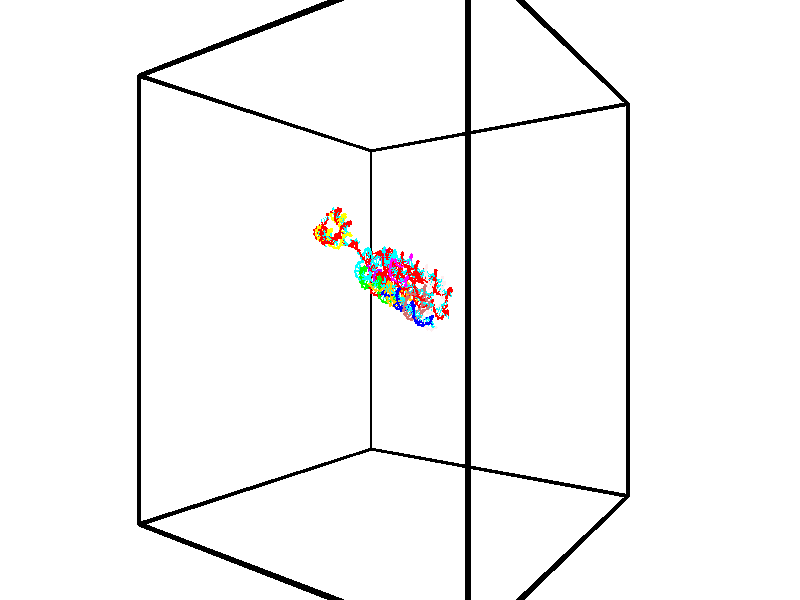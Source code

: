 // switches for output
#declare DRAW_BASES = 1; // possible values are 0, 1; only relevant for DNA ribbons
#declare DRAW_BASES_TYPE = 3; // possible values are 1, 2, 3; only relevant for DNA ribbons
#declare DRAW_FOG = 0; // set to 1 to enable fog

#include "colors.inc"

#include "transforms.inc"
background { rgb <1, 1, 1>}

#default {
   normal{
       ripples 0.25
       frequency 0.20
       turbulence 0.2
       lambda 5
   }
	finish {
		phong 0.1
		phong_size 40.
	}
}

// original window dimensions: 1024x640


// camera settings

camera {
	sky <-0, 1, 0>
	up <-0, 1, 0>
	right 1.6 * <0.581683, 0, 0.813415>
	location <-54.4937, 30, 90.4225>
	look_at <30, 30, 30>
	direction <84.4937, 0, -60.4225>
	angle 67.0682
}


# declare cpy_camera_pos = <-54.4937, 30, 90.4225>;
# if (DRAW_FOG = 1)
fog {
	fog_type 2
	up vnormalize(cpy_camera_pos)
	color rgbt<1,1,1,0.3>
	distance 1e-5
	fog_alt 3e-3
	fog_offset 48
}
# end


// LIGHTS

# declare lum = 6;
global_settings {
	ambient_light rgb lum * <0.05, 0.05, 0.05>
	max_trace_level 15
}# declare cpy_direct_light_amount = 0.25;
light_source
{	1000 * <0.231732, -1, 1.3951>,
	rgb lum * cpy_direct_light_amount
	parallel
}

light_source
{	1000 * <-0.231732, 1, -1.3951>,
	rgb lum * cpy_direct_light_amount
	parallel
}

// strand 0

// nucleotide -1

// particle -1
sphere {
	<42.266121, 31.820175, 22.675026> 0.250000
	pigment { color rgbt <1,0,0,0> }
	no_shadow
}
cylinder {
	<42.450066, 32.175037, 22.690422>,  <42.560432, 32.387955, 22.699659>, 0.100000
	pigment { color rgbt <1,0,0,0> }
	no_shadow
}
cylinder {
	<42.450066, 32.175037, 22.690422>,  <42.266121, 31.820175, 22.675026>, 0.100000
	pigment { color rgbt <1,0,0,0> }
	no_shadow
}

// particle -1
sphere {
	<42.450066, 32.175037, 22.690422> 0.100000
	pigment { color rgbt <1,0,0,0> }
	no_shadow
}
sphere {
	0, 1
	scale<0.080000,0.200000,0.300000>
	matrix <-0.846578, 0.451089, -0.282532,
		-0.268013, 0.097339, 0.958485,
		0.459864, 0.887155, 0.038492,
		42.588024, 32.441185, 22.701969>
	pigment { color rgbt <0,1,1,0> }
	no_shadow
}
cylinder {
	<41.715111, 32.239376, 23.008127>,  <42.266121, 31.820175, 22.675026>, 0.130000
	pigment { color rgbt <1,0,0,0> }
	no_shadow
}

// nucleotide -1

// particle -1
sphere {
	<41.715111, 32.239376, 23.008127> 0.250000
	pigment { color rgbt <1,0,0,0> }
	no_shadow
}
cylinder {
	<41.963634, 32.485683, 22.814301>,  <42.112747, 32.633469, 22.698006>, 0.100000
	pigment { color rgbt <1,0,0,0> }
	no_shadow
}
cylinder {
	<41.963634, 32.485683, 22.814301>,  <41.715111, 32.239376, 23.008127>, 0.100000
	pigment { color rgbt <1,0,0,0> }
	no_shadow
}

// particle -1
sphere {
	<41.963634, 32.485683, 22.814301> 0.100000
	pigment { color rgbt <1,0,0,0> }
	no_shadow
}
sphere {
	0, 1
	scale<0.080000,0.200000,0.300000>
	matrix <-0.755648, 0.634470, -0.162619,
		0.207306, 0.467197, 0.859507,
		0.621306, 0.615772, -0.484565,
		42.150024, 32.670414, 22.668930>
	pigment { color rgbt <0,1,1,0> }
	no_shadow
}
cylinder {
	<41.417149, 32.865932, 23.198296>,  <41.715111, 32.239376, 23.008127>, 0.130000
	pigment { color rgbt <1,0,0,0> }
	no_shadow
}

// nucleotide -1

// particle -1
sphere {
	<41.417149, 32.865932, 23.198296> 0.250000
	pigment { color rgbt <1,0,0,0> }
	no_shadow
}
cylinder {
	<41.634933, 32.906067, 22.865192>,  <41.765606, 32.930149, 22.665331>, 0.100000
	pigment { color rgbt <1,0,0,0> }
	no_shadow
}
cylinder {
	<41.634933, 32.906067, 22.865192>,  <41.417149, 32.865932, 23.198296>, 0.100000
	pigment { color rgbt <1,0,0,0> }
	no_shadow
}

// particle -1
sphere {
	<41.634933, 32.906067, 22.865192> 0.100000
	pigment { color rgbt <1,0,0,0> }
	no_shadow
}
sphere {
	0, 1
	scale<0.080000,0.200000,0.300000>
	matrix <-0.685842, 0.624817, -0.373128,
		0.482885, 0.774297, 0.409007,
		0.544467, 0.100336, -0.832760,
		41.798275, 32.936169, 22.615364>
	pigment { color rgbt <0,1,1,0> }
	no_shadow
}
cylinder {
	<41.340801, 33.537968, 22.918175>,  <41.417149, 32.865932, 23.198296>, 0.130000
	pigment { color rgbt <1,0,0,0> }
	no_shadow
}

// nucleotide -1

// particle -1
sphere {
	<41.340801, 33.537968, 22.918175> 0.250000
	pigment { color rgbt <1,0,0,0> }
	no_shadow
}
cylinder {
	<41.449520, 33.344929, 22.585133>,  <41.514751, 33.229107, 22.385307>, 0.100000
	pigment { color rgbt <1,0,0,0> }
	no_shadow
}
cylinder {
	<41.449520, 33.344929, 22.585133>,  <41.340801, 33.537968, 22.918175>, 0.100000
	pigment { color rgbt <1,0,0,0> }
	no_shadow
}

// particle -1
sphere {
	<41.449520, 33.344929, 22.585133> 0.100000
	pigment { color rgbt <1,0,0,0> }
	no_shadow
}
sphere {
	0, 1
	scale<0.080000,0.200000,0.300000>
	matrix <-0.732467, 0.457424, -0.504236,
		0.624195, 0.746905, -0.229158,
		0.271794, -0.482593, -0.832606,
		41.531059, 33.200150, 22.335350>
	pigment { color rgbt <0,1,1,0> }
	no_shadow
}
cylinder {
	<41.404606, 34.036720, 22.281277>,  <41.340801, 33.537968, 22.918175>, 0.130000
	pigment { color rgbt <1,0,0,0> }
	no_shadow
}

// nucleotide -1

// particle -1
sphere {
	<41.404606, 34.036720, 22.281277> 0.250000
	pigment { color rgbt <1,0,0,0> }
	no_shadow
}
cylinder {
	<41.309772, 33.675865, 22.137085>,  <41.252872, 33.459354, 22.050570>, 0.100000
	pigment { color rgbt <1,0,0,0> }
	no_shadow
}
cylinder {
	<41.309772, 33.675865, 22.137085>,  <41.404606, 34.036720, 22.281277>, 0.100000
	pigment { color rgbt <1,0,0,0> }
	no_shadow
}

// particle -1
sphere {
	<41.309772, 33.675865, 22.137085> 0.100000
	pigment { color rgbt <1,0,0,0> }
	no_shadow
}
sphere {
	0, 1
	scale<0.080000,0.200000,0.300000>
	matrix <-0.730905, 0.410071, -0.545545,
		0.639977, 0.134139, -0.756595,
		-0.237079, -0.902136, -0.360479,
		41.238647, 33.405224, 22.028942>
	pigment { color rgbt <0,1,1,0> }
	no_shadow
}
cylinder {
	<41.400116, 34.096455, 21.495251>,  <41.404606, 34.036720, 22.281277>, 0.130000
	pigment { color rgbt <1,0,0,0> }
	no_shadow
}

// nucleotide -1

// particle -1
sphere {
	<41.400116, 34.096455, 21.495251> 0.250000
	pigment { color rgbt <1,0,0,0> }
	no_shadow
}
cylinder {
	<41.175919, 33.801434, 21.645908>,  <41.041401, 33.624420, 21.736303>, 0.100000
	pigment { color rgbt <1,0,0,0> }
	no_shadow
}
cylinder {
	<41.175919, 33.801434, 21.645908>,  <41.400116, 34.096455, 21.495251>, 0.100000
	pigment { color rgbt <1,0,0,0> }
	no_shadow
}

// particle -1
sphere {
	<41.175919, 33.801434, 21.645908> 0.100000
	pigment { color rgbt <1,0,0,0> }
	no_shadow
}
sphere {
	0, 1
	scale<0.080000,0.200000,0.300000>
	matrix <-0.766786, 0.290358, -0.572478,
		0.312887, -0.609656, -0.728300,
		-0.560483, -0.737571, 0.376626,
		41.007771, 33.580166, 21.758902>
	pigment { color rgbt <0,1,1,0> }
	no_shadow
}
cylinder {
	<40.855293, 33.989864, 21.001316>,  <41.400116, 34.096455, 21.495251>, 0.130000
	pigment { color rgbt <1,0,0,0> }
	no_shadow
}

// nucleotide -1

// particle -1
sphere {
	<40.855293, 33.989864, 21.001316> 0.250000
	pigment { color rgbt <1,0,0,0> }
	no_shadow
}
cylinder {
	<40.468796, 34.092793, 21.006336>,  <40.236897, 34.154549, 21.009348>, 0.100000
	pigment { color rgbt <1,0,0,0> }
	no_shadow
}
cylinder {
	<40.468796, 34.092793, 21.006336>,  <40.855293, 33.989864, 21.001316>, 0.100000
	pigment { color rgbt <1,0,0,0> }
	no_shadow
}

// particle -1
sphere {
	<40.468796, 34.092793, 21.006336> 0.100000
	pigment { color rgbt <1,0,0,0> }
	no_shadow
}
sphere {
	0, 1
	scale<0.080000,0.200000,0.300000>
	matrix <0.164293, 0.652976, -0.739345,
		-0.198446, -0.712326, -0.673210,
		-0.966244, 0.257324, 0.012550,
		40.178921, 34.169991, 21.010101>
	pigment { color rgbt <0,1,1,0> }
	no_shadow
}
cylinder {
	<40.696095, 34.227287, 20.342163>,  <40.855293, 33.989864, 21.001316>, 0.130000
	pigment { color rgbt <1,0,0,0> }
	no_shadow
}

// nucleotide -1

// particle -1
sphere {
	<40.696095, 34.227287, 20.342163> 0.250000
	pigment { color rgbt <1,0,0,0> }
	no_shadow
}
cylinder {
	<40.402348, 34.374794, 20.570099>,  <40.226101, 34.463299, 20.706860>, 0.100000
	pigment { color rgbt <1,0,0,0> }
	no_shadow
}
cylinder {
	<40.402348, 34.374794, 20.570099>,  <40.696095, 34.227287, 20.342163>, 0.100000
	pigment { color rgbt <1,0,0,0> }
	no_shadow
}

// particle -1
sphere {
	<40.402348, 34.374794, 20.570099> 0.100000
	pigment { color rgbt <1,0,0,0> }
	no_shadow
}
sphere {
	0, 1
	scale<0.080000,0.200000,0.300000>
	matrix <-0.142685, 0.736904, -0.660767,
		-0.663588, -0.566552, -0.488539,
		-0.734365, 0.368770, 0.569839,
		40.182037, 34.485424, 20.741051>
	pigment { color rgbt <0,1,1,0> }
	no_shadow
}
cylinder {
	<40.282066, 34.524384, 19.860510>,  <40.696095, 34.227287, 20.342163>, 0.130000
	pigment { color rgbt <1,0,0,0> }
	no_shadow
}

// nucleotide -1

// particle -1
sphere {
	<40.282066, 34.524384, 19.860510> 0.250000
	pigment { color rgbt <1,0,0,0> }
	no_shadow
}
cylinder {
	<40.156479, 34.687447, 20.203495>,  <40.081127, 34.785282, 20.409286>, 0.100000
	pigment { color rgbt <1,0,0,0> }
	no_shadow
}
cylinder {
	<40.156479, 34.687447, 20.203495>,  <40.282066, 34.524384, 19.860510>, 0.100000
	pigment { color rgbt <1,0,0,0> }
	no_shadow
}

// particle -1
sphere {
	<40.156479, 34.687447, 20.203495> 0.100000
	pigment { color rgbt <1,0,0,0> }
	no_shadow
}
sphere {
	0, 1
	scale<0.080000,0.200000,0.300000>
	matrix <-0.099697, 0.883983, -0.456766,
		-0.944186, -0.228895, -0.236897,
		-0.313965, 0.407654, 0.857464,
		40.062290, 34.809742, 20.460733>
	pigment { color rgbt <0,1,1,0> }
	no_shadow
}
cylinder {
	<39.704903, 34.897736, 19.683136>,  <40.282066, 34.524384, 19.860510>, 0.130000
	pigment { color rgbt <1,0,0,0> }
	no_shadow
}

// nucleotide -1

// particle -1
sphere {
	<39.704903, 34.897736, 19.683136> 0.250000
	pigment { color rgbt <1,0,0,0> }
	no_shadow
}
cylinder {
	<39.821510, 35.059654, 20.029812>,  <39.891476, 35.156807, 20.237818>, 0.100000
	pigment { color rgbt <1,0,0,0> }
	no_shadow
}
cylinder {
	<39.821510, 35.059654, 20.029812>,  <39.704903, 34.897736, 19.683136>, 0.100000
	pigment { color rgbt <1,0,0,0> }
	no_shadow
}

// particle -1
sphere {
	<39.821510, 35.059654, 20.029812> 0.100000
	pigment { color rgbt <1,0,0,0> }
	no_shadow
}
sphere {
	0, 1
	scale<0.080000,0.200000,0.300000>
	matrix <0.086278, 0.891226, -0.445277,
		-0.952665, 0.204585, 0.224888,
		0.291523, 0.404797, 0.866691,
		39.908966, 35.181095, 20.289820>
	pigment { color rgbt <0,1,1,0> }
	no_shadow
}
cylinder {
	<39.240261, 35.541691, 19.804996>,  <39.704903, 34.897736, 19.683136>, 0.130000
	pigment { color rgbt <1,0,0,0> }
	no_shadow
}

// nucleotide -1

// particle -1
sphere {
	<39.240261, 35.541691, 19.804996> 0.250000
	pigment { color rgbt <1,0,0,0> }
	no_shadow
}
cylinder {
	<39.586170, 35.578300, 20.002495>,  <39.793716, 35.600266, 20.120995>, 0.100000
	pigment { color rgbt <1,0,0,0> }
	no_shadow
}
cylinder {
	<39.586170, 35.578300, 20.002495>,  <39.240261, 35.541691, 19.804996>, 0.100000
	pigment { color rgbt <1,0,0,0> }
	no_shadow
}

// particle -1
sphere {
	<39.586170, 35.578300, 20.002495> 0.100000
	pigment { color rgbt <1,0,0,0> }
	no_shadow
}
sphere {
	0, 1
	scale<0.080000,0.200000,0.300000>
	matrix <0.203741, 0.834731, -0.511579,
		-0.458967, 0.542998, 0.703209,
		0.864777, 0.091526, 0.493745,
		39.845604, 35.605759, 20.150618>
	pigment { color rgbt <0,1,1,0> }
	no_shadow
}
cylinder {
	<39.375278, 36.348331, 19.926939>,  <39.240261, 35.541691, 19.804996>, 0.130000
	pigment { color rgbt <1,0,0,0> }
	no_shadow
}

// nucleotide -1

// particle -1
sphere {
	<39.375278, 36.348331, 19.926939> 0.250000
	pigment { color rgbt <1,0,0,0> }
	no_shadow
}
cylinder {
	<39.721760, 36.167370, 20.011806>,  <39.929649, 36.058792, 20.062727>, 0.100000
	pigment { color rgbt <1,0,0,0> }
	no_shadow
}
cylinder {
	<39.721760, 36.167370, 20.011806>,  <39.375278, 36.348331, 19.926939>, 0.100000
	pigment { color rgbt <1,0,0,0> }
	no_shadow
}

// particle -1
sphere {
	<39.721760, 36.167370, 20.011806> 0.100000
	pigment { color rgbt <1,0,0,0> }
	no_shadow
}
sphere {
	0, 1
	scale<0.080000,0.200000,0.300000>
	matrix <0.498061, 0.747502, -0.439518,
		0.040245, 0.486386, 0.872817,
		0.866207, -0.452404, 0.212167,
		39.981621, 36.031647, 20.075457>
	pigment { color rgbt <0,1,1,0> }
	no_shadow
}
cylinder {
	<39.913803, 36.836548, 20.191397>,  <39.375278, 36.348331, 19.926939>, 0.130000
	pigment { color rgbt <1,0,0,0> }
	no_shadow
}

// nucleotide -1

// particle -1
sphere {
	<39.913803, 36.836548, 20.191397> 0.250000
	pigment { color rgbt <1,0,0,0> }
	no_shadow
}
cylinder {
	<40.111523, 36.532097, 20.023418>,  <40.230156, 36.349426, 19.922632>, 0.100000
	pigment { color rgbt <1,0,0,0> }
	no_shadow
}
cylinder {
	<40.111523, 36.532097, 20.023418>,  <39.913803, 36.836548, 20.191397>, 0.100000
	pigment { color rgbt <1,0,0,0> }
	no_shadow
}

// particle -1
sphere {
	<40.111523, 36.532097, 20.023418> 0.100000
	pigment { color rgbt <1,0,0,0> }
	no_shadow
}
sphere {
	0, 1
	scale<0.080000,0.200000,0.300000>
	matrix <0.465971, 0.639817, -0.611152,
		0.733850, 0.106412, 0.670925,
		0.494303, -0.761125, -0.419944,
		40.259815, 36.303761, 19.897434>
	pigment { color rgbt <0,1,1,0> }
	no_shadow
}
cylinder {
	<40.296291, 37.253792, 19.873802>,  <39.913803, 36.836548, 20.191397>, 0.130000
	pigment { color rgbt <1,0,0,0> }
	no_shadow
}

// nucleotide -1

// particle -1
sphere {
	<40.296291, 37.253792, 19.873802> 0.250000
	pigment { color rgbt <1,0,0,0> }
	no_shadow
}
cylinder {
	<40.415916, 36.903660, 19.721821>,  <40.487690, 36.693581, 19.630632>, 0.100000
	pigment { color rgbt <1,0,0,0> }
	no_shadow
}
cylinder {
	<40.415916, 36.903660, 19.721821>,  <40.296291, 37.253792, 19.873802>, 0.100000
	pigment { color rgbt <1,0,0,0> }
	no_shadow
}

// particle -1
sphere {
	<40.415916, 36.903660, 19.721821> 0.100000
	pigment { color rgbt <1,0,0,0> }
	no_shadow
}
sphere {
	0, 1
	scale<0.080000,0.200000,0.300000>
	matrix <0.614670, 0.481277, -0.624943,
		0.729893, -0.046650, 0.681968,
		0.299062, -0.875327, -0.379955,
		40.505634, 36.641064, 19.607834>
	pigment { color rgbt <0,1,1,0> }
	no_shadow
}
cylinder {
	<40.980423, 37.404823, 19.818083>,  <40.296291, 37.253792, 19.873802>, 0.130000
	pigment { color rgbt <1,0,0,0> }
	no_shadow
}

// nucleotide -1

// particle -1
sphere {
	<40.980423, 37.404823, 19.818083> 0.250000
	pigment { color rgbt <1,0,0,0> }
	no_shadow
}
cylinder {
	<40.897499, 37.101856, 19.570423>,  <40.847744, 36.920078, 19.421827>, 0.100000
	pigment { color rgbt <1,0,0,0> }
	no_shadow
}
cylinder {
	<40.897499, 37.101856, 19.570423>,  <40.980423, 37.404823, 19.818083>, 0.100000
	pigment { color rgbt <1,0,0,0> }
	no_shadow
}

// particle -1
sphere {
	<40.897499, 37.101856, 19.570423> 0.100000
	pigment { color rgbt <1,0,0,0> }
	no_shadow
}
sphere {
	0, 1
	scale<0.080000,0.200000,0.300000>
	matrix <0.763292, 0.270633, -0.586638,
		0.611890, -0.594207, 0.522023,
		-0.207307, -0.757414, -0.619151,
		40.835308, 36.874634, 19.384678>
	pigment { color rgbt <0,1,1,0> }
	no_shadow
}
cylinder {
	<41.595104, 37.080307, 19.643175>,  <40.980423, 37.404823, 19.818083>, 0.130000
	pigment { color rgbt <1,0,0,0> }
	no_shadow
}

// nucleotide -1

// particle -1
sphere {
	<41.595104, 37.080307, 19.643175> 0.250000
	pigment { color rgbt <1,0,0,0> }
	no_shadow
}
cylinder {
	<41.347115, 36.954117, 19.355812>,  <41.198322, 36.878403, 19.183393>, 0.100000
	pigment { color rgbt <1,0,0,0> }
	no_shadow
}
cylinder {
	<41.347115, 36.954117, 19.355812>,  <41.595104, 37.080307, 19.643175>, 0.100000
	pigment { color rgbt <1,0,0,0> }
	no_shadow
}

// particle -1
sphere {
	<41.347115, 36.954117, 19.355812> 0.100000
	pigment { color rgbt <1,0,0,0> }
	no_shadow
}
sphere {
	0, 1
	scale<0.080000,0.200000,0.300000>
	matrix <0.735737, 0.084397, -0.671988,
		0.272629, -0.945172, 0.179785,
		-0.619971, -0.315478, -0.718407,
		41.161121, 36.859474, 19.140289>
	pigment { color rgbt <0,1,1,0> }
	no_shadow
}
cylinder {
	<41.935661, 36.509251, 19.210735>,  <41.595104, 37.080307, 19.643175>, 0.130000
	pigment { color rgbt <1,0,0,0> }
	no_shadow
}

// nucleotide -1

// particle -1
sphere {
	<41.935661, 36.509251, 19.210735> 0.250000
	pigment { color rgbt <1,0,0,0> }
	no_shadow
}
cylinder {
	<41.646873, 36.686939, 18.998539>,  <41.473602, 36.793552, 18.871222>, 0.100000
	pigment { color rgbt <1,0,0,0> }
	no_shadow
}
cylinder {
	<41.646873, 36.686939, 18.998539>,  <41.935661, 36.509251, 19.210735>, 0.100000
	pigment { color rgbt <1,0,0,0> }
	no_shadow
}

// particle -1
sphere {
	<41.646873, 36.686939, 18.998539> 0.100000
	pigment { color rgbt <1,0,0,0> }
	no_shadow
}
sphere {
	0, 1
	scale<0.080000,0.200000,0.300000>
	matrix <0.662718, 0.223553, -0.714723,
		-0.198904, -0.867576, -0.455795,
		-0.721970, 0.444225, -0.530493,
		41.430283, 36.820206, 18.839392>
	pigment { color rgbt <0,1,1,0> }
	no_shadow
}
cylinder {
	<42.006355, 36.235710, 18.607090>,  <41.935661, 36.509251, 19.210735>, 0.130000
	pigment { color rgbt <1,0,0,0> }
	no_shadow
}

// nucleotide -1

// particle -1
sphere {
	<42.006355, 36.235710, 18.607090> 0.250000
	pigment { color rgbt <1,0,0,0> }
	no_shadow
}
cylinder {
	<41.783802, 36.559376, 18.531528>,  <41.650269, 36.753574, 18.486191>, 0.100000
	pigment { color rgbt <1,0,0,0> }
	no_shadow
}
cylinder {
	<41.783802, 36.559376, 18.531528>,  <42.006355, 36.235710, 18.607090>, 0.100000
	pigment { color rgbt <1,0,0,0> }
	no_shadow
}

// particle -1
sphere {
	<41.783802, 36.559376, 18.531528> 0.100000
	pigment { color rgbt <1,0,0,0> }
	no_shadow
}
sphere {
	0, 1
	scale<0.080000,0.200000,0.300000>
	matrix <0.575768, 0.211522, -0.789778,
		-0.599103, -0.548188, -0.583580,
		-0.556387, 0.809165, -0.188905,
		41.616886, 36.802124, 18.474857>
	pigment { color rgbt <0,1,1,0> }
	no_shadow
}
cylinder {
	<41.781910, 36.163044, 17.951023>,  <42.006355, 36.235710, 18.607090>, 0.130000
	pigment { color rgbt <1,0,0,0> }
	no_shadow
}

// nucleotide -1

// particle -1
sphere {
	<41.781910, 36.163044, 17.951023> 0.250000
	pigment { color rgbt <1,0,0,0> }
	no_shadow
}
cylinder {
	<41.777454, 36.558613, 18.010227>,  <41.774780, 36.795956, 18.045750>, 0.100000
	pigment { color rgbt <1,0,0,0> }
	no_shadow
}
cylinder {
	<41.777454, 36.558613, 18.010227>,  <41.781910, 36.163044, 17.951023>, 0.100000
	pigment { color rgbt <1,0,0,0> }
	no_shadow
}

// particle -1
sphere {
	<41.777454, 36.558613, 18.010227> 0.100000
	pigment { color rgbt <1,0,0,0> }
	no_shadow
}
sphere {
	0, 1
	scale<0.080000,0.200000,0.300000>
	matrix <0.418291, 0.139055, -0.897606,
		-0.908245, 0.051916, -0.415206,
		-0.011137, 0.988923, 0.148012,
		41.774113, 36.855289, 18.054630>
	pigment { color rgbt <0,1,1,0> }
	no_shadow
}
cylinder {
	<41.632767, 36.419952, 17.318689>,  <41.781910, 36.163044, 17.951023>, 0.130000
	pigment { color rgbt <1,0,0,0> }
	no_shadow
}

// nucleotide -1

// particle -1
sphere {
	<41.632767, 36.419952, 17.318689> 0.250000
	pigment { color rgbt <1,0,0,0> }
	no_shadow
}
cylinder {
	<41.786980, 36.722500, 17.530075>,  <41.879505, 36.904026, 17.656906>, 0.100000
	pigment { color rgbt <1,0,0,0> }
	no_shadow
}
cylinder {
	<41.786980, 36.722500, 17.530075>,  <41.632767, 36.419952, 17.318689>, 0.100000
	pigment { color rgbt <1,0,0,0> }
	no_shadow
}

// particle -1
sphere {
	<41.786980, 36.722500, 17.530075> 0.100000
	pigment { color rgbt <1,0,0,0> }
	no_shadow
}
sphere {
	0, 1
	scale<0.080000,0.200000,0.300000>
	matrix <0.375491, 0.394562, -0.838646,
		-0.842837, 0.521757, -0.131894,
		0.385529, 0.756367, 0.528466,
		41.902637, 36.949409, 17.688616>
	pigment { color rgbt <0,1,1,0> }
	no_shadow
}
cylinder {
	<41.633591, 36.945461, 16.852541>,  <41.632767, 36.419952, 17.318689>, 0.130000
	pigment { color rgbt <1,0,0,0> }
	no_shadow
}

// nucleotide -1

// particle -1
sphere {
	<41.633591, 36.945461, 16.852541> 0.250000
	pigment { color rgbt <1,0,0,0> }
	no_shadow
}
cylinder {
	<41.888084, 37.104149, 17.117214>,  <42.040779, 37.199360, 17.276018>, 0.100000
	pigment { color rgbt <1,0,0,0> }
	no_shadow
}
cylinder {
	<41.888084, 37.104149, 17.117214>,  <41.633591, 36.945461, 16.852541>, 0.100000
	pigment { color rgbt <1,0,0,0> }
	no_shadow
}

// particle -1
sphere {
	<41.888084, 37.104149, 17.117214> 0.100000
	pigment { color rgbt <1,0,0,0> }
	no_shadow
}
sphere {
	0, 1
	scale<0.080000,0.200000,0.300000>
	matrix <0.571609, 0.333615, -0.749643,
		-0.518141, 0.855172, -0.014509,
		0.636233, 0.396714, 0.661683,
		42.078953, 37.223164, 17.315720>
	pigment { color rgbt <0,1,1,0> }
	no_shadow
}
cylinder {
	<41.695061, 37.617760, 16.582674>,  <41.633591, 36.945461, 16.852541>, 0.130000
	pigment { color rgbt <1,0,0,0> }
	no_shadow
}

// nucleotide -1

// particle -1
sphere {
	<41.695061, 37.617760, 16.582674> 0.250000
	pigment { color rgbt <1,0,0,0> }
	no_shadow
}
cylinder {
	<41.997585, 37.523750, 16.826889>,  <42.179100, 37.467346, 16.973417>, 0.100000
	pigment { color rgbt <1,0,0,0> }
	no_shadow
}
cylinder {
	<41.997585, 37.523750, 16.826889>,  <41.695061, 37.617760, 16.582674>, 0.100000
	pigment { color rgbt <1,0,0,0> }
	no_shadow
}

// particle -1
sphere {
	<41.997585, 37.523750, 16.826889> 0.100000
	pigment { color rgbt <1,0,0,0> }
	no_shadow
}
sphere {
	0, 1
	scale<0.080000,0.200000,0.300000>
	matrix <0.651937, 0.193015, -0.733297,
		0.054499, 0.952633, 0.299199,
		0.756312, -0.235023, 0.610537,
		42.224480, 37.453243, 17.010050>
	pigment { color rgbt <0,1,1,0> }
	no_shadow
}
cylinder {
	<42.120205, 38.162888, 16.399063>,  <41.695061, 37.617760, 16.582674>, 0.130000
	pigment { color rgbt <1,0,0,0> }
	no_shadow
}

// nucleotide -1

// particle -1
sphere {
	<42.120205, 38.162888, 16.399063> 0.250000
	pigment { color rgbt <1,0,0,0> }
	no_shadow
}
cylinder {
	<42.343826, 37.888763, 16.585743>,  <42.478001, 37.724289, 16.697750>, 0.100000
	pigment { color rgbt <1,0,0,0> }
	no_shadow
}
cylinder {
	<42.343826, 37.888763, 16.585743>,  <42.120205, 38.162888, 16.399063>, 0.100000
	pigment { color rgbt <1,0,0,0> }
	no_shadow
}

// particle -1
sphere {
	<42.343826, 37.888763, 16.585743> 0.100000
	pigment { color rgbt <1,0,0,0> }
	no_shadow
}
sphere {
	0, 1
	scale<0.080000,0.200000,0.300000>
	matrix <0.791486, 0.273417, -0.546620,
		0.247002, 0.674974, 0.695270,
		0.559053, -0.685312, 0.466698,
		42.511543, 37.683170, 16.725752>
	pigment { color rgbt <0,1,1,0> }
	no_shadow
}
cylinder {
	<42.711437, 38.497662, 16.683371>,  <42.120205, 38.162888, 16.399063>, 0.130000
	pigment { color rgbt <1,0,0,0> }
	no_shadow
}

// nucleotide -1

// particle -1
sphere {
	<42.711437, 38.497662, 16.683371> 0.250000
	pigment { color rgbt <1,0,0,0> }
	no_shadow
}
cylinder {
	<42.806187, 38.114449, 16.618786>,  <42.863037, 37.884521, 16.580036>, 0.100000
	pigment { color rgbt <1,0,0,0> }
	no_shadow
}
cylinder {
	<42.806187, 38.114449, 16.618786>,  <42.711437, 38.497662, 16.683371>, 0.100000
	pigment { color rgbt <1,0,0,0> }
	no_shadow
}

// particle -1
sphere {
	<42.806187, 38.114449, 16.618786> 0.100000
	pigment { color rgbt <1,0,0,0> }
	no_shadow
}
sphere {
	0, 1
	scale<0.080000,0.200000,0.300000>
	matrix <0.667780, 0.281260, -0.689176,
		0.705663, 0.055428, 0.706376,
		0.236875, -0.958030, -0.161461,
		42.877251, 37.827038, 16.570347>
	pigment { color rgbt <0,1,1,0> }
	no_shadow
}
cylinder {
	<43.499054, 38.520222, 16.716955>,  <42.711437, 38.497662, 16.683371>, 0.130000
	pigment { color rgbt <1,0,0,0> }
	no_shadow
}

// nucleotide -1

// particle -1
sphere {
	<43.499054, 38.520222, 16.716955> 0.250000
	pigment { color rgbt <1,0,0,0> }
	no_shadow
}
cylinder {
	<43.369656, 38.177845, 16.555607>,  <43.292015, 37.972420, 16.458797>, 0.100000
	pigment { color rgbt <1,0,0,0> }
	no_shadow
}
cylinder {
	<43.369656, 38.177845, 16.555607>,  <43.499054, 38.520222, 16.716955>, 0.100000
	pigment { color rgbt <1,0,0,0> }
	no_shadow
}

// particle -1
sphere {
	<43.369656, 38.177845, 16.555607> 0.100000
	pigment { color rgbt <1,0,0,0> }
	no_shadow
}
sphere {
	0, 1
	scale<0.080000,0.200000,0.300000>
	matrix <0.712160, 0.060449, -0.699410,
		0.623040, -0.513520, 0.590015,
		-0.323495, -0.855946, -0.403370,
		43.272606, 37.921062, 16.434595>
	pigment { color rgbt <0,1,1,0> }
	no_shadow
}
cylinder {
	<44.066547, 38.351868, 16.529848>,  <43.499054, 38.520222, 16.716955>, 0.130000
	pigment { color rgbt <1,0,0,0> }
	no_shadow
}

// nucleotide -1

// particle -1
sphere {
	<44.066547, 38.351868, 16.529848> 0.250000
	pigment { color rgbt <1,0,0,0> }
	no_shadow
}
cylinder {
	<43.811489, 38.124313, 16.322090>,  <43.658455, 37.987782, 16.197435>, 0.100000
	pigment { color rgbt <1,0,0,0> }
	no_shadow
}
cylinder {
	<43.811489, 38.124313, 16.322090>,  <44.066547, 38.351868, 16.529848>, 0.100000
	pigment { color rgbt <1,0,0,0> }
	no_shadow
}

// particle -1
sphere {
	<43.811489, 38.124313, 16.322090> 0.100000
	pigment { color rgbt <1,0,0,0> }
	no_shadow
}
sphere {
	0, 1
	scale<0.080000,0.200000,0.300000>
	matrix <0.590480, 0.072050, -0.803830,
		0.494712, -0.819253, 0.289974,
		-0.637647, -0.568889, -0.519396,
		43.620193, 37.953648, 16.166271>
	pigment { color rgbt <0,1,1,0> }
	no_shadow
}
cylinder {
	<44.468304, 37.844898, 16.059132>,  <44.066547, 38.351868, 16.529848>, 0.130000
	pigment { color rgbt <1,0,0,0> }
	no_shadow
}

// nucleotide -1

// particle -1
sphere {
	<44.468304, 37.844898, 16.059132> 0.250000
	pigment { color rgbt <1,0,0,0> }
	no_shadow
}
cylinder {
	<44.105133, 37.913025, 15.905948>,  <43.887230, 37.953899, 15.814037>, 0.100000
	pigment { color rgbt <1,0,0,0> }
	no_shadow
}
cylinder {
	<44.105133, 37.913025, 15.905948>,  <44.468304, 37.844898, 16.059132>, 0.100000
	pigment { color rgbt <1,0,0,0> }
	no_shadow
}

// particle -1
sphere {
	<44.105133, 37.913025, 15.905948> 0.100000
	pigment { color rgbt <1,0,0,0> }
	no_shadow
}
sphere {
	0, 1
	scale<0.080000,0.200000,0.300000>
	matrix <0.395223, 0.043744, -0.917543,
		-0.139517, -0.984418, -0.107027,
		-0.907928, 0.170313, -0.382962,
		43.832756, 37.964119, 15.791059>
	pigment { color rgbt <0,1,1,0> }
	no_shadow
}
cylinder {
	<44.140530, 37.418037, 15.533021>,  <44.468304, 37.844898, 16.059132>, 0.130000
	pigment { color rgbt <1,0,0,0> }
	no_shadow
}

// nucleotide -1

// particle -1
sphere {
	<44.140530, 37.418037, 15.533021> 0.250000
	pigment { color rgbt <1,0,0,0> }
	no_shadow
}
cylinder {
	<44.024582, 37.793488, 15.458224>,  <43.955013, 38.018757, 15.413346>, 0.100000
	pigment { color rgbt <1,0,0,0> }
	no_shadow
}
cylinder {
	<44.024582, 37.793488, 15.458224>,  <44.140530, 37.418037, 15.533021>, 0.100000
	pigment { color rgbt <1,0,0,0> }
	no_shadow
}

// particle -1
sphere {
	<44.024582, 37.793488, 15.458224> 0.100000
	pigment { color rgbt <1,0,0,0> }
	no_shadow
}
sphere {
	0, 1
	scale<0.080000,0.200000,0.300000>
	matrix <0.248264, -0.114948, -0.961848,
		-0.924306, -0.325233, -0.199706,
		-0.289869, 0.938621, -0.186991,
		43.937622, 38.075073, 15.402127>
	pigment { color rgbt <0,1,1,0> }
	no_shadow
}
cylinder {
	<43.690922, 37.331757, 14.966512>,  <44.140530, 37.418037, 15.533021>, 0.130000
	pigment { color rgbt <1,0,0,0> }
	no_shadow
}

// nucleotide -1

// particle -1
sphere {
	<43.690922, 37.331757, 14.966512> 0.250000
	pigment { color rgbt <1,0,0,0> }
	no_shadow
}
cylinder {
	<43.874466, 37.687000, 14.977139>,  <43.984592, 37.900146, 14.983516>, 0.100000
	pigment { color rgbt <1,0,0,0> }
	no_shadow
}
cylinder {
	<43.874466, 37.687000, 14.977139>,  <43.690922, 37.331757, 14.966512>, 0.100000
	pigment { color rgbt <1,0,0,0> }
	no_shadow
}

// particle -1
sphere {
	<43.874466, 37.687000, 14.977139> 0.100000
	pigment { color rgbt <1,0,0,0> }
	no_shadow
}
sphere {
	0, 1
	scale<0.080000,0.200000,0.300000>
	matrix <0.282208, -0.117324, -0.952152,
		-0.842498, 0.444405, -0.304468,
		0.458863, 0.888110, 0.026569,
		44.012123, 37.953434, 14.985110>
	pigment { color rgbt <0,1,1,0> }
	no_shadow
}
cylinder {
	<43.697781, 37.619480, 14.316470>,  <43.690922, 37.331757, 14.966512>, 0.130000
	pigment { color rgbt <1,0,0,0> }
	no_shadow
}

// nucleotide -1

// particle -1
sphere {
	<43.697781, 37.619480, 14.316470> 0.250000
	pigment { color rgbt <1,0,0,0> }
	no_shadow
}
cylinder {
	<43.980667, 37.838367, 14.495536>,  <44.150398, 37.969700, 14.602975>, 0.100000
	pigment { color rgbt <1,0,0,0> }
	no_shadow
}
cylinder {
	<43.980667, 37.838367, 14.495536>,  <43.697781, 37.619480, 14.316470>, 0.100000
	pigment { color rgbt <1,0,0,0> }
	no_shadow
}

// particle -1
sphere {
	<43.980667, 37.838367, 14.495536> 0.100000
	pigment { color rgbt <1,0,0,0> }
	no_shadow
}
sphere {
	0, 1
	scale<0.080000,0.200000,0.300000>
	matrix <0.548236, -0.024653, -0.835960,
		-0.446414, 0.836628, -0.317439,
		0.707214, 0.547216, 0.447665,
		44.192833, 38.002533, 14.629835>
	pigment { color rgbt <0,1,1,0> }
	no_shadow
}
cylinder {
	<44.021870, 38.088306, 13.805861>,  <43.697781, 37.619480, 14.316470>, 0.130000
	pigment { color rgbt <1,0,0,0> }
	no_shadow
}

// nucleotide -1

// particle -1
sphere {
	<44.021870, 38.088306, 13.805861> 0.250000
	pigment { color rgbt <1,0,0,0> }
	no_shadow
}
cylinder {
	<44.288452, 38.040611, 14.100240>,  <44.448402, 38.011993, 14.276867>, 0.100000
	pigment { color rgbt <1,0,0,0> }
	no_shadow
}
cylinder {
	<44.288452, 38.040611, 14.100240>,  <44.021870, 38.088306, 13.805861>, 0.100000
	pigment { color rgbt <1,0,0,0> }
	no_shadow
}

// particle -1
sphere {
	<44.288452, 38.040611, 14.100240> 0.100000
	pigment { color rgbt <1,0,0,0> }
	no_shadow
}
sphere {
	0, 1
	scale<0.080000,0.200000,0.300000>
	matrix <0.718522, -0.160625, -0.676702,
		0.198902, 0.979786, -0.021373,
		0.666456, -0.119240, 0.735947,
		44.488388, 38.004841, 14.321024>
	pigment { color rgbt <0,1,1,0> }
	no_shadow
}
cylinder {
	<43.555073, 37.912937, 13.252923>,  <44.021870, 38.088306, 13.805861>, 0.130000
	pigment { color rgbt <1,0,0,0> }
	no_shadow
}

// nucleotide -1

// particle -1
sphere {
	<43.555073, 37.912937, 13.252923> 0.250000
	pigment { color rgbt <1,0,0,0> }
	no_shadow
}
cylinder {
	<43.266876, 38.092453, 13.041459>,  <43.093960, 38.200161, 12.914580>, 0.100000
	pigment { color rgbt <1,0,0,0> }
	no_shadow
}
cylinder {
	<43.266876, 38.092453, 13.041459>,  <43.555073, 37.912937, 13.252923>, 0.100000
	pigment { color rgbt <1,0,0,0> }
	no_shadow
}

// particle -1
sphere {
	<43.266876, 38.092453, 13.041459> 0.100000
	pigment { color rgbt <1,0,0,0> }
	no_shadow
}
sphere {
	0, 1
	scale<0.080000,0.200000,0.300000>
	matrix <-0.671858, -0.640562, 0.371868,
		-0.171749, 0.623112, 0.763042,
		-0.720492, 0.448788, -0.528659,
		43.050728, 38.227089, 12.882861>
	pigment { color rgbt <0,1,1,0> }
	no_shadow
}
cylinder {
	<42.950645, 38.111755, 13.686196>,  <43.555073, 37.912937, 13.252923>, 0.130000
	pigment { color rgbt <1,0,0,0> }
	no_shadow
}

// nucleotide -1

// particle -1
sphere {
	<42.950645, 38.111755, 13.686196> 0.250000
	pigment { color rgbt <1,0,0,0> }
	no_shadow
}
cylinder {
	<42.851238, 37.995235, 13.316682>,  <42.791595, 37.925323, 13.094973>, 0.100000
	pigment { color rgbt <1,0,0,0> }
	no_shadow
}
cylinder {
	<42.851238, 37.995235, 13.316682>,  <42.950645, 38.111755, 13.686196>, 0.100000
	pigment { color rgbt <1,0,0,0> }
	no_shadow
}

// particle -1
sphere {
	<42.851238, 37.995235, 13.316682> 0.100000
	pigment { color rgbt <1,0,0,0> }
	no_shadow
}
sphere {
	0, 1
	scale<0.080000,0.200000,0.300000>
	matrix <-0.532671, -0.755450, 0.381519,
		-0.809012, 0.586889, 0.032576,
		-0.248519, -0.291301, -0.923787,
		42.776684, 37.907845, 13.039546>
	pigment { color rgbt <0,1,1,0> }
	no_shadow
}
cylinder {
	<42.221027, 38.151264, 13.696633>,  <42.950645, 38.111755, 13.686196>, 0.130000
	pigment { color rgbt <1,0,0,0> }
	no_shadow
}

// nucleotide -1

// particle -1
sphere {
	<42.221027, 38.151264, 13.696633> 0.250000
	pigment { color rgbt <1,0,0,0> }
	no_shadow
}
cylinder {
	<42.359009, 37.871811, 13.445901>,  <42.441799, 37.704140, 13.295462>, 0.100000
	pigment { color rgbt <1,0,0,0> }
	no_shadow
}
cylinder {
	<42.359009, 37.871811, 13.445901>,  <42.221027, 38.151264, 13.696633>, 0.100000
	pigment { color rgbt <1,0,0,0> }
	no_shadow
}

// particle -1
sphere {
	<42.359009, 37.871811, 13.445901> 0.100000
	pigment { color rgbt <1,0,0,0> }
	no_shadow
}
sphere {
	0, 1
	scale<0.080000,0.200000,0.300000>
	matrix <-0.465511, -0.707242, 0.532079,
		-0.815050, 0.108254, -0.569188,
		0.344955, -0.698634, -0.626831,
		42.462494, 37.662220, 13.257852>
	pigment { color rgbt <0,1,1,0> }
	no_shadow
}
cylinder {
	<41.708076, 37.731064, 13.327511>,  <42.221027, 38.151264, 13.696633>, 0.130000
	pigment { color rgbt <1,0,0,0> }
	no_shadow
}

// nucleotide -1

// particle -1
sphere {
	<41.708076, 37.731064, 13.327511> 0.250000
	pigment { color rgbt <1,0,0,0> }
	no_shadow
}
cylinder {
	<42.039238, 37.510101, 13.366340>,  <42.237934, 37.377525, 13.389637>, 0.100000
	pigment { color rgbt <1,0,0,0> }
	no_shadow
}
cylinder {
	<42.039238, 37.510101, 13.366340>,  <41.708076, 37.731064, 13.327511>, 0.100000
	pigment { color rgbt <1,0,0,0> }
	no_shadow
}

// particle -1
sphere {
	<42.039238, 37.510101, 13.366340> 0.100000
	pigment { color rgbt <1,0,0,0> }
	no_shadow
}
sphere {
	0, 1
	scale<0.080000,0.200000,0.300000>
	matrix <-0.523499, -0.698954, 0.487249,
		-0.201312, -0.454212, -0.867851,
		0.827903, -0.552408, 0.097072,
		42.287609, 37.344379, 13.395461>
	pigment { color rgbt <0,1,1,0> }
	no_shadow
}
cylinder {
	<41.540363, 36.986141, 13.412156>,  <41.708076, 37.731064, 13.327511>, 0.130000
	pigment { color rgbt <1,0,0,0> }
	no_shadow
}

// nucleotide -1

// particle -1
sphere {
	<41.540363, 36.986141, 13.412156> 0.250000
	pigment { color rgbt <1,0,0,0> }
	no_shadow
}
cylinder {
	<41.936077, 36.948780, 13.457034>,  <42.173508, 36.926365, 13.483961>, 0.100000
	pigment { color rgbt <1,0,0,0> }
	no_shadow
}
cylinder {
	<41.936077, 36.948780, 13.457034>,  <41.540363, 36.986141, 13.412156>, 0.100000
	pigment { color rgbt <1,0,0,0> }
	no_shadow
}

// particle -1
sphere {
	<41.936077, 36.948780, 13.457034> 0.100000
	pigment { color rgbt <1,0,0,0> }
	no_shadow
}
sphere {
	0, 1
	scale<0.080000,0.200000,0.300000>
	matrix <-0.139854, -0.826763, 0.544889,
		0.041864, -0.554742, -0.830968,
		0.989287, -0.093403, 0.112194,
		42.232864, 36.920757, 13.490692>
	pigment { color rgbt <0,1,1,0> }
	no_shadow
}
cylinder {
	<41.650665, 36.392014, 13.093615>,  <41.540363, 36.986141, 13.412156>, 0.130000
	pigment { color rgbt <1,0,0,0> }
	no_shadow
}

// nucleotide -1

// particle -1
sphere {
	<41.650665, 36.392014, 13.093615> 0.250000
	pigment { color rgbt <1,0,0,0> }
	no_shadow
}
cylinder {
	<41.890324, 36.472897, 13.403489>,  <42.034119, 36.521427, 13.589414>, 0.100000
	pigment { color rgbt <1,0,0,0> }
	no_shadow
}
cylinder {
	<41.890324, 36.472897, 13.403489>,  <41.650665, 36.392014, 13.093615>, 0.100000
	pigment { color rgbt <1,0,0,0> }
	no_shadow
}

// particle -1
sphere {
	<41.890324, 36.472897, 13.403489> 0.100000
	pigment { color rgbt <1,0,0,0> }
	no_shadow
}
sphere {
	0, 1
	scale<0.080000,0.200000,0.300000>
	matrix <-0.369453, -0.788582, 0.491572,
		0.710304, -0.580732, -0.397766,
		0.599143, 0.202210, 0.774686,
		42.070068, 36.533558, 13.635895>
	pigment { color rgbt <0,1,1,0> }
	no_shadow
}
cylinder {
	<41.857063, 35.799683, 13.346668>,  <41.650665, 36.392014, 13.093615>, 0.130000
	pigment { color rgbt <1,0,0,0> }
	no_shadow
}

// nucleotide -1

// particle -1
sphere {
	<41.857063, 35.799683, 13.346668> 0.250000
	pigment { color rgbt <1,0,0,0> }
	no_shadow
}
cylinder {
	<41.900963, 36.032722, 13.668794>,  <41.927303, 36.172546, 13.862069>, 0.100000
	pigment { color rgbt <1,0,0,0> }
	no_shadow
}
cylinder {
	<41.900963, 36.032722, 13.668794>,  <41.857063, 35.799683, 13.346668>, 0.100000
	pigment { color rgbt <1,0,0,0> }
	no_shadow
}

// particle -1
sphere {
	<41.900963, 36.032722, 13.668794> 0.100000
	pigment { color rgbt <1,0,0,0> }
	no_shadow
}
sphere {
	0, 1
	scale<0.080000,0.200000,0.300000>
	matrix <-0.428260, -0.703430, 0.567256,
		0.896967, -0.407138, 0.172307,
		0.109745, 0.582601, 0.805314,
		41.933887, 36.207504, 13.910388>
	pigment { color rgbt <0,1,1,0> }
	no_shadow
}
cylinder {
	<42.214603, 35.401833, 13.879033>,  <41.857063, 35.799683, 13.346668>, 0.130000
	pigment { color rgbt <1,0,0,0> }
	no_shadow
}

// nucleotide -1

// particle -1
sphere {
	<42.214603, 35.401833, 13.879033> 0.250000
	pigment { color rgbt <1,0,0,0> }
	no_shadow
}
cylinder {
	<42.026207, 35.683174, 14.092000>,  <41.913170, 35.851978, 14.219780>, 0.100000
	pigment { color rgbt <1,0,0,0> }
	no_shadow
}
cylinder {
	<42.026207, 35.683174, 14.092000>,  <42.214603, 35.401833, 13.879033>, 0.100000
	pigment { color rgbt <1,0,0,0> }
	no_shadow
}

// particle -1
sphere {
	<42.026207, 35.683174, 14.092000> 0.100000
	pigment { color rgbt <1,0,0,0> }
	no_shadow
}
sphere {
	0, 1
	scale<0.080000,0.200000,0.300000>
	matrix <-0.324897, -0.699436, 0.636577,
		0.820129, 0.126840, 0.557943,
		-0.470989, 0.703349, 0.532418,
		41.884911, 35.894180, 14.251725>
	pigment { color rgbt <0,1,1,0> }
	no_shadow
}
cylinder {
	<42.355309, 35.177555, 14.555942>,  <42.214603, 35.401833, 13.879033>, 0.130000
	pigment { color rgbt <1,0,0,0> }
	no_shadow
}

// nucleotide -1

// particle -1
sphere {
	<42.355309, 35.177555, 14.555942> 0.250000
	pigment { color rgbt <1,0,0,0> }
	no_shadow
}
cylinder {
	<42.035656, 35.412014, 14.609342>,  <41.843864, 35.552689, 14.641381>, 0.100000
	pigment { color rgbt <1,0,0,0> }
	no_shadow
}
cylinder {
	<42.035656, 35.412014, 14.609342>,  <42.355309, 35.177555, 14.555942>, 0.100000
	pigment { color rgbt <1,0,0,0> }
	no_shadow
}

// particle -1
sphere {
	<42.035656, 35.412014, 14.609342> 0.100000
	pigment { color rgbt <1,0,0,0> }
	no_shadow
}
sphere {
	0, 1
	scale<0.080000,0.200000,0.300000>
	matrix <-0.262838, -0.540395, 0.799306,
		0.540651, 0.603662, 0.585908,
		-0.799133, 0.586145, 0.133500,
		41.795918, 35.587856, 14.649391>
	pigment { color rgbt <0,1,1,0> }
	no_shadow
}
cylinder {
	<42.360256, 35.454117, 15.265150>,  <42.355309, 35.177555, 14.555942>, 0.130000
	pigment { color rgbt <1,0,0,0> }
	no_shadow
}

// nucleotide -1

// particle -1
sphere {
	<42.360256, 35.454117, 15.265150> 0.250000
	pigment { color rgbt <1,0,0,0> }
	no_shadow
}
cylinder {
	<41.980362, 35.496071, 15.147161>,  <41.752426, 35.521244, 15.076366>, 0.100000
	pigment { color rgbt <1,0,0,0> }
	no_shadow
}
cylinder {
	<41.980362, 35.496071, 15.147161>,  <42.360256, 35.454117, 15.265150>, 0.100000
	pigment { color rgbt <1,0,0,0> }
	no_shadow
}

// particle -1
sphere {
	<41.980362, 35.496071, 15.147161> 0.100000
	pigment { color rgbt <1,0,0,0> }
	no_shadow
}
sphere {
	0, 1
	scale<0.080000,0.200000,0.300000>
	matrix <-0.309499, -0.456382, 0.834222,
		-0.047125, 0.883581, 0.465902,
		-0.949731, 0.104884, -0.294974,
		41.695442, 35.527534, 15.058668>
	pigment { color rgbt <0,1,1,0> }
	no_shadow
}
cylinder {
	<41.997311, 35.856674, 15.924726>,  <42.360256, 35.454117, 15.265150>, 0.130000
	pigment { color rgbt <1,0,0,0> }
	no_shadow
}

// nucleotide -1

// particle -1
sphere {
	<41.997311, 35.856674, 15.924726> 0.250000
	pigment { color rgbt <1,0,0,0> }
	no_shadow
}
cylinder {
	<41.743053, 35.655388, 15.690553>,  <41.590500, 35.534618, 15.550049>, 0.100000
	pigment { color rgbt <1,0,0,0> }
	no_shadow
}
cylinder {
	<41.743053, 35.655388, 15.690553>,  <41.997311, 35.856674, 15.924726>, 0.100000
	pigment { color rgbt <1,0,0,0> }
	no_shadow
}

// particle -1
sphere {
	<41.743053, 35.655388, 15.690553> 0.100000
	pigment { color rgbt <1,0,0,0> }
	no_shadow
}
sphere {
	0, 1
	scale<0.080000,0.200000,0.300000>
	matrix <-0.459036, -0.363345, 0.810720,
		-0.620679, 0.784065, -0.000035,
		-0.635644, -0.503213, -0.585434,
		41.552361, 35.504425, 15.514922>
	pigment { color rgbt <0,1,1,0> }
	no_shadow
}
cylinder {
	<41.360497, 36.041916, 16.034998>,  <41.997311, 35.856674, 15.924726>, 0.130000
	pigment { color rgbt <1,0,0,0> }
	no_shadow
}

// nucleotide -1

// particle -1
sphere {
	<41.360497, 36.041916, 16.034998> 0.250000
	pigment { color rgbt <1,0,0,0> }
	no_shadow
}
cylinder {
	<41.281452, 35.696819, 15.848826>,  <41.234024, 35.489761, 15.737123>, 0.100000
	pigment { color rgbt <1,0,0,0> }
	no_shadow
}
cylinder {
	<41.281452, 35.696819, 15.848826>,  <41.360497, 36.041916, 16.034998>, 0.100000
	pigment { color rgbt <1,0,0,0> }
	no_shadow
}

// particle -1
sphere {
	<41.281452, 35.696819, 15.848826> 0.100000
	pigment { color rgbt <1,0,0,0> }
	no_shadow
}
sphere {
	0, 1
	scale<0.080000,0.200000,0.300000>
	matrix <-0.647561, -0.241559, 0.722713,
		-0.735944, 0.444213, -0.510942,
		-0.197616, -0.862742, -0.465428,
		41.222168, 35.437996, 15.709198>
	pigment { color rgbt <0,1,1,0> }
	no_shadow
}
cylinder {
	<40.564041, 35.944698, 16.134665>,  <41.360497, 36.041916, 16.034998>, 0.130000
	pigment { color rgbt <1,0,0,0> }
	no_shadow
}

// nucleotide -1

// particle -1
sphere {
	<40.564041, 35.944698, 16.134665> 0.250000
	pigment { color rgbt <1,0,0,0> }
	no_shadow
}
cylinder {
	<40.692085, 35.585732, 16.013226>,  <40.768913, 35.370350, 15.940363>, 0.100000
	pigment { color rgbt <1,0,0,0> }
	no_shadow
}
cylinder {
	<40.692085, 35.585732, 16.013226>,  <40.564041, 35.944698, 16.134665>, 0.100000
	pigment { color rgbt <1,0,0,0> }
	no_shadow
}

// particle -1
sphere {
	<40.692085, 35.585732, 16.013226> 0.100000
	pigment { color rgbt <1,0,0,0> }
	no_shadow
}
sphere {
	0, 1
	scale<0.080000,0.200000,0.300000>
	matrix <-0.644007, -0.441160, 0.625006,
		-0.694825, -0.004555, -0.719164,
		0.320114, -0.897417, -0.303596,
		40.788120, 35.316505, 15.922147>
	pigment { color rgbt <0,1,1,0> }
	no_shadow
}
cylinder {
	<39.964672, 35.492870, 16.090586>,  <40.564041, 35.944698, 16.134665>, 0.130000
	pigment { color rgbt <1,0,0,0> }
	no_shadow
}

// nucleotide -1

// particle -1
sphere {
	<39.964672, 35.492870, 16.090586> 0.250000
	pigment { color rgbt <1,0,0,0> }
	no_shadow
}
cylinder {
	<40.265209, 35.242638, 16.174614>,  <40.445534, 35.092499, 16.225031>, 0.100000
	pigment { color rgbt <1,0,0,0> }
	no_shadow
}
cylinder {
	<40.265209, 35.242638, 16.174614>,  <39.964672, 35.492870, 16.090586>, 0.100000
	pigment { color rgbt <1,0,0,0> }
	no_shadow
}

// particle -1
sphere {
	<40.265209, 35.242638, 16.174614> 0.100000
	pigment { color rgbt <1,0,0,0> }
	no_shadow
}
sphere {
	0, 1
	scale<0.080000,0.200000,0.300000>
	matrix <-0.578585, -0.471390, 0.665606,
		-0.317362, -0.621646, -0.716127,
		0.751346, -0.625578, 0.210074,
		40.490612, 35.054962, 16.237637>
	pigment { color rgbt <0,1,1,0> }
	no_shadow
}
cylinder {
	<39.642426, 34.764519, 16.018215>,  <39.964672, 35.492870, 16.090586>, 0.130000
	pigment { color rgbt <1,0,0,0> }
	no_shadow
}

// nucleotide -1

// particle -1
sphere {
	<39.642426, 34.764519, 16.018215> 0.250000
	pigment { color rgbt <1,0,0,0> }
	no_shadow
}
cylinder {
	<39.930847, 34.761555, 16.295349>,  <40.103901, 34.759777, 16.461630>, 0.100000
	pigment { color rgbt <1,0,0,0> }
	no_shadow
}
cylinder {
	<39.930847, 34.761555, 16.295349>,  <39.642426, 34.764519, 16.018215>, 0.100000
	pigment { color rgbt <1,0,0,0> }
	no_shadow
}

// particle -1
sphere {
	<39.930847, 34.761555, 16.295349> 0.100000
	pigment { color rgbt <1,0,0,0> }
	no_shadow
}
sphere {
	0, 1
	scale<0.080000,0.200000,0.300000>
	matrix <-0.521260, -0.664568, 0.535386,
		0.456468, -0.747191, -0.483055,
		0.721058, -0.007411, 0.692835,
		40.147163, 34.759331, 16.503199>
	pigment { color rgbt <0,1,1,0> }
	no_shadow
}
cylinder {
	<39.550976, 34.076252, 16.247721>,  <39.642426, 34.764519, 16.018215>, 0.130000
	pigment { color rgbt <1,0,0,0> }
	no_shadow
}

// nucleotide -1

// particle -1
sphere {
	<39.550976, 34.076252, 16.247721> 0.250000
	pigment { color rgbt <1,0,0,0> }
	no_shadow
}
cylinder {
	<39.791603, 34.230667, 16.527462>,  <39.935978, 34.323315, 16.695307>, 0.100000
	pigment { color rgbt <1,0,0,0> }
	no_shadow
}
cylinder {
	<39.791603, 34.230667, 16.527462>,  <39.550976, 34.076252, 16.247721>, 0.100000
	pigment { color rgbt <1,0,0,0> }
	no_shadow
}

// particle -1
sphere {
	<39.791603, 34.230667, 16.527462> 0.100000
	pigment { color rgbt <1,0,0,0> }
	no_shadow
}
sphere {
	0, 1
	scale<0.080000,0.200000,0.300000>
	matrix <-0.303568, -0.699324, 0.647142,
		0.738894, -0.601600, -0.303501,
		0.601566, 0.386036, 0.699353,
		39.972073, 34.346478, 16.737268>
	pigment { color rgbt <0,1,1,0> }
	no_shadow
}
cylinder {
	<39.634552, 33.492046, 16.744394>,  <39.550976, 34.076252, 16.247721>, 0.130000
	pigment { color rgbt <1,0,0,0> }
	no_shadow
}

// nucleotide -1

// particle -1
sphere {
	<39.634552, 33.492046, 16.744394> 0.250000
	pigment { color rgbt <1,0,0,0> }
	no_shadow
}
cylinder {
	<39.781105, 33.791039, 16.966038>,  <39.869038, 33.970432, 17.099024>, 0.100000
	pigment { color rgbt <1,0,0,0> }
	no_shadow
}
cylinder {
	<39.781105, 33.791039, 16.966038>,  <39.634552, 33.492046, 16.744394>, 0.100000
	pigment { color rgbt <1,0,0,0> }
	no_shadow
}

// particle -1
sphere {
	<39.781105, 33.791039, 16.966038> 0.100000
	pigment { color rgbt <1,0,0,0> }
	no_shadow
}
sphere {
	0, 1
	scale<0.080000,0.200000,0.300000>
	matrix <-0.110125, -0.556499, 0.823518,
		0.923925, -0.362742, -0.121574,
		0.366380, 0.747480, 0.554110,
		39.891018, 34.015282, 17.132271>
	pigment { color rgbt <0,1,1,0> }
	no_shadow
}
cylinder {
	<40.083450, 33.164974, 17.275103>,  <39.634552, 33.492046, 16.744394>, 0.130000
	pigment { color rgbt <1,0,0,0> }
	no_shadow
}

// nucleotide -1

// particle -1
sphere {
	<40.083450, 33.164974, 17.275103> 0.250000
	pigment { color rgbt <1,0,0,0> }
	no_shadow
}
cylinder {
	<39.985226, 33.532402, 17.398994>,  <39.926292, 33.752857, 17.473330>, 0.100000
	pigment { color rgbt <1,0,0,0> }
	no_shadow
}
cylinder {
	<39.985226, 33.532402, 17.398994>,  <40.083450, 33.164974, 17.275103>, 0.100000
	pigment { color rgbt <1,0,0,0> }
	no_shadow
}

// particle -1
sphere {
	<39.985226, 33.532402, 17.398994> 0.100000
	pigment { color rgbt <1,0,0,0> }
	no_shadow
}
sphere {
	0, 1
	scale<0.080000,0.200000,0.300000>
	matrix <-0.262512, -0.370587, 0.890928,
		0.933160, 0.137470, 0.332137,
		-0.245562, 0.918568, 0.309729,
		39.911556, 33.807972, 17.491913>
	pigment { color rgbt <0,1,1,0> }
	no_shadow
}
cylinder {
	<40.347672, 33.275764, 17.956507>,  <40.083450, 33.164974, 17.275103>, 0.130000
	pigment { color rgbt <1,0,0,0> }
	no_shadow
}

// nucleotide -1

// particle -1
sphere {
	<40.347672, 33.275764, 17.956507> 0.250000
	pigment { color rgbt <1,0,0,0> }
	no_shadow
}
cylinder {
	<40.037964, 33.524918, 17.911743>,  <39.852139, 33.674408, 17.884886>, 0.100000
	pigment { color rgbt <1,0,0,0> }
	no_shadow
}
cylinder {
	<40.037964, 33.524918, 17.911743>,  <40.347672, 33.275764, 17.956507>, 0.100000
	pigment { color rgbt <1,0,0,0> }
	no_shadow
}

// particle -1
sphere {
	<40.037964, 33.524918, 17.911743> 0.100000
	pigment { color rgbt <1,0,0,0> }
	no_shadow
}
sphere {
	0, 1
	scale<0.080000,0.200000,0.300000>
	matrix <-0.417655, -0.370074, 0.829825,
		0.475470, 0.689247, 0.546688,
		-0.774269, 0.622884, -0.111909,
		39.805683, 33.711784, 17.878170>
	pigment { color rgbt <0,1,1,0> }
	no_shadow
}
cylinder {
	<40.213467, 33.463577, 18.611732>,  <40.347672, 33.275764, 17.956507>, 0.130000
	pigment { color rgbt <1,0,0,0> }
	no_shadow
}

// nucleotide -1

// particle -1
sphere {
	<40.213467, 33.463577, 18.611732> 0.250000
	pigment { color rgbt <1,0,0,0> }
	no_shadow
}
cylinder {
	<39.891068, 33.579140, 18.405083>,  <39.697628, 33.648476, 18.281094>, 0.100000
	pigment { color rgbt <1,0,0,0> }
	no_shadow
}
cylinder {
	<39.891068, 33.579140, 18.405083>,  <40.213467, 33.463577, 18.611732>, 0.100000
	pigment { color rgbt <1,0,0,0> }
	no_shadow
}

// particle -1
sphere {
	<39.891068, 33.579140, 18.405083> 0.100000
	pigment { color rgbt <1,0,0,0> }
	no_shadow
}
sphere {
	0, 1
	scale<0.080000,0.200000,0.300000>
	matrix <-0.571767, -0.154210, 0.805793,
		0.153130, 0.944856, 0.289480,
		-0.805999, 0.288906, -0.516623,
		39.649269, 33.665813, 18.250095>
	pigment { color rgbt <0,1,1,0> }
	no_shadow
}
cylinder {
	<39.823414, 33.790371, 19.021004>,  <40.213467, 33.463577, 18.611732>, 0.130000
	pigment { color rgbt <1,0,0,0> }
	no_shadow
}

// nucleotide -1

// particle -1
sphere {
	<39.823414, 33.790371, 19.021004> 0.250000
	pigment { color rgbt <1,0,0,0> }
	no_shadow
}
cylinder {
	<39.524185, 33.727535, 18.763100>,  <39.344650, 33.689835, 18.608356>, 0.100000
	pigment { color rgbt <1,0,0,0> }
	no_shadow
}
cylinder {
	<39.524185, 33.727535, 18.763100>,  <39.823414, 33.790371, 19.021004>, 0.100000
	pigment { color rgbt <1,0,0,0> }
	no_shadow
}

// particle -1
sphere {
	<39.524185, 33.727535, 18.763100> 0.100000
	pigment { color rgbt <1,0,0,0> }
	no_shadow
}
sphere {
	0, 1
	scale<0.080000,0.200000,0.300000>
	matrix <-0.642457, -0.071985, 0.762933,
		-0.166260, 0.984958, -0.047072,
		-0.748068, -0.157087, -0.644762,
		39.299767, 33.680408, 18.569672>
	pigment { color rgbt <0,1,1,0> }
	no_shadow
}
cylinder {
	<39.186058, 34.316395, 19.149069>,  <39.823414, 33.790371, 19.021004>, 0.130000
	pigment { color rgbt <1,0,0,0> }
	no_shadow
}

// nucleotide -1

// particle -1
sphere {
	<39.186058, 34.316395, 19.149069> 0.250000
	pigment { color rgbt <1,0,0,0> }
	no_shadow
}
cylinder {
	<39.035225, 33.986954, 18.979603>,  <38.944725, 33.789291, 18.877924>, 0.100000
	pigment { color rgbt <1,0,0,0> }
	no_shadow
}
cylinder {
	<39.035225, 33.986954, 18.979603>,  <39.186058, 34.316395, 19.149069>, 0.100000
	pigment { color rgbt <1,0,0,0> }
	no_shadow
}

// particle -1
sphere {
	<39.035225, 33.986954, 18.979603> 0.100000
	pigment { color rgbt <1,0,0,0> }
	no_shadow
}
sphere {
	0, 1
	scale<0.080000,0.200000,0.300000>
	matrix <-0.763111, 0.017060, 0.646042,
		-0.524852, 0.566916, -0.634931,
		-0.377083, -0.823599, -0.423665,
		38.922100, 33.739876, 18.852503>
	pigment { color rgbt <0,1,1,0> }
	no_shadow
}
cylinder {
	<38.395275, 34.450939, 19.012888>,  <39.186058, 34.316395, 19.149069>, 0.130000
	pigment { color rgbt <1,0,0,0> }
	no_shadow
}

// nucleotide -1

// particle -1
sphere {
	<38.395275, 34.450939, 19.012888> 0.250000
	pigment { color rgbt <1,0,0,0> }
	no_shadow
}
cylinder {
	<38.472458, 34.058647, 19.025097>,  <38.518768, 33.823273, 19.032423>, 0.100000
	pigment { color rgbt <1,0,0,0> }
	no_shadow
}
cylinder {
	<38.472458, 34.058647, 19.025097>,  <38.395275, 34.450939, 19.012888>, 0.100000
	pigment { color rgbt <1,0,0,0> }
	no_shadow
}

// particle -1
sphere {
	<38.472458, 34.058647, 19.025097> 0.100000
	pigment { color rgbt <1,0,0,0> }
	no_shadow
}
sphere {
	0, 1
	scale<0.080000,0.200000,0.300000>
	matrix <-0.770818, -0.132262, 0.623174,
		-0.607130, -0.143773, -0.781487,
		0.192957, -0.980732, 0.030523,
		38.530346, 33.764427, 19.034254>
	pigment { color rgbt <0,1,1,0> }
	no_shadow
}
cylinder {
	<37.764759, 34.125519, 18.943211>,  <38.395275, 34.450939, 19.012888>, 0.130000
	pigment { color rgbt <1,0,0,0> }
	no_shadow
}

// nucleotide -1

// particle -1
sphere {
	<37.764759, 34.125519, 18.943211> 0.250000
	pigment { color rgbt <1,0,0,0> }
	no_shadow
}
cylinder {
	<37.995792, 33.839905, 19.101475>,  <38.134415, 33.668537, 19.196432>, 0.100000
	pigment { color rgbt <1,0,0,0> }
	no_shadow
}
cylinder {
	<37.995792, 33.839905, 19.101475>,  <37.764759, 34.125519, 18.943211>, 0.100000
	pigment { color rgbt <1,0,0,0> }
	no_shadow
}

// particle -1
sphere {
	<37.995792, 33.839905, 19.101475> 0.100000
	pigment { color rgbt <1,0,0,0> }
	no_shadow
}
sphere {
	0, 1
	scale<0.080000,0.200000,0.300000>
	matrix <-0.760969, -0.295501, 0.577587,
		-0.295501, -0.634690, -0.714036,
		-0.577587, 0.714036, -0.395658,
		38.169067, 33.625694, 19.220173>
	pigment { color rgbt <0,1,1,0> }
	no_shadow
}
cylinder {
	<37.357262, 33.556648, 19.066343>,  <37.764759, 34.125519, 18.943211>, 0.130000
	pigment { color rgbt <1,0,0,0> }
	no_shadow
}

// nucleotide -1

// particle -1
sphere {
	<37.357262, 33.556648, 19.066343> 0.250000
	pigment { color rgbt <1,0,0,0> }
	no_shadow
}
cylinder {
	<37.660370, 33.495770, 19.320152>,  <37.842236, 33.459244, 19.472437>, 0.100000
	pigment { color rgbt <1,0,0,0> }
	no_shadow
}
cylinder {
	<37.660370, 33.495770, 19.320152>,  <37.357262, 33.556648, 19.066343>, 0.100000
	pigment { color rgbt <1,0,0,0> }
	no_shadow
}

// particle -1
sphere {
	<37.660370, 33.495770, 19.320152> 0.100000
	pigment { color rgbt <1,0,0,0> }
	no_shadow
}
sphere {
	0, 1
	scale<0.080000,0.200000,0.300000>
	matrix <-0.651173, -0.238800, 0.720381,
		0.041885, -0.959068, -0.280061,
		0.757773, -0.152195, 0.634521,
		37.887703, 33.450111, 19.510509>
	pigment { color rgbt <0,1,1,0> }
	no_shadow
}
cylinder {
	<37.121704, 32.877960, 19.423359>,  <37.357262, 33.556648, 19.066343>, 0.130000
	pigment { color rgbt <1,0,0,0> }
	no_shadow
}

// nucleotide -1

// particle -1
sphere {
	<37.121704, 32.877960, 19.423359> 0.250000
	pigment { color rgbt <1,0,0,0> }
	no_shadow
}
cylinder {
	<37.385220, 33.099483, 19.627041>,  <37.543331, 33.232399, 19.749250>, 0.100000
	pigment { color rgbt <1,0,0,0> }
	no_shadow
}
cylinder {
	<37.385220, 33.099483, 19.627041>,  <37.121704, 32.877960, 19.423359>, 0.100000
	pigment { color rgbt <1,0,0,0> }
	no_shadow
}

// particle -1
sphere {
	<37.385220, 33.099483, 19.627041> 0.100000
	pigment { color rgbt <1,0,0,0> }
	no_shadow
}
sphere {
	0, 1
	scale<0.080000,0.200000,0.300000>
	matrix <-0.584605, -0.049175, 0.809826,
		0.473529, -0.831190, 0.291364,
		0.658792, 0.553809, 0.509204,
		37.582859, 33.265625, 19.779802>
	pigment { color rgbt <0,1,1,0> }
	no_shadow
}
cylinder {
	<37.088814, 32.523857, 20.024511>,  <37.121704, 32.877960, 19.423359>, 0.130000
	pigment { color rgbt <1,0,0,0> }
	no_shadow
}

// nucleotide -1

// particle -1
sphere {
	<37.088814, 32.523857, 20.024511> 0.250000
	pigment { color rgbt <1,0,0,0> }
	no_shadow
}
cylinder {
	<37.245174, 32.888184, 20.077602>,  <37.338989, 33.106777, 20.109457>, 0.100000
	pigment { color rgbt <1,0,0,0> }
	no_shadow
}
cylinder {
	<37.245174, 32.888184, 20.077602>,  <37.088814, 32.523857, 20.024511>, 0.100000
	pigment { color rgbt <1,0,0,0> }
	no_shadow
}

// particle -1
sphere {
	<37.245174, 32.888184, 20.077602> 0.100000
	pigment { color rgbt <1,0,0,0> }
	no_shadow
}
sphere {
	0, 1
	scale<0.080000,0.200000,0.300000>
	matrix <-0.563187, 0.122624, 0.817180,
		0.728024, -0.394183, 0.560892,
		0.390898, 0.910815, 0.132725,
		37.362442, 33.161427, 20.117420>
	pigment { color rgbt <0,1,1,0> }
	no_shadow
}
cylinder {
	<37.351364, 32.591972, 20.705133>,  <37.088814, 32.523857, 20.024511>, 0.130000
	pigment { color rgbt <1,0,0,0> }
	no_shadow
}

// nucleotide -1

// particle -1
sphere {
	<37.351364, 32.591972, 20.705133> 0.250000
	pigment { color rgbt <1,0,0,0> }
	no_shadow
}
cylinder {
	<37.169308, 32.917526, 20.560669>,  <37.060074, 33.112858, 20.473991>, 0.100000
	pigment { color rgbt <1,0,0,0> }
	no_shadow
}
cylinder {
	<37.169308, 32.917526, 20.560669>,  <37.351364, 32.591972, 20.705133>, 0.100000
	pigment { color rgbt <1,0,0,0> }
	no_shadow
}

// particle -1
sphere {
	<37.169308, 32.917526, 20.560669> 0.100000
	pigment { color rgbt <1,0,0,0> }
	no_shadow
}
sphere {
	0, 1
	scale<0.080000,0.200000,0.300000>
	matrix <-0.623456, -0.001706, 0.781857,
		0.635725, 0.581025, 0.508197,
		-0.455145, 0.813884, -0.361159,
		37.032764, 33.161690, 20.452322>
	pigment { color rgbt <0,1,1,0> }
	no_shadow
}
cylinder {
	<37.125057, 33.096725, 21.149197>,  <37.351364, 32.591972, 20.705133>, 0.130000
	pigment { color rgbt <1,0,0,0> }
	no_shadow
}

// nucleotide -1

// particle -1
sphere {
	<37.125057, 33.096725, 21.149197> 0.250000
	pigment { color rgbt <1,0,0,0> }
	no_shadow
}
cylinder {
	<36.776878, 33.148182, 20.959133>,  <36.567970, 33.179058, 20.845095>, 0.100000
	pigment { color rgbt <1,0,0,0> }
	no_shadow
}
cylinder {
	<36.776878, 33.148182, 20.959133>,  <37.125057, 33.096725, 21.149197>, 0.100000
	pigment { color rgbt <1,0,0,0> }
	no_shadow
}

// particle -1
sphere {
	<36.776878, 33.148182, 20.959133> 0.100000
	pigment { color rgbt <1,0,0,0> }
	no_shadow
}
sphere {
	0, 1
	scale<0.080000,0.200000,0.300000>
	matrix <-0.480883, -0.015839, 0.876642,
		0.105249, 0.991564, 0.075650,
		-0.870445, 0.128645, -0.475159,
		36.515743, 33.186775, 20.816586>
	pigment { color rgbt <0,1,1,0> }
	no_shadow
}
cylinder {
	<36.605423, 33.672291, 21.362648>,  <37.125057, 33.096725, 21.149197>, 0.130000
	pigment { color rgbt <1,0,0,0> }
	no_shadow
}

// nucleotide -1

// particle -1
sphere {
	<36.605423, 33.672291, 21.362648> 0.250000
	pigment { color rgbt <1,0,0,0> }
	no_shadow
}
cylinder {
	<36.389156, 33.371922, 21.210968>,  <36.259396, 33.191700, 21.119961>, 0.100000
	pigment { color rgbt <1,0,0,0> }
	no_shadow
}
cylinder {
	<36.389156, 33.371922, 21.210968>,  <36.605423, 33.672291, 21.362648>, 0.100000
	pigment { color rgbt <1,0,0,0> }
	no_shadow
}

// particle -1
sphere {
	<36.389156, 33.371922, 21.210968> 0.100000
	pigment { color rgbt <1,0,0,0> }
	no_shadow
}
sphere {
	0, 1
	scale<0.080000,0.200000,0.300000>
	matrix <-0.694398, 0.143935, 0.705049,
		-0.474858, 0.644513, -0.599260,
		-0.540668, -0.750923, -0.379200,
		36.226955, 33.146645, 21.097208>
	pigment { color rgbt <0,1,1,0> }
	no_shadow
}
cylinder {
	<35.985683, 34.022518, 21.422148>,  <36.605423, 33.672291, 21.362648>, 0.130000
	pigment { color rgbt <1,0,0,0> }
	no_shadow
}

// nucleotide -1

// particle -1
sphere {
	<35.985683, 34.022518, 21.422148> 0.250000
	pigment { color rgbt <1,0,0,0> }
	no_shadow
}
cylinder {
	<35.924507, 33.628246, 21.393730>,  <35.887802, 33.391682, 21.376680>, 0.100000
	pigment { color rgbt <1,0,0,0> }
	no_shadow
}
cylinder {
	<35.924507, 33.628246, 21.393730>,  <35.985683, 34.022518, 21.422148>, 0.100000
	pigment { color rgbt <1,0,0,0> }
	no_shadow
}

// particle -1
sphere {
	<35.924507, 33.628246, 21.393730> 0.100000
	pigment { color rgbt <1,0,0,0> }
	no_shadow
}
sphere {
	0, 1
	scale<0.080000,0.200000,0.300000>
	matrix <-0.604054, 0.036346, 0.796114,
		-0.782131, 0.164671, -0.600962,
		-0.152939, -0.985679, -0.071042,
		35.878624, 33.332542, 21.372417>
	pigment { color rgbt <0,1,1,0> }
	no_shadow
}
cylinder {
	<35.266403, 33.942860, 21.481377>,  <35.985683, 34.022518, 21.422148>, 0.130000
	pigment { color rgbt <1,0,0,0> }
	no_shadow
}

// nucleotide -1

// particle -1
sphere {
	<35.266403, 33.942860, 21.481377> 0.250000
	pigment { color rgbt <1,0,0,0> }
	no_shadow
}
cylinder {
	<35.487511, 33.639969, 21.620544>,  <35.620174, 33.458233, 21.704044>, 0.100000
	pigment { color rgbt <1,0,0,0> }
	no_shadow
}
cylinder {
	<35.487511, 33.639969, 21.620544>,  <35.266403, 33.942860, 21.481377>, 0.100000
	pigment { color rgbt <1,0,0,0> }
	no_shadow
}

// particle -1
sphere {
	<35.487511, 33.639969, 21.620544> 0.100000
	pigment { color rgbt <1,0,0,0> }
	no_shadow
}
sphere {
	0, 1
	scale<0.080000,0.200000,0.300000>
	matrix <-0.588033, -0.058604, 0.806711,
		-0.590476, -0.650513, -0.477672,
		0.552770, -0.757230, 0.347919,
		35.653343, 33.412800, 21.724920>
	pigment { color rgbt <0,1,1,0> }
	no_shadow
}
cylinder {
	<34.873104, 33.202290, 21.676132>,  <35.266403, 33.942860, 21.481377>, 0.130000
	pigment { color rgbt <1,0,0,0> }
	no_shadow
}

// nucleotide -1

// particle -1
sphere {
	<34.873104, 33.202290, 21.676132> 0.250000
	pigment { color rgbt <1,0,0,0> }
	no_shadow
}
cylinder {
	<35.172085, 33.299953, 21.923264>,  <35.351471, 33.358551, 22.071543>, 0.100000
	pigment { color rgbt <1,0,0,0> }
	no_shadow
}
cylinder {
	<35.172085, 33.299953, 21.923264>,  <34.873104, 33.202290, 21.676132>, 0.100000
	pigment { color rgbt <1,0,0,0> }
	no_shadow
}

// particle -1
sphere {
	<35.172085, 33.299953, 21.923264> 0.100000
	pigment { color rgbt <1,0,0,0> }
	no_shadow
}
sphere {
	0, 1
	scale<0.080000,0.200000,0.300000>
	matrix <-0.581263, -0.209921, 0.786172,
		0.321645, -0.946742, -0.014984,
		0.747447, 0.244158, 0.617827,
		35.396320, 33.373199, 22.108612>
	pigment { color rgbt <0,1,1,0> }
	no_shadow
}
cylinder {
	<35.149387, 32.602394, 21.906681>,  <34.873104, 33.202290, 21.676132>, 0.130000
	pigment { color rgbt <1,0,0,0> }
	no_shadow
}

// nucleotide -1

// particle -1
sphere {
	<35.149387, 32.602394, 21.906681> 0.250000
	pigment { color rgbt <1,0,0,0> }
	no_shadow
}
cylinder {
	<35.163734, 32.927429, 22.139374>,  <35.172340, 33.122452, 22.278990>, 0.100000
	pigment { color rgbt <1,0,0,0> }
	no_shadow
}
cylinder {
	<35.163734, 32.927429, 22.139374>,  <35.149387, 32.602394, 21.906681>, 0.100000
	pigment { color rgbt <1,0,0,0> }
	no_shadow
}

// particle -1
sphere {
	<35.163734, 32.927429, 22.139374> 0.100000
	pigment { color rgbt <1,0,0,0> }
	no_shadow
}
sphere {
	0, 1
	scale<0.080000,0.200000,0.300000>
	matrix <-0.573767, -0.459864, 0.677729,
		0.818233, -0.358085, 0.449744,
		0.035863, 0.812588, 0.581734,
		35.174492, 33.171207, 22.313894>
	pigment { color rgbt <0,1,1,0> }
	no_shadow
}
cylinder {
	<35.345261, 32.434986, 22.654535>,  <35.149387, 32.602394, 21.906681>, 0.130000
	pigment { color rgbt <1,0,0,0> }
	no_shadow
}

// nucleotide -1

// particle -1
sphere {
	<35.345261, 32.434986, 22.654535> 0.250000
	pigment { color rgbt <1,0,0,0> }
	no_shadow
}
cylinder {
	<35.137669, 32.776901, 22.653576>,  <35.013115, 32.982048, 22.653000>, 0.100000
	pigment { color rgbt <1,0,0,0> }
	no_shadow
}
cylinder {
	<35.137669, 32.776901, 22.653576>,  <35.345261, 32.434986, 22.654535>, 0.100000
	pigment { color rgbt <1,0,0,0> }
	no_shadow
}

// particle -1
sphere {
	<35.137669, 32.776901, 22.653576> 0.100000
	pigment { color rgbt <1,0,0,0> }
	no_shadow
}
sphere {
	0, 1
	scale<0.080000,0.200000,0.300000>
	matrix <-0.528784, -0.318839, 0.786594,
		0.671603, 0.409493, 0.617467,
		-0.518977, 0.854785, -0.002400,
		34.981976, 33.033337, 22.652855>
	pigment { color rgbt <0,1,1,0> }
	no_shadow
}
cylinder {
	<35.392124, 32.723576, 23.403246>,  <35.345261, 32.434986, 22.654535>, 0.130000
	pigment { color rgbt <1,0,0,0> }
	no_shadow
}

// nucleotide -1

// particle -1
sphere {
	<35.392124, 32.723576, 23.403246> 0.250000
	pigment { color rgbt <1,0,0,0> }
	no_shadow
}
cylinder {
	<35.071255, 32.850319, 23.200809>,  <34.878735, 32.926365, 23.079348>, 0.100000
	pigment { color rgbt <1,0,0,0> }
	no_shadow
}
cylinder {
	<35.071255, 32.850319, 23.200809>,  <35.392124, 32.723576, 23.403246>, 0.100000
	pigment { color rgbt <1,0,0,0> }
	no_shadow
}

// particle -1
sphere {
	<35.071255, 32.850319, 23.200809> 0.100000
	pigment { color rgbt <1,0,0,0> }
	no_shadow
}
sphere {
	0, 1
	scale<0.080000,0.200000,0.300000>
	matrix <-0.577539, -0.196580, 0.792341,
		0.151569, 0.927879, 0.340686,
		-0.802169, 0.316854, -0.506091,
		34.830605, 32.945374, 23.048983>
	pigment { color rgbt <0,1,1,0> }
	no_shadow
}
cylinder {
	<35.107647, 33.063866, 23.875475>,  <35.392124, 32.723576, 23.403246>, 0.130000
	pigment { color rgbt <1,0,0,0> }
	no_shadow
}

// nucleotide -1

// particle -1
sphere {
	<35.107647, 33.063866, 23.875475> 0.250000
	pigment { color rgbt <1,0,0,0> }
	no_shadow
}
cylinder {
	<34.807674, 33.053337, 23.611076>,  <34.627693, 33.047020, 23.452438>, 0.100000
	pigment { color rgbt <1,0,0,0> }
	no_shadow
}
cylinder {
	<34.807674, 33.053337, 23.611076>,  <35.107647, 33.063866, 23.875475>, 0.100000
	pigment { color rgbt <1,0,0,0> }
	no_shadow
}

// particle -1
sphere {
	<34.807674, 33.053337, 23.611076> 0.100000
	pigment { color rgbt <1,0,0,0> }
	no_shadow
}
sphere {
	0, 1
	scale<0.080000,0.200000,0.300000>
	matrix <-0.650616, -0.151322, 0.744177,
		-0.119608, 0.988134, 0.096359,
		-0.749928, -0.026317, -0.660996,
		34.582695, 33.045441, 23.412777>
	pigment { color rgbt <0,1,1,0> }
	no_shadow
}
cylinder {
	<34.605648, 33.577309, 24.057930>,  <35.107647, 33.063866, 23.875475>, 0.130000
	pigment { color rgbt <1,0,0,0> }
	no_shadow
}

// nucleotide -1

// particle -1
sphere {
	<34.605648, 33.577309, 24.057930> 0.250000
	pigment { color rgbt <1,0,0,0> }
	no_shadow
}
cylinder {
	<34.408386, 33.313202, 23.831356>,  <34.290028, 33.154739, 23.695412>, 0.100000
	pigment { color rgbt <1,0,0,0> }
	no_shadow
}
cylinder {
	<34.408386, 33.313202, 23.831356>,  <34.605648, 33.577309, 24.057930>, 0.100000
	pigment { color rgbt <1,0,0,0> }
	no_shadow
}

// particle -1
sphere {
	<34.408386, 33.313202, 23.831356> 0.100000
	pigment { color rgbt <1,0,0,0> }
	no_shadow
}
sphere {
	0, 1
	scale<0.080000,0.200000,0.300000>
	matrix <-0.722506, -0.051802, 0.689422,
		-0.484543, 0.749244, -0.451498,
		-0.493157, -0.660265, -0.566434,
		34.260441, 33.115124, 23.661427>
	pigment { color rgbt <0,1,1,0> }
	no_shadow
}
cylinder {
	<33.867405, 33.874096, 23.943624>,  <34.605648, 33.577309, 24.057930>, 0.130000
	pigment { color rgbt <1,0,0,0> }
	no_shadow
}

// nucleotide -1

// particle -1
sphere {
	<33.867405, 33.874096, 23.943624> 0.250000
	pigment { color rgbt <1,0,0,0> }
	no_shadow
}
cylinder {
	<33.863468, 33.478809, 23.882515>,  <33.861107, 33.241638, 23.845850>, 0.100000
	pigment { color rgbt <1,0,0,0> }
	no_shadow
}
cylinder {
	<33.863468, 33.478809, 23.882515>,  <33.867405, 33.874096, 23.943624>, 0.100000
	pigment { color rgbt <1,0,0,0> }
	no_shadow
}

// particle -1
sphere {
	<33.863468, 33.478809, 23.882515> 0.100000
	pigment { color rgbt <1,0,0,0> }
	no_shadow
}
sphere {
	0, 1
	scale<0.080000,0.200000,0.300000>
	matrix <-0.727078, -0.097813, 0.679551,
		-0.686484, 0.117768, -0.717545,
		-0.009844, -0.988212, -0.152774,
		33.860516, 33.182346, 23.836683>
	pigment { color rgbt <0,1,1,0> }
	no_shadow
}
cylinder {
	<33.067516, 33.639004, 23.943813>,  <33.867405, 33.874096, 23.943624>, 0.130000
	pigment { color rgbt <1,0,0,0> }
	no_shadow
}

// nucleotide -1

// particle -1
sphere {
	<33.067516, 33.639004, 23.943813> 0.250000
	pigment { color rgbt <1,0,0,0> }
	no_shadow
}
cylinder {
	<33.234516, 33.277725, 23.983673>,  <33.334717, 33.060959, 24.007589>, 0.100000
	pigment { color rgbt <1,0,0,0> }
	no_shadow
}
cylinder {
	<33.234516, 33.277725, 23.983673>,  <33.067516, 33.639004, 23.943813>, 0.100000
	pigment { color rgbt <1,0,0,0> }
	no_shadow
}

// particle -1
sphere {
	<33.234516, 33.277725, 23.983673> 0.100000
	pigment { color rgbt <1,0,0,0> }
	no_shadow
}
sphere {
	0, 1
	scale<0.080000,0.200000,0.300000>
	matrix <-0.700937, -0.250327, 0.667851,
		-0.578255, -0.348676, -0.737595,
		0.417503, -0.903195, 0.099647,
		33.359768, 33.006767, 24.013567>
	pigment { color rgbt <0,1,1,0> }
	no_shadow
}
cylinder {
	<32.538849, 33.146420, 24.003847>,  <33.067516, 33.639004, 23.943813>, 0.130000
	pigment { color rgbt <1,0,0,0> }
	no_shadow
}

// nucleotide -1

// particle -1
sphere {
	<32.538849, 33.146420, 24.003847> 0.250000
	pigment { color rgbt <1,0,0,0> }
	no_shadow
}
cylinder {
	<32.845646, 32.965248, 24.185650>,  <33.029724, 32.856544, 24.294731>, 0.100000
	pigment { color rgbt <1,0,0,0> }
	no_shadow
}
cylinder {
	<32.845646, 32.965248, 24.185650>,  <32.538849, 33.146420, 24.003847>, 0.100000
	pigment { color rgbt <1,0,0,0> }
	no_shadow
}

// particle -1
sphere {
	<32.845646, 32.965248, 24.185650> 0.100000
	pigment { color rgbt <1,0,0,0> }
	no_shadow
}
sphere {
	0, 1
	scale<0.080000,0.200000,0.300000>
	matrix <-0.617290, -0.327503, 0.715329,
		-0.175137, -0.829217, -0.530778,
		0.766995, -0.452924, 0.454510,
		33.075745, 32.829369, 24.322002>
	pigment { color rgbt <0,1,1,0> }
	no_shadow
}
cylinder {
	<32.268696, 32.392738, 24.156727>,  <32.538849, 33.146420, 24.003847>, 0.130000
	pigment { color rgbt <1,0,0,0> }
	no_shadow
}

// nucleotide -1

// particle -1
sphere {
	<32.268696, 32.392738, 24.156727> 0.250000
	pigment { color rgbt <1,0,0,0> }
	no_shadow
}
cylinder {
	<32.569096, 32.469410, 24.409477>,  <32.749336, 32.515411, 24.561127>, 0.100000
	pigment { color rgbt <1,0,0,0> }
	no_shadow
}
cylinder {
	<32.569096, 32.469410, 24.409477>,  <32.268696, 32.392738, 24.156727>, 0.100000
	pigment { color rgbt <1,0,0,0> }
	no_shadow
}

// particle -1
sphere {
	<32.569096, 32.469410, 24.409477> 0.100000
	pigment { color rgbt <1,0,0,0> }
	no_shadow
}
sphere {
	0, 1
	scale<0.080000,0.200000,0.300000>
	matrix <-0.580964, -0.262999, 0.770268,
		0.313824, -0.945564, -0.086155,
		0.750996, 0.191676, 0.631874,
		32.794395, 32.526913, 24.599039>
	pigment { color rgbt <0,1,1,0> }
	no_shadow
}
cylinder {
	<32.205185, 31.804033, 24.547121>,  <32.268696, 32.392738, 24.156727>, 0.130000
	pigment { color rgbt <1,0,0,0> }
	no_shadow
}

// nucleotide -1

// particle -1
sphere {
	<32.205185, 31.804033, 24.547121> 0.250000
	pigment { color rgbt <1,0,0,0> }
	no_shadow
}
cylinder {
	<32.412785, 32.068657, 24.763630>,  <32.537346, 32.227432, 24.893536>, 0.100000
	pigment { color rgbt <1,0,0,0> }
	no_shadow
}
cylinder {
	<32.412785, 32.068657, 24.763630>,  <32.205185, 31.804033, 24.547121>, 0.100000
	pigment { color rgbt <1,0,0,0> }
	no_shadow
}

// particle -1
sphere {
	<32.412785, 32.068657, 24.763630> 0.100000
	pigment { color rgbt <1,0,0,0> }
	no_shadow
}
sphere {
	0, 1
	scale<0.080000,0.200000,0.300000>
	matrix <-0.249892, -0.488139, 0.836227,
		0.817430, -0.569262, -0.088026,
		0.519001, 0.661560, 0.541273,
		32.568485, 32.267124, 24.926012>
	pigment { color rgbt <0,1,1,0> }
	no_shadow
}
cylinder {
	<32.598122, 31.388876, 25.022955>,  <32.205185, 31.804033, 24.547121>, 0.130000
	pigment { color rgbt <1,0,0,0> }
	no_shadow
}

// nucleotide -1

// particle -1
sphere {
	<32.598122, 31.388876, 25.022955> 0.250000
	pigment { color rgbt <1,0,0,0> }
	no_shadow
}
cylinder {
	<32.589127, 31.751205, 25.192181>,  <32.583729, 31.968603, 25.293716>, 0.100000
	pigment { color rgbt <1,0,0,0> }
	no_shadow
}
cylinder {
	<32.589127, 31.751205, 25.192181>,  <32.598122, 31.388876, 25.022955>, 0.100000
	pigment { color rgbt <1,0,0,0> }
	no_shadow
}

// particle -1
sphere {
	<32.589127, 31.751205, 25.192181> 0.100000
	pigment { color rgbt <1,0,0,0> }
	no_shadow
}
sphere {
	0, 1
	scale<0.080000,0.200000,0.300000>
	matrix <-0.191259, -0.419251, 0.887496,
		0.981282, -0.060955, 0.182675,
		-0.022489, 0.905822, 0.423062,
		32.582378, 32.022953, 25.319099>
	pigment { color rgbt <0,1,1,0> }
	no_shadow
}
cylinder {
	<32.909916, 31.224075, 25.657291>,  <32.598122, 31.388876, 25.022955>, 0.130000
	pigment { color rgbt <1,0,0,0> }
	no_shadow
}

// nucleotide -1

// particle -1
sphere {
	<32.909916, 31.224075, 25.657291> 0.250000
	pigment { color rgbt <1,0,0,0> }
	no_shadow
}
cylinder {
	<32.719067, 31.573120, 25.699047>,  <32.604557, 31.782547, 25.724100>, 0.100000
	pigment { color rgbt <1,0,0,0> }
	no_shadow
}
cylinder {
	<32.719067, 31.573120, 25.699047>,  <32.909916, 31.224075, 25.657291>, 0.100000
	pigment { color rgbt <1,0,0,0> }
	no_shadow
}

// particle -1
sphere {
	<32.719067, 31.573120, 25.699047> 0.100000
	pigment { color rgbt <1,0,0,0> }
	no_shadow
}
sphere {
	0, 1
	scale<0.080000,0.200000,0.300000>
	matrix <-0.093915, -0.168729, 0.981178,
		0.873802, 0.458342, 0.162456,
		-0.477127, 0.872613, 0.104391,
		32.575928, 31.834904, 25.730364>
	pigment { color rgbt <0,1,1,0> }
	no_shadow
}
cylinder {
	<33.191872, 31.544397, 26.193615>,  <32.909916, 31.224075, 25.657291>, 0.130000
	pigment { color rgbt <1,0,0,0> }
	no_shadow
}

// nucleotide -1

// particle -1
sphere {
	<33.191872, 31.544397, 26.193615> 0.250000
	pigment { color rgbt <1,0,0,0> }
	no_shadow
}
cylinder {
	<32.845081, 31.743099, 26.177708>,  <32.637005, 31.862320, 26.168163>, 0.100000
	pigment { color rgbt <1,0,0,0> }
	no_shadow
}
cylinder {
	<32.845081, 31.743099, 26.177708>,  <33.191872, 31.544397, 26.193615>, 0.100000
	pigment { color rgbt <1,0,0,0> }
	no_shadow
}

// particle -1
sphere {
	<32.845081, 31.743099, 26.177708> 0.100000
	pigment { color rgbt <1,0,0,0> }
	no_shadow
}
sphere {
	0, 1
	scale<0.080000,0.200000,0.300000>
	matrix <0.020085, 0.114562, 0.993213,
		0.497939, 0.860296, -0.109300,
		-0.866979, 0.496755, -0.039766,
		32.584988, 31.892126, 26.165777>
	pigment { color rgbt <0,1,1,0> }
	no_shadow
}
cylinder {
	<33.354488, 32.094429, 26.549429>,  <33.191872, 31.544397, 26.193615>, 0.130000
	pigment { color rgbt <1,0,0,0> }
	no_shadow
}

// nucleotide -1

// particle -1
sphere {
	<33.354488, 32.094429, 26.549429> 0.250000
	pigment { color rgbt <1,0,0,0> }
	no_shadow
}
cylinder {
	<32.956993, 32.049885, 26.553112>,  <32.718494, 32.023159, 26.555323>, 0.100000
	pigment { color rgbt <1,0,0,0> }
	no_shadow
}
cylinder {
	<32.956993, 32.049885, 26.553112>,  <33.354488, 32.094429, 26.549429>, 0.100000
	pigment { color rgbt <1,0,0,0> }
	no_shadow
}

// particle -1
sphere {
	<32.956993, 32.049885, 26.553112> 0.100000
	pigment { color rgbt <1,0,0,0> }
	no_shadow
}
sphere {
	0, 1
	scale<0.080000,0.200000,0.300000>
	matrix <-0.003956, 0.117421, 0.993074,
		-0.111671, 0.986819, -0.117126,
		-0.993737, -0.111361, 0.009209,
		32.658871, 32.016476, 26.555874>
	pigment { color rgbt <0,1,1,0> }
	no_shadow
}
cylinder {
	<32.979412, 32.647259, 26.771950>,  <33.354488, 32.094429, 26.549429>, 0.130000
	pigment { color rgbt <1,0,0,0> }
	no_shadow
}

// nucleotide -1

// particle -1
sphere {
	<32.979412, 32.647259, 26.771950> 0.250000
	pigment { color rgbt <1,0,0,0> }
	no_shadow
}
cylinder {
	<32.741032, 32.339451, 26.863758>,  <32.598003, 32.154766, 26.918842>, 0.100000
	pigment { color rgbt <1,0,0,0> }
	no_shadow
}
cylinder {
	<32.741032, 32.339451, 26.863758>,  <32.979412, 32.647259, 26.771950>, 0.100000
	pigment { color rgbt <1,0,0,0> }
	no_shadow
}

// particle -1
sphere {
	<32.741032, 32.339451, 26.863758> 0.100000
	pigment { color rgbt <1,0,0,0> }
	no_shadow
}
sphere {
	0, 1
	scale<0.080000,0.200000,0.300000>
	matrix <0.001054, 0.285071, 0.958506,
		-0.803022, 0.571462, -0.169077,
		-0.595949, -0.769523, 0.229521,
		32.562248, 32.108593, 26.932615>
	pigment { color rgbt <0,1,1,0> }
	no_shadow
}
cylinder {
	<32.713657, 32.903606, 27.379488>,  <32.979412, 32.647259, 26.771950>, 0.130000
	pigment { color rgbt <1,0,0,0> }
	no_shadow
}

// nucleotide -1

// particle -1
sphere {
	<32.713657, 32.903606, 27.379488> 0.250000
	pigment { color rgbt <1,0,0,0> }
	no_shadow
}
cylinder {
	<32.568760, 32.530937, 27.390575>,  <32.481819, 32.307335, 27.397228>, 0.100000
	pigment { color rgbt <1,0,0,0> }
	no_shadow
}
cylinder {
	<32.568760, 32.530937, 27.390575>,  <32.713657, 32.903606, 27.379488>, 0.100000
	pigment { color rgbt <1,0,0,0> }
	no_shadow
}

// particle -1
sphere {
	<32.568760, 32.530937, 27.390575> 0.100000
	pigment { color rgbt <1,0,0,0> }
	no_shadow
}
sphere {
	0, 1
	scale<0.080000,0.200000,0.300000>
	matrix <-0.092707, 0.065607, 0.993530,
		-0.927460, 0.357334, -0.110138,
		-0.362247, -0.931670, 0.027720,
		32.460087, 32.251438, 27.398891>
	pigment { color rgbt <0,1,1,0> }
	no_shadow
}
cylinder {
	<32.088772, 32.877277, 27.826321>,  <32.713657, 32.903606, 27.379488>, 0.130000
	pigment { color rgbt <1,0,0,0> }
	no_shadow
}

// nucleotide -1

// particle -1
sphere {
	<32.088772, 32.877277, 27.826321> 0.250000
	pigment { color rgbt <1,0,0,0> }
	no_shadow
}
cylinder {
	<32.249935, 32.511635, 27.808102>,  <32.346634, 32.292248, 27.797171>, 0.100000
	pigment { color rgbt <1,0,0,0> }
	no_shadow
}
cylinder {
	<32.249935, 32.511635, 27.808102>,  <32.088772, 32.877277, 27.826321>, 0.100000
	pigment { color rgbt <1,0,0,0> }
	no_shadow
}

// particle -1
sphere {
	<32.249935, 32.511635, 27.808102> 0.100000
	pigment { color rgbt <1,0,0,0> }
	no_shadow
}
sphere {
	0, 1
	scale<0.080000,0.200000,0.300000>
	matrix <-0.116635, -0.100639, 0.988063,
		-0.907780, -0.392783, -0.147165,
		0.402905, -0.914108, -0.045546,
		32.370808, 32.237404, 27.794437>
	pigment { color rgbt <0,1,1,0> }
	no_shadow
}
cylinder {
	<31.617493, 32.519791, 28.240889>,  <32.088772, 32.877277, 27.826321>, 0.130000
	pigment { color rgbt <1,0,0,0> }
	no_shadow
}

// nucleotide -1

// particle -1
sphere {
	<31.617493, 32.519791, 28.240889> 0.250000
	pigment { color rgbt <1,0,0,0> }
	no_shadow
}
cylinder {
	<31.923937, 32.266468, 28.197079>,  <32.107803, 32.114475, 28.170794>, 0.100000
	pigment { color rgbt <1,0,0,0> }
	no_shadow
}
cylinder {
	<31.923937, 32.266468, 28.197079>,  <31.617493, 32.519791, 28.240889>, 0.100000
	pigment { color rgbt <1,0,0,0> }
	no_shadow
}

// particle -1
sphere {
	<31.923937, 32.266468, 28.197079> 0.100000
	pigment { color rgbt <1,0,0,0> }
	no_shadow
}
sphere {
	0, 1
	scale<0.080000,0.200000,0.300000>
	matrix <-0.158984, -0.351852, 0.922455,
		-0.622734, -0.689291, -0.370243,
		0.766111, -0.633307, -0.109524,
		32.153770, 32.076477, 28.164221>
	pigment { color rgbt <0,1,1,0> }
	no_shadow
}
cylinder {
	<31.440990, 32.057865, 28.663710>,  <31.617493, 32.519791, 28.240889>, 0.130000
	pigment { color rgbt <1,0,0,0> }
	no_shadow
}

// nucleotide -1

// particle -1
sphere {
	<31.440990, 32.057865, 28.663710> 0.250000
	pigment { color rgbt <1,0,0,0> }
	no_shadow
}
cylinder {
	<31.827372, 31.972965, 28.604534>,  <32.059200, 31.922026, 28.569029>, 0.100000
	pigment { color rgbt <1,0,0,0> }
	no_shadow
}
cylinder {
	<31.827372, 31.972965, 28.604534>,  <31.440990, 32.057865, 28.663710>, 0.100000
	pigment { color rgbt <1,0,0,0> }
	no_shadow
}

// particle -1
sphere {
	<31.827372, 31.972965, 28.604534> 0.100000
	pigment { color rgbt <1,0,0,0> }
	no_shadow
}
sphere {
	0, 1
	scale<0.080000,0.200000,0.300000>
	matrix <0.062492, -0.363473, 0.929506,
		-0.251057, -0.907104, -0.337834,
		0.965952, -0.212247, -0.147939,
		32.117157, 31.909290, 28.560152>
	pigment { color rgbt <0,1,1,0> }
	no_shadow
}
cylinder {
	<31.459352, 31.350733, 28.834581>,  <31.440990, 32.057865, 28.663710>, 0.130000
	pigment { color rgbt <1,0,0,0> }
	no_shadow
}

// nucleotide -1

// particle -1
sphere {
	<31.459352, 31.350733, 28.834581> 0.250000
	pigment { color rgbt <1,0,0,0> }
	no_shadow
}
cylinder {
	<31.822405, 31.511837, 28.881893>,  <32.040237, 31.608500, 28.910280>, 0.100000
	pigment { color rgbt <1,0,0,0> }
	no_shadow
}
cylinder {
	<31.822405, 31.511837, 28.881893>,  <31.459352, 31.350733, 28.834581>, 0.100000
	pigment { color rgbt <1,0,0,0> }
	no_shadow
}

// particle -1
sphere {
	<31.822405, 31.511837, 28.881893> 0.100000
	pigment { color rgbt <1,0,0,0> }
	no_shadow
}
sphere {
	0, 1
	scale<0.080000,0.200000,0.300000>
	matrix <0.012813, -0.308221, 0.951228,
		0.419573, -0.861849, -0.284911,
		0.907631, 0.402760, 0.118278,
		32.094696, 31.632666, 28.917377>
	pigment { color rgbt <0,1,1,0> }
	no_shadow
}
cylinder {
	<31.927893, 30.851322, 29.126495>,  <31.459352, 31.350733, 28.834581>, 0.130000
	pigment { color rgbt <1,0,0,0> }
	no_shadow
}

// nucleotide -1

// particle -1
sphere {
	<31.927893, 30.851322, 29.126495> 0.250000
	pigment { color rgbt <1,0,0,0> }
	no_shadow
}
cylinder {
	<32.130726, 31.186024, 29.209156>,  <32.252426, 31.386845, 29.258753>, 0.100000
	pigment { color rgbt <1,0,0,0> }
	no_shadow
}
cylinder {
	<32.130726, 31.186024, 29.209156>,  <31.927893, 30.851322, 29.126495>, 0.100000
	pigment { color rgbt <1,0,0,0> }
	no_shadow
}

// particle -1
sphere {
	<32.130726, 31.186024, 29.209156> 0.100000
	pigment { color rgbt <1,0,0,0> }
	no_shadow
}
sphere {
	0, 1
	scale<0.080000,0.200000,0.300000>
	matrix <0.104061, -0.297449, 0.949050,
		0.855591, -0.459744, -0.237906,
		0.507085, 0.836756, 0.206654,
		32.282852, 31.437050, 29.271152>
	pigment { color rgbt <0,1,1,0> }
	no_shadow
}
cylinder {
	<32.491470, 30.558502, 29.318794>,  <31.927893, 30.851322, 29.126495>, 0.130000
	pigment { color rgbt <1,0,0,0> }
	no_shadow
}

// nucleotide -1

// particle -1
sphere {
	<32.491470, 30.558502, 29.318794> 0.250000
	pigment { color rgbt <1,0,0,0> }
	no_shadow
}
cylinder {
	<32.475574, 30.930168, 29.465801>,  <32.466038, 31.153168, 29.554007>, 0.100000
	pigment { color rgbt <1,0,0,0> }
	no_shadow
}
cylinder {
	<32.475574, 30.930168, 29.465801>,  <32.491470, 30.558502, 29.318794>, 0.100000
	pigment { color rgbt <1,0,0,0> }
	no_shadow
}

// particle -1
sphere {
	<32.475574, 30.930168, 29.465801> 0.100000
	pigment { color rgbt <1,0,0,0> }
	no_shadow
}
sphere {
	0, 1
	scale<0.080000,0.200000,0.300000>
	matrix <-0.059957, -0.369364, 0.927348,
		0.997410, 0.014817, 0.070388,
		-0.039739, 0.929166, 0.367519,
		32.463654, 31.208918, 29.576057>
	pigment { color rgbt <0,1,1,0> }
	no_shadow
}
cylinder {
	<32.934116, 30.526756, 29.832584>,  <32.491470, 30.558502, 29.318794>, 0.130000
	pigment { color rgbt <1,0,0,0> }
	no_shadow
}

// nucleotide -1

// particle -1
sphere {
	<32.934116, 30.526756, 29.832584> 0.250000
	pigment { color rgbt <1,0,0,0> }
	no_shadow
}
cylinder {
	<32.686825, 30.827682, 29.923634>,  <32.538448, 31.008238, 29.978264>, 0.100000
	pigment { color rgbt <1,0,0,0> }
	no_shadow
}
cylinder {
	<32.686825, 30.827682, 29.923634>,  <32.934116, 30.526756, 29.832584>, 0.100000
	pigment { color rgbt <1,0,0,0> }
	no_shadow
}

// particle -1
sphere {
	<32.686825, 30.827682, 29.923634> 0.100000
	pigment { color rgbt <1,0,0,0> }
	no_shadow
}
sphere {
	0, 1
	scale<0.080000,0.200000,0.300000>
	matrix <-0.134247, -0.386412, 0.912504,
		0.774447, 0.533580, 0.339887,
		-0.618230, 0.752315, 0.227624,
		32.501354, 31.053377, 29.991920>
	pigment { color rgbt <0,1,1,0> }
	no_shadow
}
cylinder {
	<33.203609, 30.872190, 30.484732>,  <32.934116, 30.526756, 29.832584>, 0.130000
	pigment { color rgbt <1,0,0,0> }
	no_shadow
}

// nucleotide -1

// particle -1
sphere {
	<33.203609, 30.872190, 30.484732> 0.250000
	pigment { color rgbt <1,0,0,0> }
	no_shadow
}
cylinder {
	<32.817776, 30.975460, 30.463085>,  <32.586277, 31.037422, 30.450098>, 0.100000
	pigment { color rgbt <1,0,0,0> }
	no_shadow
}
cylinder {
	<32.817776, 30.975460, 30.463085>,  <33.203609, 30.872190, 30.484732>, 0.100000
	pigment { color rgbt <1,0,0,0> }
	no_shadow
}

// particle -1
sphere {
	<32.817776, 30.975460, 30.463085> 0.100000
	pigment { color rgbt <1,0,0,0> }
	no_shadow
}
sphere {
	0, 1
	scale<0.080000,0.200000,0.300000>
	matrix <-0.108904, -0.202912, 0.973122,
		0.240256, 0.944549, 0.223841,
		-0.964581, 0.258175, -0.054114,
		32.528400, 31.052912, 30.446852>
	pigment { color rgbt <0,1,1,0> }
	no_shadow
}
cylinder {
	<33.074516, 31.305418, 30.941813>,  <33.203609, 30.872190, 30.484732>, 0.130000
	pigment { color rgbt <1,0,0,0> }
	no_shadow
}

// nucleotide -1

// particle -1
sphere {
	<33.074516, 31.305418, 30.941813> 0.250000
	pigment { color rgbt <1,0,0,0> }
	no_shadow
}
cylinder {
	<32.701218, 31.177269, 30.876797>,  <32.477238, 31.100380, 30.837788>, 0.100000
	pigment { color rgbt <1,0,0,0> }
	no_shadow
}
cylinder {
	<32.701218, 31.177269, 30.876797>,  <33.074516, 31.305418, 30.941813>, 0.100000
	pigment { color rgbt <1,0,0,0> }
	no_shadow
}

// particle -1
sphere {
	<32.701218, 31.177269, 30.876797> 0.100000
	pigment { color rgbt <1,0,0,0> }
	no_shadow
}
sphere {
	0, 1
	scale<0.080000,0.200000,0.300000>
	matrix <-0.140848, -0.089926, 0.985939,
		-0.330486, 0.943013, 0.038798,
		-0.933242, -0.320375, -0.162541,
		32.421246, 31.081156, 30.828035>
	pigment { color rgbt <0,1,1,0> }
	no_shadow
}
cylinder {
	<32.757454, 31.512503, 31.595072>,  <33.074516, 31.305418, 30.941813>, 0.130000
	pigment { color rgbt <1,0,0,0> }
	no_shadow
}

// nucleotide -1

// particle -1
sphere {
	<32.757454, 31.512503, 31.595072> 0.250000
	pigment { color rgbt <1,0,0,0> }
	no_shadow
}
cylinder {
	<32.491055, 31.256058, 31.442532>,  <32.331215, 31.102192, 31.351007>, 0.100000
	pigment { color rgbt <1,0,0,0> }
	no_shadow
}
cylinder {
	<32.491055, 31.256058, 31.442532>,  <32.757454, 31.512503, 31.595072>, 0.100000
	pigment { color rgbt <1,0,0,0> }
	no_shadow
}

// particle -1
sphere {
	<32.491055, 31.256058, 31.442532> 0.100000
	pigment { color rgbt <1,0,0,0> }
	no_shadow
}
sphere {
	0, 1
	scale<0.080000,0.200000,0.300000>
	matrix <-0.350052, -0.182836, 0.918714,
		-0.658721, 0.745351, -0.102654,
		-0.665996, -0.641110, -0.381349,
		32.291256, 31.063725, 31.328127>
	pigment { color rgbt <0,1,1,0> }
	no_shadow
}
cylinder {
	<32.086132, 31.666311, 31.930933>,  <32.757454, 31.512503, 31.595072>, 0.130000
	pigment { color rgbt <1,0,0,0> }
	no_shadow
}

// nucleotide -1

// particle -1
sphere {
	<32.086132, 31.666311, 31.930933> 0.250000
	pigment { color rgbt <1,0,0,0> }
	no_shadow
}
cylinder {
	<32.084641, 31.289619, 31.796391>,  <32.083744, 31.063604, 31.715666>, 0.100000
	pigment { color rgbt <1,0,0,0> }
	no_shadow
}
cylinder {
	<32.084641, 31.289619, 31.796391>,  <32.086132, 31.666311, 31.930933>, 0.100000
	pigment { color rgbt <1,0,0,0> }
	no_shadow
}

// particle -1
sphere {
	<32.084641, 31.289619, 31.796391> 0.100000
	pigment { color rgbt <1,0,0,0> }
	no_shadow
}
sphere {
	0, 1
	scale<0.080000,0.200000,0.300000>
	matrix <-0.377556, -0.310136, 0.872506,
		-0.925979, 0.130251, -0.354398,
		-0.003733, -0.941727, -0.336356,
		32.083519, 31.007101, 31.695484>
	pigment { color rgbt <0,1,1,0> }
	no_shadow
}
cylinder {
	<31.368385, 31.397202, 32.000744>,  <32.086132, 31.666311, 31.930933>, 0.130000
	pigment { color rgbt <1,0,0,0> }
	no_shadow
}

// nucleotide -1

// particle -1
sphere {
	<31.368385, 31.397202, 32.000744> 0.250000
	pigment { color rgbt <1,0,0,0> }
	no_shadow
}
cylinder {
	<31.617983, 31.086254, 31.968929>,  <31.767742, 30.899685, 31.949841>, 0.100000
	pigment { color rgbt <1,0,0,0> }
	no_shadow
}
cylinder {
	<31.617983, 31.086254, 31.968929>,  <31.368385, 31.397202, 32.000744>, 0.100000
	pigment { color rgbt <1,0,0,0> }
	no_shadow
}

// particle -1
sphere {
	<31.617983, 31.086254, 31.968929> 0.100000
	pigment { color rgbt <1,0,0,0> }
	no_shadow
}
sphere {
	0, 1
	scale<0.080000,0.200000,0.300000>
	matrix <-0.452861, -0.442695, 0.773911,
		-0.636825, -0.446898, -0.628280,
		0.623996, -0.777369, -0.079536,
		31.805182, 30.853043, 31.945068>
	pigment { color rgbt <0,1,1,0> }
	no_shadow
}
cylinder {
	<30.956011, 30.819067, 32.234158>,  <31.368385, 31.397202, 32.000744>, 0.130000
	pigment { color rgbt <1,0,0,0> }
	no_shadow
}

// nucleotide -1

// particle -1
sphere {
	<30.956011, 30.819067, 32.234158> 0.250000
	pigment { color rgbt <1,0,0,0> }
	no_shadow
}
cylinder {
	<31.315754, 30.644203, 32.231396>,  <31.531599, 30.539286, 32.229736>, 0.100000
	pigment { color rgbt <1,0,0,0> }
	no_shadow
}
cylinder {
	<31.315754, 30.644203, 32.231396>,  <30.956011, 30.819067, 32.234158>, 0.100000
	pigment { color rgbt <1,0,0,0> }
	no_shadow
}

// particle -1
sphere {
	<31.315754, 30.644203, 32.231396> 0.100000
	pigment { color rgbt <1,0,0,0> }
	no_shadow
}
sphere {
	0, 1
	scale<0.080000,0.200000,0.300000>
	matrix <-0.197869, -0.421057, 0.885189,
		-0.389871, -0.794737, -0.465181,
		0.899360, -0.437154, -0.006904,
		31.585562, 30.513056, 32.229324>
	pigment { color rgbt <0,1,1,0> }
	no_shadow
}
cylinder {
	<30.850254, 30.149590, 32.326889>,  <30.956011, 30.819067, 32.234158>, 0.130000
	pigment { color rgbt <1,0,0,0> }
	no_shadow
}

// nucleotide -1

// particle -1
sphere {
	<30.850254, 30.149590, 32.326889> 0.250000
	pigment { color rgbt <1,0,0,0> }
	no_shadow
}
cylinder {
	<31.228088, 30.222107, 32.436356>,  <31.454788, 30.265617, 32.502033>, 0.100000
	pigment { color rgbt <1,0,0,0> }
	no_shadow
}
cylinder {
	<31.228088, 30.222107, 32.436356>,  <30.850254, 30.149590, 32.326889>, 0.100000
	pigment { color rgbt <1,0,0,0> }
	no_shadow
}

// particle -1
sphere {
	<31.228088, 30.222107, 32.436356> 0.100000
	pigment { color rgbt <1,0,0,0> }
	no_shadow
}
sphere {
	0, 1
	scale<0.080000,0.200000,0.300000>
	matrix <-0.171927, -0.436955, 0.882899,
		0.279643, -0.881024, -0.381572,
		0.944585, 0.181294, 0.273663,
		31.511463, 30.276495, 32.518456>
	pigment { color rgbt <0,1,1,0> }
	no_shadow
}
cylinder {
	<31.133589, 29.485357, 32.566917>,  <30.850254, 30.149590, 32.326889>, 0.130000
	pigment { color rgbt <1,0,0,0> }
	no_shadow
}

// nucleotide -1

// particle -1
sphere {
	<31.133589, 29.485357, 32.566917> 0.250000
	pigment { color rgbt <1,0,0,0> }
	no_shadow
}
cylinder {
	<31.387983, 29.747452, 32.729980>,  <31.540621, 29.904709, 32.827820>, 0.100000
	pigment { color rgbt <1,0,0,0> }
	no_shadow
}
cylinder {
	<31.387983, 29.747452, 32.729980>,  <31.133589, 29.485357, 32.566917>, 0.100000
	pigment { color rgbt <1,0,0,0> }
	no_shadow
}

// particle -1
sphere {
	<31.387983, 29.747452, 32.729980> 0.100000
	pigment { color rgbt <1,0,0,0> }
	no_shadow
}
sphere {
	0, 1
	scale<0.080000,0.200000,0.300000>
	matrix <-0.017729, -0.515719, 0.856574,
		0.771495, -0.551998, -0.316374,
		0.635988, 0.655234, 0.407661,
		31.578779, 29.944021, 32.852280>
	pigment { color rgbt <0,1,1,0> }
	no_shadow
}
cylinder {
	<31.396355, 29.089880, 33.025887>,  <31.133589, 29.485357, 32.566917>, 0.130000
	pigment { color rgbt <1,0,0,0> }
	no_shadow
}

// nucleotide -1

// particle -1
sphere {
	<31.396355, 29.089880, 33.025887> 0.250000
	pigment { color rgbt <1,0,0,0> }
	no_shadow
}
cylinder {
	<31.492311, 29.451565, 33.167225>,  <31.549887, 29.668575, 33.252026>, 0.100000
	pigment { color rgbt <1,0,0,0> }
	no_shadow
}
cylinder {
	<31.492311, 29.451565, 33.167225>,  <31.396355, 29.089880, 33.025887>, 0.100000
	pigment { color rgbt <1,0,0,0> }
	no_shadow
}

// particle -1
sphere {
	<31.492311, 29.451565, 33.167225> 0.100000
	pigment { color rgbt <1,0,0,0> }
	no_shadow
}
sphere {
	0, 1
	scale<0.080000,0.200000,0.300000>
	matrix <-0.175684, -0.317527, 0.931832,
		0.954770, -0.285617, 0.082683,
		0.239893, 0.904212, 0.353344,
		31.564280, 29.722828, 33.273228>
	pigment { color rgbt <0,1,1,0> }
	no_shadow
}
cylinder {
	<31.991257, 29.003044, 33.460449>,  <31.396355, 29.089880, 33.025887>, 0.130000
	pigment { color rgbt <1,0,0,0> }
	no_shadow
}

// nucleotide -1

// particle -1
sphere {
	<31.991257, 29.003044, 33.460449> 0.250000
	pigment { color rgbt <1,0,0,0> }
	no_shadow
}
cylinder {
	<31.808851, 29.332733, 33.594738>,  <31.699408, 29.530546, 33.675312>, 0.100000
	pigment { color rgbt <1,0,0,0> }
	no_shadow
}
cylinder {
	<31.808851, 29.332733, 33.594738>,  <31.991257, 29.003044, 33.460449>, 0.100000
	pigment { color rgbt <1,0,0,0> }
	no_shadow
}

// particle -1
sphere {
	<31.808851, 29.332733, 33.594738> 0.100000
	pigment { color rgbt <1,0,0,0> }
	no_shadow
}
sphere {
	0, 1
	scale<0.080000,0.200000,0.300000>
	matrix <-0.005848, -0.379993, 0.924971,
		0.889954, 0.419835, 0.178102,
		-0.456013, 0.824223, 0.335721,
		31.672047, 29.580000, 33.695454>
	pigment { color rgbt <0,1,1,0> }
	no_shadow
}
cylinder {
	<32.304932, 29.142803, 34.041668>,  <31.991257, 29.003044, 33.460449>, 0.130000
	pigment { color rgbt <1,0,0,0> }
	no_shadow
}

// nucleotide -1

// particle -1
sphere {
	<32.304932, 29.142803, 34.041668> 0.250000
	pigment { color rgbt <1,0,0,0> }
	no_shadow
}
cylinder {
	<31.958220, 29.338692, 34.079330>,  <31.750193, 29.456224, 34.101929>, 0.100000
	pigment { color rgbt <1,0,0,0> }
	no_shadow
}
cylinder {
	<31.958220, 29.338692, 34.079330>,  <32.304932, 29.142803, 34.041668>, 0.100000
	pigment { color rgbt <1,0,0,0> }
	no_shadow
}

// particle -1
sphere {
	<31.958220, 29.338692, 34.079330> 0.100000
	pigment { color rgbt <1,0,0,0> }
	no_shadow
}
sphere {
	0, 1
	scale<0.080000,0.200000,0.300000>
	matrix <-0.137589, -0.416324, 0.898746,
		0.479335, 0.766059, 0.428242,
		-0.866779, 0.489722, 0.094157,
		31.698185, 29.485609, 34.107578>
	pigment { color rgbt <0,1,1,0> }
	no_shadow
}
cylinder {
	<32.372242, 29.562668, 34.699078>,  <32.304932, 29.142803, 34.041668>, 0.130000
	pigment { color rgbt <1,0,0,0> }
	no_shadow
}

// nucleotide -1

// particle -1
sphere {
	<32.372242, 29.562668, 34.699078> 0.250000
	pigment { color rgbt <1,0,0,0> }
	no_shadow
}
cylinder {
	<31.980135, 29.514236, 34.636566>,  <31.744871, 29.485178, 34.599060>, 0.100000
	pigment { color rgbt <1,0,0,0> }
	no_shadow
}
cylinder {
	<31.980135, 29.514236, 34.636566>,  <32.372242, 29.562668, 34.699078>, 0.100000
	pigment { color rgbt <1,0,0,0> }
	no_shadow
}

// particle -1
sphere {
	<31.980135, 29.514236, 34.636566> 0.100000
	pigment { color rgbt <1,0,0,0> }
	no_shadow
}
sphere {
	0, 1
	scale<0.080000,0.200000,0.300000>
	matrix <-0.094953, -0.405012, 0.909368,
		-0.173402, 0.906259, 0.385521,
		-0.980263, -0.121080, -0.156282,
		31.686056, 29.477913, 34.589684>
	pigment { color rgbt <0,1,1,0> }
	no_shadow
}
cylinder {
	<32.056805, 29.834021, 35.254505>,  <32.372242, 29.562668, 34.699078>, 0.130000
	pigment { color rgbt <1,0,0,0> }
	no_shadow
}

// nucleotide -1

// particle -1
sphere {
	<32.056805, 29.834021, 35.254505> 0.250000
	pigment { color rgbt <1,0,0,0> }
	no_shadow
}
cylinder {
	<31.754015, 29.605679, 35.127312>,  <31.572342, 29.468674, 35.050995>, 0.100000
	pigment { color rgbt <1,0,0,0> }
	no_shadow
}
cylinder {
	<31.754015, 29.605679, 35.127312>,  <32.056805, 29.834021, 35.254505>, 0.100000
	pigment { color rgbt <1,0,0,0> }
	no_shadow
}

// particle -1
sphere {
	<31.754015, 29.605679, 35.127312> 0.100000
	pigment { color rgbt <1,0,0,0> }
	no_shadow
}
sphere {
	0, 1
	scale<0.080000,0.200000,0.300000>
	matrix <-0.273242, -0.165517, 0.947598,
		-0.593574, 0.804194, -0.030689,
		-0.756974, -0.570855, -0.317987,
		31.526922, 29.434422, 35.031918>
	pigment { color rgbt <0,1,1,0> }
	no_shadow
}
cylinder {
	<31.474060, 29.941751, 35.628746>,  <32.056805, 29.834021, 35.254505>, 0.130000
	pigment { color rgbt <1,0,0,0> }
	no_shadow
}

// nucleotide -1

// particle -1
sphere {
	<31.474060, 29.941751, 35.628746> 0.250000
	pigment { color rgbt <1,0,0,0> }
	no_shadow
}
cylinder {
	<31.439268, 29.564110, 35.501560>,  <31.418394, 29.337524, 35.425247>, 0.100000
	pigment { color rgbt <1,0,0,0> }
	no_shadow
}
cylinder {
	<31.439268, 29.564110, 35.501560>,  <31.474060, 29.941751, 35.628746>, 0.100000
	pigment { color rgbt <1,0,0,0> }
	no_shadow
}

// particle -1
sphere {
	<31.439268, 29.564110, 35.501560> 0.100000
	pigment { color rgbt <1,0,0,0> }
	no_shadow
}
sphere {
	0, 1
	scale<0.080000,0.200000,0.300000>
	matrix <-0.213831, -0.294043, 0.931566,
		-0.972991, 0.149016, -0.176303,
		-0.086978, -0.944105, -0.317965,
		31.413176, 29.280878, 35.406170>
	pigment { color rgbt <0,1,1,0> }
	no_shadow
}
cylinder {
	<30.878731, 29.694843, 35.909691>,  <31.474060, 29.941751, 35.628746>, 0.130000
	pigment { color rgbt <1,0,0,0> }
	no_shadow
}

// nucleotide -1

// particle -1
sphere {
	<30.878731, 29.694843, 35.909691> 0.250000
	pigment { color rgbt <1,0,0,0> }
	no_shadow
}
cylinder {
	<31.097740, 29.380283, 35.795292>,  <31.229145, 29.191547, 35.726654>, 0.100000
	pigment { color rgbt <1,0,0,0> }
	no_shadow
}
cylinder {
	<31.097740, 29.380283, 35.795292>,  <30.878731, 29.694843, 35.909691>, 0.100000
	pigment { color rgbt <1,0,0,0> }
	no_shadow
}

// particle -1
sphere {
	<31.097740, 29.380283, 35.795292> 0.100000
	pigment { color rgbt <1,0,0,0> }
	no_shadow
}
sphere {
	0, 1
	scale<0.080000,0.200000,0.300000>
	matrix <-0.124435, -0.414496, 0.901503,
		-0.827487, -0.458005, -0.324802,
		0.547522, -0.786399, -0.285998,
		31.261997, 29.144363, 35.709492>
	pigment { color rgbt <0,1,1,0> }
	no_shadow
}
cylinder {
	<30.590508, 29.245014, 36.395645>,  <30.878731, 29.694843, 35.909691>, 0.130000
	pigment { color rgbt <1,0,0,0> }
	no_shadow
}

// nucleotide -1

// particle -1
sphere {
	<30.590508, 29.245014, 36.395645> 0.250000
	pigment { color rgbt <1,0,0,0> }
	no_shadow
}
cylinder {
	<30.916544, 29.075069, 36.238106>,  <31.112165, 28.973103, 36.143581>, 0.100000
	pigment { color rgbt <1,0,0,0> }
	no_shadow
}
cylinder {
	<30.916544, 29.075069, 36.238106>,  <30.590508, 29.245014, 36.395645>, 0.100000
	pigment { color rgbt <1,0,0,0> }
	no_shadow
}

// particle -1
sphere {
	<30.916544, 29.075069, 36.238106> 0.100000
	pigment { color rgbt <1,0,0,0> }
	no_shadow
}
sphere {
	0, 1
	scale<0.080000,0.200000,0.300000>
	matrix <0.152608, -0.498361, 0.853432,
		-0.558872, -0.755730, -0.341373,
		0.815091, -0.424863, -0.393850,
		31.161072, 28.947611, 36.119949>
	pigment { color rgbt <0,1,1,0> }
	no_shadow
}
cylinder {
	<30.616520, 28.534636, 36.624130>,  <30.590508, 29.245014, 36.395645>, 0.130000
	pigment { color rgbt <1,0,0,0> }
	no_shadow
}

// nucleotide -1

// particle -1
sphere {
	<30.616520, 28.534636, 36.624130> 0.250000
	pigment { color rgbt <1,0,0,0> }
	no_shadow
}
cylinder {
	<30.995729, 28.570671, 36.502060>,  <31.223255, 28.592293, 36.428818>, 0.100000
	pigment { color rgbt <1,0,0,0> }
	no_shadow
}
cylinder {
	<30.995729, 28.570671, 36.502060>,  <30.616520, 28.534636, 36.624130>, 0.100000
	pigment { color rgbt <1,0,0,0> }
	no_shadow
}

// particle -1
sphere {
	<30.995729, 28.570671, 36.502060> 0.100000
	pigment { color rgbt <1,0,0,0> }
	no_shadow
}
sphere {
	0, 1
	scale<0.080000,0.200000,0.300000>
	matrix <0.301883, -0.557826, 0.773109,
		-0.100586, -0.825054, -0.556029,
		0.948024, 0.090091, -0.305179,
		31.280136, 28.597698, 36.410507>
	pigment { color rgbt <0,1,1,0> }
	no_shadow
}
cylinder {
	<30.973362, 27.859606, 36.724442>,  <30.616520, 28.534636, 36.624130>, 0.130000
	pigment { color rgbt <1,0,0,0> }
	no_shadow
}

// nucleotide -1

// particle -1
sphere {
	<30.973362, 27.859606, 36.724442> 0.250000
	pigment { color rgbt <1,0,0,0> }
	no_shadow
}
cylinder {
	<31.283798, 28.111855, 36.725002>,  <31.470060, 28.263203, 36.725338>, 0.100000
	pigment { color rgbt <1,0,0,0> }
	no_shadow
}
cylinder {
	<31.283798, 28.111855, 36.725002>,  <30.973362, 27.859606, 36.724442>, 0.100000
	pigment { color rgbt <1,0,0,0> }
	no_shadow
}

// particle -1
sphere {
	<31.283798, 28.111855, 36.725002> 0.100000
	pigment { color rgbt <1,0,0,0> }
	no_shadow
}
sphere {
	0, 1
	scale<0.080000,0.200000,0.300000>
	matrix <0.438147, -0.540810, 0.718020,
		0.453554, -0.556635, -0.696021,
		0.776090, 0.630621, 0.001399,
		31.516624, 28.301041, 36.725422>
	pigment { color rgbt <0,1,1,0> }
	no_shadow
}
cylinder {
	<31.656729, 27.441050, 36.710987>,  <30.973362, 27.859606, 36.724442>, 0.130000
	pigment { color rgbt <1,0,0,0> }
	no_shadow
}

// nucleotide -1

// particle -1
sphere {
	<31.656729, 27.441050, 36.710987> 0.250000
	pigment { color rgbt <1,0,0,0> }
	no_shadow
}
cylinder {
	<31.729343, 27.813599, 36.837219>,  <31.772913, 28.037128, 36.912960>, 0.100000
	pigment { color rgbt <1,0,0,0> }
	no_shadow
}
cylinder {
	<31.729343, 27.813599, 36.837219>,  <31.656729, 27.441050, 36.710987>, 0.100000
	pigment { color rgbt <1,0,0,0> }
	no_shadow
}

// particle -1
sphere {
	<31.729343, 27.813599, 36.837219> 0.100000
	pigment { color rgbt <1,0,0,0> }
	no_shadow
}
sphere {
	0, 1
	scale<0.080000,0.200000,0.300000>
	matrix <0.435455, -0.363868, 0.823395,
		0.881716, -0.012055, -0.471626,
		0.181536, 0.931372, 0.315579,
		31.783804, 28.093010, 36.931892>
	pigment { color rgbt <0,1,1,0> }
	no_shadow
}
cylinder {
	<32.355209, 27.440321, 37.010303>,  <31.656729, 27.441050, 36.710987>, 0.130000
	pigment { color rgbt <1,0,0,0> }
	no_shadow
}

// nucleotide -1

// particle -1
sphere {
	<32.355209, 27.440321, 37.010303> 0.250000
	pigment { color rgbt <1,0,0,0> }
	no_shadow
}
cylinder {
	<32.116619, 27.720181, 37.167641>,  <31.973465, 27.888096, 37.262043>, 0.100000
	pigment { color rgbt <1,0,0,0> }
	no_shadow
}
cylinder {
	<32.116619, 27.720181, 37.167641>,  <32.355209, 27.440321, 37.010303>, 0.100000
	pigment { color rgbt <1,0,0,0> }
	no_shadow
}

// particle -1
sphere {
	<32.116619, 27.720181, 37.167641> 0.100000
	pigment { color rgbt <1,0,0,0> }
	no_shadow
}
sphere {
	0, 1
	scale<0.080000,0.200000,0.300000>
	matrix <0.291509, -0.267760, 0.918328,
		0.747826, 0.662419, -0.044242,
		-0.596472, 0.699646, 0.393339,
		31.937677, 27.930075, 37.285641>
	pigment { color rgbt <0,1,1,0> }
	no_shadow
}
cylinder {
	<32.729782, 28.067829, 37.439182>,  <32.355209, 27.440321, 37.010303>, 0.130000
	pigment { color rgbt <1,0,0,0> }
	no_shadow
}

// nucleotide -1

// particle -1
sphere {
	<32.729782, 28.067829, 37.439182> 0.250000
	pigment { color rgbt <1,0,0,0> }
	no_shadow
}
cylinder {
	<32.362236, 27.970589, 37.563492>,  <32.141708, 27.912245, 37.638077>, 0.100000
	pigment { color rgbt <1,0,0,0> }
	no_shadow
}
cylinder {
	<32.362236, 27.970589, 37.563492>,  <32.729782, 28.067829, 37.439182>, 0.100000
	pigment { color rgbt <1,0,0,0> }
	no_shadow
}

// particle -1
sphere {
	<32.362236, 27.970589, 37.563492> 0.100000
	pigment { color rgbt <1,0,0,0> }
	no_shadow
}
sphere {
	0, 1
	scale<0.080000,0.200000,0.300000>
	matrix <0.347531, -0.125723, 0.929202,
		-0.186818, 0.961819, 0.200008,
		-0.918869, -0.243101, 0.310775,
		32.086575, 27.897659, 37.656723>
	pigment { color rgbt <0,1,1,0> }
	no_shadow
}
cylinder {
	<32.499134, 28.431099, 38.072468>,  <32.729782, 28.067829, 37.439182>, 0.130000
	pigment { color rgbt <1,0,0,0> }
	no_shadow
}

// nucleotide -1

// particle -1
sphere {
	<32.499134, 28.431099, 38.072468> 0.250000
	pigment { color rgbt <1,0,0,0> }
	no_shadow
}
cylinder {
	<32.292213, 28.088882, 38.064011>,  <32.168060, 27.883553, 38.058937>, 0.100000
	pigment { color rgbt <1,0,0,0> }
	no_shadow
}
cylinder {
	<32.292213, 28.088882, 38.064011>,  <32.499134, 28.431099, 38.072468>, 0.100000
	pigment { color rgbt <1,0,0,0> }
	no_shadow
}

// particle -1
sphere {
	<32.292213, 28.088882, 38.064011> 0.100000
	pigment { color rgbt <1,0,0,0> }
	no_shadow
}
sphere {
	0, 1
	scale<0.080000,0.200000,0.300000>
	matrix <0.180943, -0.133494, 0.974392,
		-0.836453, 0.500232, 0.223861,
		-0.517306, -0.855539, -0.021148,
		32.137020, 27.832220, 38.057667>
	pigment { color rgbt <0,1,1,0> }
	no_shadow
}
cylinder {
	<31.827677, 28.340885, 38.505966>,  <32.499134, 28.431099, 38.072468>, 0.130000
	pigment { color rgbt <1,0,0,0> }
	no_shadow
}

// nucleotide -1

// particle -1
sphere {
	<31.827677, 28.340885, 38.505966> 0.250000
	pigment { color rgbt <1,0,0,0> }
	no_shadow
}
cylinder {
	<31.952173, 27.963390, 38.461269>,  <32.026871, 27.736893, 38.434452>, 0.100000
	pigment { color rgbt <1,0,0,0> }
	no_shadow
}
cylinder {
	<31.952173, 27.963390, 38.461269>,  <31.827677, 28.340885, 38.505966>, 0.100000
	pigment { color rgbt <1,0,0,0> }
	no_shadow
}

// particle -1
sphere {
	<31.952173, 27.963390, 38.461269> 0.100000
	pigment { color rgbt <1,0,0,0> }
	no_shadow
}
sphere {
	0, 1
	scale<0.080000,0.200000,0.300000>
	matrix <0.314443, -0.008689, 0.949237,
		-0.896803, -0.330576, 0.294048,
		0.311240, -0.943739, -0.111739,
		32.045544, 27.680269, 38.427746>
	pigment { color rgbt <0,1,1,0> }
	no_shadow
}
cylinder {
	<31.431383, 28.506897, 37.894264>,  <31.827677, 28.340885, 38.505966>, 0.130000
	pigment { color rgbt <1,0,0,0> }
	no_shadow
}

// nucleotide -1

// particle -1
sphere {
	<31.431383, 28.506897, 37.894264> 0.250000
	pigment { color rgbt <1,0,0,0> }
	no_shadow
}
cylinder {
	<31.485407, 28.871967, 37.739975>,  <31.517820, 29.091009, 37.647400>, 0.100000
	pigment { color rgbt <1,0,0,0> }
	no_shadow
}
cylinder {
	<31.485407, 28.871967, 37.739975>,  <31.431383, 28.506897, 37.894264>, 0.100000
	pigment { color rgbt <1,0,0,0> }
	no_shadow
}

// particle -1
sphere {
	<31.485407, 28.871967, 37.739975> 0.100000
	pigment { color rgbt <1,0,0,0> }
	no_shadow
}
sphere {
	0, 1
	scale<0.080000,0.200000,0.300000>
	matrix <-0.671613, 0.370541, 0.641588,
		0.728488, 0.172404, 0.663009,
		0.135060, 0.912675, -0.385724,
		31.525925, 29.145769, 37.624256>
	pigment { color rgbt <0,1,1,0> }
	no_shadow
}
cylinder {
	<31.851320, 29.185795, 38.229977>,  <31.431383, 28.506897, 37.894264>, 0.130000
	pigment { color rgbt <1,0,0,0> }
	no_shadow
}

// nucleotide -1

// particle -1
sphere {
	<31.851320, 29.185795, 38.229977> 0.250000
	pigment { color rgbt <1,0,0,0> }
	no_shadow
}
cylinder {
	<31.539358, 29.263515, 37.991985>,  <31.352180, 29.310148, 37.849190>, 0.100000
	pigment { color rgbt <1,0,0,0> }
	no_shadow
}
cylinder {
	<31.539358, 29.263515, 37.991985>,  <31.851320, 29.185795, 38.229977>, 0.100000
	pigment { color rgbt <1,0,0,0> }
	no_shadow
}

// particle -1
sphere {
	<31.539358, 29.263515, 37.991985> 0.100000
	pigment { color rgbt <1,0,0,0> }
	no_shadow
}
sphere {
	0, 1
	scale<0.080000,0.200000,0.300000>
	matrix <-0.492825, 0.395367, 0.775119,
		0.385839, 0.897738, -0.212593,
		-0.779905, 0.194300, -0.594975,
		31.305387, 29.321806, 37.813492>
	pigment { color rgbt <0,1,1,0> }
	no_shadow
}
cylinder {
	<31.745836, 29.858719, 38.252522>,  <31.851320, 29.185795, 38.229977>, 0.130000
	pigment { color rgbt <1,0,0,0> }
	no_shadow
}

// nucleotide -1

// particle -1
sphere {
	<31.745836, 29.858719, 38.252522> 0.250000
	pigment { color rgbt <1,0,0,0> }
	no_shadow
}
cylinder {
	<31.421341, 29.634270, 38.186749>,  <31.226645, 29.499601, 38.147285>, 0.100000
	pigment { color rgbt <1,0,0,0> }
	no_shadow
}
cylinder {
	<31.421341, 29.634270, 38.186749>,  <31.745836, 29.858719, 38.252522>, 0.100000
	pigment { color rgbt <1,0,0,0> }
	no_shadow
}

// particle -1
sphere {
	<31.421341, 29.634270, 38.186749> 0.100000
	pigment { color rgbt <1,0,0,0> }
	no_shadow
}
sphere {
	0, 1
	scale<0.080000,0.200000,0.300000>
	matrix <-0.375384, 0.284177, 0.882230,
		-0.448310, 0.777423, -0.441171,
		-0.811237, -0.561122, -0.164433,
		31.177971, 29.465933, 38.137417>
	pigment { color rgbt <0,1,1,0> }
	no_shadow
}
cylinder {
	<31.370554, 30.272816, 38.506542>,  <31.745836, 29.858719, 38.252522>, 0.130000
	pigment { color rgbt <1,0,0,0> }
	no_shadow
}

// nucleotide -1

// particle -1
sphere {
	<31.370554, 30.272816, 38.506542> 0.250000
	pigment { color rgbt <1,0,0,0> }
	no_shadow
}
cylinder {
	<31.237633, 29.903477, 38.583485>,  <31.157881, 29.681873, 38.629650>, 0.100000
	pigment { color rgbt <1,0,0,0> }
	no_shadow
}
cylinder {
	<31.237633, 29.903477, 38.583485>,  <31.370554, 30.272816, 38.506542>, 0.100000
	pigment { color rgbt <1,0,0,0> }
	no_shadow
}

// particle -1
sphere {
	<31.237633, 29.903477, 38.583485> 0.100000
	pigment { color rgbt <1,0,0,0> }
	no_shadow
}
sphere {
	0, 1
	scale<0.080000,0.200000,0.300000>
	matrix <-0.005154, 0.205724, 0.978597,
		-0.943159, 0.324198, -0.073121,
		-0.332301, -0.923349, 0.192359,
		31.137943, 29.626472, 38.641193>
	pigment { color rgbt <0,1,1,0> }
	no_shadow
}
cylinder {
	<31.326971, 30.959713, 38.818127>,  <31.370554, 30.272816, 38.506542>, 0.130000
	pigment { color rgbt <1,0,0,0> }
	no_shadow
}

// nucleotide -1

// particle -1
sphere {
	<31.326971, 30.959713, 38.818127> 0.250000
	pigment { color rgbt <1,0,0,0> }
	no_shadow
}
cylinder {
	<31.657778, 30.749645, 38.898365>,  <31.856262, 30.623606, 38.946507>, 0.100000
	pigment { color rgbt <1,0,0,0> }
	no_shadow
}
cylinder {
	<31.657778, 30.749645, 38.898365>,  <31.326971, 30.959713, 38.818127>, 0.100000
	pigment { color rgbt <1,0,0,0> }
	no_shadow
}

// particle -1
sphere {
	<31.657778, 30.749645, 38.898365> 0.100000
	pigment { color rgbt <1,0,0,0> }
	no_shadow
}
sphere {
	0, 1
	scale<0.080000,0.200000,0.300000>
	matrix <0.480837, 0.475925, -0.736404,
		0.291267, 0.705474, 0.646119,
		0.827018, -0.525168, 0.200597,
		31.905884, 30.592094, 38.958546>
	pigment { color rgbt <0,1,1,0> }
	no_shadow
}
cylinder {
	<31.847622, 31.383736, 38.677238>,  <31.326971, 30.959713, 38.818127>, 0.130000
	pigment { color rgbt <1,0,0,0> }
	no_shadow
}

// nucleotide -1

// particle -1
sphere {
	<31.847622, 31.383736, 38.677238> 0.250000
	pigment { color rgbt <1,0,0,0> }
	no_shadow
}
cylinder {
	<32.088631, 31.065266, 38.655052>,  <32.233234, 30.874184, 38.641743>, 0.100000
	pigment { color rgbt <1,0,0,0> }
	no_shadow
}
cylinder {
	<32.088631, 31.065266, 38.655052>,  <31.847622, 31.383736, 38.677238>, 0.100000
	pigment { color rgbt <1,0,0,0> }
	no_shadow
}

// particle -1
sphere {
	<32.088631, 31.065266, 38.655052> 0.100000
	pigment { color rgbt <1,0,0,0> }
	no_shadow
}
sphere {
	0, 1
	scale<0.080000,0.200000,0.300000>
	matrix <0.422817, 0.377368, -0.823905,
		0.676901, 0.472969, 0.564008,
		0.602520, -0.796175, -0.055461,
		32.269386, 30.826414, 38.638412>
	pigment { color rgbt <0,1,1,0> }
	no_shadow
}
cylinder {
	<32.544483, 31.619778, 38.585316>,  <31.847622, 31.383736, 38.677238>, 0.130000
	pigment { color rgbt <1,0,0,0> }
	no_shadow
}

// nucleotide -1

// particle -1
sphere {
	<32.544483, 31.619778, 38.585316> 0.250000
	pigment { color rgbt <1,0,0,0> }
	no_shadow
}
cylinder {
	<32.540722, 31.240810, 38.457375>,  <32.538467, 31.013430, 38.380608>, 0.100000
	pigment { color rgbt <1,0,0,0> }
	no_shadow
}
cylinder {
	<32.540722, 31.240810, 38.457375>,  <32.544483, 31.619778, 38.585316>, 0.100000
	pigment { color rgbt <1,0,0,0> }
	no_shadow
}

// particle -1
sphere {
	<32.540722, 31.240810, 38.457375> 0.100000
	pigment { color rgbt <1,0,0,0> }
	no_shadow
}
sphere {
	0, 1
	scale<0.080000,0.200000,0.300000>
	matrix <0.443169, 0.282793, -0.850664,
		0.896389, -0.149745, 0.417210,
		-0.009399, -0.947420, -0.319855,
		32.537903, 30.956585, 38.361420>
	pigment { color rgbt <0,1,1,0> }
	no_shadow
}
cylinder {
	<33.294800, 31.291636, 38.381863>,  <32.544483, 31.619778, 38.585316>, 0.130000
	pigment { color rgbt <1,0,0,0> }
	no_shadow
}

// nucleotide -1

// particle -1
sphere {
	<33.294800, 31.291636, 38.381863> 0.250000
	pigment { color rgbt <1,0,0,0> }
	no_shadow
}
cylinder {
	<32.972797, 31.142105, 38.197594>,  <32.779594, 31.052387, 38.087032>, 0.100000
	pigment { color rgbt <1,0,0,0> }
	no_shadow
}
cylinder {
	<32.972797, 31.142105, 38.197594>,  <33.294800, 31.291636, 38.381863>, 0.100000
	pigment { color rgbt <1,0,0,0> }
	no_shadow
}

// particle -1
sphere {
	<32.972797, 31.142105, 38.197594> 0.100000
	pigment { color rgbt <1,0,0,0> }
	no_shadow
}
sphere {
	0, 1
	scale<0.080000,0.200000,0.300000>
	matrix <0.308621, 0.399299, -0.863316,
		0.506676, -0.837147, -0.206068,
		-0.805005, -0.373824, -0.460676,
		32.731297, 31.029957, 38.059391>
	pigment { color rgbt <0,1,1,0> }
	no_shadow
}
cylinder {
	<33.549400, 31.032688, 37.712578>,  <33.294800, 31.291636, 38.381863>, 0.130000
	pigment { color rgbt <1,0,0,0> }
	no_shadow
}

// nucleotide -1

// particle -1
sphere {
	<33.549400, 31.032688, 37.712578> 0.250000
	pigment { color rgbt <1,0,0,0> }
	no_shadow
}
cylinder {
	<33.153702, 31.065296, 37.663990>,  <32.916283, 31.084862, 37.634838>, 0.100000
	pigment { color rgbt <1,0,0,0> }
	no_shadow
}
cylinder {
	<33.153702, 31.065296, 37.663990>,  <33.549400, 31.032688, 37.712578>, 0.100000
	pigment { color rgbt <1,0,0,0> }
	no_shadow
}

// particle -1
sphere {
	<33.153702, 31.065296, 37.663990> 0.100000
	pigment { color rgbt <1,0,0,0> }
	no_shadow
}
sphere {
	0, 1
	scale<0.080000,0.200000,0.300000>
	matrix <0.146288, 0.547326, -0.824035,
		-0.000693, -0.832940, -0.553363,
		-0.989242, 0.081522, -0.121470,
		32.856930, 31.089752, 37.627548>
	pigment { color rgbt <0,1,1,0> }
	no_shadow
}
cylinder {
	<33.380615, 30.728727, 37.031963>,  <33.549400, 31.032688, 37.712578>, 0.130000
	pigment { color rgbt <1,0,0,0> }
	no_shadow
}

// nucleotide -1

// particle -1
sphere {
	<33.380615, 30.728727, 37.031963> 0.250000
	pigment { color rgbt <1,0,0,0> }
	no_shadow
}
cylinder {
	<33.058872, 30.947475, 37.124863>,  <32.865826, 31.078724, 37.180603>, 0.100000
	pigment { color rgbt <1,0,0,0> }
	no_shadow
}
cylinder {
	<33.058872, 30.947475, 37.124863>,  <33.380615, 30.728727, 37.031963>, 0.100000
	pigment { color rgbt <1,0,0,0> }
	no_shadow
}

// particle -1
sphere {
	<33.058872, 30.947475, 37.124863> 0.100000
	pigment { color rgbt <1,0,0,0> }
	no_shadow
}
sphere {
	0, 1
	scale<0.080000,0.200000,0.300000>
	matrix <-0.057917, 0.316863, -0.946701,
		-0.591314, -0.774939, -0.223198,
		-0.804359, 0.546871, 0.232248,
		32.817566, 31.111536, 37.194538>
	pigment { color rgbt <0,1,1,0> }
	no_shadow
}
cylinder {
	<33.020977, 30.744778, 36.422337>,  <33.380615, 30.728727, 37.031963>, 0.130000
	pigment { color rgbt <1,0,0,0> }
	no_shadow
}

// nucleotide -1

// particle -1
sphere {
	<33.020977, 30.744778, 36.422337> 0.250000
	pigment { color rgbt <1,0,0,0> }
	no_shadow
}
cylinder {
	<32.837185, 31.019516, 36.647591>,  <32.726910, 31.184359, 36.782742>, 0.100000
	pigment { color rgbt <1,0,0,0> }
	no_shadow
}
cylinder {
	<32.837185, 31.019516, 36.647591>,  <33.020977, 30.744778, 36.422337>, 0.100000
	pigment { color rgbt <1,0,0,0> }
	no_shadow
}

// particle -1
sphere {
	<32.837185, 31.019516, 36.647591> 0.100000
	pigment { color rgbt <1,0,0,0> }
	no_shadow
}
sphere {
	0, 1
	scale<0.080000,0.200000,0.300000>
	matrix <-0.123768, 0.578326, -0.806363,
		-0.879520, -0.440208, -0.180722,
		-0.459484, 0.686845, 0.563133,
		32.699341, 31.225569, 36.816532>
	pigment { color rgbt <0,1,1,0> }
	no_shadow
}
cylinder {
	<32.485222, 30.901327, 36.039959>,  <33.020977, 30.744778, 36.422337>, 0.130000
	pigment { color rgbt <1,0,0,0> }
	no_shadow
}

// nucleotide -1

// particle -1
sphere {
	<32.485222, 30.901327, 36.039959> 0.250000
	pigment { color rgbt <1,0,0,0> }
	no_shadow
}
cylinder {
	<32.540783, 31.217796, 36.278202>,  <32.574120, 31.407679, 36.421146>, 0.100000
	pigment { color rgbt <1,0,0,0> }
	no_shadow
}
cylinder {
	<32.540783, 31.217796, 36.278202>,  <32.485222, 30.901327, 36.039959>, 0.100000
	pigment { color rgbt <1,0,0,0> }
	no_shadow
}

// particle -1
sphere {
	<32.540783, 31.217796, 36.278202> 0.100000
	pigment { color rgbt <1,0,0,0> }
	no_shadow
}
sphere {
	0, 1
	scale<0.080000,0.200000,0.300000>
	matrix <-0.283814, 0.608015, -0.741463,
		-0.948765, -0.066049, 0.309002,
		0.138905, 0.791174, 0.595609,
		32.582455, 31.455149, 36.456886>
	pigment { color rgbt <0,1,1,0> }
	no_shadow
}
cylinder {
	<31.925924, 31.267708, 35.957523>,  <32.485222, 30.901327, 36.039959>, 0.130000
	pigment { color rgbt <1,0,0,0> }
	no_shadow
}

// nucleotide -1

// particle -1
sphere {
	<31.925924, 31.267708, 35.957523> 0.250000
	pigment { color rgbt <1,0,0,0> }
	no_shadow
}
cylinder {
	<32.186153, 31.530945, 36.109138>,  <32.342293, 31.688887, 36.200108>, 0.100000
	pigment { color rgbt <1,0,0,0> }
	no_shadow
}
cylinder {
	<32.186153, 31.530945, 36.109138>,  <31.925924, 31.267708, 35.957523>, 0.100000
	pigment { color rgbt <1,0,0,0> }
	no_shadow
}

// particle -1
sphere {
	<32.186153, 31.530945, 36.109138> 0.100000
	pigment { color rgbt <1,0,0,0> }
	no_shadow
}
sphere {
	0, 1
	scale<0.080000,0.200000,0.300000>
	matrix <-0.309372, 0.685464, -0.659112,
		-0.693572, 0.311538, 0.649540,
		0.650574, 0.658091, 0.379038,
		32.381325, 31.728373, 36.222851>
	pigment { color rgbt <0,1,1,0> }
	no_shadow
}
cylinder {
	<31.589287, 31.861246, 35.832706>,  <31.925924, 31.267708, 35.957523>, 0.130000
	pigment { color rgbt <1,0,0,0> }
	no_shadow
}

// nucleotide -1

// particle -1
sphere {
	<31.589287, 31.861246, 35.832706> 0.250000
	pigment { color rgbt <1,0,0,0> }
	no_shadow
}
cylinder {
	<31.979788, 31.937393, 35.874058>,  <32.214088, 31.983082, 35.898869>, 0.100000
	pigment { color rgbt <1,0,0,0> }
	no_shadow
}
cylinder {
	<31.979788, 31.937393, 35.874058>,  <31.589287, 31.861246, 35.832706>, 0.100000
	pigment { color rgbt <1,0,0,0> }
	no_shadow
}

// particle -1
sphere {
	<31.979788, 31.937393, 35.874058> 0.100000
	pigment { color rgbt <1,0,0,0> }
	no_shadow
}
sphere {
	0, 1
	scale<0.080000,0.200000,0.300000>
	matrix <-0.026875, 0.579954, -0.814206,
		-0.214953, 0.792094, 0.571299,
		0.976255, 0.190370, 0.103376,
		32.272663, 31.994505, 35.905071>
	pigment { color rgbt <0,1,1,0> }
	no_shadow
}
cylinder {
	<31.728497, 32.566792, 35.870338>,  <31.589287, 31.861246, 35.832706>, 0.130000
	pigment { color rgbt <1,0,0,0> }
	no_shadow
}

// nucleotide -1

// particle -1
sphere {
	<31.728497, 32.566792, 35.870338> 0.250000
	pigment { color rgbt <1,0,0,0> }
	no_shadow
}
cylinder {
	<32.069447, 32.412056, 35.729588>,  <32.274017, 32.319214, 35.645138>, 0.100000
	pigment { color rgbt <1,0,0,0> }
	no_shadow
}
cylinder {
	<32.069447, 32.412056, 35.729588>,  <31.728497, 32.566792, 35.870338>, 0.100000
	pigment { color rgbt <1,0,0,0> }
	no_shadow
}

// particle -1
sphere {
	<32.069447, 32.412056, 35.729588> 0.100000
	pigment { color rgbt <1,0,0,0> }
	no_shadow
}
sphere {
	0, 1
	scale<0.080000,0.200000,0.300000>
	matrix <-0.105673, 0.531588, -0.840385,
		0.512146, 0.753505, 0.412233,
		0.852373, -0.386838, -0.351876,
		32.325157, 32.296005, 35.624023>
	pigment { color rgbt <0,1,1,0> }
	no_shadow
}
cylinder {
	<32.115196, 33.135593, 35.665279>,  <31.728497, 32.566792, 35.870338>, 0.130000
	pigment { color rgbt <1,0,0,0> }
	no_shadow
}

// nucleotide -1

// particle -1
sphere {
	<32.115196, 33.135593, 35.665279> 0.250000
	pigment { color rgbt <1,0,0,0> }
	no_shadow
}
cylinder {
	<32.271900, 32.827030, 35.464699>,  <32.365925, 32.641891, 35.344353>, 0.100000
	pigment { color rgbt <1,0,0,0> }
	no_shadow
}
cylinder {
	<32.271900, 32.827030, 35.464699>,  <32.115196, 33.135593, 35.665279>, 0.100000
	pigment { color rgbt <1,0,0,0> }
	no_shadow
}

// particle -1
sphere {
	<32.271900, 32.827030, 35.464699> 0.100000
	pigment { color rgbt <1,0,0,0> }
	no_shadow
}
sphere {
	0, 1
	scale<0.080000,0.200000,0.300000>
	matrix <0.070961, 0.568724, -0.819462,
		0.917326, 0.285452, 0.277545,
		0.391763, -0.771408, -0.501449,
		32.389427, 32.595608, 35.314262>
	pigment { color rgbt <0,1,1,0> }
	no_shadow
}
cylinder {
	<32.505096, 33.431274, 35.160770>,  <32.115196, 33.135593, 35.665279>, 0.130000
	pigment { color rgbt <1,0,0,0> }
	no_shadow
}

// nucleotide -1

// particle -1
sphere {
	<32.505096, 33.431274, 35.160770> 0.250000
	pigment { color rgbt <1,0,0,0> }
	no_shadow
}
cylinder {
	<32.502247, 33.059105, 35.014202>,  <32.500538, 32.835804, 34.926262>, 0.100000
	pigment { color rgbt <1,0,0,0> }
	no_shadow
}
cylinder {
	<32.502247, 33.059105, 35.014202>,  <32.505096, 33.431274, 35.160770>, 0.100000
	pigment { color rgbt <1,0,0,0> }
	no_shadow
}

// particle -1
sphere {
	<32.502247, 33.059105, 35.014202> 0.100000
	pigment { color rgbt <1,0,0,0> }
	no_shadow
}
sphere {
	0, 1
	scale<0.080000,0.200000,0.300000>
	matrix <0.233718, 0.354730, -0.905286,
		0.972278, -0.092086, 0.214930,
		-0.007122, -0.930423, -0.366418,
		32.500111, 32.779980, 34.904278>
	pigment { color rgbt <0,1,1,0> }
	no_shadow
}
cylinder {
	<33.197495, 33.329182, 35.015045>,  <32.505096, 33.431274, 35.160770>, 0.130000
	pigment { color rgbt <1,0,0,0> }
	no_shadow
}

// nucleotide -1

// particle -1
sphere {
	<33.197495, 33.329182, 35.015045> 0.250000
	pigment { color rgbt <1,0,0,0> }
	no_shadow
}
cylinder {
	<32.960114, 33.086971, 34.802952>,  <32.817684, 32.941647, 34.675694>, 0.100000
	pigment { color rgbt <1,0,0,0> }
	no_shadow
}
cylinder {
	<32.960114, 33.086971, 34.802952>,  <33.197495, 33.329182, 35.015045>, 0.100000
	pigment { color rgbt <1,0,0,0> }
	no_shadow
}

// particle -1
sphere {
	<32.960114, 33.086971, 34.802952> 0.100000
	pigment { color rgbt <1,0,0,0> }
	no_shadow
}
sphere {
	0, 1
	scale<0.080000,0.200000,0.300000>
	matrix <0.364526, 0.385143, -0.847812,
		0.717590, -0.696422, -0.007834,
		-0.593452, -0.605526, -0.530238,
		32.782078, 32.905315, 34.643879>
	pigment { color rgbt <0,1,1,0> }
	no_shadow
}
cylinder {
	<33.518620, 33.271839, 34.439930>,  <33.197495, 33.329182, 35.015045>, 0.130000
	pigment { color rgbt <1,0,0,0> }
	no_shadow
}

// nucleotide -1

// particle -1
sphere {
	<33.518620, 33.271839, 34.439930> 0.250000
	pigment { color rgbt <1,0,0,0> }
	no_shadow
}
cylinder {
	<33.167137, 33.125782, 34.316940>,  <32.956245, 33.038147, 34.243149>, 0.100000
	pigment { color rgbt <1,0,0,0> }
	no_shadow
}
cylinder {
	<33.167137, 33.125782, 34.316940>,  <33.518620, 33.271839, 34.439930>, 0.100000
	pigment { color rgbt <1,0,0,0> }
	no_shadow
}

// particle -1
sphere {
	<33.167137, 33.125782, 34.316940> 0.100000
	pigment { color rgbt <1,0,0,0> }
	no_shadow
}
sphere {
	0, 1
	scale<0.080000,0.200000,0.300000>
	matrix <0.172616, 0.357469, -0.917834,
		0.445057, -0.859583, -0.251081,
		-0.878708, -0.365148, -0.307472,
		32.903526, 33.016239, 34.224697>
	pigment { color rgbt <0,1,1,0> }
	no_shadow
}
cylinder {
	<33.662437, 32.896576, 33.810452>,  <33.518620, 33.271839, 34.439930>, 0.130000
	pigment { color rgbt <1,0,0,0> }
	no_shadow
}

// nucleotide -1

// particle -1
sphere {
	<33.662437, 32.896576, 33.810452> 0.250000
	pigment { color rgbt <1,0,0,0> }
	no_shadow
}
cylinder {
	<33.276127, 33.000263, 33.813988>,  <33.044338, 33.062477, 33.816109>, 0.100000
	pigment { color rgbt <1,0,0,0> }
	no_shadow
}
cylinder {
	<33.276127, 33.000263, 33.813988>,  <33.662437, 32.896576, 33.810452>, 0.100000
	pigment { color rgbt <1,0,0,0> }
	no_shadow
}

// particle -1
sphere {
	<33.276127, 33.000263, 33.813988> 0.100000
	pigment { color rgbt <1,0,0,0> }
	no_shadow
}
sphere {
	0, 1
	scale<0.080000,0.200000,0.300000>
	matrix <0.045404, 0.202526, -0.978224,
		-0.255364, -0.944346, -0.207365,
		-0.965778, 0.259218, 0.008841,
		32.986393, 33.078030, 33.816639>
	pigment { color rgbt <0,1,1,0> }
	no_shadow
}
cylinder {
	<33.486027, 32.705887, 33.174976>,  <33.662437, 32.896576, 33.810452>, 0.130000
	pigment { color rgbt <1,0,0,0> }
	no_shadow
}

// nucleotide -1

// particle -1
sphere {
	<33.486027, 32.705887, 33.174976> 0.250000
	pigment { color rgbt <1,0,0,0> }
	no_shadow
}
cylinder {
	<33.167023, 32.918617, 33.288918>,  <32.975620, 33.046253, 33.357281>, 0.100000
	pigment { color rgbt <1,0,0,0> }
	no_shadow
}
cylinder {
	<33.167023, 32.918617, 33.288918>,  <33.486027, 32.705887, 33.174976>, 0.100000
	pigment { color rgbt <1,0,0,0> }
	no_shadow
}

// particle -1
sphere {
	<33.167023, 32.918617, 33.288918> 0.100000
	pigment { color rgbt <1,0,0,0> }
	no_shadow
}
sphere {
	0, 1
	scale<0.080000,0.200000,0.300000>
	matrix <-0.198740, 0.214211, -0.956356,
		-0.569631, -0.819315, -0.065141,
		-0.797511, 0.531824, 0.284852,
		32.927769, 33.078163, 33.374374>
	pigment { color rgbt <0,1,1,0> }
	no_shadow
}
cylinder {
	<32.931187, 32.514458, 32.698692>,  <33.486027, 32.705887, 33.174976>, 0.130000
	pigment { color rgbt <1,0,0,0> }
	no_shadow
}

// nucleotide -1

// particle -1
sphere {
	<32.931187, 32.514458, 32.698692> 0.250000
	pigment { color rgbt <1,0,0,0> }
	no_shadow
}
cylinder {
	<32.849232, 32.871685, 32.858913>,  <32.800056, 33.086021, 32.955048>, 0.100000
	pigment { color rgbt <1,0,0,0> }
	no_shadow
}
cylinder {
	<32.849232, 32.871685, 32.858913>,  <32.931187, 32.514458, 32.698692>, 0.100000
	pigment { color rgbt <1,0,0,0> }
	no_shadow
}

// particle -1
sphere {
	<32.849232, 32.871685, 32.858913> 0.100000
	pigment { color rgbt <1,0,0,0> }
	no_shadow
}
sphere {
	0, 1
	scale<0.080000,0.200000,0.300000>
	matrix <-0.213204, 0.358686, -0.908784,
		-0.955282, -0.271600, 0.116915,
		-0.204890, 0.893072, 0.400553,
		32.787766, 33.139606, 32.979080>
	pigment { color rgbt <0,1,1,0> }
	no_shadow
}
cylinder {
	<32.304287, 32.698513, 32.452290>,  <32.931187, 32.514458, 32.698692>, 0.130000
	pigment { color rgbt <1,0,0,0> }
	no_shadow
}

// nucleotide -1

// particle -1
sphere {
	<32.304287, 32.698513, 32.452290> 0.250000
	pigment { color rgbt <1,0,0,0> }
	no_shadow
}
cylinder {
	<32.486610, 33.031246, 32.578968>,  <32.596004, 33.230885, 32.654976>, 0.100000
	pigment { color rgbt <1,0,0,0> }
	no_shadow
}
cylinder {
	<32.486610, 33.031246, 32.578968>,  <32.304287, 32.698513, 32.452290>, 0.100000
	pigment { color rgbt <1,0,0,0> }
	no_shadow
}

// particle -1
sphere {
	<32.486610, 33.031246, 32.578968> 0.100000
	pigment { color rgbt <1,0,0,0> }
	no_shadow
}
sphere {
	0, 1
	scale<0.080000,0.200000,0.300000>
	matrix <-0.074870, 0.390374, -0.917607,
		-0.886922, 0.394544, 0.240216,
		0.455811, 0.831831, 0.316692,
		32.623352, 33.280796, 32.673977>
	pigment { color rgbt <0,1,1,0> }
	no_shadow
}
cylinder {
	<31.889172, 33.236721, 32.178432>,  <32.304287, 32.698513, 32.452290>, 0.130000
	pigment { color rgbt <1,0,0,0> }
	no_shadow
}

// nucleotide -1

// particle -1
sphere {
	<31.889172, 33.236721, 32.178432> 0.250000
	pigment { color rgbt <1,0,0,0> }
	no_shadow
}
cylinder {
	<32.258492, 33.372017, 32.251221>,  <32.480083, 33.453194, 32.294895>, 0.100000
	pigment { color rgbt <1,0,0,0> }
	no_shadow
}
cylinder {
	<32.258492, 33.372017, 32.251221>,  <31.889172, 33.236721, 32.178432>, 0.100000
	pigment { color rgbt <1,0,0,0> }
	no_shadow
}

// particle -1
sphere {
	<32.258492, 33.372017, 32.251221> 0.100000
	pigment { color rgbt <1,0,0,0> }
	no_shadow
}
sphere {
	0, 1
	scale<0.080000,0.200000,0.300000>
	matrix <0.085982, 0.279745, -0.956217,
		-0.374335, 0.898520, 0.229206,
		0.923299, 0.338237, 0.181975,
		32.535480, 33.473488, 32.305813>
	pigment { color rgbt <0,1,1,0> }
	no_shadow
}
cylinder {
	<31.872564, 33.924187, 31.954973>,  <31.889172, 33.236721, 32.178432>, 0.130000
	pigment { color rgbt <1,0,0,0> }
	no_shadow
}

// nucleotide -1

// particle -1
sphere {
	<31.872564, 33.924187, 31.954973> 0.250000
	pigment { color rgbt <1,0,0,0> }
	no_shadow
}
cylinder {
	<32.234669, 33.754414, 31.947395>,  <32.451931, 33.652550, 31.942848>, 0.100000
	pigment { color rgbt <1,0,0,0> }
	no_shadow
}
cylinder {
	<32.234669, 33.754414, 31.947395>,  <31.872564, 33.924187, 31.954973>, 0.100000
	pigment { color rgbt <1,0,0,0> }
	no_shadow
}

// particle -1
sphere {
	<32.234669, 33.754414, 31.947395> 0.100000
	pigment { color rgbt <1,0,0,0> }
	no_shadow
}
sphere {
	0, 1
	scale<0.080000,0.200000,0.300000>
	matrix <0.164674, 0.391640, -0.905263,
		0.391640, 0.816381, 0.424429,
		0.905263, -0.424429, -0.018944,
		32.506248, 33.627087, 31.941711>
	pigment { color rgbt <0,1,1,0> }
	no_shadow
}
cylinder {
	<32.278229, 34.443916, 31.610449>,  <31.872564, 33.924187, 31.954973>, 0.130000
	pigment { color rgbt <1,0,0,0> }
	no_shadow
}

// nucleotide -1

// particle -1
sphere {
	<32.278229, 34.443916, 31.610449> 0.250000
	pigment { color rgbt <1,0,0,0> }
	no_shadow
}
cylinder {
	<32.489845, 34.104969, 31.592205>,  <32.616817, 33.901600, 31.581259>, 0.100000
	pigment { color rgbt <1,0,0,0> }
	no_shadow
}
cylinder {
	<32.489845, 34.104969, 31.592205>,  <32.278229, 34.443916, 31.610449>, 0.100000
	pigment { color rgbt <1,0,0,0> }
	no_shadow
}

// particle -1
sphere {
	<32.489845, 34.104969, 31.592205> 0.100000
	pigment { color rgbt <1,0,0,0> }
	no_shadow
}
sphere {
	0, 1
	scale<0.080000,0.200000,0.300000>
	matrix <0.306479, 0.240914, -0.920886,
		0.791317, 0.473212, 0.387154,
		0.529045, -0.847367, -0.045610,
		32.648560, 33.850758, 31.578522>
	pigment { color rgbt <0,1,1,0> }
	no_shadow
}
cylinder {
	<32.943291, 34.668453, 31.321310>,  <32.278229, 34.443916, 31.610449>, 0.130000
	pigment { color rgbt <1,0,0,0> }
	no_shadow
}

// nucleotide -1

// particle -1
sphere {
	<32.943291, 34.668453, 31.321310> 0.250000
	pigment { color rgbt <1,0,0,0> }
	no_shadow
}
cylinder {
	<32.925518, 34.271065, 31.279263>,  <32.914856, 34.032631, 31.254034>, 0.100000
	pigment { color rgbt <1,0,0,0> }
	no_shadow
}
cylinder {
	<32.925518, 34.271065, 31.279263>,  <32.943291, 34.668453, 31.321310>, 0.100000
	pigment { color rgbt <1,0,0,0> }
	no_shadow
}

// particle -1
sphere {
	<32.925518, 34.271065, 31.279263> 0.100000
	pigment { color rgbt <1,0,0,0> }
	no_shadow
}
sphere {
	0, 1
	scale<0.080000,0.200000,0.300000>
	matrix <0.299948, 0.087103, -0.949971,
		0.952920, -0.073739, 0.294118,
		-0.044432, -0.993467, -0.105120,
		32.912189, 33.973026, 31.247726>
	pigment { color rgbt <0,1,1,0> }
	no_shadow
}
cylinder {
	<33.654881, 34.494659, 31.120375>,  <32.943291, 34.668453, 31.321310>, 0.130000
	pigment { color rgbt <1,0,0,0> }
	no_shadow
}

// nucleotide -1

// particle -1
sphere {
	<33.654881, 34.494659, 31.120375> 0.250000
	pigment { color rgbt <1,0,0,0> }
	no_shadow
}
cylinder {
	<33.414593, 34.190704, 31.021019>,  <33.270420, 34.008331, 30.961407>, 0.100000
	pigment { color rgbt <1,0,0,0> }
	no_shadow
}
cylinder {
	<33.414593, 34.190704, 31.021019>,  <33.654881, 34.494659, 31.120375>, 0.100000
	pigment { color rgbt <1,0,0,0> }
	no_shadow
}

// particle -1
sphere {
	<33.414593, 34.190704, 31.021019> 0.100000
	pigment { color rgbt <1,0,0,0> }
	no_shadow
}
sphere {
	0, 1
	scale<0.080000,0.200000,0.300000>
	matrix <0.391523, -0.008751, -0.920127,
		0.697023, -0.649990, 0.302772,
		-0.600723, -0.759892, -0.248387,
		33.234375, 33.962738, 30.946503>
	pigment { color rgbt <0,1,1,0> }
	no_shadow
}
cylinder {
	<34.088093, 33.962784, 30.750666>,  <33.654881, 34.494659, 31.120375>, 0.130000
	pigment { color rgbt <1,0,0,0> }
	no_shadow
}

// nucleotide -1

// particle -1
sphere {
	<34.088093, 33.962784, 30.750666> 0.250000
	pigment { color rgbt <1,0,0,0> }
	no_shadow
}
cylinder {
	<33.712978, 33.886383, 30.634678>,  <33.487911, 33.840542, 30.565084>, 0.100000
	pigment { color rgbt <1,0,0,0> }
	no_shadow
}
cylinder {
	<33.712978, 33.886383, 30.634678>,  <34.088093, 33.962784, 30.750666>, 0.100000
	pigment { color rgbt <1,0,0,0> }
	no_shadow
}

// particle -1
sphere {
	<33.712978, 33.886383, 30.634678> 0.100000
	pigment { color rgbt <1,0,0,0> }
	no_shadow
}
sphere {
	0, 1
	scale<0.080000,0.200000,0.300000>
	matrix <0.291714, 0.019560, -0.956306,
		0.188325, -0.981395, 0.037374,
		-0.937783, -0.190999, -0.289970,
		33.431644, 33.829082, 30.547688>
	pigment { color rgbt <0,1,1,0> }
	no_shadow
}
cylinder {
	<34.133171, 33.372955, 30.165213>,  <34.088093, 33.962784, 30.750666>, 0.130000
	pigment { color rgbt <1,0,0,0> }
	no_shadow
}

// nucleotide -1

// particle -1
sphere {
	<34.133171, 33.372955, 30.165213> 0.250000
	pigment { color rgbt <1,0,0,0> }
	no_shadow
}
cylinder {
	<33.783981, 33.568008, 30.160446>,  <33.574467, 33.685040, 30.157587>, 0.100000
	pigment { color rgbt <1,0,0,0> }
	no_shadow
}
cylinder {
	<33.783981, 33.568008, 30.160446>,  <34.133171, 33.372955, 30.165213>, 0.100000
	pigment { color rgbt <1,0,0,0> }
	no_shadow
}

// particle -1
sphere {
	<33.783981, 33.568008, 30.160446> 0.100000
	pigment { color rgbt <1,0,0,0> }
	no_shadow
}
sphere {
	0, 1
	scale<0.080000,0.200000,0.300000>
	matrix <0.097719, 0.150900, -0.983707,
		-0.477886, -0.859911, -0.179382,
		-0.872970, 0.487629, -0.011917,
		33.522091, 33.714298, 30.156872>
	pigment { color rgbt <0,1,1,0> }
	no_shadow
}
cylinder {
	<33.860424, 33.177940, 29.496342>,  <34.133171, 33.372955, 30.165213>, 0.130000
	pigment { color rgbt <1,0,0,0> }
	no_shadow
}

// nucleotide -1

// particle -1
sphere {
	<33.860424, 33.177940, 29.496342> 0.250000
	pigment { color rgbt <1,0,0,0> }
	no_shadow
}
cylinder {
	<33.593685, 33.460892, 29.590096>,  <33.433643, 33.630661, 29.646347>, 0.100000
	pigment { color rgbt <1,0,0,0> }
	no_shadow
}
cylinder {
	<33.593685, 33.460892, 29.590096>,  <33.860424, 33.177940, 29.496342>, 0.100000
	pigment { color rgbt <1,0,0,0> }
	no_shadow
}

// particle -1
sphere {
	<33.593685, 33.460892, 29.590096> 0.100000
	pigment { color rgbt <1,0,0,0> }
	no_shadow
}
sphere {
	0, 1
	scale<0.080000,0.200000,0.300000>
	matrix <-0.031624, 0.287380, -0.957295,
		-0.744525, -0.645779, -0.169268,
		-0.666845, 0.707376, 0.234384,
		33.393631, 33.673103, 29.660410>
	pigment { color rgbt <0,1,1,0> }
	no_shadow
}
cylinder {
	<33.402344, 33.029652, 29.088058>,  <33.860424, 33.177940, 29.496342>, 0.130000
	pigment { color rgbt <1,0,0,0> }
	no_shadow
}

// nucleotide -1

// particle -1
sphere {
	<33.402344, 33.029652, 29.088058> 0.250000
	pigment { color rgbt <1,0,0,0> }
	no_shadow
}
cylinder {
	<33.346912, 33.411972, 29.191776>,  <33.313656, 33.641365, 29.254007>, 0.100000
	pigment { color rgbt <1,0,0,0> }
	no_shadow
}
cylinder {
	<33.346912, 33.411972, 29.191776>,  <33.402344, 33.029652, 29.088058>, 0.100000
	pigment { color rgbt <1,0,0,0> }
	no_shadow
}

// particle -1
sphere {
	<33.346912, 33.411972, 29.191776> 0.100000
	pigment { color rgbt <1,0,0,0> }
	no_shadow
}
sphere {
	0, 1
	scale<0.080000,0.200000,0.300000>
	matrix <-0.129304, 0.242117, -0.961592,
		-0.981874, -0.166780, 0.090038,
		-0.138575, 0.955805, 0.259293,
		33.305340, 33.698715, 29.269564>
	pigment { color rgbt <0,1,1,0> }
	no_shadow
}
cylinder {
	<32.754875, 33.364357, 28.745886>,  <33.402344, 33.029652, 29.088058>, 0.130000
	pigment { color rgbt <1,0,0,0> }
	no_shadow
}

// nucleotide -1

// particle -1
sphere {
	<32.754875, 33.364357, 28.745886> 0.250000
	pigment { color rgbt <1,0,0,0> }
	no_shadow
}
cylinder {
	<33.008301, 33.664223, 28.822414>,  <33.160355, 33.844143, 28.868332>, 0.100000
	pigment { color rgbt <1,0,0,0> }
	no_shadow
}
cylinder {
	<33.008301, 33.664223, 28.822414>,  <32.754875, 33.364357, 28.745886>, 0.100000
	pigment { color rgbt <1,0,0,0> }
	no_shadow
}

// particle -1
sphere {
	<33.008301, 33.664223, 28.822414> 0.100000
	pigment { color rgbt <1,0,0,0> }
	no_shadow
}
sphere {
	0, 1
	scale<0.080000,0.200000,0.300000>
	matrix <-0.002722, 0.249441, -0.968386,
		-0.773686, 0.613014, 0.160077,
		0.633564, 0.749662, 0.191321,
		33.198368, 33.889122, 28.879810>
	pigment { color rgbt <0,1,1,0> }
	no_shadow
}
cylinder {
	<32.453033, 33.836224, 28.372028>,  <32.754875, 33.364357, 28.745886>, 0.130000
	pigment { color rgbt <1,0,0,0> }
	no_shadow
}

// nucleotide -1

// particle -1
sphere {
	<32.453033, 33.836224, 28.372028> 0.250000
	pigment { color rgbt <1,0,0,0> }
	no_shadow
}
cylinder {
	<32.831322, 33.946037, 28.441586>,  <33.058296, 34.011925, 28.483320>, 0.100000
	pigment { color rgbt <1,0,0,0> }
	no_shadow
}
cylinder {
	<32.831322, 33.946037, 28.441586>,  <32.453033, 33.836224, 28.372028>, 0.100000
	pigment { color rgbt <1,0,0,0> }
	no_shadow
}

// particle -1
sphere {
	<32.831322, 33.946037, 28.441586> 0.100000
	pigment { color rgbt <1,0,0,0> }
	no_shadow
}
sphere {
	0, 1
	scale<0.080000,0.200000,0.300000>
	matrix <0.129728, 0.171685, -0.976573,
		-0.297954, 0.946127, 0.126752,
		0.945724, 0.274531, 0.173894,
		33.115040, 34.028397, 28.493753>
	pigment { color rgbt <0,1,1,0> }
	no_shadow
}
cylinder {
	<32.453568, 34.472118, 28.064823>,  <32.453033, 33.836224, 28.372028>, 0.130000
	pigment { color rgbt <1,0,0,0> }
	no_shadow
}

// nucleotide -1

// particle -1
sphere {
	<32.453568, 34.472118, 28.064823> 0.250000
	pigment { color rgbt <1,0,0,0> }
	no_shadow
}
cylinder {
	<32.830593, 34.342968, 28.099072>,  <33.056808, 34.265476, 28.119621>, 0.100000
	pigment { color rgbt <1,0,0,0> }
	no_shadow
}
cylinder {
	<32.830593, 34.342968, 28.099072>,  <32.453568, 34.472118, 28.064823>, 0.100000
	pigment { color rgbt <1,0,0,0> }
	no_shadow
}

// particle -1
sphere {
	<32.830593, 34.342968, 28.099072> 0.100000
	pigment { color rgbt <1,0,0,0> }
	no_shadow
}
sphere {
	0, 1
	scale<0.080000,0.200000,0.300000>
	matrix <0.179554, 0.273577, -0.944942,
		0.281677, 0.906038, 0.315836,
		0.942560, -0.322878, 0.085623,
		33.113361, 34.246105, 28.124758>
	pigment { color rgbt <0,1,1,0> }
	no_shadow
}
cylinder {
	<32.835011, 34.978916, 27.721792>,  <32.453568, 34.472118, 28.064823>, 0.130000
	pigment { color rgbt <1,0,0,0> }
	no_shadow
}

// nucleotide -1

// particle -1
sphere {
	<32.835011, 34.978916, 27.721792> 0.250000
	pigment { color rgbt <1,0,0,0> }
	no_shadow
}
cylinder {
	<33.101826, 34.681667, 27.743065>,  <33.261913, 34.503319, 27.755829>, 0.100000
	pigment { color rgbt <1,0,0,0> }
	no_shadow
}
cylinder {
	<33.101826, 34.681667, 27.743065>,  <32.835011, 34.978916, 27.721792>, 0.100000
	pigment { color rgbt <1,0,0,0> }
	no_shadow
}

// particle -1
sphere {
	<33.101826, 34.681667, 27.743065> 0.100000
	pigment { color rgbt <1,0,0,0> }
	no_shadow
}
sphere {
	0, 1
	scale<0.080000,0.200000,0.300000>
	matrix <0.358220, 0.257312, -0.897480,
		0.653254, 0.617704, 0.437838,
		0.667037, -0.743124, 0.053184,
		33.301937, 34.458729, 27.759020>
	pigment { color rgbt <0,1,1,0> }
	no_shadow
}
cylinder {
	<33.464931, 35.208633, 27.636072>,  <32.835011, 34.978916, 27.721792>, 0.130000
	pigment { color rgbt <1,0,0,0> }
	no_shadow
}

// nucleotide -1

// particle -1
sphere {
	<33.464931, 35.208633, 27.636072> 0.250000
	pigment { color rgbt <1,0,0,0> }
	no_shadow
}
cylinder {
	<33.541939, 34.821739, 27.569881>,  <33.588142, 34.589603, 27.530167>, 0.100000
	pigment { color rgbt <1,0,0,0> }
	no_shadow
}
cylinder {
	<33.541939, 34.821739, 27.569881>,  <33.464931, 35.208633, 27.636072>, 0.100000
	pigment { color rgbt <1,0,0,0> }
	no_shadow
}

// particle -1
sphere {
	<33.541939, 34.821739, 27.569881> 0.100000
	pigment { color rgbt <1,0,0,0> }
	no_shadow
}
sphere {
	0, 1
	scale<0.080000,0.200000,0.300000>
	matrix <0.393952, 0.230628, -0.889726,
		0.898742, 0.106101, 0.425447,
		0.192521, -0.967240, -0.165477,
		33.599693, 34.531567, 27.520239>
	pigment { color rgbt <0,1,1,0> }
	no_shadow
}
cylinder {
	<34.251904, 35.026817, 27.375309>,  <33.464931, 35.208633, 27.636072>, 0.130000
	pigment { color rgbt <1,0,0,0> }
	no_shadow
}

// nucleotide -1

// particle -1
sphere {
	<34.251904, 35.026817, 27.375309> 0.250000
	pigment { color rgbt <1,0,0,0> }
	no_shadow
}
cylinder {
	<34.105404, 34.677986, 27.245480>,  <34.017506, 34.468689, 27.167582>, 0.100000
	pigment { color rgbt <1,0,0,0> }
	no_shadow
}
cylinder {
	<34.105404, 34.677986, 27.245480>,  <34.251904, 35.026817, 27.375309>, 0.100000
	pigment { color rgbt <1,0,0,0> }
	no_shadow
}

// particle -1
sphere {
	<34.105404, 34.677986, 27.245480> 0.100000
	pigment { color rgbt <1,0,0,0> }
	no_shadow
}
sphere {
	0, 1
	scale<0.080000,0.200000,0.300000>
	matrix <0.388539, 0.173622, -0.904927,
		0.845517, -0.457537, 0.275247,
		-0.366249, -0.872075, -0.324572,
		33.995529, 34.416363, 27.148108>
	pigment { color rgbt <0,1,1,0> }
	no_shadow
}
cylinder {
	<34.755787, 34.667774, 27.057859>,  <34.251904, 35.026817, 27.375309>, 0.130000
	pigment { color rgbt <1,0,0,0> }
	no_shadow
}

// nucleotide -1

// particle -1
sphere {
	<34.755787, 34.667774, 27.057859> 0.250000
	pigment { color rgbt <1,0,0,0> }
	no_shadow
}
cylinder {
	<34.410851, 34.531223, 26.908283>,  <34.203888, 34.449291, 26.818537>, 0.100000
	pigment { color rgbt <1,0,0,0> }
	no_shadow
}
cylinder {
	<34.410851, 34.531223, 26.908283>,  <34.755787, 34.667774, 27.057859>, 0.100000
	pigment { color rgbt <1,0,0,0> }
	no_shadow
}

// particle -1
sphere {
	<34.410851, 34.531223, 26.908283> 0.100000
	pigment { color rgbt <1,0,0,0> }
	no_shadow
}
sphere {
	0, 1
	scale<0.080000,0.200000,0.300000>
	matrix <0.400826, -0.009017, -0.916110,
		0.309366, -0.939883, 0.144609,
		-0.862340, -0.341376, -0.373940,
		34.152149, 34.428810, 26.796101>
	pigment { color rgbt <0,1,1,0> }
	no_shadow
}
cylinder {
	<34.992722, 34.230114, 26.572386>,  <34.755787, 34.667774, 27.057859>, 0.130000
	pigment { color rgbt <1,0,0,0> }
	no_shadow
}

// nucleotide -1

// particle -1
sphere {
	<34.992722, 34.230114, 26.572386> 0.250000
	pigment { color rgbt <1,0,0,0> }
	no_shadow
}
cylinder {
	<34.606014, 34.266724, 26.476902>,  <34.373989, 34.288689, 26.419611>, 0.100000
	pigment { color rgbt <1,0,0,0> }
	no_shadow
}
cylinder {
	<34.606014, 34.266724, 26.476902>,  <34.992722, 34.230114, 26.572386>, 0.100000
	pigment { color rgbt <1,0,0,0> }
	no_shadow
}

// particle -1
sphere {
	<34.606014, 34.266724, 26.476902> 0.100000
	pigment { color rgbt <1,0,0,0> }
	no_shadow
}
sphere {
	0, 1
	scale<0.080000,0.200000,0.300000>
	matrix <0.240864, 0.013088, -0.970471,
		-0.085703, -0.995716, -0.034699,
		-0.966767, 0.091530, -0.238710,
		34.315983, 34.294182, 26.405289>
	pigment { color rgbt <0,1,1,0> }
	no_shadow
}
cylinder {
	<34.844330, 33.768047, 26.086082>,  <34.992722, 34.230114, 26.572386>, 0.130000
	pigment { color rgbt <1,0,0,0> }
	no_shadow
}

// nucleotide -1

// particle -1
sphere {
	<34.844330, 33.768047, 26.086082> 0.250000
	pigment { color rgbt <1,0,0,0> }
	no_shadow
}
cylinder {
	<34.576279, 34.061337, 26.039925>,  <34.415447, 34.237309, 26.012230>, 0.100000
	pigment { color rgbt <1,0,0,0> }
	no_shadow
}
cylinder {
	<34.576279, 34.061337, 26.039925>,  <34.844330, 33.768047, 26.086082>, 0.100000
	pigment { color rgbt <1,0,0,0> }
	no_shadow
}

// particle -1
sphere {
	<34.576279, 34.061337, 26.039925> 0.100000
	pigment { color rgbt <1,0,0,0> }
	no_shadow
}
sphere {
	0, 1
	scale<0.080000,0.200000,0.300000>
	matrix <0.245822, 0.072546, -0.966596,
		-0.700359, -0.676108, -0.228857,
		-0.670126, 0.733222, -0.115394,
		34.375240, 34.281303, 26.005306>
	pigment { color rgbt <0,1,1,0> }
	no_shadow
}
cylinder {
	<34.610252, 33.651714, 25.450920>,  <34.844330, 33.768047, 26.086082>, 0.130000
	pigment { color rgbt <1,0,0,0> }
	no_shadow
}

// nucleotide -1

// particle -1
sphere {
	<34.610252, 33.651714, 25.450920> 0.250000
	pigment { color rgbt <1,0,0,0> }
	no_shadow
}
cylinder {
	<34.519623, 34.036716, 25.510574>,  <34.465244, 34.267719, 25.546368>, 0.100000
	pigment { color rgbt <1,0,0,0> }
	no_shadow
}
cylinder {
	<34.519623, 34.036716, 25.510574>,  <34.610252, 33.651714, 25.450920>, 0.100000
	pigment { color rgbt <1,0,0,0> }
	no_shadow
}

// particle -1
sphere {
	<34.519623, 34.036716, 25.510574> 0.100000
	pigment { color rgbt <1,0,0,0> }
	no_shadow
}
sphere {
	0, 1
	scale<0.080000,0.200000,0.300000>
	matrix <0.330896, 0.220075, -0.917646,
		-0.916064, -0.158563, -0.368353,
		-0.226570, 0.962509, 0.149135,
		34.451653, 34.325470, 25.555315>
	pigment { color rgbt <0,1,1,0> }
	no_shadow
}
cylinder {
	<34.259644, 33.868118, 24.867584>,  <34.610252, 33.651714, 25.450920>, 0.130000
	pigment { color rgbt <1,0,0,0> }
	no_shadow
}

// nucleotide -1

// particle -1
sphere {
	<34.259644, 33.868118, 24.867584> 0.250000
	pigment { color rgbt <1,0,0,0> }
	no_shadow
}
cylinder {
	<34.403088, 34.196056, 25.046131>,  <34.489155, 34.392822, 25.153259>, 0.100000
	pigment { color rgbt <1,0,0,0> }
	no_shadow
}
cylinder {
	<34.403088, 34.196056, 25.046131>,  <34.259644, 33.868118, 24.867584>, 0.100000
	pigment { color rgbt <1,0,0,0> }
	no_shadow
}

// particle -1
sphere {
	<34.403088, 34.196056, 25.046131> 0.100000
	pigment { color rgbt <1,0,0,0> }
	no_shadow
}
sphere {
	0, 1
	scale<0.080000,0.200000,0.300000>
	matrix <0.321862, 0.340252, -0.883535,
		-0.876243, 0.460516, -0.141859,
		0.358614, 0.819850, 0.446366,
		34.510674, 34.442013, 25.180040>
	pigment { color rgbt <0,1,1,0> }
	no_shadow
}
cylinder {
	<33.978294, 34.390602, 24.561655>,  <34.259644, 33.868118, 24.867584>, 0.130000
	pigment { color rgbt <1,0,0,0> }
	no_shadow
}

// nucleotide -1

// particle -1
sphere {
	<33.978294, 34.390602, 24.561655> 0.250000
	pigment { color rgbt <1,0,0,0> }
	no_shadow
}
cylinder {
	<34.309921, 34.550907, 24.717625>,  <34.508896, 34.647091, 24.811207>, 0.100000
	pigment { color rgbt <1,0,0,0> }
	no_shadow
}
cylinder {
	<34.309921, 34.550907, 24.717625>,  <33.978294, 34.390602, 24.561655>, 0.100000
	pigment { color rgbt <1,0,0,0> }
	no_shadow
}

// particle -1
sphere {
	<34.309921, 34.550907, 24.717625> 0.100000
	pigment { color rgbt <1,0,0,0> }
	no_shadow
}
sphere {
	0, 1
	scale<0.080000,0.200000,0.300000>
	matrix <0.306802, 0.256955, -0.916431,
		-0.467467, 0.879409, 0.090076,
		0.829064, 0.400766, 0.389923,
		34.558640, 34.671139, 24.834602>
	pigment { color rgbt <0,1,1,0> }
	no_shadow
}
cylinder {
	<33.997536, 35.014339, 24.343252>,  <33.978294, 34.390602, 24.561655>, 0.130000
	pigment { color rgbt <1,0,0,0> }
	no_shadow
}

// nucleotide -1

// particle -1
sphere {
	<33.997536, 35.014339, 24.343252> 0.250000
	pigment { color rgbt <1,0,0,0> }
	no_shadow
}
cylinder {
	<34.375362, 34.943623, 24.453918>,  <34.602058, 34.901192, 24.520319>, 0.100000
	pigment { color rgbt <1,0,0,0> }
	no_shadow
}
cylinder {
	<34.375362, 34.943623, 24.453918>,  <33.997536, 35.014339, 24.343252>, 0.100000
	pigment { color rgbt <1,0,0,0> }
	no_shadow
}

// particle -1
sphere {
	<34.375362, 34.943623, 24.453918> 0.100000
	pigment { color rgbt <1,0,0,0> }
	no_shadow
}
sphere {
	0, 1
	scale<0.080000,0.200000,0.300000>
	matrix <0.310823, 0.209997, -0.926979,
		0.105786, 0.961585, 0.253307,
		0.944563, -0.176795, 0.276668,
		34.658730, 34.890583, 24.536919>
	pigment { color rgbt <0,1,1,0> }
	no_shadow
}
cylinder {
	<34.327602, 35.699879, 24.186066>,  <33.997536, 35.014339, 24.343252>, 0.130000
	pigment { color rgbt <1,0,0,0> }
	no_shadow
}

// nucleotide -1

// particle -1
sphere {
	<34.327602, 35.699879, 24.186066> 0.250000
	pigment { color rgbt <1,0,0,0> }
	no_shadow
}
cylinder {
	<34.585564, 35.394344, 24.196316>,  <34.740341, 35.211025, 24.202465>, 0.100000
	pigment { color rgbt <1,0,0,0> }
	no_shadow
}
cylinder {
	<34.585564, 35.394344, 24.196316>,  <34.327602, 35.699879, 24.186066>, 0.100000
	pigment { color rgbt <1,0,0,0> }
	no_shadow
}

// particle -1
sphere {
	<34.585564, 35.394344, 24.196316> 0.100000
	pigment { color rgbt <1,0,0,0> }
	no_shadow
}
sphere {
	0, 1
	scale<0.080000,0.200000,0.300000>
	matrix <0.334051, 0.251566, -0.908364,
		0.687393, 0.594367, 0.417395,
		0.644904, -0.763834, 0.025624,
		34.779034, 35.165195, 24.204002>
	pigment { color rgbt <0,1,1,0> }
	no_shadow
}
cylinder {
	<33.970001, 36.292877, 24.505135>,  <34.327602, 35.699879, 24.186066>, 0.130000
	pigment { color rgbt <1,0,0,0> }
	no_shadow
}

// nucleotide -1

// particle -1
sphere {
	<33.970001, 36.292877, 24.505135> 0.250000
	pigment { color rgbt <1,0,0,0> }
	no_shadow
}
cylinder {
	<33.776840, 36.641960, 24.533924>,  <33.660942, 36.851410, 24.551197>, 0.100000
	pigment { color rgbt <1,0,0,0> }
	no_shadow
}
cylinder {
	<33.776840, 36.641960, 24.533924>,  <33.970001, 36.292877, 24.505135>, 0.100000
	pigment { color rgbt <1,0,0,0> }
	no_shadow
}

// particle -1
sphere {
	<33.776840, 36.641960, 24.533924> 0.100000
	pigment { color rgbt <1,0,0,0> }
	no_shadow
}
sphere {
	0, 1
	scale<0.080000,0.200000,0.300000>
	matrix <-0.462979, -0.324219, 0.824944,
		0.743272, 0.365047, 0.560614,
		-0.482905, 0.872710, 0.071974,
		33.631969, 36.903774, 24.555517>
	pigment { color rgbt <0,1,1,0> }
	no_shadow
}
cylinder {
	<33.971485, 36.491245, 25.208870>,  <33.970001, 36.292877, 24.505135>, 0.130000
	pigment { color rgbt <1,0,0,0> }
	no_shadow
}

// nucleotide -1

// particle -1
sphere {
	<33.971485, 36.491245, 25.208870> 0.250000
	pigment { color rgbt <1,0,0,0> }
	no_shadow
}
cylinder {
	<33.647640, 36.653561, 25.039227>,  <33.453335, 36.750950, 24.937441>, 0.100000
	pigment { color rgbt <1,0,0,0> }
	no_shadow
}
cylinder {
	<33.647640, 36.653561, 25.039227>,  <33.971485, 36.491245, 25.208870>, 0.100000
	pigment { color rgbt <1,0,0,0> }
	no_shadow
}

// particle -1
sphere {
	<33.647640, 36.653561, 25.039227> 0.100000
	pigment { color rgbt <1,0,0,0> }
	no_shadow
}
sphere {
	0, 1
	scale<0.080000,0.200000,0.300000>
	matrix <-0.564297, -0.339229, 0.752657,
		0.161549, 0.848682, 0.503628,
		-0.809611, 0.405787, -0.424107,
		33.404758, 36.775295, 24.911995>
	pigment { color rgbt <0,1,1,0> }
	no_shadow
}
cylinder {
	<33.687271, 37.034473, 25.755558>,  <33.971485, 36.491245, 25.208870>, 0.130000
	pigment { color rgbt <1,0,0,0> }
	no_shadow
}

// nucleotide -1

// particle -1
sphere {
	<33.687271, 37.034473, 25.755558> 0.250000
	pigment { color rgbt <1,0,0,0> }
	no_shadow
}
cylinder {
	<33.373066, 36.972816, 25.515823>,  <33.184544, 36.935822, 25.371983>, 0.100000
	pigment { color rgbt <1,0,0,0> }
	no_shadow
}
cylinder {
	<33.373066, 36.972816, 25.515823>,  <33.687271, 37.034473, 25.755558>, 0.100000
	pigment { color rgbt <1,0,0,0> }
	no_shadow
}

// particle -1
sphere {
	<33.373066, 36.972816, 25.515823> 0.100000
	pigment { color rgbt <1,0,0,0> }
	no_shadow
}
sphere {
	0, 1
	scale<0.080000,0.200000,0.300000>
	matrix <-0.572817, -0.185396, 0.798441,
		-0.234189, 0.970499, 0.057336,
		-0.785516, -0.154143, -0.599336,
		33.137409, 36.926575, 25.336023>
	pigment { color rgbt <0,1,1,0> }
	no_shadow
}
cylinder {
	<33.091454, 37.406063, 26.056490>,  <33.687271, 37.034473, 25.755558>, 0.130000
	pigment { color rgbt <1,0,0,0> }
	no_shadow
}

// nucleotide -1

// particle -1
sphere {
	<33.091454, 37.406063, 26.056490> 0.250000
	pigment { color rgbt <1,0,0,0> }
	no_shadow
}
cylinder {
	<32.907444, 37.149830, 25.810555>,  <32.797039, 36.996090, 25.662994>, 0.100000
	pigment { color rgbt <1,0,0,0> }
	no_shadow
}
cylinder {
	<32.907444, 37.149830, 25.810555>,  <33.091454, 37.406063, 26.056490>, 0.100000
	pigment { color rgbt <1,0,0,0> }
	no_shadow
}

// particle -1
sphere {
	<32.907444, 37.149830, 25.810555> 0.100000
	pigment { color rgbt <1,0,0,0> }
	no_shadow
}
sphere {
	0, 1
	scale<0.080000,0.200000,0.300000>
	matrix <-0.694331, -0.172071, 0.698782,
		-0.553426, 0.748358, -0.365622,
		-0.460026, -0.640586, -0.614837,
		32.769436, 36.957653, 25.626102>
	pigment { color rgbt <0,1,1,0> }
	no_shadow
}
cylinder {
	<32.384121, 37.608658, 26.052818>,  <33.091454, 37.406063, 26.056490>, 0.130000
	pigment { color rgbt <1,0,0,0> }
	no_shadow
}

// nucleotide -1

// particle -1
sphere {
	<32.384121, 37.608658, 26.052818> 0.250000
	pigment { color rgbt <1,0,0,0> }
	no_shadow
}
cylinder {
	<32.412384, 37.220684, 25.959671>,  <32.429340, 36.987900, 25.903782>, 0.100000
	pigment { color rgbt <1,0,0,0> }
	no_shadow
}
cylinder {
	<32.412384, 37.220684, 25.959671>,  <32.384121, 37.608658, 26.052818>, 0.100000
	pigment { color rgbt <1,0,0,0> }
	no_shadow
}

// particle -1
sphere {
	<32.412384, 37.220684, 25.959671> 0.100000
	pigment { color rgbt <1,0,0,0> }
	no_shadow
}
sphere {
	0, 1
	scale<0.080000,0.200000,0.300000>
	matrix <-0.776634, -0.199993, 0.597363,
		-0.625977, 0.138646, -0.767418,
		0.070656, -0.969938, -0.232868,
		32.433582, 36.929703, 25.889811>
	pigment { color rgbt <0,1,1,0> }
	no_shadow
}
cylinder {
	<31.660309, 37.299480, 26.080902>,  <32.384121, 37.608658, 26.052818>, 0.130000
	pigment { color rgbt <1,0,0,0> }
	no_shadow
}

// nucleotide -1

// particle -1
sphere {
	<31.660309, 37.299480, 26.080902> 0.250000
	pigment { color rgbt <1,0,0,0> }
	no_shadow
}
cylinder {
	<31.868704, 36.958065, 26.083584>,  <31.993742, 36.753216, 26.085192>, 0.100000
	pigment { color rgbt <1,0,0,0> }
	no_shadow
}
cylinder {
	<31.868704, 36.958065, 26.083584>,  <31.660309, 37.299480, 26.080902>, 0.100000
	pigment { color rgbt <1,0,0,0> }
	no_shadow
}

// particle -1
sphere {
	<31.868704, 36.958065, 26.083584> 0.100000
	pigment { color rgbt <1,0,0,0> }
	no_shadow
}
sphere {
	0, 1
	scale<0.080000,0.200000,0.300000>
	matrix <-0.600936, -0.361206, 0.713026,
		-0.606173, -0.375506, -0.701106,
		0.520989, -0.853537, 0.006702,
		32.025002, 36.702003, 26.085594>
	pigment { color rgbt <0,1,1,0> }
	no_shadow
}
cylinder {
	<31.139523, 36.790867, 26.167677>,  <31.660309, 37.299480, 26.080902>, 0.130000
	pigment { color rgbt <1,0,0,0> }
	no_shadow
}

// nucleotide -1

// particle -1
sphere {
	<31.139523, 36.790867, 26.167677> 0.250000
	pigment { color rgbt <1,0,0,0> }
	no_shadow
}
cylinder {
	<31.482105, 36.625374, 26.291168>,  <31.687654, 36.526077, 26.365263>, 0.100000
	pigment { color rgbt <1,0,0,0> }
	no_shadow
}
cylinder {
	<31.482105, 36.625374, 26.291168>,  <31.139523, 36.790867, 26.167677>, 0.100000
	pigment { color rgbt <1,0,0,0> }
	no_shadow
}

// particle -1
sphere {
	<31.482105, 36.625374, 26.291168> 0.100000
	pigment { color rgbt <1,0,0,0> }
	no_shadow
}
sphere {
	0, 1
	scale<0.080000,0.200000,0.300000>
	matrix <-0.463420, -0.352721, 0.812915,
		-0.227430, -0.839296, -0.493819,
		0.856457, -0.413727, 0.308727,
		31.739042, 36.501255, 26.383785>
	pigment { color rgbt <0,1,1,0> }
	no_shadow
}
cylinder {
	<30.933903, 36.218662, 26.461351>,  <31.139523, 36.790867, 26.167677>, 0.130000
	pigment { color rgbt <1,0,0,0> }
	no_shadow
}

// nucleotide -1

// particle -1
sphere {
	<30.933903, 36.218662, 26.461351> 0.250000
	pigment { color rgbt <1,0,0,0> }
	no_shadow
}
cylinder {
	<31.306746, 36.262581, 26.599407>,  <31.530451, 36.288933, 26.682240>, 0.100000
	pigment { color rgbt <1,0,0,0> }
	no_shadow
}
cylinder {
	<31.306746, 36.262581, 26.599407>,  <30.933903, 36.218662, 26.461351>, 0.100000
	pigment { color rgbt <1,0,0,0> }
	no_shadow
}

// particle -1
sphere {
	<31.306746, 36.262581, 26.599407> 0.100000
	pigment { color rgbt <1,0,0,0> }
	no_shadow
}
sphere {
	0, 1
	scale<0.080000,0.200000,0.300000>
	matrix <-0.298611, -0.306294, 0.903889,
		0.204955, -0.945584, -0.252713,
		0.932108, 0.109793, 0.345138,
		31.586378, 36.295517, 26.702950>
	pigment { color rgbt <0,1,1,0> }
	no_shadow
}
cylinder {
	<30.874552, 35.662373, 27.018206>,  <30.933903, 36.218662, 26.461351>, 0.130000
	pigment { color rgbt <1,0,0,0> }
	no_shadow
}

// nucleotide -1

// particle -1
sphere {
	<30.874552, 35.662373, 27.018206> 0.250000
	pigment { color rgbt <1,0,0,0> }
	no_shadow
}
cylinder {
	<31.190155, 35.887268, 27.117283>,  <31.379517, 36.022205, 27.176729>, 0.100000
	pigment { color rgbt <1,0,0,0> }
	no_shadow
}
cylinder {
	<31.190155, 35.887268, 27.117283>,  <30.874552, 35.662373, 27.018206>, 0.100000
	pigment { color rgbt <1,0,0,0> }
	no_shadow
}

// particle -1
sphere {
	<31.190155, 35.887268, 27.117283> 0.100000
	pigment { color rgbt <1,0,0,0> }
	no_shadow
}
sphere {
	0, 1
	scale<0.080000,0.200000,0.300000>
	matrix <-0.266417, -0.050181, 0.962551,
		0.553612, -0.825451, 0.110196,
		0.789009, 0.562238, 0.247695,
		31.426857, 36.055939, 27.191591>
	pigment { color rgbt <0,1,1,0> }
	no_shadow
}
cylinder {
	<31.302534, 35.301876, 27.435097>,  <30.874552, 35.662373, 27.018206>, 0.130000
	pigment { color rgbt <1,0,0,0> }
	no_shadow
}

// nucleotide -1

// particle -1
sphere {
	<31.302534, 35.301876, 27.435097> 0.250000
	pigment { color rgbt <1,0,0,0> }
	no_shadow
}
cylinder {
	<31.404161, 35.676189, 27.532883>,  <31.465137, 35.900776, 27.591555>, 0.100000
	pigment { color rgbt <1,0,0,0> }
	no_shadow
}
cylinder {
	<31.404161, 35.676189, 27.532883>,  <31.302534, 35.301876, 27.435097>, 0.100000
	pigment { color rgbt <1,0,0,0> }
	no_shadow
}

// particle -1
sphere {
	<31.404161, 35.676189, 27.532883> 0.100000
	pigment { color rgbt <1,0,0,0> }
	no_shadow
}
sphere {
	0, 1
	scale<0.080000,0.200000,0.300000>
	matrix <-0.411928, -0.123996, 0.902740,
		0.875080, -0.330058, 0.353972,
		0.254066, 0.935781, 0.244467,
		31.480381, 35.956924, 27.606222>
	pigment { color rgbt <0,1,1,0> }
	no_shadow
}
cylinder {
	<31.635777, 35.210979, 28.104788>,  <31.302534, 35.301876, 27.435097>, 0.130000
	pigment { color rgbt <1,0,0,0> }
	no_shadow
}

// nucleotide -1

// particle -1
sphere {
	<31.635777, 35.210979, 28.104788> 0.250000
	pigment { color rgbt <1,0,0,0> }
	no_shadow
}
cylinder {
	<31.505417, 35.588196, 28.078064>,  <31.427200, 35.814526, 28.062031>, 0.100000
	pigment { color rgbt <1,0,0,0> }
	no_shadow
}
cylinder {
	<31.505417, 35.588196, 28.078064>,  <31.635777, 35.210979, 28.104788>, 0.100000
	pigment { color rgbt <1,0,0,0> }
	no_shadow
}

// particle -1
sphere {
	<31.505417, 35.588196, 28.078064> 0.100000
	pigment { color rgbt <1,0,0,0> }
	no_shadow
}
sphere {
	0, 1
	scale<0.080000,0.200000,0.300000>
	matrix <-0.308295, -0.039206, 0.950483,
		0.893725, 0.330357, 0.303512,
		-0.325898, 0.943041, -0.066808,
		31.407648, 35.871109, 28.058022>
	pigment { color rgbt <0,1,1,0> }
	no_shadow
}
cylinder {
	<32.005295, 35.546772, 28.524803>,  <31.635777, 35.210979, 28.104788>, 0.130000
	pigment { color rgbt <1,0,0,0> }
	no_shadow
}

// nucleotide -1

// particle -1
sphere {
	<32.005295, 35.546772, 28.524803> 0.250000
	pigment { color rgbt <1,0,0,0> }
	no_shadow
}
cylinder {
	<31.665169, 35.754997, 28.493893>,  <31.461092, 35.879932, 28.475346>, 0.100000
	pigment { color rgbt <1,0,0,0> }
	no_shadow
}
cylinder {
	<31.665169, 35.754997, 28.493893>,  <32.005295, 35.546772, 28.524803>, 0.100000
	pigment { color rgbt <1,0,0,0> }
	no_shadow
}

// particle -1
sphere {
	<31.665169, 35.754997, 28.493893> 0.100000
	pigment { color rgbt <1,0,0,0> }
	no_shadow
}
sphere {
	0, 1
	scale<0.080000,0.200000,0.300000>
	matrix <-0.061577, 0.047418, 0.996975,
		0.522655, 0.852504, -0.008266,
		-0.850318, 0.520565, -0.077278,
		31.410074, 35.911167, 28.470709>
	pigment { color rgbt <0,1,1,0> }
	no_shadow
}
cylinder {
	<32.049717, 36.083229, 28.953295>,  <32.005295, 35.546772, 28.524803>, 0.130000
	pigment { color rgbt <1,0,0,0> }
	no_shadow
}

// nucleotide -1

// particle -1
sphere {
	<32.049717, 36.083229, 28.953295> 0.250000
	pigment { color rgbt <1,0,0,0> }
	no_shadow
}
cylinder {
	<31.657515, 36.022713, 28.903156>,  <31.422192, 35.986401, 28.873074>, 0.100000
	pigment { color rgbt <1,0,0,0> }
	no_shadow
}
cylinder {
	<31.657515, 36.022713, 28.903156>,  <32.049717, 36.083229, 28.953295>, 0.100000
	pigment { color rgbt <1,0,0,0> }
	no_shadow
}

// particle -1
sphere {
	<31.657515, 36.022713, 28.903156> 0.100000
	pigment { color rgbt <1,0,0,0> }
	no_shadow
}
sphere {
	0, 1
	scale<0.080000,0.200000,0.300000>
	matrix <-0.151035, 0.172382, 0.973382,
		-0.125658, 0.973342, -0.191872,
		-0.980509, -0.151293, -0.125347,
		31.363361, 35.977325, 28.865553>
	pigment { color rgbt <0,1,1,0> }
	no_shadow
}
cylinder {
	<31.652008, 36.655174, 29.368027>,  <32.049717, 36.083229, 28.953295>, 0.130000
	pigment { color rgbt <1,0,0,0> }
	no_shadow
}

// nucleotide -1

// particle -1
sphere {
	<31.652008, 36.655174, 29.368027> 0.250000
	pigment { color rgbt <1,0,0,0> }
	no_shadow
}
cylinder {
	<31.404387, 36.343849, 29.326080>,  <31.255814, 36.157055, 29.300913>, 0.100000
	pigment { color rgbt <1,0,0,0> }
	no_shadow
}
cylinder {
	<31.404387, 36.343849, 29.326080>,  <31.652008, 36.655174, 29.368027>, 0.100000
	pigment { color rgbt <1,0,0,0> }
	no_shadow
}

// particle -1
sphere {
	<31.404387, 36.343849, 29.326080> 0.100000
	pigment { color rgbt <1,0,0,0> }
	no_shadow
}
sphere {
	0, 1
	scale<0.080000,0.200000,0.300000>
	matrix <-0.236165, 0.057142, 0.970031,
		-0.748997, 0.625270, -0.219185,
		-0.619056, -0.778314, -0.104868,
		31.218670, 36.110355, 29.294621>
	pigment { color rgbt <0,1,1,0> }
	no_shadow
}
cylinder {
	<31.043095, 36.779068, 29.780199>,  <31.652008, 36.655174, 29.368027>, 0.130000
	pigment { color rgbt <1,0,0,0> }
	no_shadow
}

// nucleotide -1

// particle -1
sphere {
	<31.043095, 36.779068, 29.780199> 0.250000
	pigment { color rgbt <1,0,0,0> }
	no_shadow
}
cylinder {
	<31.028627, 36.385151, 29.712231>,  <31.019947, 36.148800, 29.671450>, 0.100000
	pigment { color rgbt <1,0,0,0> }
	no_shadow
}
cylinder {
	<31.028627, 36.385151, 29.712231>,  <31.043095, 36.779068, 29.780199>, 0.100000
	pigment { color rgbt <1,0,0,0> }
	no_shadow
}

// particle -1
sphere {
	<31.028627, 36.385151, 29.712231> 0.100000
	pigment { color rgbt <1,0,0,0> }
	no_shadow
}
sphere {
	0, 1
	scale<0.080000,0.200000,0.300000>
	matrix <-0.431295, -0.138000, 0.891595,
		-0.901486, 0.105534, -0.419745,
		-0.036169, -0.984794, -0.169921,
		31.017776, 36.089714, 29.661255>
	pigment { color rgbt <0,1,1,0> }
	no_shadow
}
cylinder {
	<30.403576, 36.535763, 30.089155>,  <31.043095, 36.779068, 29.780199>, 0.130000
	pigment { color rgbt <1,0,0,0> }
	no_shadow
}

// nucleotide -1

// particle -1
sphere {
	<30.403576, 36.535763, 30.089155> 0.250000
	pigment { color rgbt <1,0,0,0> }
	no_shadow
}
cylinder {
	<30.608294, 36.196785, 30.032715>,  <30.731125, 35.993401, 29.998850>, 0.100000
	pigment { color rgbt <1,0,0,0> }
	no_shadow
}
cylinder {
	<30.608294, 36.196785, 30.032715>,  <30.403576, 36.535763, 30.089155>, 0.100000
	pigment { color rgbt <1,0,0,0> }
	no_shadow
}

// particle -1
sphere {
	<30.608294, 36.196785, 30.032715> 0.100000
	pigment { color rgbt <1,0,0,0> }
	no_shadow
}
sphere {
	0, 1
	scale<0.080000,0.200000,0.300000>
	matrix <-0.181218, -0.267036, 0.946494,
		-0.839778, -0.458840, -0.290239,
		0.511794, -0.847442, -0.141101,
		30.761831, 35.942551, 29.990385>
	pigment { color rgbt <0,1,1,0> }
	no_shadow
}
cylinder {
	<30.018501, 36.059093, 30.401215>,  <30.403576, 36.535763, 30.089155>, 0.130000
	pigment { color rgbt <1,0,0,0> }
	no_shadow
}

// nucleotide -1

// particle -1
sphere {
	<30.018501, 36.059093, 30.401215> 0.250000
	pigment { color rgbt <1,0,0,0> }
	no_shadow
}
cylinder {
	<30.384661, 35.905918, 30.351566>,  <30.604357, 35.814014, 30.321777>, 0.100000
	pigment { color rgbt <1,0,0,0> }
	no_shadow
}
cylinder {
	<30.384661, 35.905918, 30.351566>,  <30.018501, 36.059093, 30.401215>, 0.100000
	pigment { color rgbt <1,0,0,0> }
	no_shadow
}

// particle -1
sphere {
	<30.384661, 35.905918, 30.351566> 0.100000
	pigment { color rgbt <1,0,0,0> }
	no_shadow
}
sphere {
	0, 1
	scale<0.080000,0.200000,0.300000>
	matrix <0.027107, -0.249001, 0.968124,
		-0.401635, -0.889584, -0.217555,
		0.915399, -0.382935, -0.124122,
		30.659281, 35.791039, 30.314329>
	pigment { color rgbt <0,1,1,0> }
	no_shadow
}
cylinder {
	<29.950806, 35.372234, 30.621801>,  <30.018501, 36.059093, 30.401215>, 0.130000
	pigment { color rgbt <1,0,0,0> }
	no_shadow
}

// nucleotide -1

// particle -1
sphere {
	<29.950806, 35.372234, 30.621801> 0.250000
	pigment { color rgbt <1,0,0,0> }
	no_shadow
}
cylinder {
	<30.336946, 35.471054, 30.655422>,  <30.568630, 35.530346, 30.675594>, 0.100000
	pigment { color rgbt <1,0,0,0> }
	no_shadow
}
cylinder {
	<30.336946, 35.471054, 30.655422>,  <29.950806, 35.372234, 30.621801>, 0.100000
	pigment { color rgbt <1,0,0,0> }
	no_shadow
}

// particle -1
sphere {
	<30.336946, 35.471054, 30.655422> 0.100000
	pigment { color rgbt <1,0,0,0> }
	no_shadow
}
sphere {
	0, 1
	scale<0.080000,0.200000,0.300000>
	matrix <0.003000, -0.332577, 0.943071,
		0.260942, -0.910142, -0.321794,
		0.965350, 0.247052, 0.084053,
		30.626551, 35.545170, 30.680637>
	pigment { color rgbt <0,1,1,0> }
	no_shadow
}
cylinder {
	<30.200096, 34.834492, 30.953274>,  <29.950806, 35.372234, 30.621801>, 0.130000
	pigment { color rgbt <1,0,0,0> }
	no_shadow
}

// nucleotide -1

// particle -1
sphere {
	<30.200096, 34.834492, 30.953274> 0.250000
	pigment { color rgbt <1,0,0,0> }
	no_shadow
}
cylinder {
	<30.479435, 35.115936, 31.005810>,  <30.647038, 35.284801, 31.037333>, 0.100000
	pigment { color rgbt <1,0,0,0> }
	no_shadow
}
cylinder {
	<30.479435, 35.115936, 31.005810>,  <30.200096, 34.834492, 30.953274>, 0.100000
	pigment { color rgbt <1,0,0,0> }
	no_shadow
}

// particle -1
sphere {
	<30.479435, 35.115936, 31.005810> 0.100000
	pigment { color rgbt <1,0,0,0> }
	no_shadow
}
sphere {
	0, 1
	scale<0.080000,0.200000,0.300000>
	matrix <0.077483, -0.256734, 0.963371,
		0.711555, -0.662589, -0.233806,
		0.698345, 0.703607, 0.131341,
		30.688938, 35.327019, 31.045212>
	pigment { color rgbt <0,1,1,0> }
	no_shadow
}
cylinder {
	<30.873785, 34.528755, 31.196756>,  <30.200096, 34.834492, 30.953274>, 0.130000
	pigment { color rgbt <1,0,0,0> }
	no_shadow
}

// nucleotide -1

// particle -1
sphere {
	<30.873785, 34.528755, 31.196756> 0.250000
	pigment { color rgbt <1,0,0,0> }
	no_shadow
}
cylinder {
	<30.871933, 34.910084, 31.317524>,  <30.870821, 35.138882, 31.389984>, 0.100000
	pigment { color rgbt <1,0,0,0> }
	no_shadow
}
cylinder {
	<30.871933, 34.910084, 31.317524>,  <30.873785, 34.528755, 31.196756>, 0.100000
	pigment { color rgbt <1,0,0,0> }
	no_shadow
}

// particle -1
sphere {
	<30.871933, 34.910084, 31.317524> 0.100000
	pigment { color rgbt <1,0,0,0> }
	no_shadow
}
sphere {
	0, 1
	scale<0.080000,0.200000,0.300000>
	matrix <0.126630, -0.298934, 0.945835,
		0.991939, 0.042612, -0.119335,
		-0.004630, 0.953322, 0.301920,
		30.870544, 35.196079, 31.408100>
	pigment { color rgbt <0,1,1,0> }
	no_shadow
}
cylinder {
	<31.453484, 34.555759, 31.617872>,  <30.873785, 34.528755, 31.196756>, 0.130000
	pigment { color rgbt <1,0,0,0> }
	no_shadow
}

// nucleotide -1

// particle -1
sphere {
	<31.453484, 34.555759, 31.617872> 0.250000
	pigment { color rgbt <1,0,0,0> }
	no_shadow
}
cylinder {
	<31.203501, 34.856327, 31.702534>,  <31.053511, 35.036667, 31.753330>, 0.100000
	pigment { color rgbt <1,0,0,0> }
	no_shadow
}
cylinder {
	<31.203501, 34.856327, 31.702534>,  <31.453484, 34.555759, 31.617872>, 0.100000
	pigment { color rgbt <1,0,0,0> }
	no_shadow
}

// particle -1
sphere {
	<31.203501, 34.856327, 31.702534> 0.100000
	pigment { color rgbt <1,0,0,0> }
	no_shadow
}
sphere {
	0, 1
	scale<0.080000,0.200000,0.300000>
	matrix <-0.068007, -0.322498, 0.944124,
		0.777690, 0.575644, 0.252650,
		-0.624958, 0.751418, 0.211655,
		31.016014, 35.081753, 31.766031>
	pigment { color rgbt <0,1,1,0> }
	no_shadow
}
cylinder {
	<31.615091, 34.874851, 32.270061>,  <31.453484, 34.555759, 31.617872>, 0.130000
	pigment { color rgbt <1,0,0,0> }
	no_shadow
}

// nucleotide -1

// particle -1
sphere {
	<31.615091, 34.874851, 32.270061> 0.250000
	pigment { color rgbt <1,0,0,0> }
	no_shadow
}
cylinder {
	<31.221874, 34.872227, 32.196758>,  <30.985943, 34.870651, 32.152779>, 0.100000
	pigment { color rgbt <1,0,0,0> }
	no_shadow
}
cylinder {
	<31.221874, 34.872227, 32.196758>,  <31.615091, 34.874851, 32.270061>, 0.100000
	pigment { color rgbt <1,0,0,0> }
	no_shadow
}

// particle -1
sphere {
	<31.221874, 34.872227, 32.196758> 0.100000
	pigment { color rgbt <1,0,0,0> }
	no_shadow
}
sphere {
	0, 1
	scale<0.080000,0.200000,0.300000>
	matrix <-0.167217, -0.378069, 0.910551,
		-0.075255, 0.925754, 0.370562,
		-0.983044, -0.006559, -0.183253,
		30.926962, 34.870258, 32.141781>
	pigment { color rgbt <0,1,1,0> }
	no_shadow
}
cylinder {
	<31.310835, 35.375385, 32.741920>,  <31.615091, 34.874851, 32.270061>, 0.130000
	pigment { color rgbt <1,0,0,0> }
	no_shadow
}

// nucleotide -1

// particle -1
sphere {
	<31.310835, 35.375385, 32.741920> 0.250000
	pigment { color rgbt <1,0,0,0> }
	no_shadow
}
cylinder {
	<31.008324, 35.134491, 32.639660>,  <30.826817, 34.989956, 32.578304>, 0.100000
	pigment { color rgbt <1,0,0,0> }
	no_shadow
}
cylinder {
	<31.008324, 35.134491, 32.639660>,  <31.310835, 35.375385, 32.741920>, 0.100000
	pigment { color rgbt <1,0,0,0> }
	no_shadow
}

// particle -1
sphere {
	<31.008324, 35.134491, 32.639660> 0.100000
	pigment { color rgbt <1,0,0,0> }
	no_shadow
}
sphere {
	0, 1
	scale<0.080000,0.200000,0.300000>
	matrix <-0.142568, -0.229667, 0.962771,
		-0.638527, 0.764571, 0.087833,
		-0.756279, -0.602233, -0.255652,
		30.781441, 34.953819, 32.562965>
	pigment { color rgbt <0,1,1,0> }
	no_shadow
}
cylinder {
	<30.698830, 35.471096, 33.269985>,  <31.310835, 35.375385, 32.741920>, 0.130000
	pigment { color rgbt <1,0,0,0> }
	no_shadow
}

// nucleotide -1

// particle -1
sphere {
	<30.698830, 35.471096, 33.269985> 0.250000
	pigment { color rgbt <1,0,0,0> }
	no_shadow
}
cylinder {
	<30.632095, 35.124920, 33.081020>,  <30.592054, 34.917213, 32.967640>, 0.100000
	pigment { color rgbt <1,0,0,0> }
	no_shadow
}
cylinder {
	<30.632095, 35.124920, 33.081020>,  <30.698830, 35.471096, 33.269985>, 0.100000
	pigment { color rgbt <1,0,0,0> }
	no_shadow
}

// particle -1
sphere {
	<30.632095, 35.124920, 33.081020> 0.100000
	pigment { color rgbt <1,0,0,0> }
	no_shadow
}
sphere {
	0, 1
	scale<0.080000,0.200000,0.300000>
	matrix <-0.368945, -0.389525, 0.843889,
		-0.914355, 0.315086, -0.254313,
		-0.166836, -0.865442, -0.472414,
		30.582045, 34.865288, 32.939297>
	pigment { color rgbt <0,1,1,0> }
	no_shadow
}
cylinder {
	<30.057245, 35.223915, 33.562298>,  <30.698830, 35.471096, 33.269985>, 0.130000
	pigment { color rgbt <1,0,0,0> }
	no_shadow
}

// nucleotide -1

// particle -1
sphere {
	<30.057245, 35.223915, 33.562298> 0.250000
	pigment { color rgbt <1,0,0,0> }
	no_shadow
}
cylinder {
	<30.235891, 34.892250, 33.427818>,  <30.343079, 34.693253, 33.347130>, 0.100000
	pigment { color rgbt <1,0,0,0> }
	no_shadow
}
cylinder {
	<30.235891, 34.892250, 33.427818>,  <30.057245, 35.223915, 33.562298>, 0.100000
	pigment { color rgbt <1,0,0,0> }
	no_shadow
}

// particle -1
sphere {
	<30.235891, 34.892250, 33.427818> 0.100000
	pigment { color rgbt <1,0,0,0> }
	no_shadow
}
sphere {
	0, 1
	scale<0.080000,0.200000,0.300000>
	matrix <-0.419775, -0.526016, 0.739659,
		-0.790141, -0.189216, -0.582988,
		0.446617, -0.829159, -0.336198,
		30.369877, 34.643501, 33.326958>
	pigment { color rgbt <0,1,1,0> }
	no_shadow
}
cylinder {
	<29.529980, 34.632751, 33.496170>,  <30.057245, 35.223915, 33.562298>, 0.130000
	pigment { color rgbt <1,0,0,0> }
	no_shadow
}

// nucleotide -1

// particle -1
sphere {
	<29.529980, 34.632751, 33.496170> 0.250000
	pigment { color rgbt <1,0,0,0> }
	no_shadow
}
cylinder {
	<29.899834, 34.486958, 33.540356>,  <30.121746, 34.399483, 33.566868>, 0.100000
	pigment { color rgbt <1,0,0,0> }
	no_shadow
}
cylinder {
	<29.899834, 34.486958, 33.540356>,  <29.529980, 34.632751, 33.496170>, 0.100000
	pigment { color rgbt <1,0,0,0> }
	no_shadow
}

// particle -1
sphere {
	<29.899834, 34.486958, 33.540356> 0.100000
	pigment { color rgbt <1,0,0,0> }
	no_shadow
}
sphere {
	0, 1
	scale<0.080000,0.200000,0.300000>
	matrix <-0.295229, -0.502730, 0.812467,
		-0.240596, -0.783848, -0.572447,
		0.924637, -0.364479, 0.110460,
		30.177225, 34.377613, 33.573494>
	pigment { color rgbt <0,1,1,0> }
	no_shadow
}
cylinder {
	<29.379631, 33.822998, 33.755795>,  <29.529980, 34.632751, 33.496170>, 0.130000
	pigment { color rgbt <1,0,0,0> }
	no_shadow
}

// nucleotide -1

// particle -1
sphere {
	<29.379631, 33.822998, 33.755795> 0.250000
	pigment { color rgbt <1,0,0,0> }
	no_shadow
}
cylinder {
	<29.769165, 33.893692, 33.812943>,  <30.002886, 33.936108, 33.847233>, 0.100000
	pigment { color rgbt <1,0,0,0> }
	no_shadow
}
cylinder {
	<29.769165, 33.893692, 33.812943>,  <29.379631, 33.822998, 33.755795>, 0.100000
	pigment { color rgbt <1,0,0,0> }
	no_shadow
}

// particle -1
sphere {
	<29.769165, 33.893692, 33.812943> 0.100000
	pigment { color rgbt <1,0,0,0> }
	no_shadow
}
sphere {
	0, 1
	scale<0.080000,0.200000,0.300000>
	matrix <-0.037671, -0.494434, 0.868398,
		0.224121, -0.851057, -0.474839,
		0.973833, 0.176738, 0.142873,
		30.061316, 33.946712, 33.855804>
	pigment { color rgbt <0,1,1,0> }
	no_shadow
}
cylinder {
	<29.636217, 33.222691, 33.963459>,  <29.379631, 33.822998, 33.755795>, 0.130000
	pigment { color rgbt <1,0,0,0> }
	no_shadow
}

// nucleotide -1

// particle -1
sphere {
	<29.636217, 33.222691, 33.963459> 0.250000
	pigment { color rgbt <1,0,0,0> }
	no_shadow
}
cylinder {
	<29.908842, 33.490498, 34.081589>,  <30.072416, 33.651184, 34.152466>, 0.100000
	pigment { color rgbt <1,0,0,0> }
	no_shadow
}
cylinder {
	<29.908842, 33.490498, 34.081589>,  <29.636217, 33.222691, 33.963459>, 0.100000
	pigment { color rgbt <1,0,0,0> }
	no_shadow
}

// particle -1
sphere {
	<29.908842, 33.490498, 34.081589> 0.100000
	pigment { color rgbt <1,0,0,0> }
	no_shadow
}
sphere {
	0, 1
	scale<0.080000,0.200000,0.300000>
	matrix <0.059880, -0.453259, 0.889365,
		0.729308, -0.588472, -0.349015,
		0.681560, 0.669520, 0.295328,
		30.113310, 33.691353, 34.170185>
	pigment { color rgbt <0,1,1,0> }
	no_shadow
}
cylinder {
	<30.199223, 32.770611, 34.381062>,  <29.636217, 33.222691, 33.963459>, 0.130000
	pigment { color rgbt <1,0,0,0> }
	no_shadow
}

// nucleotide -1

// particle -1
sphere {
	<30.199223, 32.770611, 34.381062> 0.250000
	pigment { color rgbt <1,0,0,0> }
	no_shadow
}
cylinder {
	<30.231394, 33.154945, 34.487133>,  <30.250696, 33.385548, 34.550777>, 0.100000
	pigment { color rgbt <1,0,0,0> }
	no_shadow
}
cylinder {
	<30.231394, 33.154945, 34.487133>,  <30.199223, 32.770611, 34.381062>, 0.100000
	pigment { color rgbt <1,0,0,0> }
	no_shadow
}

// particle -1
sphere {
	<30.231394, 33.154945, 34.487133> 0.100000
	pigment { color rgbt <1,0,0,0> }
	no_shadow
}
sphere {
	0, 1
	scale<0.080000,0.200000,0.300000>
	matrix <0.020619, -0.267590, 0.963312,
		0.996547, -0.072011, -0.041333,
		0.080429, 0.960838, 0.265181,
		30.255522, 33.443195, 34.566689>
	pigment { color rgbt <0,1,1,0> }
	no_shadow
}
cylinder {
	<30.572294, 32.778862, 34.983379>,  <30.199223, 32.770611, 34.381062>, 0.130000
	pigment { color rgbt <1,0,0,0> }
	no_shadow
}

// nucleotide -1

// particle -1
sphere {
	<30.572294, 32.778862, 34.983379> 0.250000
	pigment { color rgbt <1,0,0,0> }
	no_shadow
}
cylinder {
	<30.456295, 33.160248, 35.016396>,  <30.386696, 33.389080, 35.036205>, 0.100000
	pigment { color rgbt <1,0,0,0> }
	no_shadow
}
cylinder {
	<30.456295, 33.160248, 35.016396>,  <30.572294, 32.778862, 34.983379>, 0.100000
	pigment { color rgbt <1,0,0,0> }
	no_shadow
}

// particle -1
sphere {
	<30.456295, 33.160248, 35.016396> 0.100000
	pigment { color rgbt <1,0,0,0> }
	no_shadow
}
sphere {
	0, 1
	scale<0.080000,0.200000,0.300000>
	matrix <0.108116, -0.053059, 0.992721,
		0.950901, 0.296811, -0.087698,
		-0.289998, 0.953461, 0.082544,
		30.369295, 33.446285, 35.041161>
	pigment { color rgbt <0,1,1,0> }
	no_shadow
}
cylinder {
	<31.198877, 33.154678, 35.289421>,  <30.572294, 32.778862, 34.983379>, 0.130000
	pigment { color rgbt <1,0,0,0> }
	no_shadow
}

// nucleotide -1

// particle -1
sphere {
	<31.198877, 33.154678, 35.289421> 0.250000
	pigment { color rgbt <1,0,0,0> }
	no_shadow
}
cylinder {
	<30.856802, 33.345833, 35.369694>,  <30.651556, 33.460526, 35.417858>, 0.100000
	pigment { color rgbt <1,0,0,0> }
	no_shadow
}
cylinder {
	<30.856802, 33.345833, 35.369694>,  <31.198877, 33.154678, 35.289421>, 0.100000
	pigment { color rgbt <1,0,0,0> }
	no_shadow
}

// particle -1
sphere {
	<30.856802, 33.345833, 35.369694> 0.100000
	pigment { color rgbt <1,0,0,0> }
	no_shadow
}
sphere {
	0, 1
	scale<0.080000,0.200000,0.300000>
	matrix <0.031786, -0.338095, 0.940575,
		0.517341, 0.810748, 0.273945,
		-0.855189, 0.477891, 0.200680,
		30.600245, 33.489201, 35.429897>
	pigment { color rgbt <0,1,1,0> }
	no_shadow
}
cylinder {
	<31.289291, 33.362755, 35.917591>,  <31.198877, 33.154678, 35.289421>, 0.130000
	pigment { color rgbt <1,0,0,0> }
	no_shadow
}

// nucleotide -1

// particle -1
sphere {
	<31.289291, 33.362755, 35.917591> 0.250000
	pigment { color rgbt <1,0,0,0> }
	no_shadow
}
cylinder {
	<30.894056, 33.423653, 35.908653>,  <30.656916, 33.460194, 35.903290>, 0.100000
	pigment { color rgbt <1,0,0,0> }
	no_shadow
}
cylinder {
	<30.894056, 33.423653, 35.908653>,  <31.289291, 33.362755, 35.917591>, 0.100000
	pigment { color rgbt <1,0,0,0> }
	no_shadow
}

// particle -1
sphere {
	<30.894056, 33.423653, 35.908653> 0.100000
	pigment { color rgbt <1,0,0,0> }
	no_shadow
}
sphere {
	0, 1
	scale<0.080000,0.200000,0.300000>
	matrix <-0.067600, -0.299048, 0.951841,
		0.138235, 0.942014, 0.305778,
		-0.988090, 0.152249, -0.022341,
		30.597630, 33.469326, 35.901951>
	pigment { color rgbt <0,1,1,0> }
	no_shadow
}
cylinder {
	<31.097521, 33.823944, 36.519733>,  <31.289291, 33.362755, 35.917591>, 0.130000
	pigment { color rgbt <1,0,0,0> }
	no_shadow
}

// nucleotide -1

// particle -1
sphere {
	<31.097521, 33.823944, 36.519733> 0.250000
	pigment { color rgbt <1,0,0,0> }
	no_shadow
}
cylinder {
	<30.766001, 33.637024, 36.396629>,  <30.567089, 33.524872, 36.322769>, 0.100000
	pigment { color rgbt <1,0,0,0> }
	no_shadow
}
cylinder {
	<30.766001, 33.637024, 36.396629>,  <31.097521, 33.823944, 36.519733>, 0.100000
	pigment { color rgbt <1,0,0,0> }
	no_shadow
}

// particle -1
sphere {
	<30.766001, 33.637024, 36.396629> 0.100000
	pigment { color rgbt <1,0,0,0> }
	no_shadow
}
sphere {
	0, 1
	scale<0.080000,0.200000,0.300000>
	matrix <-0.170474, -0.312982, 0.934335,
		-0.532940, 0.826843, 0.179737,
		-0.828803, -0.467304, -0.307756,
		30.517361, 33.496834, 36.304302>
	pigment { color rgbt <0,1,1,0> }
	no_shadow
}
cylinder {
	<30.574690, 34.026646, 36.955585>,  <31.097521, 33.823944, 36.519733>, 0.130000
	pigment { color rgbt <1,0,0,0> }
	no_shadow
}

// nucleotide -1

// particle -1
sphere {
	<30.574690, 34.026646, 36.955585> 0.250000
	pigment { color rgbt <1,0,0,0> }
	no_shadow
}
cylinder {
	<30.433960, 33.686134, 36.799870>,  <30.349522, 33.481827, 36.706440>, 0.100000
	pigment { color rgbt <1,0,0,0> }
	no_shadow
}
cylinder {
	<30.433960, 33.686134, 36.799870>,  <30.574690, 34.026646, 36.955585>, 0.100000
	pigment { color rgbt <1,0,0,0> }
	no_shadow
}

// particle -1
sphere {
	<30.433960, 33.686134, 36.799870> 0.100000
	pigment { color rgbt <1,0,0,0> }
	no_shadow
}
sphere {
	0, 1
	scale<0.080000,0.200000,0.300000>
	matrix <-0.390455, -0.244508, 0.887559,
		-0.850744, 0.464263, -0.246363,
		-0.351823, -0.851279, -0.389287,
		30.328413, 33.430752, 36.683083>
	pigment { color rgbt <0,1,1,0> }
	no_shadow
}
cylinder {
	<29.894707, 34.008930, 37.254280>,  <30.574690, 34.026646, 36.955585>, 0.130000
	pigment { color rgbt <1,0,0,0> }
	no_shadow
}

// nucleotide -1

// particle -1
sphere {
	<29.894707, 34.008930, 37.254280> 0.250000
	pigment { color rgbt <1,0,0,0> }
	no_shadow
}
cylinder {
	<29.995287, 33.640278, 37.136047>,  <30.055635, 33.419086, 37.065109>, 0.100000
	pigment { color rgbt <1,0,0,0> }
	no_shadow
}
cylinder {
	<29.995287, 33.640278, 37.136047>,  <29.894707, 34.008930, 37.254280>, 0.100000
	pigment { color rgbt <1,0,0,0> }
	no_shadow
}

// particle -1
sphere {
	<29.995287, 33.640278, 37.136047> 0.100000
	pigment { color rgbt <1,0,0,0> }
	no_shadow
}
sphere {
	0, 1
	scale<0.080000,0.200000,0.300000>
	matrix <-0.229598, -0.353476, 0.906829,
		-0.940244, -0.160156, -0.300486,
		0.251448, -0.921631, -0.295583,
		30.070721, 33.363789, 37.047371>
	pigment { color rgbt <0,1,1,0> }
	no_shadow
}
cylinder {
	<29.376711, 33.586063, 37.604969>,  <29.894707, 34.008930, 37.254280>, 0.130000
	pigment { color rgbt <1,0,0,0> }
	no_shadow
}

// nucleotide -1

// particle -1
sphere {
	<29.376711, 33.586063, 37.604969> 0.250000
	pigment { color rgbt <1,0,0,0> }
	no_shadow
}
cylinder {
	<29.674023, 33.341114, 37.497246>,  <29.852409, 33.194145, 37.432610>, 0.100000
	pigment { color rgbt <1,0,0,0> }
	no_shadow
}
cylinder {
	<29.674023, 33.341114, 37.497246>,  <29.376711, 33.586063, 37.604969>, 0.100000
	pigment { color rgbt <1,0,0,0> }
	no_shadow
}

// particle -1
sphere {
	<29.674023, 33.341114, 37.497246> 0.100000
	pigment { color rgbt <1,0,0,0> }
	no_shadow
}
sphere {
	0, 1
	scale<0.080000,0.200000,0.300000>
	matrix <-0.251689, -0.628974, 0.735558,
		-0.619819, -0.478951, -0.621636,
		0.743289, -0.612371, -0.269303,
		29.897007, 33.157402, 37.416454>
	pigment { color rgbt <0,1,1,0> }
	no_shadow
}
cylinder {
	<29.098675, 32.782597, 37.705803>,  <29.376711, 33.586063, 37.604969>, 0.130000
	pigment { color rgbt <1,0,0,0> }
	no_shadow
}

// nucleotide -1

// particle -1
sphere {
	<29.098675, 32.782597, 37.705803> 0.250000
	pigment { color rgbt <1,0,0,0> }
	no_shadow
}
cylinder {
	<29.497301, 32.757805, 37.683857>,  <29.736477, 32.742931, 37.670689>, 0.100000
	pigment { color rgbt <1,0,0,0> }
	no_shadow
}
cylinder {
	<29.497301, 32.757805, 37.683857>,  <29.098675, 32.782597, 37.705803>, 0.100000
	pigment { color rgbt <1,0,0,0> }
	no_shadow
}

// particle -1
sphere {
	<29.497301, 32.757805, 37.683857> 0.100000
	pigment { color rgbt <1,0,0,0> }
	no_shadow
}
sphere {
	0, 1
	scale<0.080000,0.200000,0.300000>
	matrix <0.010105, -0.566791, 0.823800,
		-0.082158, -0.821527, -0.564219,
		0.996568, -0.061980, -0.054868,
		29.796272, 32.739212, 37.667397>
	pigment { color rgbt <0,1,1,0> }
	no_shadow
}
cylinder {
	<29.275667, 32.105114, 37.723400>,  <29.098675, 32.782597, 37.705803>, 0.130000
	pigment { color rgbt <1,0,0,0> }
	no_shadow
}

// nucleotide -1

// particle -1
sphere {
	<29.275667, 32.105114, 37.723400> 0.250000
	pigment { color rgbt <1,0,0,0> }
	no_shadow
}
cylinder {
	<29.585705, 32.307716, 37.874496>,  <29.771727, 32.429276, 37.965153>, 0.100000
	pigment { color rgbt <1,0,0,0> }
	no_shadow
}
cylinder {
	<29.585705, 32.307716, 37.874496>,  <29.275667, 32.105114, 37.723400>, 0.100000
	pigment { color rgbt <1,0,0,0> }
	no_shadow
}

// particle -1
sphere {
	<29.585705, 32.307716, 37.874496> 0.100000
	pigment { color rgbt <1,0,0,0> }
	no_shadow
}
sphere {
	0, 1
	scale<0.080000,0.200000,0.300000>
	matrix <0.041258, -0.637126, 0.769655,
		0.630498, -0.580970, -0.514729,
		0.775093, 0.506503, 0.377737,
		29.818233, 32.459667, 37.987816>
	pigment { color rgbt <0,1,1,0> }
	no_shadow
}
cylinder {
	<29.273605, 31.413719, 37.531025>,  <29.275667, 32.105114, 37.723400>, 0.130000
	pigment { color rgbt <1,0,0,0> }
	no_shadow
}

// nucleotide -1

// particle -1
sphere {
	<29.273605, 31.413719, 37.531025> 0.250000
	pigment { color rgbt <1,0,0,0> }
	no_shadow
}
cylinder {
	<29.186577, 31.051609, 37.385071>,  <29.134359, 30.834343, 37.297501>, 0.100000
	pigment { color rgbt <1,0,0,0> }
	no_shadow
}
cylinder {
	<29.186577, 31.051609, 37.385071>,  <29.273605, 31.413719, 37.531025>, 0.100000
	pigment { color rgbt <1,0,0,0> }
	no_shadow
}

// particle -1
sphere {
	<29.186577, 31.051609, 37.385071> 0.100000
	pigment { color rgbt <1,0,0,0> }
	no_shadow
}
sphere {
	0, 1
	scale<0.080000,0.200000,0.300000>
	matrix <0.355595, 0.274624, -0.893383,
		0.908964, -0.324125, 0.262161,
		-0.217572, -0.905276, -0.364881,
		29.121305, 30.780025, 37.275608>
	pigment { color rgbt <0,1,1,0> }
	no_shadow
}
cylinder {
	<29.854807, 31.222715, 37.156384>,  <29.273605, 31.413719, 37.531025>, 0.130000
	pigment { color rgbt <1,0,0,0> }
	no_shadow
}

// nucleotide -1

// particle -1
sphere {
	<29.854807, 31.222715, 37.156384> 0.250000
	pigment { color rgbt <1,0,0,0> }
	no_shadow
}
cylinder {
	<29.556503, 30.997860, 37.013363>,  <29.377522, 30.862946, 36.927551>, 0.100000
	pigment { color rgbt <1,0,0,0> }
	no_shadow
}
cylinder {
	<29.556503, 30.997860, 37.013363>,  <29.854807, 31.222715, 37.156384>, 0.100000
	pigment { color rgbt <1,0,0,0> }
	no_shadow
}

// particle -1
sphere {
	<29.556503, 30.997860, 37.013363> 0.100000
	pigment { color rgbt <1,0,0,0> }
	no_shadow
}
sphere {
	0, 1
	scale<0.080000,0.200000,0.300000>
	matrix <0.318550, 0.170491, -0.932448,
		0.585126, -0.809278, 0.051925,
		-0.745757, -0.562140, -0.357554,
		29.332777, 30.829218, 36.906097>
	pigment { color rgbt <0,1,1,0> }
	no_shadow
}
cylinder {
	<30.108225, 30.889645, 36.512657>,  <29.854807, 31.222715, 37.156384>, 0.130000
	pigment { color rgbt <1,0,0,0> }
	no_shadow
}

// nucleotide -1

// particle -1
sphere {
	<30.108225, 30.889645, 36.512657> 0.250000
	pigment { color rgbt <1,0,0,0> }
	no_shadow
}
cylinder {
	<29.711998, 30.848202, 36.476791>,  <29.474262, 30.823336, 36.455273>, 0.100000
	pigment { color rgbt <1,0,0,0> }
	no_shadow
}
cylinder {
	<29.711998, 30.848202, 36.476791>,  <30.108225, 30.889645, 36.512657>, 0.100000
	pigment { color rgbt <1,0,0,0> }
	no_shadow
}

// particle -1
sphere {
	<29.711998, 30.848202, 36.476791> 0.100000
	pigment { color rgbt <1,0,0,0> }
	no_shadow
}
sphere {
	0, 1
	scale<0.080000,0.200000,0.300000>
	matrix <0.091480, -0.012934, -0.995723,
		0.102006, -0.994534, 0.022290,
		-0.990569, -0.103609, -0.089661,
		29.414827, 30.817120, 36.449894>
	pigment { color rgbt <0,1,1,0> }
	no_shadow
}
cylinder {
	<30.067915, 30.445021, 35.990299>,  <30.108225, 30.889645, 36.512657>, 0.130000
	pigment { color rgbt <1,0,0,0> }
	no_shadow
}

// nucleotide -1

// particle -1
sphere {
	<30.067915, 30.445021, 35.990299> 0.250000
	pigment { color rgbt <1,0,0,0> }
	no_shadow
}
cylinder {
	<29.723442, 30.647587, 36.007774>,  <29.516758, 30.769127, 36.018257>, 0.100000
	pigment { color rgbt <1,0,0,0> }
	no_shadow
}
cylinder {
	<29.723442, 30.647587, 36.007774>,  <30.067915, 30.445021, 35.990299>, 0.100000
	pigment { color rgbt <1,0,0,0> }
	no_shadow
}

// particle -1
sphere {
	<29.723442, 30.647587, 36.007774> 0.100000
	pigment { color rgbt <1,0,0,0> }
	no_shadow
}
sphere {
	0, 1
	scale<0.080000,0.200000,0.300000>
	matrix <0.011900, 0.106006, -0.994294,
		-0.508155, -0.855750, -0.097317,
		-0.861184, 0.506413, 0.043684,
		29.465088, 30.799511, 36.020878>
	pigment { color rgbt <0,1,1,0> }
	no_shadow
}
cylinder {
	<29.539160, 30.004026, 35.505451>,  <30.067915, 30.445021, 35.990299>, 0.130000
	pigment { color rgbt <1,0,0,0> }
	no_shadow
}

// nucleotide -1

// particle -1
sphere {
	<29.539160, 30.004026, 35.505451> 0.250000
	pigment { color rgbt <1,0,0,0> }
	no_shadow
}
cylinder {
	<29.401367, 30.375462, 35.560665>,  <29.318691, 30.598324, 35.593792>, 0.100000
	pigment { color rgbt <1,0,0,0> }
	no_shadow
}
cylinder {
	<29.401367, 30.375462, 35.560665>,  <29.539160, 30.004026, 35.505451>, 0.100000
	pigment { color rgbt <1,0,0,0> }
	no_shadow
}

// particle -1
sphere {
	<29.401367, 30.375462, 35.560665> 0.100000
	pigment { color rgbt <1,0,0,0> }
	no_shadow
}
sphere {
	0, 1
	scale<0.080000,0.200000,0.300000>
	matrix <-0.183469, 0.077605, -0.979958,
		-0.920690, -0.362903, 0.143634,
		-0.344483, 0.928590, 0.138032,
		29.298023, 30.654039, 35.602074>
	pigment { color rgbt <0,1,1,0> }
	no_shadow
}
cylinder {
	<28.941141, 30.079527, 35.061199>,  <29.539160, 30.004026, 35.505451>, 0.130000
	pigment { color rgbt <1,0,0,0> }
	no_shadow
}

// nucleotide -1

// particle -1
sphere {
	<28.941141, 30.079527, 35.061199> 0.250000
	pigment { color rgbt <1,0,0,0> }
	no_shadow
}
cylinder {
	<29.049610, 30.457104, 35.136501>,  <29.114691, 30.683649, 35.181683>, 0.100000
	pigment { color rgbt <1,0,0,0> }
	no_shadow
}
cylinder {
	<29.049610, 30.457104, 35.136501>,  <28.941141, 30.079527, 35.061199>, 0.100000
	pigment { color rgbt <1,0,0,0> }
	no_shadow
}

// particle -1
sphere {
	<29.049610, 30.457104, 35.136501> 0.100000
	pigment { color rgbt <1,0,0,0> }
	no_shadow
}
sphere {
	0, 1
	scale<0.080000,0.200000,0.300000>
	matrix <-0.087942, 0.219066, -0.971739,
		-0.958505, 0.246953, 0.142417,
		0.271173, 0.943941, 0.188258,
		29.130962, 30.740286, 35.192978>
	pigment { color rgbt <0,1,1,0> }
	no_shadow
}
cylinder {
	<28.394682, 30.573923, 34.765202>,  <28.941141, 30.079527, 35.061199>, 0.130000
	pigment { color rgbt <1,0,0,0> }
	no_shadow
}

// nucleotide -1

// particle -1
sphere {
	<28.394682, 30.573923, 34.765202> 0.250000
	pigment { color rgbt <1,0,0,0> }
	no_shadow
}
cylinder {
	<28.728315, 30.793240, 34.789463>,  <28.928495, 30.924829, 34.804020>, 0.100000
	pigment { color rgbt <1,0,0,0> }
	no_shadow
}
cylinder {
	<28.728315, 30.793240, 34.789463>,  <28.394682, 30.573923, 34.765202>, 0.100000
	pigment { color rgbt <1,0,0,0> }
	no_shadow
}

// particle -1
sphere {
	<28.728315, 30.793240, 34.789463> 0.100000
	pigment { color rgbt <1,0,0,0> }
	no_shadow
}
sphere {
	0, 1
	scale<0.080000,0.200000,0.300000>
	matrix <-0.195815, 0.397076, -0.896653,
		-0.515714, 0.736006, 0.438559,
		0.834084, 0.548293, 0.060656,
		28.978540, 30.957727, 34.807659>
	pigment { color rgbt <0,1,1,0> }
	no_shadow
}
cylinder {
	<28.170992, 31.224844, 34.700375>,  <28.394682, 30.573923, 34.765202>, 0.130000
	pigment { color rgbt <1,0,0,0> }
	no_shadow
}

// nucleotide -1

// particle -1
sphere {
	<28.170992, 31.224844, 34.700375> 0.250000
	pigment { color rgbt <1,0,0,0> }
	no_shadow
}
cylinder {
	<28.555883, 31.252987, 34.595177>,  <28.786818, 31.269873, 34.532059>, 0.100000
	pigment { color rgbt <1,0,0,0> }
	no_shadow
}
cylinder {
	<28.555883, 31.252987, 34.595177>,  <28.170992, 31.224844, 34.700375>, 0.100000
	pigment { color rgbt <1,0,0,0> }
	no_shadow
}

// particle -1
sphere {
	<28.555883, 31.252987, 34.595177> 0.100000
	pigment { color rgbt <1,0,0,0> }
	no_shadow
}
sphere {
	0, 1
	scale<0.080000,0.200000,0.300000>
	matrix <-0.265811, 0.451582, -0.851715,
		0.058842, 0.889452, 0.453226,
		0.962228, 0.070356, -0.262998,
		28.844551, 31.274094, 34.516277>
	pigment { color rgbt <0,1,1,0> }
	no_shadow
}
cylinder {
	<28.138096, 31.766273, 34.293476>,  <28.170992, 31.224844, 34.700375>, 0.130000
	pigment { color rgbt <1,0,0,0> }
	no_shadow
}

// nucleotide -1

// particle -1
sphere {
	<28.138096, 31.766273, 34.293476> 0.250000
	pigment { color rgbt <1,0,0,0> }
	no_shadow
}
cylinder {
	<28.507620, 31.628044, 34.227558>,  <28.729334, 31.545107, 34.188007>, 0.100000
	pigment { color rgbt <1,0,0,0> }
	no_shadow
}
cylinder {
	<28.507620, 31.628044, 34.227558>,  <28.138096, 31.766273, 34.293476>, 0.100000
	pigment { color rgbt <1,0,0,0> }
	no_shadow
}

// particle -1
sphere {
	<28.507620, 31.628044, 34.227558> 0.100000
	pigment { color rgbt <1,0,0,0> }
	no_shadow
}
sphere {
	0, 1
	scale<0.080000,0.200000,0.300000>
	matrix <0.019074, 0.471441, -0.881691,
		0.382381, 0.811370, 0.442113,
		0.923808, -0.345575, -0.164794,
		28.784761, 31.524372, 34.178120>
	pigment { color rgbt <0,1,1,0> }
	no_shadow
}
cylinder {
	<28.514952, 32.380360, 34.034939>,  <28.138096, 31.766273, 34.293476>, 0.130000
	pigment { color rgbt <1,0,0,0> }
	no_shadow
}

// nucleotide -1

// particle -1
sphere {
	<28.514952, 32.380360, 34.034939> 0.250000
	pigment { color rgbt <1,0,0,0> }
	no_shadow
}
cylinder {
	<28.723555, 32.053753, 33.935879>,  <28.848717, 31.857788, 33.876442>, 0.100000
	pigment { color rgbt <1,0,0,0> }
	no_shadow
}
cylinder {
	<28.723555, 32.053753, 33.935879>,  <28.514952, 32.380360, 34.034939>, 0.100000
	pigment { color rgbt <1,0,0,0> }
	no_shadow
}

// particle -1
sphere {
	<28.723555, 32.053753, 33.935879> 0.100000
	pigment { color rgbt <1,0,0,0> }
	no_shadow
}
sphere {
	0, 1
	scale<0.080000,0.200000,0.300000>
	matrix <0.013400, 0.298042, -0.954459,
		0.853142, 0.494439, 0.166373,
		0.521508, -0.816518, -0.247646,
		28.880007, 31.808798, 33.861584>
	pigment { color rgbt <0,1,1,0> }
	no_shadow
}
cylinder {
	<28.996881, 32.635433, 33.671261>,  <28.514952, 32.380360, 34.034939>, 0.130000
	pigment { color rgbt <1,0,0,0> }
	no_shadow
}

// nucleotide -1

// particle -1
sphere {
	<28.996881, 32.635433, 33.671261> 0.250000
	pigment { color rgbt <1,0,0,0> }
	no_shadow
}
cylinder {
	<28.966129, 32.251675, 33.562706>,  <28.947678, 32.021420, 33.497574>, 0.100000
	pigment { color rgbt <1,0,0,0> }
	no_shadow
}
cylinder {
	<28.966129, 32.251675, 33.562706>,  <28.996881, 32.635433, 33.671261>, 0.100000
	pigment { color rgbt <1,0,0,0> }
	no_shadow
}

// particle -1
sphere {
	<28.966129, 32.251675, 33.562706> 0.100000
	pigment { color rgbt <1,0,0,0> }
	no_shadow
}
sphere {
	0, 1
	scale<0.080000,0.200000,0.300000>
	matrix <-0.041476, 0.275033, -0.960540,
		0.996177, -0.062592, -0.060937,
		-0.076882, -0.959395, -0.271385,
		28.943066, 31.963856, 33.481289>
	pigment { color rgbt <0,1,1,0> }
	no_shadow
}
cylinder {
	<29.557236, 32.535011, 33.116520>,  <28.996881, 32.635433, 33.671261>, 0.130000
	pigment { color rgbt <1,0,0,0> }
	no_shadow
}

// nucleotide -1

// particle -1
sphere {
	<29.557236, 32.535011, 33.116520> 0.250000
	pigment { color rgbt <1,0,0,0> }
	no_shadow
}
cylinder {
	<29.277571, 32.254456, 33.061066>,  <29.109772, 32.086121, 33.027794>, 0.100000
	pigment { color rgbt <1,0,0,0> }
	no_shadow
}
cylinder {
	<29.277571, 32.254456, 33.061066>,  <29.557236, 32.535011, 33.116520>, 0.100000
	pigment { color rgbt <1,0,0,0> }
	no_shadow
}

// particle -1
sphere {
	<29.277571, 32.254456, 33.061066> 0.100000
	pigment { color rgbt <1,0,0,0> }
	no_shadow
}
sphere {
	0, 1
	scale<0.080000,0.200000,0.300000>
	matrix <-0.103757, 0.291390, -0.950961,
		0.707394, -0.650492, -0.276503,
		-0.699162, -0.701393, -0.138635,
		29.067822, 32.044037, 33.019474>
	pigment { color rgbt <0,1,1,0> }
	no_shadow
}
cylinder {
	<29.814816, 31.963448, 32.622410>,  <29.557236, 32.535011, 33.116520>, 0.130000
	pigment { color rgbt <1,0,0,0> }
	no_shadow
}

// nucleotide -1

// particle -1
sphere {
	<29.814816, 31.963448, 32.622410> 0.250000
	pigment { color rgbt <1,0,0,0> }
	no_shadow
}
cylinder {
	<29.415575, 31.982998, 32.637417>,  <29.176031, 31.994728, 32.646420>, 0.100000
	pigment { color rgbt <1,0,0,0> }
	no_shadow
}
cylinder {
	<29.415575, 31.982998, 32.637417>,  <29.814816, 31.963448, 32.622410>, 0.100000
	pigment { color rgbt <1,0,0,0> }
	no_shadow
}

// particle -1
sphere {
	<29.415575, 31.982998, 32.637417> 0.100000
	pigment { color rgbt <1,0,0,0> }
	no_shadow
}
sphere {
	0, 1
	scale<0.080000,0.200000,0.300000>
	matrix <-0.034852, 0.054310, -0.997916,
		-0.050814, -0.997327, -0.052504,
		-0.998100, 0.048879, 0.037518,
		29.116144, 31.997660, 32.648674>
	pigment { color rgbt <0,1,1,0> }
	no_shadow
}
cylinder {
	<29.598766, 31.546068, 32.009945>,  <29.814816, 31.963448, 32.622410>, 0.130000
	pigment { color rgbt <1,0,0,0> }
	no_shadow
}

// nucleotide -1

// particle -1
sphere {
	<29.598766, 31.546068, 32.009945> 0.250000
	pigment { color rgbt <1,0,0,0> }
	no_shadow
}
cylinder {
	<29.292137, 31.777344, 32.121704>,  <29.108160, 31.916109, 32.188759>, 0.100000
	pigment { color rgbt <1,0,0,0> }
	no_shadow
}
cylinder {
	<29.292137, 31.777344, 32.121704>,  <29.598766, 31.546068, 32.009945>, 0.100000
	pigment { color rgbt <1,0,0,0> }
	no_shadow
}

// particle -1
sphere {
	<29.292137, 31.777344, 32.121704> 0.100000
	pigment { color rgbt <1,0,0,0> }
	no_shadow
}
sphere {
	0, 1
	scale<0.080000,0.200000,0.300000>
	matrix <-0.122286, 0.295693, -0.947424,
		-0.630408, -0.760435, -0.155965,
		-0.766572, 0.578191, 0.279397,
		29.062166, 31.950802, 32.205524>
	pigment { color rgbt <0,1,1,0> }
	no_shadow
}
cylinder {
	<29.217051, 31.535910, 31.371939>,  <29.598766, 31.546068, 32.009945>, 0.130000
	pigment { color rgbt <1,0,0,0> }
	no_shadow
}

// nucleotide -1

// particle -1
sphere {
	<29.217051, 31.535910, 31.371939> 0.250000
	pigment { color rgbt <1,0,0,0> }
	no_shadow
}
cylinder {
	<29.030420, 31.814426, 31.590107>,  <28.918442, 31.981537, 31.721008>, 0.100000
	pigment { color rgbt <1,0,0,0> }
	no_shadow
}
cylinder {
	<29.030420, 31.814426, 31.590107>,  <29.217051, 31.535910, 31.371939>, 0.100000
	pigment { color rgbt <1,0,0,0> }
	no_shadow
}

// particle -1
sphere {
	<29.030420, 31.814426, 31.590107> 0.100000
	pigment { color rgbt <1,0,0,0> }
	no_shadow
}
sphere {
	0, 1
	scale<0.080000,0.200000,0.300000>
	matrix <-0.193561, 0.521330, -0.831113,
		-0.863042, -0.493350, -0.108466,
		-0.466576, 0.696291, 0.545423,
		28.890448, 32.023315, 31.753735>
	pigment { color rgbt <0,1,1,0> }
	no_shadow
}
cylinder {
	<28.625946, 31.760088, 30.963160>,  <29.217051, 31.535910, 31.371939>, 0.130000
	pigment { color rgbt <1,0,0,0> }
	no_shadow
}

// nucleotide -1

// particle -1
sphere {
	<28.625946, 31.760088, 30.963160> 0.250000
	pigment { color rgbt <1,0,0,0> }
	no_shadow
}
cylinder {
	<28.703323, 32.063263, 31.212353>,  <28.749750, 32.245167, 31.361868>, 0.100000
	pigment { color rgbt <1,0,0,0> }
	no_shadow
}
cylinder {
	<28.703323, 32.063263, 31.212353>,  <28.625946, 31.760088, 30.963160>, 0.100000
	pigment { color rgbt <1,0,0,0> }
	no_shadow
}

// particle -1
sphere {
	<28.703323, 32.063263, 31.212353> 0.100000
	pigment { color rgbt <1,0,0,0> }
	no_shadow
}
sphere {
	0, 1
	scale<0.080000,0.200000,0.300000>
	matrix <-0.104029, 0.647242, -0.755153,
		-0.975581, 0.081270, 0.204051,
		0.193442, 0.757940, 0.622983,
		28.761356, 32.290646, 31.399248>
	pigment { color rgbt <0,1,1,0> }
	no_shadow
}
cylinder {
	<28.144318, 32.252350, 30.808397>,  <28.625946, 31.760088, 30.963160>, 0.130000
	pigment { color rgbt <1,0,0,0> }
	no_shadow
}

// nucleotide -1

// particle -1
sphere {
	<28.144318, 32.252350, 30.808397> 0.250000
	pigment { color rgbt <1,0,0,0> }
	no_shadow
}
cylinder {
	<28.460085, 32.430668, 30.977200>,  <28.649546, 32.537659, 31.078480>, 0.100000
	pigment { color rgbt <1,0,0,0> }
	no_shadow
}
cylinder {
	<28.460085, 32.430668, 30.977200>,  <28.144318, 32.252350, 30.808397>, 0.100000
	pigment { color rgbt <1,0,0,0> }
	no_shadow
}

// particle -1
sphere {
	<28.460085, 32.430668, 30.977200> 0.100000
	pigment { color rgbt <1,0,0,0> }
	no_shadow
}
sphere {
	0, 1
	scale<0.080000,0.200000,0.300000>
	matrix <0.025748, 0.662812, -0.748344,
		-0.613316, 0.601622, 0.511757,
		0.789418, 0.445794, 0.422004,
		28.696911, 32.564407, 31.103800>
	pigment { color rgbt <0,1,1,0> }
	no_shadow
}
cylinder {
	<27.998430, 33.097454, 30.942572>,  <28.144318, 32.252350, 30.808397>, 0.130000
	pigment { color rgbt <1,0,0,0> }
	no_shadow
}

// nucleotide -1

// particle -1
sphere {
	<27.998430, 33.097454, 30.942572> 0.250000
	pigment { color rgbt <1,0,0,0> }
	no_shadow
}
cylinder {
	<28.388201, 33.022083, 30.893608>,  <28.622063, 32.976860, 30.864229>, 0.100000
	pigment { color rgbt <1,0,0,0> }
	no_shadow
}
cylinder {
	<28.388201, 33.022083, 30.893608>,  <27.998430, 33.097454, 30.942572>, 0.100000
	pigment { color rgbt <1,0,0,0> }
	no_shadow
}

// particle -1
sphere {
	<28.388201, 33.022083, 30.893608> 0.100000
	pigment { color rgbt <1,0,0,0> }
	no_shadow
}
sphere {
	0, 1
	scale<0.080000,0.200000,0.300000>
	matrix <0.045523, 0.699029, -0.713643,
		0.220038, 0.689821, 0.689732,
		0.974429, -0.188427, -0.122410,
		28.680529, 32.965557, 30.856886>
	pigment { color rgbt <0,1,1,0> }
	no_shadow
}
cylinder {
	<28.278418, 33.738884, 30.860394>,  <27.998430, 33.097454, 30.942572>, 0.130000
	pigment { color rgbt <1,0,0,0> }
	no_shadow
}

// nucleotide -1

// particle -1
sphere {
	<28.278418, 33.738884, 30.860394> 0.250000
	pigment { color rgbt <1,0,0,0> }
	no_shadow
}
cylinder {
	<28.580154, 33.510704, 30.730438>,  <28.761196, 33.373795, 30.652464>, 0.100000
	pigment { color rgbt <1,0,0,0> }
	no_shadow
}
cylinder {
	<28.580154, 33.510704, 30.730438>,  <28.278418, 33.738884, 30.860394>, 0.100000
	pigment { color rgbt <1,0,0,0> }
	no_shadow
}

// particle -1
sphere {
	<28.580154, 33.510704, 30.730438> 0.100000
	pigment { color rgbt <1,0,0,0> }
	no_shadow
}
sphere {
	0, 1
	scale<0.080000,0.200000,0.300000>
	matrix <0.270274, 0.720870, -0.638200,
		0.598266, 0.393611, 0.697960,
		0.754341, -0.570453, -0.324889,
		28.806458, 33.339569, 30.632971>
	pigment { color rgbt <0,1,1,0> }
	no_shadow
}
cylinder {
	<28.710070, 34.187347, 30.720474>,  <28.278418, 33.738884, 30.860394>, 0.130000
	pigment { color rgbt <1,0,0,0> }
	no_shadow
}

// nucleotide -1

// particle -1
sphere {
	<28.710070, 34.187347, 30.720474> 0.250000
	pigment { color rgbt <1,0,0,0> }
	no_shadow
}
cylinder {
	<28.844431, 33.866638, 30.522758>,  <28.925049, 33.674213, 30.404129>, 0.100000
	pigment { color rgbt <1,0,0,0> }
	no_shadow
}
cylinder {
	<28.844431, 33.866638, 30.522758>,  <28.710070, 34.187347, 30.720474>, 0.100000
	pigment { color rgbt <1,0,0,0> }
	no_shadow
}

// particle -1
sphere {
	<28.844431, 33.866638, 30.522758> 0.100000
	pigment { color rgbt <1,0,0,0> }
	no_shadow
}
sphere {
	0, 1
	scale<0.080000,0.200000,0.300000>
	matrix <0.347994, 0.593293, -0.725882,
		0.875254, 0.071817, 0.478303,
		0.335904, -0.801777, -0.494290,
		28.945202, 33.626106, 30.374472>
	pigment { color rgbt <0,1,1,0> }
	no_shadow
}
cylinder {
	<29.370438, 34.410023, 30.549871>,  <28.710070, 34.187347, 30.720474>, 0.130000
	pigment { color rgbt <1,0,0,0> }
	no_shadow
}

// nucleotide -1

// particle -1
sphere {
	<29.370438, 34.410023, 30.549871> 0.250000
	pigment { color rgbt <1,0,0,0> }
	no_shadow
}
cylinder {
	<29.267004, 34.118061, 30.296772>,  <29.204945, 33.942883, 30.144913>, 0.100000
	pigment { color rgbt <1,0,0,0> }
	no_shadow
}
cylinder {
	<29.267004, 34.118061, 30.296772>,  <29.370438, 34.410023, 30.549871>, 0.100000
	pigment { color rgbt <1,0,0,0> }
	no_shadow
}

// particle -1
sphere {
	<29.267004, 34.118061, 30.296772> 0.100000
	pigment { color rgbt <1,0,0,0> }
	no_shadow
}
sphere {
	0, 1
	scale<0.080000,0.200000,0.300000>
	matrix <0.326355, 0.550503, -0.768400,
		0.909190, -0.405197, 0.095857,
		-0.258584, -0.729905, -0.632750,
		29.189428, 33.899090, 30.106947>
	pigment { color rgbt <0,1,1,0> }
	no_shadow
}
cylinder {
	<29.876762, 34.354031, 30.115286>,  <29.370438, 34.410023, 30.549871>, 0.130000
	pigment { color rgbt <1,0,0,0> }
	no_shadow
}

// nucleotide -1

// particle -1
sphere {
	<29.876762, 34.354031, 30.115286> 0.250000
	pigment { color rgbt <1,0,0,0> }
	no_shadow
}
cylinder {
	<29.576214, 34.188000, 29.910095>,  <29.395884, 34.088379, 29.786980>, 0.100000
	pigment { color rgbt <1,0,0,0> }
	no_shadow
}
cylinder {
	<29.576214, 34.188000, 29.910095>,  <29.876762, 34.354031, 30.115286>, 0.100000
	pigment { color rgbt <1,0,0,0> }
	no_shadow
}

// particle -1
sphere {
	<29.576214, 34.188000, 29.910095> 0.100000
	pigment { color rgbt <1,0,0,0> }
	no_shadow
}
sphere {
	0, 1
	scale<0.080000,0.200000,0.300000>
	matrix <0.178521, 0.620530, -0.763592,
		0.635284, -0.665313, -0.392140,
		-0.751362, -0.415093, -0.512984,
		29.350801, 34.063477, 29.756203>
	pigment { color rgbt <0,1,1,0> }
	no_shadow
}
cylinder {
	<30.155788, 34.204758, 29.504845>,  <29.876762, 34.354031, 30.115286>, 0.130000
	pigment { color rgbt <1,0,0,0> }
	no_shadow
}

// nucleotide -1

// particle -1
sphere {
	<30.155788, 34.204758, 29.504845> 0.250000
	pigment { color rgbt <1,0,0,0> }
	no_shadow
}
cylinder {
	<29.760742, 34.204044, 29.442089>,  <29.523714, 34.203617, 29.404436>, 0.100000
	pigment { color rgbt <1,0,0,0> }
	no_shadow
}
cylinder {
	<29.760742, 34.204044, 29.442089>,  <30.155788, 34.204758, 29.504845>, 0.100000
	pigment { color rgbt <1,0,0,0> }
	no_shadow
}

// particle -1
sphere {
	<29.760742, 34.204044, 29.442089> 0.100000
	pigment { color rgbt <1,0,0,0> }
	no_shadow
}
sphere {
	0, 1
	scale<0.080000,0.200000,0.300000>
	matrix <0.133133, 0.519574, -0.843990,
		0.083024, -0.854424, -0.512901,
		-0.987614, -0.001788, -0.156889,
		29.464458, 34.203506, 29.395021>
	pigment { color rgbt <0,1,1,0> }
	no_shadow
}
cylinder {
	<30.125780, 34.088589, 28.830683>,  <30.155788, 34.204758, 29.504845>, 0.130000
	pigment { color rgbt <1,0,0,0> }
	no_shadow
}

// nucleotide -1

// particle -1
sphere {
	<30.125780, 34.088589, 28.830683> 0.250000
	pigment { color rgbt <1,0,0,0> }
	no_shadow
}
cylinder {
	<29.764858, 34.238388, 28.916100>,  <29.548306, 34.328266, 28.967350>, 0.100000
	pigment { color rgbt <1,0,0,0> }
	no_shadow
}
cylinder {
	<29.764858, 34.238388, 28.916100>,  <30.125780, 34.088589, 28.830683>, 0.100000
	pigment { color rgbt <1,0,0,0> }
	no_shadow
}

// particle -1
sphere {
	<29.764858, 34.238388, 28.916100> 0.100000
	pigment { color rgbt <1,0,0,0> }
	no_shadow
}
sphere {
	0, 1
	scale<0.080000,0.200000,0.300000>
	matrix <-0.048671, 0.403678, -0.913606,
		-0.428346, -0.834742, -0.346013,
		-0.902303, 0.374499, 0.213541,
		29.494167, 34.350739, 28.980162>
	pigment { color rgbt <0,1,1,0> }
	no_shadow
}
cylinder {
	<29.853636, 34.053482, 28.168734>,  <30.125780, 34.088589, 28.830683>, 0.130000
	pigment { color rgbt <1,0,0,0> }
	no_shadow
}

// nucleotide -1

// particle -1
sphere {
	<29.853636, 34.053482, 28.168734> 0.250000
	pigment { color rgbt <1,0,0,0> }
	no_shadow
}
cylinder {
	<29.612089, 34.319183, 28.344967>,  <29.467161, 34.478603, 28.450706>, 0.100000
	pigment { color rgbt <1,0,0,0> }
	no_shadow
}
cylinder {
	<29.612089, 34.319183, 28.344967>,  <29.853636, 34.053482, 28.168734>, 0.100000
	pigment { color rgbt <1,0,0,0> }
	no_shadow
}

// particle -1
sphere {
	<29.612089, 34.319183, 28.344967> 0.100000
	pigment { color rgbt <1,0,0,0> }
	no_shadow
}
sphere {
	0, 1
	scale<0.080000,0.200000,0.300000>
	matrix <-0.139192, 0.456375, -0.878833,
		-0.784837, -0.592025, -0.183131,
		-0.603867, 0.664251, 0.440585,
		29.430929, 34.518459, 28.477142>
	pigment { color rgbt <0,1,1,0> }
	no_shadow
}
cylinder {
	<29.328091, 34.127823, 27.736437>,  <29.853636, 34.053482, 28.168734>, 0.130000
	pigment { color rgbt <1,0,0,0> }
	no_shadow
}

// nucleotide -1

// particle -1
sphere {
	<29.328091, 34.127823, 27.736437> 0.250000
	pigment { color rgbt <1,0,0,0> }
	no_shadow
}
cylinder {
	<29.272533, 34.464725, 27.944790>,  <29.239199, 34.666866, 28.069801>, 0.100000
	pigment { color rgbt <1,0,0,0> }
	no_shadow
}
cylinder {
	<29.272533, 34.464725, 27.944790>,  <29.328091, 34.127823, 27.736437>, 0.100000
	pigment { color rgbt <1,0,0,0> }
	no_shadow
}

// particle -1
sphere {
	<29.272533, 34.464725, 27.944790> 0.100000
	pigment { color rgbt <1,0,0,0> }
	no_shadow
}
sphere {
	0, 1
	scale<0.080000,0.200000,0.300000>
	matrix <-0.300939, 0.465209, -0.832476,
		-0.943475, -0.272377, 0.188854,
		-0.138891, 0.842254, 0.520882,
		29.230865, 34.717403, 28.101055>
	pigment { color rgbt <0,1,1,0> }
	no_shadow
}
cylinder {
	<28.576822, 34.446144, 27.749287>,  <29.328091, 34.127823, 27.736437>, 0.130000
	pigment { color rgbt <1,0,0,0> }
	no_shadow
}

// nucleotide -1

// particle -1
sphere {
	<28.576822, 34.446144, 27.749287> 0.250000
	pigment { color rgbt <1,0,0,0> }
	no_shadow
}
cylinder {
	<28.852001, 34.730289, 27.808758>,  <29.017109, 34.900776, 27.844440>, 0.100000
	pigment { color rgbt <1,0,0,0> }
	no_shadow
}
cylinder {
	<28.852001, 34.730289, 27.808758>,  <28.576822, 34.446144, 27.749287>, 0.100000
	pigment { color rgbt <1,0,0,0> }
	no_shadow
}

// particle -1
sphere {
	<28.852001, 34.730289, 27.808758> 0.100000
	pigment { color rgbt <1,0,0,0> }
	no_shadow
}
sphere {
	0, 1
	scale<0.080000,0.200000,0.300000>
	matrix <-0.412564, 0.551318, -0.725148,
		-0.597090, 0.437525, 0.672350,
		0.687949, 0.710366, 0.148679,
		29.058386, 34.943398, 27.853361>
	pigment { color rgbt <0,1,1,0> }
	no_shadow
}
cylinder {
	<28.193470, 35.118992, 27.703491>,  <28.576822, 34.446144, 27.749287>, 0.130000
	pigment { color rgbt <1,0,0,0> }
	no_shadow
}

// nucleotide -1

// particle -1
sphere {
	<28.193470, 35.118992, 27.703491> 0.250000
	pigment { color rgbt <1,0,0,0> }
	no_shadow
}
cylinder {
	<28.580238, 35.218029, 27.678951>,  <28.812300, 35.277451, 27.664227>, 0.100000
	pigment { color rgbt <1,0,0,0> }
	no_shadow
}
cylinder {
	<28.580238, 35.218029, 27.678951>,  <28.193470, 35.118992, 27.703491>, 0.100000
	pigment { color rgbt <1,0,0,0> }
	no_shadow
}

// particle -1
sphere {
	<28.580238, 35.218029, 27.678951> 0.100000
	pigment { color rgbt <1,0,0,0> }
	no_shadow
}
sphere {
	0, 1
	scale<0.080000,0.200000,0.300000>
	matrix <-0.204912, 0.610698, -0.764891,
		-0.151916, 0.752160, 0.641231,
		0.966919, 0.247595, -0.061352,
		28.870314, 35.292309, 27.660545>
	pigment { color rgbt <0,1,1,0> }
	no_shadow
}
cylinder {
	<28.143675, 35.877995, 27.724907>,  <28.193470, 35.118992, 27.703491>, 0.130000
	pigment { color rgbt <1,0,0,0> }
	no_shadow
}

// nucleotide -1

// particle -1
sphere {
	<28.143675, 35.877995, 27.724907> 0.250000
	pigment { color rgbt <1,0,0,0> }
	no_shadow
}
cylinder {
	<28.484838, 35.750458, 27.559551>,  <28.689537, 35.673935, 27.460339>, 0.100000
	pigment { color rgbt <1,0,0,0> }
	no_shadow
}
cylinder {
	<28.484838, 35.750458, 27.559551>,  <28.143675, 35.877995, 27.724907>, 0.100000
	pigment { color rgbt <1,0,0,0> }
	no_shadow
}

// particle -1
sphere {
	<28.484838, 35.750458, 27.559551> 0.100000
	pigment { color rgbt <1,0,0,0> }
	no_shadow
}
sphere {
	0, 1
	scale<0.080000,0.200000,0.300000>
	matrix <-0.203791, 0.525679, -0.825912,
		0.480642, 0.788672, 0.383380,
		0.852909, -0.318839, -0.413387,
		28.740711, 35.654808, 27.435535>
	pigment { color rgbt <0,1,1,0> }
	no_shadow
}
cylinder {
	<28.386030, 36.474380, 27.412201>,  <28.143675, 35.877995, 27.724907>, 0.130000
	pigment { color rgbt <1,0,0,0> }
	no_shadow
}

// nucleotide -1

// particle -1
sphere {
	<28.386030, 36.474380, 27.412201> 0.250000
	pigment { color rgbt <1,0,0,0> }
	no_shadow
}
cylinder {
	<28.564245, 36.172215, 27.220013>,  <28.671175, 35.990917, 27.104700>, 0.100000
	pigment { color rgbt <1,0,0,0> }
	no_shadow
}
cylinder {
	<28.564245, 36.172215, 27.220013>,  <28.386030, 36.474380, 27.412201>, 0.100000
	pigment { color rgbt <1,0,0,0> }
	no_shadow
}

// particle -1
sphere {
	<28.564245, 36.172215, 27.220013> 0.100000
	pigment { color rgbt <1,0,0,0> }
	no_shadow
}
sphere {
	0, 1
	scale<0.080000,0.200000,0.300000>
	matrix <-0.218655, 0.428609, -0.876632,
		0.868151, 0.495629, 0.025787,
		0.445537, -0.755411, -0.480469,
		28.697906, 35.945591, 27.075872>
	pigment { color rgbt <0,1,1,0> }
	no_shadow
}
cylinder {
	<28.643301, 36.848721, 26.815155>,  <28.386030, 36.474380, 27.412201>, 0.130000
	pigment { color rgbt <1,0,0,0> }
	no_shadow
}

// nucleotide -1

// particle -1
sphere {
	<28.643301, 36.848721, 26.815155> 0.250000
	pigment { color rgbt <1,0,0,0> }
	no_shadow
}
cylinder {
	<28.707624, 36.475056, 26.687733>,  <28.746218, 36.250854, 26.611279>, 0.100000
	pigment { color rgbt <1,0,0,0> }
	no_shadow
}
cylinder {
	<28.707624, 36.475056, 26.687733>,  <28.643301, 36.848721, 26.815155>, 0.100000
	pigment { color rgbt <1,0,0,0> }
	no_shadow
}

// particle -1
sphere {
	<28.707624, 36.475056, 26.687733> 0.100000
	pigment { color rgbt <1,0,0,0> }
	no_shadow
}
sphere {
	0, 1
	scale<0.080000,0.200000,0.300000>
	matrix <0.034080, 0.327819, -0.944125,
		0.986397, 0.140966, 0.084552,
		0.160807, -0.934164, -0.318556,
		28.755867, 36.194805, 26.592165>
	pigment { color rgbt <0,1,1,0> }
	no_shadow
}
cylinder {
	<28.909922, 36.919510, 26.219215>,  <28.643301, 36.848721, 26.815155>, 0.130000
	pigment { color rgbt <1,0,0,0> }
	no_shadow
}

// nucleotide -1

// particle -1
sphere {
	<28.909922, 36.919510, 26.219215> 0.250000
	pigment { color rgbt <1,0,0,0> }
	no_shadow
}
cylinder {
	<28.805340, 36.537830, 26.161053>,  <28.742590, 36.308823, 26.126156>, 0.100000
	pigment { color rgbt <1,0,0,0> }
	no_shadow
}
cylinder {
	<28.805340, 36.537830, 26.161053>,  <28.909922, 36.919510, 26.219215>, 0.100000
	pigment { color rgbt <1,0,0,0> }
	no_shadow
}

// particle -1
sphere {
	<28.805340, 36.537830, 26.161053> 0.100000
	pigment { color rgbt <1,0,0,0> }
	no_shadow
}
sphere {
	0, 1
	scale<0.080000,0.200000,0.300000>
	matrix <0.104664, 0.121731, -0.987029,
		0.959524, -0.273283, 0.068044,
		-0.261455, -0.954200, -0.145407,
		28.726904, 36.251572, 26.117430>
	pigment { color rgbt <0,1,1,0> }
	no_shadow
}
cylinder {
	<29.407061, 36.588993, 25.729969>,  <28.909922, 36.919510, 26.219215>, 0.130000
	pigment { color rgbt <1,0,0,0> }
	no_shadow
}

// nucleotide -1

// particle -1
sphere {
	<29.407061, 36.588993, 25.729969> 0.250000
	pigment { color rgbt <1,0,0,0> }
	no_shadow
}
cylinder {
	<29.070824, 36.373226, 25.749691>,  <28.869081, 36.243767, 25.761524>, 0.100000
	pigment { color rgbt <1,0,0,0> }
	no_shadow
}
cylinder {
	<29.070824, 36.373226, 25.749691>,  <29.407061, 36.588993, 25.729969>, 0.100000
	pigment { color rgbt <1,0,0,0> }
	no_shadow
}

// particle -1
sphere {
	<29.070824, 36.373226, 25.749691> 0.100000
	pigment { color rgbt <1,0,0,0> }
	no_shadow
}
sphere {
	0, 1
	scale<0.080000,0.200000,0.300000>
	matrix <-0.168181, 0.173383, -0.970388,
		0.514899, -0.823992, -0.236465,
		-0.840591, -0.539421, 0.049306,
		28.818645, 36.211399, 25.764482>
	pigment { color rgbt <0,1,1,0> }
	no_shadow
}
cylinder {
	<29.286989, 36.284683, 25.133450>,  <29.407061, 36.588993, 25.729969>, 0.130000
	pigment { color rgbt <1,0,0,0> }
	no_shadow
}

// nucleotide -1

// particle -1
sphere {
	<29.286989, 36.284683, 25.133450> 0.250000
	pigment { color rgbt <1,0,0,0> }
	no_shadow
}
cylinder {
	<28.915569, 36.252590, 25.278423>,  <28.692717, 36.233334, 25.365408>, 0.100000
	pigment { color rgbt <1,0,0,0> }
	no_shadow
}
cylinder {
	<28.915569, 36.252590, 25.278423>,  <29.286989, 36.284683, 25.133450>, 0.100000
	pigment { color rgbt <1,0,0,0> }
	no_shadow
}

// particle -1
sphere {
	<28.915569, 36.252590, 25.278423> 0.100000
	pigment { color rgbt <1,0,0,0> }
	no_shadow
}
sphere {
	0, 1
	scale<0.080000,0.200000,0.300000>
	matrix <-0.370355, 0.134032, -0.919170,
		0.025174, -0.987723, -0.154171,
		-0.928549, -0.080237, 0.362434,
		28.637005, 36.228519, 25.387154>
	pigment { color rgbt <0,1,1,0> }
	no_shadow
}
cylinder {
	<29.014467, 35.858624, 24.661827>,  <29.286989, 36.284683, 25.133450>, 0.130000
	pigment { color rgbt <1,0,0,0> }
	no_shadow
}

// nucleotide -1

// particle -1
sphere {
	<29.014467, 35.858624, 24.661827> 0.250000
	pigment { color rgbt <1,0,0,0> }
	no_shadow
}
cylinder {
	<28.725359, 36.063129, 24.847820>,  <28.551893, 36.185833, 24.959415>, 0.100000
	pigment { color rgbt <1,0,0,0> }
	no_shadow
}
cylinder {
	<28.725359, 36.063129, 24.847820>,  <29.014467, 35.858624, 24.661827>, 0.100000
	pigment { color rgbt <1,0,0,0> }
	no_shadow
}

// particle -1
sphere {
	<28.725359, 36.063129, 24.847820> 0.100000
	pigment { color rgbt <1,0,0,0> }
	no_shadow
}
sphere {
	0, 1
	scale<0.080000,0.200000,0.300000>
	matrix <-0.456570, 0.151830, -0.876637,
		-0.518791, -0.845906, 0.123689,
		-0.722772, 0.511264, 0.464983,
		28.508528, 36.216507, 24.987314>
	pigment { color rgbt <0,1,1,0> }
	no_shadow
}
cylinder {
	<28.372168, 35.521526, 24.430035>,  <29.014467, 35.858624, 24.661827>, 0.130000
	pigment { color rgbt <1,0,0,0> }
	no_shadow
}

// nucleotide -1

// particle -1
sphere {
	<28.372168, 35.521526, 24.430035> 0.250000
	pigment { color rgbt <1,0,0,0> }
	no_shadow
}
cylinder {
	<28.278126, 35.886398, 24.564285>,  <28.221701, 36.105324, 24.644836>, 0.100000
	pigment { color rgbt <1,0,0,0> }
	no_shadow
}
cylinder {
	<28.278126, 35.886398, 24.564285>,  <28.372168, 35.521526, 24.430035>, 0.100000
	pigment { color rgbt <1,0,0,0> }
	no_shadow
}

// particle -1
sphere {
	<28.278126, 35.886398, 24.564285> 0.100000
	pigment { color rgbt <1,0,0,0> }
	no_shadow
}
sphere {
	0, 1
	scale<0.080000,0.200000,0.300000>
	matrix <-0.535194, 0.166753, -0.828107,
		-0.811353, -0.374318, 0.448991,
		-0.235105, 0.912184, 0.335628,
		28.207594, 36.160053, 24.664974>
	pigment { color rgbt <0,1,1,0> }
	no_shadow
}
cylinder {
	<27.662037, 35.505333, 24.371159>,  <28.372168, 35.521526, 24.430035>, 0.130000
	pigment { color rgbt <1,0,0,0> }
	no_shadow
}

// nucleotide -1

// particle -1
sphere {
	<27.662037, 35.505333, 24.371159> 0.250000
	pigment { color rgbt <1,0,0,0> }
	no_shadow
}
cylinder {
	<27.754316, 35.894470, 24.363716>,  <27.809683, 36.127953, 24.359251>, 0.100000
	pigment { color rgbt <1,0,0,0> }
	no_shadow
}
cylinder {
	<27.754316, 35.894470, 24.363716>,  <27.662037, 35.505333, 24.371159>, 0.100000
	pigment { color rgbt <1,0,0,0> }
	no_shadow
}

// particle -1
sphere {
	<27.754316, 35.894470, 24.363716> 0.100000
	pigment { color rgbt <1,0,0,0> }
	no_shadow
}
sphere {
	0, 1
	scale<0.080000,0.200000,0.300000>
	matrix <-0.718539, 0.157435, -0.677433,
		-0.656110, 0.169652, 0.735349,
		0.230697, 0.972847, -0.018607,
		27.823526, 36.186325, 24.358133>
	pigment { color rgbt <0,1,1,0> }
	no_shadow
}
cylinder {
	<26.996950, 35.965244, 24.364561>,  <27.662037, 35.505333, 24.371159>, 0.130000
	pigment { color rgbt <1,0,0,0> }
	no_shadow
}

// nucleotide -1

// particle -1
sphere {
	<26.996950, 35.965244, 24.364561> 0.250000
	pigment { color rgbt <1,0,0,0> }
	no_shadow
}
cylinder {
	<27.276173, 36.226742, 24.247711>,  <27.443707, 36.383640, 24.177601>, 0.100000
	pigment { color rgbt <1,0,0,0> }
	no_shadow
}
cylinder {
	<27.276173, 36.226742, 24.247711>,  <26.996950, 35.965244, 24.364561>, 0.100000
	pigment { color rgbt <1,0,0,0> }
	no_shadow
}

// particle -1
sphere {
	<27.276173, 36.226742, 24.247711> 0.100000
	pigment { color rgbt <1,0,0,0> }
	no_shadow
}
sphere {
	0, 1
	scale<0.080000,0.200000,0.300000>
	matrix <-0.543131, 0.217565, -0.810971,
		-0.466610, 0.724767, 0.506941,
		0.698057, 0.653742, -0.292125,
		27.485590, 36.422863, 24.160074>
	pigment { color rgbt <0,1,1,0> }
	no_shadow
}
cylinder {
	<26.557165, 36.449905, 24.163023>,  <26.996950, 35.965244, 24.364561>, 0.130000
	pigment { color rgbt <1,0,0,0> }
	no_shadow
}

// nucleotide -1

// particle -1
sphere {
	<26.557165, 36.449905, 24.163023> 0.250000
	pigment { color rgbt <1,0,0,0> }
	no_shadow
}
cylinder {
	<26.916094, 36.510082, 23.997044>,  <27.131451, 36.546188, 23.897455>, 0.100000
	pigment { color rgbt <1,0,0,0> }
	no_shadow
}
cylinder {
	<26.916094, 36.510082, 23.997044>,  <26.557165, 36.449905, 24.163023>, 0.100000
	pigment { color rgbt <1,0,0,0> }
	no_shadow
}

// particle -1
sphere {
	<26.916094, 36.510082, 23.997044> 0.100000
	pigment { color rgbt <1,0,0,0> }
	no_shadow
}
sphere {
	0, 1
	scale<0.080000,0.200000,0.300000>
	matrix <-0.440057, 0.232190, -0.867431,
		-0.034150, 0.960965, 0.274552,
		0.897320, 0.150441, -0.414951,
		27.185289, 36.555214, 23.872559>
	pigment { color rgbt <0,1,1,0> }
	no_shadow
}
cylinder {
	<26.530027, 37.127659, 23.773014>,  <26.557165, 36.449905, 24.163023>, 0.130000
	pigment { color rgbt <1,0,0,0> }
	no_shadow
}

// nucleotide -1

// particle -1
sphere {
	<26.530027, 37.127659, 23.773014> 0.250000
	pigment { color rgbt <1,0,0,0> }
	no_shadow
}
cylinder {
	<26.830919, 36.911209, 23.622639>,  <27.011456, 36.781338, 23.532413>, 0.100000
	pigment { color rgbt <1,0,0,0> }
	no_shadow
}
cylinder {
	<26.830919, 36.911209, 23.622639>,  <26.530027, 37.127659, 23.773014>, 0.100000
	pigment { color rgbt <1,0,0,0> }
	no_shadow
}

// particle -1
sphere {
	<26.830919, 36.911209, 23.622639> 0.100000
	pigment { color rgbt <1,0,0,0> }
	no_shadow
}
sphere {
	0, 1
	scale<0.080000,0.200000,0.300000>
	matrix <-0.267376, 0.270777, -0.924765,
		0.602212, 0.796153, 0.059002,
		0.752231, -0.541128, -0.375937,
		27.056589, 36.748871, 23.509857>
	pigment { color rgbt <0,1,1,0> }
	no_shadow
}
cylinder {
	<26.610117, 37.434368, 23.134768>,  <26.530027, 37.127659, 23.773014>, 0.130000
	pigment { color rgbt <1,0,0,0> }
	no_shadow
}

// nucleotide -1

// particle -1
sphere {
	<26.610117, 37.434368, 23.134768> 0.250000
	pigment { color rgbt <1,0,0,0> }
	no_shadow
}
cylinder {
	<26.834841, 37.103848, 23.118832>,  <26.969675, 36.905533, 23.109270>, 0.100000
	pigment { color rgbt <1,0,0,0> }
	no_shadow
}
cylinder {
	<26.834841, 37.103848, 23.118832>,  <26.610117, 37.434368, 23.134768>, 0.100000
	pigment { color rgbt <1,0,0,0> }
	no_shadow
}

// particle -1
sphere {
	<26.834841, 37.103848, 23.118832> 0.100000
	pigment { color rgbt <1,0,0,0> }
	no_shadow
}
sphere {
	0, 1
	scale<0.080000,0.200000,0.300000>
	matrix <-0.222041, -0.104227, -0.969451,
		0.796910, 0.553494, -0.242029,
		0.561812, -0.826305, -0.039839,
		27.003384, 36.855957, 23.106880>
	pigment { color rgbt <0,1,1,0> }
	no_shadow
}
cylinder {
	<25.947626, 37.696468, 22.820604>,  <26.610117, 37.434368, 23.134768>, 0.130000
	pigment { color rgbt <1,0,0,0> }
	no_shadow
}

// nucleotide -1

// particle -1
sphere {
	<25.947626, 37.696468, 22.820604> 0.250000
	pigment { color rgbt <1,0,0,0> }
	no_shadow
}
cylinder {
	<26.029455, 38.064114, 22.955296>,  <26.078552, 38.284698, 23.036110>, 0.100000
	pigment { color rgbt <1,0,0,0> }
	no_shadow
}
cylinder {
	<26.029455, 38.064114, 22.955296>,  <25.947626, 37.696468, 22.820604>, 0.100000
	pigment { color rgbt <1,0,0,0> }
	no_shadow
}

// particle -1
sphere {
	<26.029455, 38.064114, 22.955296> 0.100000
	pigment { color rgbt <1,0,0,0> }
	no_shadow
}
sphere {
	0, 1
	scale<0.080000,0.200000,0.300000>
	matrix <-0.975622, 0.219375, -0.006066,
		-0.079445, -0.327279, 0.941582,
		0.204575, 0.919110, 0.336729,
		26.090828, 38.339848, 23.056314>
	pigment { color rgbt <0,1,1,0> }
	no_shadow
}
cylinder {
	<25.440374, 37.736542, 23.262968>,  <25.947626, 37.696468, 22.820604>, 0.130000
	pigment { color rgbt <1,0,0,0> }
	no_shadow
}

// nucleotide -1

// particle -1
sphere {
	<25.440374, 37.736542, 23.262968> 0.250000
	pigment { color rgbt <1,0,0,0> }
	no_shadow
}
cylinder {
	<25.566425, 38.112274, 23.208794>,  <25.642056, 38.337715, 23.176289>, 0.100000
	pigment { color rgbt <1,0,0,0> }
	no_shadow
}
cylinder {
	<25.566425, 38.112274, 23.208794>,  <25.440374, 37.736542, 23.262968>, 0.100000
	pigment { color rgbt <1,0,0,0> }
	no_shadow
}

// particle -1
sphere {
	<25.566425, 38.112274, 23.208794> 0.100000
	pigment { color rgbt <1,0,0,0> }
	no_shadow
}
sphere {
	0, 1
	scale<0.080000,0.200000,0.300000>
	matrix <-0.949042, 0.311334, -0.048893,
		-0.003761, 0.143944, 0.989579,
		0.315127, 0.939335, -0.135438,
		25.660963, 38.394073, 23.168163>
	pigment { color rgbt <0,1,1,0> }
	no_shadow
}
cylinder {
	<25.093208, 38.282436, 23.716312>,  <25.440374, 37.736542, 23.262968>, 0.130000
	pigment { color rgbt <1,0,0,0> }
	no_shadow
}

// nucleotide -1

// particle -1
sphere {
	<25.093208, 38.282436, 23.716312> 0.250000
	pigment { color rgbt <1,0,0,0> }
	no_shadow
}
cylinder {
	<25.181086, 38.459183, 23.368408>,  <25.233812, 38.565231, 23.159666>, 0.100000
	pigment { color rgbt <1,0,0,0> }
	no_shadow
}
cylinder {
	<25.181086, 38.459183, 23.368408>,  <25.093208, 38.282436, 23.716312>, 0.100000
	pigment { color rgbt <1,0,0,0> }
	no_shadow
}

// particle -1
sphere {
	<25.181086, 38.459183, 23.368408> 0.100000
	pigment { color rgbt <1,0,0,0> }
	no_shadow
}
sphere {
	0, 1
	scale<0.080000,0.200000,0.300000>
	matrix <-0.953760, 0.284741, -0.096254,
		0.205126, 0.850691, 0.483992,
		0.219695, 0.441868, -0.869763,
		25.246994, 38.591743, 23.107479>
	pigment { color rgbt <0,1,1,0> }
	no_shadow
}
cylinder {
	<25.207598, 37.727356, 24.209040>,  <25.093208, 38.282436, 23.716312>, 0.130000
	pigment { color rgbt <1,0,0,0> }
	no_shadow
}

// nucleotide -1

// particle -1
sphere {
	<25.207598, 37.727356, 24.209040> 0.250000
	pigment { color rgbt <1,0,0,0> }
	no_shadow
}
cylinder {
	<25.268789, 37.996044, 24.498974>,  <25.305504, 38.157257, 24.672934>, 0.100000
	pigment { color rgbt <1,0,0,0> }
	no_shadow
}
cylinder {
	<25.268789, 37.996044, 24.498974>,  <25.207598, 37.727356, 24.209040>, 0.100000
	pigment { color rgbt <1,0,0,0> }
	no_shadow
}

// particle -1
sphere {
	<25.268789, 37.996044, 24.498974> 0.100000
	pigment { color rgbt <1,0,0,0> }
	no_shadow
}
sphere {
	0, 1
	scale<0.080000,0.200000,0.300000>
	matrix <-0.867570, 0.442500, -0.226970,
		-0.473200, -0.594123, 0.650461,
		0.152980, 0.671723, 0.724835,
		25.314684, 38.197559, 24.716425>
	pigment { color rgbt <0,1,1,0> }
	no_shadow
}
cylinder {
	<24.720177, 37.588627, 24.655399>,  <25.207598, 37.727356, 24.209040>, 0.130000
	pigment { color rgbt <1,0,0,0> }
	no_shadow
}

// nucleotide -1

// particle -1
sphere {
	<24.720177, 37.588627, 24.655399> 0.250000
	pigment { color rgbt <1,0,0,0> }
	no_shadow
}
cylinder {
	<24.815456, 37.977112, 24.655884>,  <24.872623, 38.210205, 24.656176>, 0.100000
	pigment { color rgbt <1,0,0,0> }
	no_shadow
}
cylinder {
	<24.815456, 37.977112, 24.655884>,  <24.720177, 37.588627, 24.655399>, 0.100000
	pigment { color rgbt <1,0,0,0> }
	no_shadow
}

// particle -1
sphere {
	<24.815456, 37.977112, 24.655884> 0.100000
	pigment { color rgbt <1,0,0,0> }
	no_shadow
}
sphere {
	0, 1
	scale<0.080000,0.200000,0.300000>
	matrix <-0.969211, 0.237625, 0.064529,
		0.062383, -0.016546, 0.997915,
		0.238198, 0.971216, 0.001212,
		24.886915, 38.268478, 24.656248>
	pigment { color rgbt <0,1,1,0> }
	no_shadow
}
cylinder {
	<24.241488, 37.960068, 25.058762>,  <24.720177, 37.588627, 24.655399>, 0.130000
	pigment { color rgbt <1,0,0,0> }
	no_shadow
}

// nucleotide -1

// particle -1
sphere {
	<24.241488, 37.960068, 25.058762> 0.250000
	pigment { color rgbt <1,0,0,0> }
	no_shadow
}
cylinder {
	<24.420630, 38.261139, 24.865723>,  <24.528114, 38.441780, 24.749899>, 0.100000
	pigment { color rgbt <1,0,0,0> }
	no_shadow
}
cylinder {
	<24.420630, 38.261139, 24.865723>,  <24.241488, 37.960068, 25.058762>, 0.100000
	pigment { color rgbt <1,0,0,0> }
	no_shadow
}

// particle -1
sphere {
	<24.420630, 38.261139, 24.865723> 0.100000
	pigment { color rgbt <1,0,0,0> }
	no_shadow
}
sphere {
	0, 1
	scale<0.080000,0.200000,0.300000>
	matrix <-0.868339, 0.494796, -0.034125,
		0.213102, 0.434341, 0.875177,
		0.447856, 0.752679, -0.482597,
		24.554987, 38.486942, 24.720943>
	pigment { color rgbt <0,1,1,0> }
	no_shadow
}
cylinder {
	<23.804092, 37.859585, 24.397070>,  <24.241488, 37.960068, 25.058762>, 0.130000
	pigment { color rgbt <1,0,0,0> }
	no_shadow
}

// nucleotide -1

// particle -1
sphere {
	<23.804092, 37.859585, 24.397070> 0.250000
	pigment { color rgbt <1,0,0,0> }
	no_shadow
}
cylinder {
	<23.499388, 37.791363, 24.147068>,  <23.316565, 37.750427, 23.997066>, 0.100000
	pigment { color rgbt <1,0,0,0> }
	no_shadow
}
cylinder {
	<23.499388, 37.791363, 24.147068>,  <23.804092, 37.859585, 24.397070>, 0.100000
	pigment { color rgbt <1,0,0,0> }
	no_shadow
}

// particle -1
sphere {
	<23.499388, 37.791363, 24.147068> 0.100000
	pigment { color rgbt <1,0,0,0> }
	no_shadow
}
sphere {
	0, 1
	scale<0.080000,0.200000,0.300000>
	matrix <0.361148, 0.689130, -0.628229,
		0.537860, -0.704279, -0.463355,
		-0.761760, -0.170559, -0.625005,
		23.270859, 37.740196, 23.959566>
	pigment { color rgbt <0,1,1,0> }
	no_shadow
}
cylinder {
	<24.068205, 37.752132, 23.646456>,  <23.804092, 37.859585, 24.397070>, 0.130000
	pigment { color rgbt <1,0,0,0> }
	no_shadow
}

// nucleotide -1

// particle -1
sphere {
	<24.068205, 37.752132, 23.646456> 0.250000
	pigment { color rgbt <1,0,0,0> }
	no_shadow
}
cylinder {
	<23.688496, 37.872551, 23.610119>,  <23.460670, 37.944801, 23.588316>, 0.100000
	pigment { color rgbt <1,0,0,0> }
	no_shadow
}
cylinder {
	<23.688496, 37.872551, 23.610119>,  <24.068205, 37.752132, 23.646456>, 0.100000
	pigment { color rgbt <1,0,0,0> }
	no_shadow
}

// particle -1
sphere {
	<23.688496, 37.872551, 23.610119> 0.100000
	pigment { color rgbt <1,0,0,0> }
	no_shadow
}
sphere {
	0, 1
	scale<0.080000,0.200000,0.300000>
	matrix <0.275134, 0.655295, -0.703484,
		-0.152250, -0.692793, -0.704882,
		-0.949274, 0.301043, -0.090842,
		23.403713, 37.962864, 23.582867>
	pigment { color rgbt <0,1,1,0> }
	no_shadow
}
cylinder {
	<23.982096, 37.872105, 22.898979>,  <24.068205, 37.752132, 23.646456>, 0.130000
	pigment { color rgbt <1,0,0,0> }
	no_shadow
}

// nucleotide -1

// particle -1
sphere {
	<23.982096, 37.872105, 22.898979> 0.250000
	pigment { color rgbt <1,0,0,0> }
	no_shadow
}
cylinder {
	<23.683027, 38.071041, 23.074997>,  <23.503586, 38.190403, 23.180609>, 0.100000
	pigment { color rgbt <1,0,0,0> }
	no_shadow
}
cylinder {
	<23.683027, 38.071041, 23.074997>,  <23.982096, 37.872105, 22.898979>, 0.100000
	pigment { color rgbt <1,0,0,0> }
	no_shadow
}

// particle -1
sphere {
	<23.683027, 38.071041, 23.074997> 0.100000
	pigment { color rgbt <1,0,0,0> }
	no_shadow
}
sphere {
	0, 1
	scale<0.080000,0.200000,0.300000>
	matrix <0.149623, 0.771775, -0.618043,
		-0.646994, -0.396252, -0.651447,
		-0.747671, 0.497341, 0.440045,
		23.458727, 38.220245, 23.207010>
	pigment { color rgbt <0,1,1,0> }
	no_shadow
}
cylinder {
	<23.813154, 38.327793, 22.397491>,  <23.982096, 37.872105, 22.898979>, 0.130000
	pigment { color rgbt <1,0,0,0> }
	no_shadow
}

// nucleotide -1

// particle -1
sphere {
	<23.813154, 38.327793, 22.397491> 0.250000
	pigment { color rgbt <1,0,0,0> }
	no_shadow
}
cylinder {
	<23.638861, 38.507851, 22.709263>,  <23.534285, 38.615887, 22.896326>, 0.100000
	pigment { color rgbt <1,0,0,0> }
	no_shadow
}
cylinder {
	<23.638861, 38.507851, 22.709263>,  <23.813154, 38.327793, 22.397491>, 0.100000
	pigment { color rgbt <1,0,0,0> }
	no_shadow
}

// particle -1
sphere {
	<23.638861, 38.507851, 22.709263> 0.100000
	pigment { color rgbt <1,0,0,0> }
	no_shadow
}
sphere {
	0, 1
	scale<0.080000,0.200000,0.300000>
	matrix <0.215908, 0.892948, -0.395003,
		-0.873796, -0.003833, -0.486279,
		-0.435735, 0.450143, 0.779427,
		23.508141, 38.642895, 22.943090>
	pigment { color rgbt <0,1,1,0> }
	no_shadow
}
cylinder {
	<23.399506, 38.898212, 22.141409>,  <23.813154, 38.327793, 22.397491>, 0.130000
	pigment { color rgbt <1,0,0,0> }
	no_shadow
}

// nucleotide -1

// particle -1
sphere {
	<23.399506, 38.898212, 22.141409> 0.250000
	pigment { color rgbt <1,0,0,0> }
	no_shadow
}
cylinder {
	<23.477543, 38.995884, 22.521370>,  <23.524364, 39.054485, 22.749348>, 0.100000
	pigment { color rgbt <1,0,0,0> }
	no_shadow
}
cylinder {
	<23.477543, 38.995884, 22.521370>,  <23.399506, 38.898212, 22.141409>, 0.100000
	pigment { color rgbt <1,0,0,0> }
	no_shadow
}

// particle -1
sphere {
	<23.477543, 38.995884, 22.521370> 0.100000
	pigment { color rgbt <1,0,0,0> }
	no_shadow
}
sphere {
	0, 1
	scale<0.080000,0.200000,0.300000>
	matrix <0.252985, 0.923212, -0.289272,
		-0.947596, 0.296746, 0.118339,
		0.195093, 0.244175, 0.949904,
		23.536070, 39.069138, 22.806341>
	pigment { color rgbt <0,1,1,0> }
	no_shadow
}
cylinder {
	<23.212294, 39.645180, 22.264299>,  <23.399506, 38.898212, 22.141409>, 0.130000
	pigment { color rgbt <1,0,0,0> }
	no_shadow
}

// nucleotide -1

// particle -1
sphere {
	<23.212294, 39.645180, 22.264299> 0.250000
	pigment { color rgbt <1,0,0,0> }
	no_shadow
}
cylinder {
	<23.500681, 39.548412, 22.524048>,  <23.673714, 39.490353, 22.679897>, 0.100000
	pigment { color rgbt <1,0,0,0> }
	no_shadow
}
cylinder {
	<23.500681, 39.548412, 22.524048>,  <23.212294, 39.645180, 22.264299>, 0.100000
	pigment { color rgbt <1,0,0,0> }
	no_shadow
}

// particle -1
sphere {
	<23.500681, 39.548412, 22.524048> 0.100000
	pigment { color rgbt <1,0,0,0> }
	no_shadow
}
sphere {
	0, 1
	scale<0.080000,0.200000,0.300000>
	matrix <0.417310, 0.899683, -0.128153,
		-0.553227, 0.363384, 0.749594,
		0.720966, -0.241915, 0.649373,
		23.716970, 39.475838, 22.718859>
	pigment { color rgbt <0,1,1,0> }
	no_shadow
}
cylinder {
	<23.235636, 40.243103, 22.637426>,  <23.212294, 39.645180, 22.264299>, 0.130000
	pigment { color rgbt <1,0,0,0> }
	no_shadow
}

// nucleotide -1

// particle -1
sphere {
	<23.235636, 40.243103, 22.637426> 0.250000
	pigment { color rgbt <1,0,0,0> }
	no_shadow
}
cylinder {
	<23.575171, 40.056129, 22.736206>,  <23.778891, 39.943947, 22.795475>, 0.100000
	pigment { color rgbt <1,0,0,0> }
	no_shadow
}
cylinder {
	<23.575171, 40.056129, 22.736206>,  <23.235636, 40.243103, 22.637426>, 0.100000
	pigment { color rgbt <1,0,0,0> }
	no_shadow
}

// particle -1
sphere {
	<23.575171, 40.056129, 22.736206> 0.100000
	pigment { color rgbt <1,0,0,0> }
	no_shadow
}
sphere {
	0, 1
	scale<0.080000,0.200000,0.300000>
	matrix <0.490496, 0.870612, -0.038065,
		-0.197205, 0.153439, 0.968280,
		0.848837, -0.467431, 0.246950,
		23.829821, 39.915901, 22.810291>
	pigment { color rgbt <0,1,1,0> }
	no_shadow
}
cylinder {
	<23.518993, 40.754696, 23.004364>,  <23.235636, 40.243103, 22.637426>, 0.130000
	pigment { color rgbt <1,0,0,0> }
	no_shadow
}

// nucleotide -1

// particle -1
sphere {
	<23.518993, 40.754696, 23.004364> 0.250000
	pigment { color rgbt <1,0,0,0> }
	no_shadow
}
cylinder {
	<23.796854, 40.489368, 22.893028>,  <23.963570, 40.330173, 22.826227>, 0.100000
	pigment { color rgbt <1,0,0,0> }
	no_shadow
}
cylinder {
	<23.796854, 40.489368, 22.893028>,  <23.518993, 40.754696, 23.004364>, 0.100000
	pigment { color rgbt <1,0,0,0> }
	no_shadow
}

// particle -1
sphere {
	<23.796854, 40.489368, 22.893028> 0.100000
	pigment { color rgbt <1,0,0,0> }
	no_shadow
}
sphere {
	0, 1
	scale<0.080000,0.200000,0.300000>
	matrix <0.621271, 0.748255, -0.232673,
		0.362603, -0.011296, 0.931875,
		0.694652, -0.663315, -0.278337,
		24.005249, 40.290375, 22.809526>
	pigment { color rgbt <0,1,1,0> }
	no_shadow
}
cylinder {
	<24.275949, 41.040146, 23.179132>,  <23.518993, 40.754696, 23.004364>, 0.130000
	pigment { color rgbt <1,0,0,0> }
	no_shadow
}

// nucleotide -1

// particle -1
sphere {
	<24.275949, 41.040146, 23.179132> 0.250000
	pigment { color rgbt <1,0,0,0> }
	no_shadow
}
cylinder {
	<24.346754, 40.763226, 22.899307>,  <24.389236, 40.597073, 22.731413>, 0.100000
	pigment { color rgbt <1,0,0,0> }
	no_shadow
}
cylinder {
	<24.346754, 40.763226, 22.899307>,  <24.275949, 41.040146, 23.179132>, 0.100000
	pigment { color rgbt <1,0,0,0> }
	no_shadow
}

// particle -1
sphere {
	<24.346754, 40.763226, 22.899307> 0.100000
	pigment { color rgbt <1,0,0,0> }
	no_shadow
}
sphere {
	0, 1
	scale<0.080000,0.200000,0.300000>
	matrix <0.694786, 0.591330, -0.409390,
		0.697093, -0.413578, 0.585674,
		0.177012, -0.692302, -0.699561,
		24.399858, 40.555534, 22.689440>
	pigment { color rgbt <0,1,1,0> }
	no_shadow
}
cylinder {
	<25.015707, 41.172844, 23.062881>,  <24.275949, 41.040146, 23.179132>, 0.130000
	pigment { color rgbt <1,0,0,0> }
	no_shadow
}

// nucleotide -1

// particle -1
sphere {
	<25.015707, 41.172844, 23.062881> 0.250000
	pigment { color rgbt <1,0,0,0> }
	no_shadow
}
cylinder {
	<24.887238, 40.949692, 22.756779>,  <24.810156, 40.815800, 22.573116>, 0.100000
	pigment { color rgbt <1,0,0,0> }
	no_shadow
}
cylinder {
	<24.887238, 40.949692, 22.756779>,  <25.015707, 41.172844, 23.062881>, 0.100000
	pigment { color rgbt <1,0,0,0> }
	no_shadow
}

// particle -1
sphere {
	<24.887238, 40.949692, 22.756779> 0.100000
	pigment { color rgbt <1,0,0,0> }
	no_shadow
}
sphere {
	0, 1
	scale<0.080000,0.200000,0.300000>
	matrix <0.543754, 0.552962, -0.631320,
		0.775358, -0.618875, 0.125751,
		-0.321172, -0.557877, -0.765259,
		24.790886, 40.782330, 22.527201>
	pigment { color rgbt <0,1,1,0> }
	no_shadow
}
cylinder {
	<25.612648, 41.033234, 22.661196>,  <25.015707, 41.172844, 23.062881>, 0.130000
	pigment { color rgbt <1,0,0,0> }
	no_shadow
}

// nucleotide -1

// particle -1
sphere {
	<25.612648, 41.033234, 22.661196> 0.250000
	pigment { color rgbt <1,0,0,0> }
	no_shadow
}
cylinder {
	<25.330969, 40.958138, 22.387302>,  <25.161961, 40.913082, 22.222967>, 0.100000
	pigment { color rgbt <1,0,0,0> }
	no_shadow
}
cylinder {
	<25.330969, 40.958138, 22.387302>,  <25.612648, 41.033234, 22.661196>, 0.100000
	pigment { color rgbt <1,0,0,0> }
	no_shadow
}

// particle -1
sphere {
	<25.330969, 40.958138, 22.387302> 0.100000
	pigment { color rgbt <1,0,0,0> }
	no_shadow
}
sphere {
	0, 1
	scale<0.080000,0.200000,0.300000>
	matrix <0.552250, 0.461293, -0.694427,
		0.446223, -0.867161, -0.221173,
		-0.704205, -0.187726, -0.684729,
		25.119709, 40.901817, 22.181883>
	pigment { color rgbt <0,1,1,0> }
	no_shadow
}
cylinder {
	<25.958260, 40.869442, 21.960438>,  <25.612648, 41.033234, 22.661196>, 0.130000
	pigment { color rgbt <1,0,0,0> }
	no_shadow
}

// nucleotide -1

// particle -1
sphere {
	<25.958260, 40.869442, 21.960438> 0.250000
	pigment { color rgbt <1,0,0,0> }
	no_shadow
}
cylinder {
	<25.588114, 40.980900, 21.857632>,  <25.366026, 41.047775, 21.795948>, 0.100000
	pigment { color rgbt <1,0,0,0> }
	no_shadow
}
cylinder {
	<25.588114, 40.980900, 21.857632>,  <25.958260, 40.869442, 21.960438>, 0.100000
	pigment { color rgbt <1,0,0,0> }
	no_shadow
}

// particle -1
sphere {
	<25.588114, 40.980900, 21.857632> 0.100000
	pigment { color rgbt <1,0,0,0> }
	no_shadow
}
sphere {
	0, 1
	scale<0.080000,0.200000,0.300000>
	matrix <0.371635, 0.533145, -0.760029,
		-0.074752, -0.798820, -0.596908,
		-0.925365, 0.278646, -0.257015,
		25.310505, 41.064495, 21.780527>
	pigment { color rgbt <0,1,1,0> }
	no_shadow
}
cylinder {
	<25.833296, 40.645172, 21.241272>,  <25.958260, 40.869442, 21.960438>, 0.130000
	pigment { color rgbt <1,0,0,0> }
	no_shadow
}

// nucleotide -1

// particle -1
sphere {
	<25.833296, 40.645172, 21.241272> 0.250000
	pigment { color rgbt <1,0,0,0> }
	no_shadow
}
cylinder {
	<25.561581, 40.935326, 21.285786>,  <25.398552, 41.109417, 21.312494>, 0.100000
	pigment { color rgbt <1,0,0,0> }
	no_shadow
}
cylinder {
	<25.561581, 40.935326, 21.285786>,  <25.833296, 40.645172, 21.241272>, 0.100000
	pigment { color rgbt <1,0,0,0> }
	no_shadow
}

// particle -1
sphere {
	<25.561581, 40.935326, 21.285786> 0.100000
	pigment { color rgbt <1,0,0,0> }
	no_shadow
}
sphere {
	0, 1
	scale<0.080000,0.200000,0.300000>
	matrix <0.439249, 0.523356, -0.730178,
		-0.587902, -0.447119, -0.674134,
		-0.679288, 0.725385, 0.111285,
		25.357794, 41.152943, 21.319172>
	pigment { color rgbt <0,1,1,0> }
	no_shadow
}
cylinder {
	<25.468210, 40.716793, 20.554466>,  <25.833296, 40.645172, 21.241272>, 0.130000
	pigment { color rgbt <1,0,0,0> }
	no_shadow
}

// nucleotide -1

// particle -1
sphere {
	<25.468210, 40.716793, 20.554466> 0.250000
	pigment { color rgbt <1,0,0,0> }
	no_shadow
}
cylinder {
	<25.376747, 41.052597, 20.751621>,  <25.321869, 41.254078, 20.869915>, 0.100000
	pigment { color rgbt <1,0,0,0> }
	no_shadow
}
cylinder {
	<25.376747, 41.052597, 20.751621>,  <25.468210, 40.716793, 20.554466>, 0.100000
	pigment { color rgbt <1,0,0,0> }
	no_shadow
}

// particle -1
sphere {
	<25.376747, 41.052597, 20.751621> 0.100000
	pigment { color rgbt <1,0,0,0> }
	no_shadow
}
sphere {
	0, 1
	scale<0.080000,0.200000,0.300000>
	matrix <0.219871, 0.537755, -0.813926,
		-0.948353, -0.077738, -0.307545,
		-0.228657, 0.839509, 0.492889,
		25.308149, 41.304451, 20.899488>
	pigment { color rgbt <0,1,1,0> }
	no_shadow
}
cylinder {
	<24.778427, 41.100327, 20.225943>,  <25.468210, 40.716793, 20.554466>, 0.130000
	pigment { color rgbt <1,0,0,0> }
	no_shadow
}

// nucleotide -1

// particle -1
sphere {
	<24.778427, 41.100327, 20.225943> 0.250000
	pigment { color rgbt <1,0,0,0> }
	no_shadow
}
cylinder {
	<25.038725, 41.354782, 20.391766>,  <25.194904, 41.507454, 20.491259>, 0.100000
	pigment { color rgbt <1,0,0,0> }
	no_shadow
}
cylinder {
	<25.038725, 41.354782, 20.391766>,  <24.778427, 41.100327, 20.225943>, 0.100000
	pigment { color rgbt <1,0,0,0> }
	no_shadow
}

// particle -1
sphere {
	<25.038725, 41.354782, 20.391766> 0.100000
	pigment { color rgbt <1,0,0,0> }
	no_shadow
}
sphere {
	0, 1
	scale<0.080000,0.200000,0.300000>
	matrix <0.121259, 0.451902, -0.883788,
		-0.749550, 0.625390, 0.216936,
		0.650746, 0.636138, 0.414558,
		25.233950, 41.545624, 20.516132>
	pigment { color rgbt <0,1,1,0> }
	no_shadow
}
cylinder {
	<24.612608, 41.667900, 19.946440>,  <24.778427, 41.100327, 20.225943>, 0.130000
	pigment { color rgbt <1,0,0,0> }
	no_shadow
}

// nucleotide -1

// particle -1
sphere {
	<24.612608, 41.667900, 19.946440> 0.250000
	pigment { color rgbt <1,0,0,0> }
	no_shadow
}
cylinder {
	<24.947741, 41.798241, 20.121647>,  <25.148819, 41.876446, 20.226772>, 0.100000
	pigment { color rgbt <1,0,0,0> }
	no_shadow
}
cylinder {
	<24.947741, 41.798241, 20.121647>,  <24.612608, 41.667900, 19.946440>, 0.100000
	pigment { color rgbt <1,0,0,0> }
	no_shadow
}

// particle -1
sphere {
	<24.947741, 41.798241, 20.121647> 0.100000
	pigment { color rgbt <1,0,0,0> }
	no_shadow
}
sphere {
	0, 1
	scale<0.080000,0.200000,0.300000>
	matrix <0.321570, 0.353814, -0.878299,
		-0.441173, 0.876719, 0.191652,
		0.837830, 0.325852, 0.438019,
		25.199089, 41.895996, 20.253052>
	pigment { color rgbt <0,1,1,0> }
	no_shadow
}
cylinder {
	<24.692667, 42.439159, 19.879635>,  <24.612608, 41.667900, 19.946440>, 0.130000
	pigment { color rgbt <1,0,0,0> }
	no_shadow
}

// nucleotide -1

// particle -1
sphere {
	<24.692667, 42.439159, 19.879635> 0.250000
	pigment { color rgbt <1,0,0,0> }
	no_shadow
}
cylinder {
	<25.065281, 42.296116, 19.906052>,  <25.288849, 42.210289, 19.921902>, 0.100000
	pigment { color rgbt <1,0,0,0> }
	no_shadow
}
cylinder {
	<25.065281, 42.296116, 19.906052>,  <24.692667, 42.439159, 19.879635>, 0.100000
	pigment { color rgbt <1,0,0,0> }
	no_shadow
}

// particle -1
sphere {
	<25.065281, 42.296116, 19.906052> 0.100000
	pigment { color rgbt <1,0,0,0> }
	no_shadow
}
sphere {
	0, 1
	scale<0.080000,0.200000,0.300000>
	matrix <0.273665, 0.569756, -0.774910,
		0.239488, 0.739928, 0.628612,
		0.931533, -0.357611, 0.066043,
		25.344740, 42.188831, 19.925865>
	pigment { color rgbt <0,1,1,0> }
	no_shadow
}
cylinder {
	<25.013155, 43.032463, 19.652599>,  <24.692667, 42.439159, 19.879635>, 0.130000
	pigment { color rgbt <1,0,0,0> }
	no_shadow
}

// nucleotide -1

// particle -1
sphere {
	<25.013155, 43.032463, 19.652599> 0.250000
	pigment { color rgbt <1,0,0,0> }
	no_shadow
}
cylinder {
	<25.286478, 42.741299, 19.629833>,  <25.450472, 42.566601, 19.616175>, 0.100000
	pigment { color rgbt <1,0,0,0> }
	no_shadow
}
cylinder {
	<25.286478, 42.741299, 19.629833>,  <25.013155, 43.032463, 19.652599>, 0.100000
	pigment { color rgbt <1,0,0,0> }
	no_shadow
}

// particle -1
sphere {
	<25.286478, 42.741299, 19.629833> 0.100000
	pigment { color rgbt <1,0,0,0> }
	no_shadow
}
sphere {
	0, 1
	scale<0.080000,0.200000,0.300000>
	matrix <0.400727, 0.439049, -0.804148,
		0.610333, 0.526675, 0.591699,
		0.683309, -0.727907, -0.056914,
		25.491470, 42.522926, 19.612759>
	pigment { color rgbt <0,1,1,0> }
	no_shadow
}
cylinder {
	<25.681505, 43.399254, 19.756147>,  <25.013155, 43.032463, 19.652599>, 0.130000
	pigment { color rgbt <1,0,0,0> }
	no_shadow
}

// nucleotide -1

// particle -1
sphere {
	<25.681505, 43.399254, 19.756147> 0.250000
	pigment { color rgbt <1,0,0,0> }
	no_shadow
}
cylinder {
	<25.753292, 43.060993, 19.555084>,  <25.796364, 42.858036, 19.434446>, 0.100000
	pigment { color rgbt <1,0,0,0> }
	no_shadow
}
cylinder {
	<25.753292, 43.060993, 19.555084>,  <25.681505, 43.399254, 19.756147>, 0.100000
	pigment { color rgbt <1,0,0,0> }
	no_shadow
}

// particle -1
sphere {
	<25.753292, 43.060993, 19.555084> 0.100000
	pigment { color rgbt <1,0,0,0> }
	no_shadow
}
sphere {
	0, 1
	scale<0.080000,0.200000,0.300000>
	matrix <0.502640, 0.518049, -0.692083,
		0.845662, -0.128449, 0.518032,
		0.179468, -0.845651, -0.502658,
		25.807133, 42.807297, 19.404287>
	pigment { color rgbt <0,1,1,0> }
	no_shadow
}
cylinder {
	<26.438395, 43.355740, 19.584564>,  <25.681505, 43.399254, 19.756147>, 0.130000
	pigment { color rgbt <1,0,0,0> }
	no_shadow
}

// nucleotide -1

// particle -1
sphere {
	<26.438395, 43.355740, 19.584564> 0.250000
	pigment { color rgbt <1,0,0,0> }
	no_shadow
}
cylinder {
	<26.272726, 43.091961, 19.333618>,  <26.173325, 42.933693, 19.183050>, 0.100000
	pigment { color rgbt <1,0,0,0> }
	no_shadow
}
cylinder {
	<26.272726, 43.091961, 19.333618>,  <26.438395, 43.355740, 19.584564>, 0.100000
	pigment { color rgbt <1,0,0,0> }
	no_shadow
}

// particle -1
sphere {
	<26.272726, 43.091961, 19.333618> 0.100000
	pigment { color rgbt <1,0,0,0> }
	no_shadow
}
sphere {
	0, 1
	scale<0.080000,0.200000,0.300000>
	matrix <0.480593, 0.426909, -0.766015,
		0.772976, -0.618770, 0.140113,
		-0.414172, -0.659449, -0.627367,
		26.148474, 42.894127, 19.145409>
	pigment { color rgbt <0,1,1,0> }
	no_shadow
}
cylinder {
	<26.933687, 43.224590, 19.151367>,  <26.438395, 43.355740, 19.584564>, 0.130000
	pigment { color rgbt <1,0,0,0> }
	no_shadow
}

// nucleotide -1

// particle -1
sphere {
	<26.933687, 43.224590, 19.151367> 0.250000
	pigment { color rgbt <1,0,0,0> }
	no_shadow
}
cylinder {
	<26.613680, 43.111347, 18.939774>,  <26.421677, 43.043404, 18.812817>, 0.100000
	pigment { color rgbt <1,0,0,0> }
	no_shadow
}
cylinder {
	<26.613680, 43.111347, 18.939774>,  <26.933687, 43.224590, 19.151367>, 0.100000
	pigment { color rgbt <1,0,0,0> }
	no_shadow
}

// particle -1
sphere {
	<26.613680, 43.111347, 18.939774> 0.100000
	pigment { color rgbt <1,0,0,0> }
	no_shadow
}
sphere {
	0, 1
	scale<0.080000,0.200000,0.300000>
	matrix <0.394494, 0.416086, -0.819297,
		0.452056, -0.864130, -0.221188,
		-0.800013, -0.283110, -0.528988,
		26.373674, 43.026417, 18.781078>
	pigment { color rgbt <0,1,1,0> }
	no_shadow
}
cylinder {
	<27.180784, 42.872898, 18.461651>,  <26.933687, 43.224590, 19.151367>, 0.130000
	pigment { color rgbt <1,0,0,0> }
	no_shadow
}

// nucleotide -1

// particle -1
sphere {
	<27.180784, 42.872898, 18.461651> 0.250000
	pigment { color rgbt <1,0,0,0> }
	no_shadow
}
cylinder {
	<26.822018, 43.047886, 18.435860>,  <26.606758, 43.152878, 18.420385>, 0.100000
	pigment { color rgbt <1,0,0,0> }
	no_shadow
}
cylinder {
	<26.822018, 43.047886, 18.435860>,  <27.180784, 42.872898, 18.461651>, 0.100000
	pigment { color rgbt <1,0,0,0> }
	no_shadow
}

// particle -1
sphere {
	<26.822018, 43.047886, 18.435860> 0.100000
	pigment { color rgbt <1,0,0,0> }
	no_shadow
}
sphere {
	0, 1
	scale<0.080000,0.200000,0.300000>
	matrix <0.278905, 0.446508, -0.850201,
		-0.343147, -0.780545, -0.522494,
		-0.896918, 0.437470, -0.064480,
		26.552942, 43.179127, 18.416515>
	pigment { color rgbt <0,1,1,0> }
	no_shadow
}
cylinder {
	<27.045044, 42.932053, 17.759571>,  <27.180784, 42.872898, 18.461651>, 0.130000
	pigment { color rgbt <1,0,0,0> }
	no_shadow
}

// nucleotide -1

// particle -1
sphere {
	<27.045044, 42.932053, 17.759571> 0.250000
	pigment { color rgbt <1,0,0,0> }
	no_shadow
}
cylinder {
	<26.789574, 43.190220, 17.927155>,  <26.636292, 43.345119, 18.027704>, 0.100000
	pigment { color rgbt <1,0,0,0> }
	no_shadow
}
cylinder {
	<26.789574, 43.190220, 17.927155>,  <27.045044, 42.932053, 17.759571>, 0.100000
	pigment { color rgbt <1,0,0,0> }
	no_shadow
}

// particle -1
sphere {
	<26.789574, 43.190220, 17.927155> 0.100000
	pigment { color rgbt <1,0,0,0> }
	no_shadow
}
sphere {
	0, 1
	scale<0.080000,0.200000,0.300000>
	matrix <0.044820, 0.574751, -0.817100,
		-0.768171, -0.503083, -0.396006,
		-0.638674, 0.645422, 0.418958,
		26.597971, 43.383846, 18.052841>
	pigment { color rgbt <0,1,1,0> }
	no_shadow
}
cylinder {
	<26.497070, 43.069736, 17.274349>,  <27.045044, 42.932053, 17.759571>, 0.130000
	pigment { color rgbt <1,0,0,0> }
	no_shadow
}

// nucleotide -1

// particle -1
sphere {
	<26.497070, 43.069736, 17.274349> 0.250000
	pigment { color rgbt <1,0,0,0> }
	no_shadow
}
cylinder {
	<26.547001, 43.374073, 17.529076>,  <26.576960, 43.556675, 17.681911>, 0.100000
	pigment { color rgbt <1,0,0,0> }
	no_shadow
}
cylinder {
	<26.547001, 43.374073, 17.529076>,  <26.497070, 43.069736, 17.274349>, 0.100000
	pigment { color rgbt <1,0,0,0> }
	no_shadow
}

// particle -1
sphere {
	<26.547001, 43.374073, 17.529076> 0.100000
	pigment { color rgbt <1,0,0,0> }
	no_shadow
}
sphere {
	0, 1
	scale<0.080000,0.200000,0.300000>
	matrix <0.118118, 0.625878, -0.770925,
		-0.985123, 0.171452, -0.011742,
		0.124828, 0.760842, 0.636818,
		26.584450, 43.602325, 17.720121>
	pigment { color rgbt <0,1,1,0> }
	no_shadow
}
cylinder {
	<25.786570, 42.696308, 17.014977>,  <26.497070, 43.069736, 17.274349>, 0.130000
	pigment { color rgbt <1,0,0,0> }
	no_shadow
}

// nucleotide -1

// particle -1
sphere {
	<25.786570, 42.696308, 17.014977> 0.250000
	pigment { color rgbt <1,0,0,0> }
	no_shadow
}
cylinder {
	<25.611944, 42.458332, 17.284927>,  <25.507170, 42.315548, 17.446898>, 0.100000
	pigment { color rgbt <1,0,0,0> }
	no_shadow
}
cylinder {
	<25.611944, 42.458332, 17.284927>,  <25.786570, 42.696308, 17.014977>, 0.100000
	pigment { color rgbt <1,0,0,0> }
	no_shadow
}

// particle -1
sphere {
	<25.611944, 42.458332, 17.284927> 0.100000
	pigment { color rgbt <1,0,0,0> }
	no_shadow
}
sphere {
	0, 1
	scale<0.080000,0.200000,0.300000>
	matrix <-0.544458, -0.422472, -0.724626,
		0.716226, -0.683787, -0.139484,
		-0.436562, -0.594939, 0.674879,
		25.480976, 42.279850, 17.487391>
	pigment { color rgbt <0,1,1,0> }
	no_shadow
}
cylinder {
	<25.789112, 42.049538, 16.998066>,  <25.786570, 42.696308, 17.014977>, 0.130000
	pigment { color rgbt <1,0,0,0> }
	no_shadow
}

// nucleotide -1

// particle -1
sphere {
	<25.789112, 42.049538, 16.998066> 0.250000
	pigment { color rgbt <1,0,0,0> }
	no_shadow
}
cylinder {
	<25.434937, 42.077496, 17.181854>,  <25.222431, 42.094269, 17.292128>, 0.100000
	pigment { color rgbt <1,0,0,0> }
	no_shadow
}
cylinder {
	<25.434937, 42.077496, 17.181854>,  <25.789112, 42.049538, 16.998066>, 0.100000
	pigment { color rgbt <1,0,0,0> }
	no_shadow
}

// particle -1
sphere {
	<25.434937, 42.077496, 17.181854> 0.100000
	pigment { color rgbt <1,0,0,0> }
	no_shadow
}
sphere {
	0, 1
	scale<0.080000,0.200000,0.300000>
	matrix <-0.451757, -0.361608, -0.815571,
		0.109147, -0.929707, 0.351755,
		-0.885440, 0.069891, 0.459470,
		25.169304, 42.098465, 17.319695>
	pigment { color rgbt <0,1,1,0> }
	no_shadow
}
cylinder {
	<25.380705, 41.384056, 16.926657>,  <25.789112, 42.049538, 16.998066>, 0.130000
	pigment { color rgbt <1,0,0,0> }
	no_shadow
}

// nucleotide -1

// particle -1
sphere {
	<25.380705, 41.384056, 16.926657> 0.250000
	pigment { color rgbt <1,0,0,0> }
	no_shadow
}
cylinder {
	<25.103161, 41.659748, 17.010098>,  <24.936634, 41.825165, 17.060162>, 0.100000
	pigment { color rgbt <1,0,0,0> }
	no_shadow
}
cylinder {
	<25.103161, 41.659748, 17.010098>,  <25.380705, 41.384056, 16.926657>, 0.100000
	pigment { color rgbt <1,0,0,0> }
	no_shadow
}

// particle -1
sphere {
	<25.103161, 41.659748, 17.010098> 0.100000
	pigment { color rgbt <1,0,0,0> }
	no_shadow
}
sphere {
	0, 1
	scale<0.080000,0.200000,0.300000>
	matrix <-0.523668, -0.284100, -0.803155,
		-0.494298, -0.666516, 0.558056,
		-0.693860, 0.689234, 0.208603,
		24.895002, 41.866520, 17.072678>
	pigment { color rgbt <0,1,1,0> }
	no_shadow
}
cylinder {
	<24.670856, 41.077492, 16.922688>,  <25.380705, 41.384056, 16.926657>, 0.130000
	pigment { color rgbt <1,0,0,0> }
	no_shadow
}

// nucleotide -1

// particle -1
sphere {
	<24.670856, 41.077492, 16.922688> 0.250000
	pigment { color rgbt <1,0,0,0> }
	no_shadow
}
cylinder {
	<24.683054, 41.454063, 16.788357>,  <24.690372, 41.680008, 16.707758>, 0.100000
	pigment { color rgbt <1,0,0,0> }
	no_shadow
}
cylinder {
	<24.683054, 41.454063, 16.788357>,  <24.670856, 41.077492, 16.922688>, 0.100000
	pigment { color rgbt <1,0,0,0> }
	no_shadow
}

// particle -1
sphere {
	<24.683054, 41.454063, 16.788357> 0.100000
	pigment { color rgbt <1,0,0,0> }
	no_shadow
}
sphere {
	0, 1
	scale<0.080000,0.200000,0.300000>
	matrix <-0.488807, -0.279021, -0.826568,
		-0.871859, 0.189362, 0.451669,
		0.030495, 0.941430, -0.335828,
		24.692204, 41.736492, 16.687609>
	pigment { color rgbt <0,1,1,0> }
	no_shadow
}
cylinder {
	<24.607450, 40.985947, 16.255688>,  <24.670856, 41.077492, 16.922688>, 0.130000
	pigment { color rgbt <1,0,0,0> }
	no_shadow
}

// nucleotide -1

// particle -1
sphere {
	<24.607450, 40.985947, 16.255688> 0.250000
	pigment { color rgbt <1,0,0,0> }
	no_shadow
}
cylinder {
	<24.546095, 40.714245, 15.968612>,  <24.509281, 40.551224, 15.796366>, 0.100000
	pigment { color rgbt <1,0,0,0> }
	no_shadow
}
cylinder {
	<24.546095, 40.714245, 15.968612>,  <24.607450, 40.985947, 16.255688>, 0.100000
	pigment { color rgbt <1,0,0,0> }
	no_shadow
}

// particle -1
sphere {
	<24.546095, 40.714245, 15.968612> 0.100000
	pigment { color rgbt <1,0,0,0> }
	no_shadow
}
sphere {
	0, 1
	scale<0.080000,0.200000,0.300000>
	matrix <0.237165, -0.730364, 0.640563,
		-0.959284, -0.071956, 0.273125,
		-0.153388, -0.679257, -0.717692,
		24.500078, 40.510468, 15.753304>
	pigment { color rgbt <0,1,1,0> }
	no_shadow
}
cylinder {
	<24.254543, 40.307564, 16.502922>,  <24.607450, 40.985947, 16.255688>, 0.130000
	pigment { color rgbt <1,0,0,0> }
	no_shadow
}

// nucleotide -1

// particle -1
sphere {
	<24.254543, 40.307564, 16.502922> 0.250000
	pigment { color rgbt <1,0,0,0> }
	no_shadow
}
cylinder {
	<24.454725, 40.230595, 16.165279>,  <24.574835, 40.184414, 15.962693>, 0.100000
	pigment { color rgbt <1,0,0,0> }
	no_shadow
}
cylinder {
	<24.454725, 40.230595, 16.165279>,  <24.254543, 40.307564, 16.502922>, 0.100000
	pigment { color rgbt <1,0,0,0> }
	no_shadow
}

// particle -1
sphere {
	<24.454725, 40.230595, 16.165279> 0.100000
	pigment { color rgbt <1,0,0,0> }
	no_shadow
}
sphere {
	0, 1
	scale<0.080000,0.200000,0.300000>
	matrix <0.182798, -0.929521, 0.320273,
		-0.846245, -0.314584, -0.430007,
		0.500454, -0.192425, -0.844108,
		24.604860, 40.172867, 15.912046>
	pigment { color rgbt <0,1,1,0> }
	no_shadow
}
cylinder {
	<23.626715, 40.687508, 16.684847>,  <24.254543, 40.307564, 16.502922>, 0.130000
	pigment { color rgbt <1,0,0,0> }
	no_shadow
}

// nucleotide -1

// particle -1
sphere {
	<23.626715, 40.687508, 16.684847> 0.250000
	pigment { color rgbt <1,0,0,0> }
	no_shadow
}
cylinder {
	<23.708021, 40.319901, 16.549744>,  <23.756805, 40.099335, 16.468681>, 0.100000
	pigment { color rgbt <1,0,0,0> }
	no_shadow
}
cylinder {
	<23.708021, 40.319901, 16.549744>,  <23.626715, 40.687508, 16.684847>, 0.100000
	pigment { color rgbt <1,0,0,0> }
	no_shadow
}

// particle -1
sphere {
	<23.708021, 40.319901, 16.549744> 0.100000
	pigment { color rgbt <1,0,0,0> }
	no_shadow
}
sphere {
	0, 1
	scale<0.080000,0.200000,0.300000>
	matrix <-0.605019, -0.389114, 0.694653,
		-0.769828, 0.063151, -0.635119,
		0.203266, -0.919022, -0.337759,
		23.769001, 40.044193, 16.448416>
	pigment { color rgbt <0,1,1,0> }
	no_shadow
}
cylinder {
	<23.075666, 40.213844, 16.497923>,  <23.626715, 40.687508, 16.684847>, 0.130000
	pigment { color rgbt <1,0,0,0> }
	no_shadow
}

// nucleotide -1

// particle -1
sphere {
	<23.075666, 40.213844, 16.497923> 0.250000
	pigment { color rgbt <1,0,0,0> }
	no_shadow
}
cylinder {
	<23.380835, 40.000561, 16.644154>,  <23.563934, 39.872593, 16.731892>, 0.100000
	pigment { color rgbt <1,0,0,0> }
	no_shadow
}
cylinder {
	<23.380835, 40.000561, 16.644154>,  <23.075666, 40.213844, 16.497923>, 0.100000
	pigment { color rgbt <1,0,0,0> }
	no_shadow
}

// particle -1
sphere {
	<23.380835, 40.000561, 16.644154> 0.100000
	pigment { color rgbt <1,0,0,0> }
	no_shadow
}
sphere {
	0, 1
	scale<0.080000,0.200000,0.300000>
	matrix <-0.569094, -0.285599, 0.771081,
		-0.306743, -0.796315, -0.521336,
		0.762916, -0.533213, 0.365572,
		23.609711, 39.840599, 16.753826>
	pigment { color rgbt <0,1,1,0> }
	no_shadow
}
cylinder {
	<22.811129, 39.651573, 16.700411>,  <23.075666, 40.213844, 16.497923>, 0.130000
	pigment { color rgbt <1,0,0,0> }
	no_shadow
}

// nucleotide -1

// particle -1
sphere {
	<22.811129, 39.651573, 16.700411> 0.250000
	pigment { color rgbt <1,0,0,0> }
	no_shadow
}
cylinder {
	<23.143400, 39.685364, 16.920532>,  <23.342764, 39.705639, 17.052605>, 0.100000
	pigment { color rgbt <1,0,0,0> }
	no_shadow
}
cylinder {
	<23.143400, 39.685364, 16.920532>,  <22.811129, 39.651573, 16.700411>, 0.100000
	pigment { color rgbt <1,0,0,0> }
	no_shadow
}

// particle -1
sphere {
	<23.143400, 39.685364, 16.920532> 0.100000
	pigment { color rgbt <1,0,0,0> }
	no_shadow
}
sphere {
	0, 1
	scale<0.080000,0.200000,0.300000>
	matrix <-0.509221, -0.284328, 0.812312,
		0.225090, -0.954998, -0.193167,
		0.830679, 0.084479, 0.550305,
		23.392605, 39.710709, 17.085623>
	pigment { color rgbt <0,1,1,0> }
	no_shadow
}
cylinder {
	<22.959274, 38.988445, 17.099911>,  <22.811129, 39.651573, 16.700411>, 0.130000
	pigment { color rgbt <1,0,0,0> }
	no_shadow
}

// nucleotide -1

// particle -1
sphere {
	<22.959274, 38.988445, 17.099911> 0.250000
	pigment { color rgbt <1,0,0,0> }
	no_shadow
}
cylinder {
	<23.163429, 39.276371, 17.288113>,  <23.285921, 39.449127, 17.401033>, 0.100000
	pigment { color rgbt <1,0,0,0> }
	no_shadow
}
cylinder {
	<23.163429, 39.276371, 17.288113>,  <22.959274, 38.988445, 17.099911>, 0.100000
	pigment { color rgbt <1,0,0,0> }
	no_shadow
}

// particle -1
sphere {
	<23.163429, 39.276371, 17.288113> 0.100000
	pigment { color rgbt <1,0,0,0> }
	no_shadow
}
sphere {
	0, 1
	scale<0.080000,0.200000,0.300000>
	matrix <-0.486201, -0.209749, 0.848301,
		0.709306, -0.661721, 0.242921,
		0.510386, 0.719813, 0.470505,
		23.316545, 39.492313, 17.429264>
	pigment { color rgbt <0,1,1,0> }
	no_shadow
}
cylinder {
	<23.226465, 38.664688, 17.755314>,  <22.959274, 38.988445, 17.099911>, 0.130000
	pigment { color rgbt <1,0,0,0> }
	no_shadow
}

// nucleotide -1

// particle -1
sphere {
	<23.226465, 38.664688, 17.755314> 0.250000
	pigment { color rgbt <1,0,0,0> }
	no_shadow
}
cylinder {
	<23.206179, 39.063869, 17.770885>,  <23.194008, 39.303379, 17.780228>, 0.100000
	pigment { color rgbt <1,0,0,0> }
	no_shadow
}
cylinder {
	<23.206179, 39.063869, 17.770885>,  <23.226465, 38.664688, 17.755314>, 0.100000
	pigment { color rgbt <1,0,0,0> }
	no_shadow
}

// particle -1
sphere {
	<23.206179, 39.063869, 17.770885> 0.100000
	pigment { color rgbt <1,0,0,0> }
	no_shadow
}
sphere {
	0, 1
	scale<0.080000,0.200000,0.300000>
	matrix <-0.431908, -0.057061, 0.900111,
		0.900491, 0.028836, 0.433918,
		-0.050715, 0.997954, 0.038928,
		23.190964, 39.363255, 17.782564>
	pigment { color rgbt <0,1,1,0> }
	no_shadow
}
cylinder {
	<23.447622, 38.789761, 18.373348>,  <23.226465, 38.664688, 17.755314>, 0.130000
	pigment { color rgbt <1,0,0,0> }
	no_shadow
}

// nucleotide -1

// particle -1
sphere {
	<23.447622, 38.789761, 18.373348> 0.250000
	pigment { color rgbt <1,0,0,0> }
	no_shadow
}
cylinder {
	<23.262793, 39.128475, 18.267948>,  <23.151894, 39.331703, 18.204708>, 0.100000
	pigment { color rgbt <1,0,0,0> }
	no_shadow
}
cylinder {
	<23.262793, 39.128475, 18.267948>,  <23.447622, 38.789761, 18.373348>, 0.100000
	pigment { color rgbt <1,0,0,0> }
	no_shadow
}

// particle -1
sphere {
	<23.262793, 39.128475, 18.267948> 0.100000
	pigment { color rgbt <1,0,0,0> }
	no_shadow
}
sphere {
	0, 1
	scale<0.080000,0.200000,0.300000>
	matrix <-0.384847, 0.076227, 0.919827,
		0.798986, 0.526438, 0.290662,
		-0.462076, 0.846789, -0.263502,
		23.124170, 39.382511, 18.188898>
	pigment { color rgbt <0,1,1,0> }
	no_shadow
}
cylinder {
	<23.463678, 39.048126, 19.050392>,  <23.447622, 38.789761, 18.373348>, 0.130000
	pigment { color rgbt <1,0,0,0> }
	no_shadow
}

// nucleotide -1

// particle -1
sphere {
	<23.463678, 39.048126, 19.050392> 0.250000
	pigment { color rgbt <1,0,0,0> }
	no_shadow
}
cylinder {
	<23.216711, 39.258926, 18.816788>,  <23.068531, 39.385406, 18.676626>, 0.100000
	pigment { color rgbt <1,0,0,0> }
	no_shadow
}
cylinder {
	<23.216711, 39.258926, 18.816788>,  <23.463678, 39.048126, 19.050392>, 0.100000
	pigment { color rgbt <1,0,0,0> }
	no_shadow
}

// particle -1
sphere {
	<23.216711, 39.258926, 18.816788> 0.100000
	pigment { color rgbt <1,0,0,0> }
	no_shadow
}
sphere {
	0, 1
	scale<0.080000,0.200000,0.300000>
	matrix <-0.594079, 0.174255, 0.785306,
		0.515623, 0.831809, 0.205492,
		-0.617417, 0.527000, -0.584010,
		23.031487, 39.417027, 18.641584>
	pigment { color rgbt <0,1,1,0> }
	no_shadow
}
cylinder {
	<23.285580, 39.742512, 19.335554>,  <23.463678, 39.048126, 19.050392>, 0.130000
	pigment { color rgbt <1,0,0,0> }
	no_shadow
}

// nucleotide -1

// particle -1
sphere {
	<23.285580, 39.742512, 19.335554> 0.250000
	pigment { color rgbt <1,0,0,0> }
	no_shadow
}
cylinder {
	<22.969177, 39.696320, 19.095230>,  <22.779335, 39.668606, 18.951036>, 0.100000
	pigment { color rgbt <1,0,0,0> }
	no_shadow
}
cylinder {
	<22.969177, 39.696320, 19.095230>,  <23.285580, 39.742512, 19.335554>, 0.100000
	pigment { color rgbt <1,0,0,0> }
	no_shadow
}

// particle -1
sphere {
	<22.969177, 39.696320, 19.095230> 0.100000
	pigment { color rgbt <1,0,0,0> }
	no_shadow
}
sphere {
	0, 1
	scale<0.080000,0.200000,0.300000>
	matrix <-0.609352, 0.236591, 0.756779,
		0.054752, 0.964722, -0.257515,
		-0.791007, -0.115482, -0.600809,
		22.731874, 39.661674, 18.914988>
	pigment { color rgbt <0,1,1,0> }
	no_shadow
}
cylinder {
	<22.850914, 40.207710, 19.460215>,  <23.285580, 39.742512, 19.335554>, 0.130000
	pigment { color rgbt <1,0,0,0> }
	no_shadow
}

// nucleotide -1

// particle -1
sphere {
	<22.850914, 40.207710, 19.460215> 0.250000
	pigment { color rgbt <1,0,0,0> }
	no_shadow
}
cylinder {
	<22.623487, 39.916897, 19.306252>,  <22.487032, 39.742409, 19.213873>, 0.100000
	pigment { color rgbt <1,0,0,0> }
	no_shadow
}
cylinder {
	<22.623487, 39.916897, 19.306252>,  <22.850914, 40.207710, 19.460215>, 0.100000
	pigment { color rgbt <1,0,0,0> }
	no_shadow
}

// particle -1
sphere {
	<22.623487, 39.916897, 19.306252> 0.100000
	pigment { color rgbt <1,0,0,0> }
	no_shadow
}
sphere {
	0, 1
	scale<0.080000,0.200000,0.300000>
	matrix <-0.575357, 0.017027, 0.817726,
		-0.587961, 0.686390, -0.427985,
		-0.568566, -0.727035, -0.384907,
		22.452917, 39.698788, 19.190779>
	pigment { color rgbt <0,1,1,0> }
	no_shadow
}
cylinder {
	<22.194477, 40.392868, 19.714159>,  <22.850914, 40.207710, 19.460215>, 0.130000
	pigment { color rgbt <1,0,0,0> }
	no_shadow
}

// nucleotide -1

// particle -1
sphere {
	<22.194477, 40.392868, 19.714159> 0.250000
	pigment { color rgbt <1,0,0,0> }
	no_shadow
}
cylinder {
	<22.189154, 40.009262, 19.600941>,  <22.185959, 39.779099, 19.533009>, 0.100000
	pigment { color rgbt <1,0,0,0> }
	no_shadow
}
cylinder {
	<22.189154, 40.009262, 19.600941>,  <22.194477, 40.392868, 19.714159>, 0.100000
	pigment { color rgbt <1,0,0,0> }
	no_shadow
}

// particle -1
sphere {
	<22.189154, 40.009262, 19.600941> 0.100000
	pigment { color rgbt <1,0,0,0> }
	no_shadow
}
sphere {
	0, 1
	scale<0.080000,0.200000,0.300000>
	matrix <-0.456195, -0.246072, 0.855181,
		-0.889780, 0.140506, -0.434223,
		-0.013308, -0.959013, -0.283048,
		22.185162, 39.721558, 19.516026>
	pigment { color rgbt <0,1,1,0> }
	no_shadow
}
cylinder {
	<21.596462, 40.303574, 19.767715>,  <22.194477, 40.392868, 19.714159>, 0.130000
	pigment { color rgbt <1,0,0,0> }
	no_shadow
}

// nucleotide -1

// particle -1
sphere {
	<21.596462, 40.303574, 19.767715> 0.250000
	pigment { color rgbt <1,0,0,0> }
	no_shadow
}
cylinder {
	<21.772230, 39.945717, 19.800034>,  <21.877691, 39.731003, 19.819426>, 0.100000
	pigment { color rgbt <1,0,0,0> }
	no_shadow
}
cylinder {
	<21.772230, 39.945717, 19.800034>,  <21.596462, 40.303574, 19.767715>, 0.100000
	pigment { color rgbt <1,0,0,0> }
	no_shadow
}

// particle -1
sphere {
	<21.772230, 39.945717, 19.800034> 0.100000
	pigment { color rgbt <1,0,0,0> }
	no_shadow
}
sphere {
	0, 1
	scale<0.080000,0.200000,0.300000>
	matrix <-0.499273, -0.168471, 0.849908,
		-0.746751, -0.413805, -0.520700,
		0.439419, -0.894641, 0.080796,
		21.904057, 39.677326, 19.824272>
	pigment { color rgbt <0,1,1,0> }
	no_shadow
}
cylinder {
	<21.021811, 39.857010, 19.892776>,  <21.596462, 40.303574, 19.767715>, 0.130000
	pigment { color rgbt <1,0,0,0> }
	no_shadow
}

// nucleotide -1

// particle -1
sphere {
	<21.021811, 39.857010, 19.892776> 0.250000
	pigment { color rgbt <1,0,0,0> }
	no_shadow
}
cylinder {
	<21.346149, 39.659779, 20.018887>,  <21.540752, 39.541439, 20.094553>, 0.100000
	pigment { color rgbt <1,0,0,0> }
	no_shadow
}
cylinder {
	<21.346149, 39.659779, 20.018887>,  <21.021811, 39.857010, 19.892776>, 0.100000
	pigment { color rgbt <1,0,0,0> }
	no_shadow
}

// particle -1
sphere {
	<21.346149, 39.659779, 20.018887> 0.100000
	pigment { color rgbt <1,0,0,0> }
	no_shadow
}
sphere {
	0, 1
	scale<0.080000,0.200000,0.300000>
	matrix <-0.516937, -0.350816, 0.780836,
		-0.274410, -0.796116, -0.539349,
		0.810848, -0.493079, 0.315274,
		21.589403, 39.511852, 20.113468>
	pigment { color rgbt <0,1,1,0> }
	no_shadow
}
cylinder {
	<20.697058, 39.310860, 20.201118>,  <21.021811, 39.857010, 19.892776>, 0.130000
	pigment { color rgbt <1,0,0,0> }
	no_shadow
}

// nucleotide -1

// particle -1
sphere {
	<20.697058, 39.310860, 20.201118> 0.250000
	pigment { color rgbt <1,0,0,0> }
	no_shadow
}
cylinder {
	<21.077227, 39.330376, 20.323963>,  <21.305328, 39.342083, 20.397671>, 0.100000
	pigment { color rgbt <1,0,0,0> }
	no_shadow
}
cylinder {
	<21.077227, 39.330376, 20.323963>,  <20.697058, 39.310860, 20.201118>, 0.100000
	pigment { color rgbt <1,0,0,0> }
	no_shadow
}

// particle -1
sphere {
	<21.077227, 39.330376, 20.323963> 0.100000
	pigment { color rgbt <1,0,0,0> }
	no_shadow
}
sphere {
	0, 1
	scale<0.080000,0.200000,0.300000>
	matrix <-0.253045, -0.452686, 0.855011,
		0.180741, -0.890334, -0.417896,
		0.950421, 0.048789, 0.307114,
		21.362352, 39.345013, 20.416098>
	pigment { color rgbt <0,1,1,0> }
	no_shadow
}
cylinder {
	<20.868200, 38.672932, 20.486235>,  <20.697058, 39.310860, 20.201118>, 0.130000
	pigment { color rgbt <1,0,0,0> }
	no_shadow
}

// nucleotide -1

// particle -1
sphere {
	<20.868200, 38.672932, 20.486235> 0.250000
	pigment { color rgbt <1,0,0,0> }
	no_shadow
}
cylinder {
	<21.159067, 38.905487, 20.632229>,  <21.333588, 39.045021, 20.719826>, 0.100000
	pigment { color rgbt <1,0,0,0> }
	no_shadow
}
cylinder {
	<21.159067, 38.905487, 20.632229>,  <20.868200, 38.672932, 20.486235>, 0.100000
	pigment { color rgbt <1,0,0,0> }
	no_shadow
}

// particle -1
sphere {
	<21.159067, 38.905487, 20.632229> 0.100000
	pigment { color rgbt <1,0,0,0> }
	no_shadow
}
sphere {
	0, 1
	scale<0.080000,0.200000,0.300000>
	matrix <-0.237165, -0.286176, 0.928362,
		0.644189, -0.761637, -0.070213,
		0.727168, 0.581389, 0.364985,
		21.377218, 39.079903, 20.741724>
	pigment { color rgbt <0,1,1,0> }
	no_shadow
}
cylinder {
	<21.118427, 38.224312, 20.964230>,  <20.868200, 38.672932, 20.486235>, 0.130000
	pigment { color rgbt <1,0,0,0> }
	no_shadow
}

// nucleotide -1

// particle -1
sphere {
	<21.118427, 38.224312, 20.964230> 0.250000
	pigment { color rgbt <1,0,0,0> }
	no_shadow
}
cylinder {
	<21.280106, 38.566250, 21.094376>,  <21.377113, 38.771412, 21.172464>, 0.100000
	pigment { color rgbt <1,0,0,0> }
	no_shadow
}
cylinder {
	<21.280106, 38.566250, 21.094376>,  <21.118427, 38.224312, 20.964230>, 0.100000
	pigment { color rgbt <1,0,0,0> }
	no_shadow
}

// particle -1
sphere {
	<21.280106, 38.566250, 21.094376> 0.100000
	pigment { color rgbt <1,0,0,0> }
	no_shadow
}
sphere {
	0, 1
	scale<0.080000,0.200000,0.300000>
	matrix <0.000740, -0.356025, 0.934476,
		0.914672, -0.377471, -0.144537,
		0.404196, 0.854846, 0.325366,
		21.401365, 38.822704, 21.191986>
	pigment { color rgbt <0,1,1,0> }
	no_shadow
}
cylinder {
	<21.633207, 37.964020, 21.369585>,  <21.118427, 38.224312, 20.964230>, 0.130000
	pigment { color rgbt <1,0,0,0> }
	no_shadow
}

// nucleotide -1

// particle -1
sphere {
	<21.633207, 37.964020, 21.369585> 0.250000
	pigment { color rgbt <1,0,0,0> }
	no_shadow
}
cylinder {
	<21.556654, 38.341194, 21.478577>,  <21.510721, 38.567497, 21.543972>, 0.100000
	pigment { color rgbt <1,0,0,0> }
	no_shadow
}
cylinder {
	<21.556654, 38.341194, 21.478577>,  <21.633207, 37.964020, 21.369585>, 0.100000
	pigment { color rgbt <1,0,0,0> }
	no_shadow
}

// particle -1
sphere {
	<21.556654, 38.341194, 21.478577> 0.100000
	pigment { color rgbt <1,0,0,0> }
	no_shadow
}
sphere {
	0, 1
	scale<0.080000,0.200000,0.300000>
	matrix <-0.120089, -0.298021, 0.946975,
		0.974141, 0.148514, 0.170272,
		-0.191384, 0.942935, 0.272480,
		21.499239, 38.624073, 21.560320>
	pigment { color rgbt <0,1,1,0> }
	no_shadow
}
cylinder {
	<21.804251, 37.975151, 22.036402>,  <21.633207, 37.964020, 21.369585>, 0.130000
	pigment { color rgbt <1,0,0,0> }
	no_shadow
}

// nucleotide -1

// particle -1
sphere {
	<21.804251, 37.975151, 22.036402> 0.250000
	pigment { color rgbt <1,0,0,0> }
	no_shadow
}
cylinder {
	<21.594971, 38.316025, 22.033516>,  <21.469402, 38.520550, 22.031784>, 0.100000
	pigment { color rgbt <1,0,0,0> }
	no_shadow
}
cylinder {
	<21.594971, 38.316025, 22.033516>,  <21.804251, 37.975151, 22.036402>, 0.100000
	pigment { color rgbt <1,0,0,0> }
	no_shadow
}

// particle -1
sphere {
	<21.594971, 38.316025, 22.033516> 0.100000
	pigment { color rgbt <1,0,0,0> }
	no_shadow
}
sphere {
	0, 1
	scale<0.080000,0.200000,0.300000>
	matrix <-0.327458, -0.193212, 0.924900,
		0.786787, 0.486270, 0.380141,
		-0.523199, 0.852180, -0.007216,
		21.438011, 38.571678, 22.031351>
	pigment { color rgbt <0,1,1,0> }
	no_shadow
}
cylinder {
	<22.053873, 38.401676, 22.606951>,  <21.804251, 37.975151, 22.036402>, 0.130000
	pigment { color rgbt <1,0,0,0> }
	no_shadow
}

// nucleotide -1

// particle -1
sphere {
	<22.053873, 38.401676, 22.606951> 0.250000
	pigment { color rgbt <1,0,0,0> }
	no_shadow
}
cylinder {
	<21.688286, 38.526123, 22.502743>,  <21.468933, 38.600792, 22.440218>, 0.100000
	pigment { color rgbt <1,0,0,0> }
	no_shadow
}
cylinder {
	<21.688286, 38.526123, 22.502743>,  <22.053873, 38.401676, 22.606951>, 0.100000
	pigment { color rgbt <1,0,0,0> }
	no_shadow
}

// particle -1
sphere {
	<21.688286, 38.526123, 22.502743> 0.100000
	pigment { color rgbt <1,0,0,0> }
	no_shadow
}
sphere {
	0, 1
	scale<0.080000,0.200000,0.300000>
	matrix <-0.332080, -0.204485, 0.920820,
		0.233210, 0.928112, 0.290208,
		-0.913967, 0.311117, -0.260519,
		21.414095, 38.619457, 22.424587>
	pigment { color rgbt <0,1,1,0> }
	no_shadow
}
cylinder {
	<21.834576, 38.822586, 23.156437>,  <22.053873, 38.401676, 22.606951>, 0.130000
	pigment { color rgbt <1,0,0,0> }
	no_shadow
}

// nucleotide -1

// particle -1
sphere {
	<21.834576, 38.822586, 23.156437> 0.250000
	pigment { color rgbt <1,0,0,0> }
	no_shadow
}
cylinder {
	<21.505884, 38.703358, 22.962154>,  <21.308668, 38.631821, 22.845585>, 0.100000
	pigment { color rgbt <1,0,0,0> }
	no_shadow
}
cylinder {
	<21.505884, 38.703358, 22.962154>,  <21.834576, 38.822586, 23.156437>, 0.100000
	pigment { color rgbt <1,0,0,0> }
	no_shadow
}

// particle -1
sphere {
	<21.505884, 38.703358, 22.962154> 0.100000
	pigment { color rgbt <1,0,0,0> }
	no_shadow
}
sphere {
	0, 1
	scale<0.080000,0.200000,0.300000>
	matrix <-0.389421, -0.328558, 0.860466,
		-0.416066, 0.896215, 0.153909,
		-0.821730, -0.298075, -0.485707,
		21.259365, 38.613934, 22.816442>
	pigment { color rgbt <0,1,1,0> }
	no_shadow
}
cylinder {
	<21.229538, 39.065544, 23.557377>,  <21.834576, 38.822586, 23.156437>, 0.130000
	pigment { color rgbt <1,0,0,0> }
	no_shadow
}

// nucleotide -1

// particle -1
sphere {
	<21.229538, 39.065544, 23.557377> 0.250000
	pigment { color rgbt <1,0,0,0> }
	no_shadow
}
cylinder {
	<21.108299, 38.763744, 23.324528>,  <21.035555, 38.582664, 23.184818>, 0.100000
	pigment { color rgbt <1,0,0,0> }
	no_shadow
}
cylinder {
	<21.108299, 38.763744, 23.324528>,  <21.229538, 39.065544, 23.557377>, 0.100000
	pigment { color rgbt <1,0,0,0> }
	no_shadow
}

// particle -1
sphere {
	<21.108299, 38.763744, 23.324528> 0.100000
	pigment { color rgbt <1,0,0,0> }
	no_shadow
}
sphere {
	0, 1
	scale<0.080000,0.200000,0.300000>
	matrix <-0.324653, -0.492562, 0.807455,
		-0.895953, 0.433726, -0.095655,
		-0.303098, -0.754496, -0.582123,
		21.017370, 38.537395, 23.149891>
	pigment { color rgbt <0,1,1,0> }
	no_shadow
}
cylinder {
	<20.548996, 38.997494, 23.669489>,  <21.229538, 39.065544, 23.557377>, 0.130000
	pigment { color rgbt <1,0,0,0> }
	no_shadow
}

// nucleotide -1

// particle -1
sphere {
	<20.548996, 38.997494, 23.669489> 0.250000
	pigment { color rgbt <1,0,0,0> }
	no_shadow
}
cylinder {
	<20.660862, 38.642349, 23.523342>,  <20.727982, 38.429264, 23.435654>, 0.100000
	pigment { color rgbt <1,0,0,0> }
	no_shadow
}
cylinder {
	<20.660862, 38.642349, 23.523342>,  <20.548996, 38.997494, 23.669489>, 0.100000
	pigment { color rgbt <1,0,0,0> }
	no_shadow
}

// particle -1
sphere {
	<20.660862, 38.642349, 23.523342> 0.100000
	pigment { color rgbt <1,0,0,0> }
	no_shadow
}
sphere {
	0, 1
	scale<0.080000,0.200000,0.300000>
	matrix <-0.319385, -0.444913, 0.836687,
		-0.905418, -0.117297, -0.407995,
		0.279663, -0.887859, -0.365369,
		20.744761, 38.375992, 23.413731>
	pigment { color rgbt <0,1,1,0> }
	no_shadow
}
cylinder {
	<20.016966, 38.491089, 23.850756>,  <20.548996, 38.997494, 23.669489>, 0.130000
	pigment { color rgbt <1,0,0,0> }
	no_shadow
}

// nucleotide -1

// particle -1
sphere {
	<20.016966, 38.491089, 23.850756> 0.250000
	pigment { color rgbt <1,0,0,0> }
	no_shadow
}
cylinder {
	<20.355566, 38.283432, 23.803543>,  <20.558725, 38.158840, 23.775215>, 0.100000
	pigment { color rgbt <1,0,0,0> }
	no_shadow
}
cylinder {
	<20.355566, 38.283432, 23.803543>,  <20.016966, 38.491089, 23.850756>, 0.100000
	pigment { color rgbt <1,0,0,0> }
	no_shadow
}

// particle -1
sphere {
	<20.355566, 38.283432, 23.803543> 0.100000
	pigment { color rgbt <1,0,0,0> }
	no_shadow
}
sphere {
	0, 1
	scale<0.080000,0.200000,0.300000>
	matrix <-0.276908, -0.618682, 0.735224,
		-0.454707, -0.589684, -0.667469,
		0.846501, -0.519138, -0.118031,
		20.609516, 38.127689, 23.768133>
	pigment { color rgbt <0,1,1,0> }
	no_shadow
}
cylinder {
	<19.399271, 38.370544, 24.113031>,  <20.016966, 38.491089, 23.850756>, 0.130000
	pigment { color rgbt <1,0,0,0> }
	no_shadow
}

// nucleotide -1

// particle -1
sphere {
	<19.399271, 38.370544, 24.113031> 0.250000
	pigment { color rgbt <1,0,0,0> }
	no_shadow
}
cylinder {
	<19.220200, 38.507984, 23.782814>,  <19.112757, 38.590446, 23.584684>, 0.100000
	pigment { color rgbt <1,0,0,0> }
	no_shadow
}
cylinder {
	<19.220200, 38.507984, 23.782814>,  <19.399271, 38.370544, 24.113031>, 0.100000
	pigment { color rgbt <1,0,0,0> }
	no_shadow
}

// particle -1
sphere {
	<19.220200, 38.507984, 23.782814> 0.100000
	pigment { color rgbt <1,0,0,0> }
	no_shadow
}
sphere {
	0, 1
	scale<0.080000,0.200000,0.300000>
	matrix <-0.004486, -0.924077, -0.382179,
		-0.894183, -0.167391, 0.415232,
		-0.447680, 0.343600, -0.825543,
		19.085896, 38.611065, 23.535151>
	pigment { color rgbt <0,1,1,0> }
	no_shadow
}
cylinder {
	<19.003313, 37.691418, 24.035801>,  <19.399271, 38.370544, 24.113031>, 0.130000
	pigment { color rgbt <1,0,0,0> }
	no_shadow
}

// nucleotide -1

// particle -1
sphere {
	<19.003313, 37.691418, 24.035801> 0.250000
	pigment { color rgbt <1,0,0,0> }
	no_shadow
}
cylinder {
	<18.944225, 37.879578, 23.687801>,  <18.908773, 37.992474, 23.479002>, 0.100000
	pigment { color rgbt <1,0,0,0> }
	no_shadow
}
cylinder {
	<18.944225, 37.879578, 23.687801>,  <19.003313, 37.691418, 24.035801>, 0.100000
	pigment { color rgbt <1,0,0,0> }
	no_shadow
}

// particle -1
sphere {
	<18.944225, 37.879578, 23.687801> 0.100000
	pigment { color rgbt <1,0,0,0> }
	no_shadow
}
sphere {
	0, 1
	scale<0.080000,0.200000,0.300000>
	matrix <-0.446370, -0.816675, -0.365781,
		-0.882571, 0.334309, 0.330613,
		-0.147720, 0.470403, -0.869999,
		18.899910, 38.020699, 23.426802>
	pigment { color rgbt <0,1,1,0> }
	no_shadow
}
cylinder {
	<18.325726, 37.808762, 23.892601>,  <19.003313, 37.691418, 24.035801>, 0.130000
	pigment { color rgbt <1,0,0,0> }
	no_shadow
}

// nucleotide -1

// particle -1
sphere {
	<18.325726, 37.808762, 23.892601> 0.250000
	pigment { color rgbt <1,0,0,0> }
	no_shadow
}
cylinder {
	<18.545416, 37.740192, 23.565441>,  <18.677231, 37.699051, 23.369144>, 0.100000
	pigment { color rgbt <1,0,0,0> }
	no_shadow
}
cylinder {
	<18.545416, 37.740192, 23.565441>,  <18.325726, 37.808762, 23.892601>, 0.100000
	pigment { color rgbt <1,0,0,0> }
	no_shadow
}

// particle -1
sphere {
	<18.545416, 37.740192, 23.565441> 0.100000
	pigment { color rgbt <1,0,0,0> }
	no_shadow
}
sphere {
	0, 1
	scale<0.080000,0.200000,0.300000>
	matrix <-0.494490, -0.855661, -0.152719,
		-0.673668, 0.488322, -0.554720,
		0.549228, -0.171422, -0.817902,
		18.710184, 37.688766, 23.320070>
	pigment { color rgbt <0,1,1,0> }
	no_shadow
}
cylinder {
	<17.931355, 37.709747, 23.244629>,  <18.325726, 37.808762, 23.892601>, 0.130000
	pigment { color rgbt <1,0,0,0> }
	no_shadow
}

// nucleotide -1

// particle -1
sphere {
	<17.931355, 37.709747, 23.244629> 0.250000
	pigment { color rgbt <1,0,0,0> }
	no_shadow
}
cylinder {
	<18.276360, 37.508732, 23.268364>,  <18.483364, 37.388123, 23.282604>, 0.100000
	pigment { color rgbt <1,0,0,0> }
	no_shadow
}
cylinder {
	<18.276360, 37.508732, 23.268364>,  <17.931355, 37.709747, 23.244629>, 0.100000
	pigment { color rgbt <1,0,0,0> }
	no_shadow
}

// particle -1
sphere {
	<18.276360, 37.508732, 23.268364> 0.100000
	pigment { color rgbt <1,0,0,0> }
	no_shadow
}
sphere {
	0, 1
	scale<0.080000,0.200000,0.300000>
	matrix <-0.472901, -0.842214, -0.258922,
		0.180092, 0.195264, -0.964074,
		0.862515, -0.502541, 0.059335,
		18.535114, 37.357971, 23.286165>
	pigment { color rgbt <0,1,1,0> }
	no_shadow
}
cylinder {
	<17.301079, 38.123470, 23.374193>,  <17.931355, 37.709747, 23.244629>, 0.130000
	pigment { color rgbt <1,0,0,0> }
	no_shadow
}

// nucleotide -1

// particle -1
sphere {
	<17.301079, 38.123470, 23.374193> 0.250000
	pigment { color rgbt <1,0,0,0> }
	no_shadow
}
cylinder {
	<17.694645, 38.193932, 23.386066>,  <17.930784, 38.236206, 23.393190>, 0.100000
	pigment { color rgbt <1,0,0,0> }
	no_shadow
}
cylinder {
	<17.694645, 38.193932, 23.386066>,  <17.301079, 38.123470, 23.374193>, 0.100000
	pigment { color rgbt <1,0,0,0> }
	no_shadow
}

// particle -1
sphere {
	<17.694645, 38.193932, 23.386066> 0.100000
	pigment { color rgbt <1,0,0,0> }
	no_shadow
}
sphere {
	0, 1
	scale<0.080000,0.200000,0.300000>
	matrix <-0.036914, 0.037910, 0.998599,
		0.174779, -0.983633, 0.043803,
		0.983915, 0.176151, 0.029683,
		17.989820, 38.246777, 23.394972>
	pigment { color rgbt <0,1,1,0> }
	no_shadow
}
// strand 1

// nucleotide -1

// particle -1
sphere {
	<28.430019, 30.016264, 29.639952> 0.250000
	pigment { color rgbt <0,1,0,0> }
	no_shadow
}
cylinder {
	<28.822212, 29.973980, 29.706264>,  <29.057528, 29.948610, 29.746052>, 0.100000
	pigment { color rgbt <0,1,0,0> }
	no_shadow
}
cylinder {
	<28.822212, 29.973980, 29.706264>,  <28.430019, 30.016264, 29.639952>, 0.100000
	pigment { color rgbt <0,1,0,0> }
	no_shadow
}

// particle -1
sphere {
	<28.822212, 29.973980, 29.706264> 0.100000
	pigment { color rgbt <0,1,0,0> }
	no_shadow
}
sphere {
	0, 1
	scale<0.080000,0.200000,0.300000>
	matrix <0.196608, 0.535966, -0.821027,
		-0.002063, 0.837595, 0.546288,
		0.980480, -0.105711, 0.165784,
		29.116356, 29.942266, 29.756001>
	pigment { color rgbt <0,1,1,0> }
	no_shadow
}
cylinder {
	<28.816366, 30.599483, 29.531353>,  <28.430019, 30.016264, 29.639952>, 0.130000
	pigment { color rgbt <0,1,0,0> }
	no_shadow
}

// nucleotide -1

// particle -1
sphere {
	<28.816366, 30.599483, 29.531353> 0.250000
	pigment { color rgbt <0,1,0,0> }
	no_shadow
}
cylinder {
	<29.121872, 30.341309, 29.527962>,  <29.305176, 30.186403, 29.525927>, 0.100000
	pigment { color rgbt <0,1,0,0> }
	no_shadow
}
cylinder {
	<29.121872, 30.341309, 29.527962>,  <28.816366, 30.599483, 29.531353>, 0.100000
	pigment { color rgbt <0,1,0,0> }
	no_shadow
}

// particle -1
sphere {
	<29.121872, 30.341309, 29.527962> 0.100000
	pigment { color rgbt <0,1,0,0> }
	no_shadow
}
sphere {
	0, 1
	scale<0.080000,0.200000,0.300000>
	matrix <0.286497, 0.350729, -0.891577,
		0.578431, 0.678527, 0.452790,
		0.763765, -0.645439, -0.008477,
		29.351002, 30.147676, 29.525419>
	pigment { color rgbt <0,1,1,0> }
	no_shadow
}
cylinder {
	<29.402319, 31.031559, 29.306892>,  <28.816366, 30.599483, 29.531353>, 0.130000
	pigment { color rgbt <0,1,0,0> }
	no_shadow
}

// nucleotide -1

// particle -1
sphere {
	<29.402319, 31.031559, 29.306892> 0.250000
	pigment { color rgbt <0,1,0,0> }
	no_shadow
}
cylinder {
	<29.479437, 30.645714, 29.234947>,  <29.525707, 30.414206, 29.191780>, 0.100000
	pigment { color rgbt <0,1,0,0> }
	no_shadow
}
cylinder {
	<29.479437, 30.645714, 29.234947>,  <29.402319, 31.031559, 29.306892>, 0.100000
	pigment { color rgbt <0,1,0,0> }
	no_shadow
}

// particle -1
sphere {
	<29.479437, 30.645714, 29.234947> 0.100000
	pigment { color rgbt <0,1,0,0> }
	no_shadow
}
sphere {
	0, 1
	scale<0.080000,0.200000,0.300000>
	matrix <0.490513, 0.253498, -0.833748,
		0.849839, 0.072518, 0.522029,
		0.192795, -0.964614, -0.179861,
		29.537275, 30.356329, 29.180988>
	pigment { color rgbt <0,1,1,0> }
	no_shadow
}
cylinder {
	<30.154510, 31.032665, 29.086170>,  <29.402319, 31.031559, 29.306892>, 0.130000
	pigment { color rgbt <0,1,0,0> }
	no_shadow
}

// nucleotide -1

// particle -1
sphere {
	<30.154510, 31.032665, 29.086170> 0.250000
	pigment { color rgbt <0,1,0,0> }
	no_shadow
}
cylinder {
	<29.991892, 30.696690, 28.942379>,  <29.894320, 30.495104, 28.856104>, 0.100000
	pigment { color rgbt <0,1,0,0> }
	no_shadow
}
cylinder {
	<29.991892, 30.696690, 28.942379>,  <30.154510, 31.032665, 29.086170>, 0.100000
	pigment { color rgbt <0,1,0,0> }
	no_shadow
}

// particle -1
sphere {
	<29.991892, 30.696690, 28.942379> 0.100000
	pigment { color rgbt <0,1,0,0> }
	no_shadow
}
sphere {
	0, 1
	scale<0.080000,0.200000,0.300000>
	matrix <0.276031, 0.262154, -0.924707,
		0.870934, -0.475165, 0.125270,
		-0.406548, -0.839937, -0.359479,
		29.869928, 30.444708, 28.834536>
	pigment { color rgbt <0,1,1,0> }
	no_shadow
}
cylinder {
	<30.572105, 30.824873, 28.549267>,  <30.154510, 31.032665, 29.086170>, 0.130000
	pigment { color rgbt <0,1,0,0> }
	no_shadow
}

// nucleotide -1

// particle -1
sphere {
	<30.572105, 30.824873, 28.549267> 0.250000
	pigment { color rgbt <0,1,0,0> }
	no_shadow
}
cylinder {
	<30.255911, 30.594852, 28.464939>,  <30.066195, 30.456841, 28.414343>, 0.100000
	pigment { color rgbt <0,1,0,0> }
	no_shadow
}
cylinder {
	<30.255911, 30.594852, 28.464939>,  <30.572105, 30.824873, 28.549267>, 0.100000
	pigment { color rgbt <0,1,0,0> }
	no_shadow
}

// particle -1
sphere {
	<30.255911, 30.594852, 28.464939> 0.100000
	pigment { color rgbt <0,1,0,0> }
	no_shadow
}
sphere {
	0, 1
	scale<0.080000,0.200000,0.300000>
	matrix <0.215107, 0.061620, -0.974645,
		0.573462, -0.815793, 0.074987,
		-0.790487, -0.575052, -0.210819,
		30.018764, 30.422337, 28.401693>
	pigment { color rgbt <0,1,1,0> }
	no_shadow
}
cylinder {
	<30.766796, 30.286623, 28.128679>,  <30.572105, 30.824873, 28.549267>, 0.130000
	pigment { color rgbt <0,1,0,0> }
	no_shadow
}

// nucleotide -1

// particle -1
sphere {
	<30.766796, 30.286623, 28.128679> 0.250000
	pigment { color rgbt <0,1,0,0> }
	no_shadow
}
cylinder {
	<30.381979, 30.345116, 28.036514>,  <30.151089, 30.380211, 27.981216>, 0.100000
	pigment { color rgbt <0,1,0,0> }
	no_shadow
}
cylinder {
	<30.381979, 30.345116, 28.036514>,  <30.766796, 30.286623, 28.128679>, 0.100000
	pigment { color rgbt <0,1,0,0> }
	no_shadow
}

// particle -1
sphere {
	<30.381979, 30.345116, 28.036514> 0.100000
	pigment { color rgbt <0,1,0,0> }
	no_shadow
}
sphere {
	0, 1
	scale<0.080000,0.200000,0.300000>
	matrix <0.237758, 0.034689, -0.970705,
		-0.133955, -0.988642, -0.068140,
		-0.962043, 0.146231, -0.230411,
		30.093367, 30.388985, 27.967390>
	pigment { color rgbt <0,1,1,0> }
	no_shadow
}
cylinder {
	<30.577833, 29.833906, 27.538326>,  <30.766796, 30.286623, 28.128679>, 0.130000
	pigment { color rgbt <0,1,0,0> }
	no_shadow
}

// nucleotide -1

// particle -1
sphere {
	<30.577833, 29.833906, 27.538326> 0.250000
	pigment { color rgbt <0,1,0,0> }
	no_shadow
}
cylinder {
	<30.255039, 30.069336, 27.518909>,  <30.061363, 30.210594, 27.507259>, 0.100000
	pigment { color rgbt <0,1,0,0> }
	no_shadow
}
cylinder {
	<30.255039, 30.069336, 27.518909>,  <30.577833, 29.833906, 27.538326>, 0.100000
	pigment { color rgbt <0,1,0,0> }
	no_shadow
}

// particle -1
sphere {
	<30.255039, 30.069336, 27.518909> 0.100000
	pigment { color rgbt <0,1,0,0> }
	no_shadow
}
sphere {
	0, 1
	scale<0.080000,0.200000,0.300000>
	matrix <0.046207, -0.019018, -0.998751,
		-0.588761, -0.808220, -0.011849,
		-0.806986, 0.588573, -0.048542,
		30.012943, 30.245907, 27.504347>
	pigment { color rgbt <0,1,1,0> }
	no_shadow
}
cylinder {
	<30.130976, 29.599470, 26.963263>,  <30.577833, 29.833906, 27.538326>, 0.130000
	pigment { color rgbt <0,1,0,0> }
	no_shadow
}

// nucleotide -1

// particle -1
sphere {
	<30.130976, 29.599470, 26.963263> 0.250000
	pigment { color rgbt <0,1,0,0> }
	no_shadow
}
cylinder {
	<30.031174, 29.982849, 27.018578>,  <29.971292, 30.212877, 27.051767>, 0.100000
	pigment { color rgbt <0,1,0,0> }
	no_shadow
}
cylinder {
	<30.031174, 29.982849, 27.018578>,  <30.130976, 29.599470, 26.963263>, 0.100000
	pigment { color rgbt <0,1,0,0> }
	no_shadow
}

// particle -1
sphere {
	<30.031174, 29.982849, 27.018578> 0.100000
	pigment { color rgbt <0,1,0,0> }
	no_shadow
}
sphere {
	0, 1
	scale<0.080000,0.200000,0.300000>
	matrix <-0.111340, 0.113463, -0.987284,
		-0.961951, -0.261730, 0.078404,
		-0.249505, 0.958448, 0.138287,
		29.956322, 30.270384, 27.060064>
	pigment { color rgbt <0,1,1,0> }
	no_shadow
}
cylinder {
	<29.894737, 29.822062, 26.342562>,  <30.130976, 29.599470, 26.963263>, 0.130000
	pigment { color rgbt <0,1,0,0> }
	no_shadow
}

// nucleotide -1

// particle -1
sphere {
	<29.894737, 29.822062, 26.342562> 0.250000
	pigment { color rgbt <0,1,0,0> }
	no_shadow
}
cylinder {
	<29.910038, 30.178368, 26.523705>,  <29.919218, 30.392151, 26.632389>, 0.100000
	pigment { color rgbt <0,1,0,0> }
	no_shadow
}
cylinder {
	<29.910038, 30.178368, 26.523705>,  <29.894737, 29.822062, 26.342562>, 0.100000
	pigment { color rgbt <0,1,0,0> }
	no_shadow
}

// particle -1
sphere {
	<29.910038, 30.178368, 26.523705> 0.100000
	pigment { color rgbt <0,1,0,0> }
	no_shadow
}
sphere {
	0, 1
	scale<0.080000,0.200000,0.300000>
	matrix <-0.101988, 0.454301, -0.884991,
		-0.994050, -0.012333, 0.108225,
		0.038252, 0.890763, 0.452855,
		29.921515, 30.445597, 26.659561>
	pigment { color rgbt <0,1,1,0> }
	no_shadow
}
cylinder {
	<29.368406, 30.330000, 25.949020>,  <29.894737, 29.822062, 26.342562>, 0.130000
	pigment { color rgbt <0,1,0,0> }
	no_shadow
}

// nucleotide -1

// particle -1
sphere {
	<29.368406, 30.330000, 25.949020> 0.250000
	pigment { color rgbt <0,1,0,0> }
	no_shadow
}
cylinder {
	<29.619856, 30.557190, 26.161526>,  <29.770725, 30.693504, 26.289028>, 0.100000
	pigment { color rgbt <0,1,0,0> }
	no_shadow
}
cylinder {
	<29.619856, 30.557190, 26.161526>,  <29.368406, 30.330000, 25.949020>, 0.100000
	pigment { color rgbt <0,1,0,0> }
	no_shadow
}

// particle -1
sphere {
	<29.619856, 30.557190, 26.161526> 0.100000
	pigment { color rgbt <0,1,0,0> }
	no_shadow
}
sphere {
	0, 1
	scale<0.080000,0.200000,0.300000>
	matrix <0.019813, 0.671194, -0.741017,
		-0.777458, 0.476346, 0.410675,
		0.628623, 0.567973, 0.531263,
		29.808443, 30.727581, 26.320904>
	pigment { color rgbt <0,1,1,0> }
	no_shadow
}
cylinder {
	<29.100084, 31.031919, 26.038351>,  <29.368406, 30.330000, 25.949020>, 0.130000
	pigment { color rgbt <0,1,0,0> }
	no_shadow
}

// nucleotide -1

// particle -1
sphere {
	<29.100084, 31.031919, 26.038351> 0.250000
	pigment { color rgbt <0,1,0,0> }
	no_shadow
}
cylinder {
	<29.498652, 31.065525, 26.042206>,  <29.737791, 31.085688, 26.044518>, 0.100000
	pigment { color rgbt <0,1,0,0> }
	no_shadow
}
cylinder {
	<29.498652, 31.065525, 26.042206>,  <29.100084, 31.031919, 26.038351>, 0.100000
	pigment { color rgbt <0,1,0,0> }
	no_shadow
}

// particle -1
sphere {
	<29.498652, 31.065525, 26.042206> 0.100000
	pigment { color rgbt <0,1,0,0> }
	no_shadow
}
sphere {
	0, 1
	scale<0.080000,0.200000,0.300000>
	matrix <-0.035381, 0.517673, -0.854847,
		-0.076806, 0.851444, 0.518791,
		0.996418, 0.084012, 0.009636,
		29.797577, 31.090729, 26.045097>
	pigment { color rgbt <0,1,1,0> }
	no_shadow
}
cylinder {
	<29.277029, 31.787371, 25.962721>,  <29.100084, 31.031919, 26.038351>, 0.130000
	pigment { color rgbt <0,1,0,0> }
	no_shadow
}

// nucleotide -1

// particle -1
sphere {
	<29.277029, 31.787371, 25.962721> 0.250000
	pigment { color rgbt <0,1,0,0> }
	no_shadow
}
cylinder {
	<29.614918, 31.596462, 25.865845>,  <29.817652, 31.481916, 25.807718>, 0.100000
	pigment { color rgbt <0,1,0,0> }
	no_shadow
}
cylinder {
	<29.614918, 31.596462, 25.865845>,  <29.277029, 31.787371, 25.962721>, 0.100000
	pigment { color rgbt <0,1,0,0> }
	no_shadow
}

// particle -1
sphere {
	<29.614918, 31.596462, 25.865845> 0.100000
	pigment { color rgbt <0,1,0,0> }
	no_shadow
}
sphere {
	0, 1
	scale<0.080000,0.200000,0.300000>
	matrix <0.106442, 0.593296, -0.797915,
		0.524514, 0.648237, 0.551972,
		0.844722, -0.477271, -0.242192,
		29.868334, 31.453281, 25.793186>
	pigment { color rgbt <0,1,1,0> }
	no_shadow
}
cylinder {
	<29.631584, 32.272705, 25.695362>,  <29.277029, 31.787371, 25.962721>, 0.130000
	pigment { color rgbt <0,1,0,0> }
	no_shadow
}

// nucleotide -1

// particle -1
sphere {
	<29.631584, 32.272705, 25.695362> 0.250000
	pigment { color rgbt <0,1,0,0> }
	no_shadow
}
cylinder {
	<29.790176, 31.941158, 25.537487>,  <29.885332, 31.742229, 25.442762>, 0.100000
	pigment { color rgbt <0,1,0,0> }
	no_shadow
}
cylinder {
	<29.790176, 31.941158, 25.537487>,  <29.631584, 32.272705, 25.695362>, 0.100000
	pigment { color rgbt <0,1,0,0> }
	no_shadow
}

// particle -1
sphere {
	<29.790176, 31.941158, 25.537487> 0.100000
	pigment { color rgbt <0,1,0,0> }
	no_shadow
}
sphere {
	0, 1
	scale<0.080000,0.200000,0.300000>
	matrix <0.028420, 0.440799, -0.897156,
		0.917603, 0.344489, 0.198325,
		0.396481, -0.828869, -0.394688,
		29.909121, 31.692497, 25.419081>
	pigment { color rgbt <0,1,1,0> }
	no_shadow
}
cylinder {
	<30.152353, 32.543144, 25.216532>,  <29.631584, 32.272705, 25.695362>, 0.130000
	pigment { color rgbt <0,1,0,0> }
	no_shadow
}

// nucleotide -1

// particle -1
sphere {
	<30.152353, 32.543144, 25.216532> 0.250000
	pigment { color rgbt <0,1,0,0> }
	no_shadow
}
cylinder {
	<30.084623, 32.175369, 25.074570>,  <30.043985, 31.954704, 24.989391>, 0.100000
	pigment { color rgbt <0,1,0,0> }
	no_shadow
}
cylinder {
	<30.084623, 32.175369, 25.074570>,  <30.152353, 32.543144, 25.216532>, 0.100000
	pigment { color rgbt <0,1,0,0> }
	no_shadow
}

// particle -1
sphere {
	<30.084623, 32.175369, 25.074570> 0.100000
	pigment { color rgbt <0,1,0,0> }
	no_shadow
}
sphere {
	0, 1
	scale<0.080000,0.200000,0.300000>
	matrix <0.011122, 0.358302, -0.933540,
		0.985498, -0.162019, -0.050444,
		-0.169325, -0.919440, -0.354907,
		30.033825, 31.899538, 24.968098>
	pigment { color rgbt <0,1,1,0> }
	no_shadow
}
cylinder {
	<30.702570, 32.474770, 24.758001>,  <30.152353, 32.543144, 25.216532>, 0.130000
	pigment { color rgbt <0,1,0,0> }
	no_shadow
}

// nucleotide -1

// particle -1
sphere {
	<30.702570, 32.474770, 24.758001> 0.250000
	pigment { color rgbt <0,1,0,0> }
	no_shadow
}
cylinder {
	<30.397720, 32.234905, 24.660370>,  <30.214811, 32.090984, 24.601791>, 0.100000
	pigment { color rgbt <0,1,0,0> }
	no_shadow
}
cylinder {
	<30.397720, 32.234905, 24.660370>,  <30.702570, 32.474770, 24.758001>, 0.100000
	pigment { color rgbt <0,1,0,0> }
	no_shadow
}

// particle -1
sphere {
	<30.397720, 32.234905, 24.660370> 0.100000
	pigment { color rgbt <0,1,0,0> }
	no_shadow
}
sphere {
	0, 1
	scale<0.080000,0.200000,0.300000>
	matrix <-0.091096, 0.472566, -0.876574,
		0.640993, -0.645822, -0.414780,
		-0.762122, -0.599663, -0.244080,
		30.169085, 32.055008, 24.587147>
	pigment { color rgbt <0,1,1,0> }
	no_shadow
}
cylinder {
	<30.786446, 32.400906, 24.054607>,  <30.702570, 32.474770, 24.758001>, 0.130000
	pigment { color rgbt <0,1,0,0> }
	no_shadow
}

// nucleotide -1

// particle -1
sphere {
	<30.786446, 32.400906, 24.054607> 0.250000
	pigment { color rgbt <0,1,0,0> }
	no_shadow
}
cylinder {
	<30.414177, 32.262550, 24.102291>,  <30.190815, 32.179539, 24.130901>, 0.100000
	pigment { color rgbt <0,1,0,0> }
	no_shadow
}
cylinder {
	<30.414177, 32.262550, 24.102291>,  <30.786446, 32.400906, 24.054607>, 0.100000
	pigment { color rgbt <0,1,0,0> }
	no_shadow
}

// particle -1
sphere {
	<30.414177, 32.262550, 24.102291> 0.100000
	pigment { color rgbt <0,1,0,0> }
	no_shadow
}
sphere {
	0, 1
	scale<0.080000,0.200000,0.300000>
	matrix <-0.209107, 0.235526, -0.949106,
		0.300210, -0.908233, -0.291525,
		-0.930671, -0.345891, 0.119211,
		30.134975, 32.158783, 24.138054>
	pigment { color rgbt <0,1,1,0> }
	no_shadow
}
cylinder {
	<30.645046, 32.120541, 23.333418>,  <30.786446, 32.400906, 24.054607>, 0.130000
	pigment { color rgbt <0,1,0,0> }
	no_shadow
}

// nucleotide -1

// particle -1
sphere {
	<30.645046, 32.120541, 23.333418> 0.250000
	pigment { color rgbt <0,1,0,0> }
	no_shadow
}
cylinder {
	<30.299576, 32.184074, 23.524765>,  <30.092295, 32.222195, 23.639574>, 0.100000
	pigment { color rgbt <0,1,0,0> }
	no_shadow
}
cylinder {
	<30.299576, 32.184074, 23.524765>,  <30.645046, 32.120541, 23.333418>, 0.100000
	pigment { color rgbt <0,1,0,0> }
	no_shadow
}

// particle -1
sphere {
	<30.299576, 32.184074, 23.524765> 0.100000
	pigment { color rgbt <0,1,0,0> }
	no_shadow
}
sphere {
	0, 1
	scale<0.080000,0.200000,0.300000>
	matrix <-0.416400, 0.309968, -0.854711,
		-0.284036, -0.937385, -0.201573,
		-0.863675, 0.158834, 0.478369,
		30.040474, 32.231724, 23.668276>
	pigment { color rgbt <0,1,1,0> }
	no_shadow
}
cylinder {
	<30.038750, 31.848473, 22.935659>,  <30.645046, 32.120541, 23.333418>, 0.130000
	pigment { color rgbt <0,1,0,0> }
	no_shadow
}

// nucleotide -1

// particle -1
sphere {
	<30.038750, 31.848473, 22.935659> 0.250000
	pigment { color rgbt <0,1,0,0> }
	no_shadow
}
cylinder {
	<29.854990, 32.092766, 23.193638>,  <29.744734, 32.239342, 23.348425>, 0.100000
	pigment { color rgbt <0,1,0,0> }
	no_shadow
}
cylinder {
	<29.854990, 32.092766, 23.193638>,  <30.038750, 31.848473, 22.935659>, 0.100000
	pigment { color rgbt <0,1,0,0> }
	no_shadow
}

// particle -1
sphere {
	<29.854990, 32.092766, 23.193638> 0.100000
	pigment { color rgbt <0,1,0,0> }
	no_shadow
}
sphere {
	0, 1
	scale<0.080000,0.200000,0.300000>
	matrix <-0.625619, 0.292944, -0.723038,
		-0.630517, -0.735654, 0.247508,
		-0.459400, 0.610734, 0.644946,
		29.717171, 32.275986, 23.387121>
	pigment { color rgbt <0,1,1,0> }
	no_shadow
}
cylinder {
	<29.394466, 31.747622, 22.817774>,  <30.038750, 31.848473, 22.935659>, 0.130000
	pigment { color rgbt <0,1,0,0> }
	no_shadow
}

// nucleotide -1

// particle -1
sphere {
	<29.394466, 31.747622, 22.817774> 0.250000
	pigment { color rgbt <0,1,0,0> }
	no_shadow
}
cylinder {
	<29.375601, 32.098949, 23.008068>,  <29.364281, 32.309746, 23.122246>, 0.100000
	pigment { color rgbt <0,1,0,0> }
	no_shadow
}
cylinder {
	<29.375601, 32.098949, 23.008068>,  <29.394466, 31.747622, 22.817774>, 0.100000
	pigment { color rgbt <0,1,0,0> }
	no_shadow
}

// particle -1
sphere {
	<29.375601, 32.098949, 23.008068> 0.100000
	pigment { color rgbt <0,1,0,0> }
	no_shadow
}
sphere {
	0, 1
	scale<0.080000,0.200000,0.300000>
	matrix <-0.582880, 0.362573, -0.727181,
		-0.811189, -0.311596, 0.494855,
		-0.047166, 0.878322, 0.475738,
		29.361450, 32.362446, 23.150789>
	pigment { color rgbt <0,1,1,0> }
	no_shadow
}
cylinder {
	<28.674044, 32.020599, 22.699865>,  <29.394466, 31.747622, 22.817774>, 0.130000
	pigment { color rgbt <0,1,0,0> }
	no_shadow
}

// nucleotide -1

// particle -1
sphere {
	<28.674044, 32.020599, 22.699865> 0.250000
	pigment { color rgbt <0,1,0,0> }
	no_shadow
}
cylinder {
	<28.914461, 32.334183, 22.762039>,  <29.058712, 32.522331, 22.799343>, 0.100000
	pigment { color rgbt <0,1,0,0> }
	no_shadow
}
cylinder {
	<28.914461, 32.334183, 22.762039>,  <28.674044, 32.020599, 22.699865>, 0.100000
	pigment { color rgbt <0,1,0,0> }
	no_shadow
}

// particle -1
sphere {
	<28.914461, 32.334183, 22.762039> 0.100000
	pigment { color rgbt <0,1,0,0> }
	no_shadow
}
sphere {
	0, 1
	scale<0.080000,0.200000,0.300000>
	matrix <-0.500210, 0.520678, -0.691870,
		-0.623328, 0.338092, 0.705093,
		0.601042, 0.783956, 0.155436,
		29.094774, 32.569370, 22.808670>
	pigment { color rgbt <0,1,1,0> }
	no_shadow
}
cylinder {
	<28.267591, 32.599705, 22.667839>,  <28.674044, 32.020599, 22.699865>, 0.130000
	pigment { color rgbt <0,1,0,0> }
	no_shadow
}

// nucleotide -1

// particle -1
sphere {
	<28.267591, 32.599705, 22.667839> 0.250000
	pigment { color rgbt <0,1,0,0> }
	no_shadow
}
cylinder {
	<28.632263, 32.758106, 22.623981>,  <28.851067, 32.853146, 22.597666>, 0.100000
	pigment { color rgbt <0,1,0,0> }
	no_shadow
}
cylinder {
	<28.632263, 32.758106, 22.623981>,  <28.267591, 32.599705, 22.667839>, 0.100000
	pigment { color rgbt <0,1,0,0> }
	no_shadow
}

// particle -1
sphere {
	<28.632263, 32.758106, 22.623981> 0.100000
	pigment { color rgbt <0,1,0,0> }
	no_shadow
}
sphere {
	0, 1
	scale<0.080000,0.200000,0.300000>
	matrix <-0.336102, 0.565169, -0.753405,
		-0.236383, 0.723716, 0.648350,
		0.911679, 0.396004, -0.109646,
		28.905767, 32.876907, 22.591087>
	pigment { color rgbt <0,1,1,0> }
	no_shadow
}
cylinder {
	<28.178488, 33.361603, 22.668888>,  <28.267591, 32.599705, 22.667839>, 0.130000
	pigment { color rgbt <0,1,0,0> }
	no_shadow
}

// nucleotide -1

// particle -1
sphere {
	<28.178488, 33.361603, 22.668888> 0.250000
	pigment { color rgbt <0,1,0,0> }
	no_shadow
}
cylinder {
	<28.513170, 33.259491, 22.475082>,  <28.713980, 33.198223, 22.358799>, 0.100000
	pigment { color rgbt <0,1,0,0> }
	no_shadow
}
cylinder {
	<28.513170, 33.259491, 22.475082>,  <28.178488, 33.361603, 22.668888>, 0.100000
	pigment { color rgbt <0,1,0,0> }
	no_shadow
}

// particle -1
sphere {
	<28.513170, 33.259491, 22.475082> 0.100000
	pigment { color rgbt <0,1,0,0> }
	no_shadow
}
sphere {
	0, 1
	scale<0.080000,0.200000,0.300000>
	matrix <-0.241302, 0.622354, -0.744613,
		0.491625, 0.739937, 0.459128,
		0.836707, -0.255282, -0.484513,
		28.764183, 33.182907, 22.329729>
	pigment { color rgbt <0,1,1,0> }
	no_shadow
}
cylinder {
	<28.243172, 34.080505, 22.702341>,  <28.178488, 33.361603, 22.668888>, 0.130000
	pigment { color rgbt <0,1,0,0> }
	no_shadow
}

// nucleotide -1

// particle -1
sphere {
	<28.243172, 34.080505, 22.702341> 0.250000
	pigment { color rgbt <0,1,0,0> }
	no_shadow
}
cylinder {
	<27.976393, 34.334969, 22.857510>,  <27.816326, 34.487648, 22.950611>, 0.100000
	pigment { color rgbt <0,1,0,0> }
	no_shadow
}
cylinder {
	<27.976393, 34.334969, 22.857510>,  <28.243172, 34.080505, 22.702341>, 0.100000
	pigment { color rgbt <0,1,0,0> }
	no_shadow
}

// particle -1
sphere {
	<27.976393, 34.334969, 22.857510> 0.100000
	pigment { color rgbt <0,1,0,0> }
	no_shadow
}
sphere {
	0, 1
	scale<0.080000,0.200000,0.300000>
	matrix <-0.383409, -0.739419, 0.553405,
		0.638890, 0.220360, 0.737063,
		-0.666946, 0.636162, 0.387919,
		27.776308, 34.525818, 22.973885>
	pigment { color rgbt <0,1,1,0> }
	no_shadow
}
cylinder {
	<28.283117, 34.044106, 23.359287>,  <28.243172, 34.080505, 22.702341>, 0.130000
	pigment { color rgbt <0,1,0,0> }
	no_shadow
}

// nucleotide -1

// particle -1
sphere {
	<28.283117, 34.044106, 23.359287> 0.250000
	pigment { color rgbt <0,1,0,0> }
	no_shadow
}
cylinder {
	<27.937555, 34.245163, 23.346535>,  <27.730219, 34.365799, 23.338884>, 0.100000
	pigment { color rgbt <0,1,0,0> }
	no_shadow
}
cylinder {
	<27.937555, 34.245163, 23.346535>,  <28.283117, 34.044106, 23.359287>, 0.100000
	pigment { color rgbt <0,1,0,0> }
	no_shadow
}

// particle -1
sphere {
	<27.937555, 34.245163, 23.346535> 0.100000
	pigment { color rgbt <0,1,0,0> }
	no_shadow
}
sphere {
	0, 1
	scale<0.080000,0.200000,0.300000>
	matrix <-0.317451, -0.494278, 0.809268,
		0.391020, 0.709249, 0.586574,
		-0.863903, 0.502648, -0.031879,
		27.678385, 34.395958, 23.336971>
	pigment { color rgbt <0,1,1,0> }
	no_shadow
}
cylinder {
	<28.047606, 34.268276, 24.053045>,  <28.283117, 34.044106, 23.359287>, 0.130000
	pigment { color rgbt <0,1,0,0> }
	no_shadow
}

// nucleotide -1

// particle -1
sphere {
	<28.047606, 34.268276, 24.053045> 0.250000
	pigment { color rgbt <0,1,0,0> }
	no_shadow
}
cylinder {
	<27.719561, 34.231068, 23.827209>,  <27.522734, 34.208740, 23.691708>, 0.100000
	pigment { color rgbt <0,1,0,0> }
	no_shadow
}
cylinder {
	<27.719561, 34.231068, 23.827209>,  <28.047606, 34.268276, 24.053045>, 0.100000
	pigment { color rgbt <0,1,0,0> }
	no_shadow
}

// particle -1
sphere {
	<27.719561, 34.231068, 23.827209> 0.100000
	pigment { color rgbt <0,1,0,0> }
	no_shadow
}
sphere {
	0, 1
	scale<0.080000,0.200000,0.300000>
	matrix <-0.482186, -0.418888, 0.769435,
		-0.308076, 0.903260, 0.298681,
		-0.820113, -0.093025, -0.564589,
		27.473526, 34.203159, 23.657833>
	pigment { color rgbt <0,1,1,0> }
	no_shadow
}
cylinder {
	<27.592655, 34.595695, 24.514233>,  <28.047606, 34.268276, 24.053045>, 0.130000
	pigment { color rgbt <0,1,0,0> }
	no_shadow
}

// nucleotide -1

// particle -1
sphere {
	<27.592655, 34.595695, 24.514233> 0.250000
	pigment { color rgbt <0,1,0,0> }
	no_shadow
}
cylinder {
	<27.365885, 34.409210, 24.242573>,  <27.229822, 34.297321, 24.079576>, 0.100000
	pigment { color rgbt <0,1,0,0> }
	no_shadow
}
cylinder {
	<27.365885, 34.409210, 24.242573>,  <27.592655, 34.595695, 24.514233>, 0.100000
	pigment { color rgbt <0,1,0,0> }
	no_shadow
}

// particle -1
sphere {
	<27.365885, 34.409210, 24.242573> 0.100000
	pigment { color rgbt <0,1,0,0> }
	no_shadow
}
sphere {
	0, 1
	scale<0.080000,0.200000,0.300000>
	matrix <-0.658207, -0.239371, 0.713768,
		-0.495334, 0.851675, -0.171156,
		-0.566928, -0.466209, -0.679147,
		27.195807, 34.269348, 24.038828>
	pigment { color rgbt <0,1,1,0> }
	no_shadow
}
cylinder {
	<26.876995, 34.772144, 24.657482>,  <27.592655, 34.595695, 24.514233>, 0.130000
	pigment { color rgbt <0,1,0,0> }
	no_shadow
}

// nucleotide -1

// particle -1
sphere {
	<26.876995, 34.772144, 24.657482> 0.250000
	pigment { color rgbt <0,1,0,0> }
	no_shadow
}
cylinder {
	<26.856804, 34.429192, 24.452602>,  <26.844688, 34.223419, 24.329674>, 0.100000
	pigment { color rgbt <0,1,0,0> }
	no_shadow
}
cylinder {
	<26.856804, 34.429192, 24.452602>,  <26.876995, 34.772144, 24.657482>, 0.100000
	pigment { color rgbt <0,1,0,0> }
	no_shadow
}

// particle -1
sphere {
	<26.856804, 34.429192, 24.452602> 0.100000
	pigment { color rgbt <0,1,0,0> }
	no_shadow
}
sphere {
	0, 1
	scale<0.080000,0.200000,0.300000>
	matrix <-0.602614, -0.382828, 0.700214,
		-0.796435, 0.344004, -0.497346,
		-0.050478, -0.857382, -0.512199,
		26.841660, 34.171978, 24.298943>
	pigment { color rgbt <0,1,1,0> }
	no_shadow
}
cylinder {
	<26.157528, 34.498127, 24.573732>,  <26.876995, 34.772144, 24.657482>, 0.130000
	pigment { color rgbt <0,1,0,0> }
	no_shadow
}

// nucleotide -1

// particle -1
sphere {
	<26.157528, 34.498127, 24.573732> 0.250000
	pigment { color rgbt <0,1,0,0> }
	no_shadow
}
cylinder {
	<26.404808, 34.185204, 24.543209>,  <26.553175, 33.997448, 24.524895>, 0.100000
	pigment { color rgbt <0,1,0,0> }
	no_shadow
}
cylinder {
	<26.404808, 34.185204, 24.543209>,  <26.157528, 34.498127, 24.573732>, 0.100000
	pigment { color rgbt <0,1,0,0> }
	no_shadow
}

// particle -1
sphere {
	<26.404808, 34.185204, 24.543209> 0.100000
	pigment { color rgbt <0,1,0,0> }
	no_shadow
}
sphere {
	0, 1
	scale<0.080000,0.200000,0.300000>
	matrix <-0.581222, -0.520328, 0.625652,
		-0.529161, -0.342422, -0.776361,
		0.618199, -0.782308, -0.076314,
		26.590267, 33.950512, 24.520315>
	pigment { color rgbt <0,1,1,0> }
	no_shadow
}
cylinder {
	<25.677263, 33.982887, 24.701366>,  <26.157528, 34.498127, 24.573732>, 0.130000
	pigment { color rgbt <0,1,0,0> }
	no_shadow
}

// nucleotide -1

// particle -1
sphere {
	<25.677263, 33.982887, 24.701366> 0.250000
	pigment { color rgbt <0,1,0,0> }
	no_shadow
}
cylinder {
	<26.018311, 33.776016, 24.731220>,  <26.222939, 33.651894, 24.749132>, 0.100000
	pigment { color rgbt <0,1,0,0> }
	no_shadow
}
cylinder {
	<26.018311, 33.776016, 24.731220>,  <25.677263, 33.982887, 24.701366>, 0.100000
	pigment { color rgbt <0,1,0,0> }
	no_shadow
}

// particle -1
sphere {
	<26.018311, 33.776016, 24.731220> 0.100000
	pigment { color rgbt <0,1,0,0> }
	no_shadow
}
sphere {
	0, 1
	scale<0.080000,0.200000,0.300000>
	matrix <-0.355196, -0.468874, 0.808698,
		-0.383244, -0.716022, -0.583470,
		0.852619, -0.517175, 0.074635,
		26.274096, 33.620865, 24.753611>
	pigment { color rgbt <0,1,1,0> }
	no_shadow
}
cylinder {
	<25.503767, 33.265251, 24.902943>,  <25.677263, 33.982887, 24.701366>, 0.130000
	pigment { color rgbt <0,1,0,0> }
	no_shadow
}

// nucleotide -1

// particle -1
sphere {
	<25.503767, 33.265251, 24.902943> 0.250000
	pigment { color rgbt <0,1,0,0> }
	no_shadow
}
cylinder {
	<25.886328, 33.242535, 25.017532>,  <26.115864, 33.228905, 25.086287>, 0.100000
	pigment { color rgbt <0,1,0,0> }
	no_shadow
}
cylinder {
	<25.886328, 33.242535, 25.017532>,  <25.503767, 33.265251, 24.902943>, 0.100000
	pigment { color rgbt <0,1,0,0> }
	no_shadow
}

// particle -1
sphere {
	<25.886328, 33.242535, 25.017532> 0.100000
	pigment { color rgbt <0,1,0,0> }
	no_shadow
}
sphere {
	0, 1
	scale<0.080000,0.200000,0.300000>
	matrix <-0.283657, -0.414100, 0.864904,
		0.069508, -0.908458, -0.412157,
		0.956403, -0.056794, 0.286474,
		26.173248, 33.225498, 25.103474>
	pigment { color rgbt <0,1,1,0> }
	no_shadow
}
cylinder {
	<25.700283, 32.549709, 25.169611>,  <25.503767, 33.265251, 24.902943>, 0.130000
	pigment { color rgbt <0,1,0,0> }
	no_shadow
}

// nucleotide -1

// particle -1
sphere {
	<25.700283, 32.549709, 25.169611> 0.250000
	pigment { color rgbt <0,1,0,0> }
	no_shadow
}
cylinder {
	<25.965752, 32.803070, 25.328777>,  <26.125032, 32.955086, 25.424276>, 0.100000
	pigment { color rgbt <0,1,0,0> }
	no_shadow
}
cylinder {
	<25.965752, 32.803070, 25.328777>,  <25.700283, 32.549709, 25.169611>, 0.100000
	pigment { color rgbt <0,1,0,0> }
	no_shadow
}

// particle -1
sphere {
	<25.965752, 32.803070, 25.328777> 0.100000
	pigment { color rgbt <0,1,0,0> }
	no_shadow
}
sphere {
	0, 1
	scale<0.080000,0.200000,0.300000>
	matrix <-0.014615, -0.520874, 0.853508,
		0.747880, -0.572266, -0.336433,
		0.663673, 0.633405, 0.397915,
		26.164854, 32.993092, 25.448153>
	pigment { color rgbt <0,1,1,0> }
	no_shadow
}
cylinder {
	<26.304537, 32.151089, 25.470304>,  <25.700283, 32.549709, 25.169611>, 0.130000
	pigment { color rgbt <0,1,0,0> }
	no_shadow
}

// nucleotide -1

// particle -1
sphere {
	<26.304537, 32.151089, 25.470304> 0.250000
	pigment { color rgbt <0,1,0,0> }
	no_shadow
}
cylinder {
	<26.300287, 32.508175, 25.650505>,  <26.297737, 32.722427, 25.758625>, 0.100000
	pigment { color rgbt <0,1,0,0> }
	no_shadow
}
cylinder {
	<26.300287, 32.508175, 25.650505>,  <26.304537, 32.151089, 25.470304>, 0.100000
	pigment { color rgbt <0,1,0,0> }
	no_shadow
}

// particle -1
sphere {
	<26.300287, 32.508175, 25.650505> 0.100000
	pigment { color rgbt <0,1,0,0> }
	no_shadow
}
sphere {
	0, 1
	scale<0.080000,0.200000,0.300000>
	matrix <0.324153, -0.423121, 0.846105,
		0.945945, 0.155021, -0.284880,
		-0.010625, 0.892713, 0.450499,
		26.297100, 32.775990, 25.785654>
	pigment { color rgbt <0,1,1,0> }
	no_shadow
}
cylinder {
	<26.858440, 32.161484, 25.813715>,  <26.304537, 32.151089, 25.470304>, 0.130000
	pigment { color rgbt <0,1,0,0> }
	no_shadow
}

// nucleotide -1

// particle -1
sphere {
	<26.858440, 32.161484, 25.813715> 0.250000
	pigment { color rgbt <0,1,0,0> }
	no_shadow
}
cylinder {
	<26.633221, 32.425777, 26.012272>,  <26.498089, 32.584354, 26.131405>, 0.100000
	pigment { color rgbt <0,1,0,0> }
	no_shadow
}
cylinder {
	<26.633221, 32.425777, 26.012272>,  <26.858440, 32.161484, 25.813715>, 0.100000
	pigment { color rgbt <0,1,0,0> }
	no_shadow
}

// particle -1
sphere {
	<26.633221, 32.425777, 26.012272> 0.100000
	pigment { color rgbt <0,1,0,0> }
	no_shadow
}
sphere {
	0, 1
	scale<0.080000,0.200000,0.300000>
	matrix <0.197021, -0.476011, 0.857086,
		0.802595, 0.580381, 0.137839,
		-0.563049, 0.660735, 0.496391,
		26.464306, 32.623997, 26.161190>
	pigment { color rgbt <0,1,1,0> }
	no_shadow
}
cylinder {
	<27.232044, 32.235229, 26.467905>,  <26.858440, 32.161484, 25.813715>, 0.130000
	pigment { color rgbt <0,1,0,0> }
	no_shadow
}

// nucleotide -1

// particle -1
sphere {
	<27.232044, 32.235229, 26.467905> 0.250000
	pigment { color rgbt <0,1,0,0> }
	no_shadow
}
cylinder {
	<26.886951, 32.406693, 26.575195>,  <26.679895, 32.509571, 26.639570>, 0.100000
	pigment { color rgbt <0,1,0,0> }
	no_shadow
}
cylinder {
	<26.886951, 32.406693, 26.575195>,  <27.232044, 32.235229, 26.467905>, 0.100000
	pigment { color rgbt <0,1,0,0> }
	no_shadow
}

// particle -1
sphere {
	<26.886951, 32.406693, 26.575195> 0.100000
	pigment { color rgbt <0,1,0,0> }
	no_shadow
}
sphere {
	0, 1
	scale<0.080000,0.200000,0.300000>
	matrix <0.148174, -0.292856, 0.944606,
		0.483462, 0.854687, 0.189140,
		-0.862733, 0.428656, 0.268227,
		26.628132, 32.535290, 26.655663>
	pigment { color rgbt <0,1,1,0> }
	no_shadow
}
cylinder {
	<27.315292, 32.676544, 26.993505>,  <27.232044, 32.235229, 26.467905>, 0.130000
	pigment { color rgbt <0,1,0,0> }
	no_shadow
}

// nucleotide -1

// particle -1
sphere {
	<27.315292, 32.676544, 26.993505> 0.250000
	pigment { color rgbt <0,1,0,0> }
	no_shadow
}
cylinder {
	<26.924261, 32.601540, 27.031841>,  <26.689642, 32.556538, 27.054842>, 0.100000
	pigment { color rgbt <0,1,0,0> }
	no_shadow
}
cylinder {
	<26.924261, 32.601540, 27.031841>,  <27.315292, 32.676544, 26.993505>, 0.100000
	pigment { color rgbt <0,1,0,0> }
	no_shadow
}

// particle -1
sphere {
	<26.924261, 32.601540, 27.031841> 0.100000
	pigment { color rgbt <0,1,0,0> }
	no_shadow
}
sphere {
	0, 1
	scale<0.080000,0.200000,0.300000>
	matrix <0.125465, -0.153112, 0.980212,
		-0.169124, 0.970256, 0.173204,
		-0.977577, -0.187508, 0.095838,
		26.630989, 32.545288, 27.060593>
	pigment { color rgbt <0,1,1,0> }
	no_shadow
}
cylinder {
	<27.059916, 33.086388, 27.574795>,  <27.315292, 32.676544, 26.993505>, 0.130000
	pigment { color rgbt <0,1,0,0> }
	no_shadow
}

// nucleotide -1

// particle -1
sphere {
	<27.059916, 33.086388, 27.574795> 0.250000
	pigment { color rgbt <0,1,0,0> }
	no_shadow
}
cylinder {
	<26.796530, 32.787903, 27.535606>,  <26.638498, 32.608814, 27.512093>, 0.100000
	pigment { color rgbt <0,1,0,0> }
	no_shadow
}
cylinder {
	<26.796530, 32.787903, 27.535606>,  <27.059916, 33.086388, 27.574795>, 0.100000
	pigment { color rgbt <0,1,0,0> }
	no_shadow
}

// particle -1
sphere {
	<26.796530, 32.787903, 27.535606> 0.100000
	pigment { color rgbt <0,1,0,0> }
	no_shadow
}
sphere {
	0, 1
	scale<0.080000,0.200000,0.300000>
	matrix <0.112631, -0.226413, 0.967497,
		-0.744137, 0.626028, 0.233131,
		-0.658464, -0.746208, -0.097972,
		26.598991, 32.564041, 27.506214>
	pigment { color rgbt <0,1,1,0> }
	no_shadow
}
cylinder {
	<26.653191, 33.254333, 28.132854>,  <27.059916, 33.086388, 27.574795>, 0.130000
	pigment { color rgbt <0,1,0,0> }
	no_shadow
}

// nucleotide -1

// particle -1
sphere {
	<26.653191, 33.254333, 28.132854> 0.250000
	pigment { color rgbt <0,1,0,0> }
	no_shadow
}
cylinder {
	<26.598349, 32.871609, 28.030323>,  <26.565443, 32.641972, 27.968803>, 0.100000
	pigment { color rgbt <0,1,0,0> }
	no_shadow
}
cylinder {
	<26.598349, 32.871609, 28.030323>,  <26.653191, 33.254333, 28.132854>, 0.100000
	pigment { color rgbt <0,1,0,0> }
	no_shadow
}

// particle -1
sphere {
	<26.598349, 32.871609, 28.030323> 0.100000
	pigment { color rgbt <0,1,0,0> }
	no_shadow
}
sphere {
	0, 1
	scale<0.080000,0.200000,0.300000>
	matrix <-0.042325, -0.252877, 0.966572,
		-0.989652, 0.143370, -0.005826,
		-0.137104, -0.956816, -0.256329,
		26.557217, 32.584564, 27.953424>
	pigment { color rgbt <0,1,1,0> }
	no_shadow
}
cylinder {
	<26.189152, 32.899933, 28.706419>,  <26.653191, 33.254333, 28.132854>, 0.130000
	pigment { color rgbt <0,1,0,0> }
	no_shadow
}

// nucleotide -1

// particle -1
sphere {
	<26.189152, 32.899933, 28.706419> 0.250000
	pigment { color rgbt <0,1,0,0> }
	no_shadow
}
cylinder {
	<26.350346, 32.585079, 28.519646>,  <26.447062, 32.396168, 28.407581>, 0.100000
	pigment { color rgbt <0,1,0,0> }
	no_shadow
}
cylinder {
	<26.350346, 32.585079, 28.519646>,  <26.189152, 32.899933, 28.706419>, 0.100000
	pigment { color rgbt <0,1,0,0> }
	no_shadow
}

// particle -1
sphere {
	<26.350346, 32.585079, 28.519646> 0.100000
	pigment { color rgbt <0,1,0,0> }
	no_shadow
}
sphere {
	0, 1
	scale<0.080000,0.200000,0.300000>
	matrix <0.083521, -0.476437, 0.875233,
		-0.911387, -0.391706, -0.126255,
		0.402986, -0.787131, -0.466934,
		26.471241, 32.348942, 28.379566>
	pigment { color rgbt <0,1,1,0> }
	no_shadow
}
cylinder {
	<25.619373, 32.285213, 28.814812>,  <26.189152, 32.899933, 28.706419>, 0.130000
	pigment { color rgbt <0,1,0,0> }
	no_shadow
}

// nucleotide -1

// particle -1
sphere {
	<25.619373, 32.285213, 28.814812> 0.250000
	pigment { color rgbt <0,1,0,0> }
	no_shadow
}
cylinder {
	<25.999117, 32.187824, 28.735378>,  <26.226963, 32.129391, 28.687717>, 0.100000
	pigment { color rgbt <0,1,0,0> }
	no_shadow
}
cylinder {
	<25.999117, 32.187824, 28.735378>,  <25.619373, 32.285213, 28.814812>, 0.100000
	pigment { color rgbt <0,1,0,0> }
	no_shadow
}

// particle -1
sphere {
	<25.999117, 32.187824, 28.735378> 0.100000
	pigment { color rgbt <0,1,0,0> }
	no_shadow
}
sphere {
	0, 1
	scale<0.080000,0.200000,0.300000>
	matrix <0.070960, -0.449567, 0.890424,
		-0.306071, -0.859424, -0.409524,
		0.949360, -0.243473, -0.198584,
		26.283924, 32.114780, 28.675802>
	pigment { color rgbt <0,1,1,0> }
	no_shadow
}
cylinder {
	<25.652695, 31.685265, 28.877262>,  <25.619373, 32.285213, 28.814812>, 0.130000
	pigment { color rgbt <0,1,0,0> }
	no_shadow
}

// nucleotide -1

// particle -1
sphere {
	<25.652695, 31.685265, 28.877262> 0.250000
	pigment { color rgbt <0,1,0,0> }
	no_shadow
}
cylinder {
	<26.031179, 31.792671, 28.949463>,  <26.258270, 31.857115, 28.992785>, 0.100000
	pigment { color rgbt <0,1,0,0> }
	no_shadow
}
cylinder {
	<26.031179, 31.792671, 28.949463>,  <25.652695, 31.685265, 28.877262>, 0.100000
	pigment { color rgbt <0,1,0,0> }
	no_shadow
}

// particle -1
sphere {
	<26.031179, 31.792671, 28.949463> 0.100000
	pigment { color rgbt <0,1,0,0> }
	no_shadow
}
sphere {
	0, 1
	scale<0.080000,0.200000,0.300000>
	matrix <-0.032887, -0.475184, 0.879272,
		0.321870, -0.837914, -0.440794,
		0.946213, 0.268515, 0.180504,
		26.315042, 31.873226, 29.003614>
	pigment { color rgbt <0,1,1,0> }
	no_shadow
}
// strand 2

// nucleotide -1

// particle -1
sphere {
	<26.060902, 30.950224, 29.144705> 0.250000
	pigment { color rgbt <0,0,1,0> }
	no_shadow
}
cylinder {
	<26.285057, 31.259434, 29.263630>,  <26.419550, 31.444960, 29.334986>, 0.100000
	pigment { color rgbt <0,0,1,0> }
	no_shadow
}
cylinder {
	<26.285057, 31.259434, 29.263630>,  <26.060902, 30.950224, 29.144705>, 0.100000
	pigment { color rgbt <0,0,1,0> }
	no_shadow
}

// particle -1
sphere {
	<26.285057, 31.259434, 29.263630> 0.100000
	pigment { color rgbt <0,0,1,0> }
	no_shadow
}
sphere {
	0, 1
	scale<0.080000,0.200000,0.300000>
	matrix <0.252933, -0.501556, 0.827324,
		0.788664, -0.388422, -0.476590,
		0.560388, 0.773026, 0.297315,
		26.453173, 31.491343, 29.352825>
	pigment { color rgbt <0,1,1,0> }
	no_shadow
}
cylinder {
	<26.651295, 30.657196, 29.370638>,  <26.060902, 30.950224, 29.144705>, 0.130000
	pigment { color rgbt <0,0,1,0> }
	no_shadow
}

// nucleotide -1

// particle -1
sphere {
	<26.651295, 30.657196, 29.370638> 0.250000
	pigment { color rgbt <0,0,1,0> }
	no_shadow
}
cylinder {
	<26.688000, 31.029678, 29.511738>,  <26.710022, 31.253168, 29.596397>, 0.100000
	pigment { color rgbt <0,0,1,0> }
	no_shadow
}
cylinder {
	<26.688000, 31.029678, 29.511738>,  <26.651295, 30.657196, 29.370638>, 0.100000
	pigment { color rgbt <0,0,1,0> }
	no_shadow
}

// particle -1
sphere {
	<26.688000, 31.029678, 29.511738> 0.100000
	pigment { color rgbt <0,0,1,0> }
	no_shadow
}
sphere {
	0, 1
	scale<0.080000,0.200000,0.300000>
	matrix <0.438693, -0.355821, 0.825191,
		0.893940, 0.079027, -0.441165,
		0.091763, 0.931207, 0.352751,
		26.715528, 31.309040, 29.617563>
	pigment { color rgbt <0,1,1,0> }
	no_shadow
}
cylinder {
	<27.190804, 30.598930, 29.735075>,  <26.651295, 30.657196, 29.370638>, 0.130000
	pigment { color rgbt <0,0,1,0> }
	no_shadow
}

// nucleotide -1

// particle -1
sphere {
	<27.190804, 30.598930, 29.735075> 0.250000
	pigment { color rgbt <0,0,1,0> }
	no_shadow
}
cylinder {
	<27.047640, 30.940365, 29.886490>,  <26.961742, 31.145226, 29.977339>, 0.100000
	pigment { color rgbt <0,0,1,0> }
	no_shadow
}
cylinder {
	<27.047640, 30.940365, 29.886490>,  <27.190804, 30.598930, 29.735075>, 0.100000
	pigment { color rgbt <0,0,1,0> }
	no_shadow
}

// particle -1
sphere {
	<27.047640, 30.940365, 29.886490> 0.100000
	pigment { color rgbt <0,0,1,0> }
	no_shadow
}
sphere {
	0, 1
	scale<0.080000,0.200000,0.300000>
	matrix <0.290740, -0.283366, 0.913879,
		0.887339, 0.437141, -0.146752,
		-0.357910, 0.853587, 0.378536,
		26.940268, 31.196442, 30.000051>
	pigment { color rgbt <0,1,1,0> }
	no_shadow
}
cylinder {
	<27.767103, 30.838839, 30.095596>,  <27.190804, 30.598930, 29.735075>, 0.130000
	pigment { color rgbt <0,0,1,0> }
	no_shadow
}

// nucleotide -1

// particle -1
sphere {
	<27.767103, 30.838839, 30.095596> 0.250000
	pigment { color rgbt <0,0,1,0> }
	no_shadow
}
cylinder {
	<27.431408, 30.999470, 30.242245>,  <27.229990, 31.095848, 30.330235>, 0.100000
	pigment { color rgbt <0,0,1,0> }
	no_shadow
}
cylinder {
	<27.431408, 30.999470, 30.242245>,  <27.767103, 30.838839, 30.095596>, 0.100000
	pigment { color rgbt <0,0,1,0> }
	no_shadow
}

// particle -1
sphere {
	<27.431408, 30.999470, 30.242245> 0.100000
	pigment { color rgbt <0,0,1,0> }
	no_shadow
}
sphere {
	0, 1
	scale<0.080000,0.200000,0.300000>
	matrix <0.202337, -0.395189, 0.896039,
		0.504715, 0.826173, 0.250404,
		-0.839239, 0.401578, 0.366623,
		27.179636, 31.119944, 30.352232>
	pigment { color rgbt <0,1,1,0> }
	no_shadow
}
cylinder {
	<27.942156, 31.111629, 30.782352>,  <27.767103, 30.838839, 30.095596>, 0.130000
	pigment { color rgbt <0,0,1,0> }
	no_shadow
}

// nucleotide -1

// particle -1
sphere {
	<27.942156, 31.111629, 30.782352> 0.250000
	pigment { color rgbt <0,0,1,0> }
	no_shadow
}
cylinder {
	<27.543785, 31.079433, 30.798607>,  <27.304762, 31.060116, 30.808359>, 0.100000
	pigment { color rgbt <0,0,1,0> }
	no_shadow
}
cylinder {
	<27.543785, 31.079433, 30.798607>,  <27.942156, 31.111629, 30.782352>, 0.100000
	pigment { color rgbt <0,0,1,0> }
	no_shadow
}

// particle -1
sphere {
	<27.543785, 31.079433, 30.798607> 0.100000
	pigment { color rgbt <0,0,1,0> }
	no_shadow
}
sphere {
	0, 1
	scale<0.080000,0.200000,0.300000>
	matrix <0.071910, -0.437167, 0.896501,
		-0.054395, 0.895772, 0.441174,
		-0.995927, -0.080490, 0.040635,
		27.245007, 31.055286, 30.810797>
	pigment { color rgbt <0,1,1,0> }
	no_shadow
}
cylinder {
	<27.688116, 31.462862, 31.375366>,  <27.942156, 31.111629, 30.782352>, 0.130000
	pigment { color rgbt <0,0,1,0> }
	no_shadow
}

// nucleotide -1

// particle -1
sphere {
	<27.688116, 31.462862, 31.375366> 0.250000
	pigment { color rgbt <0,0,1,0> }
	no_shadow
}
cylinder {
	<27.406853, 31.199745, 31.267380>,  <27.238094, 31.041876, 31.202587>, 0.100000
	pigment { color rgbt <0,0,1,0> }
	no_shadow
}
cylinder {
	<27.406853, 31.199745, 31.267380>,  <27.688116, 31.462862, 31.375366>, 0.100000
	pigment { color rgbt <0,0,1,0> }
	no_shadow
}

// particle -1
sphere {
	<27.406853, 31.199745, 31.267380> 0.100000
	pigment { color rgbt <0,0,1,0> }
	no_shadow
}
sphere {
	0, 1
	scale<0.080000,0.200000,0.300000>
	matrix <-0.112722, -0.271754, 0.955742,
		-0.702042, 0.702468, 0.116939,
		-0.703157, -0.657790, -0.269966,
		27.195906, 31.002409, 31.186390>
	pigment { color rgbt <0,1,1,0> }
	no_shadow
}
cylinder {
	<27.178198, 31.529415, 31.894638>,  <27.688116, 31.462862, 31.375366>, 0.130000
	pigment { color rgbt <0,0,1,0> }
	no_shadow
}

// nucleotide -1

// particle -1
sphere {
	<27.178198, 31.529415, 31.894638> 0.250000
	pigment { color rgbt <0,0,1,0> }
	no_shadow
}
cylinder {
	<27.106352, 31.173363, 31.727112>,  <27.063244, 30.959732, 31.626596>, 0.100000
	pigment { color rgbt <0,0,1,0> }
	no_shadow
}
cylinder {
	<27.106352, 31.173363, 31.727112>,  <27.178198, 31.529415, 31.894638>, 0.100000
	pigment { color rgbt <0,0,1,0> }
	no_shadow
}

// particle -1
sphere {
	<27.106352, 31.173363, 31.727112> 0.100000
	pigment { color rgbt <0,0,1,0> }
	no_shadow
}
sphere {
	0, 1
	scale<0.080000,0.200000,0.300000>
	matrix <-0.276900, -0.362778, 0.889786,
		-0.943963, 0.275787, -0.181318,
		-0.179613, -0.890131, -0.418814,
		27.052467, 30.906322, 31.601467>
	pigment { color rgbt <0,1,1,0> }
	no_shadow
}
cylinder {
	<26.475693, 31.276619, 32.081676>,  <27.178198, 31.529415, 31.894638>, 0.130000
	pigment { color rgbt <0,0,1,0> }
	no_shadow
}

// nucleotide -1

// particle -1
sphere {
	<26.475693, 31.276619, 32.081676> 0.250000
	pigment { color rgbt <0,0,1,0> }
	no_shadow
}
cylinder {
	<26.679026, 30.946674, 31.982719>,  <26.801025, 30.748709, 31.923346>, 0.100000
	pigment { color rgbt <0,0,1,0> }
	no_shadow
}
cylinder {
	<26.679026, 30.946674, 31.982719>,  <26.475693, 31.276619, 32.081676>, 0.100000
	pigment { color rgbt <0,0,1,0> }
	no_shadow
}

// particle -1
sphere {
	<26.679026, 30.946674, 31.982719> 0.100000
	pigment { color rgbt <0,0,1,0> }
	no_shadow
}
sphere {
	0, 1
	scale<0.080000,0.200000,0.300000>
	matrix <-0.256391, -0.419215, 0.870932,
		-0.822109, -0.379293, -0.424587,
		0.508332, -0.824861, -0.247393,
		26.831526, 30.699217, 31.908501>
	pigment { color rgbt <0,1,1,0> }
	no_shadow
}
cylinder {
	<25.973129, 30.682344, 32.140533>,  <26.475693, 31.276619, 32.081676>, 0.130000
	pigment { color rgbt <0,0,1,0> }
	no_shadow
}

// nucleotide -1

// particle -1
sphere {
	<25.973129, 30.682344, 32.140533> 0.250000
	pigment { color rgbt <0,0,1,0> }
	no_shadow
}
cylinder {
	<26.348349, 30.549049, 32.178513>,  <26.573481, 30.469072, 32.201302>, 0.100000
	pigment { color rgbt <0,0,1,0> }
	no_shadow
}
cylinder {
	<26.348349, 30.549049, 32.178513>,  <25.973129, 30.682344, 32.140533>, 0.100000
	pigment { color rgbt <0,0,1,0> }
	no_shadow
}

// particle -1
sphere {
	<26.348349, 30.549049, 32.178513> 0.100000
	pigment { color rgbt <0,0,1,0> }
	no_shadow
}
sphere {
	0, 1
	scale<0.080000,0.200000,0.300000>
	matrix <-0.267154, -0.521039, 0.810646,
		-0.220664, -0.785793, -0.577786,
		0.938049, -0.333238, 0.094953,
		26.629763, 30.449078, 32.206997>
	pigment { color rgbt <0,1,1,0> }
	no_shadow
}
cylinder {
	<25.932934, 30.077303, 32.354176>,  <25.973129, 30.682344, 32.140533>, 0.130000
	pigment { color rgbt <0,0,1,0> }
	no_shadow
}

// nucleotide -1

// particle -1
sphere {
	<25.932934, 30.077303, 32.354176> 0.250000
	pigment { color rgbt <0,0,1,0> }
	no_shadow
}
cylinder {
	<26.312109, 30.143513, 32.463001>,  <26.539614, 30.183239, 32.528297>, 0.100000
	pigment { color rgbt <0,0,1,0> }
	no_shadow
}
cylinder {
	<26.312109, 30.143513, 32.463001>,  <25.932934, 30.077303, 32.354176>, 0.100000
	pigment { color rgbt <0,0,1,0> }
	no_shadow
}

// particle -1
sphere {
	<26.312109, 30.143513, 32.463001> 0.100000
	pigment { color rgbt <0,0,1,0> }
	no_shadow
}
sphere {
	0, 1
	scale<0.080000,0.200000,0.300000>
	matrix <-0.112739, -0.624566, 0.772792,
		0.297837, -0.763230, -0.573387,
		0.947936, 0.165523, 0.272065,
		26.596489, 30.193171, 32.544621>
	pigment { color rgbt <0,1,1,0> }
	no_shadow
}
cylinder {
	<26.311310, 29.537382, 32.194008>,  <25.932934, 30.077303, 32.354176>, 0.130000
	pigment { color rgbt <0,0,1,0> }
	no_shadow
}

// nucleotide -1

// particle -1
sphere {
	<26.311310, 29.537382, 32.194008> 0.250000
	pigment { color rgbt <0,0,1,0> }
	no_shadow
}
cylinder {
	<26.515888, 29.702118, 32.495686>,  <26.638636, 29.800959, 32.676693>, 0.100000
	pigment { color rgbt <0,0,1,0> }
	no_shadow
}
cylinder {
	<26.515888, 29.702118, 32.495686>,  <26.311310, 29.537382, 32.194008>, 0.100000
	pigment { color rgbt <0,0,1,0> }
	no_shadow
}

// particle -1
sphere {
	<26.515888, 29.702118, 32.495686> 0.100000
	pigment { color rgbt <0,0,1,0> }
	no_shadow
}
sphere {
	0, 1
	scale<0.080000,0.200000,0.300000>
	matrix <-0.096012, -0.844788, 0.526417,
		0.853936, -0.341645, -0.392521,
		0.511445, 0.411840, 0.754196,
		26.669321, 29.825670, 32.721943>
	pigment { color rgbt <0,1,1,0> }
	no_shadow
}
cylinder {
	<26.658632, 28.951784, 32.546906>,  <26.311310, 29.537382, 32.194008>, 0.130000
	pigment { color rgbt <0,0,1,0> }
	no_shadow
}

// nucleotide -1

// particle -1
sphere {
	<26.658632, 28.951784, 32.546906> 0.250000
	pigment { color rgbt <0,0,1,0> }
	no_shadow
}
cylinder {
	<26.665579, 29.249660, 32.813778>,  <26.669746, 29.428387, 32.973904>, 0.100000
	pigment { color rgbt <0,0,1,0> }
	no_shadow
}
cylinder {
	<26.665579, 29.249660, 32.813778>,  <26.658632, 28.951784, 32.546906>, 0.100000
	pigment { color rgbt <0,0,1,0> }
	no_shadow
}

// particle -1
sphere {
	<26.665579, 29.249660, 32.813778> 0.100000
	pigment { color rgbt <0,0,1,0> }
	no_shadow
}
sphere {
	0, 1
	scale<0.080000,0.200000,0.300000>
	matrix <0.119746, -0.664030, 0.738055,
		0.992653, 0.067075, -0.100706,
		0.017366, 0.744691, 0.667183,
		26.670790, 29.473068, 33.013931>
	pigment { color rgbt <0,1,1,0> }
	no_shadow
}
cylinder {
	<27.157490, 28.741899, 32.993351>,  <26.658632, 28.951784, 32.546906>, 0.130000
	pigment { color rgbt <0,0,1,0> }
	no_shadow
}

// nucleotide -1

// particle -1
sphere {
	<27.157490, 28.741899, 32.993351> 0.250000
	pigment { color rgbt <0,0,1,0> }
	no_shadow
}
cylinder {
	<26.935921, 29.002403, 33.200825>,  <26.802980, 29.158705, 33.325310>, 0.100000
	pigment { color rgbt <0,0,1,0> }
	no_shadow
}
cylinder {
	<26.935921, 29.002403, 33.200825>,  <27.157490, 28.741899, 32.993351>, 0.100000
	pigment { color rgbt <0,0,1,0> }
	no_shadow
}

// particle -1
sphere {
	<26.935921, 29.002403, 33.200825> 0.100000
	pigment { color rgbt <0,0,1,0> }
	no_shadow
}
sphere {
	0, 1
	scale<0.080000,0.200000,0.300000>
	matrix <0.071353, -0.583565, 0.808926,
		0.829506, 0.485091, 0.276779,
		-0.553921, 0.651259, 0.518683,
		26.769745, 29.197781, 33.356430>
	pigment { color rgbt <0,1,1,0> }
	no_shadow
}
cylinder {
	<27.490601, 28.865334, 33.518597>,  <27.157490, 28.741899, 32.993351>, 0.130000
	pigment { color rgbt <0,0,1,0> }
	no_shadow
}

// nucleotide -1

// particle -1
sphere {
	<27.490601, 28.865334, 33.518597> 0.250000
	pigment { color rgbt <0,0,1,0> }
	no_shadow
}
cylinder {
	<27.127316, 28.975574, 33.644577>,  <26.909344, 29.041719, 33.720165>, 0.100000
	pigment { color rgbt <0,0,1,0> }
	no_shadow
}
cylinder {
	<27.127316, 28.975574, 33.644577>,  <27.490601, 28.865334, 33.518597>, 0.100000
	pigment { color rgbt <0,0,1,0> }
	no_shadow
}

// particle -1
sphere {
	<27.127316, 28.975574, 33.644577> 0.100000
	pigment { color rgbt <0,0,1,0> }
	no_shadow
}
sphere {
	0, 1
	scale<0.080000,0.200000,0.300000>
	matrix <0.156953, -0.473323, 0.866794,
		0.387962, 0.836666, 0.386622,
		-0.908213, 0.275601, 0.314948,
		26.854851, 29.058254, 33.739063>
	pigment { color rgbt <0,1,1,0> }
	no_shadow
}
cylinder {
	<27.577551, 28.831978, 34.233589>,  <27.490601, 28.865334, 33.518597>, 0.130000
	pigment { color rgbt <0,0,1,0> }
	no_shadow
}

// nucleotide -1

// particle -1
sphere {
	<27.577551, 28.831978, 34.233589> 0.250000
	pigment { color rgbt <0,0,1,0> }
	no_shadow
}
cylinder {
	<27.181601, 28.842476, 34.177795>,  <26.944031, 28.848776, 34.144318>, 0.100000
	pigment { color rgbt <0,0,1,0> }
	no_shadow
}
cylinder {
	<27.181601, 28.842476, 34.177795>,  <27.577551, 28.831978, 34.233589>, 0.100000
	pigment { color rgbt <0,0,1,0> }
	no_shadow
}

// particle -1
sphere {
	<27.181601, 28.842476, 34.177795> 0.100000
	pigment { color rgbt <0,0,1,0> }
	no_shadow
}
sphere {
	0, 1
	scale<0.080000,0.200000,0.300000>
	matrix <-0.135587, -0.465498, 0.874602,
		-0.041976, 0.884660, 0.464344,
		-0.989876, 0.026247, -0.139488,
		26.884638, 28.850349, 34.135948>
	pigment { color rgbt <0,1,1,0> }
	no_shadow
}
cylinder {
	<27.237465, 29.258781, 34.801701>,  <27.577551, 28.831978, 34.233589>, 0.130000
	pigment { color rgbt <0,0,1,0> }
	no_shadow
}

// nucleotide -1

// particle -1
sphere {
	<27.237465, 29.258781, 34.801701> 0.250000
	pigment { color rgbt <0,0,1,0> }
	no_shadow
}
cylinder {
	<26.960184, 29.010643, 34.654926>,  <26.793816, 28.861759, 34.566860>, 0.100000
	pigment { color rgbt <0,0,1,0> }
	no_shadow
}
cylinder {
	<26.960184, 29.010643, 34.654926>,  <27.237465, 29.258781, 34.801701>, 0.100000
	pigment { color rgbt <0,0,1,0> }
	no_shadow
}

// particle -1
sphere {
	<26.960184, 29.010643, 34.654926> 0.100000
	pigment { color rgbt <0,0,1,0> }
	no_shadow
}
sphere {
	0, 1
	scale<0.080000,0.200000,0.300000>
	matrix <-0.188723, -0.335116, 0.923083,
		-0.695598, 0.709130, 0.115228,
		-0.693200, -0.620348, -0.366935,
		26.752224, 28.824539, 34.544846>
	pigment { color rgbt <0,1,1,0> }
	no_shadow
}
cylinder {
	<26.678320, 29.207043, 35.260406>,  <27.237465, 29.258781, 34.801701>, 0.130000
	pigment { color rgbt <0,0,1,0> }
	no_shadow
}

// nucleotide -1

// particle -1
sphere {
	<26.678320, 29.207043, 35.260406> 0.250000
	pigment { color rgbt <0,0,1,0> }
	no_shadow
}
cylinder {
	<26.604418, 28.876884, 35.047020>,  <26.560078, 28.678789, 34.918987>, 0.100000
	pigment { color rgbt <0,0,1,0> }
	no_shadow
}
cylinder {
	<26.604418, 28.876884, 35.047020>,  <26.678320, 29.207043, 35.260406>, 0.100000
	pigment { color rgbt <0,0,1,0> }
	no_shadow
}

// particle -1
sphere {
	<26.604418, 28.876884, 35.047020> 0.100000
	pigment { color rgbt <0,0,1,0> }
	no_shadow
}
sphere {
	0, 1
	scale<0.080000,0.200000,0.300000>
	matrix <-0.368003, -0.445218, 0.816306,
		-0.911285, 0.347132, -0.221493,
		-0.184753, -0.825397, -0.533466,
		26.548992, 28.629265, 34.886982>
	pigment { color rgbt <0,1,1,0> }
	no_shadow
}
cylinder {
	<26.059771, 28.971704, 35.499599>,  <26.678320, 29.207043, 35.260406>, 0.130000
	pigment { color rgbt <0,0,1,0> }
	no_shadow
}

// nucleotide -1

// particle -1
sphere {
	<26.059771, 28.971704, 35.499599> 0.250000
	pigment { color rgbt <0,0,1,0> }
	no_shadow
}
cylinder {
	<26.211790, 28.637989, 35.339836>,  <26.303001, 28.437759, 35.243980>, 0.100000
	pigment { color rgbt <0,0,1,0> }
	no_shadow
}
cylinder {
	<26.211790, 28.637989, 35.339836>,  <26.059771, 28.971704, 35.499599>, 0.100000
	pigment { color rgbt <0,0,1,0> }
	no_shadow
}

// particle -1
sphere {
	<26.211790, 28.637989, 35.339836> 0.100000
	pigment { color rgbt <0,0,1,0> }
	no_shadow
}
sphere {
	0, 1
	scale<0.080000,0.200000,0.300000>
	matrix <-0.023407, -0.440340, 0.897526,
		-0.924671, -0.331754, -0.186879,
		0.380048, -0.834291, -0.399404,
		26.325804, 28.387703, 35.220016>
	pigment { color rgbt <0,1,1,0> }
	no_shadow
}
cylinder {
	<25.686298, 28.477036, 35.834236>,  <26.059771, 28.971704, 35.499599>, 0.130000
	pigment { color rgbt <0,0,1,0> }
	no_shadow
}

// nucleotide -1

// particle -1
sphere {
	<25.686298, 28.477036, 35.834236> 0.250000
	pigment { color rgbt <0,0,1,0> }
	no_shadow
}
cylinder {
	<26.004103, 28.287514, 35.682308>,  <26.194786, 28.173801, 35.591152>, 0.100000
	pigment { color rgbt <0,0,1,0> }
	no_shadow
}
cylinder {
	<26.004103, 28.287514, 35.682308>,  <25.686298, 28.477036, 35.834236>, 0.100000
	pigment { color rgbt <0,0,1,0> }
	no_shadow
}

// particle -1
sphere {
	<26.004103, 28.287514, 35.682308> 0.100000
	pigment { color rgbt <0,0,1,0> }
	no_shadow
}
sphere {
	0, 1
	scale<0.080000,0.200000,0.300000>
	matrix <0.086098, -0.531262, 0.842822,
		-0.601116, -0.702332, -0.381299,
		0.794510, -0.473805, -0.379819,
		26.242456, 28.145372, 35.568363>
	pigment { color rgbt <0,1,1,0> }
	no_shadow
}
cylinder {
	<25.523695, 27.743656, 35.869728>,  <25.686298, 28.477036, 35.834236>, 0.130000
	pigment { color rgbt <0,0,1,0> }
	no_shadow
}

// nucleotide -1

// particle -1
sphere {
	<25.523695, 27.743656, 35.869728> 0.250000
	pigment { color rgbt <0,0,1,0> }
	no_shadow
}
cylinder {
	<25.920992, 27.789391, 35.861736>,  <26.159370, 27.816832, 35.856941>, 0.100000
	pigment { color rgbt <0,0,1,0> }
	no_shadow
}
cylinder {
	<25.920992, 27.789391, 35.861736>,  <25.523695, 27.743656, 35.869728>, 0.100000
	pigment { color rgbt <0,0,1,0> }
	no_shadow
}

// particle -1
sphere {
	<25.920992, 27.789391, 35.861736> 0.100000
	pigment { color rgbt <0,0,1,0> }
	no_shadow
}
sphere {
	0, 1
	scale<0.080000,0.200000,0.300000>
	matrix <0.078776, -0.537588, 0.839520,
		0.085246, -0.835420, -0.542961,
		0.993241, 0.114339, -0.019984,
		26.218964, 27.823692, 35.855740>
	pigment { color rgbt <0,1,1,0> }
	no_shadow
}
cylinder {
	<25.864155, 27.088263, 36.121967>,  <25.523695, 27.743656, 35.869728>, 0.130000
	pigment { color rgbt <0,0,1,0> }
	no_shadow
}

// nucleotide -1

// particle -1
sphere {
	<25.864155, 27.088263, 36.121967> 0.250000
	pigment { color rgbt <0,0,1,0> }
	no_shadow
}
cylinder {
	<26.155539, 27.357342, 36.173851>,  <26.330368, 27.518789, 36.204979>, 0.100000
	pigment { color rgbt <0,0,1,0> }
	no_shadow
}
cylinder {
	<26.155539, 27.357342, 36.173851>,  <25.864155, 27.088263, 36.121967>, 0.100000
	pigment { color rgbt <0,0,1,0> }
	no_shadow
}

// particle -1
sphere {
	<26.155539, 27.357342, 36.173851> 0.100000
	pigment { color rgbt <0,0,1,0> }
	no_shadow
}
sphere {
	0, 1
	scale<0.080000,0.200000,0.300000>
	matrix <0.273722, -0.459345, 0.845032,
		0.628032, -0.580067, -0.518747,
		0.728459, 0.672699, 0.129706,
		26.374077, 27.559151, 36.212765>
	pigment { color rgbt <0,1,1,0> }
	no_shadow
}
cylinder {
	<26.440477, 26.704641, 36.270546>,  <25.864155, 27.088263, 36.121967>, 0.130000
	pigment { color rgbt <0,0,1,0> }
	no_shadow
}

// nucleotide -1

// particle -1
sphere {
	<26.440477, 26.704641, 36.270546> 0.250000
	pigment { color rgbt <0,0,1,0> }
	no_shadow
}
cylinder {
	<26.534737, 27.070591, 36.401680>,  <26.591293, 27.290161, 36.480358>, 0.100000
	pigment { color rgbt <0,0,1,0> }
	no_shadow
}
cylinder {
	<26.534737, 27.070591, 36.401680>,  <26.440477, 26.704641, 36.270546>, 0.100000
	pigment { color rgbt <0,0,1,0> }
	no_shadow
}

// particle -1
sphere {
	<26.534737, 27.070591, 36.401680> 0.100000
	pigment { color rgbt <0,0,1,0> }
	no_shadow
}
sphere {
	0, 1
	scale<0.080000,0.200000,0.300000>
	matrix <0.400207, -0.398755, 0.825124,
		0.885609, -0.063240, -0.460106,
		0.235650, 0.914875, 0.327832,
		26.605433, 27.345053, 36.500031>
	pigment { color rgbt <0,1,1,0> }
	no_shadow
}
cylinder {
	<26.948860, 26.555878, 36.660107>,  <26.440477, 26.704641, 36.270546>, 0.130000
	pigment { color rgbt <0,0,1,0> }
	no_shadow
}

// nucleotide -1

// particle -1
sphere {
	<26.948860, 26.555878, 36.660107> 0.250000
	pigment { color rgbt <0,0,1,0> }
	no_shadow
}
cylinder {
	<26.852726, 26.913708, 36.810825>,  <26.795046, 27.128407, 36.901257>, 0.100000
	pigment { color rgbt <0,0,1,0> }
	no_shadow
}
cylinder {
	<26.852726, 26.913708, 36.810825>,  <26.948860, 26.555878, 36.660107>, 0.100000
	pigment { color rgbt <0,0,1,0> }
	no_shadow
}

// particle -1
sphere {
	<26.852726, 26.913708, 36.810825> 0.100000
	pigment { color rgbt <0,0,1,0> }
	no_shadow
}
sphere {
	0, 1
	scale<0.080000,0.200000,0.300000>
	matrix <0.111146, -0.360259, 0.926207,
		0.964306, 0.264481, -0.012845,
		-0.240336, 0.894575, 0.376795,
		26.780624, 27.182079, 36.923862>
	pigment { color rgbt <0,1,1,0> }
	no_shadow
}
cylinder {
	<27.565220, 26.822557, 37.030231>,  <26.948860, 26.555878, 36.660107>, 0.130000
	pigment { color rgbt <0,0,1,0> }
	no_shadow
}

// nucleotide -1

// particle -1
sphere {
	<27.565220, 26.822557, 37.030231> 0.250000
	pigment { color rgbt <0,0,1,0> }
	no_shadow
}
cylinder {
	<27.271656, 27.036270, 37.198002>,  <27.095518, 27.164497, 37.298664>, 0.100000
	pigment { color rgbt <0,0,1,0> }
	no_shadow
}
cylinder {
	<27.271656, 27.036270, 37.198002>,  <27.565220, 26.822557, 37.030231>, 0.100000
	pigment { color rgbt <0,0,1,0> }
	no_shadow
}

// particle -1
sphere {
	<27.271656, 27.036270, 37.198002> 0.100000
	pigment { color rgbt <0,0,1,0> }
	no_shadow
}
sphere {
	0, 1
	scale<0.080000,0.200000,0.300000>
	matrix <0.349899, -0.231876, 0.907636,
		0.582189, 0.812881, -0.016769,
		-0.733912, 0.534283, 0.419422,
		27.051483, 27.196556, 37.323830>
	pigment { color rgbt <0,1,1,0> }
	no_shadow
}
cylinder {
	<28.348234, 26.826357, 37.043568>,  <27.565220, 26.822557, 37.030231>, 0.130000
	pigment { color rgbt <0,0,1,0> }
	no_shadow
}

// nucleotide -1

// particle -1
sphere {
	<28.348234, 26.826357, 37.043568> 0.250000
	pigment { color rgbt <0,0,1,0> }
	no_shadow
}
cylinder {
	<28.715998, 26.759533, 37.185989>,  <28.936657, 26.719439, 37.271442>, 0.100000
	pigment { color rgbt <0,0,1,0> }
	no_shadow
}
cylinder {
	<28.715998, 26.759533, 37.185989>,  <28.348234, 26.826357, 37.043568>, 0.100000
	pigment { color rgbt <0,0,1,0> }
	no_shadow
}

// particle -1
sphere {
	<28.715998, 26.759533, 37.185989> 0.100000
	pigment { color rgbt <0,0,1,0> }
	no_shadow
}
sphere {
	0, 1
	scale<0.080000,0.200000,0.300000>
	matrix <0.393021, 0.356156, -0.847754,
		0.014815, 0.919371, 0.393112,
		0.919410, -0.167061, 0.356056,
		28.991821, 26.709415, 37.292805>
	pigment { color rgbt <0,1,1,0> }
	no_shadow
}
cylinder {
	<28.718122, 27.432140, 37.162003>,  <28.348234, 26.826357, 37.043568>, 0.130000
	pigment { color rgbt <0,0,1,0> }
	no_shadow
}

// nucleotide -1

// particle -1
sphere {
	<28.718122, 27.432140, 37.162003> 0.250000
	pigment { color rgbt <0,0,1,0> }
	no_shadow
}
cylinder {
	<28.990129, 27.154480, 37.067577>,  <29.153334, 26.987883, 37.010921>, 0.100000
	pigment { color rgbt <0,0,1,0> }
	no_shadow
}
cylinder {
	<28.990129, 27.154480, 37.067577>,  <28.718122, 27.432140, 37.162003>, 0.100000
	pigment { color rgbt <0,0,1,0> }
	no_shadow
}

// particle -1
sphere {
	<28.990129, 27.154480, 37.067577> 0.100000
	pigment { color rgbt <0,0,1,0> }
	no_shadow
}
sphere {
	0, 1
	scale<0.080000,0.200000,0.300000>
	matrix <0.344116, 0.586465, -0.733241,
		0.647424, 0.417385, 0.637677,
		0.680019, -0.694153, -0.236063,
		29.194136, 26.946234, 36.996758>
	pigment { color rgbt <0,1,1,0> }
	no_shadow
}
cylinder {
	<29.402340, 27.751408, 36.991943>,  <28.718122, 27.432140, 37.162003>, 0.130000
	pigment { color rgbt <0,0,1,0> }
	no_shadow
}

// nucleotide -1

// particle -1
sphere {
	<29.402340, 27.751408, 36.991943> 0.250000
	pigment { color rgbt <0,0,1,0> }
	no_shadow
}
cylinder {
	<29.413645, 27.400421, 36.800419>,  <29.420427, 27.189829, 36.685505>, 0.100000
	pigment { color rgbt <0,0,1,0> }
	no_shadow
}
cylinder {
	<29.413645, 27.400421, 36.800419>,  <29.402340, 27.751408, 36.991943>, 0.100000
	pigment { color rgbt <0,0,1,0> }
	no_shadow
}

// particle -1
sphere {
	<29.413645, 27.400421, 36.800419> 0.100000
	pigment { color rgbt <0,0,1,0> }
	no_shadow
}
sphere {
	0, 1
	scale<0.080000,0.200000,0.300000>
	matrix <0.212066, 0.473360, -0.854961,
		0.976847, -0.077378, 0.199457,
		0.028260, -0.877464, -0.478809,
		29.422123, 27.137182, 36.656776>
	pigment { color rgbt <0,1,1,0> }
	no_shadow
}
cylinder {
	<30.080469, 27.747068, 36.622837>,  <29.402340, 27.751408, 36.991943>, 0.130000
	pigment { color rgbt <0,0,1,0> }
	no_shadow
}

// nucleotide -1

// particle -1
sphere {
	<30.080469, 27.747068, 36.622837> 0.250000
	pigment { color rgbt <0,0,1,0> }
	no_shadow
}
cylinder {
	<29.828972, 27.488228, 36.450356>,  <29.678074, 27.332924, 36.346867>, 0.100000
	pigment { color rgbt <0,0,1,0> }
	no_shadow
}
cylinder {
	<29.828972, 27.488228, 36.450356>,  <30.080469, 27.747068, 36.622837>, 0.100000
	pigment { color rgbt <0,0,1,0> }
	no_shadow
}

// particle -1
sphere {
	<29.828972, 27.488228, 36.450356> 0.100000
	pigment { color rgbt <0,0,1,0> }
	no_shadow
}
sphere {
	0, 1
	scale<0.080000,0.200000,0.300000>
	matrix <0.102730, 0.480543, -0.870934,
		0.770796, -0.591893, -0.235661,
		-0.628745, -0.647103, -0.431206,
		29.640348, 27.294096, 36.320995>
	pigment { color rgbt <0,1,1,0> }
	no_shadow
}
cylinder {
	<30.472570, 27.562088, 35.899853>,  <30.080469, 27.747068, 36.622837>, 0.130000
	pigment { color rgbt <0,0,1,0> }
	no_shadow
}

// nucleotide -1

// particle -1
sphere {
	<30.472570, 27.562088, 35.899853> 0.250000
	pigment { color rgbt <0,0,1,0> }
	no_shadow
}
cylinder {
	<30.085964, 27.462372, 35.875511>,  <29.854000, 27.402542, 35.860909>, 0.100000
	pigment { color rgbt <0,0,1,0> }
	no_shadow
}
cylinder {
	<30.085964, 27.462372, 35.875511>,  <30.472570, 27.562088, 35.899853>, 0.100000
	pigment { color rgbt <0,0,1,0> }
	no_shadow
}

// particle -1
sphere {
	<30.085964, 27.462372, 35.875511> 0.100000
	pigment { color rgbt <0,0,1,0> }
	no_shadow
}
sphere {
	0, 1
	scale<0.080000,0.200000,0.300000>
	matrix <-0.002220, 0.245246, -0.969458,
		0.256614, -0.936857, -0.237587,
		-0.966511, -0.249304, -0.060854,
		29.796009, 27.387585, 35.857258>
	pigment { color rgbt <0,1,1,0> }
	no_shadow
}
cylinder {
	<30.399988, 27.430275, 35.179943>,  <30.472570, 27.562088, 35.899853>, 0.130000
	pigment { color rgbt <0,0,1,0> }
	no_shadow
}

// nucleotide -1

// particle -1
sphere {
	<30.399988, 27.430275, 35.179943> 0.250000
	pigment { color rgbt <0,0,1,0> }
	no_shadow
}
cylinder {
	<30.019253, 27.453655, 35.300331>,  <29.790812, 27.467684, 35.372566>, 0.100000
	pigment { color rgbt <0,0,1,0> }
	no_shadow
}
cylinder {
	<30.019253, 27.453655, 35.300331>,  <30.399988, 27.430275, 35.179943>, 0.100000
	pigment { color rgbt <0,0,1,0> }
	no_shadow
}

// particle -1
sphere {
	<30.019253, 27.453655, 35.300331> 0.100000
	pigment { color rgbt <0,0,1,0> }
	no_shadow
}
sphere {
	0, 1
	scale<0.080000,0.200000,0.300000>
	matrix <-0.274491, 0.274855, -0.921471,
		-0.136586, -0.959707, -0.245574,
		-0.951840, 0.058453, 0.300972,
		29.733700, 27.471191, 35.390621>
	pigment { color rgbt <0,1,1,0> }
	no_shadow
}
cylinder {
	<29.979286, 27.006355, 34.644894>,  <30.399988, 27.430275, 35.179943>, 0.130000
	pigment { color rgbt <0,0,1,0> }
	no_shadow
}

// nucleotide -1

// particle -1
sphere {
	<29.979286, 27.006355, 34.644894> 0.250000
	pigment { color rgbt <0,0,1,0> }
	no_shadow
}
cylinder {
	<29.729580, 27.265217, 34.819927>,  <29.579756, 27.420534, 34.924950>, 0.100000
	pigment { color rgbt <0,0,1,0> }
	no_shadow
}
cylinder {
	<29.729580, 27.265217, 34.819927>,  <29.979286, 27.006355, 34.644894>, 0.100000
	pigment { color rgbt <0,0,1,0> }
	no_shadow
}

// particle -1
sphere {
	<29.729580, 27.265217, 34.819927> 0.100000
	pigment { color rgbt <0,0,1,0> }
	no_shadow
}
sphere {
	0, 1
	scale<0.080000,0.200000,0.300000>
	matrix <-0.471680, 0.134276, -0.871486,
		-0.622743, -0.750441, 0.221425,
		-0.624267, 0.647153, 0.437588,
		29.542299, 27.459362, 34.951202>
	pigment { color rgbt <0,1,1,0> }
	no_shadow
}
cylinder {
	<29.341351, 26.881578, 34.327412>,  <29.979286, 27.006355, 34.644894>, 0.130000
	pigment { color rgbt <0,0,1,0> }
	no_shadow
}

// nucleotide -1

// particle -1
sphere {
	<29.341351, 26.881578, 34.327412> 0.250000
	pigment { color rgbt <0,0,1,0> }
	no_shadow
}
cylinder {
	<29.307251, 27.243759, 34.493732>,  <29.286791, 27.461067, 34.593525>, 0.100000
	pigment { color rgbt <0,0,1,0> }
	no_shadow
}
cylinder {
	<29.307251, 27.243759, 34.493732>,  <29.341351, 26.881578, 34.327412>, 0.100000
	pigment { color rgbt <0,0,1,0> }
	no_shadow
}

// particle -1
sphere {
	<29.307251, 27.243759, 34.493732> 0.100000
	pigment { color rgbt <0,0,1,0> }
	no_shadow
}
sphere {
	0, 1
	scale<0.080000,0.200000,0.300000>
	matrix <-0.333310, 0.367361, -0.868303,
		-0.938955, -0.212613, 0.270479,
		-0.085249, 0.905451, 0.415801,
		29.281675, 27.515394, 34.618473>
	pigment { color rgbt <0,1,1,0> }
	no_shadow
}
cylinder {
	<28.795313, 27.172035, 33.994572>,  <29.341351, 26.881578, 34.327412>, 0.130000
	pigment { color rgbt <0,0,1,0> }
	no_shadow
}

// nucleotide -1

// particle -1
sphere {
	<28.795313, 27.172035, 33.994572> 0.250000
	pigment { color rgbt <0,0,1,0> }
	no_shadow
}
cylinder {
	<28.997528, 27.479877, 34.150589>,  <29.118858, 27.664583, 34.244198>, 0.100000
	pigment { color rgbt <0,0,1,0> }
	no_shadow
}
cylinder {
	<28.997528, 27.479877, 34.150589>,  <28.795313, 27.172035, 33.994572>, 0.100000
	pigment { color rgbt <0,0,1,0> }
	no_shadow
}

// particle -1
sphere {
	<28.997528, 27.479877, 34.150589> 0.100000
	pigment { color rgbt <0,0,1,0> }
	no_shadow
}
sphere {
	0, 1
	scale<0.080000,0.200000,0.300000>
	matrix <-0.204452, 0.546046, -0.812425,
		-0.838230, 0.330967, 0.433395,
		0.505540, 0.769607, 0.390045,
		29.149191, 27.710760, 34.267601>
	pigment { color rgbt <0,1,1,0> }
	no_shadow
}
cylinder {
	<28.350538, 27.689932, 33.932709>,  <28.795313, 27.172035, 33.994572>, 0.130000
	pigment { color rgbt <0,0,1,0> }
	no_shadow
}

// nucleotide -1

// particle -1
sphere {
	<28.350538, 27.689932, 33.932709> 0.250000
	pigment { color rgbt <0,0,1,0> }
	no_shadow
}
cylinder {
	<28.696325, 27.890255, 33.950092>,  <28.903797, 28.010448, 33.960522>, 0.100000
	pigment { color rgbt <0,0,1,0> }
	no_shadow
}
cylinder {
	<28.696325, 27.890255, 33.950092>,  <28.350538, 27.689932, 33.932709>, 0.100000
	pigment { color rgbt <0,0,1,0> }
	no_shadow
}

// particle -1
sphere {
	<28.696325, 27.890255, 33.950092> 0.100000
	pigment { color rgbt <0,0,1,0> }
	no_shadow
}
sphere {
	0, 1
	scale<0.080000,0.200000,0.300000>
	matrix <-0.240630, 0.488161, -0.838925,
		-0.441357, 0.714765, 0.542508,
		0.864466, 0.500810, 0.043459,
		28.955666, 28.040499, 33.963131>
	pigment { color rgbt <0,1,1,0> }
	no_shadow
}
cylinder {
	<28.163589, 28.372259, 33.821705>,  <28.350538, 27.689932, 33.932709>, 0.130000
	pigment { color rgbt <0,0,1,0> }
	no_shadow
}

// nucleotide -1

// particle -1
sphere {
	<28.163589, 28.372259, 33.821705> 0.250000
	pigment { color rgbt <0,0,1,0> }
	no_shadow
}
cylinder {
	<28.555677, 28.361591, 33.743263>,  <28.790930, 28.355190, 33.696198>, 0.100000
	pigment { color rgbt <0,0,1,0> }
	no_shadow
}
cylinder {
	<28.555677, 28.361591, 33.743263>,  <28.163589, 28.372259, 33.821705>, 0.100000
	pigment { color rgbt <0,0,1,0> }
	no_shadow
}

// particle -1
sphere {
	<28.555677, 28.361591, 33.743263> 0.100000
	pigment { color rgbt <0,0,1,0> }
	no_shadow
}
sphere {
	0, 1
	scale<0.080000,0.200000,0.300000>
	matrix <-0.146561, 0.568050, -0.809839,
		0.132994, 0.822561, 0.552906,
		0.980220, -0.026669, -0.196103,
		28.849743, 28.353590, 33.684433>
	pigment { color rgbt <0,1,1,0> }
	no_shadow
}
cylinder {
	<28.358885, 29.103518, 33.641945>,  <28.163589, 28.372259, 33.821705>, 0.130000
	pigment { color rgbt <0,0,1,0> }
	no_shadow
}

// nucleotide -1

// particle -1
sphere {
	<28.358885, 29.103518, 33.641945> 0.250000
	pigment { color rgbt <0,0,1,0> }
	no_shadow
}
cylinder {
	<28.655430, 28.880230, 33.492935>,  <28.833357, 28.746258, 33.403530>, 0.100000
	pigment { color rgbt <0,0,1,0> }
	no_shadow
}
cylinder {
	<28.655430, 28.880230, 33.492935>,  <28.358885, 29.103518, 33.641945>, 0.100000
	pigment { color rgbt <0,0,1,0> }
	no_shadow
}

// particle -1
sphere {
	<28.655430, 28.880230, 33.492935> 0.100000
	pigment { color rgbt <0,0,1,0> }
	no_shadow
}
sphere {
	0, 1
	scale<0.080000,0.200000,0.300000>
	matrix <0.037775, 0.588920, -0.807308,
		0.670039, 0.584437, 0.457691,
		0.741364, -0.558217, -0.372522,
		28.877840, 28.712765, 33.381180>
	pigment { color rgbt <0,1,1,0> }
	no_shadow
}
cylinder {
	<28.794899, 29.556969, 33.384003>,  <28.358885, 29.103518, 33.641945>, 0.130000
	pigment { color rgbt <0,0,1,0> }
	no_shadow
}

// nucleotide -1

// particle -1
sphere {
	<28.794899, 29.556969, 33.384003> 0.250000
	pigment { color rgbt <0,0,1,0> }
	no_shadow
}
cylinder {
	<28.902954, 29.229214, 33.181763>,  <28.967787, 29.032560, 33.060417>, 0.100000
	pigment { color rgbt <0,0,1,0> }
	no_shadow
}
cylinder {
	<28.902954, 29.229214, 33.181763>,  <28.794899, 29.556969, 33.384003>, 0.100000
	pigment { color rgbt <0,0,1,0> }
	no_shadow
}

// particle -1
sphere {
	<28.902954, 29.229214, 33.181763> 0.100000
	pigment { color rgbt <0,0,1,0> }
	no_shadow
}
sphere {
	0, 1
	scale<0.080000,0.200000,0.300000>
	matrix <0.116631, 0.549106, -0.827575,
		0.955732, 0.164590, 0.243900,
		0.270138, -0.819386, -0.505601,
		28.983995, 28.983398, 33.030083>
	pigment { color rgbt <0,1,1,0> }
	no_shadow
}
cylinder {
	<29.461660, 29.716871, 32.977161>,  <28.794899, 29.556969, 33.384003>, 0.130000
	pigment { color rgbt <0,0,1,0> }
	no_shadow
}

// nucleotide -1

// particle -1
sphere {
	<29.461660, 29.716871, 32.977161> 0.250000
	pigment { color rgbt <0,0,1,0> }
	no_shadow
}
cylinder {
	<29.296152, 29.403347, 32.791935>,  <29.196848, 29.215233, 32.680798>, 0.100000
	pigment { color rgbt <0,0,1,0> }
	no_shadow
}
cylinder {
	<29.296152, 29.403347, 32.791935>,  <29.461660, 29.716871, 32.977161>, 0.100000
	pigment { color rgbt <0,0,1,0> }
	no_shadow
}

// particle -1
sphere {
	<29.296152, 29.403347, 32.791935> 0.100000
	pigment { color rgbt <0,0,1,0> }
	no_shadow
}
sphere {
	0, 1
	scale<0.080000,0.200000,0.300000>
	matrix <-0.000264, 0.508758, -0.860909,
		0.910382, -0.356096, -0.210716,
		-0.413769, -0.783812, -0.463070,
		29.172022, 29.168203, 32.653015>
	pigment { color rgbt <0,1,1,0> }
	no_shadow
}
cylinder {
	<29.904522, 29.527651, 32.402443>,  <29.461660, 29.716871, 32.977161>, 0.130000
	pigment { color rgbt <0,0,1,0> }
	no_shadow
}

// nucleotide -1

// particle -1
sphere {
	<29.904522, 29.527651, 32.402443> 0.250000
	pigment { color rgbt <0,0,1,0> }
	no_shadow
}
cylinder {
	<29.547062, 29.364010, 32.328659>,  <29.332586, 29.265825, 32.284389>, 0.100000
	pigment { color rgbt <0,0,1,0> }
	no_shadow
}
cylinder {
	<29.547062, 29.364010, 32.328659>,  <29.904522, 29.527651, 32.402443>, 0.100000
	pigment { color rgbt <0,0,1,0> }
	no_shadow
}

// particle -1
sphere {
	<29.547062, 29.364010, 32.328659> 0.100000
	pigment { color rgbt <0,0,1,0> }
	no_shadow
}
sphere {
	0, 1
	scale<0.080000,0.200000,0.300000>
	matrix <-0.005466, 0.420938, -0.907073,
		0.448728, -0.809599, -0.378408,
		-0.893652, -0.409097, -0.184461,
		29.278967, 29.241280, 32.273319>
	pigment { color rgbt <0,1,1,0> }
	no_shadow
}
cylinder {
	<30.011936, 29.211004, 31.750271>,  <29.904522, 29.527651, 32.402443>, 0.130000
	pigment { color rgbt <0,0,1,0> }
	no_shadow
}

// nucleotide -1

// particle -1
sphere {
	<30.011936, 29.211004, 31.750271> 0.250000
	pigment { color rgbt <0,0,1,0> }
	no_shadow
}
cylinder {
	<29.613729, 29.233387, 31.780762>,  <29.374805, 29.246817, 31.799057>, 0.100000
	pigment { color rgbt <0,0,1,0> }
	no_shadow
}
cylinder {
	<29.613729, 29.233387, 31.780762>,  <30.011936, 29.211004, 31.750271>, 0.100000
	pigment { color rgbt <0,0,1,0> }
	no_shadow
}

// particle -1
sphere {
	<29.613729, 29.233387, 31.780762> 0.100000
	pigment { color rgbt <0,0,1,0> }
	no_shadow
}
sphere {
	0, 1
	scale<0.080000,0.200000,0.300000>
	matrix <-0.066156, 0.163872, -0.984261,
		-0.067571, -0.984893, -0.159436,
		-0.995519, 0.055960, 0.076229,
		29.315073, 29.250175, 31.803631>
	pigment { color rgbt <0,1,1,0> }
	no_shadow
}
cylinder {
	<29.846344, 28.725838, 31.257547>,  <30.011936, 29.211004, 31.750271>, 0.130000
	pigment { color rgbt <0,0,1,0> }
	no_shadow
}

// nucleotide -1

// particle -1
sphere {
	<29.846344, 28.725838, 31.257547> 0.250000
	pigment { color rgbt <0,0,1,0> }
	no_shadow
}
cylinder {
	<29.536903, 28.976555, 31.294788>,  <29.351238, 29.126986, 31.317133>, 0.100000
	pigment { color rgbt <0,0,1,0> }
	no_shadow
}
cylinder {
	<29.536903, 28.976555, 31.294788>,  <29.846344, 28.725838, 31.257547>, 0.100000
	pigment { color rgbt <0,0,1,0> }
	no_shadow
}

// particle -1
sphere {
	<29.536903, 28.976555, 31.294788> 0.100000
	pigment { color rgbt <0,0,1,0> }
	no_shadow
}
sphere {
	0, 1
	scale<0.080000,0.200000,0.300000>
	matrix <-0.025896, 0.115532, -0.992966,
		-0.633141, -0.770572, -0.073145,
		-0.773603, 0.626794, 0.093103,
		29.304823, 29.164593, 31.322720>
	pigment { color rgbt <0,1,1,0> }
	no_shadow
}
cylinder {
	<29.415630, 28.574993, 30.647762>,  <29.846344, 28.725838, 31.257547>, 0.130000
	pigment { color rgbt <0,0,1,0> }
	no_shadow
}

// nucleotide -1

// particle -1
sphere {
	<29.415630, 28.574993, 30.647762> 0.250000
	pigment { color rgbt <0,0,1,0> }
	no_shadow
}
cylinder {
	<29.296446, 28.936947, 30.769356>,  <29.224936, 29.154119, 30.842312>, 0.100000
	pigment { color rgbt <0,0,1,0> }
	no_shadow
}
cylinder {
	<29.296446, 28.936947, 30.769356>,  <29.415630, 28.574993, 30.647762>, 0.100000
	pigment { color rgbt <0,0,1,0> }
	no_shadow
}

// particle -1
sphere {
	<29.296446, 28.936947, 30.769356> 0.100000
	pigment { color rgbt <0,0,1,0> }
	no_shadow
}
sphere {
	0, 1
	scale<0.080000,0.200000,0.300000>
	matrix <0.073603, 0.339279, -0.937802,
		-0.951736, -0.257056, -0.167694,
		-0.297963, 0.904882, 0.303984,
		29.207056, 29.208412, 30.860550>
	pigment { color rgbt <0,1,1,0> }
	no_shadow
}
cylinder {
	<28.962833, 28.764286, 30.096428>,  <29.415630, 28.574993, 30.647762>, 0.130000
	pigment { color rgbt <0,0,1,0> }
	no_shadow
}

// nucleotide -1

// particle -1
sphere {
	<28.962833, 28.764286, 30.096428> 0.250000
	pigment { color rgbt <0,0,1,0> }
	no_shadow
}
cylinder {
	<29.092136, 29.094913, 30.280727>,  <29.169718, 29.293289, 30.391308>, 0.100000
	pigment { color rgbt <0,0,1,0> }
	no_shadow
}
cylinder {
	<29.092136, 29.094913, 30.280727>,  <28.962833, 28.764286, 30.096428>, 0.100000
	pigment { color rgbt <0,0,1,0> }
	no_shadow
}

// particle -1
sphere {
	<29.092136, 29.094913, 30.280727> 0.100000
	pigment { color rgbt <0,0,1,0> }
	no_shadow
}
sphere {
	0, 1
	scale<0.080000,0.200000,0.300000>
	matrix <-0.080120, 0.509049, -0.857000,
		-0.942913, 0.240116, 0.230778,
		0.323257, 0.826567, 0.460751,
		29.189114, 29.342884, 30.418953>
	pigment { color rgbt <0,1,1,0> }
	no_shadow
}
cylinder {
	<28.585749, 29.298998, 29.737841>,  <28.962833, 28.764286, 30.096428>, 0.130000
	pigment { color rgbt <0,0,1,0> }
	no_shadow
}

// nucleotide -1

// particle -1
sphere {
	<28.585749, 29.298998, 29.737841> 0.250000
	pigment { color rgbt <0,0,1,0> }
	no_shadow
}
cylinder {
	<28.902304, 29.487793, 29.893242>,  <29.092237, 29.601070, 29.986483>, 0.100000
	pigment { color rgbt <0,0,1,0> }
	no_shadow
}
cylinder {
	<28.902304, 29.487793, 29.893242>,  <28.585749, 29.298998, 29.737841>, 0.100000
	pigment { color rgbt <0,0,1,0> }
	no_shadow
}

// particle -1
sphere {
	<28.902304, 29.487793, 29.893242> 0.100000
	pigment { color rgbt <0,0,1,0> }
	no_shadow
}
sphere {
	0, 1
	scale<0.080000,0.200000,0.300000>
	matrix <-0.028210, 0.663038, -0.748054,
		-0.610664, 0.581040, 0.538035,
		0.791387, 0.471988, 0.388502,
		29.139719, 29.629389, 30.009792>
	pigment { color rgbt <0,1,1,0> }
	no_shadow
}
// strand 3

// nucleotide -1

// particle -1
sphere {
	<25.269581, 42.661045, 18.209820> 0.250000
	pigment { color rgbt <1,1,0,0> }
	no_shadow
}
cylinder {
	<25.625431, 42.750423, 18.369137>,  <25.838942, 42.804050, 18.464727>, 0.100000
	pigment { color rgbt <1,1,0,0> }
	no_shadow
}
cylinder {
	<25.625431, 42.750423, 18.369137>,  <25.269581, 42.661045, 18.209820>, 0.100000
	pigment { color rgbt <1,1,0,0> }
	no_shadow
}

// particle -1
sphere {
	<25.625431, 42.750423, 18.369137> 0.100000
	pigment { color rgbt <1,1,0,0> }
	no_shadow
}
sphere {
	0, 1
	scale<0.080000,0.200000,0.300000>
	matrix <-0.201147, -0.591264, 0.780991,
		0.410008, -0.774905, -0.481057,
		0.889625, 0.223449, 0.398293,
		25.892319, 42.817459, 18.488625>
	pigment { color rgbt <0,1,1,0> }
	no_shadow
}
cylinder {
	<25.621408, 41.991695, 18.383173>,  <25.269581, 42.661045, 18.209820>, 0.130000
	pigment { color rgbt <1,1,0,0> }
	no_shadow
}

// nucleotide -1

// particle -1
sphere {
	<25.621408, 41.991695, 18.383173> 0.250000
	pigment { color rgbt <1,1,0,0> }
	no_shadow
}
cylinder {
	<25.779156, 42.272240, 18.620686>,  <25.873804, 42.440567, 18.763193>, 0.100000
	pigment { color rgbt <1,1,0,0> }
	no_shadow
}
cylinder {
	<25.779156, 42.272240, 18.620686>,  <25.621408, 41.991695, 18.383173>, 0.100000
	pigment { color rgbt <1,1,0,0> }
	no_shadow
}

// particle -1
sphere {
	<25.779156, 42.272240, 18.620686> 0.100000
	pigment { color rgbt <1,1,0,0> }
	no_shadow
}
sphere {
	0, 1
	scale<0.080000,0.200000,0.300000>
	matrix <-0.187086, -0.571339, 0.799106,
		0.899708, -0.426228, -0.094102,
		0.394366, 0.701357, 0.593780,
		25.897465, 42.482647, 18.798819>
	pigment { color rgbt <0,1,1,0> }
	no_shadow
}
cylinder {
	<25.938168, 41.612946, 18.838579>,  <25.621408, 41.991695, 18.383173>, 0.130000
	pigment { color rgbt <1,1,0,0> }
	no_shadow
}

// nucleotide -1

// particle -1
sphere {
	<25.938168, 41.612946, 18.838579> 0.250000
	pigment { color rgbt <1,1,0,0> }
	no_shadow
}
cylinder {
	<25.926188, 41.972679, 19.013073>,  <25.918999, 42.188519, 19.117769>, 0.100000
	pigment { color rgbt <1,1,0,0> }
	no_shadow
}
cylinder {
	<25.926188, 41.972679, 19.013073>,  <25.938168, 41.612946, 18.838579>, 0.100000
	pigment { color rgbt <1,1,0,0> }
	no_shadow
}

// particle -1
sphere {
	<25.926188, 41.972679, 19.013073> 0.100000
	pigment { color rgbt <1,1,0,0> }
	no_shadow
}
sphere {
	0, 1
	scale<0.080000,0.200000,0.300000>
	matrix <-0.279245, -0.426584, 0.860261,
		0.959753, -0.096051, 0.263912,
		-0.029952, 0.899334, 0.436237,
		25.917202, 42.242477, 19.143944>
	pigment { color rgbt <0,1,1,0> }
	no_shadow
}
cylinder {
	<26.410692, 41.647675, 19.417736>,  <25.938168, 41.612946, 18.838579>, 0.130000
	pigment { color rgbt <1,1,0,0> }
	no_shadow
}

// nucleotide -1

// particle -1
sphere {
	<26.410692, 41.647675, 19.417736> 0.250000
	pigment { color rgbt <1,1,0,0> }
	no_shadow
}
cylinder {
	<26.123163, 41.915390, 19.492947>,  <25.950645, 42.076019, 19.538073>, 0.100000
	pigment { color rgbt <1,1,0,0> }
	no_shadow
}
cylinder {
	<26.123163, 41.915390, 19.492947>,  <26.410692, 41.647675, 19.417736>, 0.100000
	pigment { color rgbt <1,1,0,0> }
	no_shadow
}

// particle -1
sphere {
	<26.123163, 41.915390, 19.492947> 0.100000
	pigment { color rgbt <1,1,0,0> }
	no_shadow
}
sphere {
	0, 1
	scale<0.080000,0.200000,0.300000>
	matrix <-0.111030, -0.377518, 0.919322,
		0.686271, 0.639952, 0.345678,
		-0.718821, 0.669285, 0.188026,
		25.907516, 42.116177, 19.549355>
	pigment { color rgbt <0,1,1,0> }
	no_shadow
}
cylinder {
	<26.564806, 41.888165, 20.163649>,  <26.410692, 41.647675, 19.417736>, 0.130000
	pigment { color rgbt <1,1,0,0> }
	no_shadow
}

// nucleotide -1

// particle -1
sphere {
	<26.564806, 41.888165, 20.163649> 0.250000
	pigment { color rgbt <1,1,0,0> }
	no_shadow
}
cylinder {
	<26.188383, 42.009850, 20.104496>,  <25.962530, 42.082859, 20.069004>, 0.100000
	pigment { color rgbt <1,1,0,0> }
	no_shadow
}
cylinder {
	<26.188383, 42.009850, 20.104496>,  <26.564806, 41.888165, 20.163649>, 0.100000
	pigment { color rgbt <1,1,0,0> }
	no_shadow
}

// particle -1
sphere {
	<26.188383, 42.009850, 20.104496> 0.100000
	pigment { color rgbt <1,1,0,0> }
	no_shadow
}
sphere {
	0, 1
	scale<0.080000,0.200000,0.300000>
	matrix <-0.233794, -0.269033, 0.934324,
		0.244445, 0.913826, 0.324297,
		-0.941056, 0.304210, -0.147883,
		25.906067, 42.101112, 20.060131>
	pigment { color rgbt <0,1,1,0> }
	no_shadow
}
cylinder {
	<26.361444, 42.178440, 20.764734>,  <26.564806, 41.888165, 20.163649>, 0.130000
	pigment { color rgbt <1,1,0,0> }
	no_shadow
}

// nucleotide -1

// particle -1
sphere {
	<26.361444, 42.178440, 20.764734> 0.250000
	pigment { color rgbt <1,1,0,0> }
	no_shadow
}
cylinder {
	<26.005896, 42.102009, 20.598171>,  <25.792566, 42.056149, 20.498234>, 0.100000
	pigment { color rgbt <1,1,0,0> }
	no_shadow
}
cylinder {
	<26.005896, 42.102009, 20.598171>,  <26.361444, 42.178440, 20.764734>, 0.100000
	pigment { color rgbt <1,1,0,0> }
	no_shadow
}

// particle -1
sphere {
	<26.005896, 42.102009, 20.598171> 0.100000
	pigment { color rgbt <1,1,0,0> }
	no_shadow
}
sphere {
	0, 1
	scale<0.080000,0.200000,0.300000>
	matrix <-0.355515, -0.285631, 0.889957,
		-0.288991, 0.939097, 0.185958,
		-0.888872, -0.191078, -0.416408,
		25.739235, 42.044685, 20.473249>
	pigment { color rgbt <0,1,1,0> }
	no_shadow
}
cylinder {
	<25.857367, 42.456974, 21.184774>,  <26.361444, 42.178440, 20.764734>, 0.130000
	pigment { color rgbt <1,1,0,0> }
	no_shadow
}

// nucleotide -1

// particle -1
sphere {
	<25.857367, 42.456974, 21.184774> 0.250000
	pigment { color rgbt <1,1,0,0> }
	no_shadow
}
cylinder {
	<25.662008, 42.198441, 20.950264>,  <25.544794, 42.043320, 20.809559>, 0.100000
	pigment { color rgbt <1,1,0,0> }
	no_shadow
}
cylinder {
	<25.662008, 42.198441, 20.950264>,  <25.857367, 42.456974, 21.184774>, 0.100000
	pigment { color rgbt <1,1,0,0> }
	no_shadow
}

// particle -1
sphere {
	<25.662008, 42.198441, 20.950264> 0.100000
	pigment { color rgbt <1,1,0,0> }
	no_shadow
}
sphere {
	0, 1
	scale<0.080000,0.200000,0.300000>
	matrix <-0.580788, -0.260664, 0.771193,
		-0.651272, 0.717149, -0.248078,
		-0.488395, -0.646337, -0.586275,
		25.515490, 42.004539, 20.774382>
	pigment { color rgbt <0,1,1,0> }
	no_shadow
}
cylinder {
	<25.198853, 42.409744, 21.560738>,  <25.857367, 42.456974, 21.184774>, 0.130000
	pigment { color rgbt <1,1,0,0> }
	no_shadow
}

// nucleotide -1

// particle -1
sphere {
	<25.198853, 42.409744, 21.560738> 0.250000
	pigment { color rgbt <1,1,0,0> }
	no_shadow
}
cylinder {
	<25.215019, 42.077766, 21.338184>,  <25.224718, 41.878578, 21.204653>, 0.100000
	pigment { color rgbt <1,1,0,0> }
	no_shadow
}
cylinder {
	<25.215019, 42.077766, 21.338184>,  <25.198853, 42.409744, 21.560738>, 0.100000
	pigment { color rgbt <1,1,0,0> }
	no_shadow
}

// particle -1
sphere {
	<25.215019, 42.077766, 21.338184> 0.100000
	pigment { color rgbt <1,1,0,0> }
	no_shadow
}
sphere {
	0, 1
	scale<0.080000,0.200000,0.300000>
	matrix <-0.560273, -0.479882, 0.675135,
		-0.827321, 0.284440, -0.484390,
		0.040414, -0.829944, -0.556381,
		25.227144, 41.828785, 21.171270>
	pigment { color rgbt <0,1,1,0> }
	no_shadow
}
cylinder {
	<24.505434, 42.110889, 21.636580>,  <25.198853, 42.409744, 21.560738>, 0.130000
	pigment { color rgbt <1,1,0,0> }
	no_shadow
}

// nucleotide -1

// particle -1
sphere {
	<24.505434, 42.110889, 21.636580> 0.250000
	pigment { color rgbt <1,1,0,0> }
	no_shadow
}
cylinder {
	<24.760136, 41.820755, 21.531937>,  <24.912956, 41.646675, 21.469151>, 0.100000
	pigment { color rgbt <1,1,0,0> }
	no_shadow
}
cylinder {
	<24.760136, 41.820755, 21.531937>,  <24.505434, 42.110889, 21.636580>, 0.100000
	pigment { color rgbt <1,1,0,0> }
	no_shadow
}

// particle -1
sphere {
	<24.760136, 41.820755, 21.531937> 0.100000
	pigment { color rgbt <1,1,0,0> }
	no_shadow
}
sphere {
	0, 1
	scale<0.080000,0.200000,0.300000>
	matrix <-0.535161, -0.659982, 0.527282,
		-0.555108, -0.195749, -0.808416,
		0.636755, -0.725332, -0.261605,
		24.951162, 41.603157, 21.453455>
	pigment { color rgbt <0,1,1,0> }
	no_shadow
}
cylinder {
	<24.101009, 41.519032, 21.407377>,  <24.505434, 42.110889, 21.636580>, 0.130000
	pigment { color rgbt <1,1,0,0> }
	no_shadow
}

// nucleotide -1

// particle -1
sphere {
	<24.101009, 41.519032, 21.407377> 0.250000
	pigment { color rgbt <1,1,0,0> }
	no_shadow
}
cylinder {
	<24.457232, 41.379757, 21.524460>,  <24.670965, 41.296192, 21.594709>, 0.100000
	pigment { color rgbt <1,1,0,0> }
	no_shadow
}
cylinder {
	<24.457232, 41.379757, 21.524460>,  <24.101009, 41.519032, 21.407377>, 0.100000
	pigment { color rgbt <1,1,0,0> }
	no_shadow
}

// particle -1
sphere {
	<24.457232, 41.379757, 21.524460> 0.100000
	pigment { color rgbt <1,1,0,0> }
	no_shadow
}
sphere {
	0, 1
	scale<0.080000,0.200000,0.300000>
	matrix <-0.450134, -0.767255, 0.456836,
		0.065513, -0.538594, -0.840015,
		0.890555, -0.348190, 0.292704,
		24.724398, 41.275299, 21.612270>
	pigment { color rgbt <0,1,1,0> }
	no_shadow
}
cylinder {
	<24.058643, 40.763767, 21.361198>,  <24.101009, 41.519032, 21.407377>, 0.130000
	pigment { color rgbt <1,1,0,0> }
	no_shadow
}

// nucleotide -1

// particle -1
sphere {
	<24.058643, 40.763767, 21.361198> 0.250000
	pigment { color rgbt <1,1,0,0> }
	no_shadow
}
cylinder {
	<24.372971, 40.823421, 21.601280>,  <24.561567, 40.859215, 21.745329>, 0.100000
	pigment { color rgbt <1,1,0,0> }
	no_shadow
}
cylinder {
	<24.372971, 40.823421, 21.601280>,  <24.058643, 40.763767, 21.361198>, 0.100000
	pigment { color rgbt <1,1,0,0> }
	no_shadow
}

// particle -1
sphere {
	<24.372971, 40.823421, 21.601280> 0.100000
	pigment { color rgbt <1,1,0,0> }
	no_shadow
}
sphere {
	0, 1
	scale<0.080000,0.200000,0.300000>
	matrix <-0.307629, -0.747650, 0.588543,
		0.536517, -0.647129, -0.541639,
		0.785820, 0.149140, 0.600203,
		24.608717, 40.868164, 21.781342>
	pigment { color rgbt <0,1,1,0> }
	no_shadow
}
cylinder {
	<24.274813, 40.082462, 21.512638>,  <24.058643, 40.763767, 21.361198>, 0.130000
	pigment { color rgbt <1,1,0,0> }
	no_shadow
}

// nucleotide -1

// particle -1
sphere {
	<24.274813, 40.082462, 21.512638> 0.250000
	pigment { color rgbt <1,1,0,0> }
	no_shadow
}
cylinder {
	<24.437319, 40.280773, 21.819664>,  <24.534822, 40.399761, 22.003880>, 0.100000
	pigment { color rgbt <1,1,0,0> }
	no_shadow
}
cylinder {
	<24.437319, 40.280773, 21.819664>,  <24.274813, 40.082462, 21.512638>, 0.100000
	pigment { color rgbt <1,1,0,0> }
	no_shadow
}

// particle -1
sphere {
	<24.437319, 40.280773, 21.819664> 0.100000
	pigment { color rgbt <1,1,0,0> }
	no_shadow
}
sphere {
	0, 1
	scale<0.080000,0.200000,0.300000>
	matrix <-0.314734, -0.712684, 0.626917,
		0.857842, -0.496272, -0.133499,
		0.406264, 0.495778, 0.767563,
		24.559198, 40.429508, 22.049932>
	pigment { color rgbt <0,1,1,0> }
	no_shadow
}
cylinder {
	<24.608620, 39.596535, 21.811838>,  <24.274813, 40.082462, 21.512638>, 0.130000
	pigment { color rgbt <1,1,0,0> }
	no_shadow
}

// nucleotide -1

// particle -1
sphere {
	<24.608620, 39.596535, 21.811838> 0.250000
	pigment { color rgbt <1,1,0,0> }
	no_shadow
}
cylinder {
	<24.550920, 39.892151, 22.075054>,  <24.516300, 40.069519, 22.232983>, 0.100000
	pigment { color rgbt <1,1,0,0> }
	no_shadow
}
cylinder {
	<24.550920, 39.892151, 22.075054>,  <24.608620, 39.596535, 21.811838>, 0.100000
	pigment { color rgbt <1,1,0,0> }
	no_shadow
}

// particle -1
sphere {
	<24.550920, 39.892151, 22.075054> 0.100000
	pigment { color rgbt <1,1,0,0> }
	no_shadow
}
sphere {
	0, 1
	scale<0.080000,0.200000,0.300000>
	matrix <-0.239925, -0.671271, 0.701307,
		0.960015, -0.056718, 0.274144,
		-0.144248, 0.739039, 0.658038,
		24.507647, 40.113861, 22.272465>
	pigment { color rgbt <0,1,1,0> }
	no_shadow
}
cylinder {
	<24.851927, 39.411774, 22.411013>,  <24.608620, 39.596535, 21.811838>, 0.130000
	pigment { color rgbt <1,1,0,0> }
	no_shadow
}

// nucleotide -1

// particle -1
sphere {
	<24.851927, 39.411774, 22.411013> 0.250000
	pigment { color rgbt <1,1,0,0> }
	no_shadow
}
cylinder {
	<24.605755, 39.698822, 22.541409>,  <24.458052, 39.871052, 22.619646>, 0.100000
	pigment { color rgbt <1,1,0,0> }
	no_shadow
}
cylinder {
	<24.605755, 39.698822, 22.541409>,  <24.851927, 39.411774, 22.411013>, 0.100000
	pigment { color rgbt <1,1,0,0> }
	no_shadow
}

// particle -1
sphere {
	<24.605755, 39.698822, 22.541409> 0.100000
	pigment { color rgbt <1,1,0,0> }
	no_shadow
}
sphere {
	0, 1
	scale<0.080000,0.200000,0.300000>
	matrix <-0.415689, -0.646906, 0.639309,
		0.669665, 0.257939, 0.696431,
		-0.615428, 0.717622, 0.325988,
		24.421127, 39.914108, 22.639204>
	pigment { color rgbt <0,1,1,0> }
	no_shadow
}
cylinder {
	<24.886549, 39.293419, 23.162254>,  <24.851927, 39.411774, 22.411013>, 0.130000
	pigment { color rgbt <1,1,0,0> }
	no_shadow
}

// nucleotide -1

// particle -1
sphere {
	<24.886549, 39.293419, 23.162254> 0.250000
	pigment { color rgbt <1,1,0,0> }
	no_shadow
}
cylinder {
	<24.556236, 39.491322, 23.053959>,  <24.358049, 39.610062, 22.988981>, 0.100000
	pigment { color rgbt <1,1,0,0> }
	no_shadow
}
cylinder {
	<24.556236, 39.491322, 23.053959>,  <24.886549, 39.293419, 23.162254>, 0.100000
	pigment { color rgbt <1,1,0,0> }
	no_shadow
}

// particle -1
sphere {
	<24.556236, 39.491322, 23.053959> 0.100000
	pigment { color rgbt <1,1,0,0> }
	no_shadow
}
sphere {
	0, 1
	scale<0.080000,0.200000,0.300000>
	matrix <-0.549366, -0.597031, 0.584594,
		0.127595, 0.631481, 0.764821,
		-0.825782, 0.494758, -0.270736,
		24.308502, 39.639748, 22.972738>
	pigment { color rgbt <0,1,1,0> }
	no_shadow
}
cylinder {
	<24.426622, 39.199402, 23.713877>,  <24.886549, 39.293419, 23.162254>, 0.130000
	pigment { color rgbt <1,1,0,0> }
	no_shadow
}

// nucleotide -1

// particle -1
sphere {
	<24.426622, 39.199402, 23.713877> 0.250000
	pigment { color rgbt <1,1,0,0> }
	no_shadow
}
cylinder {
	<24.193426, 39.300323, 23.404953>,  <24.053509, 39.360878, 23.219599>, 0.100000
	pigment { color rgbt <1,1,0,0> }
	no_shadow
}
cylinder {
	<24.193426, 39.300323, 23.404953>,  <24.426622, 39.199402, 23.713877>, 0.100000
	pigment { color rgbt <1,1,0,0> }
	no_shadow
}

// particle -1
sphere {
	<24.193426, 39.300323, 23.404953> 0.100000
	pigment { color rgbt <1,1,0,0> }
	no_shadow
}
sphere {
	0, 1
	scale<0.080000,0.200000,0.300000>
	matrix <-0.682526, -0.667767, 0.297063,
		-0.440770, 0.700306, 0.561510,
		-0.582992, 0.252309, -0.772308,
		24.018528, 39.376015, 23.173260>
	pigment { color rgbt <0,1,1,0> }
	no_shadow
}
cylinder {
	<23.770555, 39.348312, 24.046505>,  <24.426622, 39.199402, 23.713877>, 0.130000
	pigment { color rgbt <1,1,0,0> }
	no_shadow
}

// nucleotide -1

// particle -1
sphere {
	<23.770555, 39.348312, 24.046505> 0.250000
	pigment { color rgbt <1,1,0,0> }
	no_shadow
}
cylinder {
	<23.695215, 39.280571, 23.659550>,  <23.650011, 39.239925, 23.427376>, 0.100000
	pigment { color rgbt <1,1,0,0> }
	no_shadow
}
cylinder {
	<23.695215, 39.280571, 23.659550>,  <23.770555, 39.348312, 24.046505>, 0.100000
	pigment { color rgbt <1,1,0,0> }
	no_shadow
}

// particle -1
sphere {
	<23.695215, 39.280571, 23.659550> 0.100000
	pigment { color rgbt <1,1,0,0> }
	no_shadow
}
sphere {
	0, 1
	scale<0.080000,0.200000,0.300000>
	matrix <-0.626905, -0.737500, 0.251167,
		-0.755986, 0.653768, 0.032738,
		-0.188349, -0.169355, -0.967390,
		23.638710, 39.229763, 23.369333>
	pigment { color rgbt <0,1,1,0> }
	no_shadow
}
cylinder {
	<23.102613, 39.253521, 23.984955>,  <23.770555, 39.348312, 24.046505>, 0.130000
	pigment { color rgbt <1,1,0,0> }
	no_shadow
}

// nucleotide -1

// particle -1
sphere {
	<23.102613, 39.253521, 23.984955> 0.250000
	pigment { color rgbt <1,1,0,0> }
	no_shadow
}
cylinder {
	<23.216461, 39.066586, 23.650150>,  <23.284769, 38.954426, 23.449268>, 0.100000
	pigment { color rgbt <1,1,0,0> }
	no_shadow
}
cylinder {
	<23.216461, 39.066586, 23.650150>,  <23.102613, 39.253521, 23.984955>, 0.100000
	pigment { color rgbt <1,1,0,0> }
	no_shadow
}

// particle -1
sphere {
	<23.216461, 39.066586, 23.650150> 0.100000
	pigment { color rgbt <1,1,0,0> }
	no_shadow
}
sphere {
	0, 1
	scale<0.080000,0.200000,0.300000>
	matrix <-0.495278, -0.819252, 0.289010,
		-0.820798, 0.332313, -0.464606,
		0.284587, -0.467328, -0.837027,
		23.301847, 38.926384, 23.399048>
	pigment { color rgbt <0,1,1,0> }
	no_shadow
}
cylinder {
	<22.479351, 38.946369, 23.727871>,  <23.102613, 39.253521, 23.984955>, 0.130000
	pigment { color rgbt <1,1,0,0> }
	no_shadow
}

// nucleotide -1

// particle -1
sphere {
	<22.479351, 38.946369, 23.727871> 0.250000
	pigment { color rgbt <1,1,0,0> }
	no_shadow
}
cylinder {
	<22.767973, 38.722729, 23.564526>,  <22.941147, 38.588543, 23.466518>, 0.100000
	pigment { color rgbt <1,1,0,0> }
	no_shadow
}
cylinder {
	<22.767973, 38.722729, 23.564526>,  <22.479351, 38.946369, 23.727871>, 0.100000
	pigment { color rgbt <1,1,0,0> }
	no_shadow
}

// particle -1
sphere {
	<22.767973, 38.722729, 23.564526> 0.100000
	pigment { color rgbt <1,1,0,0> }
	no_shadow
}
sphere {
	0, 1
	scale<0.080000,0.200000,0.300000>
	matrix <-0.454056, -0.827397, 0.330527,
		-0.522677, -0.053074, -0.850877,
		0.721555, -0.559105, -0.408363,
		22.984440, 38.554996, 23.442017>
	pigment { color rgbt <0,1,1,0> }
	no_shadow
}
cylinder {
	<22.151377, 38.312801, 23.557423>,  <22.479351, 38.946369, 23.727871>, 0.130000
	pigment { color rgbt <1,1,0,0> }
	no_shadow
}

// nucleotide -1

// particle -1
sphere {
	<22.151377, 38.312801, 23.557423> 0.250000
	pigment { color rgbt <1,1,0,0> }
	no_shadow
}
cylinder {
	<22.535795, 38.202351, 23.552662>,  <22.766447, 38.136078, 23.549805>, 0.100000
	pigment { color rgbt <1,1,0,0> }
	no_shadow
}
cylinder {
	<22.535795, 38.202351, 23.552662>,  <22.151377, 38.312801, 23.557423>, 0.100000
	pigment { color rgbt <1,1,0,0> }
	no_shadow
}

// particle -1
sphere {
	<22.535795, 38.202351, 23.552662> 0.100000
	pigment { color rgbt <1,1,0,0> }
	no_shadow
}
sphere {
	0, 1
	scale<0.080000,0.200000,0.300000>
	matrix <-0.255429, -0.903800, 0.343368,
		-0.105571, -0.326952, -0.939126,
		0.961047, -0.276130, -0.011902,
		22.824110, 38.119511, 23.549091>
	pigment { color rgbt <0,1,1,0> }
	no_shadow
}
cylinder {
	<22.181225, 37.700531, 23.242735>,  <22.151377, 38.312801, 23.557423>, 0.130000
	pigment { color rgbt <1,1,0,0> }
	no_shadow
}

// nucleotide -1

// particle -1
sphere {
	<22.181225, 37.700531, 23.242735> 0.250000
	pigment { color rgbt <1,1,0,0> }
	no_shadow
}
cylinder {
	<22.511551, 37.722183, 23.467270>,  <22.709747, 37.735176, 23.601990>, 0.100000
	pigment { color rgbt <1,1,0,0> }
	no_shadow
}
cylinder {
	<22.511551, 37.722183, 23.467270>,  <22.181225, 37.700531, 23.242735>, 0.100000
	pigment { color rgbt <1,1,0,0> }
	no_shadow
}

// particle -1
sphere {
	<22.511551, 37.722183, 23.467270> 0.100000
	pigment { color rgbt <1,1,0,0> }
	no_shadow
}
sphere {
	0, 1
	scale<0.080000,0.200000,0.300000>
	matrix <-0.275994, -0.829236, 0.485999,
		0.491788, -0.556271, -0.669856,
		0.825816, 0.054132, 0.561336,
		22.759296, 37.738422, 23.635672>
	pigment { color rgbt <0,1,1,0> }
	no_shadow
}
cylinder {
	<21.536915, 37.266361, 23.406532>,  <22.181225, 37.700531, 23.242735>, 0.130000
	pigment { color rgbt <1,1,0,0> }
	no_shadow
}

// nucleotide -1

// particle -1
sphere {
	<21.536915, 37.266361, 23.406532> 0.250000
	pigment { color rgbt <1,1,0,0> }
	no_shadow
}
cylinder {
	<21.242693, 37.515446, 23.513264>,  <21.066160, 37.664894, 23.577303>, 0.100000
	pigment { color rgbt <1,1,0,0> }
	no_shadow
}
cylinder {
	<21.242693, 37.515446, 23.513264>,  <21.536915, 37.266361, 23.406532>, 0.100000
	pigment { color rgbt <1,1,0,0> }
	no_shadow
}

// particle -1
sphere {
	<21.242693, 37.515446, 23.513264> 0.100000
	pigment { color rgbt <1,1,0,0> }
	no_shadow
}
sphere {
	0, 1
	scale<0.080000,0.200000,0.300000>
	matrix <0.005244, 0.399085, -0.916899,
		-0.677448, -0.673028, -0.296813,
		-0.735552, 0.622707, 0.266830,
		21.022028, 37.702259, 23.593313>
	pigment { color rgbt <0,1,1,0> }
	no_shadow
}
cylinder {
	<21.084587, 37.308392, 22.777115>,  <21.536915, 37.266361, 23.406532>, 0.130000
	pigment { color rgbt <1,1,0,0> }
	no_shadow
}

// nucleotide -1

// particle -1
sphere {
	<21.084587, 37.308392, 22.777115> 0.250000
	pigment { color rgbt <1,1,0,0> }
	no_shadow
}
cylinder {
	<20.964235, 37.631237, 22.980309>,  <20.892025, 37.824944, 23.102224>, 0.100000
	pigment { color rgbt <1,1,0,0> }
	no_shadow
}
cylinder {
	<20.964235, 37.631237, 22.980309>,  <21.084587, 37.308392, 22.777115>, 0.100000
	pigment { color rgbt <1,1,0,0> }
	no_shadow
}

// particle -1
sphere {
	<20.964235, 37.631237, 22.980309> 0.100000
	pigment { color rgbt <1,1,0,0> }
	no_shadow
}
sphere {
	0, 1
	scale<0.080000,0.200000,0.300000>
	matrix <0.068486, 0.549576, -0.832632,
		-0.951200, -0.215732, -0.220632,
		-0.300879, 0.807110, 0.507982,
		20.873972, 37.873371, 23.132704>
	pigment { color rgbt <0,1,1,0> }
	no_shadow
}
cylinder {
	<20.548664, 37.602291, 22.341074>,  <21.084587, 37.308392, 22.777115>, 0.130000
	pigment { color rgbt <1,1,0,0> }
	no_shadow
}

// nucleotide -1

// particle -1
sphere {
	<20.548664, 37.602291, 22.341074> 0.250000
	pigment { color rgbt <1,1,0,0> }
	no_shadow
}
cylinder {
	<20.672615, 37.890396, 22.589333>,  <20.746984, 38.063259, 22.738289>, 0.100000
	pigment { color rgbt <1,1,0,0> }
	no_shadow
}
cylinder {
	<20.672615, 37.890396, 22.589333>,  <20.548664, 37.602291, 22.341074>, 0.100000
	pigment { color rgbt <1,1,0,0> }
	no_shadow
}

// particle -1
sphere {
	<20.672615, 37.890396, 22.589333> 0.100000
	pigment { color rgbt <1,1,0,0> }
	no_shadow
}
sphere {
	0, 1
	scale<0.080000,0.200000,0.300000>
	matrix <-0.105148, 0.674737, -0.730530,
		-0.944945, 0.161113, 0.284818,
		0.309875, 0.720259, 0.620648,
		20.765577, 38.106472, 22.775528>
	pigment { color rgbt <0,1,1,0> }
	no_shadow
}
cylinder {
	<20.148281, 38.319965, 22.212687>,  <20.548664, 37.602291, 22.341074>, 0.130000
	pigment { color rgbt <1,1,0,0> }
	no_shadow
}

// nucleotide -1

// particle -1
sphere {
	<20.148281, 38.319965, 22.212687> 0.250000
	pigment { color rgbt <1,1,0,0> }
	no_shadow
}
cylinder {
	<20.481340, 38.419796, 22.410435>,  <20.681177, 38.479694, 22.529083>, 0.100000
	pigment { color rgbt <1,1,0,0> }
	no_shadow
}
cylinder {
	<20.481340, 38.419796, 22.410435>,  <20.148281, 38.319965, 22.212687>, 0.100000
	pigment { color rgbt <1,1,0,0> }
	no_shadow
}

// particle -1
sphere {
	<20.481340, 38.419796, 22.410435> 0.100000
	pigment { color rgbt <1,1,0,0> }
	no_shadow
}
sphere {
	0, 1
	scale<0.080000,0.200000,0.300000>
	matrix <0.228056, 0.658957, -0.716774,
		-0.504662, 0.709567, 0.491763,
		0.832650, 0.249579, 0.494372,
		20.731136, 38.494671, 22.558746>
	pigment { color rgbt <0,1,1,0> }
	no_shadow
}
cylinder {
	<20.233870, 39.065830, 22.140383>,  <20.148281, 38.319965, 22.212687>, 0.130000
	pigment { color rgbt <1,1,0,0> }
	no_shadow
}

// nucleotide -1

// particle -1
sphere {
	<20.233870, 39.065830, 22.140383> 0.250000
	pigment { color rgbt <1,1,0,0> }
	no_shadow
}
cylinder {
	<20.593237, 38.909901, 22.221256>,  <20.808857, 38.816341, 22.269779>, 0.100000
	pigment { color rgbt <1,1,0,0> }
	no_shadow
}
cylinder {
	<20.593237, 38.909901, 22.221256>,  <20.233870, 39.065830, 22.140383>, 0.100000
	pigment { color rgbt <1,1,0,0> }
	no_shadow
}

// particle -1
sphere {
	<20.593237, 38.909901, 22.221256> 0.100000
	pigment { color rgbt <1,1,0,0> }
	no_shadow
}
sphere {
	0, 1
	scale<0.080000,0.200000,0.300000>
	matrix <0.428044, 0.674552, -0.601463,
		0.098084, 0.626909, 0.772893,
		0.898420, -0.389826, 0.202182,
		20.862762, 38.792953, 22.281910>
	pigment { color rgbt <0,1,1,0> }
	no_shadow
}
cylinder {
	<20.628008, 39.639893, 21.967855>,  <20.233870, 39.065830, 22.140383>, 0.130000
	pigment { color rgbt <1,1,0,0> }
	no_shadow
}

// nucleotide -1

// particle -1
sphere {
	<20.628008, 39.639893, 21.967855> 0.250000
	pigment { color rgbt <1,1,0,0> }
	no_shadow
}
cylinder {
	<20.878977, 39.328796, 21.983131>,  <21.029558, 39.142139, 21.992296>, 0.100000
	pigment { color rgbt <1,1,0,0> }
	no_shadow
}
cylinder {
	<20.878977, 39.328796, 21.983131>,  <20.628008, 39.639893, 21.967855>, 0.100000
	pigment { color rgbt <1,1,0,0> }
	no_shadow
}

// particle -1
sphere {
	<20.878977, 39.328796, 21.983131> 0.100000
	pigment { color rgbt <1,1,0,0> }
	no_shadow
}
sphere {
	0, 1
	scale<0.080000,0.200000,0.300000>
	matrix <0.580197, 0.434221, -0.689074,
		0.519341, 0.454495, 0.723684,
		0.627420, -0.777744, 0.038188,
		21.067204, 39.095474, 21.994587>
	pigment { color rgbt <0,1,1,0> }
	no_shadow
}
cylinder {
	<21.283508, 39.893005, 22.005917>,  <20.628008, 39.639893, 21.967855>, 0.130000
	pigment { color rgbt <1,1,0,0> }
	no_shadow
}

// nucleotide -1

// particle -1
sphere {
	<21.283508, 39.893005, 22.005917> 0.250000
	pigment { color rgbt <1,1,0,0> }
	no_shadow
}
cylinder {
	<21.367647, 39.521538, 21.883720>,  <21.418131, 39.298656, 21.810402>, 0.100000
	pigment { color rgbt <1,1,0,0> }
	no_shadow
}
cylinder {
	<21.367647, 39.521538, 21.883720>,  <21.283508, 39.893005, 22.005917>, 0.100000
	pigment { color rgbt <1,1,0,0> }
	no_shadow
}

// particle -1
sphere {
	<21.367647, 39.521538, 21.883720> 0.100000
	pigment { color rgbt <1,1,0,0> }
	no_shadow
}
sphere {
	0, 1
	scale<0.080000,0.200000,0.300000>
	matrix <0.358778, 0.364008, -0.859522,
		0.909414, 0.071193, 0.409754,
		0.210345, -0.928671, -0.305491,
		21.430750, 39.242935, 21.792072>
	pigment { color rgbt <0,1,1,0> }
	no_shadow
}
cylinder {
	<21.869982, 39.943802, 21.649662>,  <21.283508, 39.893005, 22.005917>, 0.130000
	pigment { color rgbt <1,1,0,0> }
	no_shadow
}

// nucleotide -1

// particle -1
sphere {
	<21.869982, 39.943802, 21.649662> 0.250000
	pigment { color rgbt <1,1,0,0> }
	no_shadow
}
cylinder {
	<21.719143, 39.601925, 21.506950>,  <21.628639, 39.396797, 21.421324>, 0.100000
	pigment { color rgbt <1,1,0,0> }
	no_shadow
}
cylinder {
	<21.719143, 39.601925, 21.506950>,  <21.869982, 39.943802, 21.649662>, 0.100000
	pigment { color rgbt <1,1,0,0> }
	no_shadow
}

// particle -1
sphere {
	<21.719143, 39.601925, 21.506950> 0.100000
	pigment { color rgbt <1,1,0,0> }
	no_shadow
}
sphere {
	0, 1
	scale<0.080000,0.200000,0.300000>
	matrix <0.285286, 0.259296, -0.922701,
		0.881140, -0.449734, 0.146053,
		-0.377099, -0.854696, -0.356780,
		21.606012, 39.345516, 21.399916>
	pigment { color rgbt <0,1,1,0> }
	no_shadow
}
cylinder {
	<22.335186, 39.804771, 21.150959>,  <21.869982, 39.943802, 21.649662>, 0.130000
	pigment { color rgbt <1,1,0,0> }
	no_shadow
}

// nucleotide -1

// particle -1
sphere {
	<22.335186, 39.804771, 21.150959> 0.250000
	pigment { color rgbt <1,1,0,0> }
	no_shadow
}
cylinder {
	<22.034477, 39.567345, 21.036053>,  <21.854052, 39.424889, 20.967108>, 0.100000
	pigment { color rgbt <1,1,0,0> }
	no_shadow
}
cylinder {
	<22.034477, 39.567345, 21.036053>,  <22.335186, 39.804771, 21.150959>, 0.100000
	pigment { color rgbt <1,1,0,0> }
	no_shadow
}

// particle -1
sphere {
	<22.034477, 39.567345, 21.036053> 0.100000
	pigment { color rgbt <1,1,0,0> }
	no_shadow
}
sphere {
	0, 1
	scale<0.080000,0.200000,0.300000>
	matrix <0.300873, 0.078898, -0.950395,
		0.586785, -0.800910, 0.119274,
		-0.751771, -0.593564, -0.287268,
		21.808947, 39.389275, 20.949873>
	pigment { color rgbt <0,1,1,0> }
	no_shadow
}
cylinder {
	<22.556746, 39.154568, 20.792816>,  <22.335186, 39.804771, 21.150959>, 0.130000
	pigment { color rgbt <1,1,0,0> }
	no_shadow
}

// nucleotide -1

// particle -1
sphere {
	<22.556746, 39.154568, 20.792816> 0.250000
	pigment { color rgbt <1,1,0,0> }
	no_shadow
}
cylinder {
	<22.186932, 39.231926, 20.661465>,  <21.965044, 39.278343, 20.582653>, 0.100000
	pigment { color rgbt <1,1,0,0> }
	no_shadow
}
cylinder {
	<22.186932, 39.231926, 20.661465>,  <22.556746, 39.154568, 20.792816>, 0.100000
	pigment { color rgbt <1,1,0,0> }
	no_shadow
}

// particle -1
sphere {
	<22.186932, 39.231926, 20.661465> 0.100000
	pigment { color rgbt <1,1,0,0> }
	no_shadow
}
sphere {
	0, 1
	scale<0.080000,0.200000,0.300000>
	matrix <0.280144, -0.239292, -0.929655,
		-0.258377, -0.951491, 0.167052,
		-0.924532, 0.193403, -0.328382,
		21.909571, 39.289944, 20.562950>
	pigment { color rgbt <0,1,1,0> }
	no_shadow
}
cylinder {
	<22.509764, 38.634434, 20.357164>,  <22.556746, 39.154568, 20.792816>, 0.130000
	pigment { color rgbt <1,1,0,0> }
	no_shadow
}

// nucleotide -1

// particle -1
sphere {
	<22.509764, 38.634434, 20.357164> 0.250000
	pigment { color rgbt <1,1,0,0> }
	no_shadow
}
cylinder {
	<22.228163, 38.903522, 20.266102>,  <22.059202, 39.064976, 20.211464>, 0.100000
	pigment { color rgbt <1,1,0,0> }
	no_shadow
}
cylinder {
	<22.228163, 38.903522, 20.266102>,  <22.509764, 38.634434, 20.357164>, 0.100000
	pigment { color rgbt <1,1,0,0> }
	no_shadow
}

// particle -1
sphere {
	<22.228163, 38.903522, 20.266102> 0.100000
	pigment { color rgbt <1,1,0,0> }
	no_shadow
}
sphere {
	0, 1
	scale<0.080000,0.200000,0.300000>
	matrix <0.322247, 0.016924, -0.946504,
		-0.632881, -0.739702, -0.228697,
		-0.704002, 0.672722, -0.227656,
		22.016962, 39.105339, 20.197805>
	pigment { color rgbt <0,1,1,0> }
	no_shadow
}
cylinder {
	<22.232079, 38.396660, 19.786625>,  <22.509764, 38.634434, 20.357164>, 0.130000
	pigment { color rgbt <1,1,0,0> }
	no_shadow
}

// nucleotide -1

// particle -1
sphere {
	<22.232079, 38.396660, 19.786625> 0.250000
	pigment { color rgbt <1,1,0,0> }
	no_shadow
}
cylinder {
	<22.122198, 38.781086, 19.774708>,  <22.056271, 39.011742, 19.767557>, 0.100000
	pigment { color rgbt <1,1,0,0> }
	no_shadow
}
cylinder {
	<22.122198, 38.781086, 19.774708>,  <22.232079, 38.396660, 19.786625>, 0.100000
	pigment { color rgbt <1,1,0,0> }
	no_shadow
}

// particle -1
sphere {
	<22.122198, 38.781086, 19.774708> 0.100000
	pigment { color rgbt <1,1,0,0> }
	no_shadow
}
sphere {
	0, 1
	scale<0.080000,0.200000,0.300000>
	matrix <0.346680, 0.070096, -0.935361,
		-0.896857, -0.267273, -0.352438,
		-0.274701, 0.961068, -0.029792,
		22.039787, 39.069405, 19.765770>
	pigment { color rgbt <0,1,1,0> }
	no_shadow
}
cylinder {
	<22.071674, 38.439587, 19.134628>,  <22.232079, 38.396660, 19.786625>, 0.130000
	pigment { color rgbt <1,1,0,0> }
	no_shadow
}

// nucleotide -1

// particle -1
sphere {
	<22.071674, 38.439587, 19.134628> 0.250000
	pigment { color rgbt <1,1,0,0> }
	no_shadow
}
cylinder {
	<22.081409, 38.827965, 19.229847>,  <22.087252, 39.060993, 19.286978>, 0.100000
	pigment { color rgbt <1,1,0,0> }
	no_shadow
}
cylinder {
	<22.081409, 38.827965, 19.229847>,  <22.071674, 38.439587, 19.134628>, 0.100000
	pigment { color rgbt <1,1,0,0> }
	no_shadow
}

// particle -1
sphere {
	<22.081409, 38.827965, 19.229847> 0.100000
	pigment { color rgbt <1,1,0,0> }
	no_shadow
}
sphere {
	0, 1
	scale<0.080000,0.200000,0.300000>
	matrix <0.332921, 0.216651, -0.917729,
		-0.942641, 0.101587, -0.317976,
		0.024339, 0.970949, 0.238045,
		22.088711, 39.119251, 19.301260>
	pigment { color rgbt <0,1,1,0> }
	no_shadow
}
cylinder {
	<21.885412, 38.770691, 18.533083>,  <22.071674, 38.439587, 19.134628>, 0.130000
	pigment { color rgbt <1,1,0,0> }
	no_shadow
}

// nucleotide -1

// particle -1
sphere {
	<21.885412, 38.770691, 18.533083> 0.250000
	pigment { color rgbt <1,1,0,0> }
	no_shadow
}
cylinder {
	<22.036715, 39.076004, 18.742584>,  <22.127497, 39.259193, 18.868284>, 0.100000
	pigment { color rgbt <1,1,0,0> }
	no_shadow
}
cylinder {
	<22.036715, 39.076004, 18.742584>,  <21.885412, 38.770691, 18.533083>, 0.100000
	pigment { color rgbt <1,1,0,0> }
	no_shadow
}

// particle -1
sphere {
	<22.036715, 39.076004, 18.742584> 0.100000
	pigment { color rgbt <1,1,0,0> }
	no_shadow
}
sphere {
	0, 1
	scale<0.080000,0.200000,0.300000>
	matrix <0.318991, 0.423662, -0.847794,
		-0.869003, 0.487756, -0.083229,
		0.378256, 0.763285, 0.523753,
		22.150192, 39.304989, 18.899710>
	pigment { color rgbt <0,1,1,0> }
	no_shadow
}
cylinder {
	<21.771452, 39.382751, 18.091669>,  <21.885412, 38.770691, 18.533083>, 0.130000
	pigment { color rgbt <1,1,0,0> }
	no_shadow
}

// nucleotide -1

// particle -1
sphere {
	<21.771452, 39.382751, 18.091669> 0.250000
	pigment { color rgbt <1,1,0,0> }
	no_shadow
}
cylinder {
	<22.069592, 39.448505, 18.350105>,  <22.248476, 39.487957, 18.505167>, 0.100000
	pigment { color rgbt <1,1,0,0> }
	no_shadow
}
cylinder {
	<22.069592, 39.448505, 18.350105>,  <21.771452, 39.382751, 18.091669>, 0.100000
	pigment { color rgbt <1,1,0,0> }
	no_shadow
}

// particle -1
sphere {
	<22.069592, 39.448505, 18.350105> 0.100000
	pigment { color rgbt <1,1,0,0> }
	no_shadow
}
sphere {
	0, 1
	scale<0.080000,0.200000,0.300000>
	matrix <0.627906, 0.152562, -0.763190,
		-0.224025, 0.974527, 0.010494,
		0.745350, 0.164385, 0.646089,
		22.293196, 39.497822, 18.543932>
	pigment { color rgbt <0,1,1,0> }
	no_shadow
}
cylinder {
	<22.012644, 40.020962, 17.962252>,  <21.771452, 39.382751, 18.091669>, 0.130000
	pigment { color rgbt <1,1,0,0> }
	no_shadow
}

// nucleotide -1

// particle -1
sphere {
	<22.012644, 40.020962, 17.962252> 0.250000
	pigment { color rgbt <1,1,0,0> }
	no_shadow
}
cylinder {
	<22.322500, 39.853317, 18.151684>,  <22.508415, 39.752731, 18.265343>, 0.100000
	pigment { color rgbt <1,1,0,0> }
	no_shadow
}
cylinder {
	<22.322500, 39.853317, 18.151684>,  <22.012644, 40.020962, 17.962252>, 0.100000
	pigment { color rgbt <1,1,0,0> }
	no_shadow
}

// particle -1
sphere {
	<22.322500, 39.853317, 18.151684> 0.100000
	pigment { color rgbt <1,1,0,0> }
	no_shadow
}
sphere {
	0, 1
	scale<0.080000,0.200000,0.300000>
	matrix <0.598590, 0.244351, -0.762878,
		0.204010, 0.874437, 0.440159,
		0.774642, -0.419110, 0.473579,
		22.554893, 39.727585, 18.293758>
	pigment { color rgbt <0,1,1,0> }
	no_shadow
}
cylinder {
	<22.523035, 40.536789, 17.987724>,  <22.012644, 40.020962, 17.962252>, 0.130000
	pigment { color rgbt <1,1,0,0> }
	no_shadow
}

// nucleotide -1

// particle -1
sphere {
	<22.523035, 40.536789, 17.987724> 0.250000
	pigment { color rgbt <1,1,0,0> }
	no_shadow
}
cylinder {
	<22.709784, 40.188988, 18.052227>,  <22.821833, 39.980309, 18.090929>, 0.100000
	pigment { color rgbt <1,1,0,0> }
	no_shadow
}
cylinder {
	<22.709784, 40.188988, 18.052227>,  <22.523035, 40.536789, 17.987724>, 0.100000
	pigment { color rgbt <1,1,0,0> }
	no_shadow
}

// particle -1
sphere {
	<22.709784, 40.188988, 18.052227> 0.100000
	pigment { color rgbt <1,1,0,0> }
	no_shadow
}
sphere {
	0, 1
	scale<0.080000,0.200000,0.300000>
	matrix <0.704742, 0.255670, -0.661794,
		0.534200, 0.422617, 0.732137,
		0.466871, -0.869499, 0.161257,
		22.849844, 39.928139, 18.100605>
	pigment { color rgbt <0,1,1,0> }
	no_shadow
}
cylinder {
	<23.243608, 40.643776, 17.909309>,  <22.523035, 40.536789, 17.987724>, 0.130000
	pigment { color rgbt <1,1,0,0> }
	no_shadow
}

// nucleotide -1

// particle -1
sphere {
	<23.243608, 40.643776, 17.909309> 0.250000
	pigment { color rgbt <1,1,0,0> }
	no_shadow
}
cylinder {
	<23.232929, 40.245594, 17.872761>,  <23.226522, 40.006683, 17.850832>, 0.100000
	pigment { color rgbt <1,1,0,0> }
	no_shadow
}
cylinder {
	<23.232929, 40.245594, 17.872761>,  <23.243608, 40.643776, 17.909309>, 0.100000
	pigment { color rgbt <1,1,0,0> }
	no_shadow
}

// particle -1
sphere {
	<23.232929, 40.245594, 17.872761> 0.100000
	pigment { color rgbt <1,1,0,0> }
	no_shadow
}
sphere {
	0, 1
	scale<0.080000,0.200000,0.300000>
	matrix <0.725574, 0.043579, -0.686762,
		0.687626, -0.084633, 0.721116,
		-0.026697, -0.995459, -0.091373,
		23.224920, 39.946957, 17.845348>
	pigment { color rgbt <0,1,1,0> }
	no_shadow
}
cylinder {
	<23.960945, 40.455505, 18.054996>,  <23.243608, 40.643776, 17.909309>, 0.130000
	pigment { color rgbt <1,1,0,0> }
	no_shadow
}

// nucleotide -1

// particle -1
sphere {
	<23.960945, 40.455505, 18.054996> 0.250000
	pigment { color rgbt <1,1,0,0> }
	no_shadow
}
cylinder {
	<23.771141, 40.162537, 17.859695>,  <23.657259, 39.986755, 17.742516>, 0.100000
	pigment { color rgbt <1,1,0,0> }
	no_shadow
}
cylinder {
	<23.771141, 40.162537, 17.859695>,  <23.960945, 40.455505, 18.054996>, 0.100000
	pigment { color rgbt <1,1,0,0> }
	no_shadow
}

// particle -1
sphere {
	<23.771141, 40.162537, 17.859695> 0.100000
	pigment { color rgbt <1,1,0,0> }
	no_shadow
}
sphere {
	0, 1
	scale<0.080000,0.200000,0.300000>
	matrix <0.802696, -0.132391, -0.581508,
		0.361271, -0.667851, 0.650736,
		-0.474512, -0.732426, -0.488253,
		23.628788, 39.942810, 17.713219>
	pigment { color rgbt <0,1,1,0> }
	no_shadow
}
cylinder {
	<24.466942, 40.012177, 17.872549>,  <23.960945, 40.455505, 18.054996>, 0.130000
	pigment { color rgbt <1,1,0,0> }
	no_shadow
}

// nucleotide -1

// particle -1
sphere {
	<24.466942, 40.012177, 17.872549> 0.250000
	pigment { color rgbt <1,1,0,0> }
	no_shadow
}
cylinder {
	<24.167141, 39.940979, 17.617500>,  <23.987261, 39.898262, 17.464470>, 0.100000
	pigment { color rgbt <1,1,0,0> }
	no_shadow
}
cylinder {
	<24.167141, 39.940979, 17.617500>,  <24.466942, 40.012177, 17.872549>, 0.100000
	pigment { color rgbt <1,1,0,0> }
	no_shadow
}

// particle -1
sphere {
	<24.167141, 39.940979, 17.617500> 0.100000
	pigment { color rgbt <1,1,0,0> }
	no_shadow
}
sphere {
	0, 1
	scale<0.080000,0.200000,0.300000>
	matrix <0.661231, -0.247716, -0.708104,
		-0.031912, -0.952342, 0.303358,
		-0.749504, -0.177993, -0.637623,
		23.942289, 39.887581, 17.426214>
	pigment { color rgbt <0,1,1,0> }
	no_shadow
}
cylinder {
	<25.036133, 39.552307, 18.014708>,  <24.466942, 40.012177, 17.872549>, 0.130000
	pigment { color rgbt <1,1,0,0> }
	no_shadow
}

// nucleotide -1

// particle -1
sphere {
	<25.036133, 39.552307, 18.014708> 0.250000
	pigment { color rgbt <1,1,0,0> }
	no_shadow
}
cylinder {
	<24.715199, 39.314308, 17.995819>,  <24.522638, 39.171509, 17.984486>, 0.100000
	pigment { color rgbt <1,1,0,0> }
	no_shadow
}
cylinder {
	<24.715199, 39.314308, 17.995819>,  <25.036133, 39.552307, 18.014708>, 0.100000
	pigment { color rgbt <1,1,0,0> }
	no_shadow
}

// particle -1
sphere {
	<24.715199, 39.314308, 17.995819> 0.100000
	pigment { color rgbt <1,1,0,0> }
	no_shadow
}
sphere {
	0, 1
	scale<0.080000,0.200000,0.300000>
	matrix <-0.391778, 0.465310, 0.793723,
		-0.450293, 0.655334, -0.606444,
		-0.802338, -0.594999, -0.047220,
		24.474497, 39.135807, 17.981653>
	pigment { color rgbt <0,1,1,0> }
	no_shadow
}
// strand 4

// nucleotide -1

// particle -1
sphere {
	<25.493372, 33.128597, 26.941826> 0.250000
	pigment { color rgbt <0,1,1,0> }
	no_shadow
}
cylinder {
	<25.836615, 32.938942, 26.862988>,  <26.042561, 32.825150, 26.815685>, 0.100000
	pigment { color rgbt <0,1,1,0> }
	no_shadow
}
cylinder {
	<25.836615, 32.938942, 26.862988>,  <25.493372, 33.128597, 26.941826>, 0.100000
	pigment { color rgbt <0,1,1,0> }
	no_shadow
}

// particle -1
sphere {
	<25.836615, 32.938942, 26.862988> 0.100000
	pigment { color rgbt <0,1,1,0> }
	no_shadow
}
sphere {
	0, 1
	scale<0.080000,0.200000,0.300000>
	matrix <0.206637, 0.670269, -0.712769,
		0.470056, 0.570905, 0.673137,
		0.858107, -0.474137, -0.197094,
		26.094048, 32.796700, 26.803860>
	pigment { color rgbt <0,1,1,0> }
	no_shadow
}
cylinder {
	<25.995453, 33.668983, 26.813847>,  <25.493372, 33.128597, 26.941826>, 0.130000
	pigment { color rgbt <0,1,1,0> }
	no_shadow
}

// nucleotide -1

// particle -1
sphere {
	<25.995453, 33.668983, 26.813847> 0.250000
	pigment { color rgbt <0,1,1,0> }
	no_shadow
}
cylinder {
	<26.154837, 33.358559, 26.618317>,  <26.250467, 33.172302, 26.500999>, 0.100000
	pigment { color rgbt <0,1,1,0> }
	no_shadow
}
cylinder {
	<26.154837, 33.358559, 26.618317>,  <25.995453, 33.668983, 26.813847>, 0.100000
	pigment { color rgbt <0,1,1,0> }
	no_shadow
}

// particle -1
sphere {
	<26.154837, 33.358559, 26.618317> 0.100000
	pigment { color rgbt <0,1,1,0> }
	no_shadow
}
sphere {
	0, 1
	scale<0.080000,0.200000,0.300000>
	matrix <0.037998, 0.546473, -0.836614,
		0.916398, 0.314784, 0.247238,
		0.398461, -0.776066, -0.488826,
		26.274376, 33.125740, 26.471668>
	pigment { color rgbt <0,1,1,0> }
	no_shadow
}
cylinder {
	<26.353561, 33.952595, 26.309671>,  <25.995453, 33.668983, 26.813847>, 0.130000
	pigment { color rgbt <0,1,1,0> }
	no_shadow
}

// nucleotide -1

// particle -1
sphere {
	<26.353561, 33.952595, 26.309671> 0.250000
	pigment { color rgbt <0,1,1,0> }
	no_shadow
}
cylinder {
	<26.358152, 33.585411, 26.151066>,  <26.360907, 33.365101, 26.055902>, 0.100000
	pigment { color rgbt <0,1,1,0> }
	no_shadow
}
cylinder {
	<26.358152, 33.585411, 26.151066>,  <26.353561, 33.952595, 26.309671>, 0.100000
	pigment { color rgbt <0,1,1,0> }
	no_shadow
}

// particle -1
sphere {
	<26.358152, 33.585411, 26.151066> 0.100000
	pigment { color rgbt <0,1,1,0> }
	no_shadow
}
sphere {
	0, 1
	scale<0.080000,0.200000,0.300000>
	matrix <0.215325, 0.389505, -0.895500,
		0.976475, -0.075101, 0.202130,
		0.011478, -0.917957, -0.396513,
		26.361595, 33.310024, 26.032112>
	pigment { color rgbt <0,1,1,0> }
	no_shadow
}
cylinder {
	<27.026525, 33.776703, 25.949423>,  <26.353561, 33.952595, 26.309671>, 0.130000
	pigment { color rgbt <0,1,1,0> }
	no_shadow
}

// nucleotide -1

// particle -1
sphere {
	<27.026525, 33.776703, 25.949423> 0.250000
	pigment { color rgbt <0,1,1,0> }
	no_shadow
}
cylinder {
	<26.764395, 33.521420, 25.787811>,  <26.607117, 33.368252, 25.690845>, 0.100000
	pigment { color rgbt <0,1,1,0> }
	no_shadow
}
cylinder {
	<26.764395, 33.521420, 25.787811>,  <27.026525, 33.776703, 25.949423>, 0.100000
	pigment { color rgbt <0,1,1,0> }
	no_shadow
}

// particle -1
sphere {
	<26.764395, 33.521420, 25.787811> 0.100000
	pigment { color rgbt <0,1,1,0> }
	no_shadow
}
sphere {
	0, 1
	scale<0.080000,0.200000,0.300000>
	matrix <0.348402, 0.219198, -0.911355,
		0.670194, -0.738001, 0.078706,
		-0.655329, -0.638206, -0.404027,
		26.567797, 33.329956, 25.666603>
	pigment { color rgbt <0,1,1,0> }
	no_shadow
}
cylinder {
	<27.402945, 33.319347, 25.471554>,  <27.026525, 33.776703, 25.949423>, 0.130000
	pigment { color rgbt <0,1,1,0> }
	no_shadow
}

// nucleotide -1

// particle -1
sphere {
	<27.402945, 33.319347, 25.471554> 0.250000
	pigment { color rgbt <0,1,1,0> }
	no_shadow
}
cylinder {
	<27.021557, 33.273342, 25.360081>,  <26.792725, 33.245739, 25.293196>, 0.100000
	pigment { color rgbt <0,1,1,0> }
	no_shadow
}
cylinder {
	<27.021557, 33.273342, 25.360081>,  <27.402945, 33.319347, 25.471554>, 0.100000
	pigment { color rgbt <0,1,1,0> }
	no_shadow
}

// particle -1
sphere {
	<27.021557, 33.273342, 25.360081> 0.100000
	pigment { color rgbt <0,1,1,0> }
	no_shadow
}
sphere {
	0, 1
	scale<0.080000,0.200000,0.300000>
	matrix <0.243659, 0.250411, -0.936976,
		0.177546, -0.961284, -0.210737,
		-0.953472, -0.115008, -0.278685,
		26.735516, 33.238838, 25.276476>
	pigment { color rgbt <0,1,1,0> }
	no_shadow
}
cylinder {
	<27.447004, 33.068878, 24.891722>,  <27.402945, 33.319347, 25.471554>, 0.130000
	pigment { color rgbt <0,1,1,0> }
	no_shadow
}

// nucleotide -1

// particle -1
sphere {
	<27.447004, 33.068878, 24.891722> 0.250000
	pigment { color rgbt <0,1,1,0> }
	no_shadow
}
cylinder {
	<27.077587, 33.217548, 24.853939>,  <26.855936, 33.306751, 24.831268>, 0.100000
	pigment { color rgbt <0,1,1,0> }
	no_shadow
}
cylinder {
	<27.077587, 33.217548, 24.853939>,  <27.447004, 33.068878, 24.891722>, 0.100000
	pigment { color rgbt <0,1,1,0> }
	no_shadow
}

// particle -1
sphere {
	<27.077587, 33.217548, 24.853939> 0.100000
	pigment { color rgbt <0,1,1,0> }
	no_shadow
}
sphere {
	0, 1
	scale<0.080000,0.200000,0.300000>
	matrix <0.215986, 0.300590, -0.928975,
		-0.316889, -0.878350, -0.357886,
		-0.923543, 0.371681, -0.094458,
		26.800524, 33.329052, 24.825602>
	pigment { color rgbt <0,1,1,0> }
	no_shadow
}
cylinder {
	<27.279581, 32.911930, 24.186615>,  <27.447004, 33.068878, 24.891722>, 0.130000
	pigment { color rgbt <0,1,1,0> }
	no_shadow
}

// nucleotide -1

// particle -1
sphere {
	<27.279581, 32.911930, 24.186615> 0.250000
	pigment { color rgbt <0,1,1,0> }
	no_shadow
}
cylinder {
	<27.074238, 33.238174, 24.293373>,  <26.951031, 33.433922, 24.357428>, 0.100000
	pigment { color rgbt <0,1,1,0> }
	no_shadow
}
cylinder {
	<27.074238, 33.238174, 24.293373>,  <27.279581, 32.911930, 24.186615>, 0.100000
	pigment { color rgbt <0,1,1,0> }
	no_shadow
}

// particle -1
sphere {
	<27.074238, 33.238174, 24.293373> 0.100000
	pigment { color rgbt <0,1,1,0> }
	no_shadow
}
sphere {
	0, 1
	scale<0.080000,0.200000,0.300000>
	matrix <0.184337, 0.408548, -0.893929,
		-0.838142, -0.409708, -0.360080,
		-0.513360, 0.815615, 0.266897,
		26.920229, 33.482861, 24.373442>
	pigment { color rgbt <0,1,1,0> }
	no_shadow
}
cylinder {
	<26.865904, 32.976955, 23.647242>,  <27.279581, 32.911930, 24.186615>, 0.130000
	pigment { color rgbt <0,1,1,0> }
	no_shadow
}

// nucleotide -1

// particle -1
sphere {
	<26.865904, 32.976955, 23.647242> 0.250000
	pigment { color rgbt <0,1,1,0> }
	no_shadow
}
cylinder {
	<26.886612, 33.327171, 23.839390>,  <26.899036, 33.537300, 23.954679>, 0.100000
	pigment { color rgbt <0,1,1,0> }
	no_shadow
}
cylinder {
	<26.886612, 33.327171, 23.839390>,  <26.865904, 32.976955, 23.647242>, 0.100000
	pigment { color rgbt <0,1,1,0> }
	no_shadow
}

// particle -1
sphere {
	<26.886612, 33.327171, 23.839390> 0.100000
	pigment { color rgbt <0,1,1,0> }
	no_shadow
}
sphere {
	0, 1
	scale<0.080000,0.200000,0.300000>
	matrix <0.204800, 0.461486, -0.863184,
		-0.977434, 0.143069, -0.155418,
		0.051772, 0.875535, 0.480373,
		26.902143, 33.589832, 23.983501>
	pigment { color rgbt <0,1,1,0> }
	no_shadow
}
cylinder {
	<26.629328, 33.468758, 23.153734>,  <26.865904, 32.976955, 23.647242>, 0.130000
	pigment { color rgbt <0,1,1,0> }
	no_shadow
}

// nucleotide -1

// particle -1
sphere {
	<26.629328, 33.468758, 23.153734> 0.250000
	pigment { color rgbt <0,1,1,0> }
	no_shadow
}
cylinder {
	<26.815535, 33.699780, 23.421982>,  <26.927259, 33.838390, 23.582930>, 0.100000
	pigment { color rgbt <0,1,1,0> }
	no_shadow
}
cylinder {
	<26.815535, 33.699780, 23.421982>,  <26.629328, 33.468758, 23.153734>, 0.100000
	pigment { color rgbt <0,1,1,0> }
	no_shadow
}

// particle -1
sphere {
	<26.815535, 33.699780, 23.421982> 0.100000
	pigment { color rgbt <0,1,1,0> }
	no_shadow
}
sphere {
	0, 1
	scale<0.080000,0.200000,0.300000>
	matrix <0.259156, 0.635561, -0.727255,
		-0.846245, 0.512345, 0.146190,
		0.465518, 0.577550, 0.670618,
		26.955191, 33.873043, 23.623167>
	pigment { color rgbt <0,1,1,0> }
	no_shadow
}
cylinder {
	<26.436270, 34.168331, 22.904129>,  <26.629328, 33.468758, 23.153734>, 0.130000
	pigment { color rgbt <0,1,1,0> }
	no_shadow
}

// nucleotide -1

// particle -1
sphere {
	<26.436270, 34.168331, 22.904129> 0.250000
	pigment { color rgbt <0,1,1,0> }
	no_shadow
}
cylinder {
	<26.753374, 34.191681, 23.146820>,  <26.943638, 34.205692, 23.292435>, 0.100000
	pigment { color rgbt <0,1,1,0> }
	no_shadow
}
cylinder {
	<26.753374, 34.191681, 23.146820>,  <26.436270, 34.168331, 22.904129>, 0.100000
	pigment { color rgbt <0,1,1,0> }
	no_shadow
}

// particle -1
sphere {
	<26.753374, 34.191681, 23.146820> 0.100000
	pigment { color rgbt <0,1,1,0> }
	no_shadow
}
sphere {
	0, 1
	scale<0.080000,0.200000,0.300000>
	matrix <0.391767, 0.713765, -0.580567,
		-0.466954, 0.697948, 0.542975,
		0.792762, 0.058378, 0.606729,
		26.991203, 34.209194, 23.328838>
	pigment { color rgbt <0,1,1,0> }
	no_shadow
}
cylinder {
	<26.561998, 34.913670, 23.045053>,  <26.436270, 34.168331, 22.904129>, 0.130000
	pigment { color rgbt <0,1,1,0> }
	no_shadow
}

// nucleotide -1

// particle -1
sphere {
	<26.561998, 34.913670, 23.045053> 0.250000
	pigment { color rgbt <0,1,1,0> }
	no_shadow
}
cylinder {
	<26.918047, 34.753185, 23.131500>,  <27.131676, 34.656895, 23.183369>, 0.100000
	pigment { color rgbt <0,1,1,0> }
	no_shadow
}
cylinder {
	<26.918047, 34.753185, 23.131500>,  <26.561998, 34.913670, 23.045053>, 0.100000
	pigment { color rgbt <0,1,1,0> }
	no_shadow
}

// particle -1
sphere {
	<26.918047, 34.753185, 23.131500> 0.100000
	pigment { color rgbt <0,1,1,0> }
	no_shadow
}
sphere {
	0, 1
	scale<0.080000,0.200000,0.300000>
	matrix <0.454712, 0.750417, -0.479699,
		0.030284, 0.525263, 0.850401,
		0.890123, -0.401215, 0.216118,
		27.185083, 34.632820, 23.196335>
	pigment { color rgbt <0,1,1,0> }
	no_shadow
}
cylinder {
	<26.886866, 35.391438, 23.401390>,  <26.561998, 34.913670, 23.045053>, 0.130000
	pigment { color rgbt <0,1,1,0> }
	no_shadow
}

// nucleotide -1

// particle -1
sphere {
	<26.886866, 35.391438, 23.401390> 0.250000
	pigment { color rgbt <0,1,1,0> }
	no_shadow
}
cylinder {
	<27.175512, 35.144955, 23.275177>,  <27.348700, 34.997066, 23.199450>, 0.100000
	pigment { color rgbt <0,1,1,0> }
	no_shadow
}
cylinder {
	<27.175512, 35.144955, 23.275177>,  <26.886866, 35.391438, 23.401390>, 0.100000
	pigment { color rgbt <0,1,1,0> }
	no_shadow
}

// particle -1
sphere {
	<27.175512, 35.144955, 23.275177> 0.100000
	pigment { color rgbt <0,1,1,0> }
	no_shadow
}
sphere {
	0, 1
	scale<0.080000,0.200000,0.300000>
	matrix <0.430681, 0.756429, -0.492269,
		0.542018, 0.219335, 0.811239,
		0.721616, -0.616204, -0.315534,
		27.391996, 34.960094, 23.180517>
	pigment { color rgbt <0,1,1,0> }
	no_shadow
}
cylinder {
	<27.569483, 35.663303, 23.558853>,  <26.886866, 35.391438, 23.401390>, 0.130000
	pigment { color rgbt <0,1,1,0> }
	no_shadow
}

// nucleotide -1

// particle -1
sphere {
	<27.569483, 35.663303, 23.558853> 0.250000
	pigment { color rgbt <0,1,1,0> }
	no_shadow
}
cylinder {
	<27.575783, 35.441868, 23.225796>,  <27.579563, 35.309006, 23.025961>, 0.100000
	pigment { color rgbt <0,1,1,0> }
	no_shadow
}
cylinder {
	<27.575783, 35.441868, 23.225796>,  <27.569483, 35.663303, 23.558853>, 0.100000
	pigment { color rgbt <0,1,1,0> }
	no_shadow
}

// particle -1
sphere {
	<27.575783, 35.441868, 23.225796> 0.100000
	pigment { color rgbt <0,1,1,0> }
	no_shadow
}
sphere {
	0, 1
	scale<0.080000,0.200000,0.300000>
	matrix <0.472068, 0.738209, -0.481871,
		0.881422, -0.385475, 0.272956,
		0.015749, -0.553586, -0.832644,
		27.580507, 35.275791, 22.976002>
	pigment { color rgbt <0,1,1,0> }
	no_shadow
}
cylinder {
	<28.320488, 35.621037, 23.178085>,  <27.569483, 35.663303, 23.558853>, 0.130000
	pigment { color rgbt <0,1,1,0> }
	no_shadow
}

// nucleotide -1

// particle -1
sphere {
	<28.320488, 35.621037, 23.178085> 0.250000
	pigment { color rgbt <0,1,1,0> }
	no_shadow
}
cylinder {
	<28.012362, 35.560566, 22.930290>,  <27.827486, 35.524284, 22.781614>, 0.100000
	pigment { color rgbt <0,1,1,0> }
	no_shadow
}
cylinder {
	<28.012362, 35.560566, 22.930290>,  <28.320488, 35.621037, 23.178085>, 0.100000
	pigment { color rgbt <0,1,1,0> }
	no_shadow
}

// particle -1
sphere {
	<28.012362, 35.560566, 22.930290> 0.100000
	pigment { color rgbt <0,1,1,0> }
	no_shadow
}
sphere {
	0, 1
	scale<0.080000,0.200000,0.300000>
	matrix <0.336137, 0.729287, -0.595947,
		0.541874, -0.667299, -0.510965,
		-0.770315, -0.151174, -0.619485,
		27.781267, 35.515213, 22.744444>
	pigment { color rgbt <0,1,1,0> }
	no_shadow
}
cylinder {
	<28.149481, 36.246586, 22.976645>,  <28.320488, 35.621037, 23.178085>, 0.130000
	pigment { color rgbt <0,1,1,0> }
	no_shadow
}

// nucleotide -1

// particle -1
sphere {
	<28.149481, 36.246586, 22.976645> 0.250000
	pigment { color rgbt <0,1,1,0> }
	no_shadow
}
cylinder {
	<27.826120, 36.404175, 23.151585>,  <27.632103, 36.498726, 23.256548>, 0.100000
	pigment { color rgbt <0,1,1,0> }
	no_shadow
}
cylinder {
	<27.826120, 36.404175, 23.151585>,  <28.149481, 36.246586, 22.976645>, 0.100000
	pigment { color rgbt <0,1,1,0> }
	no_shadow
}

// particle -1
sphere {
	<27.826120, 36.404175, 23.151585> 0.100000
	pigment { color rgbt <0,1,1,0> }
	no_shadow
}
sphere {
	0, 1
	scale<0.080000,0.200000,0.300000>
	matrix <0.558733, 0.279799, 0.780724,
		0.185212, 0.875500, -0.446314,
		-0.808402, 0.393970, 0.437349,
		27.583599, 36.522366, 23.282789>
	pigment { color rgbt <0,1,1,0> }
	no_shadow
}
cylinder {
	<28.355177, 36.826881, 23.342613>,  <28.149481, 36.246586, 22.976645>, 0.130000
	pigment { color rgbt <0,1,1,0> }
	no_shadow
}

// nucleotide -1

// particle -1
sphere {
	<28.355177, 36.826881, 23.342613> 0.250000
	pigment { color rgbt <0,1,1,0> }
	no_shadow
}
cylinder {
	<27.994904, 36.772713, 23.507744>,  <27.778740, 36.740211, 23.606823>, 0.100000
	pigment { color rgbt <0,1,1,0> }
	no_shadow
}
cylinder {
	<27.994904, 36.772713, 23.507744>,  <28.355177, 36.826881, 23.342613>, 0.100000
	pigment { color rgbt <0,1,1,0> }
	no_shadow
}

// particle -1
sphere {
	<27.994904, 36.772713, 23.507744> 0.100000
	pigment { color rgbt <0,1,1,0> }
	no_shadow
}
sphere {
	0, 1
	scale<0.080000,0.200000,0.300000>
	matrix <0.364228, 0.282662, 0.887378,
		-0.236861, 0.949612, -0.205264,
		-0.900686, -0.135423, 0.412827,
		27.724697, 36.732086, 23.631592>
	pigment { color rgbt <0,1,1,0> }
	no_shadow
}
cylinder {
	<28.267515, 37.370781, 23.798025>,  <28.355177, 36.826881, 23.342613>, 0.130000
	pigment { color rgbt <0,1,1,0> }
	no_shadow
}

// nucleotide -1

// particle -1
sphere {
	<28.267515, 37.370781, 23.798025> 0.250000
	pigment { color rgbt <0,1,1,0> }
	no_shadow
}
cylinder {
	<28.026882, 37.074787, 23.918373>,  <27.882502, 36.897190, 23.990582>, 0.100000
	pigment { color rgbt <0,1,1,0> }
	no_shadow
}
cylinder {
	<28.026882, 37.074787, 23.918373>,  <28.267515, 37.370781, 23.798025>, 0.100000
	pigment { color rgbt <0,1,1,0> }
	no_shadow
}

// particle -1
sphere {
	<28.026882, 37.074787, 23.918373> 0.100000
	pigment { color rgbt <0,1,1,0> }
	no_shadow
}
sphere {
	0, 1
	scale<0.080000,0.200000,0.300000>
	matrix <0.386309, 0.060169, 0.920405,
		-0.699188, 0.669928, 0.249665,
		-0.601583, -0.739984, 0.300869,
		27.846407, 36.852791, 24.008635>
	pigment { color rgbt <0,1,1,0> }
	no_shadow
}
cylinder {
	<28.099070, 37.426880, 24.488266>,  <28.267515, 37.370781, 23.798025>, 0.130000
	pigment { color rgbt <0,1,1,0> }
	no_shadow
}

// nucleotide -1

// particle -1
sphere {
	<28.099070, 37.426880, 24.488266> 0.250000
	pigment { color rgbt <0,1,1,0> }
	no_shadow
}
cylinder {
	<28.010405, 37.038158, 24.456108>,  <27.957207, 36.804924, 24.436813>, 0.100000
	pigment { color rgbt <0,1,1,0> }
	no_shadow
}
cylinder {
	<28.010405, 37.038158, 24.456108>,  <28.099070, 37.426880, 24.488266>, 0.100000
	pigment { color rgbt <0,1,1,0> }
	no_shadow
}

// particle -1
sphere {
	<28.010405, 37.038158, 24.456108> 0.100000
	pigment { color rgbt <0,1,1,0> }
	no_shadow
}
sphere {
	0, 1
	scale<0.080000,0.200000,0.300000>
	matrix <0.235210, -0.133296, 0.962761,
		-0.946331, 0.194497, 0.258124,
		-0.221661, -0.971804, -0.080395,
		27.943907, 36.746616, 24.431990>
	pigment { color rgbt <0,1,1,0> }
	no_shadow
}
cylinder {
	<27.705942, 37.301823, 25.103682>,  <28.099070, 37.426880, 24.488266>, 0.130000
	pigment { color rgbt <0,1,1,0> }
	no_shadow
}

// nucleotide -1

// particle -1
sphere {
	<27.705942, 37.301823, 25.103682> 0.250000
	pigment { color rgbt <0,1,1,0> }
	no_shadow
}
cylinder {
	<27.868788, 36.959957, 24.974804>,  <27.966496, 36.754837, 24.897478>, 0.100000
	pigment { color rgbt <0,1,1,0> }
	no_shadow
}
cylinder {
	<27.868788, 36.959957, 24.974804>,  <27.705942, 37.301823, 25.103682>, 0.100000
	pigment { color rgbt <0,1,1,0> }
	no_shadow
}

// particle -1
sphere {
	<27.868788, 36.959957, 24.974804> 0.100000
	pigment { color rgbt <0,1,1,0> }
	no_shadow
}
sphere {
	0, 1
	scale<0.080000,0.200000,0.300000>
	matrix <0.459649, -0.113121, 0.880867,
		-0.789290, -0.506711, 0.346792,
		0.407116, -0.854662, -0.322195,
		27.990923, 36.703560, 24.878145>
	pigment { color rgbt <0,1,1,0> }
	no_shadow
}
cylinder {
	<27.498093, 36.836990, 25.532251>,  <27.705942, 37.301823, 25.103682>, 0.130000
	pigment { color rgbt <0,1,1,0> }
	no_shadow
}

// nucleotide -1

// particle -1
sphere {
	<27.498093, 36.836990, 25.532251> 0.250000
	pigment { color rgbt <0,1,1,0> }
	no_shadow
}
cylinder {
	<27.810278, 36.638664, 25.379913>,  <27.997589, 36.519669, 25.288509>, 0.100000
	pigment { color rgbt <0,1,1,0> }
	no_shadow
}
cylinder {
	<27.810278, 36.638664, 25.379913>,  <27.498093, 36.836990, 25.532251>, 0.100000
	pigment { color rgbt <0,1,1,0> }
	no_shadow
}

// particle -1
sphere {
	<27.810278, 36.638664, 25.379913> 0.100000
	pigment { color rgbt <0,1,1,0> }
	no_shadow
}
sphere {
	0, 1
	scale<0.080000,0.200000,0.300000>
	matrix <0.207204, -0.369600, 0.905794,
		-0.589870, -0.785850, -0.185723,
		0.780462, -0.495818, -0.380847,
		28.044416, 36.489918, 25.265659>
	pigment { color rgbt <0,1,1,0> }
	no_shadow
}
cylinder {
	<27.459517, 36.240719, 25.892038>,  <27.498093, 36.836990, 25.532251>, 0.130000
	pigment { color rgbt <0,1,1,0> }
	no_shadow
}

// nucleotide -1

// particle -1
sphere {
	<27.459517, 36.240719, 25.892038> 0.250000
	pigment { color rgbt <0,1,1,0> }
	no_shadow
}
cylinder {
	<27.823988, 36.241196, 25.727234>,  <28.042671, 36.241482, 25.628351>, 0.100000
	pigment { color rgbt <0,1,1,0> }
	no_shadow
}
cylinder {
	<27.823988, 36.241196, 25.727234>,  <27.459517, 36.240719, 25.892038>, 0.100000
	pigment { color rgbt <0,1,1,0> }
	no_shadow
}

// particle -1
sphere {
	<27.823988, 36.241196, 25.727234> 0.100000
	pigment { color rgbt <0,1,1,0> }
	no_shadow
}
sphere {
	0, 1
	scale<0.080000,0.200000,0.300000>
	matrix <0.346386, -0.543685, 0.764476,
		-0.223090, -0.839289, -0.495808,
		0.911179, 0.001194, -0.412009,
		28.097342, 36.241554, 25.603632>
	pigment { color rgbt <0,1,1,0> }
	no_shadow
}
cylinder {
	<27.630793, 35.561920, 25.866707>,  <27.459517, 36.240719, 25.892038>, 0.130000
	pigment { color rgbt <0,1,1,0> }
	no_shadow
}

// nucleotide -1

// particle -1
sphere {
	<27.630793, 35.561920, 25.866707> 0.250000
	pigment { color rgbt <0,1,1,0> }
	no_shadow
}
cylinder {
	<27.965971, 35.779705, 25.851654>,  <28.167078, 35.910374, 25.842623>, 0.100000
	pigment { color rgbt <0,1,1,0> }
	no_shadow
}
cylinder {
	<27.965971, 35.779705, 25.851654>,  <27.630793, 35.561920, 25.866707>, 0.100000
	pigment { color rgbt <0,1,1,0> }
	no_shadow
}

// particle -1
sphere {
	<27.965971, 35.779705, 25.851654> 0.100000
	pigment { color rgbt <0,1,1,0> }
	no_shadow
}
sphere {
	0, 1
	scale<0.080000,0.200000,0.300000>
	matrix <0.408401, -0.579820, 0.704994,
		0.362021, -0.606114, -0.708214,
		0.837944, 0.544458, -0.037630,
		28.217354, 35.943043, 25.840364>
	pigment { color rgbt <0,1,1,0> }
	no_shadow
}
cylinder {
	<28.166548, 35.070835, 26.167130>,  <27.630793, 35.561920, 25.866707>, 0.130000
	pigment { color rgbt <0,1,1,0> }
	no_shadow
}

// nucleotide -1

// particle -1
sphere {
	<28.166548, 35.070835, 26.167130> 0.250000
	pigment { color rgbt <0,1,1,0> }
	no_shadow
}
cylinder {
	<28.331320, 35.434368, 26.140793>,  <28.430183, 35.652489, 26.124990>, 0.100000
	pigment { color rgbt <0,1,1,0> }
	no_shadow
}
cylinder {
	<28.331320, 35.434368, 26.140793>,  <28.166548, 35.070835, 26.167130>, 0.100000
	pigment { color rgbt <0,1,1,0> }
	no_shadow
}

// particle -1
sphere {
	<28.331320, 35.434368, 26.140793> 0.100000
	pigment { color rgbt <0,1,1,0> }
	no_shadow
}
sphere {
	0, 1
	scale<0.080000,0.200000,0.300000>
	matrix <0.553118, -0.191971, 0.810683,
		0.724137, -0.370363, -0.581771,
		0.411930, 0.908834, -0.065841,
		28.454899, 35.707020, 26.121040>
	pigment { color rgbt <0,1,1,0> }
	no_shadow
}
cylinder {
	<28.884645, 35.046654, 25.901638>,  <28.166548, 35.070835, 26.167130>, 0.130000
	pigment { color rgbt <0,1,1,0> }
	no_shadow
}

// nucleotide -1

// particle -1
sphere {
	<28.884645, 35.046654, 25.901638> 0.250000
	pigment { color rgbt <0,1,1,0> }
	no_shadow
}
cylinder {
	<28.812792, 35.343746, 26.159657>,  <28.769680, 35.521999, 26.314468>, 0.100000
	pigment { color rgbt <0,1,1,0> }
	no_shadow
}
cylinder {
	<28.812792, 35.343746, 26.159657>,  <28.884645, 35.046654, 25.901638>, 0.100000
	pigment { color rgbt <0,1,1,0> }
	no_shadow
}

// particle -1
sphere {
	<28.812792, 35.343746, 26.159657> 0.100000
	pigment { color rgbt <0,1,1,0> }
	no_shadow
}
sphere {
	0, 1
	scale<0.080000,0.200000,0.300000>
	matrix <0.604010, -0.434286, 0.668257,
		0.776469, 0.509656, -0.370604,
		-0.179633, 0.742729, 0.645047,
		28.758902, 35.566566, 26.353170>
	pigment { color rgbt <0,1,1,0> }
	no_shadow
}
cylinder {
	<29.318232, 34.993969, 26.418098>,  <28.884645, 35.046654, 25.901638>, 0.130000
	pigment { color rgbt <0,1,1,0> }
	no_shadow
}

// nucleotide -1

// particle -1
sphere {
	<29.318232, 34.993969, 26.418098> 0.250000
	pigment { color rgbt <0,1,1,0> }
	no_shadow
}
cylinder {
	<29.150335, 35.308208, 26.599934>,  <29.049599, 35.496754, 26.709034>, 0.100000
	pigment { color rgbt <0,1,1,0> }
	no_shadow
}
cylinder {
	<29.150335, 35.308208, 26.599934>,  <29.318232, 34.993969, 26.418098>, 0.100000
	pigment { color rgbt <0,1,1,0> }
	no_shadow
}

// particle -1
sphere {
	<29.150335, 35.308208, 26.599934> 0.100000
	pigment { color rgbt <0,1,1,0> }
	no_shadow
}
sphere {
	0, 1
	scale<0.080000,0.200000,0.300000>
	matrix <0.480844, -0.232319, 0.845469,
		0.769811, 0.573461, -0.280239,
		-0.419739, 0.785602, 0.454587,
		29.024414, 35.543888, 26.736309>
	pigment { color rgbt <0,1,1,0> }
	no_shadow
}
cylinder {
	<29.865282, 35.215172, 26.842569>,  <29.318232, 34.993969, 26.418098>, 0.130000
	pigment { color rgbt <0,1,1,0> }
	no_shadow
}

// nucleotide -1

// particle -1
sphere {
	<29.865282, 35.215172, 26.842569> 0.250000
	pigment { color rgbt <0,1,1,0> }
	no_shadow
}
cylinder {
	<29.525650, 35.344151, 27.009945>,  <29.321871, 35.421539, 27.110371>, 0.100000
	pigment { color rgbt <0,1,1,0> }
	no_shadow
}
cylinder {
	<29.525650, 35.344151, 27.009945>,  <29.865282, 35.215172, 26.842569>, 0.100000
	pigment { color rgbt <0,1,1,0> }
	no_shadow
}

// particle -1
sphere {
	<29.525650, 35.344151, 27.009945> 0.100000
	pigment { color rgbt <0,1,1,0> }
	no_shadow
}
sphere {
	0, 1
	scale<0.080000,0.200000,0.300000>
	matrix <0.345484, -0.260275, 0.901608,
		0.399631, 0.910101, 0.109593,
		-0.849079, 0.322448, 0.418440,
		29.270926, 35.440884, 27.135477>
	pigment { color rgbt <0,1,1,0> }
	no_shadow
}
cylinder {
	<30.128025, 35.508636, 27.417665>,  <29.865282, 35.215172, 26.842569>, 0.130000
	pigment { color rgbt <0,1,1,0> }
	no_shadow
}

// nucleotide -1

// particle -1
sphere {
	<30.128025, 35.508636, 27.417665> 0.250000
	pigment { color rgbt <0,1,1,0> }
	no_shadow
}
cylinder {
	<29.743330, 35.418449, 27.479923>,  <29.512512, 35.364338, 27.517279>, 0.100000
	pigment { color rgbt <0,1,1,0> }
	no_shadow
}
cylinder {
	<29.743330, 35.418449, 27.479923>,  <30.128025, 35.508636, 27.417665>, 0.100000
	pigment { color rgbt <0,1,1,0> }
	no_shadow
}

// particle -1
sphere {
	<29.743330, 35.418449, 27.479923> 0.100000
	pigment { color rgbt <0,1,1,0> }
	no_shadow
}
sphere {
	0, 1
	scale<0.080000,0.200000,0.300000>
	matrix <0.208792, -0.235339, 0.949221,
		-0.177392, 0.945399, 0.273410,
		-0.961737, -0.225471, 0.155645,
		29.454809, 35.350807, 27.526617>
	pigment { color rgbt <0,1,1,0> }
	no_shadow
}
cylinder {
	<29.977705, 35.854656, 28.041035>,  <30.128025, 35.508636, 27.417665>, 0.130000
	pigment { color rgbt <0,1,1,0> }
	no_shadow
}

// nucleotide -1

// particle -1
sphere {
	<29.977705, 35.854656, 28.041035> 0.250000
	pigment { color rgbt <0,1,1,0> }
	no_shadow
}
cylinder {
	<29.692066, 35.579262, 27.990356>,  <29.520683, 35.414024, 27.959949>, 0.100000
	pigment { color rgbt <0,1,1,0> }
	no_shadow
}
cylinder {
	<29.692066, 35.579262, 27.990356>,  <29.977705, 35.854656, 28.041035>, 0.100000
	pigment { color rgbt <0,1,1,0> }
	no_shadow
}

// particle -1
sphere {
	<29.692066, 35.579262, 27.990356> 0.100000
	pigment { color rgbt <0,1,1,0> }
	no_shadow
}
sphere {
	0, 1
	scale<0.080000,0.200000,0.300000>
	matrix <0.027540, -0.208472, 0.977641,
		-0.699505, 0.694641, 0.167830,
		-0.714097, -0.688486, -0.126696,
		29.477837, 35.372715, 27.952347>
	pigment { color rgbt <0,1,1,0> }
	no_shadow
}
cylinder {
	<30.339746, 36.528004, 28.139421>,  <29.977705, 35.854656, 28.041035>, 0.130000
	pigment { color rgbt <0,1,1,0> }
	no_shadow
}

// nucleotide -1

// particle -1
sphere {
	<30.339746, 36.528004, 28.139421> 0.250000
	pigment { color rgbt <0,1,1,0> }
	no_shadow
}
cylinder {
	<30.683050, 36.372849, 28.273842>,  <30.889032, 36.279755, 28.354494>, 0.100000
	pigment { color rgbt <0,1,1,0> }
	no_shadow
}
cylinder {
	<30.683050, 36.372849, 28.273842>,  <30.339746, 36.528004, 28.139421>, 0.100000
	pigment { color rgbt <0,1,1,0> }
	no_shadow
}

// particle -1
sphere {
	<30.683050, 36.372849, 28.273842> 0.100000
	pigment { color rgbt <0,1,1,0> }
	no_shadow
}
sphere {
	0, 1
	scale<0.080000,0.200000,0.300000>
	matrix <0.412395, 0.131496, -0.901465,
		0.305481, 0.912277, 0.272822,
		0.858261, -0.387890, 0.336049,
		30.940529, 36.256481, 28.374657>
	pigment { color rgbt <0,1,1,0> }
	no_shadow
}
cylinder {
	<30.964327, 37.046066, 28.053661>,  <30.339746, 36.528004, 28.139421>, 0.130000
	pigment { color rgbt <0,1,1,0> }
	no_shadow
}

// nucleotide -1

// particle -1
sphere {
	<30.964327, 37.046066, 28.053661> 0.250000
	pigment { color rgbt <0,1,1,0> }
	no_shadow
}
cylinder {
	<31.172384, 36.704433, 28.054295>,  <31.297218, 36.499454, 28.054674>, 0.100000
	pigment { color rgbt <0,1,1,0> }
	no_shadow
}
cylinder {
	<31.172384, 36.704433, 28.054295>,  <30.964327, 37.046066, 28.053661>, 0.100000
	pigment { color rgbt <0,1,1,0> }
	no_shadow
}

// particle -1
sphere {
	<31.172384, 36.704433, 28.054295> 0.100000
	pigment { color rgbt <0,1,1,0> }
	no_shadow
}
sphere {
	0, 1
	scale<0.080000,0.200000,0.300000>
	matrix <0.410745, 0.248521, -0.877226,
		0.748827, 0.456933, 0.480074,
		0.520142, -0.854079, 0.001584,
		31.328426, 36.448212, 28.054770>
	pigment { color rgbt <0,1,1,0> }
	no_shadow
}
cylinder {
	<31.601137, 37.257298, 27.786825>,  <30.964327, 37.046066, 28.053661>, 0.130000
	pigment { color rgbt <0,1,1,0> }
	no_shadow
}

// nucleotide -1

// particle -1
sphere {
	<31.601137, 37.257298, 27.786825> 0.250000
	pigment { color rgbt <0,1,1,0> }
	no_shadow
}
cylinder {
	<31.544018, 36.863785, 27.743404>,  <31.509747, 36.627678, 27.717352>, 0.100000
	pigment { color rgbt <0,1,1,0> }
	no_shadow
}
cylinder {
	<31.544018, 36.863785, 27.743404>,  <31.601137, 37.257298, 27.786825>, 0.100000
	pigment { color rgbt <0,1,1,0> }
	no_shadow
}

// particle -1
sphere {
	<31.544018, 36.863785, 27.743404> 0.100000
	pigment { color rgbt <0,1,1,0> }
	no_shadow
}
sphere {
	0, 1
	scale<0.080000,0.200000,0.300000>
	matrix <0.374937, 0.047734, -0.925820,
		0.915986, -0.172908, 0.362039,
		-0.142800, -0.983781, -0.108553,
		31.501179, 36.568649, 27.710838>
	pigment { color rgbt <0,1,1,0> }
	no_shadow
}
cylinder {
	<32.272430, 36.996021, 27.490814>,  <31.601137, 37.257298, 27.786825>, 0.130000
	pigment { color rgbt <0,1,1,0> }
	no_shadow
}

// nucleotide -1

// particle -1
sphere {
	<32.272430, 36.996021, 27.490814> 0.250000
	pigment { color rgbt <0,1,1,0> }
	no_shadow
}
cylinder {
	<32.022507, 36.695114, 27.407181>,  <31.872553, 36.514572, 27.357000>, 0.100000
	pigment { color rgbt <0,1,1,0> }
	no_shadow
}
cylinder {
	<32.022507, 36.695114, 27.407181>,  <32.272430, 36.996021, 27.490814>, 0.100000
	pigment { color rgbt <0,1,1,0> }
	no_shadow
}

// particle -1
sphere {
	<32.022507, 36.695114, 27.407181> 0.100000
	pigment { color rgbt <0,1,1,0> }
	no_shadow
}
sphere {
	0, 1
	scale<0.080000,0.200000,0.300000>
	matrix <0.410896, -0.089094, -0.907319,
		0.663915, -0.652809, 0.364769,
		-0.624805, -0.752265, -0.209086,
		31.835066, 36.469437, 27.344456>
	pigment { color rgbt <0,1,1,0> }
	no_shadow
}
cylinder {
	<32.739876, 36.457920, 27.279589>,  <32.272430, 36.996021, 27.490814>, 0.130000
	pigment { color rgbt <0,1,1,0> }
	no_shadow
}

// nucleotide -1

// particle -1
sphere {
	<32.739876, 36.457920, 27.279589> 0.250000
	pigment { color rgbt <0,1,1,0> }
	no_shadow
}
cylinder {
	<32.385132, 36.409519, 27.101223>,  <32.172287, 36.380478, 26.994204>, 0.100000
	pigment { color rgbt <0,1,1,0> }
	no_shadow
}
cylinder {
	<32.385132, 36.409519, 27.101223>,  <32.739876, 36.457920, 27.279589>, 0.100000
	pigment { color rgbt <0,1,1,0> }
	no_shadow
}

// particle -1
sphere {
	<32.385132, 36.409519, 27.101223> 0.100000
	pigment { color rgbt <0,1,1,0> }
	no_shadow
}
sphere {
	0, 1
	scale<0.080000,0.200000,0.300000>
	matrix <0.450888, -0.015902, -0.892439,
		0.100896, -0.992525, 0.068661,
		-0.886860, -0.121002, -0.445914,
		32.119076, 36.373219, 26.967449>
	pigment { color rgbt <0,1,1,0> }
	no_shadow
}
cylinder {
	<32.784328, 35.837879, 26.808203>,  <32.739876, 36.457920, 27.279589>, 0.130000
	pigment { color rgbt <0,1,1,0> }
	no_shadow
}

// nucleotide -1

// particle -1
sphere {
	<32.784328, 35.837879, 26.808203> 0.250000
	pigment { color rgbt <0,1,1,0> }
	no_shadow
}
cylinder {
	<32.480671, 36.059238, 26.671120>,  <32.298477, 36.192055, 26.588869>, 0.100000
	pigment { color rgbt <0,1,1,0> }
	no_shadow
}
cylinder {
	<32.480671, 36.059238, 26.671120>,  <32.784328, 35.837879, 26.808203>, 0.100000
	pigment { color rgbt <0,1,1,0> }
	no_shadow
}

// particle -1
sphere {
	<32.480671, 36.059238, 26.671120> 0.100000
	pigment { color rgbt <0,1,1,0> }
	no_shadow
}
sphere {
	0, 1
	scale<0.080000,0.200000,0.300000>
	matrix <0.424087, 0.021073, -0.905376,
		-0.493814, -0.832648, -0.250687,
		-0.759143, 0.553401, -0.342709,
		32.252930, 36.225258, 26.568308>
	pigment { color rgbt <0,1,1,0> }
	no_shadow
}
cylinder {
	<32.676498, 35.588615, 26.176271>,  <32.784328, 35.837879, 26.808203>, 0.130000
	pigment { color rgbt <0,1,1,0> }
	no_shadow
}

// nucleotide -1

// particle -1
sphere {
	<32.676498, 35.588615, 26.176271> 0.250000
	pigment { color rgbt <0,1,1,0> }
	no_shadow
}
cylinder {
	<32.485653, 35.939453, 26.154102>,  <32.371147, 36.149956, 26.140800>, 0.100000
	pigment { color rgbt <0,1,1,0> }
	no_shadow
}
cylinder {
	<32.485653, 35.939453, 26.154102>,  <32.676498, 35.588615, 26.176271>, 0.100000
	pigment { color rgbt <0,1,1,0> }
	no_shadow
}

// particle -1
sphere {
	<32.485653, 35.939453, 26.154102> 0.100000
	pigment { color rgbt <0,1,1,0> }
	no_shadow
}
sphere {
	0, 1
	scale<0.080000,0.200000,0.300000>
	matrix <0.486406, 0.211012, -0.847870,
		-0.731967, -0.431485, -0.527300,
		-0.477109, 0.877095, -0.055423,
		32.342522, 36.202583, 26.137476>
	pigment { color rgbt <0,1,1,0> }
	no_shadow
}
cylinder {
	<32.434235, 35.676933, 25.507832>,  <32.676498, 35.588615, 26.176271>, 0.130000
	pigment { color rgbt <0,1,1,0> }
	no_shadow
}

// nucleotide -1

// particle -1
sphere {
	<32.434235, 35.676933, 25.507832> 0.250000
	pigment { color rgbt <0,1,1,0> }
	no_shadow
}
cylinder {
	<32.415638, 36.055790, 25.634804>,  <32.404480, 36.283104, 25.710987>, 0.100000
	pigment { color rgbt <0,1,1,0> }
	no_shadow
}
cylinder {
	<32.415638, 36.055790, 25.634804>,  <32.434235, 35.676933, 25.507832>, 0.100000
	pigment { color rgbt <0,1,1,0> }
	no_shadow
}

// particle -1
sphere {
	<32.415638, 36.055790, 25.634804> 0.100000
	pigment { color rgbt <0,1,1,0> }
	no_shadow
}
sphere {
	0, 1
	scale<0.080000,0.200000,0.300000>
	matrix <0.289803, 0.316896, -0.903101,
		-0.955956, 0.050005, -0.289218,
		-0.046493, 0.947141, 0.317431,
		32.401691, 36.339931, 25.730032>
	pigment { color rgbt <0,1,1,0> }
	no_shadow
}
cylinder {
	<32.278286, 36.046379, 24.886909>,  <32.434235, 35.676933, 25.507832>, 0.130000
	pigment { color rgbt <0,1,1,0> }
	no_shadow
}

// nucleotide -1

// particle -1
sphere {
	<32.278286, 36.046379, 24.886909> 0.250000
	pigment { color rgbt <0,1,1,0> }
	no_shadow
}
cylinder {
	<32.423176, 36.325916, 25.133617>,  <32.510109, 36.493637, 25.281643>, 0.100000
	pigment { color rgbt <0,1,1,0> }
	no_shadow
}
cylinder {
	<32.423176, 36.325916, 25.133617>,  <32.278286, 36.046379, 24.886909>, 0.100000
	pigment { color rgbt <0,1,1,0> }
	no_shadow
}

// particle -1
sphere {
	<32.423176, 36.325916, 25.133617> 0.100000
	pigment { color rgbt <0,1,1,0> }
	no_shadow
}
sphere {
	0, 1
	scale<0.080000,0.200000,0.300000>
	matrix <0.543094, 0.379538, -0.748999,
		-0.757522, 0.606274, -0.242058,
		0.362229, 0.698844, 0.616772,
		32.531845, 36.535568, 25.318649>
	pigment { color rgbt <0,1,1,0> }
	no_shadow
}
cylinder {
	<32.200703, 36.663025, 24.457029>,  <32.278286, 36.046379, 24.886909>, 0.130000
	pigment { color rgbt <0,1,1,0> }
	no_shadow
}

// nucleotide -1

// particle -1
sphere {
	<32.200703, 36.663025, 24.457029> 0.250000
	pigment { color rgbt <0,1,1,0> }
	no_shadow
}
cylinder {
	<32.483719, 36.758076, 24.723240>,  <32.653526, 36.815105, 24.882967>, 0.100000
	pigment { color rgbt <0,1,1,0> }
	no_shadow
}
cylinder {
	<32.483719, 36.758076, 24.723240>,  <32.200703, 36.663025, 24.457029>, 0.100000
	pigment { color rgbt <0,1,1,0> }
	no_shadow
}

// particle -1
sphere {
	<32.483719, 36.758076, 24.723240> 0.100000
	pigment { color rgbt <0,1,1,0> }
	no_shadow
}
sphere {
	0, 1
	scale<0.080000,0.200000,0.300000>
	matrix <0.593592, 0.311186, -0.742167,
		-0.383459, 0.920162, 0.079124,
		0.707536, 0.237623, 0.665528,
		32.695980, 36.829361, 24.922899>
	pigment { color rgbt <0,1,1,0> }
	no_shadow
}
cylinder {
	<32.348888, 37.378365, 24.404236>,  <32.200703, 36.663025, 24.457029>, 0.130000
	pigment { color rgbt <0,1,1,0> }
	no_shadow
}

// nucleotide -1

// particle -1
sphere {
	<32.348888, 37.378365, 24.404236> 0.250000
	pigment { color rgbt <0,1,1,0> }
	no_shadow
}
cylinder {
	<32.668064, 37.193359, 24.558830>,  <32.859570, 37.082355, 24.651587>, 0.100000
	pigment { color rgbt <0,1,1,0> }
	no_shadow
}
cylinder {
	<32.668064, 37.193359, 24.558830>,  <32.348888, 37.378365, 24.404236>, 0.100000
	pigment { color rgbt <0,1,1,0> }
	no_shadow
}

// particle -1
sphere {
	<32.668064, 37.193359, 24.558830> 0.100000
	pigment { color rgbt <0,1,1,0> }
	no_shadow
}
sphere {
	0, 1
	scale<0.080000,0.200000,0.300000>
	matrix <0.545109, 0.280148, -0.790173,
		0.257191, 0.841189, 0.475661,
		0.797941, -0.462512, 0.386488,
		32.907448, 37.054607, 24.674776>
	pigment { color rgbt <0,1,1,0> }
	no_shadow
}
cylinder {
	<32.881882, 37.852760, 24.495447>,  <32.348888, 37.378365, 24.404236>, 0.130000
	pigment { color rgbt <0,1,1,0> }
	no_shadow
}

// nucleotide -1

// particle -1
sphere {
	<32.881882, 37.852760, 24.495447> 0.250000
	pigment { color rgbt <0,1,1,0> }
	no_shadow
}
cylinder {
	<33.007507, 37.478668, 24.430088>,  <33.082882, 37.254211, 24.390873>, 0.100000
	pigment { color rgbt <0,1,1,0> }
	no_shadow
}
cylinder {
	<33.007507, 37.478668, 24.430088>,  <32.881882, 37.852760, 24.495447>, 0.100000
	pigment { color rgbt <0,1,1,0> }
	no_shadow
}

// particle -1
sphere {
	<33.007507, 37.478668, 24.430088> 0.100000
	pigment { color rgbt <0,1,1,0> }
	no_shadow
}
sphere {
	0, 1
	scale<0.080000,0.200000,0.300000>
	matrix <0.600891, 0.329060, -0.728457,
		0.735045, 0.130601, 0.665321,
		0.314068, -0.935234, -0.163397,
		33.101727, 37.198097, 24.381069>
	pigment { color rgbt <0,1,1,0> }
	no_shadow
}
// strand 5

// nucleotide -1

// particle -1
sphere {
	<30.307009, 36.151207, 32.075600> 0.250000
	pigment { color rgbt <1,0,1,0> }
	no_shadow
}
cylinder {
	<30.529095, 35.830059, 31.988758>,  <30.662346, 35.637371, 31.936653>, 0.100000
	pigment { color rgbt <1,0,1,0> }
	no_shadow
}
cylinder {
	<30.529095, 35.830059, 31.988758>,  <30.307009, 36.151207, 32.075600>, 0.100000
	pigment { color rgbt <1,0,1,0> }
	no_shadow
}

// particle -1
sphere {
	<30.529095, 35.830059, 31.988758> 0.100000
	pigment { color rgbt <1,0,1,0> }
	no_shadow
}
sphere {
	0, 1
	scale<0.080000,0.200000,0.300000>
	matrix <0.059483, 0.298695, -0.952493,
		0.829577, 0.515925, 0.213597,
		0.555216, -0.802871, -0.217102,
		30.695660, 35.589199, 31.923628>
	pigment { color rgbt <0,1,1,0> }
	no_shadow
}
cylinder {
	<30.893881, 36.423512, 31.774500>,  <30.307009, 36.151207, 32.075600>, 0.130000
	pigment { color rgbt <1,0,1,0> }
	no_shadow
}

// nucleotide -1

// particle -1
sphere {
	<30.893881, 36.423512, 31.774500> 0.250000
	pigment { color rgbt <1,0,1,0> }
	no_shadow
}
cylinder {
	<30.867525, 36.043926, 31.651123>,  <30.851711, 35.816177, 31.577097>, 0.100000
	pigment { color rgbt <1,0,1,0> }
	no_shadow
}
cylinder {
	<30.867525, 36.043926, 31.651123>,  <30.893881, 36.423512, 31.774500>, 0.100000
	pigment { color rgbt <1,0,1,0> }
	no_shadow
}

// particle -1
sphere {
	<30.867525, 36.043926, 31.651123> 0.100000
	pigment { color rgbt <1,0,1,0> }
	no_shadow
}
sphere {
	0, 1
	scale<0.080000,0.200000,0.300000>
	matrix <0.202695, 0.289938, -0.935335,
		0.977023, -0.124147, 0.173246,
		-0.065888, -0.948959, -0.308440,
		30.847759, 35.759239, 31.558592>
	pigment { color rgbt <0,1,1,0> }
	no_shadow
}
cylinder {
	<31.548355, 36.223160, 31.448885>,  <30.893881, 36.423512, 31.774500>, 0.130000
	pigment { color rgbt <1,0,1,0> }
	no_shadow
}

// nucleotide -1

// particle -1
sphere {
	<31.548355, 36.223160, 31.448885> 0.250000
	pigment { color rgbt <1,0,1,0> }
	no_shadow
}
cylinder {
	<31.260849, 35.987488, 31.301243>,  <31.088345, 35.846085, 31.212658>, 0.100000
	pigment { color rgbt <1,0,1,0> }
	no_shadow
}
cylinder {
	<31.260849, 35.987488, 31.301243>,  <31.548355, 36.223160, 31.448885>, 0.100000
	pigment { color rgbt <1,0,1,0> }
	no_shadow
}

// particle -1
sphere {
	<31.260849, 35.987488, 31.301243> 0.100000
	pigment { color rgbt <1,0,1,0> }
	no_shadow
}
sphere {
	0, 1
	scale<0.080000,0.200000,0.300000>
	matrix <0.345039, 0.158612, -0.925089,
		0.603592, -0.792278, 0.089286,
		-0.718766, -0.589184, -0.369103,
		31.045219, 35.810734, 31.190512>
	pigment { color rgbt <0,1,1,0> }
	no_shadow
}
cylinder {
	<31.862402, 35.945698, 30.851465>,  <31.548355, 36.223160, 31.448885>, 0.130000
	pigment { color rgbt <1,0,1,0> }
	no_shadow
}

// nucleotide -1

// particle -1
sphere {
	<31.862402, 35.945698, 30.851465> 0.250000
	pigment { color rgbt <1,0,1,0> }
	no_shadow
}
cylinder {
	<31.477058, 35.846928, 30.809582>,  <31.245852, 35.787666, 30.784452>, 0.100000
	pigment { color rgbt <1,0,1,0> }
	no_shadow
}
cylinder {
	<31.477058, 35.846928, 30.809582>,  <31.862402, 35.945698, 30.851465>, 0.100000
	pigment { color rgbt <1,0,1,0> }
	no_shadow
}

// particle -1
sphere {
	<31.477058, 35.846928, 30.809582> 0.100000
	pigment { color rgbt <1,0,1,0> }
	no_shadow
}
sphere {
	0, 1
	scale<0.080000,0.200000,0.300000>
	matrix <0.110271, -0.008774, -0.993863,
		0.244493, -0.968994, 0.035681,
		-0.963360, -0.246927, -0.104707,
		31.188049, 35.772850, 30.778170>
	pigment { color rgbt <0,1,1,0> }
	no_shadow
}
cylinder {
	<31.926655, 35.454056, 30.335630>,  <31.862402, 35.945698, 30.851465>, 0.130000
	pigment { color rgbt <1,0,1,0> }
	no_shadow
}

// nucleotide -1

// particle -1
sphere {
	<31.926655, 35.454056, 30.335630> 0.250000
	pigment { color rgbt <1,0,1,0> }
	no_shadow
}
cylinder {
	<31.539293, 35.553799, 30.337135>,  <31.306877, 35.613644, 30.338037>, 0.100000
	pigment { color rgbt <1,0,1,0> }
	no_shadow
}
cylinder {
	<31.539293, 35.553799, 30.337135>,  <31.926655, 35.454056, 30.335630>, 0.100000
	pigment { color rgbt <1,0,1,0> }
	no_shadow
}

// particle -1
sphere {
	<31.539293, 35.553799, 30.337135> 0.100000
	pigment { color rgbt <1,0,1,0> }
	no_shadow
}
sphere {
	0, 1
	scale<0.080000,0.200000,0.300000>
	matrix <-0.028099, -0.094113, -0.995165,
		-0.247804, -0.963826, 0.098146,
		-0.968403, 0.249363, 0.003761,
		31.248772, 35.628609, 30.338264>
	pigment { color rgbt <0,1,1,0> }
	no_shadow
}
cylinder {
	<31.536489, 34.894886, 29.911964>,  <31.926655, 35.454056, 30.335630>, 0.130000
	pigment { color rgbt <1,0,1,0> }
	no_shadow
}

// nucleotide -1

// particle -1
sphere {
	<31.536489, 34.894886, 29.911964> 0.250000
	pigment { color rgbt <1,0,1,0> }
	no_shadow
}
cylinder {
	<31.300669, 35.217445, 29.930523>,  <31.159176, 35.410980, 29.941658>, 0.100000
	pigment { color rgbt <1,0,1,0> }
	no_shadow
}
cylinder {
	<31.300669, 35.217445, 29.930523>,  <31.536489, 34.894886, 29.911964>, 0.100000
	pigment { color rgbt <1,0,1,0> }
	no_shadow
}

// particle -1
sphere {
	<31.300669, 35.217445, 29.930523> 0.100000
	pigment { color rgbt <1,0,1,0> }
	no_shadow
}
sphere {
	0, 1
	scale<0.080000,0.200000,0.300000>
	matrix <-0.116987, -0.028410, -0.992727,
		-0.799214, -0.590692, 0.111087,
		-0.589552, 0.806397, 0.046398,
		31.123804, 35.459366, 29.944443>
	pigment { color rgbt <0,1,1,0> }
	no_shadow
}
cylinder {
	<30.869524, 34.783226, 29.470905>,  <31.536489, 34.894886, 29.911964>, 0.130000
	pigment { color rgbt <1,0,1,0> }
	no_shadow
}

// nucleotide -1

// particle -1
sphere {
	<30.869524, 34.783226, 29.470905> 0.250000
	pigment { color rgbt <1,0,1,0> }
	no_shadow
}
cylinder {
	<30.923523, 35.176609, 29.519207>,  <30.955923, 35.412640, 29.548187>, 0.100000
	pigment { color rgbt <1,0,1,0> }
	no_shadow
}
cylinder {
	<30.923523, 35.176609, 29.519207>,  <30.869524, 34.783226, 29.470905>, 0.100000
	pigment { color rgbt <1,0,1,0> }
	no_shadow
}

// particle -1
sphere {
	<30.923523, 35.176609, 29.519207> 0.100000
	pigment { color rgbt <1,0,1,0> }
	no_shadow
}
sphere {
	0, 1
	scale<0.080000,0.200000,0.300000>
	matrix <-0.130109, 0.138410, -0.981791,
		-0.982266, 0.116829, 0.146642,
		0.134998, 0.983460, 0.120755,
		30.964022, 35.471645, 29.555433>
	pigment { color rgbt <0,1,1,0> }
	no_shadow
}
cylinder {
	<30.385832, 35.099163, 29.057705>,  <30.869524, 34.783226, 29.470905>, 0.130000
	pigment { color rgbt <1,0,1,0> }
	no_shadow
}

// nucleotide -1

// particle -1
sphere {
	<30.385832, 35.099163, 29.057705> 0.250000
	pigment { color rgbt <1,0,1,0> }
	no_shadow
}
cylinder {
	<30.668301, 35.376694, 29.114174>,  <30.837782, 35.543213, 29.148054>, 0.100000
	pigment { color rgbt <1,0,1,0> }
	no_shadow
}
cylinder {
	<30.668301, 35.376694, 29.114174>,  <30.385832, 35.099163, 29.057705>, 0.100000
	pigment { color rgbt <1,0,1,0> }
	no_shadow
}

// particle -1
sphere {
	<30.668301, 35.376694, 29.114174> 0.100000
	pigment { color rgbt <1,0,1,0> }
	no_shadow
}
sphere {
	0, 1
	scale<0.080000,0.200000,0.300000>
	matrix <-0.133844, 0.326599, -0.935638,
		-0.695272, 0.641829, 0.323500,
		0.706174, 0.693822, 0.141170,
		30.880154, 35.584839, 29.156525>
	pigment { color rgbt <0,1,1,0> }
	no_shadow
}
cylinder {
	<30.065632, 35.763035, 28.948343>,  <30.385832, 35.099163, 29.057705>, 0.130000
	pigment { color rgbt <1,0,1,0> }
	no_shadow
}

// nucleotide -1

// particle -1
sphere {
	<30.065632, 35.763035, 28.948343> 0.250000
	pigment { color rgbt <1,0,1,0> }
	no_shadow
}
cylinder {
	<30.454472, 35.832355, 28.885109>,  <30.687775, 35.873947, 28.847168>, 0.100000
	pigment { color rgbt <1,0,1,0> }
	no_shadow
}
cylinder {
	<30.454472, 35.832355, 28.885109>,  <30.065632, 35.763035, 28.948343>, 0.100000
	pigment { color rgbt <1,0,1,0> }
	no_shadow
}

// particle -1
sphere {
	<30.454472, 35.832355, 28.885109> 0.100000
	pigment { color rgbt <1,0,1,0> }
	no_shadow
}
sphere {
	0, 1
	scale<0.080000,0.200000,0.300000>
	matrix <-0.212488, 0.365093, -0.906397,
		-0.099361, 0.914699, 0.391731,
		0.972099, 0.173298, -0.158087,
		30.746101, 35.884346, 28.837683>
	pigment { color rgbt <0,1,1,0> }
	no_shadow
}
cylinder {
	<29.339169, 35.750732, 28.804134>,  <30.065632, 35.763035, 28.948343>, 0.130000
	pigment { color rgbt <1,0,1,0> }
	no_shadow
}

// nucleotide -1

// particle -1
sphere {
	<29.339169, 35.750732, 28.804134> 0.250000
	pigment { color rgbt <1,0,1,0> }
	no_shadow
}
cylinder {
	<29.293045, 35.430721, 28.568623>,  <29.265371, 35.238716, 28.427315>, 0.100000
	pigment { color rgbt <1,0,1,0> }
	no_shadow
}
cylinder {
	<29.293045, 35.430721, 28.568623>,  <29.339169, 35.750732, 28.804134>, 0.100000
	pigment { color rgbt <1,0,1,0> }
	no_shadow
}

// particle -1
sphere {
	<29.293045, 35.430721, 28.568623> 0.100000
	pigment { color rgbt <1,0,1,0> }
	no_shadow
}
sphere {
	0, 1
	scale<0.080000,0.200000,0.300000>
	matrix <-0.173881, -0.567325, 0.804927,
		-0.977993, 0.195191, -0.073692,
		-0.115307, -0.800027, -0.588780,
		29.258453, 35.190712, 28.391989>
	pigment { color rgbt <0,1,1,0> }
	no_shadow
}
cylinder {
	<28.734283, 35.447292, 29.017962>,  <29.339169, 35.750732, 28.804134>, 0.130000
	pigment { color rgbt <1,0,1,0> }
	no_shadow
}

// nucleotide -1

// particle -1
sphere {
	<28.734283, 35.447292, 29.017962> 0.250000
	pigment { color rgbt <1,0,1,0> }
	no_shadow
}
cylinder {
	<28.946890, 35.145927, 28.863113>,  <29.074453, 34.965111, 28.770205>, 0.100000
	pigment { color rgbt <1,0,1,0> }
	no_shadow
}
cylinder {
	<28.946890, 35.145927, 28.863113>,  <28.734283, 35.447292, 29.017962>, 0.100000
	pigment { color rgbt <1,0,1,0> }
	no_shadow
}

// particle -1
sphere {
	<28.946890, 35.145927, 28.863113> 0.100000
	pigment { color rgbt <1,0,1,0> }
	no_shadow
}
sphere {
	0, 1
	scale<0.080000,0.200000,0.300000>
	matrix <-0.072735, -0.495933, 0.865309,
		-0.843918, -0.431770, -0.318397,
		0.531518, -0.753409, -0.387122,
		29.106346, 34.919907, 28.746977>
	pigment { color rgbt <0,1,1,0> }
	no_shadow
}
cylinder {
	<28.307058, 34.874943, 29.183451>,  <28.734283, 35.447292, 29.017962>, 0.130000
	pigment { color rgbt <1,0,1,0> }
	no_shadow
}

// nucleotide -1

// particle -1
sphere {
	<28.307058, 34.874943, 29.183451> 0.250000
	pigment { color rgbt <1,0,1,0> }
	no_shadow
}
cylinder {
	<28.657681, 34.691875, 29.123867>,  <28.868053, 34.582035, 29.088118>, 0.100000
	pigment { color rgbt <1,0,1,0> }
	no_shadow
}
cylinder {
	<28.657681, 34.691875, 29.123867>,  <28.307058, 34.874943, 29.183451>, 0.100000
	pigment { color rgbt <1,0,1,0> }
	no_shadow
}

// particle -1
sphere {
	<28.657681, 34.691875, 29.123867> 0.100000
	pigment { color rgbt <1,0,1,0> }
	no_shadow
}
sphere {
	0, 1
	scale<0.080000,0.200000,0.300000>
	matrix <-0.216508, -0.651360, 0.727224,
		-0.429853, -0.605202, -0.670043,
		0.876556, -0.457668, -0.148958,
		28.920647, 34.554573, 29.079180>
	pigment { color rgbt <0,1,1,0> }
	no_shadow
}
cylinder {
	<28.203085, 34.129517, 29.052063>,  <28.307058, 34.874943, 29.183451>, 0.130000
	pigment { color rgbt <1,0,1,0> }
	no_shadow
}

// nucleotide -1

// particle -1
sphere {
	<28.203085, 34.129517, 29.052063> 0.250000
	pigment { color rgbt <1,0,1,0> }
	no_shadow
}
cylinder {
	<28.579851, 34.165272, 29.181557>,  <28.805912, 34.186726, 29.259253>, 0.100000
	pigment { color rgbt <1,0,1,0> }
	no_shadow
}
cylinder {
	<28.579851, 34.165272, 29.181557>,  <28.203085, 34.129517, 29.052063>, 0.100000
	pigment { color rgbt <1,0,1,0> }
	no_shadow
}

// particle -1
sphere {
	<28.579851, 34.165272, 29.181557> 0.100000
	pigment { color rgbt <1,0,1,0> }
	no_shadow
}
sphere {
	0, 1
	scale<0.080000,0.200000,0.300000>
	matrix <-0.109534, -0.829468, 0.547709,
		0.317484, -0.551356, -0.771499,
		0.941916, 0.089383, 0.323735,
		28.862427, 34.192085, 29.278677>
	pigment { color rgbt <0,1,1,0> }
	no_shadow
}
cylinder {
	<28.513960, 33.477146, 29.055113>,  <28.203085, 34.129517, 29.052063>, 0.130000
	pigment { color rgbt <1,0,1,0> }
	no_shadow
}

// nucleotide -1

// particle -1
sphere {
	<28.513960, 33.477146, 29.055113> 0.250000
	pigment { color rgbt <1,0,1,0> }
	no_shadow
}
cylinder {
	<28.766327, 33.668217, 29.299660>,  <28.917747, 33.782860, 29.446388>, 0.100000
	pigment { color rgbt <1,0,1,0> }
	no_shadow
}
cylinder {
	<28.766327, 33.668217, 29.299660>,  <28.513960, 33.477146, 29.055113>, 0.100000
	pigment { color rgbt <1,0,1,0> }
	no_shadow
}

// particle -1
sphere {
	<28.766327, 33.668217, 29.299660> 0.100000
	pigment { color rgbt <1,0,1,0> }
	no_shadow
}
sphere {
	0, 1
	scale<0.080000,0.200000,0.300000>
	matrix <0.105699, -0.833566, 0.542213,
		0.768618, -0.277470, -0.576400,
		0.630915, 0.477680, 0.611366,
		28.955601, 33.811520, 29.483068>
	pigment { color rgbt <0,1,1,0> }
	no_shadow
}
cylinder {
	<28.883457, 32.917747, 29.256136>,  <28.513960, 33.477146, 29.055113>, 0.130000
	pigment { color rgbt <1,0,1,0> }
	no_shadow
}

// nucleotide -1

// particle -1
sphere {
	<28.883457, 32.917747, 29.256136> 0.250000
	pigment { color rgbt <1,0,1,0> }
	no_shadow
}
cylinder {
	<28.957829, 33.206257, 29.523029>,  <29.002451, 33.379360, 29.683165>, 0.100000
	pigment { color rgbt <1,0,1,0> }
	no_shadow
}
cylinder {
	<28.957829, 33.206257, 29.523029>,  <28.883457, 32.917747, 29.256136>, 0.100000
	pigment { color rgbt <1,0,1,0> }
	no_shadow
}

// particle -1
sphere {
	<28.957829, 33.206257, 29.523029> 0.100000
	pigment { color rgbt <1,0,1,0> }
	no_shadow
}
sphere {
	0, 1
	scale<0.080000,0.200000,0.300000>
	matrix <0.112538, -0.690238, 0.714777,
		0.976097, -0.057810, -0.209506,
		0.185930, 0.721269, 0.667234,
		29.013607, 33.422638, 29.723200>
	pigment { color rgbt <0,1,1,0> }
	no_shadow
}
cylinder {
	<29.459778, 32.618298, 29.767750>,  <28.883457, 32.917747, 29.256136>, 0.130000
	pigment { color rgbt <1,0,1,0> }
	no_shadow
}

// nucleotide -1

// particle -1
sphere {
	<29.459778, 32.618298, 29.767750> 0.250000
	pigment { color rgbt <1,0,1,0> }
	no_shadow
}
cylinder {
	<29.286694, 32.926552, 29.954887>,  <29.182842, 33.111504, 30.067171>, 0.100000
	pigment { color rgbt <1,0,1,0> }
	no_shadow
}
cylinder {
	<29.286694, 32.926552, 29.954887>,  <29.459778, 32.618298, 29.767750>, 0.100000
	pigment { color rgbt <1,0,1,0> }
	no_shadow
}

// particle -1
sphere {
	<29.286694, 32.926552, 29.954887> 0.100000
	pigment { color rgbt <1,0,1,0> }
	no_shadow
}
sphere {
	0, 1
	scale<0.080000,0.200000,0.300000>
	matrix <0.112933, -0.468522, 0.876204,
		0.894431, 0.431979, 0.115705,
		-0.432712, 0.770637, 0.467845,
		29.156879, 33.157742, 30.095242>
	pigment { color rgbt <0,1,1,0> }
	no_shadow
}
cylinder {
	<29.724159, 32.550369, 30.378990>,  <29.459778, 32.618298, 29.767750>, 0.130000
	pigment { color rgbt <1,0,1,0> }
	no_shadow
}

// nucleotide -1

// particle -1
sphere {
	<29.724159, 32.550369, 30.378990> 0.250000
	pigment { color rgbt <1,0,1,0> }
	no_shadow
}
cylinder {
	<29.433947, 32.811993, 30.464600>,  <29.259819, 32.968967, 30.515965>, 0.100000
	pigment { color rgbt <1,0,1,0> }
	no_shadow
}
cylinder {
	<29.433947, 32.811993, 30.464600>,  <29.724159, 32.550369, 30.378990>, 0.100000
	pigment { color rgbt <1,0,1,0> }
	no_shadow
}

// particle -1
sphere {
	<29.433947, 32.811993, 30.464600> 0.100000
	pigment { color rgbt <1,0,1,0> }
	no_shadow
}
sphere {
	0, 1
	scale<0.080000,0.200000,0.300000>
	matrix <-0.075252, -0.384531, 0.920039,
		0.684063, 0.651412, 0.328209,
		-0.725531, 0.654063, 0.214024,
		29.216288, 33.008213, 30.528807>
	pigment { color rgbt <0,1,1,0> }
	no_shadow
}
cylinder {
	<29.935013, 32.828312, 31.009069>,  <29.724159, 32.550369, 30.378990>, 0.130000
	pigment { color rgbt <1,0,1,0> }
	no_shadow
}

// nucleotide -1

// particle -1
sphere {
	<29.935013, 32.828312, 31.009069> 0.250000
	pigment { color rgbt <1,0,1,0> }
	no_shadow
}
cylinder {
	<29.541319, 32.870415, 30.952221>,  <29.305101, 32.895676, 30.918112>, 0.100000
	pigment { color rgbt <1,0,1,0> }
	no_shadow
}
cylinder {
	<29.541319, 32.870415, 30.952221>,  <29.935013, 32.828312, 31.009069>, 0.100000
	pigment { color rgbt <1,0,1,0> }
	no_shadow
}

// particle -1
sphere {
	<29.541319, 32.870415, 30.952221> 0.100000
	pigment { color rgbt <1,0,1,0> }
	no_shadow
}
sphere {
	0, 1
	scale<0.080000,0.200000,0.300000>
	matrix <-0.174455, -0.445852, 0.877942,
		0.029044, 0.888896, 0.457187,
		-0.984237, 0.105257, -0.142123,
		29.246048, 32.901993, 30.909584>
	pigment { color rgbt <0,1,1,0> }
	no_shadow
}
cylinder {
	<29.723761, 33.118099, 31.604815>,  <29.935013, 32.828312, 31.009069>, 0.130000
	pigment { color rgbt <1,0,1,0> }
	no_shadow
}

// nucleotide -1

// particle -1
sphere {
	<29.723761, 33.118099, 31.604815> 0.250000
	pigment { color rgbt <1,0,1,0> }
	no_shadow
}
cylinder {
	<29.383797, 32.959465, 31.466038>,  <29.179817, 32.864285, 31.382772>, 0.100000
	pigment { color rgbt <1,0,1,0> }
	no_shadow
}
cylinder {
	<29.383797, 32.959465, 31.466038>,  <29.723761, 33.118099, 31.604815>, 0.100000
	pigment { color rgbt <1,0,1,0> }
	no_shadow
}

// particle -1
sphere {
	<29.383797, 32.959465, 31.466038> 0.100000
	pigment { color rgbt <1,0,1,0> }
	no_shadow
}
sphere {
	0, 1
	scale<0.080000,0.200000,0.300000>
	matrix <-0.106103, -0.516133, 0.849911,
		-0.516133, 0.759160, 0.396588,
		-0.849911, -0.396588, -0.346942,
		29.128824, 32.840488, 31.361956>
	pigment { color rgbt <0,1,1,0> }
	no_shadow
}
cylinder {
	<29.229866, 33.223961, 32.156479>,  <29.723761, 33.118099, 31.604815>, 0.130000
	pigment { color rgbt <1,0,1,0> }
	no_shadow
}

// nucleotide -1

// particle -1
sphere {
	<29.229866, 33.223961, 32.156479> 0.250000
	pigment { color rgbt <1,0,1,0> }
	no_shadow
}
cylinder {
	<29.065348, 32.930790, 31.939716>,  <28.966637, 32.754887, 31.809660>, 0.100000
	pigment { color rgbt <1,0,1,0> }
	no_shadow
}
cylinder {
	<29.065348, 32.930790, 31.939716>,  <29.229866, 33.223961, 32.156479>, 0.100000
	pigment { color rgbt <1,0,1,0> }
	no_shadow
}

// particle -1
sphere {
	<29.065348, 32.930790, 31.939716> 0.100000
	pigment { color rgbt <1,0,1,0> }
	no_shadow
}
sphere {
	0, 1
	scale<0.080000,0.200000,0.300000>
	matrix <-0.101929, -0.553806, 0.826383,
		-0.905784, 0.395124, 0.153073,
		-0.411297, -0.732923, -0.541903,
		28.941959, 32.710915, 31.777145>
	pigment { color rgbt <0,1,1,0> }
	no_shadow
}
cylinder {
	<28.544538, 33.065327, 32.426704>,  <29.229866, 33.223961, 32.156479>, 0.130000
	pigment { color rgbt <1,0,1,0> }
	no_shadow
}

// nucleotide -1

// particle -1
sphere {
	<28.544538, 33.065327, 32.426704> 0.250000
	pigment { color rgbt <1,0,1,0> }
	no_shadow
}
cylinder {
	<28.656908, 32.742592, 32.218822>,  <28.724329, 32.548950, 32.094093>, 0.100000
	pigment { color rgbt <1,0,1,0> }
	no_shadow
}
cylinder {
	<28.656908, 32.742592, 32.218822>,  <28.544538, 33.065327, 32.426704>, 0.100000
	pigment { color rgbt <1,0,1,0> }
	no_shadow
}

// particle -1
sphere {
	<28.656908, 32.742592, 32.218822> 0.100000
	pigment { color rgbt <1,0,1,0> }
	no_shadow
}
sphere {
	0, 1
	scale<0.080000,0.200000,0.300000>
	matrix <-0.332304, -0.589792, 0.736016,
		-0.900364, -0.034063, -0.433802,
		0.280924, -0.806836, -0.519708,
		28.741186, 32.500542, 32.062908>
	pigment { color rgbt <0,1,1,0> }
	no_shadow
}
cylinder {
	<28.031223, 32.648582, 32.543179>,  <28.544538, 33.065327, 32.426704>, 0.130000
	pigment { color rgbt <1,0,1,0> }
	no_shadow
}

// nucleotide -1

// particle -1
sphere {
	<28.031223, 32.648582, 32.543179> 0.250000
	pigment { color rgbt <1,0,1,0> }
	no_shadow
}
cylinder {
	<28.334787, 32.407074, 32.445591>,  <28.516926, 32.262169, 32.387039>, 0.100000
	pigment { color rgbt <1,0,1,0> }
	no_shadow
}
cylinder {
	<28.334787, 32.407074, 32.445591>,  <28.031223, 32.648582, 32.543179>, 0.100000
	pigment { color rgbt <1,0,1,0> }
	no_shadow
}

// particle -1
sphere {
	<28.334787, 32.407074, 32.445591> 0.100000
	pigment { color rgbt <1,0,1,0> }
	no_shadow
}
sphere {
	0, 1
	scale<0.080000,0.200000,0.300000>
	matrix <-0.069739, -0.447849, 0.891385,
		-0.647452, -0.659466, -0.381982,
		0.758908, -0.603768, -0.243971,
		28.562460, 32.225945, 32.372398>
	pigment { color rgbt <0,1,1,0> }
	no_shadow
}
cylinder {
	<27.844234, 32.036369, 32.692158>,  <28.031223, 32.648582, 32.543179>, 0.130000
	pigment { color rgbt <1,0,1,0> }
	no_shadow
}

// nucleotide -1

// particle -1
sphere {
	<27.844234, 32.036369, 32.692158> 0.250000
	pigment { color rgbt <1,0,1,0> }
	no_shadow
}
cylinder {
	<28.242907, 32.010605, 32.672222>,  <28.482109, 31.995146, 32.660263>, 0.100000
	pigment { color rgbt <1,0,1,0> }
	no_shadow
}
cylinder {
	<28.242907, 32.010605, 32.672222>,  <27.844234, 32.036369, 32.692158>, 0.100000
	pigment { color rgbt <1,0,1,0> }
	no_shadow
}

// particle -1
sphere {
	<28.242907, 32.010605, 32.672222> 0.100000
	pigment { color rgbt <1,0,1,0> }
	no_shadow
}
sphere {
	0, 1
	scale<0.080000,0.200000,0.300000>
	matrix <0.030652, -0.270250, 0.962302,
		-0.075454, -0.960633, -0.267378,
		0.996678, -0.064414, -0.049837,
		28.541910, 31.991282, 32.657272>
	pigment { color rgbt <0,1,1,0> }
	no_shadow
}
// strand 6

// nucleotide -1

// particle -1
sphere {
	<32.727448, 29.901371, 31.695957> 0.250000
	pigment { color rgbt <1,0.6,0,0> }
	no_shadow
}
cylinder {
	<32.433998, 30.155254, 31.793064>,  <32.257927, 30.307585, 31.851328>, 0.100000
	pigment { color rgbt <1,0.6,0,0> }
	no_shadow
}
cylinder {
	<32.433998, 30.155254, 31.793064>,  <32.727448, 29.901371, 31.695957>, 0.100000
	pigment { color rgbt <1,0.6,0,0> }
	no_shadow
}

// particle -1
sphere {
	<32.433998, 30.155254, 31.793064> 0.100000
	pigment { color rgbt <1,0.6,0,0> }
	no_shadow
}
sphere {
	0, 1
	scale<0.080000,0.200000,0.300000>
	matrix <0.057025, 0.413488, -0.908722,
		-0.677158, -0.652817, -0.339539,
		-0.733625, 0.634711, 0.242770,
		32.213909, 30.345667, 31.865894>
	pigment { color rgbt <0,1,1,0> }
	no_shadow
}
cylinder {
	<32.065311, 29.833878, 31.226803>,  <32.727448, 29.901371, 31.695957>, 0.130000
	pigment { color rgbt <1,0.6,0,0> }
	no_shadow
}

// nucleotide -1

// particle -1
sphere {
	<32.065311, 29.833878, 31.226803> 0.250000
	pigment { color rgbt <1,0.6,0,0> }
	no_shadow
}
cylinder {
	<32.045242, 30.207951, 31.367043>,  <32.033199, 30.432394, 31.451185>, 0.100000
	pigment { color rgbt <1,0.6,0,0> }
	no_shadow
}
cylinder {
	<32.045242, 30.207951, 31.367043>,  <32.065311, 29.833878, 31.226803>, 0.100000
	pigment { color rgbt <1,0.6,0,0> }
	no_shadow
}

// particle -1
sphere {
	<32.045242, 30.207951, 31.367043> 0.100000
	pigment { color rgbt <1,0.6,0,0> }
	no_shadow
}
sphere {
	0, 1
	scale<0.080000,0.200000,0.300000>
	matrix <-0.017588, 0.350159, -0.936525,
		-0.998586, -0.053157, -0.001122,
		-0.050175, 0.935181, 0.350598,
		32.030190, 30.488504, 31.472221>
	pigment { color rgbt <0,1,1,0> }
	no_shadow
}
cylinder {
	<31.518755, 30.163975, 30.882570>,  <32.065311, 29.833878, 31.226803>, 0.130000
	pigment { color rgbt <1,0.6,0,0> }
	no_shadow
}

// nucleotide -1

// particle -1
sphere {
	<31.518755, 30.163975, 30.882570> 0.250000
	pigment { color rgbt <1,0.6,0,0> }
	no_shadow
}
cylinder {
	<31.733244, 30.472740, 31.019169>,  <31.861937, 30.657999, 31.101128>, 0.100000
	pigment { color rgbt <1,0.6,0,0> }
	no_shadow
}
cylinder {
	<31.733244, 30.472740, 31.019169>,  <31.518755, 30.163975, 30.882570>, 0.100000
	pigment { color rgbt <1,0.6,0,0> }
	no_shadow
}

// particle -1
sphere {
	<31.733244, 30.472740, 31.019169> 0.100000
	pigment { color rgbt <1,0.6,0,0> }
	no_shadow
}
sphere {
	0, 1
	scale<0.080000,0.200000,0.300000>
	matrix <-0.057678, 0.437143, -0.897541,
		-0.842105, 0.461583, 0.278928,
		0.536221, 0.771911, 0.341497,
		31.894110, 30.704313, 31.121618>
	pigment { color rgbt <0,1,1,0> }
	no_shadow
}
cylinder {
	<31.230263, 30.815498, 30.636225>,  <31.518755, 30.163975, 30.882570>, 0.130000
	pigment { color rgbt <1,0.6,0,0> }
	no_shadow
}

// nucleotide -1

// particle -1
sphere {
	<31.230263, 30.815498, 30.636225> 0.250000
	pigment { color rgbt <1,0.6,0,0> }
	no_shadow
}
cylinder {
	<31.608810, 30.905159, 30.729298>,  <31.835939, 30.958956, 30.785141>, 0.100000
	pigment { color rgbt <1,0.6,0,0> }
	no_shadow
}
cylinder {
	<31.608810, 30.905159, 30.729298>,  <31.230263, 30.815498, 30.636225>, 0.100000
	pigment { color rgbt <1,0.6,0,0> }
	no_shadow
}

// particle -1
sphere {
	<31.608810, 30.905159, 30.729298> 0.100000
	pigment { color rgbt <1,0.6,0,0> }
	no_shadow
}
sphere {
	0, 1
	scale<0.080000,0.200000,0.300000>
	matrix <0.105734, 0.465653, -0.878628,
		-0.305297, 0.856109, 0.416979,
		0.946369, 0.224154, 0.232682,
		31.892721, 30.972404, 30.799103>
	pigment { color rgbt <0,1,1,0> }
	no_shadow
}
cylinder {
	<31.323494, 31.522133, 30.403870>,  <31.230263, 30.815498, 30.636225>, 0.130000
	pigment { color rgbt <1,0.6,0,0> }
	no_shadow
}

// nucleotide -1

// particle -1
sphere {
	<31.323494, 31.522133, 30.403870> 0.250000
	pigment { color rgbt <1,0.6,0,0> }
	no_shadow
}
cylinder {
	<31.690380, 31.363445, 30.418461>,  <31.910511, 31.268232, 30.427216>, 0.100000
	pigment { color rgbt <1,0.6,0,0> }
	no_shadow
}
cylinder {
	<31.690380, 31.363445, 30.418461>,  <31.323494, 31.522133, 30.403870>, 0.100000
	pigment { color rgbt <1,0.6,0,0> }
	no_shadow
}

// particle -1
sphere {
	<31.690380, 31.363445, 30.418461> 0.100000
	pigment { color rgbt <1,0.6,0,0> }
	no_shadow
}
sphere {
	0, 1
	scale<0.080000,0.200000,0.300000>
	matrix <0.282487, 0.583066, -0.761732,
		0.280924, 0.708976, 0.646865,
		0.917215, -0.396720, 0.036480,
		31.965544, 31.244429, 30.429405>
	pigment { color rgbt <0,1,1,0> }
	no_shadow
}
cylinder {
	<31.737730, 32.053158, 30.361580>,  <31.323494, 31.522133, 30.403870>, 0.130000
	pigment { color rgbt <1,0.6,0,0> }
	no_shadow
}

// nucleotide -1

// particle -1
sphere {
	<31.737730, 32.053158, 30.361580> 0.250000
	pigment { color rgbt <1,0.6,0,0> }
	no_shadow
}
cylinder {
	<31.966314, 31.748352, 30.239754>,  <32.103466, 31.565468, 30.166658>, 0.100000
	pigment { color rgbt <1,0.6,0,0> }
	no_shadow
}
cylinder {
	<31.966314, 31.748352, 30.239754>,  <31.737730, 32.053158, 30.361580>, 0.100000
	pigment { color rgbt <1,0.6,0,0> }
	no_shadow
}

// particle -1
sphere {
	<31.966314, 31.748352, 30.239754> 0.100000
	pigment { color rgbt <1,0.6,0,0> }
	no_shadow
}
sphere {
	0, 1
	scale<0.080000,0.200000,0.300000>
	matrix <0.228639, 0.504285, -0.832719,
		0.788134, 0.406232, 0.462407,
		0.571462, -0.762019, -0.304564,
		32.137753, 31.519747, 30.148384>
	pigment { color rgbt <0,1,1,0> }
	no_shadow
}
cylinder {
	<32.325947, 32.369061, 30.091742>,  <31.737730, 32.053158, 30.361580>, 0.130000
	pigment { color rgbt <1,0.6,0,0> }
	no_shadow
}

// nucleotide -1

// particle -1
sphere {
	<32.325947, 32.369061, 30.091742> 0.250000
	pigment { color rgbt <1,0.6,0,0> }
	no_shadow
}
cylinder {
	<32.342712, 32.002575, 29.932346>,  <32.352772, 31.782682, 29.836708>, 0.100000
	pigment { color rgbt <1,0.6,0,0> }
	no_shadow
}
cylinder {
	<32.342712, 32.002575, 29.932346>,  <32.325947, 32.369061, 30.091742>, 0.100000
	pigment { color rgbt <1,0.6,0,0> }
	no_shadow
}

// particle -1
sphere {
	<32.342712, 32.002575, 29.932346> 0.100000
	pigment { color rgbt <1,0.6,0,0> }
	no_shadow
}
sphere {
	0, 1
	scale<0.080000,0.200000,0.300000>
	matrix <0.203594, 0.398303, -0.894374,
		0.978158, -0.043644, 0.203230,
		0.041913, -0.916215, -0.398489,
		32.355286, 31.727711, 29.812799>
	pigment { color rgbt <0,1,1,0> }
	no_shadow
}
cylinder {
	<32.796104, 32.613190, 29.558044>,  <32.325947, 32.369061, 30.091742>, 0.130000
	pigment { color rgbt <1,0.6,0,0> }
	no_shadow
}

// nucleotide -1

// particle -1
sphere {
	<32.796104, 32.613190, 29.558044> 0.250000
	pigment { color rgbt <1,0.6,0,0> }
	no_shadow
}
cylinder {
	<32.648987, 32.253094, 29.464836>,  <32.560715, 32.037037, 29.408911>, 0.100000
	pigment { color rgbt <1,0.6,0,0> }
	no_shadow
}
cylinder {
	<32.648987, 32.253094, 29.464836>,  <32.796104, 32.613190, 29.558044>, 0.100000
	pigment { color rgbt <1,0.6,0,0> }
	no_shadow
}

// particle -1
sphere {
	<32.648987, 32.253094, 29.464836> 0.100000
	pigment { color rgbt <1,0.6,0,0> }
	no_shadow
}
sphere {
	0, 1
	scale<0.080000,0.200000,0.300000>
	matrix <0.077599, 0.220000, -0.972408,
		0.926662, -0.375732, -0.011059,
		-0.367798, -0.900236, -0.233022,
		32.538647, 31.983023, 29.394930>
	pigment { color rgbt <0,1,1,0> }
	no_shadow
}
cylinder {
	<33.249092, 32.271446, 29.038458>,  <32.796104, 32.613190, 29.558044>, 0.130000
	pigment { color rgbt <1,0.6,0,0> }
	no_shadow
}

// nucleotide -1

// particle -1
sphere {
	<33.249092, 32.271446, 29.038458> 0.250000
	pigment { color rgbt <1,0.6,0,0> }
	no_shadow
}
cylinder {
	<32.891720, 32.094090, 29.009632>,  <32.677296, 31.987675, 28.992336>, 0.100000
	pigment { color rgbt <1,0.6,0,0> }
	no_shadow
}
cylinder {
	<32.891720, 32.094090, 29.009632>,  <33.249092, 32.271446, 29.038458>, 0.100000
	pigment { color rgbt <1,0.6,0,0> }
	no_shadow
}

// particle -1
sphere {
	<32.891720, 32.094090, 29.009632> 0.100000
	pigment { color rgbt <1,0.6,0,0> }
	no_shadow
}
sphere {
	0, 1
	scale<0.080000,0.200000,0.300000>
	matrix <0.054022, 0.053212, -0.997121,
		0.445951, -0.894747, -0.023588,
		-0.893426, -0.443392, -0.072066,
		32.623692, 31.961071, 28.988012>
	pigment { color rgbt <0,1,1,0> }
	no_shadow
}
cylinder {
	<33.395252, 31.916536, 28.469372>,  <33.249092, 32.271446, 29.038458>, 0.130000
	pigment { color rgbt <1,0.6,0,0> }
	no_shadow
}

// nucleotide -1

// particle -1
sphere {
	<33.395252, 31.916536, 28.469372> 0.250000
	pigment { color rgbt <1,0.6,0,0> }
	no_shadow
}
cylinder {
	<32.996964, 31.906185, 28.504864>,  <32.757992, 31.899975, 28.526159>, 0.100000
	pigment { color rgbt <1,0.6,0,0> }
	no_shadow
}
cylinder {
	<32.996964, 31.906185, 28.504864>,  <33.395252, 31.916536, 28.469372>, 0.100000
	pigment { color rgbt <1,0.6,0,0> }
	no_shadow
}

// particle -1
sphere {
	<32.996964, 31.906185, 28.504864> 0.100000
	pigment { color rgbt <1,0.6,0,0> }
	no_shadow
}
sphere {
	0, 1
	scale<0.080000,0.200000,0.300000>
	matrix <-0.084397, -0.136779, -0.987000,
		0.037677, -0.990264, 0.134009,
		-0.995720, -0.025878, 0.088729,
		32.698246, 31.898422, 28.531483>
	pigment { color rgbt <0,1,1,0> }
	no_shadow
}
cylinder {
	<33.256432, 31.402746, 28.032278>,  <33.395252, 31.916536, 28.469372>, 0.130000
	pigment { color rgbt <1,0.6,0,0> }
	no_shadow
}

// nucleotide -1

// particle -1
sphere {
	<33.256432, 31.402746, 28.032278> 0.250000
	pigment { color rgbt <1,0.6,0,0> }
	no_shadow
}
cylinder {
	<32.918438, 31.611958, 28.076900>,  <32.715641, 31.737484, 28.103674>, 0.100000
	pigment { color rgbt <1,0.6,0,0> }
	no_shadow
}
cylinder {
	<32.918438, 31.611958, 28.076900>,  <33.256432, 31.402746, 28.032278>, 0.100000
	pigment { color rgbt <1,0.6,0,0> }
	no_shadow
}

// particle -1
sphere {
	<32.918438, 31.611958, 28.076900> 0.100000
	pigment { color rgbt <1,0.6,0,0> }
	no_shadow
}
sphere {
	0, 1
	scale<0.080000,0.200000,0.300000>
	matrix <-0.122029, 0.014531, -0.992420,
		-0.520685, -0.852191, 0.051546,
		-0.844983, 0.523029, 0.111558,
		32.664944, 31.768866, 28.110369>
	pigment { color rgbt <0,1,1,0> }
	no_shadow
}
cylinder {
	<32.644119, 30.987473, 27.795769>,  <33.256432, 31.402746, 28.032278>, 0.130000
	pigment { color rgbt <1,0.6,0,0> }
	no_shadow
}

// nucleotide -1

// particle -1
sphere {
	<32.644119, 30.987473, 27.795769> 0.250000
	pigment { color rgbt <1,0.6,0,0> }
	no_shadow
}
cylinder {
	<32.561760, 31.378860, 27.790108>,  <32.512344, 31.613693, 27.786711>, 0.100000
	pigment { color rgbt <1,0.6,0,0> }
	no_shadow
}
cylinder {
	<32.561760, 31.378860, 27.790108>,  <32.644119, 30.987473, 27.795769>, 0.100000
	pigment { color rgbt <1,0.6,0,0> }
	no_shadow
}

// particle -1
sphere {
	<32.561760, 31.378860, 27.790108> 0.100000
	pigment { color rgbt <1,0.6,0,0> }
	no_shadow
}
sphere {
	0, 1
	scale<0.080000,0.200000,0.300000>
	matrix <-0.332995, -0.083658, -0.939210,
		-0.920174, -0.188669, 0.343051,
		-0.205899, 0.978471, -0.014154,
		32.499989, 31.672401, 27.785862>
	pigment { color rgbt <0,1,1,0> }
	no_shadow
}
cylinder {
	<32.004791, 31.042431, 27.573847>,  <32.644119, 30.987473, 27.795769>, 0.130000
	pigment { color rgbt <1,0.6,0,0> }
	no_shadow
}

// nucleotide -1

// particle -1
sphere {
	<32.004791, 31.042431, 27.573847> 0.250000
	pigment { color rgbt <1,0.6,0,0> }
	no_shadow
}
cylinder {
	<32.146439, 31.408543, 27.497047>,  <32.231426, 31.628210, 27.450968>, 0.100000
	pigment { color rgbt <1,0.6,0,0> }
	no_shadow
}
cylinder {
	<32.146439, 31.408543, 27.497047>,  <32.004791, 31.042431, 27.573847>, 0.100000
	pigment { color rgbt <1,0.6,0,0> }
	no_shadow
}

// particle -1
sphere {
	<32.146439, 31.408543, 27.497047> 0.100000
	pigment { color rgbt <1,0.6,0,0> }
	no_shadow
}
sphere {
	0, 1
	scale<0.080000,0.200000,0.300000>
	matrix <-0.516503, 0.020261, -0.856046,
		-0.779631, 0.402309, 0.479919,
		0.354119, 0.915280, -0.191998,
		32.252674, 31.683126, 27.439447>
	pigment { color rgbt <0,1,1,0> }
	no_shadow
}
cylinder {
	<31.513863, 31.383532, 27.243248>,  <32.004791, 31.042431, 27.573847>, 0.130000
	pigment { color rgbt <1,0.6,0,0> }
	no_shadow
}

// nucleotide -1

// particle -1
sphere {
	<31.513863, 31.383532, 27.243248> 0.250000
	pigment { color rgbt <1,0.6,0,0> }
	no_shadow
}
cylinder {
	<31.839094, 31.596741, 27.149616>,  <32.034233, 31.724667, 27.093437>, 0.100000
	pigment { color rgbt <1,0.6,0,0> }
	no_shadow
}
cylinder {
	<31.839094, 31.596741, 27.149616>,  <31.513863, 31.383532, 27.243248>, 0.100000
	pigment { color rgbt <1,0.6,0,0> }
	no_shadow
}

// particle -1
sphere {
	<31.839094, 31.596741, 27.149616> 0.100000
	pigment { color rgbt <1,0.6,0,0> }
	no_shadow
}
sphere {
	0, 1
	scale<0.080000,0.200000,0.300000>
	matrix <-0.314146, 0.063202, -0.947268,
		-0.490120, 0.843738, 0.218835,
		0.813077, 0.533021, -0.234080,
		32.083015, 31.756647, 27.079391>
	pigment { color rgbt <0,1,1,0> }
	no_shadow
}
cylinder {
	<30.896383, 31.258537, 26.823973>,  <31.513863, 31.383532, 27.243248>, 0.130000
	pigment { color rgbt <1,0.6,0,0> }
	no_shadow
}

// nucleotide -1

// particle -1
sphere {
	<30.896383, 31.258537, 26.823973> 0.250000
	pigment { color rgbt <1,0.6,0,0> }
	no_shadow
}
cylinder {
	<30.552679, 31.128750, 26.665787>,  <30.346457, 31.050877, 26.570875>, 0.100000
	pigment { color rgbt <1,0.6,0,0> }
	no_shadow
}
cylinder {
	<30.552679, 31.128750, 26.665787>,  <30.896383, 31.258537, 26.823973>, 0.100000
	pigment { color rgbt <1,0.6,0,0> }
	no_shadow
}

// particle -1
sphere {
	<30.552679, 31.128750, 26.665787> 0.100000
	pigment { color rgbt <1,0.6,0,0> }
	no_shadow
}
sphere {
	0, 1
	scale<0.080000,0.200000,0.300000>
	matrix <-0.275755, -0.357335, 0.892340,
		-0.430850, 0.875803, 0.217570,
		-0.859259, -0.324469, -0.395465,
		30.294901, 31.031408, 26.547148>
	pigment { color rgbt <0,1,1,0> }
	no_shadow
}
cylinder {
	<30.242855, 31.569450, 27.084961>,  <30.896383, 31.258537, 26.823973>, 0.130000
	pigment { color rgbt <1,0.6,0,0> }
	no_shadow
}

// nucleotide -1

// particle -1
sphere {
	<30.242855, 31.569450, 27.084961> 0.250000
	pigment { color rgbt <1,0.6,0,0> }
	no_shadow
}
cylinder {
	<30.150637, 31.201614, 26.957714>,  <30.095306, 30.980913, 26.881365>, 0.100000
	pigment { color rgbt <1,0.6,0,0> }
	no_shadow
}
cylinder {
	<30.150637, 31.201614, 26.957714>,  <30.242855, 31.569450, 27.084961>, 0.100000
	pigment { color rgbt <1,0.6,0,0> }
	no_shadow
}

// particle -1
sphere {
	<30.150637, 31.201614, 26.957714> 0.100000
	pigment { color rgbt <1,0.6,0,0> }
	no_shadow
}
sphere {
	0, 1
	scale<0.080000,0.200000,0.300000>
	matrix <-0.381073, -0.215488, 0.899082,
		-0.895340, 0.328505, -0.300752,
		-0.230545, -0.919592, -0.318119,
		30.081472, 30.925737, 26.862278>
	pigment { color rgbt <0,1,1,0> }
	no_shadow
}
cylinder {
	<29.553890, 31.472908, 27.282530>,  <30.242855, 31.569450, 27.084961>, 0.130000
	pigment { color rgbt <1,0.6,0,0> }
	no_shadow
}

// nucleotide -1

// particle -1
sphere {
	<29.553890, 31.472908, 27.282530> 0.250000
	pigment { color rgbt <1,0.6,0,0> }
	no_shadow
}
cylinder {
	<29.704807, 31.107822, 27.219788>,  <29.795357, 30.888771, 27.182142>, 0.100000
	pigment { color rgbt <1,0.6,0,0> }
	no_shadow
}
cylinder {
	<29.704807, 31.107822, 27.219788>,  <29.553890, 31.472908, 27.282530>, 0.100000
	pigment { color rgbt <1,0.6,0,0> }
	no_shadow
}

// particle -1
sphere {
	<29.704807, 31.107822, 27.219788> 0.100000
	pigment { color rgbt <1,0.6,0,0> }
	no_shadow
}
sphere {
	0, 1
	scale<0.080000,0.200000,0.300000>
	matrix <-0.341211, -0.294461, 0.892675,
		-0.860945, -0.283278, -0.422526,
		0.377292, -0.912714, -0.156857,
		29.817995, 30.834009, 27.172731>
	pigment { color rgbt <0,1,1,0> }
	no_shadow
}
cylinder {
	<28.994331, 31.076679, 27.468109>,  <29.553890, 31.472908, 27.282530>, 0.130000
	pigment { color rgbt <1,0.6,0,0> }
	no_shadow
}

// nucleotide -1

// particle -1
sphere {
	<28.994331, 31.076679, 27.468109> 0.250000
	pigment { color rgbt <1,0.6,0,0> }
	no_shadow
}
cylinder {
	<29.318481, 30.844868, 27.502605>,  <29.512972, 30.705782, 27.523302>, 0.100000
	pigment { color rgbt <1,0.6,0,0> }
	no_shadow
}
cylinder {
	<29.318481, 30.844868, 27.502605>,  <28.994331, 31.076679, 27.468109>, 0.100000
	pigment { color rgbt <1,0.6,0,0> }
	no_shadow
}

// particle -1
sphere {
	<29.318481, 30.844868, 27.502605> 0.100000
	pigment { color rgbt <1,0.6,0,0> }
	no_shadow
}
sphere {
	0, 1
	scale<0.080000,0.200000,0.300000>
	matrix <-0.356477, -0.370867, 0.857544,
		-0.464989, -0.725675, -0.507131,
		0.810376, -0.579529, 0.086237,
		29.561594, 30.671009, 27.528477>
	pigment { color rgbt <0,1,1,0> }
	no_shadow
}
cylinder {
	<28.811890, 30.512037, 27.980572>,  <28.994331, 31.076679, 27.468109>, 0.130000
	pigment { color rgbt <1,0.6,0,0> }
	no_shadow
}

// nucleotide -1

// particle -1
sphere {
	<28.811890, 30.512037, 27.980572> 0.250000
	pigment { color rgbt <1,0.6,0,0> }
	no_shadow
}
cylinder {
	<29.204710, 30.444267, 27.947422>,  <29.440403, 30.403605, 27.927532>, 0.100000
	pigment { color rgbt <1,0.6,0,0> }
	no_shadow
}
cylinder {
	<29.204710, 30.444267, 27.947422>,  <28.811890, 30.512037, 27.980572>, 0.100000
	pigment { color rgbt <1,0.6,0,0> }
	no_shadow
}

// particle -1
sphere {
	<29.204710, 30.444267, 27.947422> 0.100000
	pigment { color rgbt <1,0.6,0,0> }
	no_shadow
}
sphere {
	0, 1
	scale<0.080000,0.200000,0.300000>
	matrix <-0.022965, -0.543539, 0.839070,
		-0.187206, -0.822107, -0.537675,
		0.982052, -0.169427, -0.082875,
		29.499325, 30.393438, 27.922560>
	pigment { color rgbt <0,1,1,0> }
	no_shadow
}
cylinder {
	<28.919321, 29.770676, 28.200899>,  <28.811890, 30.512037, 27.980572>, 0.130000
	pigment { color rgbt <1,0.6,0,0> }
	no_shadow
}

// nucleotide -1

// particle -1
sphere {
	<28.919321, 29.770676, 28.200899> 0.250000
	pigment { color rgbt <1,0.6,0,0> }
	no_shadow
}
cylinder {
	<29.270144, 29.957809, 28.244541>,  <29.480637, 30.070089, 28.270727>, 0.100000
	pigment { color rgbt <1,0.6,0,0> }
	no_shadow
}
cylinder {
	<29.270144, 29.957809, 28.244541>,  <28.919321, 29.770676, 28.200899>, 0.100000
	pigment { color rgbt <1,0.6,0,0> }
	no_shadow
}

// particle -1
sphere {
	<29.270144, 29.957809, 28.244541> 0.100000
	pigment { color rgbt <1,0.6,0,0> }
	no_shadow
}
sphere {
	0, 1
	scale<0.080000,0.200000,0.300000>
	matrix <0.134529, -0.457225, 0.879117,
		0.461168, -0.756357, -0.463949,
		0.877055, 0.467835, 0.109106,
		29.533260, 30.098160, 28.277273>
	pigment { color rgbt <0,1,1,0> }
	no_shadow
}
cylinder {
	<29.424364, 29.233198, 28.372318>,  <28.919321, 29.770676, 28.200899>, 0.130000
	pigment { color rgbt <1,0.6,0,0> }
	no_shadow
}

// nucleotide -1

// particle -1
sphere {
	<29.424364, 29.233198, 28.372318> 0.250000
	pigment { color rgbt <1,0.6,0,0> }
	no_shadow
}
cylinder {
	<29.518583, 29.596973, 28.509396>,  <29.575115, 29.815239, 28.591642>, 0.100000
	pigment { color rgbt <1,0.6,0,0> }
	no_shadow
}
cylinder {
	<29.518583, 29.596973, 28.509396>,  <29.424364, 29.233198, 28.372318>, 0.100000
	pigment { color rgbt <1,0.6,0,0> }
	no_shadow
}

// particle -1
sphere {
	<29.518583, 29.596973, 28.509396> 0.100000
	pigment { color rgbt <1,0.6,0,0> }
	no_shadow
}
sphere {
	0, 1
	scale<0.080000,0.200000,0.300000>
	matrix <-0.008310, -0.350717, 0.936445,
		0.971827, -0.223427, -0.075054,
		0.235549, 0.909438, 0.342692,
		29.589249, 29.869804, 28.612204>
	pigment { color rgbt <0,1,1,0> }
	no_shadow
}
cylinder {
	<29.822479, 29.102064, 28.973179>,  <29.424364, 29.233198, 28.372318>, 0.130000
	pigment { color rgbt <1,0.6,0,0> }
	no_shadow
}

// nucleotide -1

// particle -1
sphere {
	<29.822479, 29.102064, 28.973179> 0.250000
	pigment { color rgbt <1,0.6,0,0> }
	no_shadow
}
cylinder {
	<29.727226, 29.487587, 29.021130>,  <29.670074, 29.718901, 29.049900>, 0.100000
	pigment { color rgbt <1,0.6,0,0> }
	no_shadow
}
cylinder {
	<29.727226, 29.487587, 29.021130>,  <29.822479, 29.102064, 28.973179>, 0.100000
	pigment { color rgbt <1,0.6,0,0> }
	no_shadow
}

// particle -1
sphere {
	<29.727226, 29.487587, 29.021130> 0.100000
	pigment { color rgbt <1,0.6,0,0> }
	no_shadow
}
sphere {
	0, 1
	scale<0.080000,0.200000,0.300000>
	matrix <-0.145697, -0.157482, 0.976715,
		0.960243, 0.215121, 0.177925,
		-0.238131, 0.963806, 0.119879,
		29.655787, 29.776730, 29.057093>
	pigment { color rgbt <0,1,1,0> }
	no_shadow
}
cylinder {
	<30.313396, 29.313581, 29.471691>,  <29.822479, 29.102064, 28.973179>, 0.130000
	pigment { color rgbt <1,0.6,0,0> }
	no_shadow
}

// nucleotide -1

// particle -1
sphere {
	<30.313396, 29.313581, 29.471691> 0.250000
	pigment { color rgbt <1,0.6,0,0> }
	no_shadow
}
cylinder {
	<29.995024, 29.555721, 29.474445>,  <29.804001, 29.701006, 29.476099>, 0.100000
	pigment { color rgbt <1,0.6,0,0> }
	no_shadow
}
cylinder {
	<29.995024, 29.555721, 29.474445>,  <30.313396, 29.313581, 29.471691>, 0.100000
	pigment { color rgbt <1,0.6,0,0> }
	no_shadow
}

// particle -1
sphere {
	<29.995024, 29.555721, 29.474445> 0.100000
	pigment { color rgbt <1,0.6,0,0> }
	no_shadow
}
sphere {
	0, 1
	scale<0.080000,0.200000,0.300000>
	matrix <-0.109538, -0.155194, 0.981792,
		0.595397, 0.780683, 0.189832,
		-0.795930, 0.605350, 0.006888,
		29.756245, 29.737326, 29.476511>
	pigment { color rgbt <0,1,1,0> }
	no_shadow
}
cylinder {
	<30.347935, 29.791019, 30.069622>,  <30.313396, 29.313581, 29.471691>, 0.130000
	pigment { color rgbt <1,0.6,0,0> }
	no_shadow
}

// nucleotide -1

// particle -1
sphere {
	<30.347935, 29.791019, 30.069622> 0.250000
	pigment { color rgbt <1,0.6,0,0> }
	no_shadow
}
cylinder {
	<29.968731, 29.859982, 29.962624>,  <29.741209, 29.901358, 29.898424>, 0.100000
	pigment { color rgbt <1,0.6,0,0> }
	no_shadow
}
cylinder {
	<29.968731, 29.859982, 29.962624>,  <30.347935, 29.791019, 30.069622>, 0.100000
	pigment { color rgbt <1,0.6,0,0> }
	no_shadow
}

// particle -1
sphere {
	<29.968731, 29.859982, 29.962624> 0.100000
	pigment { color rgbt <1,0.6,0,0> }
	no_shadow
}
sphere {
	0, 1
	scale<0.080000,0.200000,0.300000>
	matrix <-0.267584, 0.023176, 0.963256,
		0.172268, 0.984754, 0.024161,
		-0.948010, 0.172403, -0.267496,
		29.684328, 29.911703, 29.882374>
	pigment { color rgbt <0,1,1,0> }
	no_shadow
}
cylinder {
	<30.098463, 30.316864, 30.589638>,  <30.347935, 29.791019, 30.069622>, 0.130000
	pigment { color rgbt <1,0.6,0,0> }
	no_shadow
}

// nucleotide -1

// particle -1
sphere {
	<30.098463, 30.316864, 30.589638> 0.250000
	pigment { color rgbt <1,0.6,0,0> }
	no_shadow
}
cylinder {
	<29.801937, 30.115707, 30.411850>,  <29.624022, 29.995014, 30.305178>, 0.100000
	pigment { color rgbt <1,0.6,0,0> }
	no_shadow
}
cylinder {
	<29.801937, 30.115707, 30.411850>,  <30.098463, 30.316864, 30.589638>, 0.100000
	pigment { color rgbt <1,0.6,0,0> }
	no_shadow
}

// particle -1
sphere {
	<29.801937, 30.115707, 30.411850> 0.100000
	pigment { color rgbt <1,0.6,0,0> }
	no_shadow
}
sphere {
	0, 1
	scale<0.080000,0.200000,0.300000>
	matrix <-0.372153, -0.243111, 0.895767,
		-0.558527, 0.829458, -0.006930,
		-0.741316, -0.502889, -0.444469,
		29.579542, 29.964840, 30.278509>
	pigment { color rgbt <0,1,1,0> }
	no_shadow
}
cylinder {
	<29.497959, 30.537580, 30.945976>,  <30.098463, 30.316864, 30.589638>, 0.130000
	pigment { color rgbt <1,0.6,0,0> }
	no_shadow
}

// nucleotide -1

// particle -1
sphere {
	<29.497959, 30.537580, 30.945976> 0.250000
	pigment { color rgbt <1,0.6,0,0> }
	no_shadow
}
cylinder {
	<29.391933, 30.180393, 30.800457>,  <29.328318, 29.966082, 30.713144>, 0.100000
	pigment { color rgbt <1,0.6,0,0> }
	no_shadow
}
cylinder {
	<29.391933, 30.180393, 30.800457>,  <29.497959, 30.537580, 30.945976>, 0.100000
	pigment { color rgbt <1,0.6,0,0> }
	no_shadow
}

// particle -1
sphere {
	<29.391933, 30.180393, 30.800457> 0.100000
	pigment { color rgbt <1,0.6,0,0> }
	no_shadow
}
sphere {
	0, 1
	scale<0.080000,0.200000,0.300000>
	matrix <-0.328131, -0.271241, 0.904853,
		-0.906681, 0.359219, -0.221114,
		-0.265066, -0.892967, -0.363800,
		29.312414, 29.912502, 30.691317>
	pigment { color rgbt <0,1,1,0> }
	no_shadow
}
cylinder {
	<28.865366, 30.365658, 31.296896>,  <29.497959, 30.537580, 30.945976>, 0.130000
	pigment { color rgbt <1,0.6,0,0> }
	no_shadow
}

// nucleotide -1

// particle -1
sphere {
	<28.865366, 30.365658, 31.296896> 0.250000
	pigment { color rgbt <1,0.6,0,0> }
	no_shadow
}
cylinder {
	<28.996750, 30.008381, 31.174046>,  <29.075581, 29.794016, 31.100336>, 0.100000
	pigment { color rgbt <1,0.6,0,0> }
	no_shadow
}
cylinder {
	<28.996750, 30.008381, 31.174046>,  <28.865366, 30.365658, 31.296896>, 0.100000
	pigment { color rgbt <1,0.6,0,0> }
	no_shadow
}

// particle -1
sphere {
	<28.996750, 30.008381, 31.174046> 0.100000
	pigment { color rgbt <1,0.6,0,0> }
	no_shadow
}
sphere {
	0, 1
	scale<0.080000,0.200000,0.300000>
	matrix <-0.324381, -0.412062, 0.851459,
		-0.887069, -0.180044, -0.425079,
		0.328459, -0.893190, -0.307125,
		29.095287, 29.740423, 31.081907>
	pigment { color rgbt <0,1,1,0> }
	no_shadow
}
cylinder {
	<28.276024, 29.911907, 31.460142>,  <28.865366, 30.365658, 31.296896>, 0.130000
	pigment { color rgbt <1,0.6,0,0> }
	no_shadow
}

// nucleotide -1

// particle -1
sphere {
	<28.276024, 29.911907, 31.460142> 0.250000
	pigment { color rgbt <1,0.6,0,0> }
	no_shadow
}
cylinder {
	<28.601168, 29.683750, 31.412964>,  <28.796255, 29.546856, 31.384657>, 0.100000
	pigment { color rgbt <1,0.6,0,0> }
	no_shadow
}
cylinder {
	<28.601168, 29.683750, 31.412964>,  <28.276024, 29.911907, 31.460142>, 0.100000
	pigment { color rgbt <1,0.6,0,0> }
	no_shadow
}

// particle -1
sphere {
	<28.601168, 29.683750, 31.412964> 0.100000
	pigment { color rgbt <1,0.6,0,0> }
	no_shadow
}
sphere {
	0, 1
	scale<0.080000,0.200000,0.300000>
	matrix <-0.140202, -0.388153, 0.910868,
		-0.565332, -0.723873, -0.395484,
		0.812861, -0.570391, -0.117947,
		28.845026, 29.512632, 31.377581>
	pigment { color rgbt <0,1,1,0> }
	no_shadow
}
cylinder {
	<27.475370, 29.673298, 31.534679>,  <28.276024, 29.911907, 31.460142>, 0.130000
	pigment { color rgbt <1,0.6,0,0> }
	no_shadow
}

// nucleotide -1

// particle -1
sphere {
	<27.475370, 29.673298, 31.534679> 0.250000
	pigment { color rgbt <1,0.6,0,0> }
	no_shadow
}
cylinder {
	<27.241533, 29.981926, 31.635025>,  <27.101231, 30.167103, 31.695232>, 0.100000
	pigment { color rgbt <1,0.6,0,0> }
	no_shadow
}
cylinder {
	<27.241533, 29.981926, 31.635025>,  <27.475370, 29.673298, 31.534679>, 0.100000
	pigment { color rgbt <1,0.6,0,0> }
	no_shadow
}

// particle -1
sphere {
	<27.241533, 29.981926, 31.635025> 0.100000
	pigment { color rgbt <1,0.6,0,0> }
	no_shadow
}
sphere {
	0, 1
	scale<0.080000,0.200000,0.300000>
	matrix <-0.088785, 0.246508, -0.965065,
		-0.806455, -0.586443, -0.075603,
		-0.584592, 0.771569, 0.250865,
		27.066156, 30.213396, 31.710285>
	pigment { color rgbt <0,1,1,0> }
	no_shadow
}
cylinder {
	<26.927240, 29.689867, 31.003834>,  <27.475370, 29.673298, 31.534679>, 0.130000
	pigment { color rgbt <1,0.6,0,0> }
	no_shadow
}

// nucleotide -1

// particle -1
sphere {
	<26.927240, 29.689867, 31.003834> 0.250000
	pigment { color rgbt <1,0.6,0,0> }
	no_shadow
}
cylinder {
	<26.957201, 30.046547, 31.182388>,  <26.975178, 30.260555, 31.289522>, 0.100000
	pigment { color rgbt <1,0.6,0,0> }
	no_shadow
}
cylinder {
	<26.957201, 30.046547, 31.182388>,  <26.927240, 29.689867, 31.003834>, 0.100000
	pigment { color rgbt <1,0.6,0,0> }
	no_shadow
}

// particle -1
sphere {
	<26.957201, 30.046547, 31.182388> 0.100000
	pigment { color rgbt <1,0.6,0,0> }
	no_shadow
}
sphere {
	0, 1
	scale<0.080000,0.200000,0.300000>
	matrix <-0.038590, 0.449902, -0.892244,
		-0.996444, 0.049605, 0.068109,
		0.074903, 0.891699, 0.446388,
		26.979671, 30.314056, 31.316305>
	pigment { color rgbt <0,1,1,0> }
	no_shadow
}
cylinder {
	<26.339542, 30.159294, 30.830359>,  <26.927240, 29.689867, 31.003834>, 0.130000
	pigment { color rgbt <1,0.6,0,0> }
	no_shadow
}

// nucleotide -1

// particle -1
sphere {
	<26.339542, 30.159294, 30.830359> 0.250000
	pigment { color rgbt <1,0.6,0,0> }
	no_shadow
}
cylinder {
	<26.611244, 30.427769, 30.949100>,  <26.774265, 30.588854, 31.020346>, 0.100000
	pigment { color rgbt <1,0.6,0,0> }
	no_shadow
}
cylinder {
	<26.611244, 30.427769, 30.949100>,  <26.339542, 30.159294, 30.830359>, 0.100000
	pigment { color rgbt <1,0.6,0,0> }
	no_shadow
}

// particle -1
sphere {
	<26.611244, 30.427769, 30.949100> 0.100000
	pigment { color rgbt <1,0.6,0,0> }
	no_shadow
}
sphere {
	0, 1
	scale<0.080000,0.200000,0.300000>
	matrix <-0.231810, 0.579998, -0.780940,
		-0.696331, 0.461643, 0.549553,
		0.679255, 0.671185, 0.296857,
		26.815022, 30.629124, 31.038158>
	pigment { color rgbt <0,1,1,0> }
	no_shadow
}
cylinder {
	<25.972702, 30.924589, 30.866203>,  <26.339542, 30.159294, 30.830359>, 0.130000
	pigment { color rgbt <1,0.6,0,0> }
	no_shadow
}

// nucleotide -1

// particle -1
sphere {
	<25.972702, 30.924589, 30.866203> 0.250000
	pigment { color rgbt <1,0.6,0,0> }
	no_shadow
}
cylinder {
	<26.369944, 30.943737, 30.823391>,  <26.608288, 30.955227, 30.797705>, 0.100000
	pigment { color rgbt <1,0.6,0,0> }
	no_shadow
}
cylinder {
	<26.369944, 30.943737, 30.823391>,  <25.972702, 30.924589, 30.866203>, 0.100000
	pigment { color rgbt <1,0.6,0,0> }
	no_shadow
}

// particle -1
sphere {
	<26.369944, 30.943737, 30.823391> 0.100000
	pigment { color rgbt <1,0.6,0,0> }
	no_shadow
}
sphere {
	0, 1
	scale<0.080000,0.200000,0.300000>
	matrix <-0.111406, 0.669826, -0.734113,
		0.036548, 0.740973, 0.670539,
		0.993103, 0.047871, -0.107029,
		26.667875, 30.958099, 30.791283>
	pigment { color rgbt <0,1,1,0> }
	no_shadow
}
cylinder {
	<26.125460, 31.693069, 30.864214>,  <25.972702, 30.924589, 30.866203>, 0.130000
	pigment { color rgbt <1,0.6,0,0> }
	no_shadow
}

// nucleotide -1

// particle -1
sphere {
	<26.125460, 31.693069, 30.864214> 0.250000
	pigment { color rgbt <1,0.6,0,0> }
	no_shadow
}
cylinder {
	<26.448809, 31.515060, 30.710075>,  <26.642818, 31.408255, 30.617592>, 0.100000
	pigment { color rgbt <1,0.6,0,0> }
	no_shadow
}
cylinder {
	<26.448809, 31.515060, 30.710075>,  <26.125460, 31.693069, 30.864214>, 0.100000
	pigment { color rgbt <1,0.6,0,0> }
	no_shadow
}

// particle -1
sphere {
	<26.448809, 31.515060, 30.710075> 0.100000
	pigment { color rgbt <1,0.6,0,0> }
	no_shadow
}
sphere {
	0, 1
	scale<0.080000,0.200000,0.300000>
	matrix <-0.037167, 0.614712, -0.787876,
		0.587500, 0.651217, 0.480375,
		0.808370, -0.445023, -0.385347,
		26.691320, 31.381554, 30.594471>
	pigment { color rgbt <0,1,1,0> }
	no_shadow
}
cylinder {
	<26.616594, 32.254673, 30.658134>,  <26.125460, 31.693069, 30.864214>, 0.130000
	pigment { color rgbt <1,0.6,0,0> }
	no_shadow
}

// nucleotide -1

// particle -1
sphere {
	<26.616594, 32.254673, 30.658134> 0.250000
	pigment { color rgbt <1,0.6,0,0> }
	no_shadow
}
cylinder {
	<26.700684, 31.931915, 30.437328>,  <26.751137, 31.738260, 30.304844>, 0.100000
	pigment { color rgbt <1,0.6,0,0> }
	no_shadow
}
cylinder {
	<26.700684, 31.931915, 30.437328>,  <26.616594, 32.254673, 30.658134>, 0.100000
	pigment { color rgbt <1,0.6,0,0> }
	no_shadow
}

// particle -1
sphere {
	<26.700684, 31.931915, 30.437328> 0.100000
	pigment { color rgbt <1,0.6,0,0> }
	no_shadow
}
sphere {
	0, 1
	scale<0.080000,0.200000,0.300000>
	matrix <-0.045364, 0.555976, -0.829960,
		0.976600, 0.199519, 0.080276,
		0.210224, -0.806897, -0.552017,
		26.763750, 31.689846, 30.271723>
	pigment { color rgbt <0,1,1,0> }
	no_shadow
}
cylinder {
	<26.630396, 32.492878, 30.048464>,  <26.616594, 32.254673, 30.658134>, 0.130000
	pigment { color rgbt <1,0.6,0,0> }
	no_shadow
}

// nucleotide -1

// particle -1
sphere {
	<26.630396, 32.492878, 30.048464> 0.250000
	pigment { color rgbt <1,0.6,0,0> }
	no_shadow
}
cylinder {
	<26.701029, 32.120354, 29.921043>,  <26.743408, 31.896839, 29.844591>, 0.100000
	pigment { color rgbt <1,0.6,0,0> }
	no_shadow
}
cylinder {
	<26.701029, 32.120354, 29.921043>,  <26.630396, 32.492878, 30.048464>, 0.100000
	pigment { color rgbt <1,0.6,0,0> }
	no_shadow
}

// particle -1
sphere {
	<26.701029, 32.120354, 29.921043> 0.100000
	pigment { color rgbt <1,0.6,0,0> }
	no_shadow
}
sphere {
	0, 1
	scale<0.080000,0.200000,0.300000>
	matrix <0.076735, 0.335679, -0.938846,
		0.981290, 0.141340, 0.130739,
		0.176583, -0.931312, -0.318553,
		26.754004, 31.840960, 29.825478>
	pigment { color rgbt <0,1,1,0> }
	no_shadow
}
cylinder {
	<27.274128, 32.477623, 29.677275>,  <26.630396, 32.492878, 30.048464>, 0.130000
	pigment { color rgbt <1,0.6,0,0> }
	no_shadow
}

// nucleotide -1

// particle -1
sphere {
	<27.274128, 32.477623, 29.677275> 0.250000
	pigment { color rgbt <1,0.6,0,0> }
	no_shadow
}
cylinder {
	<27.021448, 32.184704, 29.575535>,  <26.869841, 32.008953, 29.514492>, 0.100000
	pigment { color rgbt <1,0.6,0,0> }
	no_shadow
}
cylinder {
	<27.021448, 32.184704, 29.575535>,  <27.274128, 32.477623, 29.677275>, 0.100000
	pigment { color rgbt <1,0.6,0,0> }
	no_shadow
}

// particle -1
sphere {
	<27.021448, 32.184704, 29.575535> 0.100000
	pigment { color rgbt <1,0.6,0,0> }
	no_shadow
}
sphere {
	0, 1
	scale<0.080000,0.200000,0.300000>
	matrix <0.003682, 0.325261, -0.945617,
		0.775206, -0.598280, -0.202770,
		-0.631697, -0.732302, -0.254348,
		26.831940, 31.965014, 29.499231>
	pigment { color rgbt <0,1,1,0> }
	no_shadow
}
cylinder {
	<27.547512, 32.155357, 29.063822>,  <27.274128, 32.477623, 29.677275>, 0.130000
	pigment { color rgbt <1,0.6,0,0> }
	no_shadow
}

// nucleotide -1

// particle -1
sphere {
	<27.547512, 32.155357, 29.063822> 0.250000
	pigment { color rgbt <1,0.6,0,0> }
	no_shadow
}
cylinder {
	<27.156786, 32.069996, 29.057041>,  <26.922350, 32.018780, 29.052973>, 0.100000
	pigment { color rgbt <1,0.6,0,0> }
	no_shadow
}
cylinder {
	<27.156786, 32.069996, 29.057041>,  <27.547512, 32.155357, 29.063822>, 0.100000
	pigment { color rgbt <1,0.6,0,0> }
	no_shadow
}

// particle -1
sphere {
	<27.156786, 32.069996, 29.057041> 0.100000
	pigment { color rgbt <1,0.6,0,0> }
	no_shadow
}
sphere {
	0, 1
	scale<0.080000,0.200000,0.300000>
	matrix <-0.005708, 0.105109, -0.994444,
		0.214002, -0.971293, -0.103890,
		-0.976817, -0.213406, -0.016950,
		26.863741, 32.005974, 29.051956>
	pigment { color rgbt <0,1,1,0> }
	no_shadow
}
cylinder {
	<27.531212, 31.720465, 28.390835>,  <27.547512, 32.155357, 29.063822>, 0.130000
	pigment { color rgbt <1,0.6,0,0> }
	no_shadow
}

// nucleotide -1

// particle -1
sphere {
	<27.531212, 31.720465, 28.390835> 0.250000
	pigment { color rgbt <1,0.6,0,0> }
	no_shadow
}
cylinder {
	<27.158342, 31.827076, 28.488827>,  <26.934620, 31.891043, 28.547621>, 0.100000
	pigment { color rgbt <1,0.6,0,0> }
	no_shadow
}
cylinder {
	<27.158342, 31.827076, 28.488827>,  <27.531212, 31.720465, 28.390835>, 0.100000
	pigment { color rgbt <1,0.6,0,0> }
	no_shadow
}

// particle -1
sphere {
	<27.158342, 31.827076, 28.488827> 0.100000
	pigment { color rgbt <1,0.6,0,0> }
	no_shadow
}
sphere {
	0, 1
	scale<0.080000,0.200000,0.300000>
	matrix <-0.232511, 0.077883, -0.969471,
		-0.277471, -0.960675, -0.010630,
		-0.932174, 0.266529, 0.244978,
		26.878691, 31.907034, 28.562321>
	pigment { color rgbt <0,1,1,0> }
	no_shadow
}
cylinder {
	<27.117434, 31.378420, 27.892427>,  <27.531212, 31.720465, 28.390835>, 0.130000
	pigment { color rgbt <1,0.6,0,0> }
	no_shadow
}

// nucleotide -1

// particle -1
sphere {
	<27.117434, 31.378420, 27.892427> 0.250000
	pigment { color rgbt <1,0.6,0,0> }
	no_shadow
}
cylinder {
	<26.860504, 31.644463, 28.044773>,  <26.706347, 31.804089, 28.136181>, 0.100000
	pigment { color rgbt <1,0.6,0,0> }
	no_shadow
}
cylinder {
	<26.860504, 31.644463, 28.044773>,  <27.117434, 31.378420, 27.892427>, 0.100000
	pigment { color rgbt <1,0.6,0,0> }
	no_shadow
}

// particle -1
sphere {
	<26.860504, 31.644463, 28.044773> 0.100000
	pigment { color rgbt <1,0.6,0,0> }
	no_shadow
}
sphere {
	0, 1
	scale<0.080000,0.200000,0.300000>
	matrix <-0.305599, 0.233468, -0.923094,
		-0.702875, -0.709314, 0.053294,
		-0.642321, 0.665106, 0.380865,
		26.667809, 31.843994, 28.159033>
	pigment { color rgbt <0,1,1,0> }
	no_shadow
}
cylinder {
	<26.441334, 31.342451, 27.525213>,  <27.117434, 31.378420, 27.892427>, 0.130000
	pigment { color rgbt <1,0.6,0,0> }
	no_shadow
}

// nucleotide -1

// particle -1
sphere {
	<26.441334, 31.342451, 27.525213> 0.250000
	pigment { color rgbt <1,0.6,0,0> }
	no_shadow
}
cylinder {
	<26.446426, 31.716526, 27.666782>,  <26.449482, 31.940971, 27.751724>, 0.100000
	pigment { color rgbt <1,0.6,0,0> }
	no_shadow
}
cylinder {
	<26.446426, 31.716526, 27.666782>,  <26.441334, 31.342451, 27.525213>, 0.100000
	pigment { color rgbt <1,0.6,0,0> }
	no_shadow
}

// particle -1
sphere {
	<26.446426, 31.716526, 27.666782> 0.100000
	pigment { color rgbt <1,0.6,0,0> }
	no_shadow
}
sphere {
	0, 1
	scale<0.080000,0.200000,0.300000>
	matrix <-0.195980, 0.349422, -0.916240,
		-0.980525, -0.057696, 0.187728,
		0.012733, 0.935187, 0.353925,
		26.450247, 31.997082, 27.772961>
	pigment { color rgbt <0,1,1,0> }
	no_shadow
}
cylinder {
	<25.767738, 31.599861, 27.387413>,  <26.441334, 31.342451, 27.525213>, 0.130000
	pigment { color rgbt <1,0.6,0,0> }
	no_shadow
}

// nucleotide -1

// particle -1
sphere {
	<25.767738, 31.599861, 27.387413> 0.250000
	pigment { color rgbt <1,0.6,0,0> }
	no_shadow
}
cylinder {
	<26.036074, 31.894100, 27.425087>,  <26.197075, 32.070644, 27.447691>, 0.100000
	pigment { color rgbt <1,0.6,0,0> }
	no_shadow
}
cylinder {
	<26.036074, 31.894100, 27.425087>,  <25.767738, 31.599861, 27.387413>, 0.100000
	pigment { color rgbt <1,0.6,0,0> }
	no_shadow
}

// particle -1
sphere {
	<26.036074, 31.894100, 27.425087> 0.100000
	pigment { color rgbt <1,0.6,0,0> }
	no_shadow
}
sphere {
	0, 1
	scale<0.080000,0.200000,0.300000>
	matrix <-0.359510, 0.433655, -0.826254,
		-0.648636, 0.520422, 0.555367,
		0.670838, 0.735598, 0.094187,
		26.237326, 32.114780, 27.453342>
	pigment { color rgbt <0,1,1,0> }
	no_shadow
}
cylinder {
	<25.353182, 32.201027, 27.057016>,  <25.767738, 31.599861, 27.387413>, 0.130000
	pigment { color rgbt <1,0.6,0,0> }
	no_shadow
}

// nucleotide -1

// particle -1
sphere {
	<25.353182, 32.201027, 27.057016> 0.250000
	pigment { color rgbt <1,0.6,0,0> }
	no_shadow
}
cylinder {
	<25.739136, 32.306095, 27.057751>,  <25.970709, 32.369137, 27.058191>, 0.100000
	pigment { color rgbt <1,0.6,0,0> }
	no_shadow
}
cylinder {
	<25.739136, 32.306095, 27.057751>,  <25.353182, 32.201027, 27.057016>, 0.100000
	pigment { color rgbt <1,0.6,0,0> }
	no_shadow
}

// particle -1
sphere {
	<25.739136, 32.306095, 27.057751> 0.100000
	pigment { color rgbt <1,0.6,0,0> }
	no_shadow
}
sphere {
	0, 1
	scale<0.080000,0.200000,0.300000>
	matrix <-0.140781, 0.523020, -0.840613,
		-0.221762, 0.810836, 0.541633,
		0.964885, 0.262667, 0.001835,
		26.028601, 32.384895, 27.058302>
	pigment { color rgbt <0,1,1,0> }
	no_shadow
}
// strand 7

// nucleotide -1

// particle -1
sphere {
	<42.659702, 37.325977, 15.535954> 0.250000
	pigment { color rgbt <0.56,0,1,0> }
	no_shadow
}
cylinder {
	<42.969036, 37.494011, 15.725894>,  <43.154636, 37.594830, 15.839858>, 0.100000
	pigment { color rgbt <0.56,0,1,0> }
	no_shadow
}
cylinder {
	<42.969036, 37.494011, 15.725894>,  <42.659702, 37.325977, 15.535954>, 0.100000
	pigment { color rgbt <0.56,0,1,0> }
	no_shadow
}

// particle -1
sphere {
	<42.969036, 37.494011, 15.725894> 0.100000
	pigment { color rgbt <0.56,0,1,0> }
	no_shadow
}
sphere {
	0, 1
	scale<0.080000,0.200000,0.300000>
	matrix <-0.257345, -0.476512, 0.840660,
		0.579419, -0.772313, -0.260398,
		0.773335, 0.420082, 0.474851,
		43.201038, 37.620037, 15.868349>
	pigment { color rgbt <0,1,1,0> }
	no_shadow
}
cylinder {
	<43.037136, 36.772079, 15.851816>,  <42.659702, 37.325977, 15.535954>, 0.130000
	pigment { color rgbt <0.56,0,1,0> }
	no_shadow
}

// nucleotide -1

// particle -1
sphere {
	<43.037136, 36.772079, 15.851816> 0.250000
	pigment { color rgbt <0.56,0,1,0> }
	no_shadow
}
cylinder {
	<43.096760, 37.119751, 16.040413>,  <43.132534, 37.328354, 16.153572>, 0.100000
	pigment { color rgbt <0.56,0,1,0> }
	no_shadow
}
cylinder {
	<43.096760, 37.119751, 16.040413>,  <43.037136, 36.772079, 15.851816>, 0.100000
	pigment { color rgbt <0.56,0,1,0> }
	no_shadow
}

// particle -1
sphere {
	<43.096760, 37.119751, 16.040413> 0.100000
	pigment { color rgbt <0.56,0,1,0> }
	no_shadow
}
sphere {
	0, 1
	scale<0.080000,0.200000,0.300000>
	matrix <-0.376788, -0.390920, 0.839769,
		0.914227, -0.302831, 0.269225,
		0.149062, 0.869181, 0.471493,
		43.141479, 37.380505, 16.181860>
	pigment { color rgbt <0,1,1,0> }
	no_shadow
}
cylinder {
	<43.319141, 36.597469, 16.537680>,  <43.037136, 36.772079, 15.851816>, 0.130000
	pigment { color rgbt <0.56,0,1,0> }
	no_shadow
}

// nucleotide -1

// particle -1
sphere {
	<43.319141, 36.597469, 16.537680> 0.250000
	pigment { color rgbt <0.56,0,1,0> }
	no_shadow
}
cylinder {
	<43.183323, 36.973495, 16.550282>,  <43.101833, 37.199112, 16.557842>, 0.100000
	pigment { color rgbt <0.56,0,1,0> }
	no_shadow
}
cylinder {
	<43.183323, 36.973495, 16.550282>,  <43.319141, 36.597469, 16.537680>, 0.100000
	pigment { color rgbt <0.56,0,1,0> }
	no_shadow
}

// particle -1
sphere {
	<43.183323, 36.973495, 16.550282> 0.100000
	pigment { color rgbt <0.56,0,1,0> }
	no_shadow
}
sphere {
	0, 1
	scale<0.080000,0.200000,0.300000>
	matrix <-0.488958, -0.205024, 0.847871,
		0.803512, 0.272482, 0.529266,
		-0.339542, 0.940063, 0.031507,
		43.081459, 37.255516, 16.559734>
	pigment { color rgbt <0,1,1,0> }
	no_shadow
}
cylinder {
	<43.479183, 36.839039, 17.220358>,  <43.319141, 36.597469, 16.537680>, 0.130000
	pigment { color rgbt <0.56,0,1,0> }
	no_shadow
}

// nucleotide -1

// particle -1
sphere {
	<43.479183, 36.839039, 17.220358> 0.250000
	pigment { color rgbt <0.56,0,1,0> }
	no_shadow
}
cylinder {
	<43.186787, 37.089901, 17.112778>,  <43.011349, 37.240417, 17.048229>, 0.100000
	pigment { color rgbt <0.56,0,1,0> }
	no_shadow
}
cylinder {
	<43.186787, 37.089901, 17.112778>,  <43.479183, 36.839039, 17.220358>, 0.100000
	pigment { color rgbt <0.56,0,1,0> }
	no_shadow
}

// particle -1
sphere {
	<43.186787, 37.089901, 17.112778> 0.100000
	pigment { color rgbt <0.56,0,1,0> }
	no_shadow
}
sphere {
	0, 1
	scale<0.080000,0.200000,0.300000>
	matrix <-0.501812, -0.226948, 0.834673,
		0.462431, 0.745098, 0.480610,
		-0.730987, 0.627155, -0.268951,
		42.967491, 37.278046, 17.032093>
	pigment { color rgbt <0,1,1,0> }
	no_shadow
}
cylinder {
	<43.243160, 37.255379, 17.772873>,  <43.479183, 36.839039, 17.220358>, 0.130000
	pigment { color rgbt <0.56,0,1,0> }
	no_shadow
}

// nucleotide -1

// particle -1
sphere {
	<43.243160, 37.255379, 17.772873> 0.250000
	pigment { color rgbt <0.56,0,1,0> }
	no_shadow
}
cylinder {
	<42.925453, 37.314507, 17.537148>,  <42.734829, 37.349983, 17.395712>, 0.100000
	pigment { color rgbt <0.56,0,1,0> }
	no_shadow
}
cylinder {
	<42.925453, 37.314507, 17.537148>,  <43.243160, 37.255379, 17.772873>, 0.100000
	pigment { color rgbt <0.56,0,1,0> }
	no_shadow
}

// particle -1
sphere {
	<42.925453, 37.314507, 17.537148> 0.100000
	pigment { color rgbt <0.56,0,1,0> }
	no_shadow
}
sphere {
	0, 1
	scale<0.080000,0.200000,0.300000>
	matrix <-0.599907, -0.037258, 0.799202,
		0.096183, 0.988312, 0.118272,
		-0.794268, 0.147822, -0.589311,
		42.687172, 37.358852, 17.360353>
	pigment { color rgbt <0,1,1,0> }
	no_shadow
}
cylinder {
	<42.881840, 37.713303, 18.203672>,  <43.243160, 37.255379, 17.772873>, 0.130000
	pigment { color rgbt <0.56,0,1,0> }
	no_shadow
}

// nucleotide -1

// particle -1
sphere {
	<42.881840, 37.713303, 18.203672> 0.250000
	pigment { color rgbt <0.56,0,1,0> }
	no_shadow
}
cylinder {
	<42.623032, 37.575439, 17.931622>,  <42.467747, 37.492722, 17.768391>, 0.100000
	pigment { color rgbt <0.56,0,1,0> }
	no_shadow
}
cylinder {
	<42.623032, 37.575439, 17.931622>,  <42.881840, 37.713303, 18.203672>, 0.100000
	pigment { color rgbt <0.56,0,1,0> }
	no_shadow
}

// particle -1
sphere {
	<42.623032, 37.575439, 17.931622> 0.100000
	pigment { color rgbt <0.56,0,1,0> }
	no_shadow
}
sphere {
	0, 1
	scale<0.080000,0.200000,0.300000>
	matrix <-0.703965, -0.072647, 0.706510,
		-0.292913, 0.935914, -0.195622,
		-0.647021, -0.344657, -0.680129,
		42.428925, 37.472042, 17.727583>
	pigment { color rgbt <0,1,1,0> }
	no_shadow
}
cylinder {
	<42.338909, 37.992920, 18.309219>,  <42.881840, 37.713303, 18.203672>, 0.130000
	pigment { color rgbt <0.56,0,1,0> }
	no_shadow
}

// nucleotide -1

// particle -1
sphere {
	<42.338909, 37.992920, 18.309219> 0.250000
	pigment { color rgbt <0.56,0,1,0> }
	no_shadow
}
cylinder {
	<42.212391, 37.665806, 18.116894>,  <42.136478, 37.469536, 18.001499>, 0.100000
	pigment { color rgbt <0.56,0,1,0> }
	no_shadow
}
cylinder {
	<42.212391, 37.665806, 18.116894>,  <42.338909, 37.992920, 18.309219>, 0.100000
	pigment { color rgbt <0.56,0,1,0> }
	no_shadow
}

// particle -1
sphere {
	<42.212391, 37.665806, 18.116894> 0.100000
	pigment { color rgbt <0.56,0,1,0> }
	no_shadow
}
sphere {
	0, 1
	scale<0.080000,0.200000,0.300000>
	matrix <-0.811326, -0.029476, 0.583850,
		-0.491638, 0.574766, -0.654169,
		-0.316295, -0.817787, -0.480814,
		42.117504, 37.420471, 17.972651>
	pigment { color rgbt <0,1,1,0> }
	no_shadow
}
cylinder {
	<41.667835, 38.185493, 18.226496>,  <42.338909, 37.992920, 18.309219>, 0.130000
	pigment { color rgbt <0.56,0,1,0> }
	no_shadow
}

// nucleotide -1

// particle -1
sphere {
	<41.667835, 38.185493, 18.226496> 0.250000
	pigment { color rgbt <0.56,0,1,0> }
	no_shadow
}
cylinder {
	<41.688614, 37.787235, 18.195526>,  <41.701080, 37.548279, 18.176945>, 0.100000
	pigment { color rgbt <0.56,0,1,0> }
	no_shadow
}
cylinder {
	<41.688614, 37.787235, 18.195526>,  <41.667835, 38.185493, 18.226496>, 0.100000
	pigment { color rgbt <0.56,0,1,0> }
	no_shadow
}

// particle -1
sphere {
	<41.688614, 37.787235, 18.195526> 0.100000
	pigment { color rgbt <0.56,0,1,0> }
	no_shadow
}
sphere {
	0, 1
	scale<0.080000,0.200000,0.300000>
	matrix <-0.898815, -0.080398, 0.430891,
		-0.435239, 0.047206, -0.899076,
		0.051943, -0.995644, -0.077422,
		41.704197, 37.488541, 18.172300>
	pigment { color rgbt <0,1,1,0> }
	no_shadow
}
cylinder {
	<40.918804, 37.820572, 18.128666>,  <41.667835, 38.185493, 18.226496>, 0.130000
	pigment { color rgbt <0.56,0,1,0> }
	no_shadow
}

// nucleotide -1

// particle -1
sphere {
	<40.918804, 37.820572, 18.128666> 0.250000
	pigment { color rgbt <0.56,0,1,0> }
	no_shadow
}
cylinder {
	<41.140728, 37.503998, 18.231289>,  <41.273884, 37.314053, 18.292862>, 0.100000
	pigment { color rgbt <0.56,0,1,0> }
	no_shadow
}
cylinder {
	<41.140728, 37.503998, 18.231289>,  <40.918804, 37.820572, 18.128666>, 0.100000
	pigment { color rgbt <0.56,0,1,0> }
	no_shadow
}

// particle -1
sphere {
	<41.140728, 37.503998, 18.231289> 0.100000
	pigment { color rgbt <0.56,0,1,0> }
	no_shadow
}
sphere {
	0, 1
	scale<0.080000,0.200000,0.300000>
	matrix <-0.762676, -0.360593, 0.536934,
		-0.332430, -0.493572, -0.803665,
		0.554812, -0.791429, 0.256564,
		41.307171, 37.266567, 18.308256>
	pigment { color rgbt <0,1,1,0> }
	no_shadow
}
cylinder {
	<40.423904, 37.285343, 18.113123>,  <40.918804, 37.820572, 18.128666>, 0.130000
	pigment { color rgbt <0.56,0,1,0> }
	no_shadow
}

// nucleotide -1

// particle -1
sphere {
	<40.423904, 37.285343, 18.113123> 0.250000
	pigment { color rgbt <0.56,0,1,0> }
	no_shadow
}
cylinder {
	<40.733067, 37.160946, 18.334354>,  <40.918564, 37.086308, 18.467093>, 0.100000
	pigment { color rgbt <0.56,0,1,0> }
	no_shadow
}
cylinder {
	<40.733067, 37.160946, 18.334354>,  <40.423904, 37.285343, 18.113123>, 0.100000
	pigment { color rgbt <0.56,0,1,0> }
	no_shadow
}

// particle -1
sphere {
	<40.733067, 37.160946, 18.334354> 0.100000
	pigment { color rgbt <0.56,0,1,0> }
	no_shadow
}
sphere {
	0, 1
	scale<0.080000,0.200000,0.300000>
	matrix <-0.630541, -0.473878, 0.614700,
		0.070925, -0.823846, -0.562358,
		0.772908, -0.310993, 0.553079,
		40.964939, 37.067650, 18.500278>
	pigment { color rgbt <0,1,1,0> }
	no_shadow
}
cylinder {
	<40.273079, 36.584854, 18.304134>,  <40.423904, 37.285343, 18.113123>, 0.130000
	pigment { color rgbt <0.56,0,1,0> }
	no_shadow
}

// nucleotide -1

// particle -1
sphere {
	<40.273079, 36.584854, 18.304134> 0.250000
	pigment { color rgbt <0.56,0,1,0> }
	no_shadow
}
cylinder {
	<40.570606, 36.646450, 18.564293>,  <40.749123, 36.683407, 18.720388>, 0.100000
	pigment { color rgbt <0.56,0,1,0> }
	no_shadow
}
cylinder {
	<40.570606, 36.646450, 18.564293>,  <40.273079, 36.584854, 18.304134>, 0.100000
	pigment { color rgbt <0.56,0,1,0> }
	no_shadow
}

// particle -1
sphere {
	<40.570606, 36.646450, 18.564293> 0.100000
	pigment { color rgbt <0.56,0,1,0> }
	no_shadow
}
sphere {
	0, 1
	scale<0.080000,0.200000,0.300000>
	matrix <-0.476519, -0.560171, 0.677598,
		0.468677, -0.813938, -0.343288,
		0.743822, 0.153992, 0.650396,
		40.793755, 36.692646, 18.759411>
	pigment { color rgbt <0,1,1,0> }
	no_shadow
}
cylinder {
	<40.418156, 35.949097, 18.550602>,  <40.273079, 36.584854, 18.304134>, 0.130000
	pigment { color rgbt <0.56,0,1,0> }
	no_shadow
}

// nucleotide -1

// particle -1
sphere {
	<40.418156, 35.949097, 18.550602> 0.250000
	pigment { color rgbt <0.56,0,1,0> }
	no_shadow
}
cylinder {
	<40.546799, 36.219067, 18.816246>,  <40.623985, 36.381050, 18.975632>, 0.100000
	pigment { color rgbt <0.56,0,1,0> }
	no_shadow
}
cylinder {
	<40.546799, 36.219067, 18.816246>,  <40.418156, 35.949097, 18.550602>, 0.100000
	pigment { color rgbt <0.56,0,1,0> }
	no_shadow
}

// particle -1
sphere {
	<40.546799, 36.219067, 18.816246> 0.100000
	pigment { color rgbt <0.56,0,1,0> }
	no_shadow
}
sphere {
	0, 1
	scale<0.080000,0.200000,0.300000>
	matrix <-0.406942, -0.534772, 0.740552,
		0.854965, -0.508423, 0.102668,
		0.321609, 0.674925, 0.664111,
		40.643280, 36.421543, 19.015480>
	pigment { color rgbt <0,1,1,0> }
	no_shadow
}
cylinder {
	<40.711681, 35.482700, 19.021914>,  <40.418156, 35.949097, 18.550602>, 0.130000
	pigment { color rgbt <0.56,0,1,0> }
	no_shadow
}

// nucleotide -1

// particle -1
sphere {
	<40.711681, 35.482700, 19.021914> 0.250000
	pigment { color rgbt <0.56,0,1,0> }
	no_shadow
}
cylinder {
	<40.664604, 35.830505, 19.213787>,  <40.636360, 36.039188, 19.328911>, 0.100000
	pigment { color rgbt <0.56,0,1,0> }
	no_shadow
}
cylinder {
	<40.664604, 35.830505, 19.213787>,  <40.711681, 35.482700, 19.021914>, 0.100000
	pigment { color rgbt <0.56,0,1,0> }
	no_shadow
}

// particle -1
sphere {
	<40.664604, 35.830505, 19.213787> 0.100000
	pigment { color rgbt <0.56,0,1,0> }
	no_shadow
}
sphere {
	0, 1
	scale<0.080000,0.200000,0.300000>
	matrix <-0.236881, -0.493676, 0.836763,
		0.964384, -0.015148, 0.264072,
		-0.117690, 0.869514, 0.479682,
		40.629295, 36.091358, 19.357691>
	pigment { color rgbt <0,1,1,0> }
	no_shadow
}
cylinder {
	<41.077682, 35.408333, 19.671375>,  <40.711681, 35.482700, 19.021914>, 0.130000
	pigment { color rgbt <0.56,0,1,0> }
	no_shadow
}

// nucleotide -1

// particle -1
sphere {
	<41.077682, 35.408333, 19.671375> 0.250000
	pigment { color rgbt <0.56,0,1,0> }
	no_shadow
}
cylinder {
	<40.804249, 35.696823, 19.716183>,  <40.640186, 35.869915, 19.743067>, 0.100000
	pigment { color rgbt <0.56,0,1,0> }
	no_shadow
}
cylinder {
	<40.804249, 35.696823, 19.716183>,  <41.077682, 35.408333, 19.671375>, 0.100000
	pigment { color rgbt <0.56,0,1,0> }
	no_shadow
}

// particle -1
sphere {
	<40.804249, 35.696823, 19.716183> 0.100000
	pigment { color rgbt <0.56,0,1,0> }
	no_shadow
}
sphere {
	0, 1
	scale<0.080000,0.200000,0.300000>
	matrix <-0.249738, -0.375341, 0.892608,
		0.685813, 0.582201, 0.436695,
		-0.683587, 0.721222, 0.112016,
		40.599174, 35.913189, 19.749788>
	pigment { color rgbt <0,1,1,0> }
	no_shadow
}
cylinder {
	<41.189659, 35.566452, 20.409866>,  <41.077682, 35.408333, 19.671375>, 0.130000
	pigment { color rgbt <0.56,0,1,0> }
	no_shadow
}

// nucleotide -1

// particle -1
sphere {
	<41.189659, 35.566452, 20.409866> 0.250000
	pigment { color rgbt <0.56,0,1,0> }
	no_shadow
}
cylinder {
	<40.825142, 35.658916, 20.273567>,  <40.606430, 35.714397, 20.191788>, 0.100000
	pigment { color rgbt <0.56,0,1,0> }
	no_shadow
}
cylinder {
	<40.825142, 35.658916, 20.273567>,  <41.189659, 35.566452, 20.409866>, 0.100000
	pigment { color rgbt <0.56,0,1,0> }
	no_shadow
}

// particle -1
sphere {
	<40.825142, 35.658916, 20.273567> 0.100000
	pigment { color rgbt <0.56,0,1,0> }
	no_shadow
}
sphere {
	0, 1
	scale<0.080000,0.200000,0.300000>
	matrix <-0.409797, -0.428497, 0.805268,
		0.040140, 0.873473, 0.485216,
		-0.911293, 0.231163, -0.340747,
		40.551754, 35.728264, 20.171343>
	pigment { color rgbt <0,1,1,0> }
	no_shadow
}
cylinder {
	<40.857037, 35.811619, 20.943073>,  <41.189659, 35.566452, 20.409866>, 0.130000
	pigment { color rgbt <0.56,0,1,0> }
	no_shadow
}

// nucleotide -1

// particle -1
sphere {
	<40.857037, 35.811619, 20.943073> 0.250000
	pigment { color rgbt <0.56,0,1,0> }
	no_shadow
}
cylinder {
	<40.568245, 35.715260, 20.683624>,  <40.394970, 35.657444, 20.527954>, 0.100000
	pigment { color rgbt <0.56,0,1,0> }
	no_shadow
}
cylinder {
	<40.568245, 35.715260, 20.683624>,  <40.857037, 35.811619, 20.943073>, 0.100000
	pigment { color rgbt <0.56,0,1,0> }
	no_shadow
}

// particle -1
sphere {
	<40.568245, 35.715260, 20.683624> 0.100000
	pigment { color rgbt <0.56,0,1,0> }
	no_shadow
}
sphere {
	0, 1
	scale<0.080000,0.200000,0.300000>
	matrix <-0.346287, -0.685778, 0.640152,
		-0.599023, 0.686787, 0.411698,
		-0.721981, -0.240900, -0.648622,
		40.351650, 35.642990, 20.489038>
	pigment { color rgbt <0,1,1,0> }
	no_shadow
}
cylinder {
	<40.333969, 35.638969, 21.383766>,  <40.857037, 35.811619, 20.943073>, 0.130000
	pigment { color rgbt <0.56,0,1,0> }
	no_shadow
}

// nucleotide -1

// particle -1
sphere {
	<40.333969, 35.638969, 21.383766> 0.250000
	pigment { color rgbt <0.56,0,1,0> }
	no_shadow
}
cylinder {
	<40.191055, 35.497105, 21.038151>,  <40.105309, 35.411983, 20.830782>, 0.100000
	pigment { color rgbt <0.56,0,1,0> }
	no_shadow
}
cylinder {
	<40.191055, 35.497105, 21.038151>,  <40.333969, 35.638969, 21.383766>, 0.100000
	pigment { color rgbt <0.56,0,1,0> }
	no_shadow
}

// particle -1
sphere {
	<40.191055, 35.497105, 21.038151> 0.100000
	pigment { color rgbt <0.56,0,1,0> }
	no_shadow
}
sphere {
	0, 1
	scale<0.080000,0.200000,0.300000>
	matrix <-0.372357, -0.794314, 0.480016,
		-0.856563, 0.493231, 0.151731,
		-0.357281, -0.354666, -0.864038,
		40.083870, 35.390705, 20.778940>
	pigment { color rgbt <0,1,1,0> }
	no_shadow
}
cylinder {
	<39.730350, 35.435478, 21.555731>,  <40.333969, 35.638969, 21.383766>, 0.130000
	pigment { color rgbt <0.56,0,1,0> }
	no_shadow
}

// nucleotide -1

// particle -1
sphere {
	<39.730350, 35.435478, 21.555731> 0.250000
	pigment { color rgbt <0.56,0,1,0> }
	no_shadow
}
cylinder {
	<39.846264, 35.235706, 21.229149>,  <39.915813, 35.115845, 21.033199>, 0.100000
	pigment { color rgbt <0.56,0,1,0> }
	no_shadow
}
cylinder {
	<39.846264, 35.235706, 21.229149>,  <39.730350, 35.435478, 21.555731>, 0.100000
	pigment { color rgbt <0.56,0,1,0> }
	no_shadow
}

// particle -1
sphere {
	<39.846264, 35.235706, 21.229149> 0.100000
	pigment { color rgbt <0.56,0,1,0> }
	no_shadow
}
sphere {
	0, 1
	scale<0.080000,0.200000,0.300000>
	matrix <-0.389445, -0.840773, 0.376078,
		-0.874276, 0.208983, -0.438140,
		0.289782, -0.499427, -0.816455,
		39.933201, 35.085876, 20.984213>
	pigment { color rgbt <0,1,1,0> }
	no_shadow
}
cylinder {
	<39.166454, 34.953388, 21.365410>,  <39.730350, 35.435478, 21.555731>, 0.130000
	pigment { color rgbt <0.56,0,1,0> }
	no_shadow
}

// nucleotide -1

// particle -1
sphere {
	<39.166454, 34.953388, 21.365410> 0.250000
	pigment { color rgbt <0.56,0,1,0> }
	no_shadow
}
cylinder {
	<39.502766, 34.822769, 21.192688>,  <39.704552, 34.744396, 21.089054>, 0.100000
	pigment { color rgbt <0.56,0,1,0> }
	no_shadow
}
cylinder {
	<39.502766, 34.822769, 21.192688>,  <39.166454, 34.953388, 21.365410>, 0.100000
	pigment { color rgbt <0.56,0,1,0> }
	no_shadow
}

// particle -1
sphere {
	<39.502766, 34.822769, 21.192688> 0.100000
	pigment { color rgbt <0.56,0,1,0> }
	no_shadow
}
sphere {
	0, 1
	scale<0.080000,0.200000,0.300000>
	matrix <-0.194770, -0.926653, 0.321527,
		-0.505128, -0.186230, -0.842712,
		0.840780, -0.326547, -0.431806,
		39.755001, 34.724804, 21.063147>
	pigment { color rgbt <0,1,1,0> }
	no_shadow
}
cylinder {
	<38.873703, 34.384960, 21.076902>,  <39.166454, 34.953388, 21.365410>, 0.130000
	pigment { color rgbt <0.56,0,1,0> }
	no_shadow
}

// nucleotide -1

// particle -1
sphere {
	<38.873703, 34.384960, 21.076902> 0.250000
	pigment { color rgbt <0.56,0,1,0> }
	no_shadow
}
cylinder {
	<39.271034, 34.339092, 21.072010>,  <39.509434, 34.311573, 21.069075>, 0.100000
	pigment { color rgbt <0.56,0,1,0> }
	no_shadow
}
cylinder {
	<39.271034, 34.339092, 21.072010>,  <38.873703, 34.384960, 21.076902>, 0.100000
	pigment { color rgbt <0.56,0,1,0> }
	no_shadow
}

// particle -1
sphere {
	<39.271034, 34.339092, 21.072010> 0.100000
	pigment { color rgbt <0.56,0,1,0> }
	no_shadow
}
sphere {
	0, 1
	scale<0.080000,0.200000,0.300000>
	matrix <-0.097706, -0.893207, 0.438902,
		-0.061250, -0.434779, -0.898452,
		0.993329, -0.114667, -0.012229,
		39.569035, 34.304691, 21.068342>
	pigment { color rgbt <0,1,1,0> }
	no_shadow
}
cylinder {
	<39.064693, 33.812984, 20.694654>,  <38.873703, 34.384960, 21.076902>, 0.130000
	pigment { color rgbt <0.56,0,1,0> }
	no_shadow
}

// nucleotide -1

// particle -1
sphere {
	<39.064693, 33.812984, 20.694654> 0.250000
	pigment { color rgbt <0.56,0,1,0> }
	no_shadow
}
cylinder {
	<39.319172, 33.880997, 20.995678>,  <39.471859, 33.921806, 21.176292>, 0.100000
	pigment { color rgbt <0.56,0,1,0> }
	no_shadow
}
cylinder {
	<39.319172, 33.880997, 20.995678>,  <39.064693, 33.812984, 20.694654>, 0.100000
	pigment { color rgbt <0.56,0,1,0> }
	no_shadow
}

// particle -1
sphere {
	<39.319172, 33.880997, 20.995678> 0.100000
	pigment { color rgbt <0.56,0,1,0> }
	no_shadow
}
sphere {
	0, 1
	scale<0.080000,0.200000,0.300000>
	matrix <-0.230400, -0.889034, 0.395644,
		0.736322, -0.425097, -0.526425,
		0.636197, 0.170033, 0.752557,
		39.510033, 33.932007, 21.221445>
	pigment { color rgbt <0,1,1,0> }
	no_shadow
}
cylinder {
	<38.423557, 33.739391, 20.601374>,  <39.064693, 33.812984, 20.694654>, 0.130000
	pigment { color rgbt <0.56,0,1,0> }
	no_shadow
}

// nucleotide -1

// particle -1
sphere {
	<38.423557, 33.739391, 20.601374> 0.250000
	pigment { color rgbt <0.56,0,1,0> }
	no_shadow
}
cylinder {
	<38.182896, 33.567249, 20.332211>,  <38.038498, 33.463963, 20.170713>, 0.100000
	pigment { color rgbt <0.56,0,1,0> }
	no_shadow
}
cylinder {
	<38.182896, 33.567249, 20.332211>,  <38.423557, 33.739391, 20.601374>, 0.100000
	pigment { color rgbt <0.56,0,1,0> }
	no_shadow
}

// particle -1
sphere {
	<38.182896, 33.567249, 20.332211> 0.100000
	pigment { color rgbt <0.56,0,1,0> }
	no_shadow
}
sphere {
	0, 1
	scale<0.080000,0.200000,0.300000>
	matrix <0.756608, -0.037015, -0.652821,
		0.256038, -0.901900, 0.347881,
		-0.601656, -0.430356, -0.672907,
		38.002399, 33.438141, 20.130339>
	pigment { color rgbt <0,1,1,0> }
	no_shadow
}
cylinder {
	<38.864220, 33.143848, 20.307800>,  <38.423557, 33.739391, 20.601374>, 0.130000
	pigment { color rgbt <0.56,0,1,0> }
	no_shadow
}

// nucleotide -1

// particle -1
sphere {
	<38.864220, 33.143848, 20.307800> 0.250000
	pigment { color rgbt <0.56,0,1,0> }
	no_shadow
}
cylinder {
	<38.563282, 33.256706, 20.069683>,  <38.382721, 33.324421, 19.926813>, 0.100000
	pigment { color rgbt <0.56,0,1,0> }
	no_shadow
}
cylinder {
	<38.563282, 33.256706, 20.069683>,  <38.864220, 33.143848, 20.307800>, 0.100000
	pigment { color rgbt <0.56,0,1,0> }
	no_shadow
}

// particle -1
sphere {
	<38.563282, 33.256706, 20.069683> 0.100000
	pigment { color rgbt <0.56,0,1,0> }
	no_shadow
}
sphere {
	0, 1
	scale<0.080000,0.200000,0.300000>
	matrix <0.573302, -0.164718, -0.802616,
		-0.324507, -0.945127, -0.037828,
		-0.752343, 0.282142, -0.595295,
		38.337578, 33.341351, 19.891094>
	pigment { color rgbt <0,1,1,0> }
	no_shadow
}
cylinder {
	<38.858730, 32.622704, 19.726927>,  <38.864220, 33.143848, 20.307800>, 0.130000
	pigment { color rgbt <0.56,0,1,0> }
	no_shadow
}

// nucleotide -1

// particle -1
sphere {
	<38.858730, 32.622704, 19.726927> 0.250000
	pigment { color rgbt <0.56,0,1,0> }
	no_shadow
}
cylinder {
	<38.667961, 32.945465, 19.587532>,  <38.553497, 33.139122, 19.503895>, 0.100000
	pigment { color rgbt <0.56,0,1,0> }
	no_shadow
}
cylinder {
	<38.667961, 32.945465, 19.587532>,  <38.858730, 32.622704, 19.726927>, 0.100000
	pigment { color rgbt <0.56,0,1,0> }
	no_shadow
}

// particle -1
sphere {
	<38.667961, 32.945465, 19.587532> 0.100000
	pigment { color rgbt <0.56,0,1,0> }
	no_shadow
}
sphere {
	0, 1
	scale<0.080000,0.200000,0.300000>
	matrix <0.563667, -0.023429, -0.825670,
		-0.674404, -0.590213, -0.443653,
		-0.476927, 0.806907, -0.348485,
		38.524883, 33.187538, 19.482986>
	pigment { color rgbt <0,1,1,0> }
	no_shadow
}
cylinder {
	<38.584705, 32.488941, 18.954515>,  <38.858730, 32.622704, 19.726927>, 0.130000
	pigment { color rgbt <0.56,0,1,0> }
	no_shadow
}

// nucleotide -1

// particle -1
sphere {
	<38.584705, 32.488941, 18.954515> 0.250000
	pigment { color rgbt <0.56,0,1,0> }
	no_shadow
}
cylinder {
	<38.570156, 32.888470, 18.967319>,  <38.561428, 33.128189, 18.975002>, 0.100000
	pigment { color rgbt <0.56,0,1,0> }
	no_shadow
}
cylinder {
	<38.570156, 32.888470, 18.967319>,  <38.584705, 32.488941, 18.954515>, 0.100000
	pigment { color rgbt <0.56,0,1,0> }
	no_shadow
}

// particle -1
sphere {
	<38.570156, 32.888470, 18.967319> 0.100000
	pigment { color rgbt <0.56,0,1,0> }
	no_shadow
}
sphere {
	0, 1
	scale<0.080000,0.200000,0.300000>
	matrix <0.422217, 0.044388, -0.905407,
		-0.905765, -0.019414, -0.423336,
		-0.036369, 0.998826, 0.032008,
		38.559246, 33.188118, 18.976921>
	pigment { color rgbt <0,1,1,0> }
	no_shadow
}
cylinder {
	<38.593395, 32.655628, 18.252529>,  <38.584705, 32.488941, 18.954515>, 0.130000
	pigment { color rgbt <0.56,0,1,0> }
	no_shadow
}

// nucleotide -1

// particle -1
sphere {
	<38.593395, 32.655628, 18.252529> 0.250000
	pigment { color rgbt <0.56,0,1,0> }
	no_shadow
}
cylinder {
	<38.675610, 32.997097, 18.443943>,  <38.724937, 33.201977, 18.558792>, 0.100000
	pigment { color rgbt <0.56,0,1,0> }
	no_shadow
}
cylinder {
	<38.675610, 32.997097, 18.443943>,  <38.593395, 32.655628, 18.252529>, 0.100000
	pigment { color rgbt <0.56,0,1,0> }
	no_shadow
}

// particle -1
sphere {
	<38.675610, 32.997097, 18.443943> 0.100000
	pigment { color rgbt <0.56,0,1,0> }
	no_shadow
}
sphere {
	0, 1
	scale<0.080000,0.200000,0.300000>
	matrix <0.611659, 0.269650, -0.743749,
		-0.763956, 0.445568, -0.466734,
		0.205536, 0.853673, 0.478537,
		38.737270, 33.253201, 18.587503>
	pigment { color rgbt <0,1,1,0> }
	no_shadow
}
cylinder {
	<38.585182, 33.155457, 17.681459>,  <38.593395, 32.655628, 18.252529>, 0.130000
	pigment { color rgbt <0.56,0,1,0> }
	no_shadow
}

// nucleotide -1

// particle -1
sphere {
	<38.585182, 33.155457, 17.681459> 0.250000
	pigment { color rgbt <0.56,0,1,0> }
	no_shadow
}
cylinder {
	<38.786469, 33.346180, 17.969746>,  <38.907238, 33.460613, 18.142717>, 0.100000
	pigment { color rgbt <0.56,0,1,0> }
	no_shadow
}
cylinder {
	<38.786469, 33.346180, 17.969746>,  <38.585182, 33.155457, 17.681459>, 0.100000
	pigment { color rgbt <0.56,0,1,0> }
	no_shadow
}

// particle -1
sphere {
	<38.786469, 33.346180, 17.969746> 0.100000
	pigment { color rgbt <0.56,0,1,0> }
	no_shadow
}
sphere {
	0, 1
	scale<0.080000,0.200000,0.300000>
	matrix <0.594881, 0.413803, -0.689118,
		-0.626811, 0.775513, -0.075413,
		0.503214, 0.476808, 0.720715,
		38.937431, 33.489223, 18.185961>
	pigment { color rgbt <0,1,1,0> }
	no_shadow
}
cylinder {
	<38.494751, 33.953228, 17.661518>,  <38.585182, 33.155457, 17.681459>, 0.130000
	pigment { color rgbt <0.56,0,1,0> }
	no_shadow
}

// nucleotide -1

// particle -1
sphere {
	<38.494751, 33.953228, 17.661518> 0.250000
	pigment { color rgbt <0.56,0,1,0> }
	no_shadow
}
cylinder {
	<38.843731, 33.849480, 17.827198>,  <39.053120, 33.787231, 17.926605>, 0.100000
	pigment { color rgbt <0.56,0,1,0> }
	no_shadow
}
cylinder {
	<38.843731, 33.849480, 17.827198>,  <38.494751, 33.953228, 17.661518>, 0.100000
	pigment { color rgbt <0.56,0,1,0> }
	no_shadow
}

// particle -1
sphere {
	<38.843731, 33.849480, 17.827198> 0.100000
	pigment { color rgbt <0.56,0,1,0> }
	no_shadow
}
sphere {
	0, 1
	scale<0.080000,0.200000,0.300000>
	matrix <0.488581, 0.482245, -0.727137,
		-0.011145, 0.836759, 0.547458,
		0.872447, -0.259374, 0.414199,
		39.105465, 33.771667, 17.951458>
	pigment { color rgbt <0,1,1,0> }
	no_shadow
}
cylinder {
	<38.825325, 34.547321, 17.714483>,  <38.494751, 33.953228, 17.661518>, 0.130000
	pigment { color rgbt <0.56,0,1,0> }
	no_shadow
}

// nucleotide -1

// particle -1
sphere {
	<38.825325, 34.547321, 17.714483> 0.250000
	pigment { color rgbt <0.56,0,1,0> }
	no_shadow
}
cylinder {
	<39.123440, 34.285995, 17.767731>,  <39.302311, 34.129200, 17.799679>, 0.100000
	pigment { color rgbt <0.56,0,1,0> }
	no_shadow
}
cylinder {
	<39.123440, 34.285995, 17.767731>,  <38.825325, 34.547321, 17.714483>, 0.100000
	pigment { color rgbt <0.56,0,1,0> }
	no_shadow
}

// particle -1
sphere {
	<39.123440, 34.285995, 17.767731> 0.100000
	pigment { color rgbt <0.56,0,1,0> }
	no_shadow
}
sphere {
	0, 1
	scale<0.080000,0.200000,0.300000>
	matrix <0.593173, 0.558541, -0.579808,
		0.304446, 0.511088, 0.803805,
		0.745291, -0.653316, 0.133118,
		39.347027, 34.090000, 17.807667>
	pigment { color rgbt <0,1,1,0> }
	no_shadow
}
cylinder {
	<39.487915, 34.910633, 17.961327>,  <38.825325, 34.547321, 17.714483>, 0.130000
	pigment { color rgbt <0.56,0,1,0> }
	no_shadow
}

// nucleotide -1

// particle -1
sphere {
	<39.487915, 34.910633, 17.961327> 0.250000
	pigment { color rgbt <0.56,0,1,0> }
	no_shadow
}
cylinder {
	<39.597797, 34.562229, 17.798412>,  <39.663727, 34.353188, 17.700663>, 0.100000
	pigment { color rgbt <0.56,0,1,0> }
	no_shadow
}
cylinder {
	<39.597797, 34.562229, 17.798412>,  <39.487915, 34.910633, 17.961327>, 0.100000
	pigment { color rgbt <0.56,0,1,0> }
	no_shadow
}

// particle -1
sphere {
	<39.597797, 34.562229, 17.798412> 0.100000
	pigment { color rgbt <0.56,0,1,0> }
	no_shadow
}
sphere {
	0, 1
	scale<0.080000,0.200000,0.300000>
	matrix <0.707524, 0.469940, -0.527794,
		0.651114, -0.143180, 0.745352,
		0.274701, -0.871009, -0.407288,
		39.680206, 34.300926, 17.676226>
	pigment { color rgbt <0,1,1,0> }
	no_shadow
}
cylinder {
	<40.281273, 34.835331, 18.030670>,  <39.487915, 34.910633, 17.961327>, 0.130000
	pigment { color rgbt <0.56,0,1,0> }
	no_shadow
}

// nucleotide -1

// particle -1
sphere {
	<40.281273, 34.835331, 18.030670> 0.250000
	pigment { color rgbt <0.56,0,1,0> }
	no_shadow
}
cylinder {
	<40.118542, 34.621506, 17.734364>,  <40.020901, 34.493210, 17.556580>, 0.100000
	pigment { color rgbt <0.56,0,1,0> }
	no_shadow
}
cylinder {
	<40.118542, 34.621506, 17.734364>,  <40.281273, 34.835331, 18.030670>, 0.100000
	pigment { color rgbt <0.56,0,1,0> }
	no_shadow
}

// particle -1
sphere {
	<40.118542, 34.621506, 17.734364> 0.100000
	pigment { color rgbt <0.56,0,1,0> }
	no_shadow
}
sphere {
	0, 1
	scale<0.080000,0.200000,0.300000>
	matrix <0.698990, 0.339917, -0.629182,
		0.588134, -0.773760, 0.235362,
		-0.406832, -0.534558, -0.740767,
		39.996490, 34.461140, 17.512133>
	pigment { color rgbt <0,1,1,0> }
	no_shadow
}
cylinder {
	<40.820393, 34.723080, 17.661474>,  <40.281273, 34.835331, 18.030670>, 0.130000
	pigment { color rgbt <0.56,0,1,0> }
	no_shadow
}

// nucleotide -1

// particle -1
sphere {
	<40.820393, 34.723080, 17.661474> 0.250000
	pigment { color rgbt <0.56,0,1,0> }
	no_shadow
}
cylinder {
	<40.541061, 34.653980, 17.383629>,  <40.373463, 34.612518, 17.216921>, 0.100000
	pigment { color rgbt <0.56,0,1,0> }
	no_shadow
}
cylinder {
	<40.541061, 34.653980, 17.383629>,  <40.820393, 34.723080, 17.661474>, 0.100000
	pigment { color rgbt <0.56,0,1,0> }
	no_shadow
}

// particle -1
sphere {
	<40.541061, 34.653980, 17.383629> 0.100000
	pigment { color rgbt <0.56,0,1,0> }
	no_shadow
}
sphere {
	0, 1
	scale<0.080000,0.200000,0.300000>
	matrix <0.551096, 0.489497, -0.675786,
		0.456752, -0.854722, -0.246631,
		-0.698334, -0.172749, -0.694612,
		40.331562, 34.602154, 17.175245>
	pigment { color rgbt <0,1,1,0> }
	no_shadow
}
cylinder {
	<41.260658, 34.570206, 17.096624>,  <40.820393, 34.723080, 17.661474>, 0.130000
	pigment { color rgbt <0.56,0,1,0> }
	no_shadow
}

// nucleotide -1

// particle -1
sphere {
	<41.260658, 34.570206, 17.096624> 0.250000
	pigment { color rgbt <0.56,0,1,0> }
	no_shadow
}
cylinder {
	<40.911526, 34.598839, 16.903526>,  <40.702045, 34.616020, 16.787668>, 0.100000
	pigment { color rgbt <0.56,0,1,0> }
	no_shadow
}
cylinder {
	<40.911526, 34.598839, 16.903526>,  <41.260658, 34.570206, 17.096624>, 0.100000
	pigment { color rgbt <0.56,0,1,0> }
	no_shadow
}

// particle -1
sphere {
	<40.911526, 34.598839, 16.903526> 0.100000
	pigment { color rgbt <0.56,0,1,0> }
	no_shadow
}
sphere {
	0, 1
	scale<0.080000,0.200000,0.300000>
	matrix <0.471579, 0.378340, -0.796537,
		0.125619, -0.922894, -0.363986,
		-0.872830, 0.071588, -0.482745,
		40.649677, 34.620316, 16.758703>
	pigment { color rgbt <0,1,1,0> }
	no_shadow
}
cylinder {
	<41.381359, 34.198273, 16.429771>,  <41.260658, 34.570206, 17.096624>, 0.130000
	pigment { color rgbt <0.56,0,1,0> }
	no_shadow
}

// nucleotide -1

// particle -1
sphere {
	<41.381359, 34.198273, 16.429771> 0.250000
	pigment { color rgbt <0.56,0,1,0> }
	no_shadow
}
cylinder {
	<41.110184, 34.484436, 16.362129>,  <40.947479, 34.656132, 16.321545>, 0.100000
	pigment { color rgbt <0.56,0,1,0> }
	no_shadow
}
cylinder {
	<41.110184, 34.484436, 16.362129>,  <41.381359, 34.198273, 16.429771>, 0.100000
	pigment { color rgbt <0.56,0,1,0> }
	no_shadow
}

// particle -1
sphere {
	<41.110184, 34.484436, 16.362129> 0.100000
	pigment { color rgbt <0.56,0,1,0> }
	no_shadow
}
sphere {
	0, 1
	scale<0.080000,0.200000,0.300000>
	matrix <0.491663, 0.270246, -0.827789,
		-0.546504, -0.644332, -0.534949,
		-0.677938, 0.715404, -0.169104,
		40.906803, 34.699059, 16.311398>
	pigment { color rgbt <0,1,1,0> }
	no_shadow
}
cylinder {
	<41.306366, 34.192097, 15.692607>,  <41.381359, 34.198273, 16.429771>, 0.130000
	pigment { color rgbt <0.56,0,1,0> }
	no_shadow
}

// nucleotide -1

// particle -1
sphere {
	<41.306366, 34.192097, 15.692607> 0.250000
	pigment { color rgbt <0.56,0,1,0> }
	no_shadow
}
cylinder {
	<41.127792, 34.542900, 15.763648>,  <41.020649, 34.753384, 15.806273>, 0.100000
	pigment { color rgbt <0.56,0,1,0> }
	no_shadow
}
cylinder {
	<41.127792, 34.542900, 15.763648>,  <41.306366, 34.192097, 15.692607>, 0.100000
	pigment { color rgbt <0.56,0,1,0> }
	no_shadow
}

// particle -1
sphere {
	<41.127792, 34.542900, 15.763648> 0.100000
	pigment { color rgbt <0.56,0,1,0> }
	no_shadow
}
sphere {
	0, 1
	scale<0.080000,0.200000,0.300000>
	matrix <0.378371, 0.364881, -0.850704,
		-0.810882, -0.312586, -0.494733,
		-0.446437, 0.877013, 0.177602,
		40.993862, 34.806004, 15.816929>
	pigment { color rgbt <0,1,1,0> }
	no_shadow
}
cylinder {
	<40.857666, 34.373173, 15.070183>,  <41.306366, 34.192097, 15.692607>, 0.130000
	pigment { color rgbt <0.56,0,1,0> }
	no_shadow
}

// nucleotide -1

// particle -1
sphere {
	<40.857666, 34.373173, 15.070183> 0.250000
	pigment { color rgbt <0.56,0,1,0> }
	no_shadow
}
cylinder {
	<40.996357, 34.686672, 15.276294>,  <41.079571, 34.874771, 15.399961>, 0.100000
	pigment { color rgbt <0.56,0,1,0> }
	no_shadow
}
cylinder {
	<40.996357, 34.686672, 15.276294>,  <40.857666, 34.373173, 15.070183>, 0.100000
	pigment { color rgbt <0.56,0,1,0> }
	no_shadow
}

// particle -1
sphere {
	<40.996357, 34.686672, 15.276294> 0.100000
	pigment { color rgbt <0.56,0,1,0> }
	no_shadow
}
sphere {
	0, 1
	scale<0.080000,0.200000,0.300000>
	matrix <0.311947, 0.421729, -0.851372,
		-0.884571, 0.455937, -0.098262,
		0.346732, 0.783752, 0.515277,
		41.100376, 34.921799, 15.430877>
	pigment { color rgbt <0,1,1,0> }
	no_shadow
}
cylinder {
	<40.720558, 34.957817, 14.628837>,  <40.857666, 34.373173, 15.070183>, 0.130000
	pigment { color rgbt <0.56,0,1,0> }
	no_shadow
}

// nucleotide -1

// particle -1
sphere {
	<40.720558, 34.957817, 14.628837> 0.250000
	pigment { color rgbt <0.56,0,1,0> }
	no_shadow
}
cylinder {
	<40.961662, 35.115368, 14.906409>,  <41.106323, 35.209900, 15.072953>, 0.100000
	pigment { color rgbt <0.56,0,1,0> }
	no_shadow
}
cylinder {
	<40.961662, 35.115368, 14.906409>,  <40.720558, 34.957817, 14.628837>, 0.100000
	pigment { color rgbt <0.56,0,1,0> }
	no_shadow
}

// particle -1
sphere {
	<40.961662, 35.115368, 14.906409> 0.100000
	pigment { color rgbt <0.56,0,1,0> }
	no_shadow
}
sphere {
	0, 1
	scale<0.080000,0.200000,0.300000>
	matrix <0.256228, 0.728070, -0.635816,
		-0.755663, 0.561049, 0.337930,
		0.602760, 0.393876, 0.693932,
		41.142490, 35.233532, 15.114589>
	pigment { color rgbt <0,1,1,0> }
	no_shadow
}
cylinder {
	<40.544174, 35.618912, 14.454177>,  <40.720558, 34.957817, 14.628837>, 0.130000
	pigment { color rgbt <0.56,0,1,0> }
	no_shadow
}

// nucleotide -1

// particle -1
sphere {
	<40.544174, 35.618912, 14.454177> 0.250000
	pigment { color rgbt <0.56,0,1,0> }
	no_shadow
}
cylinder {
	<40.882729, 35.606922, 14.666867>,  <41.085861, 35.599728, 14.794481>, 0.100000
	pigment { color rgbt <0.56,0,1,0> }
	no_shadow
}
cylinder {
	<40.882729, 35.606922, 14.666867>,  <40.544174, 35.618912, 14.454177>, 0.100000
	pigment { color rgbt <0.56,0,1,0> }
	no_shadow
}

// particle -1
sphere {
	<40.882729, 35.606922, 14.666867> 0.100000
	pigment { color rgbt <0.56,0,1,0> }
	no_shadow
}
sphere {
	0, 1
	scale<0.080000,0.200000,0.300000>
	matrix <0.376171, 0.740406, -0.557041,
		-0.376995, 0.671491, 0.637945,
		0.846386, -0.029974, 0.531725,
		41.136646, 35.597931, 14.826385>
	pigment { color rgbt <0,1,1,0> }
	no_shadow
}
cylinder {
	<40.731289, 36.343292, 14.718580>,  <40.544174, 35.618912, 14.454177>, 0.130000
	pigment { color rgbt <0.56,0,1,0> }
	no_shadow
}

// nucleotide -1

// particle -1
sphere {
	<40.731289, 36.343292, 14.718580> 0.250000
	pigment { color rgbt <0.56,0,1,0> }
	no_shadow
}
cylinder {
	<41.066792, 36.125629, 14.710868>,  <41.268093, 35.995033, 14.706241>, 0.100000
	pigment { color rgbt <0.56,0,1,0> }
	no_shadow
}
cylinder {
	<41.066792, 36.125629, 14.710868>,  <40.731289, 36.343292, 14.718580>, 0.100000
	pigment { color rgbt <0.56,0,1,0> }
	no_shadow
}

// particle -1
sphere {
	<41.066792, 36.125629, 14.710868> 0.100000
	pigment { color rgbt <0.56,0,1,0> }
	no_shadow
}
sphere {
	0, 1
	scale<0.080000,0.200000,0.300000>
	matrix <0.470246, 0.741776, -0.478160,
		0.274497, 0.391995, 0.878061,
		0.838761, -0.544158, -0.019281,
		41.318420, 35.962383, 14.705084>
	pigment { color rgbt <0,1,1,0> }
	no_shadow
}
cylinder {
	<41.271217, 36.812954, 14.926462>,  <40.731289, 36.343292, 14.718580>, 0.130000
	pigment { color rgbt <0.56,0,1,0> }
	no_shadow
}

// nucleotide -1

// particle -1
sphere {
	<41.271217, 36.812954, 14.926462> 0.250000
	pigment { color rgbt <0.56,0,1,0> }
	no_shadow
}
cylinder {
	<41.463955, 36.537865, 14.709258>,  <41.579597, 36.372810, 14.578936>, 0.100000
	pigment { color rgbt <0.56,0,1,0> }
	no_shadow
}
cylinder {
	<41.463955, 36.537865, 14.709258>,  <41.271217, 36.812954, 14.926462>, 0.100000
	pigment { color rgbt <0.56,0,1,0> }
	no_shadow
}

// particle -1
sphere {
	<41.463955, 36.537865, 14.709258> 0.100000
	pigment { color rgbt <0.56,0,1,0> }
	no_shadow
}
sphere {
	0, 1
	scale<0.080000,0.200000,0.300000>
	matrix <0.577204, 0.715360, -0.393822,
		0.659289, -0.123667, 0.741650,
		0.481844, -0.687726, -0.543010,
		41.608509, 36.331547, 14.546355>
	pigment { color rgbt <0,1,1,0> }
	no_shadow
}
cylinder {
	<41.890411, 36.990665, 14.923606>,  <41.271217, 36.812954, 14.926462>, 0.130000
	pigment { color rgbt <0.56,0,1,0> }
	no_shadow
}

// nucleotide -1

// particle -1
sphere {
	<41.890411, 36.990665, 14.923606> 0.250000
	pigment { color rgbt <0.56,0,1,0> }
	no_shadow
}
cylinder {
	<41.948853, 36.739231, 14.618049>,  <41.983917, 36.588371, 14.434714>, 0.100000
	pigment { color rgbt <0.56,0,1,0> }
	no_shadow
}
cylinder {
	<41.948853, 36.739231, 14.618049>,  <41.890411, 36.990665, 14.923606>, 0.100000
	pigment { color rgbt <0.56,0,1,0> }
	no_shadow
}

// particle -1
sphere {
	<41.948853, 36.739231, 14.618049> 0.100000
	pigment { color rgbt <0.56,0,1,0> }
	no_shadow
}
sphere {
	0, 1
	scale<0.080000,0.200000,0.300000>
	matrix <0.556862, 0.690480, -0.461673,
		0.817654, -0.357931, 0.450918,
		0.146102, -0.628588, -0.763892,
		41.992683, 36.550655, 14.388881>
	pigment { color rgbt <0,1,1,0> }
	no_shadow
}
cylinder {
	<42.558422, 36.977856, 14.778521>,  <41.890411, 36.990665, 14.923606>, 0.130000
	pigment { color rgbt <0.56,0,1,0> }
	no_shadow
}

// nucleotide -1

// particle -1
sphere {
	<42.558422, 36.977856, 14.778521> 0.250000
	pigment { color rgbt <0.56,0,1,0> }
	no_shadow
}
cylinder {
	<42.406368, 36.856739, 14.428935>,  <42.315136, 36.784069, 14.219184>, 0.100000
	pigment { color rgbt <0.56,0,1,0> }
	no_shadow
}
cylinder {
	<42.406368, 36.856739, 14.428935>,  <42.558422, 36.977856, 14.778521>, 0.100000
	pigment { color rgbt <0.56,0,1,0> }
	no_shadow
}

// particle -1
sphere {
	<42.406368, 36.856739, 14.428935> 0.100000
	pigment { color rgbt <0.56,0,1,0> }
	no_shadow
}
sphere {
	0, 1
	scale<0.080000,0.200000,0.300000>
	matrix <0.645483, 0.589910, -0.485136,
		0.662458, -0.748545, -0.028795,
		-0.380133, -0.302796, -0.873964,
		42.292328, 36.765900, 14.166746>
	pigment { color rgbt <0,1,1,0> }
	no_shadow
}
// strand 8

// nucleotide -1

// particle -1
sphere {
	<28.170906, 31.061886, 32.927780> 0.250000
	pigment { color rgbt <0.647,0.165,0.165,0> }
	no_shadow
}
cylinder {
	<28.425867, 31.369469, 32.947475>,  <28.578844, 31.554018, 32.959293>, 0.100000
	pigment { color rgbt <0.647,0.165,0.165,0> }
	no_shadow
}
cylinder {
	<28.425867, 31.369469, 32.947475>,  <28.170906, 31.061886, 32.927780>, 0.100000
	pigment { color rgbt <0.647,0.165,0.165,0> }
	no_shadow
}

// particle -1
sphere {
	<28.425867, 31.369469, 32.947475> 0.100000
	pigment { color rgbt <0.647,0.165,0.165,0> }
	no_shadow
}
sphere {
	0, 1
	scale<0.080000,0.200000,0.300000>
	matrix <0.425312, -0.404399, 0.809674,
		0.642517, -0.495144, -0.584811,
		0.637402, 0.768956, 0.049242,
		28.617088, 31.600155, 32.962250>
	pigment { color rgbt <0,1,1,0> }
	no_shadow
}
cylinder {
	<28.948139, 30.789129, 33.014141>,  <28.170906, 31.061886, 32.927780>, 0.130000
	pigment { color rgbt <0.647,0.165,0.165,0> }
	no_shadow
}

// nucleotide -1

// particle -1
sphere {
	<28.948139, 30.789129, 33.014141> 0.250000
	pigment { color rgbt <0.647,0.165,0.165,0> }
	no_shadow
}
cylinder {
	<28.933313, 31.158611, 33.166664>,  <28.924417, 31.380301, 33.258179>, 0.100000
	pigment { color rgbt <0.647,0.165,0.165,0> }
	no_shadow
}
cylinder {
	<28.933313, 31.158611, 33.166664>,  <28.948139, 30.789129, 33.014141>, 0.100000
	pigment { color rgbt <0.647,0.165,0.165,0> }
	no_shadow
}

// particle -1
sphere {
	<28.933313, 31.158611, 33.166664> 0.100000
	pigment { color rgbt <0.647,0.165,0.165,0> }
	no_shadow
}
sphere {
	0, 1
	scale<0.080000,0.200000,0.300000>
	matrix <0.387750, -0.338381, 0.857408,
		0.921019, 0.179631, -0.345625,
		-0.037064, 0.923705, 0.381307,
		28.922194, 31.435722, 33.281055>
	pigment { color rgbt <0,1,1,0> }
	no_shadow
}
cylinder {
	<29.574089, 30.829319, 33.356598>,  <28.948139, 30.789129, 33.014141>, 0.130000
	pigment { color rgbt <0.647,0.165,0.165,0> }
	no_shadow
}

// nucleotide -1

// particle -1
sphere {
	<29.574089, 30.829319, 33.356598> 0.250000
	pigment { color rgbt <0.647,0.165,0.165,0> }
	no_shadow
}
cylinder {
	<29.342155, 31.120041, 33.503868>,  <29.202995, 31.294474, 33.592228>, 0.100000
	pigment { color rgbt <0.647,0.165,0.165,0> }
	no_shadow
}
cylinder {
	<29.342155, 31.120041, 33.503868>,  <29.574089, 30.829319, 33.356598>, 0.100000
	pigment { color rgbt <0.647,0.165,0.165,0> }
	no_shadow
}

// particle -1
sphere {
	<29.342155, 31.120041, 33.503868> 0.100000
	pigment { color rgbt <0.647,0.165,0.165,0> }
	no_shadow
}
sphere {
	0, 1
	scale<0.080000,0.200000,0.300000>
	matrix <0.372002, -0.165865, 0.913293,
		0.724851, 0.666518, -0.174199,
		-0.579832, 0.726803, 0.368173,
		29.168205, 31.338081, 33.614319>
	pigment { color rgbt <0,1,1,0> }
	no_shadow
}
cylinder {
	<29.899986, 30.948235, 33.887348>,  <29.574089, 30.829319, 33.356598>, 0.130000
	pigment { color rgbt <0.647,0.165,0.165,0> }
	no_shadow
}

// nucleotide -1

// particle -1
sphere {
	<29.899986, 30.948235, 33.887348> 0.250000
	pigment { color rgbt <0.647,0.165,0.165,0> }
	no_shadow
}
cylinder {
	<29.561199, 31.138630, 33.982071>,  <29.357927, 31.252867, 34.038906>, 0.100000
	pigment { color rgbt <0.647,0.165,0.165,0> }
	no_shadow
}
cylinder {
	<29.561199, 31.138630, 33.982071>,  <29.899986, 30.948235, 33.887348>, 0.100000
	pigment { color rgbt <0.647,0.165,0.165,0> }
	no_shadow
}

// particle -1
sphere {
	<29.561199, 31.138630, 33.982071> 0.100000
	pigment { color rgbt <0.647,0.165,0.165,0> }
	no_shadow
}
sphere {
	0, 1
	scale<0.080000,0.200000,0.300000>
	matrix <0.256812, -0.023716, 0.966171,
		0.465503, 0.879131, -0.102152,
		-0.846968, 0.475989, 0.236811,
		29.307108, 31.281427, 34.053116>
	pigment { color rgbt <0,1,1,0> }
	no_shadow
}
cylinder {
	<30.159466, 31.394253, 34.394245>,  <29.899986, 30.948235, 33.887348>, 0.130000
	pigment { color rgbt <0.647,0.165,0.165,0> }
	no_shadow
}

// nucleotide -1

// particle -1
sphere {
	<30.159466, 31.394253, 34.394245> 0.250000
	pigment { color rgbt <0.647,0.165,0.165,0> }
	no_shadow
}
cylinder {
	<29.761063, 31.363964, 34.413166>,  <29.522020, 31.345791, 34.424519>, 0.100000
	pigment { color rgbt <0.647,0.165,0.165,0> }
	no_shadow
}
cylinder {
	<29.761063, 31.363964, 34.413166>,  <30.159466, 31.394253, 34.394245>, 0.100000
	pigment { color rgbt <0.647,0.165,0.165,0> }
	no_shadow
}

// particle -1
sphere {
	<29.761063, 31.363964, 34.413166> 0.100000
	pigment { color rgbt <0.647,0.165,0.165,0> }
	no_shadow
}
sphere {
	0, 1
	scale<0.080000,0.200000,0.300000>
	matrix <0.045672, 0.023065, 0.998690,
		-0.076715, 0.996862, -0.019515,
		-0.996006, -0.075724, 0.047298,
		29.462261, 31.341248, 34.427357>
	pigment { color rgbt <0,1,1,0> }
	no_shadow
}
cylinder {
	<29.976011, 31.733707, 35.028976>,  <30.159466, 31.394253, 34.394245>, 0.130000
	pigment { color rgbt <0.647,0.165,0.165,0> }
	no_shadow
}

// nucleotide -1

// particle -1
sphere {
	<29.976011, 31.733707, 35.028976> 0.250000
	pigment { color rgbt <0.647,0.165,0.165,0> }
	no_shadow
}
cylinder {
	<29.659286, 31.500862, 34.955021>,  <29.469252, 31.361156, 34.910648>, 0.100000
	pigment { color rgbt <0.647,0.165,0.165,0> }
	no_shadow
}
cylinder {
	<29.659286, 31.500862, 34.955021>,  <29.976011, 31.733707, 35.028976>, 0.100000
	pigment { color rgbt <0.647,0.165,0.165,0> }
	no_shadow
}

// particle -1
sphere {
	<29.659286, 31.500862, 34.955021> 0.100000
	pigment { color rgbt <0.647,0.165,0.165,0> }
	no_shadow
}
sphere {
	0, 1
	scale<0.080000,0.200000,0.300000>
	matrix <-0.066987, -0.218116, 0.973621,
		-0.607082, 0.783308, 0.133713,
		-0.791811, -0.582111, -0.184886,
		29.421743, 31.326229, 34.899555>
	pigment { color rgbt <0,1,1,0> }
	no_shadow
}
cylinder {
	<29.441507, 31.933939, 35.541313>,  <29.976011, 31.733707, 35.028976>, 0.130000
	pigment { color rgbt <0.647,0.165,0.165,0> }
	no_shadow
}

// nucleotide -1

// particle -1
sphere {
	<29.441507, 31.933939, 35.541313> 0.250000
	pigment { color rgbt <0.647,0.165,0.165,0> }
	no_shadow
}
cylinder {
	<29.327246, 31.569656, 35.421974>,  <29.258688, 31.351088, 35.350368>, 0.100000
	pigment { color rgbt <0.647,0.165,0.165,0> }
	no_shadow
}
cylinder {
	<29.327246, 31.569656, 35.421974>,  <29.441507, 31.933939, 35.541313>, 0.100000
	pigment { color rgbt <0.647,0.165,0.165,0> }
	no_shadow
}

// particle -1
sphere {
	<29.327246, 31.569656, 35.421974> 0.100000
	pigment { color rgbt <0.647,0.165,0.165,0> }
	no_shadow
}
sphere {
	0, 1
	scale<0.080000,0.200000,0.300000>
	matrix <-0.239932, -0.233445, 0.942304,
		-0.927811, 0.340758, -0.151822,
		-0.285656, -0.910707, -0.298351,
		29.241549, 31.296444, 35.332470>
	pigment { color rgbt <0,1,1,0> }
	no_shadow
}
cylinder {
	<28.887222, 31.860458, 35.886864>,  <29.441507, 31.933939, 35.541313>, 0.130000
	pigment { color rgbt <0.647,0.165,0.165,0> }
	no_shadow
}

// nucleotide -1

// particle -1
sphere {
	<28.887222, 31.860458, 35.886864> 0.250000
	pigment { color rgbt <0.647,0.165,0.165,0> }
	no_shadow
}
cylinder {
	<29.047407, 31.508461, 35.784695>,  <29.143518, 31.297262, 35.723392>, 0.100000
	pigment { color rgbt <0.647,0.165,0.165,0> }
	no_shadow
}
cylinder {
	<29.047407, 31.508461, 35.784695>,  <28.887222, 31.860458, 35.886864>, 0.100000
	pigment { color rgbt <0.647,0.165,0.165,0> }
	no_shadow
}

// particle -1
sphere {
	<29.047407, 31.508461, 35.784695> 0.100000
	pigment { color rgbt <0.647,0.165,0.165,0> }
	no_shadow
}
sphere {
	0, 1
	scale<0.080000,0.200000,0.300000>
	matrix <-0.313274, -0.393441, 0.864328,
		-0.861098, -0.266113, -0.433238,
		0.400463, -0.879993, -0.255425,
		29.167545, 31.244463, 35.708069>
	pigment { color rgbt <0,1,1,0> }
	no_shadow
}
cylinder {
	<28.342585, 31.396851, 36.075260>,  <28.887222, 31.860458, 35.886864>, 0.130000
	pigment { color rgbt <0.647,0.165,0.165,0> }
	no_shadow
}

// nucleotide -1

// particle -1
sphere {
	<28.342585, 31.396851, 36.075260> 0.250000
	pigment { color rgbt <0.647,0.165,0.165,0> }
	no_shadow
}
cylinder {
	<28.687998, 31.197578, 36.043957>,  <28.895247, 31.078014, 36.025177>, 0.100000
	pigment { color rgbt <0.647,0.165,0.165,0> }
	no_shadow
}
cylinder {
	<28.687998, 31.197578, 36.043957>,  <28.342585, 31.396851, 36.075260>, 0.100000
	pigment { color rgbt <0.647,0.165,0.165,0> }
	no_shadow
}

// particle -1
sphere {
	<28.687998, 31.197578, 36.043957> 0.100000
	pigment { color rgbt <0.647,0.165,0.165,0> }
	no_shadow
}
sphere {
	0, 1
	scale<0.080000,0.200000,0.300000>
	matrix <-0.195270, -0.473401, 0.858930,
		-0.464953, -0.726433, -0.506077,
		0.863532, -0.498184, -0.078259,
		28.947058, 31.048124, 36.020481>
	pigment { color rgbt <0,1,1,0> }
	no_shadow
}
cylinder {
	<28.182840, 30.685509, 36.257244>,  <28.342585, 31.396851, 36.075260>, 0.130000
	pigment { color rgbt <0.647,0.165,0.165,0> }
	no_shadow
}

// nucleotide -1

// particle -1
sphere {
	<28.182840, 30.685509, 36.257244> 0.250000
	pigment { color rgbt <0.647,0.165,0.165,0> }
	no_shadow
}
cylinder {
	<28.576086, 30.719154, 36.322247>,  <28.812035, 30.739342, 36.361248>, 0.100000
	pigment { color rgbt <0.647,0.165,0.165,0> }
	no_shadow
}
cylinder {
	<28.576086, 30.719154, 36.322247>,  <28.182840, 30.685509, 36.257244>, 0.100000
	pigment { color rgbt <0.647,0.165,0.165,0> }
	no_shadow
}

// particle -1
sphere {
	<28.576086, 30.719154, 36.322247> 0.100000
	pigment { color rgbt <0.647,0.165,0.165,0> }
	no_shadow
}
sphere {
	0, 1
	scale<0.080000,0.200000,0.300000>
	matrix <-0.109565, -0.440672, 0.890956,
		0.146553, -0.893718, -0.424016,
		0.983117, 0.084115, 0.162502,
		28.871021, 30.744389, 36.370998>
	pigment { color rgbt <0,1,1,0> }
	no_shadow
}
cylinder {
	<28.333429, 30.024834, 36.473225>,  <28.182840, 30.685509, 36.257244>, 0.130000
	pigment { color rgbt <0.647,0.165,0.165,0> }
	no_shadow
}

// nucleotide -1

// particle -1
sphere {
	<28.333429, 30.024834, 36.473225> 0.250000
	pigment { color rgbt <0.647,0.165,0.165,0> }
	no_shadow
}
cylinder {
	<28.618374, 30.264168, 36.619942>,  <28.789341, 30.407768, 36.707973>, 0.100000
	pigment { color rgbt <0.647,0.165,0.165,0> }
	no_shadow
}
cylinder {
	<28.618374, 30.264168, 36.619942>,  <28.333429, 30.024834, 36.473225>, 0.100000
	pigment { color rgbt <0.647,0.165,0.165,0> }
	no_shadow
}

// particle -1
sphere {
	<28.618374, 30.264168, 36.619942> 0.100000
	pigment { color rgbt <0.647,0.165,0.165,0> }
	no_shadow
}
sphere {
	0, 1
	scale<0.080000,0.200000,0.300000>
	matrix <-0.050414, -0.477660, 0.877097,
		0.700001, -0.643301, -0.310102,
		0.712360, 0.598335, 0.366794,
		28.832083, 30.443668, 36.729980>
	pigment { color rgbt <0,1,1,0> }
	no_shadow
}
cylinder {
	<28.683893, 29.617956, 36.849495>,  <28.333429, 30.024834, 36.473225>, 0.130000
	pigment { color rgbt <0.647,0.165,0.165,0> }
	no_shadow
}

// nucleotide -1

// particle -1
sphere {
	<28.683893, 29.617956, 36.849495> 0.250000
	pigment { color rgbt <0.647,0.165,0.165,0> }
	no_shadow
}
cylinder {
	<28.827372, 29.965889, 36.984982>,  <28.913460, 30.174648, 37.066273>, 0.100000
	pigment { color rgbt <0.647,0.165,0.165,0> }
	no_shadow
}
cylinder {
	<28.827372, 29.965889, 36.984982>,  <28.683893, 29.617956, 36.849495>, 0.100000
	pigment { color rgbt <0.647,0.165,0.165,0> }
	no_shadow
}

// particle -1
sphere {
	<28.827372, 29.965889, 36.984982> 0.100000
	pigment { color rgbt <0.647,0.165,0.165,0> }
	no_shadow
}
sphere {
	0, 1
	scale<0.080000,0.200000,0.300000>
	matrix <-0.014177, -0.357743, 0.933713,
		0.933346, -0.339722, -0.115990,
		0.358697, 0.869833, 0.338714,
		28.934980, 30.226839, 37.086597>
	pigment { color rgbt <0,1,1,0> }
	no_shadow
}
cylinder {
	<28.254913, 29.139990, 37.320721>,  <28.683893, 29.617956, 36.849495>, 0.130000
	pigment { color rgbt <0.647,0.165,0.165,0> }
	no_shadow
}

// nucleotide -1

// particle -1
sphere {
	<28.254913, 29.139990, 37.320721> 0.250000
	pigment { color rgbt <0.647,0.165,0.165,0> }
	no_shadow
}
cylinder {
	<28.110493, 29.248608, 37.677574>,  <28.023840, 29.313778, 37.891685>, 0.100000
	pigment { color rgbt <0.647,0.165,0.165,0> }
	no_shadow
}
cylinder {
	<28.110493, 29.248608, 37.677574>,  <28.254913, 29.139990, 37.320721>, 0.100000
	pigment { color rgbt <0.647,0.165,0.165,0> }
	no_shadow
}

// particle -1
sphere {
	<28.110493, 29.248608, 37.677574> 0.100000
	pigment { color rgbt <0.647,0.165,0.165,0> }
	no_shadow
}
sphere {
	0, 1
	scale<0.080000,0.200000,0.300000>
	matrix <-0.931106, -0.051815, -0.361050,
		-0.051815, -0.961030, 0.271545,
		0.361050, -0.271545, -0.892136,
		28.002178, 29.330070, 37.945213>
	pigment { color rgbt <0,1,1,0> }
	no_shadow
}
cylinder {
	<27.490152, 28.876631, 37.323082>,  <28.254913, 29.139990, 37.320721>, 0.130000
	pigment { color rgbt <0.647,0.165,0.165,0> }
	no_shadow
}

// nucleotide -1

// particle -1
sphere {
	<27.490152, 28.876631, 37.323082> 0.250000
	pigment { color rgbt <0.647,0.165,0.165,0> }
	no_shadow
}
cylinder {
	<27.482050, 29.131260, 37.631462>,  <27.477188, 29.284037, 37.816490>, 0.100000
	pigment { color rgbt <0.647,0.165,0.165,0> }
	no_shadow
}
cylinder {
	<27.482050, 29.131260, 37.631462>,  <27.490152, 28.876631, 37.323082>, 0.100000
	pigment { color rgbt <0.647,0.165,0.165,0> }
	no_shadow
}

// particle -1
sphere {
	<27.482050, 29.131260, 37.631462> 0.100000
	pigment { color rgbt <0.647,0.165,0.165,0> }
	no_shadow
}
sphere {
	0, 1
	scale<0.080000,0.200000,0.300000>
	matrix <-0.989094, 0.099760, -0.108357,
		-0.145887, -0.764737, 0.627610,
		-0.020254, 0.636574, 0.770950,
		27.475973, 29.322231, 37.862747>
	pigment { color rgbt <0,1,1,0> }
	no_shadow
}
cylinder {
	<27.006556, 28.536539, 36.774567>,  <27.490152, 28.876631, 37.323082>, 0.130000
	pigment { color rgbt <0.647,0.165,0.165,0> }
	no_shadow
}

// nucleotide -1

// particle -1
sphere {
	<27.006556, 28.536539, 36.774567> 0.250000
	pigment { color rgbt <0.647,0.165,0.165,0> }
	no_shadow
}
cylinder {
	<26.887415, 28.162109, 36.699684>,  <26.815929, 27.937450, 36.654755>, 0.100000
	pigment { color rgbt <0.647,0.165,0.165,0> }
	no_shadow
}
cylinder {
	<26.887415, 28.162109, 36.699684>,  <27.006556, 28.536539, 36.774567>, 0.100000
	pigment { color rgbt <0.647,0.165,0.165,0> }
	no_shadow
}

// particle -1
sphere {
	<26.887415, 28.162109, 36.699684> 0.100000
	pigment { color rgbt <0.647,0.165,0.165,0> }
	no_shadow
}
sphere {
	0, 1
	scale<0.080000,0.200000,0.300000>
	matrix <-0.077755, 0.219246, -0.972567,
		0.951440, -0.275126, -0.138087,
		-0.297853, -0.936076, -0.187207,
		26.798059, 27.881287, 36.643520>
	pigment { color rgbt <0,1,1,0> }
	no_shadow
}
cylinder {
	<27.347422, 28.401627, 36.161705>,  <27.006556, 28.536539, 36.774567>, 0.130000
	pigment { color rgbt <0.647,0.165,0.165,0> }
	no_shadow
}

// nucleotide -1

// particle -1
sphere {
	<27.347422, 28.401627, 36.161705> 0.250000
	pigment { color rgbt <0.647,0.165,0.165,0> }
	no_shadow
}
cylinder {
	<27.042702, 28.145096, 36.198273>,  <26.859869, 27.991177, 36.220215>, 0.100000
	pigment { color rgbt <0.647,0.165,0.165,0> }
	no_shadow
}
cylinder {
	<27.042702, 28.145096, 36.198273>,  <27.347422, 28.401627, 36.161705>, 0.100000
	pigment { color rgbt <0.647,0.165,0.165,0> }
	no_shadow
}

// particle -1
sphere {
	<27.042702, 28.145096, 36.198273> 0.100000
	pigment { color rgbt <0.647,0.165,0.165,0> }
	no_shadow
}
sphere {
	0, 1
	scale<0.080000,0.200000,0.300000>
	matrix <-0.190398, 0.086767, -0.977865,
		0.619200, -0.762345, -0.188207,
		-0.761800, -0.641328, 0.091423,
		26.814161, 27.952698, 36.225700>
	pigment { color rgbt <0,1,1,0> }
	no_shadow
}
cylinder {
	<27.539345, 27.804571, 35.743771>,  <27.347422, 28.401627, 36.161705>, 0.130000
	pigment { color rgbt <0.647,0.165,0.165,0> }
	no_shadow
}

// nucleotide -1

// particle -1
sphere {
	<27.539345, 27.804571, 35.743771> 0.250000
	pigment { color rgbt <0.647,0.165,0.165,0> }
	no_shadow
}
cylinder {
	<27.140392, 27.808651, 35.772423>,  <26.901022, 27.811100, 35.789612>, 0.100000
	pigment { color rgbt <0.647,0.165,0.165,0> }
	no_shadow
}
cylinder {
	<27.140392, 27.808651, 35.772423>,  <27.539345, 27.804571, 35.743771>, 0.100000
	pigment { color rgbt <0.647,0.165,0.165,0> }
	no_shadow
}

// particle -1
sphere {
	<27.140392, 27.808651, 35.772423> 0.100000
	pigment { color rgbt <0.647,0.165,0.165,0> }
	no_shadow
}
sphere {
	0, 1
	scale<0.080000,0.200000,0.300000>
	matrix <-0.067585, 0.221924, -0.972719,
		-0.025819, -0.975011, -0.220653,
		-0.997380, 0.010202, 0.071626,
		26.841179, 27.811712, 35.793911>
	pigment { color rgbt <0,1,1,0> }
	no_shadow
}
cylinder {
	<27.287767, 27.530058, 35.158417>,  <27.539345, 27.804571, 35.743771>, 0.130000
	pigment { color rgbt <0.647,0.165,0.165,0> }
	no_shadow
}

// nucleotide -1

// particle -1
sphere {
	<27.287767, 27.530058, 35.158417> 0.250000
	pigment { color rgbt <0.647,0.165,0.165,0> }
	no_shadow
}
cylinder {
	<26.960581, 27.726643, 35.278011>,  <26.764269, 27.844593, 35.349770>, 0.100000
	pigment { color rgbt <0.647,0.165,0.165,0> }
	no_shadow
}
cylinder {
	<26.960581, 27.726643, 35.278011>,  <27.287767, 27.530058, 35.158417>, 0.100000
	pigment { color rgbt <0.647,0.165,0.165,0> }
	no_shadow
}

// particle -1
sphere {
	<26.960581, 27.726643, 35.278011> 0.100000
	pigment { color rgbt <0.647,0.165,0.165,0> }
	no_shadow
}
sphere {
	0, 1
	scale<0.080000,0.200000,0.300000>
	matrix <-0.203281, 0.239273, -0.949434,
		-0.538152, -0.837384, -0.095812,
		-0.817967, 0.491463, 0.298990,
		26.715191, 27.874081, 35.367710>
	pigment { color rgbt <0,1,1,0> }
	no_shadow
}
cylinder {
	<26.725817, 27.326880, 34.664692>,  <27.287767, 27.530058, 35.158417>, 0.130000
	pigment { color rgbt <0.647,0.165,0.165,0> }
	no_shadow
}

// nucleotide -1

// particle -1
sphere {
	<26.725817, 27.326880, 34.664692> 0.250000
	pigment { color rgbt <0.647,0.165,0.165,0> }
	no_shadow
}
cylinder {
	<26.590170, 27.657265, 34.844818>,  <26.508781, 27.855495, 34.952892>, 0.100000
	pigment { color rgbt <0.647,0.165,0.165,0> }
	no_shadow
}
cylinder {
	<26.590170, 27.657265, 34.844818>,  <26.725817, 27.326880, 34.664692>, 0.100000
	pigment { color rgbt <0.647,0.165,0.165,0> }
	no_shadow
}

// particle -1
sphere {
	<26.590170, 27.657265, 34.844818> 0.100000
	pigment { color rgbt <0.647,0.165,0.165,0> }
	no_shadow
}
sphere {
	0, 1
	scale<0.080000,0.200000,0.300000>
	matrix <-0.245292, 0.384489, -0.889944,
		-0.908202, -0.412255, 0.072214,
		-0.339119, 0.825962, 0.450317,
		26.488434, 27.905054, 34.979912>
	pigment { color rgbt <0,1,1,0> }
	no_shadow
}
cylinder {
	<26.187147, 27.545074, 34.258442>,  <26.725817, 27.326880, 34.664692>, 0.130000
	pigment { color rgbt <0.647,0.165,0.165,0> }
	no_shadow
}

// nucleotide -1

// particle -1
sphere {
	<26.187147, 27.545074, 34.258442> 0.250000
	pigment { color rgbt <0.647,0.165,0.165,0> }
	no_shadow
}
cylinder {
	<26.315771, 27.886982, 34.421398>,  <26.392946, 28.092127, 34.519173>, 0.100000
	pigment { color rgbt <0.647,0.165,0.165,0> }
	no_shadow
}
cylinder {
	<26.315771, 27.886982, 34.421398>,  <26.187147, 27.545074, 34.258442>, 0.100000
	pigment { color rgbt <0.647,0.165,0.165,0> }
	no_shadow
}

// particle -1
sphere {
	<26.315771, 27.886982, 34.421398> 0.100000
	pigment { color rgbt <0.647,0.165,0.165,0> }
	no_shadow
}
sphere {
	0, 1
	scale<0.080000,0.200000,0.300000>
	matrix <-0.167531, 0.474811, -0.863995,
		-0.931950, 0.209577, 0.295882,
		0.321562, 0.854770, 0.407390,
		26.412239, 28.143414, 34.543613>
	pigment { color rgbt <0,1,1,0> }
	no_shadow
}
cylinder {
	<25.857841, 28.043457, 33.924988>,  <26.187147, 27.545074, 34.258442>, 0.130000
	pigment { color rgbt <0.647,0.165,0.165,0> }
	no_shadow
}

// nucleotide -1

// particle -1
sphere {
	<25.857841, 28.043457, 33.924988> 0.250000
	pigment { color rgbt <0.647,0.165,0.165,0> }
	no_shadow
}
cylinder {
	<26.113066, 28.280151, 34.122055>,  <26.266201, 28.422169, 34.240295>, 0.100000
	pigment { color rgbt <0.647,0.165,0.165,0> }
	no_shadow
}
cylinder {
	<26.113066, 28.280151, 34.122055>,  <25.857841, 28.043457, 33.924988>, 0.100000
	pigment { color rgbt <0.647,0.165,0.165,0> }
	no_shadow
}

// particle -1
sphere {
	<26.113066, 28.280151, 34.122055> 0.100000
	pigment { color rgbt <0.647,0.165,0.165,0> }
	no_shadow
}
sphere {
	0, 1
	scale<0.080000,0.200000,0.300000>
	matrix <0.050916, 0.606021, -0.793817,
		-0.768299, 0.531590, 0.356550,
		0.638063, 0.591735, 0.492672,
		26.304485, 28.457672, 34.269855>
	pigment { color rgbt <0,1,1,0> }
	no_shadow
}
cylinder {
	<25.642591, 28.753153, 33.901695>,  <25.857841, 28.043457, 33.924988>, 0.130000
	pigment { color rgbt <0.647,0.165,0.165,0> }
	no_shadow
}

// nucleotide -1

// particle -1
sphere {
	<25.642591, 28.753153, 33.901695> 0.250000
	pigment { color rgbt <0.647,0.165,0.165,0> }
	no_shadow
}
cylinder {
	<26.031689, 28.807465, 33.976883>,  <26.265148, 28.840052, 34.021996>, 0.100000
	pigment { color rgbt <0.647,0.165,0.165,0> }
	no_shadow
}
cylinder {
	<26.031689, 28.807465, 33.976883>,  <25.642591, 28.753153, 33.901695>, 0.100000
	pigment { color rgbt <0.647,0.165,0.165,0> }
	no_shadow
}

// particle -1
sphere {
	<26.031689, 28.807465, 33.976883> 0.100000
	pigment { color rgbt <0.647,0.165,0.165,0> }
	no_shadow
}
sphere {
	0, 1
	scale<0.080000,0.200000,0.300000>
	matrix <0.023271, 0.749380, -0.661731,
		-0.230710, 0.648070, 0.725795,
		0.972744, 0.135778, 0.187970,
		26.323511, 28.848198, 34.033276>
	pigment { color rgbt <0,1,1,0> }
	no_shadow
}
cylinder {
	<25.724264, 29.510239, 34.118893>,  <25.642591, 28.753153, 33.901695>, 0.130000
	pigment { color rgbt <0.647,0.165,0.165,0> }
	no_shadow
}

// nucleotide -1

// particle -1
sphere {
	<25.724264, 29.510239, 34.118893> 0.250000
	pigment { color rgbt <0.647,0.165,0.165,0> }
	no_shadow
}
cylinder {
	<26.072721, 29.347725, 34.008587>,  <26.281796, 29.250217, 33.942406>, 0.100000
	pigment { color rgbt <0.647,0.165,0.165,0> }
	no_shadow
}
cylinder {
	<26.072721, 29.347725, 34.008587>,  <25.724264, 29.510239, 34.118893>, 0.100000
	pigment { color rgbt <0.647,0.165,0.165,0> }
	no_shadow
}

// particle -1
sphere {
	<26.072721, 29.347725, 34.008587> 0.100000
	pigment { color rgbt <0.647,0.165,0.165,0> }
	no_shadow
}
sphere {
	0, 1
	scale<0.080000,0.200000,0.300000>
	matrix <0.105744, 0.703645, -0.702639,
		0.479508, 0.582939, 0.655937,
		0.871143, -0.406283, -0.275761,
		26.334064, 29.225840, 33.925858>
	pigment { color rgbt <0,1,1,0> }
	no_shadow
}
cylinder {
	<26.163876, 30.126034, 34.058533>,  <25.724264, 29.510239, 34.118893>, 0.130000
	pigment { color rgbt <0.647,0.165,0.165,0> }
	no_shadow
}

// nucleotide -1

// particle -1
sphere {
	<26.163876, 30.126034, 34.058533> 0.250000
	pigment { color rgbt <0.647,0.165,0.165,0> }
	no_shadow
}
cylinder {
	<26.316572, 29.845226, 33.818050>,  <26.408190, 29.676741, 33.673763>, 0.100000
	pigment { color rgbt <0.647,0.165,0.165,0> }
	no_shadow
}
cylinder {
	<26.316572, 29.845226, 33.818050>,  <26.163876, 30.126034, 34.058533>, 0.100000
	pigment { color rgbt <0.647,0.165,0.165,0> }
	no_shadow
}

// particle -1
sphere {
	<26.316572, 29.845226, 33.818050> 0.100000
	pigment { color rgbt <0.647,0.165,0.165,0> }
	no_shadow
}
sphere {
	0, 1
	scale<0.080000,0.200000,0.300000>
	matrix <0.212465, 0.699693, -0.682121,
		0.899519, 0.132658, 0.416255,
		0.381739, -0.702020, -0.601202,
		26.431093, 29.634621, 33.637691>
	pigment { color rgbt <0,1,1,0> }
	no_shadow
}
cylinder {
	<26.763000, 30.404448, 33.907684>,  <26.163876, 30.126034, 34.058533>, 0.130000
	pigment { color rgbt <0.647,0.165,0.165,0> }
	no_shadow
}

// nucleotide -1

// particle -1
sphere {
	<26.763000, 30.404448, 33.907684> 0.250000
	pigment { color rgbt <0.647,0.165,0.165,0> }
	no_shadow
}
cylinder {
	<26.732332, 30.137970, 33.610954>,  <26.713930, 29.978085, 33.432915>, 0.100000
	pigment { color rgbt <0.647,0.165,0.165,0> }
	no_shadow
}
cylinder {
	<26.732332, 30.137970, 33.610954>,  <26.763000, 30.404448, 33.907684>, 0.100000
	pigment { color rgbt <0.647,0.165,0.165,0> }
	no_shadow
}

// particle -1
sphere {
	<26.732332, 30.137970, 33.610954> 0.100000
	pigment { color rgbt <0.647,0.165,0.165,0> }
	no_shadow
}
sphere {
	0, 1
	scale<0.080000,0.200000,0.300000>
	matrix <0.342838, 0.681036, -0.647034,
		0.936260, -0.303936, 0.176180,
		-0.076672, -0.666193, -0.741828,
		26.709332, 29.938112, 33.388405>
	pigment { color rgbt <0,1,1,0> }
	no_shadow
}
cylinder {
	<27.387390, 30.460592, 33.549423>,  <26.763000, 30.404448, 33.907684>, 0.130000
	pigment { color rgbt <0.647,0.165,0.165,0> }
	no_shadow
}

// nucleotide -1

// particle -1
sphere {
	<27.387390, 30.460592, 33.549423> 0.250000
	pigment { color rgbt <0.647,0.165,0.165,0> }
	no_shadow
}
cylinder {
	<27.159601, 30.251156, 33.295948>,  <27.022928, 30.125494, 33.143864>, 0.100000
	pigment { color rgbt <0.647,0.165,0.165,0> }
	no_shadow
}
cylinder {
	<27.159601, 30.251156, 33.295948>,  <27.387390, 30.460592, 33.549423>, 0.100000
	pigment { color rgbt <0.647,0.165,0.165,0> }
	no_shadow
}

// particle -1
sphere {
	<27.159601, 30.251156, 33.295948> 0.100000
	pigment { color rgbt <0.647,0.165,0.165,0> }
	no_shadow
}
sphere {
	0, 1
	scale<0.080000,0.200000,0.300000>
	matrix <0.391696, 0.504903, -0.769186,
		0.722687, -0.686241, -0.082440,
		-0.569472, -0.523589, -0.633685,
		26.988760, 30.094080, 33.105843>
	pigment { color rgbt <0,1,1,0> }
	no_shadow
}
cylinder {
	<27.795872, 30.249199, 32.947262>,  <27.387390, 30.460592, 33.549423>, 0.130000
	pigment { color rgbt <0.647,0.165,0.165,0> }
	no_shadow
}

// nucleotide -1

// particle -1
sphere {
	<27.795872, 30.249199, 32.947262> 0.250000
	pigment { color rgbt <0.647,0.165,0.165,0> }
	no_shadow
}
cylinder {
	<27.429090, 30.217663, 32.790810>,  <27.209023, 30.198742, 32.696938>, 0.100000
	pigment { color rgbt <0.647,0.165,0.165,0> }
	no_shadow
}
cylinder {
	<27.429090, 30.217663, 32.790810>,  <27.795872, 30.249199, 32.947262>, 0.100000
	pigment { color rgbt <0.647,0.165,0.165,0> }
	no_shadow
}

// particle -1
sphere {
	<27.429090, 30.217663, 32.790810> 0.100000
	pigment { color rgbt <0.647,0.165,0.165,0> }
	no_shadow
}
sphere {
	0, 1
	scale<0.080000,0.200000,0.300000>
	matrix <0.340993, 0.354162, -0.870800,
		0.207175, -0.931855, -0.297866,
		-0.916953, -0.078838, -0.391129,
		27.154005, 30.194012, 32.673470>
	pigment { color rgbt <0,1,1,0> }
	no_shadow
}
cylinder {
	<27.815964, 29.884163, 32.330578>,  <27.795872, 30.249199, 32.947262>, 0.130000
	pigment { color rgbt <0.647,0.165,0.165,0> }
	no_shadow
}

// nucleotide -1

// particle -1
sphere {
	<27.815964, 29.884163, 32.330578> 0.250000
	pigment { color rgbt <0.647,0.165,0.165,0> }
	no_shadow
}
cylinder {
	<27.461168, 30.066776, 32.302792>,  <27.248291, 30.176344, 32.286121>, 0.100000
	pigment { color rgbt <0.647,0.165,0.165,0> }
	no_shadow
}
cylinder {
	<27.461168, 30.066776, 32.302792>,  <27.815964, 29.884163, 32.330578>, 0.100000
	pigment { color rgbt <0.647,0.165,0.165,0> }
	no_shadow
}

// particle -1
sphere {
	<27.461168, 30.066776, 32.302792> 0.100000
	pigment { color rgbt <0.647,0.165,0.165,0> }
	no_shadow
}
sphere {
	0, 1
	scale<0.080000,0.200000,0.300000>
	matrix <0.320976, 0.501357, -0.803502,
		-0.332000, -0.734994, -0.591236,
		-0.886990, 0.456535, -0.069465,
		27.195072, 30.203737, 32.281952>
	pigment { color rgbt <0,1,1,0> }
	no_shadow
}
cylinder {
	<28.045019, 29.208944, 31.859600>,  <27.815964, 29.884163, 32.330578>, 0.130000
	pigment { color rgbt <0.647,0.165,0.165,0> }
	no_shadow
}

// nucleotide -1

// particle -1
sphere {
	<28.045019, 29.208944, 31.859600> 0.250000
	pigment { color rgbt <0.647,0.165,0.165,0> }
	no_shadow
}
cylinder {
	<28.444221, 29.205853, 31.834534>,  <28.683743, 29.203999, 31.819494>, 0.100000
	pigment { color rgbt <0.647,0.165,0.165,0> }
	no_shadow
}
cylinder {
	<28.444221, 29.205853, 31.834534>,  <28.045019, 29.208944, 31.859600>, 0.100000
	pigment { color rgbt <0.647,0.165,0.165,0> }
	no_shadow
}

// particle -1
sphere {
	<28.444221, 29.205853, 31.834534> 0.100000
	pigment { color rgbt <0.647,0.165,0.165,0> }
	no_shadow
}
sphere {
	0, 1
	scale<0.080000,0.200000,0.300000>
	matrix <0.046891, -0.573971, 0.817532,
		-0.042287, -0.818839, -0.572464,
		0.998004, -0.007728, -0.062667,
		28.743624, 29.203535, 31.815733>
	pigment { color rgbt <0,1,1,0> }
	no_shadow
}
cylinder {
	<28.187582, 28.571009, 31.972616>,  <28.045019, 29.208944, 31.859600>, 0.130000
	pigment { color rgbt <0.647,0.165,0.165,0> }
	no_shadow
}

// nucleotide -1

// particle -1
sphere {
	<28.187582, 28.571009, 31.972616> 0.250000
	pigment { color rgbt <0.647,0.165,0.165,0> }
	no_shadow
}
cylinder {
	<28.520250, 28.778526, 32.051788>,  <28.719852, 28.903036, 32.099293>, 0.100000
	pigment { color rgbt <0.647,0.165,0.165,0> }
	no_shadow
}
cylinder {
	<28.520250, 28.778526, 32.051788>,  <28.187582, 28.571009, 31.972616>, 0.100000
	pigment { color rgbt <0.647,0.165,0.165,0> }
	no_shadow
}

// particle -1
sphere {
	<28.520250, 28.778526, 32.051788> 0.100000
	pigment { color rgbt <0.647,0.165,0.165,0> }
	no_shadow
}
sphere {
	0, 1
	scale<0.080000,0.200000,0.300000>
	matrix <0.161216, -0.566708, 0.807992,
		0.531349, -0.640075, -0.554953,
		0.831672, 0.518793, 0.197929,
		28.769753, 28.934164, 32.111168>
	pigment { color rgbt <0,1,1,0> }
	no_shadow
}
cylinder {
	<28.729658, 28.118256, 32.058002>,  <28.187582, 28.571009, 31.972616>, 0.130000
	pigment { color rgbt <0.647,0.165,0.165,0> }
	no_shadow
}

// nucleotide -1

// particle -1
sphere {
	<28.729658, 28.118256, 32.058002> 0.250000
	pigment { color rgbt <0.647,0.165,0.165,0> }
	no_shadow
}
cylinder {
	<28.814798, 28.454388, 32.257416>,  <28.865883, 28.656067, 32.377064>, 0.100000
	pigment { color rgbt <0.647,0.165,0.165,0> }
	no_shadow
}
cylinder {
	<28.814798, 28.454388, 32.257416>,  <28.729658, 28.118256, 32.058002>, 0.100000
	pigment { color rgbt <0.647,0.165,0.165,0> }
	no_shadow
}

// particle -1
sphere {
	<28.814798, 28.454388, 32.257416> 0.100000
	pigment { color rgbt <0.647,0.165,0.165,0> }
	no_shadow
}
sphere {
	0, 1
	scale<0.080000,0.200000,0.300000>
	matrix <0.230768, -0.539029, 0.810058,
		0.949443, -0.057374, -0.308653,
		0.212849, 0.840331, 0.498537,
		28.878653, 28.706488, 32.406979>
	pigment { color rgbt <0,1,1,0> }
	no_shadow
}
cylinder {
	<29.286793, 27.871744, 32.478844>,  <28.729658, 28.118256, 32.058002>, 0.130000
	pigment { color rgbt <0.647,0.165,0.165,0> }
	no_shadow
}

// nucleotide -1

// particle -1
sphere {
	<29.286793, 27.871744, 32.478844> 0.250000
	pigment { color rgbt <0.647,0.165,0.165,0> }
	no_shadow
}
cylinder {
	<29.213564, 28.230736, 32.639351>,  <29.169626, 28.446131, 32.735657>, 0.100000
	pigment { color rgbt <0.647,0.165,0.165,0> }
	no_shadow
}
cylinder {
	<29.213564, 28.230736, 32.639351>,  <29.286793, 27.871744, 32.478844>, 0.100000
	pigment { color rgbt <0.647,0.165,0.165,0> }
	no_shadow
}

// particle -1
sphere {
	<29.213564, 28.230736, 32.639351> 0.100000
	pigment { color rgbt <0.647,0.165,0.165,0> }
	no_shadow
}
sphere {
	0, 1
	scale<0.080000,0.200000,0.300000>
	matrix <0.182304, -0.370097, 0.910930,
		0.966048, 0.239920, -0.095858,
		-0.183073, 0.897478, 0.401270,
		29.158642, 28.499979, 32.759731>
	pigment { color rgbt <0,1,1,0> }
	no_shadow
}
cylinder {
	<29.854485, 28.056459, 32.898445>,  <29.286793, 27.871744, 32.478844>, 0.130000
	pigment { color rgbt <0.647,0.165,0.165,0> }
	no_shadow
}

// nucleotide -1

// particle -1
sphere {
	<29.854485, 28.056459, 32.898445> 0.250000
	pigment { color rgbt <0.647,0.165,0.165,0> }
	no_shadow
}
cylinder {
	<29.537664, 28.243320, 33.055634>,  <29.347572, 28.355436, 33.149948>, 0.100000
	pigment { color rgbt <0.647,0.165,0.165,0> }
	no_shadow
}
cylinder {
	<29.537664, 28.243320, 33.055634>,  <29.854485, 28.056459, 32.898445>, 0.100000
	pigment { color rgbt <0.647,0.165,0.165,0> }
	no_shadow
}

// particle -1
sphere {
	<29.537664, 28.243320, 33.055634> 0.100000
	pigment { color rgbt <0.647,0.165,0.165,0> }
	no_shadow
}
sphere {
	0, 1
	scale<0.080000,0.200000,0.300000>
	matrix <0.248230, -0.341648, 0.906454,
		0.557710, 0.815503, 0.154641,
		-0.792049, 0.467152, 0.392973,
		29.300049, 28.383467, 33.173527>
	pigment { color rgbt <0,1,1,0> }
	no_shadow
}
cylinder {
	<30.116053, 28.327633, 33.410954>,  <29.854485, 28.056459, 32.898445>, 0.130000
	pigment { color rgbt <0.647,0.165,0.165,0> }
	no_shadow
}

// nucleotide -1

// particle -1
sphere {
	<30.116053, 28.327633, 33.410954> 0.250000
	pigment { color rgbt <0.647,0.165,0.165,0> }
	no_shadow
}
cylinder {
	<29.728699, 28.334965, 33.510471>,  <29.496286, 28.339363, 33.570183>, 0.100000
	pigment { color rgbt <0.647,0.165,0.165,0> }
	no_shadow
}
cylinder {
	<29.728699, 28.334965, 33.510471>,  <30.116053, 28.327633, 33.410954>, 0.100000
	pigment { color rgbt <0.647,0.165,0.165,0> }
	no_shadow
}

// particle -1
sphere {
	<29.728699, 28.334965, 33.510471> 0.100000
	pigment { color rgbt <0.647,0.165,0.165,0> }
	no_shadow
}
sphere {
	0, 1
	scale<0.080000,0.200000,0.300000>
	matrix <0.239878, -0.205476, 0.948809,
		0.068511, 0.978491, 0.194582,
		-0.968382, 0.018328, 0.248796,
		29.438185, 28.340464, 33.585110>
	pigment { color rgbt <0,1,1,0> }
	no_shadow
}
cylinder {
	<30.078300, 28.699522, 34.025166>,  <30.116053, 28.327633, 33.410954>, 0.130000
	pigment { color rgbt <0.647,0.165,0.165,0> }
	no_shadow
}

// nucleotide -1

// particle -1
sphere {
	<30.078300, 28.699522, 34.025166> 0.250000
	pigment { color rgbt <0.647,0.165,0.165,0> }
	no_shadow
}
cylinder {
	<29.732235, 28.499138, 34.015911>,  <29.524595, 28.378908, 34.010361>, 0.100000
	pigment { color rgbt <0.647,0.165,0.165,0> }
	no_shadow
}
cylinder {
	<29.732235, 28.499138, 34.015911>,  <30.078300, 28.699522, 34.025166>, 0.100000
	pigment { color rgbt <0.647,0.165,0.165,0> }
	no_shadow
}

// particle -1
sphere {
	<29.732235, 28.499138, 34.015911> 0.100000
	pigment { color rgbt <0.647,0.165,0.165,0> }
	no_shadow
}
sphere {
	0, 1
	scale<0.080000,0.200000,0.300000>
	matrix <0.185197, -0.362025, 0.913586,
		-0.466044, 0.786116, 0.405986,
		-0.865162, -0.500959, -0.023134,
		29.472687, 28.348850, 34.008972>
	pigment { color rgbt <0,1,1,0> }
	no_shadow
}
cylinder {
	<30.444450, 29.283701, 34.259140>,  <30.078300, 28.699522, 34.025166>, 0.130000
	pigment { color rgbt <0.647,0.165,0.165,0> }
	no_shadow
}

// nucleotide -1

// particle -1
sphere {
	<30.444450, 29.283701, 34.259140> 0.250000
	pigment { color rgbt <0.647,0.165,0.165,0> }
	no_shadow
}
cylinder {
	<30.822615, 29.345127, 34.374115>,  <31.049513, 29.381983, 34.443100>, 0.100000
	pigment { color rgbt <0.647,0.165,0.165,0> }
	no_shadow
}
cylinder {
	<30.822615, 29.345127, 34.374115>,  <30.444450, 29.283701, 34.259140>, 0.100000
	pigment { color rgbt <0.647,0.165,0.165,0> }
	no_shadow
}

// particle -1
sphere {
	<30.822615, 29.345127, 34.374115> 0.100000
	pigment { color rgbt <0.647,0.165,0.165,0> }
	no_shadow
}
sphere {
	0, 1
	scale<0.080000,0.200000,0.300000>
	matrix <0.135892, 0.615906, -0.776011,
		-0.296202, 0.772708, 0.561415,
		0.945409, 0.153564, 0.287438,
		31.106237, 29.391197, 34.460346>
	pigment { color rgbt <0,1,1,0> }
	no_shadow
}
cylinder {
	<30.575924, 30.067629, 34.200928>,  <30.444450, 29.283701, 34.259140>, 0.130000
	pigment { color rgbt <0.647,0.165,0.165,0> }
	no_shadow
}

// nucleotide -1

// particle -1
sphere {
	<30.575924, 30.067629, 34.200928> 0.250000
	pigment { color rgbt <0.647,0.165,0.165,0> }
	no_shadow
}
cylinder {
	<30.943060, 29.908859, 34.199219>,  <31.163342, 29.813597, 34.198193>, 0.100000
	pigment { color rgbt <0.647,0.165,0.165,0> }
	no_shadow
}
cylinder {
	<30.943060, 29.908859, 34.199219>,  <30.575924, 30.067629, 34.200928>, 0.100000
	pigment { color rgbt <0.647,0.165,0.165,0> }
	no_shadow
}

// particle -1
sphere {
	<30.943060, 29.908859, 34.199219> 0.100000
	pigment { color rgbt <0.647,0.165,0.165,0> }
	no_shadow
}
sphere {
	0, 1
	scale<0.080000,0.200000,0.300000>
	matrix <0.194402, 0.458862, -0.866980,
		0.346085, 0.794919, 0.498325,
		0.917842, -0.396924, -0.004272,
		31.218412, 29.789782, 34.197937>
	pigment { color rgbt <0,1,1,0> }
	no_shadow
}
cylinder {
	<31.047157, 30.679569, 34.055229>,  <30.575924, 30.067629, 34.200928>, 0.130000
	pigment { color rgbt <0.647,0.165,0.165,0> }
	no_shadow
}

// nucleotide -1

// particle -1
sphere {
	<31.047157, 30.679569, 34.055229> 0.250000
	pigment { color rgbt <0.647,0.165,0.165,0> }
	no_shadow
}
cylinder {
	<31.257488, 30.355816, 33.950615>,  <31.383688, 30.161564, 33.887844>, 0.100000
	pigment { color rgbt <0.647,0.165,0.165,0> }
	no_shadow
}
cylinder {
	<31.257488, 30.355816, 33.950615>,  <31.047157, 30.679569, 34.055229>, 0.100000
	pigment { color rgbt <0.647,0.165,0.165,0> }
	no_shadow
}

// particle -1
sphere {
	<31.257488, 30.355816, 33.950615> 0.100000
	pigment { color rgbt <0.647,0.165,0.165,0> }
	no_shadow
}
sphere {
	0, 1
	scale<0.080000,0.200000,0.300000>
	matrix <0.338207, 0.481076, -0.808815,
		0.780461, 0.336845, 0.526703,
		0.525830, -0.809383, -0.261537,
		31.415237, 30.113001, 33.872154>
	pigment { color rgbt <0,1,1,0> }
	no_shadow
}
cylinder {
	<31.764357, 30.880678, 33.858414>,  <31.047157, 30.679569, 34.055229>, 0.130000
	pigment { color rgbt <0.647,0.165,0.165,0> }
	no_shadow
}

// nucleotide -1

// particle -1
sphere {
	<31.764357, 30.880678, 33.858414> 0.250000
	pigment { color rgbt <0.647,0.165,0.165,0> }
	no_shadow
}
cylinder {
	<31.682459, 30.540848, 33.663971>,  <31.633320, 30.336950, 33.547306>, 0.100000
	pigment { color rgbt <0.647,0.165,0.165,0> }
	no_shadow
}
cylinder {
	<31.682459, 30.540848, 33.663971>,  <31.764357, 30.880678, 33.858414>, 0.100000
	pigment { color rgbt <0.647,0.165,0.165,0> }
	no_shadow
}

// particle -1
sphere {
	<31.682459, 30.540848, 33.663971> 0.100000
	pigment { color rgbt <0.647,0.165,0.165,0> }
	no_shadow
}
sphere {
	0, 1
	scale<0.080000,0.200000,0.300000>
	matrix <0.326196, 0.409019, -0.852232,
		0.922864, -0.333054, 0.193384,
		-0.204742, -0.849575, -0.486110,
		31.621037, 30.285975, 33.518139>
	pigment { color rgbt <0,1,1,0> }
	no_shadow
}
cylinder {
	<32.281342, 30.838316, 33.515865>,  <31.764357, 30.880678, 33.858414>, 0.130000
	pigment { color rgbt <0.647,0.165,0.165,0> }
	no_shadow
}

// nucleotide -1

// particle -1
sphere {
	<32.281342, 30.838316, 33.515865> 0.250000
	pigment { color rgbt <0.647,0.165,0.165,0> }
	no_shadow
}
cylinder {
	<32.058567, 30.569378, 33.320820>,  <31.924902, 30.408014, 33.203793>, 0.100000
	pigment { color rgbt <0.647,0.165,0.165,0> }
	no_shadow
}
cylinder {
	<32.058567, 30.569378, 33.320820>,  <32.281342, 30.838316, 33.515865>, 0.100000
	pigment { color rgbt <0.647,0.165,0.165,0> }
	no_shadow
}

// particle -1
sphere {
	<32.058567, 30.569378, 33.320820> 0.100000
	pigment { color rgbt <0.647,0.165,0.165,0> }
	no_shadow
}
sphere {
	0, 1
	scale<0.080000,0.200000,0.300000>
	matrix <0.456715, 0.242445, -0.855939,
		0.693707, -0.699409, 0.172043,
		-0.556940, -0.672346, -0.487616,
		31.891485, 30.367674, 33.174534>
	pigment { color rgbt <0,1,1,0> }
	no_shadow
}
cylinder {
	<32.733616, 30.630606, 32.896259>,  <32.281342, 30.838316, 33.515865>, 0.130000
	pigment { color rgbt <0.647,0.165,0.165,0> }
	no_shadow
}

// nucleotide -1

// particle -1
sphere {
	<32.733616, 30.630606, 32.896259> 0.250000
	pigment { color rgbt <0.647,0.165,0.165,0> }
	no_shadow
}
cylinder {
	<32.364960, 30.520493, 32.786865>,  <32.143764, 30.454424, 32.721230>, 0.100000
	pigment { color rgbt <0.647,0.165,0.165,0> }
	no_shadow
}
cylinder {
	<32.364960, 30.520493, 32.786865>,  <32.733616, 30.630606, 32.896259>, 0.100000
	pigment { color rgbt <0.647,0.165,0.165,0> }
	no_shadow
}

// particle -1
sphere {
	<32.364960, 30.520493, 32.786865> 0.100000
	pigment { color rgbt <0.647,0.165,0.165,0> }
	no_shadow
}
sphere {
	0, 1
	scale<0.080000,0.200000,0.300000>
	matrix <0.231542, 0.175427, -0.956877,
		0.311390, -0.945222, -0.097941,
		-0.921642, -0.275285, -0.273484,
		32.088467, 30.437908, 32.704819>
	pigment { color rgbt <0,1,1,0> }
	no_shadow
}
cylinder {
	<32.813725, 30.173409, 32.397919>,  <32.733616, 30.630606, 32.896259>, 0.130000
	pigment { color rgbt <0.647,0.165,0.165,0> }
	no_shadow
}

// nucleotide -1

// particle -1
sphere {
	<32.813725, 30.173409, 32.397919> 0.250000
	pigment { color rgbt <0.647,0.165,0.165,0> }
	no_shadow
}
cylinder {
	<32.429729, 30.270218, 32.341557>,  <32.199333, 30.328304, 32.307739>, 0.100000
	pigment { color rgbt <0.647,0.165,0.165,0> }
	no_shadow
}
cylinder {
	<32.429729, 30.270218, 32.341557>,  <32.813725, 30.173409, 32.397919>, 0.100000
	pigment { color rgbt <0.647,0.165,0.165,0> }
	no_shadow
}

// particle -1
sphere {
	<32.429729, 30.270218, 32.341557> 0.100000
	pigment { color rgbt <0.647,0.165,0.165,0> }
	no_shadow
}
sphere {
	0, 1
	scale<0.080000,0.200000,0.300000>
	matrix <0.166258, 0.087630, -0.982181,
		-0.225365, -0.966305, -0.124362,
		-0.959984, 0.242025, -0.140907,
		32.141735, 30.342825, 32.299286>
	pigment { color rgbt <0,1,1,0> }
	no_shadow
}
// strand 9

// nucleotide -1

// particle -1
sphere {
	<30.960154, 33.130604, 38.027035> 0.250000
	pigment { color rgbt <0.98,0.855,0.867,0> }
	no_shadow
}
cylinder {
	<30.676550, 32.848526, 38.028034>,  <30.506388, 32.679279, 38.028633>, 0.100000
	pigment { color rgbt <0.98,0.855,0.867,0> }
	no_shadow
}
cylinder {
	<30.676550, 32.848526, 38.028034>,  <30.960154, 33.130604, 38.027035>, 0.100000
	pigment { color rgbt <0.98,0.855,0.867,0> }
	no_shadow
}

// particle -1
sphere {
	<30.676550, 32.848526, 38.028034> 0.100000
	pigment { color rgbt <0.98,0.855,0.867,0> }
	no_shadow
}
sphere {
	0, 1
	scale<0.080000,0.200000,0.300000>
	matrix <-0.300109, 0.298527, -0.905989,
		0.638153, -0.643105, -0.423294,
		-0.709011, -0.705194, 0.002496,
		30.463846, 32.636967, 38.028782>
	pigment { color rgbt <0,1,1,0> }
	no_shadow
}
cylinder {
	<31.065300, 32.594372, 37.548954>,  <30.960154, 33.130604, 38.027035>, 0.130000
	pigment { color rgbt <0.98,0.855,0.867,0> }
	no_shadow
}

// nucleotide -1

// particle -1
sphere {
	<31.065300, 32.594372, 37.548954> 0.250000
	pigment { color rgbt <0.98,0.855,0.867,0> }
	no_shadow
}
cylinder {
	<30.672945, 32.659348, 37.591801>,  <30.437532, 32.698334, 37.617508>, 0.100000
	pigment { color rgbt <0.98,0.855,0.867,0> }
	no_shadow
}
cylinder {
	<30.672945, 32.659348, 37.591801>,  <31.065300, 32.594372, 37.548954>, 0.100000
	pigment { color rgbt <0.98,0.855,0.867,0> }
	no_shadow
}

// particle -1
sphere {
	<30.672945, 32.659348, 37.591801> 0.100000
	pigment { color rgbt <0.98,0.855,0.867,0> }
	no_shadow
}
sphere {
	0, 1
	scale<0.080000,0.200000,0.300000>
	matrix <-0.056013, 0.291503, -0.954929,
		-0.186344, -0.942677, -0.276833,
		-0.980887, 0.162439, 0.107122,
		30.378679, 32.708080, 37.623936>
	pigment { color rgbt <0,1,1,0> }
	no_shadow
}
cylinder {
	<30.787592, 32.280010, 37.033749>,  <31.065300, 32.594372, 37.548954>, 0.130000
	pigment { color rgbt <0.98,0.855,0.867,0> }
	no_shadow
}

// nucleotide -1

// particle -1
sphere {
	<30.787592, 32.280010, 37.033749> 0.250000
	pigment { color rgbt <0.98,0.855,0.867,0> }
	no_shadow
}
cylinder {
	<30.514833, 32.544670, 37.158478>,  <30.351177, 32.703468, 37.233315>, 0.100000
	pigment { color rgbt <0.98,0.855,0.867,0> }
	no_shadow
}
cylinder {
	<30.514833, 32.544670, 37.158478>,  <30.787592, 32.280010, 37.033749>, 0.100000
	pigment { color rgbt <0.98,0.855,0.867,0> }
	no_shadow
}

// particle -1
sphere {
	<30.514833, 32.544670, 37.158478> 0.100000
	pigment { color rgbt <0.98,0.855,0.867,0> }
	no_shadow
}
sphere {
	0, 1
	scale<0.080000,0.200000,0.300000>
	matrix <-0.184802, 0.256630, -0.948678,
		-0.707718, -0.704525, -0.052720,
		-0.681897, 0.661653, 0.311820,
		30.310265, 32.743168, 37.252022>
	pigment { color rgbt <0,1,1,0> }
	no_shadow
}
cylinder {
	<30.163185, 32.083481, 36.743141>,  <30.787592, 32.280010, 37.033749>, 0.130000
	pigment { color rgbt <0.98,0.855,0.867,0> }
	no_shadow
}

// nucleotide -1

// particle -1
sphere {
	<30.163185, 32.083481, 36.743141> 0.250000
	pigment { color rgbt <0.98,0.855,0.867,0> }
	no_shadow
}
cylinder {
	<30.177027, 32.478149, 36.806747>,  <30.185331, 32.714951, 36.844910>, 0.100000
	pigment { color rgbt <0.98,0.855,0.867,0> }
	no_shadow
}
cylinder {
	<30.177027, 32.478149, 36.806747>,  <30.163185, 32.083481, 36.743141>, 0.100000
	pigment { color rgbt <0.98,0.855,0.867,0> }
	no_shadow
}

// particle -1
sphere {
	<30.177027, 32.478149, 36.806747> 0.100000
	pigment { color rgbt <0.98,0.855,0.867,0> }
	no_shadow
}
sphere {
	0, 1
	scale<0.080000,0.200000,0.300000>
	matrix <-0.091116, 0.161558, -0.982648,
		-0.995239, 0.019514, 0.095491,
		0.034603, 0.986670, 0.159011,
		30.187407, 32.774151, 36.854450>
	pigment { color rgbt <0,1,1,0> }
	no_shadow
}
cylinder {
	<29.778439, 32.367218, 36.232800>,  <30.163185, 32.083481, 36.743141>, 0.130000
	pigment { color rgbt <0.98,0.855,0.867,0> }
	no_shadow
}

// nucleotide -1

// particle -1
sphere {
	<29.778439, 32.367218, 36.232800> 0.250000
	pigment { color rgbt <0.98,0.855,0.867,0> }
	no_shadow
}
cylinder {
	<29.946539, 32.698967, 36.380058>,  <30.047400, 32.898018, 36.468414>, 0.100000
	pigment { color rgbt <0.98,0.855,0.867,0> }
	no_shadow
}
cylinder {
	<29.946539, 32.698967, 36.380058>,  <29.778439, 32.367218, 36.232800>, 0.100000
	pigment { color rgbt <0.98,0.855,0.867,0> }
	no_shadow
}

// particle -1
sphere {
	<29.946539, 32.698967, 36.380058> 0.100000
	pigment { color rgbt <0.98,0.855,0.867,0> }
	no_shadow
}
sphere {
	0, 1
	scale<0.080000,0.200000,0.300000>
	matrix <-0.021207, 0.414577, -0.909767,
		-0.907161, 0.374521, 0.191814,
		0.420249, 0.829373, 0.368146,
		30.072613, 32.947781, 36.490501>
	pigment { color rgbt <0,1,1,0> }
	no_shadow
}
cylinder {
	<29.383039, 32.868282, 35.925900>,  <29.778439, 32.367218, 36.232800>, 0.130000
	pigment { color rgbt <0.98,0.855,0.867,0> }
	no_shadow
}

// nucleotide -1

// particle -1
sphere {
	<29.383039, 32.868282, 35.925900> 0.250000
	pigment { color rgbt <0.98,0.855,0.867,0> }
	no_shadow
}
cylinder {
	<29.718760, 33.044323, 36.053577>,  <29.920191, 33.149948, 36.130184>, 0.100000
	pigment { color rgbt <0.98,0.855,0.867,0> }
	no_shadow
}
cylinder {
	<29.718760, 33.044323, 36.053577>,  <29.383039, 32.868282, 35.925900>, 0.100000
	pigment { color rgbt <0.98,0.855,0.867,0> }
	no_shadow
}

// particle -1
sphere {
	<29.718760, 33.044323, 36.053577> 0.100000
	pigment { color rgbt <0.98,0.855,0.867,0> }
	no_shadow
}
sphere {
	0, 1
	scale<0.080000,0.200000,0.300000>
	matrix <-0.023964, 0.616483, -0.787004,
		-0.543141, 0.652883, 0.527960,
		0.839299, 0.440106, 0.319191,
		29.970549, 33.176353, 36.149334>
	pigment { color rgbt <0,1,1,0> }
	no_shadow
}
cylinder {
	<29.276035, 33.510098, 35.885311>,  <29.383039, 32.868282, 35.925900>, 0.130000
	pigment { color rgbt <0.98,0.855,0.867,0> }
	no_shadow
}

// nucleotide -1

// particle -1
sphere {
	<29.276035, 33.510098, 35.885311> 0.250000
	pigment { color rgbt <0.98,0.855,0.867,0> }
	no_shadow
}
cylinder {
	<29.676022, 33.506813, 35.885181>,  <29.916014, 33.504841, 35.885105>, 0.100000
	pigment { color rgbt <0.98,0.855,0.867,0> }
	no_shadow
}
cylinder {
	<29.676022, 33.506813, 35.885181>,  <29.276035, 33.510098, 35.885311>, 0.100000
	pigment { color rgbt <0.98,0.855,0.867,0> }
	no_shadow
}

// particle -1
sphere {
	<29.676022, 33.506813, 35.885181> 0.100000
	pigment { color rgbt <0.98,0.855,0.867,0> }
	no_shadow
}
sphere {
	0, 1
	scale<0.080000,0.200000,0.300000>
	matrix <0.003858, 0.503785, -0.863821,
		0.007260, 0.863790, 0.503799,
		0.999966, -0.008215, -0.000325,
		29.976011, 33.504349, 35.885082>
	pigment { color rgbt <0,1,1,0> }
	no_shadow
}
cylinder {
	<29.456463, 34.197464, 35.571247>,  <29.276035, 33.510098, 35.885311>, 0.130000
	pigment { color rgbt <0.98,0.855,0.867,0> }
	no_shadow
}

// nucleotide -1

// particle -1
sphere {
	<29.456463, 34.197464, 35.571247> 0.250000
	pigment { color rgbt <0.98,0.855,0.867,0> }
	no_shadow
}
cylinder {
	<29.791353, 33.980938, 35.540169>,  <29.992287, 33.851025, 35.521523>, 0.100000
	pigment { color rgbt <0.98,0.855,0.867,0> }
	no_shadow
}
cylinder {
	<29.791353, 33.980938, 35.540169>,  <29.456463, 34.197464, 35.571247>, 0.100000
	pigment { color rgbt <0.98,0.855,0.867,0> }
	no_shadow
}

// particle -1
sphere {
	<29.791353, 33.980938, 35.540169> 0.100000
	pigment { color rgbt <0.98,0.855,0.867,0> }
	no_shadow
}
sphere {
	0, 1
	scale<0.080000,0.200000,0.300000>
	matrix <0.181691, 0.409347, -0.894105,
		0.515792, 0.734451, 0.441067,
		0.837226, -0.541310, -0.077695,
		30.042521, 33.818546, 35.516861>
	pigment { color rgbt <0,1,1,0> }
	no_shadow
}
cylinder {
	<30.003723, 34.622532, 35.338505>,  <29.456463, 34.197464, 35.571247>, 0.130000
	pigment { color rgbt <0.98,0.855,0.867,0> }
	no_shadow
}

// nucleotide -1

// particle -1
sphere {
	<30.003723, 34.622532, 35.338505> 0.250000
	pigment { color rgbt <0.98,0.855,0.867,0> }
	no_shadow
}
cylinder {
	<30.126112, 34.253590, 35.244152>,  <30.199545, 34.032223, 35.187538>, 0.100000
	pigment { color rgbt <0.98,0.855,0.867,0> }
	no_shadow
}
cylinder {
	<30.126112, 34.253590, 35.244152>,  <30.003723, 34.622532, 35.338505>, 0.100000
	pigment { color rgbt <0.98,0.855,0.867,0> }
	no_shadow
}

// particle -1
sphere {
	<30.126112, 34.253590, 35.244152> 0.100000
	pigment { color rgbt <0.98,0.855,0.867,0> }
	no_shadow
}
sphere {
	0, 1
	scale<0.080000,0.200000,0.300000>
	matrix <0.299537, 0.328448, -0.895767,
		0.903692, 0.203423, 0.376776,
		0.305971, -0.922356, -0.235883,
		30.217903, 33.976883, 35.173386>
	pigment { color rgbt <0,1,1,0> }
	no_shadow
}
cylinder {
	<30.706095, 34.771187, 35.017242>,  <30.003723, 34.622532, 35.338505>, 0.130000
	pigment { color rgbt <0.98,0.855,0.867,0> }
	no_shadow
}

// nucleotide -1

// particle -1
sphere {
	<30.706095, 34.771187, 35.017242> 0.250000
	pigment { color rgbt <0.98,0.855,0.867,0> }
	no_shadow
}
cylinder {
	<30.555622, 34.416012, 34.911373>,  <30.465338, 34.202908, 34.847851>, 0.100000
	pigment { color rgbt <0.98,0.855,0.867,0> }
	no_shadow
}
cylinder {
	<30.555622, 34.416012, 34.911373>,  <30.706095, 34.771187, 35.017242>, 0.100000
	pigment { color rgbt <0.98,0.855,0.867,0> }
	no_shadow
}

// particle -1
sphere {
	<30.555622, 34.416012, 34.911373> 0.100000
	pigment { color rgbt <0.98,0.855,0.867,0> }
	no_shadow
}
sphere {
	0, 1
	scale<0.080000,0.200000,0.300000>
	matrix <0.311970, 0.147593, -0.938558,
		0.872446, -0.435640, 0.221488,
		-0.376183, -0.887938, -0.264673,
		30.442768, 34.149632, 34.831970>
	pigment { color rgbt <0,1,1,0> }
	no_shadow
}
cylinder {
	<31.166458, 34.453468, 34.639523>,  <30.706095, 34.771187, 35.017242>, 0.130000
	pigment { color rgbt <0.98,0.855,0.867,0> }
	no_shadow
}

// nucleotide -1

// particle -1
sphere {
	<31.166458, 34.453468, 34.639523> 0.250000
	pigment { color rgbt <0.98,0.855,0.867,0> }
	no_shadow
}
cylinder {
	<30.846464, 34.251575, 34.509743>,  <30.654469, 34.130440, 34.431873>, 0.100000
	pigment { color rgbt <0.98,0.855,0.867,0> }
	no_shadow
}
cylinder {
	<30.846464, 34.251575, 34.509743>,  <31.166458, 34.453468, 34.639523>, 0.100000
	pigment { color rgbt <0.98,0.855,0.867,0> }
	no_shadow
}

// particle -1
sphere {
	<30.846464, 34.251575, 34.509743> 0.100000
	pigment { color rgbt <0.98,0.855,0.867,0> }
	no_shadow
}
sphere {
	0, 1
	scale<0.080000,0.200000,0.300000>
	matrix <0.256471, 0.201205, -0.945378,
		0.542446, -0.839499, -0.031511,
		-0.799984, -0.504735, -0.324450,
		30.606468, 34.100155, 34.412407>
	pigment { color rgbt <0,1,1,0> }
	no_shadow
}
cylinder {
	<31.343584, 34.004314, 34.153191>,  <31.166458, 34.453468, 34.639523>, 0.130000
	pigment { color rgbt <0.98,0.855,0.867,0> }
	no_shadow
}

// nucleotide -1

// particle -1
sphere {
	<31.343584, 34.004314, 34.153191> 0.250000
	pigment { color rgbt <0.98,0.855,0.867,0> }
	no_shadow
}
cylinder {
	<30.950060, 34.030571, 34.086487>,  <30.713945, 34.046326, 34.046467>, 0.100000
	pigment { color rgbt <0.98,0.855,0.867,0> }
	no_shadow
}
cylinder {
	<30.950060, 34.030571, 34.086487>,  <31.343584, 34.004314, 34.153191>, 0.100000
	pigment { color rgbt <0.98,0.855,0.867,0> }
	no_shadow
}

// particle -1
sphere {
	<30.950060, 34.030571, 34.086487> 0.100000
	pigment { color rgbt <0.98,0.855,0.867,0> }
	no_shadow
}
sphere {
	0, 1
	scale<0.080000,0.200000,0.300000>
	matrix <0.176218, 0.184982, -0.966814,
		-0.032616, -0.980547, -0.193554,
		-0.983811, 0.065641, -0.166757,
		30.654917, 34.050262, 34.036461>
	pigment { color rgbt <0,1,1,0> }
	no_shadow
}
cylinder {
	<31.676819, 33.315147, 33.819534>,  <31.343584, 34.004314, 34.153191>, 0.130000
	pigment { color rgbt <0.98,0.855,0.867,0> }
	no_shadow
}

// nucleotide -1

// particle -1
sphere {
	<31.676819, 33.315147, 33.819534> 0.250000
	pigment { color rgbt <0.98,0.855,0.867,0> }
	no_shadow
}
cylinder {
	<32.071774, 33.251823, 33.820354>,  <32.308746, 33.213829, 33.820847>, 0.100000
	pigment { color rgbt <0.98,0.855,0.867,0> }
	no_shadow
}
cylinder {
	<32.071774, 33.251823, 33.820354>,  <31.676819, 33.315147, 33.819534>, 0.100000
	pigment { color rgbt <0.98,0.855,0.867,0> }
	no_shadow
}

// particle -1
sphere {
	<32.071774, 33.251823, 33.820354> 0.100000
	pigment { color rgbt <0.98,0.855,0.867,0> }
	no_shadow
}
sphere {
	0, 1
	scale<0.080000,0.200000,0.300000>
	matrix <-0.089531, -0.547669, 0.831891,
		-0.130574, -0.821582, -0.554935,
		0.987388, -0.158308, 0.002046,
		32.367989, 33.204330, 33.820969>
	pigment { color rgbt <0,1,1,0> }
	no_shadow
}
cylinder {
	<31.740551, 32.706951, 33.935047>,  <31.676819, 33.315147, 33.819534>, 0.130000
	pigment { color rgbt <0.98,0.855,0.867,0> }
	no_shadow
}

// nucleotide -1

// particle -1
sphere {
	<31.740551, 32.706951, 33.935047> 0.250000
	pigment { color rgbt <0.98,0.855,0.867,0> }
	no_shadow
}
cylinder {
	<32.105541, 32.831722, 34.040951>,  <32.324535, 32.906586, 34.104492>, 0.100000
	pigment { color rgbt <0.98,0.855,0.867,0> }
	no_shadow
}
cylinder {
	<32.105541, 32.831722, 34.040951>,  <31.740551, 32.706951, 33.935047>, 0.100000
	pigment { color rgbt <0.98,0.855,0.867,0> }
	no_shadow
}

// particle -1
sphere {
	<32.105541, 32.831722, 34.040951> 0.100000
	pigment { color rgbt <0.98,0.855,0.867,0> }
	no_shadow
}
sphere {
	0, 1
	scale<0.080000,0.200000,0.300000>
	matrix <-0.017410, -0.616921, 0.786833,
		0.408765, -0.722574, -0.557494,
		0.912474, 0.311924, 0.264755,
		32.379284, 32.925301, 34.120377>
	pigment { color rgbt <0,1,1,0> }
	no_shadow
}
cylinder {
	<31.970539, 32.073479, 34.086617>,  <31.740551, 32.706951, 33.935047>, 0.130000
	pigment { color rgbt <0.98,0.855,0.867,0> }
	no_shadow
}

// nucleotide -1

// particle -1
sphere {
	<31.970539, 32.073479, 34.086617> 0.250000
	pigment { color rgbt <0.98,0.855,0.867,0> }
	no_shadow
}
cylinder {
	<32.205921, 32.345802, 34.261074>,  <32.347149, 32.509197, 34.365749>, 0.100000
	pigment { color rgbt <0.98,0.855,0.867,0> }
	no_shadow
}
cylinder {
	<32.205921, 32.345802, 34.261074>,  <31.970539, 32.073479, 34.086617>, 0.100000
	pigment { color rgbt <0.98,0.855,0.867,0> }
	no_shadow
}

// particle -1
sphere {
	<32.205921, 32.345802, 34.261074> 0.100000
	pigment { color rgbt <0.98,0.855,0.867,0> }
	no_shadow
}
sphere {
	0, 1
	scale<0.080000,0.200000,0.300000>
	matrix <-0.055754, -0.503973, 0.861918,
		0.806606, -0.531516, -0.258608,
		0.588455, 0.680810, 0.436141,
		32.382458, 32.550045, 34.391918>
	pigment { color rgbt <0,1,1,0> }
	no_shadow
}
cylinder {
	<32.510788, 31.646891, 34.344154>,  <31.970539, 32.073479, 34.086617>, 0.130000
	pigment { color rgbt <0.98,0.855,0.867,0> }
	no_shadow
}

// nucleotide -1

// particle -1
sphere {
	<32.510788, 31.646891, 34.344154> 0.250000
	pigment { color rgbt <0.98,0.855,0.867,0> }
	no_shadow
}
cylinder {
	<32.522823, 32.001522, 34.528793>,  <32.530045, 32.214302, 34.639576>, 0.100000
	pigment { color rgbt <0.98,0.855,0.867,0> }
	no_shadow
}
cylinder {
	<32.522823, 32.001522, 34.528793>,  <32.510788, 31.646891, 34.344154>, 0.100000
	pigment { color rgbt <0.98,0.855,0.867,0> }
	no_shadow
}

// particle -1
sphere {
	<32.522823, 32.001522, 34.528793> 0.100000
	pigment { color rgbt <0.98,0.855,0.867,0> }
	no_shadow
}
sphere {
	0, 1
	scale<0.080000,0.200000,0.300000>
	matrix <0.145424, -0.460774, 0.875522,
		0.988912, 0.040782, -0.142795,
		0.030091, 0.886580, 0.461596,
		32.531849, 32.267494, 34.667271>
	pigment { color rgbt <0,1,1,0> }
	no_shadow
}
cylinder {
	<33.073273, 31.670406, 34.714420>,  <32.510788, 31.646891, 34.344154>, 0.130000
	pigment { color rgbt <0.98,0.855,0.867,0> }
	no_shadow
}

// nucleotide -1

// particle -1
sphere {
	<33.073273, 31.670406, 34.714420> 0.250000
	pigment { color rgbt <0.98,0.855,0.867,0> }
	no_shadow
}
cylinder {
	<32.876663, 31.960297, 34.907574>,  <32.758698, 32.134232, 35.023468>, 0.100000
	pigment { color rgbt <0.98,0.855,0.867,0> }
	no_shadow
}
cylinder {
	<32.876663, 31.960297, 34.907574>,  <33.073273, 31.670406, 34.714420>, 0.100000
	pigment { color rgbt <0.98,0.855,0.867,0> }
	no_shadow
}

// particle -1
sphere {
	<32.876663, 31.960297, 34.907574> 0.100000
	pigment { color rgbt <0.98,0.855,0.867,0> }
	no_shadow
}
sphere {
	0, 1
	scale<0.080000,0.200000,0.300000>
	matrix <0.196201, -0.448081, 0.872197,
		0.848475, 0.523448, 0.078050,
		-0.491523, 0.724724, 0.482887,
		32.729206, 32.177715, 35.052441>
	pigment { color rgbt <0,1,1,0> }
	no_shadow
}
cylinder {
	<33.436485, 31.736649, 35.376904>,  <33.073273, 31.670406, 34.714420>, 0.130000
	pigment { color rgbt <0.98,0.855,0.867,0> }
	no_shadow
}

// nucleotide -1

// particle -1
sphere {
	<33.436485, 31.736649, 35.376904> 0.250000
	pigment { color rgbt <0.98,0.855,0.867,0> }
	no_shadow
}
cylinder {
	<33.102772, 31.944363, 35.451008>,  <32.902546, 32.068993, 35.495468>, 0.100000
	pigment { color rgbt <0.98,0.855,0.867,0> }
	no_shadow
}
cylinder {
	<33.102772, 31.944363, 35.451008>,  <33.436485, 31.736649, 35.376904>, 0.100000
	pigment { color rgbt <0.98,0.855,0.867,0> }
	no_shadow
}

// particle -1
sphere {
	<33.102772, 31.944363, 35.451008> 0.100000
	pigment { color rgbt <0.98,0.855,0.867,0> }
	no_shadow
}
sphere {
	0, 1
	scale<0.080000,0.200000,0.300000>
	matrix <0.020900, -0.305987, 0.951806,
		0.550945, 0.797945, 0.244426,
		-0.834280, 0.519284, 0.185259,
		32.852489, 32.100147, 35.506584>
	pigment { color rgbt <0,1,1,0> }
	no_shadow
}
cylinder {
	<33.534157, 32.115196, 36.058239>,  <33.436485, 31.736649, 35.376904>, 0.130000
	pigment { color rgbt <0.98,0.855,0.867,0> }
	no_shadow
}

// nucleotide -1

// particle -1
sphere {
	<33.534157, 32.115196, 36.058239> 0.250000
	pigment { color rgbt <0.98,0.855,0.867,0> }
	no_shadow
}
cylinder {
	<33.144180, 32.060848, 35.987770>,  <32.910194, 32.028240, 35.945488>, 0.100000
	pigment { color rgbt <0.98,0.855,0.867,0> }
	no_shadow
}
cylinder {
	<33.144180, 32.060848, 35.987770>,  <33.534157, 32.115196, 36.058239>, 0.100000
	pigment { color rgbt <0.98,0.855,0.867,0> }
	no_shadow
}

// particle -1
sphere {
	<33.144180, 32.060848, 35.987770> 0.100000
	pigment { color rgbt <0.98,0.855,0.867,0> }
	no_shadow
}
sphere {
	0, 1
	scale<0.080000,0.200000,0.300000>
	matrix <-0.099706, -0.441048, 0.891928,
		-0.198882, 0.887140, 0.416448,
		-0.974938, -0.135866, -0.176170,
		32.851700, 32.020088, 35.934917>
	pigment { color rgbt <0,1,1,0> }
	no_shadow
}
cylinder {
	<33.319241, 32.526337, 36.546310>,  <33.534157, 32.115196, 36.058239>, 0.130000
	pigment { color rgbt <0.98,0.855,0.867,0> }
	no_shadow
}

// nucleotide -1

// particle -1
sphere {
	<33.319241, 32.526337, 36.546310> 0.250000
	pigment { color rgbt <0.98,0.855,0.867,0> }
	no_shadow
}
cylinder {
	<33.010006, 32.286594, 36.463253>,  <32.824467, 32.142750, 36.413418>, 0.100000
	pigment { color rgbt <0.98,0.855,0.867,0> }
	no_shadow
}
cylinder {
	<33.010006, 32.286594, 36.463253>,  <33.319241, 32.526337, 36.546310>, 0.100000
	pigment { color rgbt <0.98,0.855,0.867,0> }
	no_shadow
}

// particle -1
sphere {
	<33.010006, 32.286594, 36.463253> 0.100000
	pigment { color rgbt <0.98,0.855,0.867,0> }
	no_shadow
}
sphere {
	0, 1
	scale<0.080000,0.200000,0.300000>
	matrix <-0.023985, -0.299496, 0.953796,
		-0.633846, 0.742347, 0.217161,
		-0.773087, -0.599351, -0.207640,
		32.778080, 32.106789, 36.400963>
	pigment { color rgbt <0,1,1,0> }
	no_shadow
}
cylinder {
	<32.986546, 32.465168, 37.160156>,  <33.319241, 32.526337, 36.546310>, 0.130000
	pigment { color rgbt <0.98,0.855,0.867,0> }
	no_shadow
}

// nucleotide -1

// particle -1
sphere {
	<32.986546, 32.465168, 37.160156> 0.250000
	pigment { color rgbt <0.98,0.855,0.867,0> }
	no_shadow
}
cylinder {
	<32.840103, 32.158020, 36.949883>,  <32.752235, 31.973732, 36.823719>, 0.100000
	pigment { color rgbt <0.98,0.855,0.867,0> }
	no_shadow
}
cylinder {
	<32.840103, 32.158020, 36.949883>,  <32.986546, 32.465168, 37.160156>, 0.100000
	pigment { color rgbt <0.98,0.855,0.867,0> }
	no_shadow
}

// particle -1
sphere {
	<32.840103, 32.158020, 36.949883> 0.100000
	pigment { color rgbt <0.98,0.855,0.867,0> }
	no_shadow
}
sphere {
	0, 1
	scale<0.080000,0.200000,0.300000>
	matrix <-0.184186, -0.493935, 0.849767,
		-0.912162, 0.407932, 0.039405,
		-0.366110, -0.767867, -0.525684,
		32.730270, 31.927660, 36.792179>
	pigment { color rgbt <0,1,1,0> }
	no_shadow
}
cylinder {
	<32.324158, 32.236195, 37.491199>,  <32.986546, 32.465168, 37.160156>, 0.130000
	pigment { color rgbt <0.98,0.855,0.867,0> }
	no_shadow
}

// nucleotide -1

// particle -1
sphere {
	<32.324158, 32.236195, 37.491199> 0.250000
	pigment { color rgbt <0.98,0.855,0.867,0> }
	no_shadow
}
cylinder {
	<32.431797, 31.920486, 37.270424>,  <32.496380, 31.731060, 37.137959>, 0.100000
	pigment { color rgbt <0.98,0.855,0.867,0> }
	no_shadow
}
cylinder {
	<32.431797, 31.920486, 37.270424>,  <32.324158, 32.236195, 37.491199>, 0.100000
	pigment { color rgbt <0.98,0.855,0.867,0> }
	no_shadow
}

// particle -1
sphere {
	<32.431797, 31.920486, 37.270424> 0.100000
	pigment { color rgbt <0.98,0.855,0.867,0> }
	no_shadow
}
sphere {
	0, 1
	scale<0.080000,0.200000,0.300000>
	matrix <-0.105901, -0.593850, 0.797576,
		-0.957274, -0.156172, -0.243386,
		0.269094, -0.789274, -0.551938,
		32.512524, 31.683704, 37.104843>
	pigment { color rgbt <0,1,1,0> }
	no_shadow
}
cylinder {
	<31.742340, 31.738758, 37.520416>,  <32.324158, 32.236195, 37.491199>, 0.130000
	pigment { color rgbt <0.98,0.855,0.867,0> }
	no_shadow
}

// nucleotide -1

// particle -1
sphere {
	<31.742340, 31.738758, 37.520416> 0.250000
	pigment { color rgbt <0.98,0.855,0.867,0> }
	no_shadow
}
cylinder {
	<32.087688, 31.569218, 37.410915>,  <32.294899, 31.467493, 37.345215>, 0.100000
	pigment { color rgbt <0.98,0.855,0.867,0> }
	no_shadow
}
cylinder {
	<32.087688, 31.569218, 37.410915>,  <31.742340, 31.738758, 37.520416>, 0.100000
	pigment { color rgbt <0.98,0.855,0.867,0> }
	no_shadow
}

// particle -1
sphere {
	<32.087688, 31.569218, 37.410915> 0.100000
	pigment { color rgbt <0.98,0.855,0.867,0> }
	no_shadow
}
sphere {
	0, 1
	scale<0.080000,0.200000,0.300000>
	matrix <-0.118540, -0.697750, 0.706465,
		-0.490450, -0.577490, -0.652659,
		0.863370, -0.423852, -0.273756,
		32.346699, 31.442062, 37.328789>
	pigment { color rgbt <0,1,1,0> }
	no_shadow
}
cylinder {
	<31.589731, 30.995806, 37.320312>,  <31.742340, 31.738758, 37.520416>, 0.130000
	pigment { color rgbt <0.98,0.855,0.867,0> }
	no_shadow
}

// nucleotide -1

// particle -1
sphere {
	<31.589731, 30.995806, 37.320312> 0.250000
	pigment { color rgbt <0.98,0.855,0.867,0> }
	no_shadow
}
cylinder {
	<31.972700, 31.045738, 37.424435>,  <32.202480, 31.075697, 37.486908>, 0.100000
	pigment { color rgbt <0.98,0.855,0.867,0> }
	no_shadow
}
cylinder {
	<31.972700, 31.045738, 37.424435>,  <31.589731, 30.995806, 37.320312>, 0.100000
	pigment { color rgbt <0.98,0.855,0.867,0> }
	no_shadow
}

// particle -1
sphere {
	<31.972700, 31.045738, 37.424435> 0.100000
	pigment { color rgbt <0.98,0.855,0.867,0> }
	no_shadow
}
sphere {
	0, 1
	scale<0.080000,0.200000,0.300000>
	matrix <-0.091029, -0.725145, 0.682553,
		0.273963, -0.677187, -0.682907,
		0.957423, 0.124829, 0.260306,
		32.259926, 31.083187, 37.502525>
	pigment { color rgbt <0,1,1,0> }
	no_shadow
}
cylinder {
	<31.888901, 30.349726, 37.307213>,  <31.589731, 30.995806, 37.320312>, 0.130000
	pigment { color rgbt <0.98,0.855,0.867,0> }
	no_shadow
}

// nucleotide -1

// particle -1
sphere {
	<31.888901, 30.349726, 37.307213> 0.250000
	pigment { color rgbt <0.98,0.855,0.867,0> }
	no_shadow
}
cylinder {
	<32.122799, 30.564461, 37.550484>,  <32.263138, 30.693302, 37.696445>, 0.100000
	pigment { color rgbt <0.98,0.855,0.867,0> }
	no_shadow
}
cylinder {
	<32.122799, 30.564461, 37.550484>,  <31.888901, 30.349726, 37.307213>, 0.100000
	pigment { color rgbt <0.98,0.855,0.867,0> }
	no_shadow
}

// particle -1
sphere {
	<32.122799, 30.564461, 37.550484> 0.100000
	pigment { color rgbt <0.98,0.855,0.867,0> }
	no_shadow
}
sphere {
	0, 1
	scale<0.080000,0.200000,0.300000>
	matrix <-0.184848, -0.641811, 0.744251,
		0.789876, -0.547618, -0.276063,
		0.584746, 0.536836, 0.608178,
		32.298222, 30.725512, 37.732937>
	pigment { color rgbt <0,1,1,0> }
	no_shadow
}
cylinder {
	<32.274281, 29.870964, 37.770432>,  <31.888901, 30.349726, 37.307213>, 0.130000
	pigment { color rgbt <0.98,0.855,0.867,0> }
	no_shadow
}

// nucleotide -1

// particle -1
sphere {
	<32.274281, 29.870964, 37.770432> 0.250000
	pigment { color rgbt <0.98,0.855,0.867,0> }
	no_shadow
}
cylinder {
	<32.320370, 30.226997, 37.946831>,  <32.348022, 30.440617, 38.052670>, 0.100000
	pigment { color rgbt <0.98,0.855,0.867,0> }
	no_shadow
}
cylinder {
	<32.320370, 30.226997, 37.946831>,  <32.274281, 29.870964, 37.770432>, 0.100000
	pigment { color rgbt <0.98,0.855,0.867,0> }
	no_shadow
}

// particle -1
sphere {
	<32.320370, 30.226997, 37.946831> 0.100000
	pigment { color rgbt <0.98,0.855,0.867,0> }
	no_shadow
}
sphere {
	0, 1
	scale<0.080000,0.200000,0.300000>
	matrix <-0.251683, -0.403310, 0.879771,
		0.960927, -0.212358, 0.177550,
		0.115219, 0.890081, 0.440998,
		32.354935, 30.494022, 38.079132>
	pigment { color rgbt <0,1,1,0> }
	no_shadow
}
cylinder {
	<32.085964, 29.231493, 37.396843>,  <32.274281, 29.870964, 37.770432>, 0.130000
	pigment { color rgbt <0.98,0.855,0.867,0> }
	no_shadow
}

// nucleotide -1

// particle -1
sphere {
	<32.085964, 29.231493, 37.396843> 0.250000
	pigment { color rgbt <0.98,0.855,0.867,0> }
	no_shadow
}
cylinder {
	<32.030132, 28.875362, 37.223480>,  <31.996634, 28.661684, 37.119465>, 0.100000
	pigment { color rgbt <0.98,0.855,0.867,0> }
	no_shadow
}
cylinder {
	<32.030132, 28.875362, 37.223480>,  <32.085964, 29.231493, 37.396843>, 0.100000
	pigment { color rgbt <0.98,0.855,0.867,0> }
	no_shadow
}

// particle -1
sphere {
	<32.030132, 28.875362, 37.223480> 0.100000
	pigment { color rgbt <0.98,0.855,0.867,0> }
	no_shadow
}
sphere {
	0, 1
	scale<0.080000,0.200000,0.300000>
	matrix <-0.280049, 0.455313, -0.845141,
		0.949784, 0.003410, -0.312887,
		-0.139580, -0.890325, -0.433404,
		31.988258, 28.608265, 37.093460>
	pigment { color rgbt <0,1,1,0> }
	no_shadow
}
cylinder {
	<32.378719, 29.271780, 36.738277>,  <32.085964, 29.231493, 37.396843>, 0.130000
	pigment { color rgbt <0.98,0.855,0.867,0> }
	no_shadow
}

// nucleotide -1

// particle -1
sphere {
	<32.378719, 29.271780, 36.738277> 0.250000
	pigment { color rgbt <0.98,0.855,0.867,0> }
	no_shadow
}
cylinder {
	<32.115627, 28.970490, 36.735733>,  <31.957773, 28.789715, 36.734207>, 0.100000
	pigment { color rgbt <0.98,0.855,0.867,0> }
	no_shadow
}
cylinder {
	<32.115627, 28.970490, 36.735733>,  <32.378719, 29.271780, 36.738277>, 0.100000
	pigment { color rgbt <0.98,0.855,0.867,0> }
	no_shadow
}

// particle -1
sphere {
	<32.115627, 28.970490, 36.735733> 0.100000
	pigment { color rgbt <0.98,0.855,0.867,0> }
	no_shadow
}
sphere {
	0, 1
	scale<0.080000,0.200000,0.300000>
	matrix <-0.268685, 0.242489, -0.932206,
		0.703706, -0.611429, -0.361874,
		-0.657728, -0.753228, -0.006359,
		31.918308, 28.744520, 36.733826>
	pigment { color rgbt <0,1,1,0> }
	no_shadow
}
cylinder {
	<32.547302, 28.835583, 36.197735>,  <32.378719, 29.271780, 36.738277>, 0.130000
	pigment { color rgbt <0.98,0.855,0.867,0> }
	no_shadow
}

// nucleotide -1

// particle -1
sphere {
	<32.547302, 28.835583, 36.197735> 0.250000
	pigment { color rgbt <0.98,0.855,0.867,0> }
	no_shadow
}
cylinder {
	<32.157372, 28.788799, 36.273670>,  <31.923414, 28.760729, 36.319233>, 0.100000
	pigment { color rgbt <0.98,0.855,0.867,0> }
	no_shadow
}
cylinder {
	<32.157372, 28.788799, 36.273670>,  <32.547302, 28.835583, 36.197735>, 0.100000
	pigment { color rgbt <0.98,0.855,0.867,0> }
	no_shadow
}

// particle -1
sphere {
	<32.157372, 28.788799, 36.273670> 0.100000
	pigment { color rgbt <0.98,0.855,0.867,0> }
	no_shadow
}
sphere {
	0, 1
	scale<0.080000,0.200000,0.300000>
	matrix <-0.195603, 0.039822, -0.979874,
		0.107053, -0.992337, -0.061698,
		-0.974823, -0.116967, 0.189841,
		31.864925, 28.753712, 36.330624>
	pigment { color rgbt <0,1,1,0> }
	no_shadow
}
cylinder {
	<32.280148, 28.476801, 35.560062>,  <32.547302, 28.835583, 36.197735>, 0.130000
	pigment { color rgbt <0.98,0.855,0.867,0> }
	no_shadow
}

// nucleotide -1

// particle -1
sphere {
	<32.280148, 28.476801, 35.560062> 0.250000
	pigment { color rgbt <0.98,0.855,0.867,0> }
	no_shadow
}
cylinder {
	<31.945730, 28.597263, 35.743511>,  <31.745079, 28.669540, 35.853580>, 0.100000
	pigment { color rgbt <0.98,0.855,0.867,0> }
	no_shadow
}
cylinder {
	<31.945730, 28.597263, 35.743511>,  <32.280148, 28.476801, 35.560062>, 0.100000
	pigment { color rgbt <0.98,0.855,0.867,0> }
	no_shadow
}

// particle -1
sphere {
	<31.945730, 28.597263, 35.743511> 0.100000
	pigment { color rgbt <0.98,0.855,0.867,0> }
	no_shadow
}
sphere {
	0, 1
	scale<0.080000,0.200000,0.300000>
	matrix <-0.337783, 0.376176, -0.862783,
		-0.432355, -0.876240, -0.212775,
		-0.836045, 0.301156, 0.458621,
		31.694916, 28.687611, 35.881096>
	pigment { color rgbt <0,1,1,0> }
	no_shadow
}
cylinder {
	<31.841097, 28.088907, 35.249626>,  <32.280148, 28.476801, 35.560062>, 0.130000
	pigment { color rgbt <0.98,0.855,0.867,0> }
	no_shadow
}

// nucleotide -1

// particle -1
sphere {
	<31.841097, 28.088907, 35.249626> 0.250000
	pigment { color rgbt <0.98,0.855,0.867,0> }
	no_shadow
}
cylinder {
	<31.659689, 28.409351, 35.405853>,  <31.550844, 28.601618, 35.499588>, 0.100000
	pigment { color rgbt <0.98,0.855,0.867,0> }
	no_shadow
}
cylinder {
	<31.659689, 28.409351, 35.405853>,  <31.841097, 28.088907, 35.249626>, 0.100000
	pigment { color rgbt <0.98,0.855,0.867,0> }
	no_shadow
}

// particle -1
sphere {
	<31.659689, 28.409351, 35.405853> 0.100000
	pigment { color rgbt <0.98,0.855,0.867,0> }
	no_shadow
}
sphere {
	0, 1
	scale<0.080000,0.200000,0.300000>
	matrix <-0.281851, 0.286818, -0.915585,
		-0.845507, -0.525316, 0.095717,
		-0.453518, 0.801111, 0.390567,
		31.523634, 28.649685, 35.523022>
	pigment { color rgbt <0,1,1,0> }
	no_shadow
}
cylinder {
	<31.164347, 28.165281, 34.882618>,  <31.841097, 28.088907, 35.249626>, 0.130000
	pigment { color rgbt <0.98,0.855,0.867,0> }
	no_shadow
}

// nucleotide -1

// particle -1
sphere {
	<31.164347, 28.165281, 34.882618> 0.250000
	pigment { color rgbt <0.98,0.855,0.867,0> }
	no_shadow
}
cylinder {
	<31.254288, 28.523193, 35.036919>,  <31.308252, 28.737942, 35.129501>, 0.100000
	pigment { color rgbt <0.98,0.855,0.867,0> }
	no_shadow
}
cylinder {
	<31.254288, 28.523193, 35.036919>,  <31.164347, 28.165281, 34.882618>, 0.100000
	pigment { color rgbt <0.98,0.855,0.867,0> }
	no_shadow
}

// particle -1
sphere {
	<31.254288, 28.523193, 35.036919> 0.100000
	pigment { color rgbt <0.98,0.855,0.867,0> }
	no_shadow
}
sphere {
	0, 1
	scale<0.080000,0.200000,0.300000>
	matrix <-0.291981, 0.439572, -0.849425,
		-0.929618, 0.078361, 0.360098,
		0.224851, 0.894782, 0.385754,
		31.321743, 28.791628, 35.152645>
	pigment { color rgbt <0,1,1,0> }
	no_shadow
}
cylinder {
	<30.671984, 28.563255, 34.638012>,  <31.164347, 28.165281, 34.882618>, 0.130000
	pigment { color rgbt <0.98,0.855,0.867,0> }
	no_shadow
}

// nucleotide -1

// particle -1
sphere {
	<30.671984, 28.563255, 34.638012> 0.250000
	pigment { color rgbt <0.98,0.855,0.867,0> }
	no_shadow
}
cylinder {
	<30.954872, 28.826645, 34.740967>,  <31.124605, 28.984678, 34.802742>, 0.100000
	pigment { color rgbt <0.98,0.855,0.867,0> }
	no_shadow
}
cylinder {
	<30.954872, 28.826645, 34.740967>,  <30.671984, 28.563255, 34.638012>, 0.100000
	pigment { color rgbt <0.98,0.855,0.867,0> }
	no_shadow
}

// particle -1
sphere {
	<30.954872, 28.826645, 34.740967> 0.100000
	pigment { color rgbt <0.98,0.855,0.867,0> }
	no_shadow
}
sphere {
	0, 1
	scale<0.080000,0.200000,0.300000>
	matrix <-0.271512, 0.589107, -0.761074,
		-0.652778, 0.468363, 0.595413,
		0.707221, 0.658475, 0.257390,
		31.167038, 29.024187, 34.818184>
	pigment { color rgbt <0,1,1,0> }
	no_shadow
}
cylinder {
	<29.909790, 28.641407, 34.726669>,  <30.671984, 28.563255, 34.638012>, 0.130000
	pigment { color rgbt <0.98,0.855,0.867,0> }
	no_shadow
}

// nucleotide -1

// particle -1
sphere {
	<29.909790, 28.641407, 34.726669> 0.250000
	pigment { color rgbt <0.98,0.855,0.867,0> }
	no_shadow
}
cylinder {
	<29.621269, 28.401691, 34.587772>,  <29.448156, 28.257862, 34.504436>, 0.100000
	pigment { color rgbt <0.98,0.855,0.867,0> }
	no_shadow
}
cylinder {
	<29.621269, 28.401691, 34.587772>,  <29.909790, 28.641407, 34.726669>, 0.100000
	pigment { color rgbt <0.98,0.855,0.867,0> }
	no_shadow
}

// particle -1
sphere {
	<29.621269, 28.401691, 34.587772> 0.100000
	pigment { color rgbt <0.98,0.855,0.867,0> }
	no_shadow
}
sphere {
	0, 1
	scale<0.080000,0.200000,0.300000>
	matrix <-0.113979, -0.391803, 0.912962,
		-0.683177, 0.698100, 0.214303,
		-0.721303, -0.599289, -0.347240,
		29.404879, 28.221905, 34.483601>
	pigment { color rgbt <0,1,1,0> }
	no_shadow
}
cylinder {
	<29.260748, 28.702242, 35.101780>,  <29.909790, 28.641407, 34.726669>, 0.130000
	pigment { color rgbt <0.98,0.855,0.867,0> }
	no_shadow
}

// nucleotide -1

// particle -1
sphere {
	<29.260748, 28.702242, 35.101780> 0.250000
	pigment { color rgbt <0.98,0.855,0.867,0> }
	no_shadow
}
cylinder {
	<29.261179, 28.329506, 34.956635>,  <29.261436, 28.105864, 34.869545>, 0.100000
	pigment { color rgbt <0.98,0.855,0.867,0> }
	no_shadow
}
cylinder {
	<29.261179, 28.329506, 34.956635>,  <29.260748, 28.702242, 35.101780>, 0.100000
	pigment { color rgbt <0.98,0.855,0.867,0> }
	no_shadow
}

// particle -1
sphere {
	<29.261179, 28.329506, 34.956635> 0.100000
	pigment { color rgbt <0.98,0.855,0.867,0> }
	no_shadow
}
sphere {
	0, 1
	scale<0.080000,0.200000,0.300000>
	matrix <-0.064993, -0.362165, 0.929846,
		-0.997885, 0.022583, -0.060953,
		0.001077, -0.931841, -0.362866,
		29.261501, 28.049953, 34.847775>
	pigment { color rgbt <0,1,1,0> }
	no_shadow
}
cylinder {
	<28.637199, 28.346155, 35.317619>,  <29.260748, 28.702242, 35.101780>, 0.130000
	pigment { color rgbt <0.98,0.855,0.867,0> }
	no_shadow
}

// nucleotide -1

// particle -1
sphere {
	<28.637199, 28.346155, 35.317619> 0.250000
	pigment { color rgbt <0.98,0.855,0.867,0> }
	no_shadow
}
cylinder {
	<28.924404, 28.078545, 35.240822>,  <29.096727, 27.917978, 35.194744>, 0.100000
	pigment { color rgbt <0.98,0.855,0.867,0> }
	no_shadow
}
cylinder {
	<28.924404, 28.078545, 35.240822>,  <28.637199, 28.346155, 35.317619>, 0.100000
	pigment { color rgbt <0.98,0.855,0.867,0> }
	no_shadow
}

// particle -1
sphere {
	<28.924404, 28.078545, 35.240822> 0.100000
	pigment { color rgbt <0.98,0.855,0.867,0> }
	no_shadow
}
sphere {
	0, 1
	scale<0.080000,0.200000,0.300000>
	matrix <-0.119249, -0.390009, 0.913057,
		-0.685738, -0.632691, -0.359813,
		0.718013, -0.669025, -0.191996,
		29.139809, 27.877836, 35.183224>
	pigment { color rgbt <0,1,1,0> }
	no_shadow
}
cylinder {
	<28.473629, 27.747919, 35.751392>,  <28.637199, 28.346155, 35.317619>, 0.130000
	pigment { color rgbt <0.98,0.855,0.867,0> }
	no_shadow
}

// nucleotide -1

// particle -1
sphere {
	<28.473629, 27.747919, 35.751392> 0.250000
	pigment { color rgbt <0.98,0.855,0.867,0> }
	no_shadow
}
cylinder {
	<28.852676, 27.675354, 35.646236>,  <29.080105, 27.631815, 35.583141>, 0.100000
	pigment { color rgbt <0.98,0.855,0.867,0> }
	no_shadow
}
cylinder {
	<28.852676, 27.675354, 35.646236>,  <28.473629, 27.747919, 35.751392>, 0.100000
	pigment { color rgbt <0.98,0.855,0.867,0> }
	no_shadow
}

// particle -1
sphere {
	<28.852676, 27.675354, 35.646236> 0.100000
	pigment { color rgbt <0.98,0.855,0.867,0> }
	no_shadow
}
sphere {
	0, 1
	scale<0.080000,0.200000,0.300000>
	matrix <0.111471, -0.583472, 0.804447,
		-0.299323, -0.791613, -0.532687,
		0.947618, -0.181410, -0.262888,
		29.136961, 27.620932, 35.567371>
	pigment { color rgbt <0,1,1,0> }
	no_shadow
}
cylinder {
	<28.561800, 27.046392, 35.752331>,  <28.473629, 27.747919, 35.751392>, 0.130000
	pigment { color rgbt <0.98,0.855,0.867,0> }
	no_shadow
}

// nucleotide -1

// particle -1
sphere {
	<28.561800, 27.046392, 35.752331> 0.250000
	pigment { color rgbt <0.98,0.855,0.867,0> }
	no_shadow
}
cylinder {
	<28.952126, 27.133274, 35.762207>,  <29.186321, 27.185404, 35.768135>, 0.100000
	pigment { color rgbt <0.98,0.855,0.867,0> }
	no_shadow
}
cylinder {
	<28.952126, 27.133274, 35.762207>,  <28.561800, 27.046392, 35.752331>, 0.100000
	pigment { color rgbt <0.98,0.855,0.867,0> }
	no_shadow
}

// particle -1
sphere {
	<28.952126, 27.133274, 35.762207> 0.100000
	pigment { color rgbt <0.98,0.855,0.867,0> }
	no_shadow
}
sphere {
	0, 1
	scale<0.080000,0.200000,0.300000>
	matrix <0.102708, -0.555259, 0.825311,
		0.192973, -0.802813, -0.564138,
		0.975814, 0.217204, 0.024695,
		29.244869, 27.198435, 35.769615>
	pigment { color rgbt <0,1,1,0> }
	no_shadow
}
cylinder {
	<28.896568, 26.416655, 35.679821>,  <28.561800, 27.046392, 35.752331>, 0.130000
	pigment { color rgbt <0.98,0.855,0.867,0> }
	no_shadow
}

// nucleotide -1

// particle -1
sphere {
	<28.896568, 26.416655, 35.679821> 0.250000
	pigment { color rgbt <0.98,0.855,0.867,0> }
	no_shadow
}
cylinder {
	<29.113194, 26.687721, 35.878811>,  <29.243170, 26.850361, 35.998203>, 0.100000
	pigment { color rgbt <0.98,0.855,0.867,0> }
	no_shadow
}
cylinder {
	<29.113194, 26.687721, 35.878811>,  <28.896568, 26.416655, 35.679821>, 0.100000
	pigment { color rgbt <0.98,0.855,0.867,0> }
	no_shadow
}

// particle -1
sphere {
	<29.113194, 26.687721, 35.878811> 0.100000
	pigment { color rgbt <0.98,0.855,0.867,0> }
	no_shadow
}
sphere {
	0, 1
	scale<0.080000,0.200000,0.300000>
	matrix <0.057788, -0.620373, 0.782176,
		0.838670, -0.394852, -0.375133,
		0.541565, 0.677665, 0.497470,
		29.275663, 26.891022, 36.028053>
	pigment { color rgbt <0,1,1,0> }
	no_shadow
}
cylinder {
	<29.351908, 26.036732, 35.982521>,  <28.896568, 26.416655, 35.679821>, 0.130000
	pigment { color rgbt <0.98,0.855,0.867,0> }
	no_shadow
}

// nucleotide -1

// particle -1
sphere {
	<29.351908, 26.036732, 35.982521> 0.250000
	pigment { color rgbt <0.98,0.855,0.867,0> }
	no_shadow
}
cylinder {
	<29.385666, 26.371433, 36.198936>,  <29.405920, 26.572254, 36.328785>, 0.100000
	pigment { color rgbt <0.98,0.855,0.867,0> }
	no_shadow
}
cylinder {
	<29.385666, 26.371433, 36.198936>,  <29.351908, 26.036732, 35.982521>, 0.100000
	pigment { color rgbt <0.98,0.855,0.867,0> }
	no_shadow
}

// particle -1
sphere {
	<29.385666, 26.371433, 36.198936> 0.100000
	pigment { color rgbt <0.98,0.855,0.867,0> }
	no_shadow
}
sphere {
	0, 1
	scale<0.080000,0.200000,0.300000>
	matrix <0.025345, -0.544602, 0.838312,
		0.996110, -0.057035, -0.067169,
		0.084393, 0.836753, 0.541037,
		29.410984, 26.622459, 36.361248>
	pigment { color rgbt <0,1,1,0> }
	no_shadow
}
cylinder {
	<29.895567, 25.883673, 36.546974>,  <29.351908, 26.036732, 35.982521>, 0.130000
	pigment { color rgbt <0.98,0.855,0.867,0> }
	no_shadow
}

// nucleotide -1

// particle -1
sphere {
	<29.895567, 25.883673, 36.546974> 0.250000
	pigment { color rgbt <0.98,0.855,0.867,0> }
	no_shadow
}
cylinder {
	<29.706207, 26.218815, 36.655704>,  <29.592592, 26.419901, 36.720943>, 0.100000
	pigment { color rgbt <0.98,0.855,0.867,0> }
	no_shadow
}
cylinder {
	<29.706207, 26.218815, 36.655704>,  <29.895567, 25.883673, 36.546974>, 0.100000
	pigment { color rgbt <0.98,0.855,0.867,0> }
	no_shadow
}

// particle -1
sphere {
	<29.706207, 26.218815, 36.655704> 0.100000
	pigment { color rgbt <0.98,0.855,0.867,0> }
	no_shadow
}
sphere {
	0, 1
	scale<0.080000,0.200000,0.300000>
	matrix <-0.127151, -0.370362, 0.920144,
		0.871623, 0.401032, 0.281863,
		-0.473399, 0.837858, 0.271824,
		29.564188, 26.470173, 36.737251>
	pigment { color rgbt <0,1,1,0> }
	no_shadow
}
cylinder {
	<30.207382, 26.182291, 37.179665>,  <29.895567, 25.883673, 36.546974>, 0.130000
	pigment { color rgbt <0.98,0.855,0.867,0> }
	no_shadow
}

// nucleotide -1

// particle -1
sphere {
	<30.207382, 26.182291, 37.179665> 0.250000
	pigment { color rgbt <0.98,0.855,0.867,0> }
	no_shadow
}
cylinder {
	<29.814560, 26.253502, 37.154778>,  <29.578867, 26.296228, 37.139847>, 0.100000
	pigment { color rgbt <0.98,0.855,0.867,0> }
	no_shadow
}
cylinder {
	<29.814560, 26.253502, 37.154778>,  <30.207382, 26.182291, 37.179665>, 0.100000
	pigment { color rgbt <0.98,0.855,0.867,0> }
	no_shadow
}

// particle -1
sphere {
	<29.814560, 26.253502, 37.154778> 0.100000
	pigment { color rgbt <0.98,0.855,0.867,0> }
	no_shadow
}
sphere {
	0, 1
	scale<0.080000,0.200000,0.300000>
	matrix <-0.126115, -0.374688, 0.918534,
		0.140214, 0.909898, 0.390417,
		-0.982057, 0.178028, -0.062216,
		29.519943, 26.306910, 37.136112>
	pigment { color rgbt <0,1,1,0> }
	no_shadow
}
// strand 10

// nucleotide -1

// particle -1
sphere {
	<29.965330, 33.148895, 21.868902> 0.250000
	pigment { color rgbt <1,0,0,0> }
	no_shadow
}
cylinder {
	<29.602133, 33.187096, 22.032085>,  <29.384214, 33.210018, 22.129995>, 0.100000
	pigment { color rgbt <1,0,0,0> }
	no_shadow
}
cylinder {
	<29.602133, 33.187096, 22.032085>,  <29.965330, 33.148895, 21.868902>, 0.100000
	pigment { color rgbt <1,0,0,0> }
	no_shadow
}

// particle -1
sphere {
	<29.602133, 33.187096, 22.032085> 0.100000
	pigment { color rgbt <1,0,0,0> }
	no_shadow
}
sphere {
	0, 1
	scale<0.080000,0.200000,0.300000>
	matrix <0.341748, -0.394502, 0.852981,
		0.242404, 0.913918, 0.325567,
		-0.907992, 0.095504, 0.407959,
		29.329735, 33.215748, 22.154472>
	pigment { color rgbt <0,1,1,0> }
	no_shadow
}
cylinder {
	<30.070866, 33.399082, 22.540413>,  <29.965330, 33.148895, 21.868902>, 0.130000
	pigment { color rgbt <1,0,0,0> }
	no_shadow
}

// nucleotide -1

// particle -1
sphere {
	<30.070866, 33.399082, 22.540413> 0.250000
	pigment { color rgbt <1,0,0,0> }
	no_shadow
}
cylinder {
	<29.695570, 33.261810, 22.558006>,  <29.470392, 33.179447, 22.568563>, 0.100000
	pigment { color rgbt <1,0,0,0> }
	no_shadow
}
cylinder {
	<29.695570, 33.261810, 22.558006>,  <30.070866, 33.399082, 22.540413>, 0.100000
	pigment { color rgbt <1,0,0,0> }
	no_shadow
}

// particle -1
sphere {
	<29.695570, 33.261810, 22.558006> 0.100000
	pigment { color rgbt <1,0,0,0> }
	no_shadow
}
sphere {
	0, 1
	scale<0.080000,0.200000,0.300000>
	matrix <0.199250, -0.432003, 0.879587,
		-0.282857, 0.834026, 0.473701,
		-0.938238, -0.343182, 0.043985,
		29.414099, 33.158855, 22.571201>
	pigment { color rgbt <0,1,1,0> }
	no_shadow
}
cylinder {
	<29.775532, 33.638615, 23.154682>,  <30.070866, 33.399082, 22.540413>, 0.130000
	pigment { color rgbt <1,0,0,0> }
	no_shadow
}

// nucleotide -1

// particle -1
sphere {
	<29.775532, 33.638615, 23.154682> 0.250000
	pigment { color rgbt <1,0,0,0> }
	no_shadow
}
cylinder {
	<29.571848, 33.304821, 23.070457>,  <29.449638, 33.104546, 23.019922>, 0.100000
	pigment { color rgbt <1,0,0,0> }
	no_shadow
}
cylinder {
	<29.571848, 33.304821, 23.070457>,  <29.775532, 33.638615, 23.154682>, 0.100000
	pigment { color rgbt <1,0,0,0> }
	no_shadow
}

// particle -1
sphere {
	<29.571848, 33.304821, 23.070457> 0.100000
	pigment { color rgbt <1,0,0,0> }
	no_shadow
}
sphere {
	0, 1
	scale<0.080000,0.200000,0.300000>
	matrix <0.246018, -0.375585, 0.893539,
		-0.824731, 0.403197, 0.396550,
		-0.509210, -0.834487, -0.210563,
		29.419085, 33.054474, 23.007288>
	pigment { color rgbt <0,1,1,0> }
	no_shadow
}
cylinder {
	<29.392981, 33.552628, 23.670755>,  <29.775532, 33.638615, 23.154682>, 0.130000
	pigment { color rgbt <1,0,0,0> }
	no_shadow
}

// nucleotide -1

// particle -1
sphere {
	<29.392981, 33.552628, 23.670755> 0.250000
	pigment { color rgbt <1,0,0,0> }
	no_shadow
}
cylinder {
	<29.383244, 33.188030, 23.506516>,  <29.377401, 32.969273, 23.407972>, 0.100000
	pigment { color rgbt <1,0,0,0> }
	no_shadow
}
cylinder {
	<29.383244, 33.188030, 23.506516>,  <29.392981, 33.552628, 23.670755>, 0.100000
	pigment { color rgbt <1,0,0,0> }
	no_shadow
}

// particle -1
sphere {
	<29.383244, 33.188030, 23.506516> 0.100000
	pigment { color rgbt <1,0,0,0> }
	no_shadow
}
sphere {
	0, 1
	scale<0.080000,0.200000,0.300000>
	matrix <0.198567, -0.406946, 0.891609,
		-0.979785, -0.059827, 0.190898,
		-0.024343, -0.911491, -0.410599,
		29.375940, 32.914581, 23.383335>
	pigment { color rgbt <0,1,1,0> }
	no_shadow
}
cylinder {
	<29.147738, 33.137520, 24.157722>,  <29.392981, 33.552628, 23.670755>, 0.130000
	pigment { color rgbt <1,0,0,0> }
	no_shadow
}

// nucleotide -1

// particle -1
sphere {
	<29.147738, 33.137520, 24.157722> 0.250000
	pigment { color rgbt <1,0,0,0> }
	no_shadow
}
cylinder {
	<29.314585, 32.866974, 23.914890>,  <29.414694, 32.704647, 23.769192>, 0.100000
	pigment { color rgbt <1,0,0,0> }
	no_shadow
}
cylinder {
	<29.314585, 32.866974, 23.914890>,  <29.147738, 33.137520, 24.157722>, 0.100000
	pigment { color rgbt <1,0,0,0> }
	no_shadow
}

// particle -1
sphere {
	<29.314585, 32.866974, 23.914890> 0.100000
	pigment { color rgbt <1,0,0,0> }
	no_shadow
}
sphere {
	0, 1
	scale<0.080000,0.200000,0.300000>
	matrix <0.255463, -0.553781, 0.792506,
		-0.872210, -0.485656, -0.058207,
		0.417119, -0.676362, -0.607080,
		29.439720, 32.664066, 23.732765>
	pigment { color rgbt <0,1,1,0> }
	no_shadow
}
cylinder {
	<28.925640, 32.419186, 24.316399>,  <29.147738, 33.137520, 24.157722>, 0.130000
	pigment { color rgbt <1,0,0,0> }
	no_shadow
}

// nucleotide -1

// particle -1
sphere {
	<28.925640, 32.419186, 24.316399> 0.250000
	pigment { color rgbt <1,0,0,0> }
	no_shadow
}
cylinder {
	<29.257551, 32.373417, 24.097904>,  <29.456697, 32.345955, 23.966808>, 0.100000
	pigment { color rgbt <1,0,0,0> }
	no_shadow
}
cylinder {
	<29.257551, 32.373417, 24.097904>,  <28.925640, 32.419186, 24.316399>, 0.100000
	pigment { color rgbt <1,0,0,0> }
	no_shadow
}

// particle -1
sphere {
	<29.257551, 32.373417, 24.097904> 0.100000
	pigment { color rgbt <1,0,0,0> }
	no_shadow
}
sphere {
	0, 1
	scale<0.080000,0.200000,0.300000>
	matrix <0.365995, -0.627338, 0.687382,
		-0.421323, -0.770296, -0.478676,
		0.829780, -0.114417, -0.546236,
		29.506485, 32.339092, 23.934032>
	pigment { color rgbt <0,1,1,0> }
	no_shadow
}
cylinder {
	<28.885427, 31.796394, 24.277584>,  <28.925640, 32.419186, 24.316399>, 0.130000
	pigment { color rgbt <1,0,0,0> }
	no_shadow
}

// nucleotide -1

// particle -1
sphere {
	<28.885427, 31.796394, 24.277584> 0.250000
	pigment { color rgbt <1,0,0,0> }
	no_shadow
}
cylinder {
	<29.272491, 31.886948, 24.233070>,  <29.504730, 31.941280, 24.206362>, 0.100000
	pigment { color rgbt <1,0,0,0> }
	no_shadow
}
cylinder {
	<29.272491, 31.886948, 24.233070>,  <28.885427, 31.796394, 24.277584>, 0.100000
	pigment { color rgbt <1,0,0,0> }
	no_shadow
}

// particle -1
sphere {
	<29.272491, 31.886948, 24.233070> 0.100000
	pigment { color rgbt <1,0,0,0> }
	no_shadow
}
sphere {
	0, 1
	scale<0.080000,0.200000,0.300000>
	matrix <0.235988, -0.656550, 0.716416,
		0.089122, -0.719509, -0.688741,
		0.967661, 0.226383, -0.111283,
		29.562790, 31.954863, 24.199686>
	pigment { color rgbt <0,1,1,0> }
	no_shadow
}
cylinder {
	<29.334215, 31.174318, 24.198811>,  <28.885427, 31.796394, 24.277584>, 0.130000
	pigment { color rgbt <1,0,0,0> }
	no_shadow
}

// nucleotide -1

// particle -1
sphere {
	<29.334215, 31.174318, 24.198811> 0.250000
	pigment { color rgbt <1,0,0,0> }
	no_shadow
}
cylinder {
	<29.579784, 31.461296, 24.330490>,  <29.727125, 31.633482, 24.409498>, 0.100000
	pigment { color rgbt <1,0,0,0> }
	no_shadow
}
cylinder {
	<29.579784, 31.461296, 24.330490>,  <29.334215, 31.174318, 24.198811>, 0.100000
	pigment { color rgbt <1,0,0,0> }
	no_shadow
}

// particle -1
sphere {
	<29.579784, 31.461296, 24.330490> 0.100000
	pigment { color rgbt <1,0,0,0> }
	no_shadow
}
sphere {
	0, 1
	scale<0.080000,0.200000,0.300000>
	matrix <0.359576, -0.625439, 0.692482,
		0.702712, -0.306757, -0.641947,
		0.613922, 0.717444, 0.329201,
		29.763962, 31.676529, 24.429251>
	pigment { color rgbt <0,1,1,0> }
	no_shadow
}
cylinder {
	<29.816092, 30.781061, 24.479382>,  <29.334215, 31.174318, 24.198811>, 0.130000
	pigment { color rgbt <1,0,0,0> }
	no_shadow
}

// nucleotide -1

// particle -1
sphere {
	<29.816092, 30.781061, 24.479382> 0.250000
	pigment { color rgbt <1,0,0,0> }
	no_shadow
}
cylinder {
	<29.875950, 31.132061, 24.661633>,  <29.911865, 31.342661, 24.770983>, 0.100000
	pigment { color rgbt <1,0,0,0> }
	no_shadow
}
cylinder {
	<29.875950, 31.132061, 24.661633>,  <29.816092, 30.781061, 24.479382>, 0.100000
	pigment { color rgbt <1,0,0,0> }
	no_shadow
}

// particle -1
sphere {
	<29.875950, 31.132061, 24.661633> 0.100000
	pigment { color rgbt <1,0,0,0> }
	no_shadow
}
sphere {
	0, 1
	scale<0.080000,0.200000,0.300000>
	matrix <0.326984, -0.478810, 0.814753,
		0.933106, 0.027057, -0.358582,
		0.149647, 0.877502, 0.455627,
		29.920845, 31.395311, 24.798321>
	pigment { color rgbt <0,1,1,0> }
	no_shadow
}
cylinder {
	<30.472946, 30.710003, 24.852283>,  <29.816092, 30.781061, 24.479382>, 0.130000
	pigment { color rgbt <1,0,0,0> }
	no_shadow
}

// nucleotide -1

// particle -1
sphere {
	<30.472946, 30.710003, 24.852283> 0.250000
	pigment { color rgbt <1,0,0,0> }
	no_shadow
}
cylinder {
	<30.290833, 31.016232, 25.034103>,  <30.181564, 31.199968, 25.143196>, 0.100000
	pigment { color rgbt <1,0,0,0> }
	no_shadow
}
cylinder {
	<30.290833, 31.016232, 25.034103>,  <30.472946, 30.710003, 24.852283>, 0.100000
	pigment { color rgbt <1,0,0,0> }
	no_shadow
}

// particle -1
sphere {
	<30.290833, 31.016232, 25.034103> 0.100000
	pigment { color rgbt <1,0,0,0> }
	no_shadow
}
sphere {
	0, 1
	scale<0.080000,0.200000,0.300000>
	matrix <0.331755, -0.327895, 0.884547,
		0.826229, 0.553520, -0.104697,
		-0.455285, 0.765572, 0.454549,
		30.154247, 31.245903, 25.170467>
	pigment { color rgbt <0,1,1,0> }
	no_shadow
}
cylinder {
	<30.962999, 30.855171, 25.439791>,  <30.472946, 30.710003, 24.852283>, 0.130000
	pigment { color rgbt <1,0,0,0> }
	no_shadow
}

// nucleotide -1

// particle -1
sphere {
	<30.962999, 30.855171, 25.439791> 0.250000
	pigment { color rgbt <1,0,0,0> }
	no_shadow
}
cylinder {
	<30.614313, 31.030350, 25.527714>,  <30.405102, 31.135456, 25.580467>, 0.100000
	pigment { color rgbt <1,0,0,0> }
	no_shadow
}
cylinder {
	<30.614313, 31.030350, 25.527714>,  <30.962999, 30.855171, 25.439791>, 0.100000
	pigment { color rgbt <1,0,0,0> }
	no_shadow
}

// particle -1
sphere {
	<30.614313, 31.030350, 25.527714> 0.100000
	pigment { color rgbt <1,0,0,0> }
	no_shadow
}
sphere {
	0, 1
	scale<0.080000,0.200000,0.300000>
	matrix <0.091493, -0.295222, 0.951038,
		0.481394, 0.849146, 0.217282,
		-0.871716, 0.437944, 0.219809,
		30.352798, 31.161734, 25.593657>
	pigment { color rgbt <0,1,1,0> }
	no_shadow
}
cylinder {
	<31.092512, 31.224596, 26.096706>,  <30.962999, 30.855171, 25.439791>, 0.130000
	pigment { color rgbt <1,0,0,0> }
	no_shadow
}

// nucleotide -1

// particle -1
sphere {
	<31.092512, 31.224596, 26.096706> 0.250000
	pigment { color rgbt <1,0,0,0> }
	no_shadow
}
cylinder {
	<30.696310, 31.169701, 26.100040>,  <30.458590, 31.136763, 26.102041>, 0.100000
	pigment { color rgbt <1,0,0,0> }
	no_shadow
}
cylinder {
	<30.696310, 31.169701, 26.100040>,  <31.092512, 31.224596, 26.096706>, 0.100000
	pigment { color rgbt <1,0,0,0> }
	no_shadow
}

// particle -1
sphere {
	<30.696310, 31.169701, 26.100040> 0.100000
	pigment { color rgbt <1,0,0,0> }
	no_shadow
}
sphere {
	0, 1
	scale<0.080000,0.200000,0.300000>
	matrix <0.074938, -0.488058, 0.869588,
		-0.115274, 0.861954, 0.493707,
		-0.990503, -0.137239, 0.008333,
		30.399158, 31.128529, 26.102541>
	pigment { color rgbt <0,1,1,0> }
	no_shadow
}
cylinder {
	<31.366777, 31.800476, 26.497778>,  <31.092512, 31.224596, 26.096706>, 0.130000
	pigment { color rgbt <1,0,0,0> }
	no_shadow
}

// nucleotide -1

// particle -1
sphere {
	<31.366777, 31.800476, 26.497778> 0.250000
	pigment { color rgbt <1,0,0,0> }
	no_shadow
}
cylinder {
	<31.762060, 31.848263, 26.536087>,  <31.999229, 31.876934, 26.559072>, 0.100000
	pigment { color rgbt <1,0,0,0> }
	no_shadow
}
cylinder {
	<31.762060, 31.848263, 26.536087>,  <31.366777, 31.800476, 26.497778>, 0.100000
	pigment { color rgbt <1,0,0,0> }
	no_shadow
}

// particle -1
sphere {
	<31.762060, 31.848263, 26.536087> 0.100000
	pigment { color rgbt <1,0,0,0> }
	no_shadow
}
sphere {
	0, 1
	scale<0.080000,0.200000,0.300000>
	matrix <0.046152, 0.364003, -0.930254,
		-0.145995, 0.923705, 0.354197,
		0.988208, 0.119465, 0.095773,
		32.058521, 31.884102, 26.564819>
	pigment { color rgbt <0,1,1,0> }
	no_shadow
}
cylinder {
	<31.407343, 32.410175, 26.087925>,  <31.366777, 31.800476, 26.497778>, 0.130000
	pigment { color rgbt <1,0,0,0> }
	no_shadow
}

// nucleotide -1

// particle -1
sphere {
	<31.407343, 32.410175, 26.087925> 0.250000
	pigment { color rgbt <1,0,0,0> }
	no_shadow
}
cylinder {
	<31.775499, 32.258850, 26.127441>,  <31.996393, 32.168056, 26.151152>, 0.100000
	pigment { color rgbt <1,0,0,0> }
	no_shadow
}
cylinder {
	<31.775499, 32.258850, 26.127441>,  <31.407343, 32.410175, 26.087925>, 0.100000
	pigment { color rgbt <1,0,0,0> }
	no_shadow
}

// particle -1
sphere {
	<31.775499, 32.258850, 26.127441> 0.100000
	pigment { color rgbt <1,0,0,0> }
	no_shadow
}
sphere {
	0, 1
	scale<0.080000,0.200000,0.300000>
	matrix <0.261322, 0.407236, -0.875140,
		0.290842, 0.831288, 0.473678,
		0.920392, -0.378309, 0.098792,
		32.051617, 32.145359, 26.157080>
	pigment { color rgbt <0,1,1,0> }
	no_shadow
}
cylinder {
	<31.908745, 32.915062, 25.909349>,  <31.407343, 32.410175, 26.087925>, 0.130000
	pigment { color rgbt <1,0,0,0> }
	no_shadow
}

// nucleotide -1

// particle -1
sphere {
	<31.908745, 32.915062, 25.909349> 0.250000
	pigment { color rgbt <1,0,0,0> }
	no_shadow
}
cylinder {
	<32.146202, 32.597725, 25.855389>,  <32.288677, 32.407322, 25.823011>, 0.100000
	pigment { color rgbt <1,0,0,0> }
	no_shadow
}
cylinder {
	<32.146202, 32.597725, 25.855389>,  <31.908745, 32.915062, 25.909349>, 0.100000
	pigment { color rgbt <1,0,0,0> }
	no_shadow
}

// particle -1
sphere {
	<32.146202, 32.597725, 25.855389> 0.100000
	pigment { color rgbt <1,0,0,0> }
	no_shadow
}
sphere {
	0, 1
	scale<0.080000,0.200000,0.300000>
	matrix <0.389764, 0.430118, -0.814299,
		0.704041, 0.430821, 0.564552,
		0.593641, -0.793342, -0.134902,
		32.324295, 32.359722, 25.814919>
	pigment { color rgbt <0,1,1,0> }
	no_shadow
}
cylinder {
	<32.549648, 33.257252, 25.689072>,  <31.908745, 32.915062, 25.909349>, 0.130000
	pigment { color rgbt <1,0,0,0> }
	no_shadow
}

// nucleotide -1

// particle -1
sphere {
	<32.549648, 33.257252, 25.689072> 0.250000
	pigment { color rgbt <1,0,0,0> }
	no_shadow
}
cylinder {
	<32.571850, 32.871895, 25.584156>,  <32.585171, 32.640682, 25.521208>, 0.100000
	pigment { color rgbt <1,0,0,0> }
	no_shadow
}
cylinder {
	<32.571850, 32.871895, 25.584156>,  <32.549648, 33.257252, 25.689072>, 0.100000
	pigment { color rgbt <1,0,0,0> }
	no_shadow
}

// particle -1
sphere {
	<32.571850, 32.871895, 25.584156> 0.100000
	pigment { color rgbt <1,0,0,0> }
	no_shadow
}
sphere {
	0, 1
	scale<0.080000,0.200000,0.300000>
	matrix <0.511623, 0.253028, -0.821108,
		0.857415, -0.088613, 0.506938,
		0.055508, -0.963392, -0.262287,
		32.588501, 32.582878, 25.505470>
	pigment { color rgbt <0,1,1,0> }
	no_shadow
}
cylinder {
	<33.264156, 33.121681, 25.676266>,  <32.549648, 33.257252, 25.689072>, 0.130000
	pigment { color rgbt <1,0,0,0> }
	no_shadow
}

// nucleotide -1

// particle -1
sphere {
	<33.264156, 33.121681, 25.676266> 0.250000
	pigment { color rgbt <1,0,0,0> }
	no_shadow
}
cylinder {
	<33.060558, 32.877281, 25.433743>,  <32.938400, 32.730640, 25.288229>, 0.100000
	pigment { color rgbt <1,0,0,0> }
	no_shadow
}
cylinder {
	<33.060558, 32.877281, 25.433743>,  <33.264156, 33.121681, 25.676266>, 0.100000
	pigment { color rgbt <1,0,0,0> }
	no_shadow
}

// particle -1
sphere {
	<33.060558, 32.877281, 25.433743> 0.100000
	pigment { color rgbt <1,0,0,0> }
	no_shadow
}
sphere {
	0, 1
	scale<0.080000,0.200000,0.300000>
	matrix <0.526049, 0.336731, -0.780951,
		0.681321, -0.716447, 0.150020,
		-0.508994, -0.610996, -0.606308,
		32.907860, 32.693981, 25.251850>
	pigment { color rgbt <0,1,1,0> }
	no_shadow
}
cylinder {
	<33.791088, 32.610729, 25.391493>,  <33.264156, 33.121681, 25.676266>, 0.130000
	pigment { color rgbt <1,0,0,0> }
	no_shadow
}

// nucleotide -1

// particle -1
sphere {
	<33.791088, 32.610729, 25.391493> 0.250000
	pigment { color rgbt <1,0,0,0> }
	no_shadow
}
cylinder {
	<33.475544, 32.611362, 25.145664>,  <33.286217, 32.611744, 24.998167>, 0.100000
	pigment { color rgbt <1,0,0,0> }
	no_shadow
}
cylinder {
	<33.475544, 32.611362, 25.145664>,  <33.791088, 32.610729, 25.391493>, 0.100000
	pigment { color rgbt <1,0,0,0> }
	no_shadow
}

// particle -1
sphere {
	<33.475544, 32.611362, 25.145664> 0.100000
	pigment { color rgbt <1,0,0,0> }
	no_shadow
}
sphere {
	0, 1
	scale<0.080000,0.200000,0.300000>
	matrix <0.597763, 0.234258, -0.766683,
		0.142756, -0.972173, -0.185742,
		-0.788860, 0.001581, -0.614571,
		33.238888, 32.611835, 24.961292>
	pigment { color rgbt <0,1,1,0> }
	no_shadow
}
cylinder {
	<33.953236, 32.080830, 24.943502>,  <33.791088, 32.610729, 25.391493>, 0.130000
	pigment { color rgbt <1,0,0,0> }
	no_shadow
}

// nucleotide -1

// particle -1
sphere {
	<33.953236, 32.080830, 24.943502> 0.250000
	pigment { color rgbt <1,0,0,0> }
	no_shadow
}
cylinder {
	<33.697247, 32.310326, 24.739048>,  <33.543655, 32.448025, 24.616375>, 0.100000
	pigment { color rgbt <1,0,0,0> }
	no_shadow
}
cylinder {
	<33.697247, 32.310326, 24.739048>,  <33.953236, 32.080830, 24.943502>, 0.100000
	pigment { color rgbt <1,0,0,0> }
	no_shadow
}

// particle -1
sphere {
	<33.697247, 32.310326, 24.739048> 0.100000
	pigment { color rgbt <1,0,0,0> }
	no_shadow
}
sphere {
	0, 1
	scale<0.080000,0.200000,0.300000>
	matrix <0.671663, 0.094573, -0.734796,
		-0.373242, -0.813558, -0.445885,
		-0.639968, 0.573741, -0.511138,
		33.505257, 32.482449, 24.585707>
	pigment { color rgbt <0,1,1,0> }
	no_shadow
}
cylinder {
	<33.958561, 31.866550, 24.193502>,  <33.953236, 32.080830, 24.943502>, 0.130000
	pigment { color rgbt <1,0,0,0> }
	no_shadow
}

// nucleotide -1

// particle -1
sphere {
	<33.958561, 31.866550, 24.193502> 0.250000
	pigment { color rgbt <1,0,0,0> }
	no_shadow
}
cylinder {
	<33.770233, 32.214600, 24.135246>,  <33.657234, 32.423428, 24.100292>, 0.100000
	pigment { color rgbt <1,0,0,0> }
	no_shadow
}
cylinder {
	<33.770233, 32.214600, 24.135246>,  <33.958561, 31.866550, 24.193502>, 0.100000
	pigment { color rgbt <1,0,0,0> }
	no_shadow
}

// particle -1
sphere {
	<33.770233, 32.214600, 24.135246> 0.100000
	pigment { color rgbt <1,0,0,0> }
	no_shadow
}
sphere {
	0, 1
	scale<0.080000,0.200000,0.300000>
	matrix <0.594708, 0.191088, -0.780902,
		-0.651651, -0.454281, -0.607437,
		-0.470823, 0.870123, -0.145642,
		33.628986, 32.475636, 24.091553>
	pigment { color rgbt <0,1,1,0> }
	no_shadow
}
cylinder {
	<33.894726, 31.880190, 23.525002>,  <33.958561, 31.866550, 24.193502>, 0.130000
	pigment { color rgbt <1,0,0,0> }
	no_shadow
}

// nucleotide -1

// particle -1
sphere {
	<33.894726, 31.880190, 23.525002> 0.250000
	pigment { color rgbt <1,0,0,0> }
	no_shadow
}
cylinder {
	<33.880634, 32.267277, 23.624828>,  <33.872177, 32.499527, 23.684725>, 0.100000
	pigment { color rgbt <1,0,0,0> }
	no_shadow
}
cylinder {
	<33.880634, 32.267277, 23.624828>,  <33.894726, 31.880190, 23.525002>, 0.100000
	pigment { color rgbt <1,0,0,0> }
	no_shadow
}

// particle -1
sphere {
	<33.880634, 32.267277, 23.624828> 0.100000
	pigment { color rgbt <1,0,0,0> }
	no_shadow
}
sphere {
	0, 1
	scale<0.080000,0.200000,0.300000>
	matrix <0.570920, 0.224451, -0.789729,
		-0.820249, 0.114659, -0.560396,
		-0.035232, 0.967716, 0.249567,
		33.870064, 32.557590, 23.699697>
	pigment { color rgbt <0,1,1,0> }
	no_shadow
}
cylinder {
	<33.686138, 32.263046, 22.866619>,  <33.894726, 31.880190, 23.525002>, 0.130000
	pigment { color rgbt <1,0,0,0> }
	no_shadow
}

// nucleotide -1

// particle -1
sphere {
	<33.686138, 32.263046, 22.866619> 0.250000
	pigment { color rgbt <1,0,0,0> }
	no_shadow
}
cylinder {
	<33.867599, 32.517036, 23.116741>,  <33.976475, 32.669430, 23.266815>, 0.100000
	pigment { color rgbt <1,0,0,0> }
	no_shadow
}
cylinder {
	<33.867599, 32.517036, 23.116741>,  <33.686138, 32.263046, 22.866619>, 0.100000
	pigment { color rgbt <1,0,0,0> }
	no_shadow
}

// particle -1
sphere {
	<33.867599, 32.517036, 23.116741> 0.100000
	pigment { color rgbt <1,0,0,0> }
	no_shadow
}
sphere {
	0, 1
	scale<0.080000,0.200000,0.300000>
	matrix <0.530455, 0.371429, -0.762010,
		-0.716114, 0.677382, -0.168328,
		0.453650, 0.634976, 0.625306,
		34.003693, 32.707531, 23.304333>
	pigment { color rgbt <0,1,1,0> }
	no_shadow
}
cylinder {
	<33.610359, 32.938744, 22.501072>,  <33.686138, 32.263046, 22.866619>, 0.130000
	pigment { color rgbt <1,0,0,0> }
	no_shadow
}

// nucleotide -1

// particle -1
sphere {
	<33.610359, 32.938744, 22.501072> 0.250000
	pigment { color rgbt <1,0,0,0> }
	no_shadow
}
cylinder {
	<33.901035, 32.950333, 22.775612>,  <34.075443, 32.957287, 22.940336>, 0.100000
	pigment { color rgbt <1,0,0,0> }
	no_shadow
}
cylinder {
	<33.901035, 32.950333, 22.775612>,  <33.610359, 32.938744, 22.501072>, 0.100000
	pigment { color rgbt <1,0,0,0> }
	no_shadow
}

// particle -1
sphere {
	<33.901035, 32.950333, 22.775612> 0.100000
	pigment { color rgbt <1,0,0,0> }
	no_shadow
}
sphere {
	0, 1
	scale<0.080000,0.200000,0.300000>
	matrix <0.616091, 0.414480, -0.669804,
		-0.303887, 0.909597, 0.283348,
		0.726694, 0.028977, 0.686350,
		34.119045, 32.959026, 22.981518>
	pigment { color rgbt <0,1,1,0> }
	no_shadow
}
cylinder {
	<33.801849, 33.602867, 22.574041>,  <33.610359, 32.938744, 22.501072>, 0.130000
	pigment { color rgbt <1,0,0,0> }
	no_shadow
}

// nucleotide -1

// particle -1
sphere {
	<33.801849, 33.602867, 22.574041> 0.250000
	pigment { color rgbt <1,0,0,0> }
	no_shadow
}
cylinder {
	<34.122429, 33.405792, 22.709656>,  <34.314777, 33.287548, 22.791025>, 0.100000
	pigment { color rgbt <1,0,0,0> }
	no_shadow
}
cylinder {
	<34.122429, 33.405792, 22.709656>,  <33.801849, 33.602867, 22.574041>, 0.100000
	pigment { color rgbt <1,0,0,0> }
	no_shadow
}

// particle -1
sphere {
	<34.122429, 33.405792, 22.709656> 0.100000
	pigment { color rgbt <1,0,0,0> }
	no_shadow
}
sphere {
	0, 1
	scale<0.080000,0.200000,0.300000>
	matrix <0.586590, 0.537044, -0.606214,
		0.116594, 0.684724, 0.719415,
		0.801447, -0.492683, 0.339036,
		34.362862, 33.257988, 22.811367>
	pigment { color rgbt <0,1,1,0> }
	no_shadow
}
cylinder {
	<34.323730, 34.104797, 22.684292>,  <33.801849, 33.602867, 22.574041>, 0.130000
	pigment { color rgbt <1,0,0,0> }
	no_shadow
}

// nucleotide -1

// particle -1
sphere {
	<34.323730, 34.104797, 22.684292> 0.250000
	pigment { color rgbt <1,0,0,0> }
	no_shadow
}
cylinder {
	<34.516823, 33.756031, 22.651459>,  <34.632679, 33.546772, 22.631760>, 0.100000
	pigment { color rgbt <1,0,0,0> }
	no_shadow
}
cylinder {
	<34.516823, 33.756031, 22.651459>,  <34.323730, 34.104797, 22.684292>, 0.100000
	pigment { color rgbt <1,0,0,0> }
	no_shadow
}

// particle -1
sphere {
	<34.516823, 33.756031, 22.651459> 0.100000
	pigment { color rgbt <1,0,0,0> }
	no_shadow
}
sphere {
	0, 1
	scale<0.080000,0.200000,0.300000>
	matrix <0.630652, 0.411121, -0.658223,
		0.607658, 0.265980, 0.748335,
		0.482731, -0.871914, -0.082080,
		34.661640, 33.494457, 22.626835>
	pigment { color rgbt <0,1,1,0> }
	no_shadow
}
cylinder {
	<34.994690, 34.317387, 22.788374>,  <34.323730, 34.104797, 22.684292>, 0.130000
	pigment { color rgbt <1,0,0,0> }
	no_shadow
}

// nucleotide -1

// particle -1
sphere {
	<34.994690, 34.317387, 22.788374> 0.250000
	pigment { color rgbt <1,0,0,0> }
	no_shadow
}
cylinder {
	<34.975716, 33.964718, 22.600582>,  <34.964329, 33.753117, 22.487907>, 0.100000
	pigment { color rgbt <1,0,0,0> }
	no_shadow
}
cylinder {
	<34.975716, 33.964718, 22.600582>,  <34.994690, 34.317387, 22.788374>, 0.100000
	pigment { color rgbt <1,0,0,0> }
	no_shadow
}

// particle -1
sphere {
	<34.975716, 33.964718, 22.600582> 0.100000
	pigment { color rgbt <1,0,0,0> }
	no_shadow
}
sphere {
	0, 1
	scale<0.080000,0.200000,0.300000>
	matrix <0.495104, 0.387456, -0.777657,
		0.867538, -0.269334, 0.418136,
		-0.047440, -0.881667, -0.469481,
		34.961483, 33.700218, 22.459738>
	pigment { color rgbt <0,1,1,0> }
	no_shadow
}
cylinder {
	<34.749073, 34.307381, 23.482813>,  <34.994690, 34.317387, 22.788374>, 0.130000
	pigment { color rgbt <1,0,0,0> }
	no_shadow
}

// nucleotide -1

// particle -1
sphere {
	<34.749073, 34.307381, 23.482813> 0.250000
	pigment { color rgbt <1,0,0,0> }
	no_shadow
}
cylinder {
	<35.020248, 34.601128, 23.469540>,  <35.182953, 34.777378, 23.461576>, 0.100000
	pigment { color rgbt <1,0,0,0> }
	no_shadow
}
cylinder {
	<35.020248, 34.601128, 23.469540>,  <34.749073, 34.307381, 23.482813>, 0.100000
	pigment { color rgbt <1,0,0,0> }
	no_shadow
}

// particle -1
sphere {
	<35.020248, 34.601128, 23.469540> 0.100000
	pigment { color rgbt <1,0,0,0> }
	no_shadow
}
sphere {
	0, 1
	scale<0.080000,0.200000,0.300000>
	matrix <0.062039, -0.012177, 0.997999,
		0.732497, -0.678639, -0.053815,
		0.677937, 0.734371, -0.033182,
		35.223629, 34.821438, 23.459585>
	pigment { color rgbt <0,1,1,0> }
	no_shadow
}
cylinder {
	<35.408005, 34.161705, 23.817114>,  <34.749073, 34.307381, 23.482813>, 0.130000
	pigment { color rgbt <1,0,0,0> }
	no_shadow
}

// nucleotide -1

// particle -1
sphere {
	<35.408005, 34.161705, 23.817114> 0.250000
	pigment { color rgbt <1,0,0,0> }
	no_shadow
}
cylinder {
	<35.319706, 34.550198, 23.852844>,  <35.266727, 34.783295, 23.874283>, 0.100000
	pigment { color rgbt <1,0,0,0> }
	no_shadow
}
cylinder {
	<35.319706, 34.550198, 23.852844>,  <35.408005, 34.161705, 23.817114>, 0.100000
	pigment { color rgbt <1,0,0,0> }
	no_shadow
}

// particle -1
sphere {
	<35.319706, 34.550198, 23.852844> 0.100000
	pigment { color rgbt <1,0,0,0> }
	no_shadow
}
sphere {
	0, 1
	scale<0.080000,0.200000,0.300000>
	matrix <0.266870, -0.027943, 0.963327,
		0.938111, 0.236486, -0.253024,
		-0.220743, 0.971233, 0.089324,
		35.253483, 34.841568, 23.879642>
	pigment { color rgbt <0,1,1,0> }
	no_shadow
}
cylinder {
	<35.871952, 34.392010, 24.352791>,  <35.408005, 34.161705, 23.817114>, 0.130000
	pigment { color rgbt <1,0,0,0> }
	no_shadow
}

// nucleotide -1

// particle -1
sphere {
	<35.871952, 34.392010, 24.352791> 0.250000
	pigment { color rgbt <1,0,0,0> }
	no_shadow
}
cylinder {
	<35.551655, 34.630276, 24.327511>,  <35.359474, 34.773235, 24.312342>, 0.100000
	pigment { color rgbt <1,0,0,0> }
	no_shadow
}
cylinder {
	<35.551655, 34.630276, 24.327511>,  <35.871952, 34.392010, 24.352791>, 0.100000
	pigment { color rgbt <1,0,0,0> }
	no_shadow
}

// particle -1
sphere {
	<35.551655, 34.630276, 24.327511> 0.100000
	pigment { color rgbt <1,0,0,0> }
	no_shadow
}
sphere {
	0, 1
	scale<0.080000,0.200000,0.300000>
	matrix <-0.130174, -0.070056, 0.989013,
		0.584690, 0.800175, 0.133636,
		-0.800745, 0.595662, -0.063201,
		35.311432, 34.808975, 24.308550>
	pigment { color rgbt <0,1,1,0> }
	no_shadow
}
cylinder {
	<35.911823, 34.941525, 24.866156>,  <35.871952, 34.392010, 24.352791>, 0.130000
	pigment { color rgbt <1,0,0,0> }
	no_shadow
}

// nucleotide -1

// particle -1
sphere {
	<35.911823, 34.941525, 24.866156> 0.250000
	pigment { color rgbt <1,0,0,0> }
	no_shadow
}
cylinder {
	<35.522858, 34.922756, 24.774750>,  <35.289478, 34.911495, 24.719906>, 0.100000
	pigment { color rgbt <1,0,0,0> }
	no_shadow
}
cylinder {
	<35.522858, 34.922756, 24.774750>,  <35.911823, 34.941525, 24.866156>, 0.100000
	pigment { color rgbt <1,0,0,0> }
	no_shadow
}

// particle -1
sphere {
	<35.522858, 34.922756, 24.774750> 0.100000
	pigment { color rgbt <1,0,0,0> }
	no_shadow
}
sphere {
	0, 1
	scale<0.080000,0.200000,0.300000>
	matrix <-0.225983, -0.053640, 0.972653,
		-0.057893, 0.997458, 0.041557,
		-0.972409, -0.046919, -0.228513,
		35.231136, 34.908680, 24.706196>
	pigment { color rgbt <0,1,1,0> }
	no_shadow
}
cylinder {
	<35.484879, 35.356102, 25.400394>,  <35.911823, 34.941525, 24.866156>, 0.130000
	pigment { color rgbt <1,0,0,0> }
	no_shadow
}

// nucleotide -1

// particle -1
sphere {
	<35.484879, 35.356102, 25.400394> 0.250000
	pigment { color rgbt <1,0,0,0> }
	no_shadow
}
cylinder {
	<35.201729, 35.130318, 25.230549>,  <35.031837, 34.994846, 25.128641>, 0.100000
	pigment { color rgbt <1,0,0,0> }
	no_shadow
}
cylinder {
	<35.201729, 35.130318, 25.230549>,  <35.484879, 35.356102, 25.400394>, 0.100000
	pigment { color rgbt <1,0,0,0> }
	no_shadow
}

// particle -1
sphere {
	<35.201729, 35.130318, 25.230549> 0.100000
	pigment { color rgbt <1,0,0,0> }
	no_shadow
}
sphere {
	0, 1
	scale<0.080000,0.200000,0.300000>
	matrix <-0.464824, -0.080366, 0.881748,
		-0.531838, 0.821538, -0.205487,
		-0.707875, -0.564462, -0.424612,
		34.989365, 34.960979, 25.103165>
	pigment { color rgbt <0,1,1,0> }
	no_shadow
}
cylinder {
	<34.901344, 35.579941, 25.745686>,  <35.484879, 35.356102, 25.400394>, 0.130000
	pigment { color rgbt <1,0,0,0> }
	no_shadow
}

// nucleotide -1

// particle -1
sphere {
	<34.901344, 35.579941, 25.745686> 0.250000
	pigment { color rgbt <1,0,0,0> }
	no_shadow
}
cylinder {
	<34.761906, 35.244644, 25.577957>,  <34.678242, 35.043465, 25.477320>, 0.100000
	pigment { color rgbt <1,0,0,0> }
	no_shadow
}
cylinder {
	<34.761906, 35.244644, 25.577957>,  <34.901344, 35.579941, 25.745686>, 0.100000
	pigment { color rgbt <1,0,0,0> }
	no_shadow
}

// particle -1
sphere {
	<34.761906, 35.244644, 25.577957> 0.100000
	pigment { color rgbt <1,0,0,0> }
	no_shadow
}
sphere {
	0, 1
	scale<0.080000,0.200000,0.300000>
	matrix <-0.671053, -0.089125, 0.736033,
		-0.654348, 0.537960, -0.531438,
		-0.348592, -0.838245, -0.419319,
		34.657330, 34.993172, 25.452162>
	pigment { color rgbt <0,1,1,0> }
	no_shadow
}
cylinder {
	<34.184612, 35.555058, 25.728016>,  <34.901344, 35.579941, 25.745686>, 0.130000
	pigment { color rgbt <1,0,0,0> }
	no_shadow
}

// nucleotide -1

// particle -1
sphere {
	<34.184612, 35.555058, 25.728016> 0.250000
	pigment { color rgbt <1,0,0,0> }
	no_shadow
}
cylinder {
	<34.267658, 35.166206, 25.684444>,  <34.317486, 34.932896, 25.658302>, 0.100000
	pigment { color rgbt <1,0,0,0> }
	no_shadow
}
cylinder {
	<34.267658, 35.166206, 25.684444>,  <34.184612, 35.555058, 25.728016>, 0.100000
	pigment { color rgbt <1,0,0,0> }
	no_shadow
}

// particle -1
sphere {
	<34.267658, 35.166206, 25.684444> 0.100000
	pigment { color rgbt <1,0,0,0> }
	no_shadow
}
sphere {
	0, 1
	scale<0.080000,0.200000,0.300000>
	matrix <-0.554183, -0.208651, 0.805820,
		-0.806087, -0.106937, -0.582056,
		0.207619, -0.972126, -0.108928,
		34.329945, 34.874569, 25.651766>
	pigment { color rgbt <0,1,1,0> }
	no_shadow
}
cylinder {
	<33.503780, 35.214378, 25.719479>,  <34.184612, 35.555058, 25.728016>, 0.130000
	pigment { color rgbt <1,0,0,0> }
	no_shadow
}

// nucleotide -1

// particle -1
sphere {
	<33.503780, 35.214378, 25.719479> 0.250000
	pigment { color rgbt <1,0,0,0> }
	no_shadow
}
cylinder {
	<33.768616, 34.926357, 25.802586>,  <33.927517, 34.753544, 25.852449>, 0.100000
	pigment { color rgbt <1,0,0,0> }
	no_shadow
}
cylinder {
	<33.768616, 34.926357, 25.802586>,  <33.503780, 35.214378, 25.719479>, 0.100000
	pigment { color rgbt <1,0,0,0> }
	no_shadow
}

// particle -1
sphere {
	<33.768616, 34.926357, 25.802586> 0.100000
	pigment { color rgbt <1,0,0,0> }
	no_shadow
}
sphere {
	0, 1
	scale<0.080000,0.200000,0.300000>
	matrix <-0.559406, -0.290358, 0.776375,
		-0.498702, -0.630255, -0.595042,
		0.662089, -0.720050, 0.207766,
		33.967243, 34.710342, 25.864916>
	pigment { color rgbt <0,1,1,0> }
	no_shadow
}
cylinder {
	<33.132717, 34.705521, 26.144094>,  <33.503780, 35.214378, 25.719479>, 0.130000
	pigment { color rgbt <1,0,0,0> }
	no_shadow
}

// nucleotide -1

// particle -1
sphere {
	<33.132717, 34.705521, 26.144094> 0.250000
	pigment { color rgbt <1,0,0,0> }
	no_shadow
}
cylinder {
	<33.493542, 34.548866, 26.216648>,  <33.710037, 34.454872, 26.260180>, 0.100000
	pigment { color rgbt <1,0,0,0> }
	no_shadow
}
cylinder {
	<33.493542, 34.548866, 26.216648>,  <33.132717, 34.705521, 26.144094>, 0.100000
	pigment { color rgbt <1,0,0,0> }
	no_shadow
}

// particle -1
sphere {
	<33.493542, 34.548866, 26.216648> 0.100000
	pigment { color rgbt <1,0,0,0> }
	no_shadow
}
sphere {
	0, 1
	scale<0.080000,0.200000,0.300000>
	matrix <-0.342819, -0.394841, 0.852394,
		-0.262210, -0.831097, -0.490433,
		0.902065, -0.391636, 0.181385,
		33.764160, 34.431374, 26.271063>
	pigment { color rgbt <0,1,1,0> }
	no_shadow
}
cylinder {
	<32.985291, 34.082241, 26.345518>,  <33.132717, 34.705521, 26.144094>, 0.130000
	pigment { color rgbt <1,0,0,0> }
	no_shadow
}

// nucleotide -1

// particle -1
sphere {
	<32.985291, 34.082241, 26.345518> 0.250000
	pigment { color rgbt <1,0,0,0> }
	no_shadow
}
cylinder {
	<33.349995, 34.175323, 26.480888>,  <33.568817, 34.231174, 26.562111>, 0.100000
	pigment { color rgbt <1,0,0,0> }
	no_shadow
}
cylinder {
	<33.349995, 34.175323, 26.480888>,  <32.985291, 34.082241, 26.345518>, 0.100000
	pigment { color rgbt <1,0,0,0> }
	no_shadow
}

// particle -1
sphere {
	<33.349995, 34.175323, 26.480888> 0.100000
	pigment { color rgbt <1,0,0,0> }
	no_shadow
}
sphere {
	0, 1
	scale<0.080000,0.200000,0.300000>
	matrix <-0.289733, -0.219598, 0.931575,
		0.291103, -0.947430, -0.132799,
		0.911764, 0.232708, 0.338428,
		33.623524, 34.245136, 26.582417>
	pigment { color rgbt <0,1,1,0> }
	no_shadow
}
cylinder {
	<33.203903, 33.520676, 26.762478>,  <32.985291, 34.082241, 26.345518>, 0.130000
	pigment { color rgbt <1,0,0,0> }
	no_shadow
}

// nucleotide -1

// particle -1
sphere {
	<33.203903, 33.520676, 26.762478> 0.250000
	pigment { color rgbt <1,0,0,0> }
	no_shadow
}
cylinder {
	<33.450203, 33.814091, 26.877563>,  <33.597984, 33.990139, 26.946615>, 0.100000
	pigment { color rgbt <1,0,0,0> }
	no_shadow
}
cylinder {
	<33.450203, 33.814091, 26.877563>,  <33.203903, 33.520676, 26.762478>, 0.100000
	pigment { color rgbt <1,0,0,0> }
	no_shadow
}

// particle -1
sphere {
	<33.450203, 33.814091, 26.877563> 0.100000
	pigment { color rgbt <1,0,0,0> }
	no_shadow
}
sphere {
	0, 1
	scale<0.080000,0.200000,0.300000>
	matrix <-0.181900, -0.222948, 0.957709,
		0.766657, -0.642046, -0.003851,
		0.615752, 0.733533, 0.287713,
		33.634930, 34.034149, 26.963877>
	pigment { color rgbt <0,1,1,0> }
	no_shadow
}
cylinder {
	<33.638878, 33.198944, 27.322012>,  <33.203903, 33.520676, 26.762478>, 0.130000
	pigment { color rgbt <1,0,0,0> }
	no_shadow
}

// nucleotide -1

// particle -1
sphere {
	<33.638878, 33.198944, 27.322012> 0.250000
	pigment { color rgbt <1,0,0,0> }
	no_shadow
}
cylinder {
	<33.628754, 33.598114, 27.345715>,  <33.622677, 33.837616, 27.359936>, 0.100000
	pigment { color rgbt <1,0,0,0> }
	no_shadow
}
cylinder {
	<33.628754, 33.598114, 27.345715>,  <33.638878, 33.198944, 27.322012>, 0.100000
	pigment { color rgbt <1,0,0,0> }
	no_shadow
}

// particle -1
sphere {
	<33.628754, 33.598114, 27.345715> 0.100000
	pigment { color rgbt <1,0,0,0> }
	no_shadow
}
sphere {
	0, 1
	scale<0.080000,0.200000,0.300000>
	matrix <-0.165908, -0.062649, 0.984149,
		0.985816, 0.015080, 0.167149,
		-0.025313, 0.997922, 0.059258,
		33.621159, 33.897491, 27.363493>
	pigment { color rgbt <0,1,1,0> }
	no_shadow
}
cylinder {
	<34.174267, 33.481697, 27.778320>,  <33.638878, 33.198944, 27.322012>, 0.130000
	pigment { color rgbt <1,0,0,0> }
	no_shadow
}

// nucleotide -1

// particle -1
sphere {
	<34.174267, 33.481697, 27.778320> 0.250000
	pigment { color rgbt <1,0,0,0> }
	no_shadow
}
cylinder {
	<33.898758, 33.771519, 27.768456>,  <33.733452, 33.945412, 27.762537>, 0.100000
	pigment { color rgbt <1,0,0,0> }
	no_shadow
}
cylinder {
	<33.898758, 33.771519, 27.768456>,  <34.174267, 33.481697, 27.778320>, 0.100000
	pigment { color rgbt <1,0,0,0> }
	no_shadow
}

// particle -1
sphere {
	<33.898758, 33.771519, 27.768456> 0.100000
	pigment { color rgbt <1,0,0,0> }
	no_shadow
}
sphere {
	0, 1
	scale<0.080000,0.200000,0.300000>
	matrix <0.029539, 0.062039, 0.997636,
		0.724375, 0.686416, -0.064134,
		-0.688772, 0.724558, -0.024664,
		33.692127, 33.988888, 27.761057>
	pigment { color rgbt <0,1,1,0> }
	no_shadow
}
cylinder {
	<34.399090, 34.005981, 28.237602>,  <34.174267, 33.481697, 27.778320>, 0.130000
	pigment { color rgbt <1,0,0,0> }
	no_shadow
}

// nucleotide -1

// particle -1
sphere {
	<34.399090, 34.005981, 28.237602> 0.250000
	pigment { color rgbt <1,0,0,0> }
	no_shadow
}
cylinder {
	<34.005810, 34.067711, 28.198627>,  <33.769840, 34.104748, 28.175243>, 0.100000
	pigment { color rgbt <1,0,0,0> }
	no_shadow
}
cylinder {
	<34.005810, 34.067711, 28.198627>,  <34.399090, 34.005981, 28.237602>, 0.100000
	pigment { color rgbt <1,0,0,0> }
	no_shadow
}

// particle -1
sphere {
	<34.005810, 34.067711, 28.198627> 0.100000
	pigment { color rgbt <1,0,0,0> }
	no_shadow
}
sphere {
	0, 1
	scale<0.080000,0.200000,0.300000>
	matrix <-0.065174, 0.201794, 0.977257,
		0.170477, 0.967193, -0.188346,
		-0.983204, 0.154325, -0.097437,
		33.710850, 34.114010, 28.169395>
	pigment { color rgbt <0,1,1,0> }
	no_shadow
}
cylinder {
	<34.316044, 34.467392, 28.755407>,  <34.399090, 34.005981, 28.237602>, 0.130000
	pigment { color rgbt <1,0,0,0> }
	no_shadow
}

// nucleotide -1

// particle -1
sphere {
	<34.316044, 34.467392, 28.755407> 0.250000
	pigment { color rgbt <1,0,0,0> }
	no_shadow
}
cylinder {
	<33.938931, 34.360111, 28.676174>,  <33.712662, 34.295742, 28.628633>, 0.100000
	pigment { color rgbt <1,0,0,0> }
	no_shadow
}
cylinder {
	<33.938931, 34.360111, 28.676174>,  <34.316044, 34.467392, 28.755407>, 0.100000
	pigment { color rgbt <1,0,0,0> }
	no_shadow
}

// particle -1
sphere {
	<33.938931, 34.360111, 28.676174> 0.100000
	pigment { color rgbt <1,0,0,0> }
	no_shadow
}
sphere {
	0, 1
	scale<0.080000,0.200000,0.300000>
	matrix <-0.180670, -0.088384, 0.979564,
		-0.280225, 0.959301, 0.034872,
		-0.942779, -0.268198, -0.198084,
		33.656097, 34.279652, 28.616749>
	pigment { color rgbt <0,1,1,0> }
	no_shadow
}
cylinder {
	<33.958073, 34.939251, 29.086401>,  <34.316044, 34.467392, 28.755407>, 0.130000
	pigment { color rgbt <1,0,0,0> }
	no_shadow
}

// nucleotide -1

// particle -1
sphere {
	<33.958073, 34.939251, 29.086401> 0.250000
	pigment { color rgbt <1,0,0,0> }
	no_shadow
}
cylinder {
	<33.736530, 34.610256, 29.034618>,  <33.603603, 34.412861, 29.003550>, 0.100000
	pigment { color rgbt <1,0,0,0> }
	no_shadow
}
cylinder {
	<33.736530, 34.610256, 29.034618>,  <33.958073, 34.939251, 29.086401>, 0.100000
	pigment { color rgbt <1,0,0,0> }
	no_shadow
}

// particle -1
sphere {
	<33.736530, 34.610256, 29.034618> 0.100000
	pigment { color rgbt <1,0,0,0> }
	no_shadow
}
sphere {
	0, 1
	scale<0.080000,0.200000,0.300000>
	matrix <-0.192260, -0.024944, 0.981027,
		-0.810110, 0.568238, -0.144315,
		-0.553857, -0.822486, -0.129457,
		33.570374, 34.363510, 28.995781>
	pigment { color rgbt <0,1,1,0> }
	no_shadow
}
cylinder {
	<33.426704, 35.006775, 29.506645>,  <33.958073, 34.939251, 29.086401>, 0.130000
	pigment { color rgbt <1,0,0,0> }
	no_shadow
}

// nucleotide -1

// particle -1
sphere {
	<33.426704, 35.006775, 29.506645> 0.250000
	pigment { color rgbt <1,0,0,0> }
	no_shadow
}
cylinder {
	<33.378681, 34.616135, 29.435265>,  <33.349865, 34.381752, 29.392437>, 0.100000
	pigment { color rgbt <1,0,0,0> }
	no_shadow
}
cylinder {
	<33.378681, 34.616135, 29.435265>,  <33.426704, 35.006775, 29.506645>, 0.100000
	pigment { color rgbt <1,0,0,0> }
	no_shadow
}

// particle -1
sphere {
	<33.378681, 34.616135, 29.435265> 0.100000
	pigment { color rgbt <1,0,0,0> }
	no_shadow
}
sphere {
	0, 1
	scale<0.080000,0.200000,0.300000>
	matrix <-0.200119, -0.152255, 0.967870,
		-0.972388, 0.151916, -0.177155,
		-0.120062, -0.976596, -0.178452,
		33.342663, 34.323154, 29.381729>
	pigment { color rgbt <0,1,1,0> }
	no_shadow
}
cylinder {
	<32.740597, 34.787437, 29.933710>,  <33.426704, 35.006775, 29.506645>, 0.130000
	pigment { color rgbt <1,0,0,0> }
	no_shadow
}

// nucleotide -1

// particle -1
sphere {
	<32.740597, 34.787437, 29.933710> 0.250000
	pigment { color rgbt <1,0,0,0> }
	no_shadow
}
cylinder {
	<32.918766, 34.438663, 29.852390>,  <33.025665, 34.229401, 29.803598>, 0.100000
	pigment { color rgbt <1,0,0,0> }
	no_shadow
}
cylinder {
	<32.918766, 34.438663, 29.852390>,  <32.740597, 34.787437, 29.933710>, 0.100000
	pigment { color rgbt <1,0,0,0> }
	no_shadow
}

// particle -1
sphere {
	<32.918766, 34.438663, 29.852390> 0.100000
	pigment { color rgbt <1,0,0,0> }
	no_shadow
}
sphere {
	0, 1
	scale<0.080000,0.200000,0.300000>
	matrix <-0.319475, -0.366907, 0.873679,
		-0.836383, -0.324206, -0.441990,
		0.445421, -0.871935, -0.203299,
		33.052391, 34.177082, 29.791401>
	pigment { color rgbt <0,1,1,0> }
	no_shadow
}
cylinder {
	<32.265041, 34.202446, 30.128599>,  <32.740597, 34.787437, 29.933710>, 0.130000
	pigment { color rgbt <1,0,0,0> }
	no_shadow
}

// nucleotide -1

// particle -1
sphere {
	<32.265041, 34.202446, 30.128599> 0.250000
	pigment { color rgbt <1,0,0,0> }
	no_shadow
}
cylinder {
	<32.634369, 34.049057, 30.120247>,  <32.855965, 33.957024, 30.115236>, 0.100000
	pigment { color rgbt <1,0,0,0> }
	no_shadow
}
cylinder {
	<32.634369, 34.049057, 30.120247>,  <32.265041, 34.202446, 30.128599>, 0.100000
	pigment { color rgbt <1,0,0,0> }
	no_shadow
}

// particle -1
sphere {
	<32.634369, 34.049057, 30.120247> 0.100000
	pigment { color rgbt <1,0,0,0> }
	no_shadow
}
sphere {
	0, 1
	scale<0.080000,0.200000,0.300000>
	matrix <-0.177218, -0.473678, 0.862684,
		-0.340703, -0.792830, -0.505313,
		0.923317, -0.383470, -0.020880,
		32.911366, 33.934017, 30.113983>
	pigment { color rgbt <0,1,1,0> }
	no_shadow
}
cylinder {
	<32.192265, 33.556599, 30.384508>,  <32.265041, 34.202446, 30.128599>, 0.130000
	pigment { color rgbt <1,0,0,0> }
	no_shadow
}

// nucleotide -1

// particle -1
sphere {
	<32.192265, 33.556599, 30.384508> 0.250000
	pigment { color rgbt <1,0,0,0> }
	no_shadow
}
cylinder {
	<32.582157, 33.637398, 30.422665>,  <32.816093, 33.685879, 30.445559>, 0.100000
	pigment { color rgbt <1,0,0,0> }
	no_shadow
}
cylinder {
	<32.582157, 33.637398, 30.422665>,  <32.192265, 33.556599, 30.384508>, 0.100000
	pigment { color rgbt <1,0,0,0> }
	no_shadow
}

// particle -1
sphere {
	<32.582157, 33.637398, 30.422665> 0.100000
	pigment { color rgbt <1,0,0,0> }
	no_shadow
}
sphere {
	0, 1
	scale<0.080000,0.200000,0.300000>
	matrix <-0.000083, -0.426682, 0.904401,
		0.223390, -0.881555, -0.415883,
		0.974729, 0.201999, 0.095390,
		32.874577, 33.697998, 30.451283>
	pigment { color rgbt <0,1,1,0> }
	no_shadow
}
cylinder {
	<32.470318, 32.923588, 30.666887>,  <32.192265, 33.556599, 30.384508>, 0.130000
	pigment { color rgbt <1,0,0,0> }
	no_shadow
}

// nucleotide -1

// particle -1
sphere {
	<32.470318, 32.923588, 30.666887> 0.250000
	pigment { color rgbt <1,0,0,0> }
	no_shadow
}
cylinder {
	<32.723064, 33.226845, 30.731339>,  <32.874714, 33.408798, 30.770010>, 0.100000
	pigment { color rgbt <1,0,0,0> }
	no_shadow
}
cylinder {
	<32.723064, 33.226845, 30.731339>,  <32.470318, 32.923588, 30.666887>, 0.100000
	pigment { color rgbt <1,0,0,0> }
	no_shadow
}

// particle -1
sphere {
	<32.723064, 33.226845, 30.731339> 0.100000
	pigment { color rgbt <1,0,0,0> }
	no_shadow
}
sphere {
	0, 1
	scale<0.080000,0.200000,0.300000>
	matrix <-0.071754, -0.149778, 0.986113,
		0.771746, -0.634657, -0.040241,
		0.631870, 0.758141, 0.161129,
		32.912624, 33.454288, 30.779676>
	pigment { color rgbt <0,1,1,0> }
	no_shadow
}
cylinder {
	<33.034225, 32.672619, 31.022158>,  <32.470318, 32.923588, 30.666887>, 0.130000
	pigment { color rgbt <1,0,0,0> }
	no_shadow
}

// nucleotide -1

// particle -1
sphere {
	<33.034225, 32.672619, 31.022158> 0.250000
	pigment { color rgbt <1,0,0,0> }
	no_shadow
}
cylinder {
	<32.993542, 33.062199, 31.103222>,  <32.969131, 33.295948, 31.151861>, 0.100000
	pigment { color rgbt <1,0,0,0> }
	no_shadow
}
cylinder {
	<32.993542, 33.062199, 31.103222>,  <33.034225, 32.672619, 31.022158>, 0.100000
	pigment { color rgbt <1,0,0,0> }
	no_shadow
}

// particle -1
sphere {
	<32.993542, 33.062199, 31.103222> 0.100000
	pigment { color rgbt <1,0,0,0> }
	no_shadow
}
sphere {
	0, 1
	scale<0.080000,0.200000,0.300000>
	matrix <-0.173764, -0.217980, 0.960360,
		0.979521, 0.062465, 0.191409,
		-0.101713, 0.973952, 0.202662,
		32.963028, 33.354385, 31.164021>
	pigment { color rgbt <0,1,1,0> }
	no_shadow
}
cylinder {
	<33.302914, 32.777477, 31.634436>,  <33.034225, 32.672619, 31.022158>, 0.130000
	pigment { color rgbt <1,0,0,0> }
	no_shadow
}

// nucleotide -1

// particle -1
sphere {
	<33.302914, 32.777477, 31.634436> 0.250000
	pigment { color rgbt <1,0,0,0> }
	no_shadow
}
cylinder {
	<33.061897, 33.094353, 31.595692>,  <32.917290, 33.284477, 31.572445>, 0.100000
	pigment { color rgbt <1,0,0,0> }
	no_shadow
}
cylinder {
	<33.061897, 33.094353, 31.595692>,  <33.302914, 32.777477, 31.634436>, 0.100000
	pigment { color rgbt <1,0,0,0> }
	no_shadow
}

// particle -1
sphere {
	<33.061897, 33.094353, 31.595692> 0.100000
	pigment { color rgbt <1,0,0,0> }
	no_shadow
}
sphere {
	0, 1
	scale<0.080000,0.200000,0.300000>
	matrix <-0.233532, -0.058952, 0.970560,
		0.763159, 0.607419, 0.220523,
		-0.602537, 0.792191, -0.096862,
		32.881138, 33.332008, 31.566633>
	pigment { color rgbt <0,1,1,0> }
	no_shadow
}
cylinder {
	<33.758629, 33.315681, 31.923000>,  <33.302914, 32.777477, 31.634436>, 0.130000
	pigment { color rgbt <1,0,0,0> }
	no_shadow
}

// nucleotide -1

// particle -1
sphere {
	<33.758629, 33.315681, 31.923000> 0.250000
	pigment { color rgbt <1,0,0,0> }
	no_shadow
}
cylinder {
	<33.369102, 33.405895, 31.934460>,  <33.135387, 33.460022, 31.941336>, 0.100000
	pigment { color rgbt <1,0,0,0> }
	no_shadow
}
cylinder {
	<33.369102, 33.405895, 31.934460>,  <33.758629, 33.315681, 31.923000>, 0.100000
	pigment { color rgbt <1,0,0,0> }
	no_shadow
}

// particle -1
sphere {
	<33.369102, 33.405895, 31.934460> 0.100000
	pigment { color rgbt <1,0,0,0> }
	no_shadow
}
sphere {
	0, 1
	scale<0.080000,0.200000,0.300000>
	matrix <0.058081, 0.124969, 0.990459,
		0.219802, 0.966187, -0.134796,
		-0.973814, 0.225534, 0.028649,
		33.076958, 33.473557, 31.943054>
	pigment { color rgbt <0,1,1,0> }
	no_shadow
}
cylinder {
	<33.781982, 33.855991, 32.497883>,  <33.758629, 33.315681, 31.923000>, 0.130000
	pigment { color rgbt <1,0,0,0> }
	no_shadow
}

// nucleotide -1

// particle -1
sphere {
	<33.781982, 33.855991, 32.497883> 0.250000
	pigment { color rgbt <1,0,0,0> }
	no_shadow
}
cylinder {
	<33.403709, 33.750179, 32.422295>,  <33.176746, 33.686691, 32.376942>, 0.100000
	pigment { color rgbt <1,0,0,0> }
	no_shadow
}
cylinder {
	<33.403709, 33.750179, 32.422295>,  <33.781982, 33.855991, 32.497883>, 0.100000
	pigment { color rgbt <1,0,0,0> }
	no_shadow
}

// particle -1
sphere {
	<33.403709, 33.750179, 32.422295> 0.100000
	pigment { color rgbt <1,0,0,0> }
	no_shadow
}
sphere {
	0, 1
	scale<0.080000,0.200000,0.300000>
	matrix <-0.204532, 0.032319, 0.978326,
		-0.252693, 0.963835, -0.084670,
		-0.945681, -0.264534, -0.188968,
		33.120007, 33.670818, 32.365604>
	pigment { color rgbt <0,1,1,0> }
	no_shadow
}
cylinder {
	<33.284325, 34.346024, 32.940552>,  <33.781982, 33.855991, 32.497883>, 0.130000
	pigment { color rgbt <1,0,0,0> }
	no_shadow
}

// nucleotide -1

// particle -1
sphere {
	<33.284325, 34.346024, 32.940552> 0.250000
	pigment { color rgbt <1,0,0,0> }
	no_shadow
}
cylinder {
	<33.106537, 33.997189, 32.858658>,  <32.999866, 33.787888, 32.809521>, 0.100000
	pigment { color rgbt <1,0,0,0> }
	no_shadow
}
cylinder {
	<33.106537, 33.997189, 32.858658>,  <33.284325, 34.346024, 32.940552>, 0.100000
	pigment { color rgbt <1,0,0,0> }
	no_shadow
}

// particle -1
sphere {
	<33.106537, 33.997189, 32.858658> 0.100000
	pigment { color rgbt <1,0,0,0> }
	no_shadow
}
sphere {
	0, 1
	scale<0.080000,0.200000,0.300000>
	matrix <-0.293587, -0.074117, 0.953055,
		-0.846320, 0.483708, -0.223091,
		-0.444466, -0.872085, -0.204737,
		32.973198, 33.735561, 32.797237>
	pigment { color rgbt <0,1,1,0> }
	no_shadow
}
cylinder {
	<32.622894, 34.377270, 33.295486>,  <33.284325, 34.346024, 32.940552>, 0.130000
	pigment { color rgbt <1,0,0,0> }
	no_shadow
}

// nucleotide -1

// particle -1
sphere {
	<32.622894, 34.377270, 33.295486> 0.250000
	pigment { color rgbt <1,0,0,0> }
	no_shadow
}
cylinder {
	<32.656864, 33.987122, 33.214054>,  <32.677246, 33.753033, 33.165195>, 0.100000
	pigment { color rgbt <1,0,0,0> }
	no_shadow
}
cylinder {
	<32.656864, 33.987122, 33.214054>,  <32.622894, 34.377270, 33.295486>, 0.100000
	pigment { color rgbt <1,0,0,0> }
	no_shadow
}

// particle -1
sphere {
	<32.656864, 33.987122, 33.214054> 0.100000
	pigment { color rgbt <1,0,0,0> }
	no_shadow
}
sphere {
	0, 1
	scale<0.080000,0.200000,0.300000>
	matrix <-0.319651, -0.220191, 0.921596,
		-0.943722, -0.013191, -0.330477,
		0.084925, -0.975367, -0.203583,
		32.682343, 33.694511, 33.152981>
	pigment { color rgbt <0,1,1,0> }
	no_shadow
}
cylinder {
	<32.014652, 33.988045, 33.538357>,  <32.622894, 34.377270, 33.295486>, 0.130000
	pigment { color rgbt <1,0,0,0> }
	no_shadow
}

// nucleotide -1

// particle -1
sphere {
	<32.014652, 33.988045, 33.538357> 0.250000
	pigment { color rgbt <1,0,0,0> }
	no_shadow
}
cylinder {
	<32.288990, 33.698597, 33.507393>,  <32.453594, 33.524929, 33.488815>, 0.100000
	pigment { color rgbt <1,0,0,0> }
	no_shadow
}
cylinder {
	<32.288990, 33.698597, 33.507393>,  <32.014652, 33.988045, 33.538357>, 0.100000
	pigment { color rgbt <1,0,0,0> }
	no_shadow
}

// particle -1
sphere {
	<32.288990, 33.698597, 33.507393> 0.100000
	pigment { color rgbt <1,0,0,0> }
	no_shadow
}
sphere {
	0, 1
	scale<0.080000,0.200000,0.300000>
	matrix <-0.245154, -0.329887, 0.911632,
		-0.685210, -0.606262, -0.403650,
		0.685847, -0.723616, -0.077414,
		32.494743, 33.481514, 33.484169>
	pigment { color rgbt <0,1,1,0> }
	no_shadow
}
cylinder {
	<31.322861, 33.822899, 33.425987>,  <32.014652, 33.988045, 33.538357>, 0.130000
	pigment { color rgbt <1,0,0,0> }
	no_shadow
}

// nucleotide -1

// particle -1
sphere {
	<31.322861, 33.822899, 33.425987> 0.250000
	pigment { color rgbt <1,0,0,0> }
	no_shadow
}
cylinder {
	<30.970379, 33.997158, 33.499409>,  <30.758890, 34.101715, 33.543461>, 0.100000
	pigment { color rgbt <1,0,0,0> }
	no_shadow
}
cylinder {
	<30.970379, 33.997158, 33.499409>,  <31.322861, 33.822899, 33.425987>, 0.100000
	pigment { color rgbt <1,0,0,0> }
	no_shadow
}

// particle -1
sphere {
	<30.970379, 33.997158, 33.499409> 0.100000
	pigment { color rgbt <1,0,0,0> }
	no_shadow
}
sphere {
	0, 1
	scale<0.080000,0.200000,0.300000>
	matrix <-0.023489, 0.347445, -0.937406,
		-0.472154, -0.830356, -0.295937,
		-0.881203, 0.435649, 0.183552,
		30.706018, 34.127853, 33.554474>
	pigment { color rgbt <0,1,1,0> }
	no_shadow
}
cylinder {
	<31.012184, 33.603806, 32.870323>,  <31.322861, 33.822899, 33.425987>, 0.130000
	pigment { color rgbt <1,0,0,0> }
	no_shadow
}

// nucleotide -1

// particle -1
sphere {
	<31.012184, 33.603806, 32.870323> 0.250000
	pigment { color rgbt <1,0,0,0> }
	no_shadow
}
cylinder {
	<30.827034, 33.931648, 33.005379>,  <30.715944, 34.128353, 33.086411>, 0.100000
	pigment { color rgbt <1,0,0,0> }
	no_shadow
}
cylinder {
	<30.827034, 33.931648, 33.005379>,  <31.012184, 33.603806, 32.870323>, 0.100000
	pigment { color rgbt <1,0,0,0> }
	no_shadow
}

// particle -1
sphere {
	<30.827034, 33.931648, 33.005379> 0.100000
	pigment { color rgbt <1,0,0,0> }
	no_shadow
}
sphere {
	0, 1
	scale<0.080000,0.200000,0.300000>
	matrix <-0.035022, 0.363690, -0.930862,
		-0.885732, -0.442696, -0.139639,
		-0.462874, 0.819603, 0.337635,
		30.688171, 34.177528, 33.106670>
	pigment { color rgbt <0,1,1,0> }
	no_shadow
}
cylinder {
	<30.437798, 33.637306, 32.396679>,  <31.012184, 33.603806, 32.870323>, 0.130000
	pigment { color rgbt <1,0,0,0> }
	no_shadow
}

// nucleotide -1

// particle -1
sphere {
	<30.437798, 33.637306, 32.396679> 0.250000
	pigment { color rgbt <1,0,0,0> }
	no_shadow
}
cylinder {
	<30.477032, 33.995396, 32.570557>,  <30.500572, 34.210247, 32.674881>, 0.100000
	pigment { color rgbt <1,0,0,0> }
	no_shadow
}
cylinder {
	<30.477032, 33.995396, 32.570557>,  <30.437798, 33.637306, 32.396679>, 0.100000
	pigment { color rgbt <1,0,0,0> }
	no_shadow
}

// particle -1
sphere {
	<30.477032, 33.995396, 32.570557> 0.100000
	pigment { color rgbt <1,0,0,0> }
	no_shadow
}
sphere {
	0, 1
	scale<0.080000,0.200000,0.300000>
	matrix <-0.054296, 0.440962, -0.895882,
		-0.993696, 0.064272, 0.091859,
		0.098087, 0.895222, 0.434692,
		30.506458, 34.263962, 32.700966>
	pigment { color rgbt <0,1,1,0> }
	no_shadow
}
cylinder {
	<29.802996, 34.092495, 32.221596>,  <30.437798, 33.637306, 32.396679>, 0.130000
	pigment { color rgbt <1,0,0,0> }
	no_shadow
}

// nucleotide -1

// particle -1
sphere {
	<29.802996, 34.092495, 32.221596> 0.250000
	pigment { color rgbt <1,0,0,0> }
	no_shadow
}
cylinder {
	<30.106842, 34.335789, 32.313713>,  <30.289150, 34.481766, 32.368984>, 0.100000
	pigment { color rgbt <1,0,0,0> }
	no_shadow
}
cylinder {
	<30.106842, 34.335789, 32.313713>,  <29.802996, 34.092495, 32.221596>, 0.100000
	pigment { color rgbt <1,0,0,0> }
	no_shadow
}

// particle -1
sphere {
	<30.106842, 34.335789, 32.313713> 0.100000
	pigment { color rgbt <1,0,0,0> }
	no_shadow
}
sphere {
	0, 1
	scale<0.080000,0.200000,0.300000>
	matrix <-0.062516, 0.420737, -0.905026,
		-0.647360, 0.673075, 0.357623,
		0.759616, 0.608235, 0.230290,
		30.334726, 34.518261, 32.382801>
	pigment { color rgbt <0,1,1,0> }
	no_shadow
}
cylinder {
	<29.602055, 34.722107, 32.045868>,  <29.802996, 34.092495, 32.221596>, 0.130000
	pigment { color rgbt <1,0,0,0> }
	no_shadow
}

// nucleotide -1

// particle -1
sphere {
	<29.602055, 34.722107, 32.045868> 0.250000
	pigment { color rgbt <1,0,0,0> }
	no_shadow
}
cylinder {
	<30.001987, 34.728806, 32.042854>,  <30.241947, 34.732826, 32.041046>, 0.100000
	pigment { color rgbt <1,0,0,0> }
	no_shadow
}
cylinder {
	<30.001987, 34.728806, 32.042854>,  <29.602055, 34.722107, 32.045868>, 0.100000
	pigment { color rgbt <1,0,0,0> }
	no_shadow
}

// particle -1
sphere {
	<30.001987, 34.728806, 32.042854> 0.100000
	pigment { color rgbt <1,0,0,0> }
	no_shadow
}
sphere {
	0, 1
	scale<0.080000,0.200000,0.300000>
	matrix <-0.015690, 0.566095, -0.824191,
		-0.009539, 0.824170, 0.566263,
		0.999831, 0.016747, -0.007531,
		30.301937, 34.733829, 32.040596>
	pigment { color rgbt <0,1,1,0> }
	no_shadow
}
// box output
cylinder {
	<0.000000, 0.000000, 0.000000>,  <60.000000, 0.000000, 0.000000>, 0.300000
	pigment { color rgbt <0,0,0,0> }
	no_shadow
}
cylinder {
	<0.000000, 0.000000, 0.000000>,  <0.000000, 60.000000, 0.000000>, 0.300000
	pigment { color rgbt <0,0,0,0> }
	no_shadow
}
cylinder {
	<0.000000, 0.000000, 0.000000>,  <0.000000, 0.000000, 60.000000>, 0.300000
	pigment { color rgbt <0,0,0,0> }
	no_shadow
}
cylinder {
	<60.000000, 60.000000, 60.000000>,  <0.000000, 60.000000, 60.000000>, 0.300000
	pigment { color rgbt <0,0,0,0> }
	no_shadow
}
cylinder {
	<60.000000, 60.000000, 60.000000>,  <60.000000, 0.000000, 60.000000>, 0.300000
	pigment { color rgbt <0,0,0,0> }
	no_shadow
}
cylinder {
	<60.000000, 60.000000, 60.000000>,  <60.000000, 60.000000, 0.000000>, 0.300000
	pigment { color rgbt <0,0,0,0> }
	no_shadow
}
cylinder {
	<0.000000, 0.000000, 60.000000>,  <0.000000, 60.000000, 60.000000>, 0.300000
	pigment { color rgbt <0,0,0,0> }
	no_shadow
}
cylinder {
	<0.000000, 0.000000, 60.000000>,  <60.000000, 0.000000, 60.000000>, 0.300000
	pigment { color rgbt <0,0,0,0> }
	no_shadow
}
cylinder {
	<60.000000, 60.000000, 0.000000>,  <0.000000, 60.000000, 0.000000>, 0.300000
	pigment { color rgbt <0,0,0,0> }
	no_shadow
}
cylinder {
	<60.000000, 60.000000, 0.000000>,  <60.000000, 0.000000, 0.000000>, 0.300000
	pigment { color rgbt <0,0,0,0> }
	no_shadow
}
cylinder {
	<60.000000, 0.000000, 60.000000>,  <60.000000, 0.000000, 0.000000>, 0.300000
	pigment { color rgbt <0,0,0,0> }
	no_shadow
}
cylinder {
	<0.000000, 60.000000, 0.000000>,  <0.000000, 60.000000, 60.000000>, 0.300000
	pigment { color rgbt <0,0,0,0> }
	no_shadow
}
// end of box output
